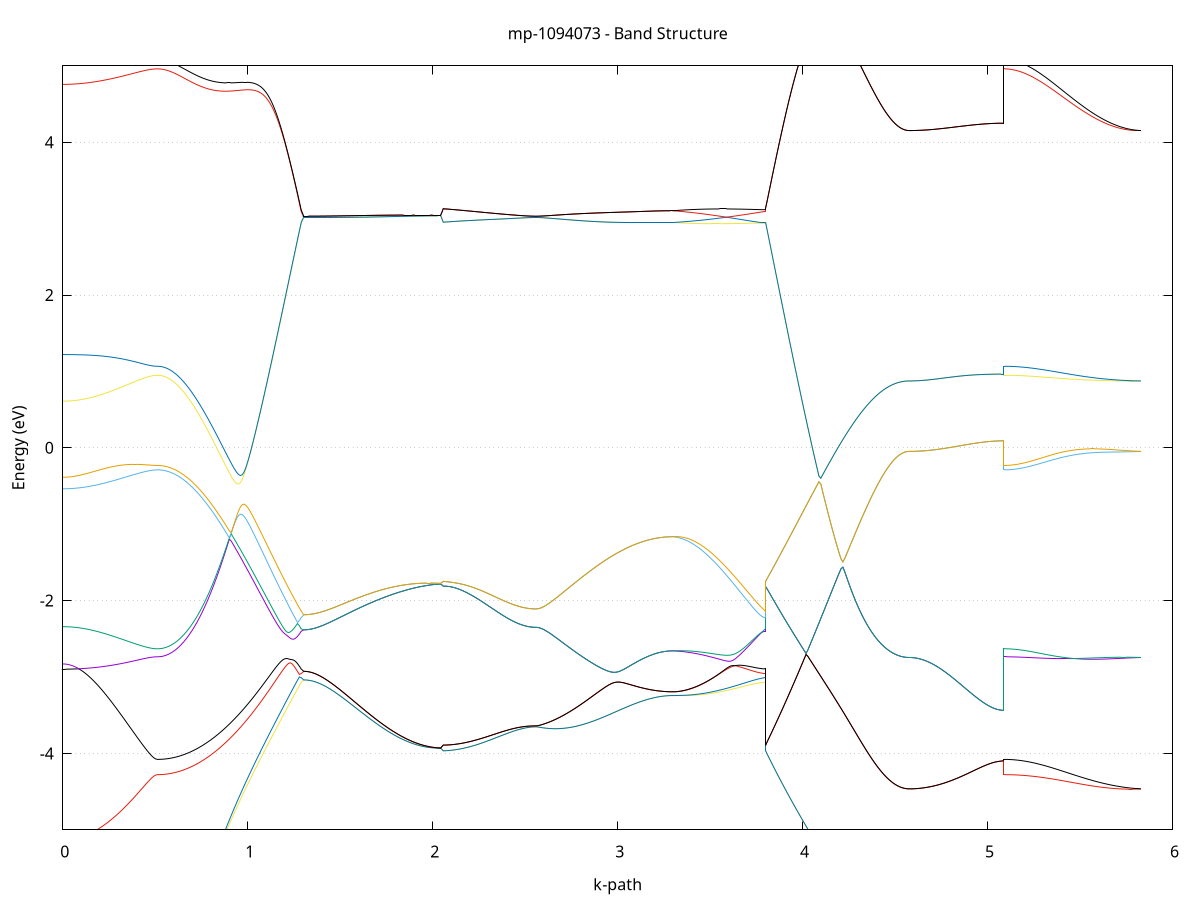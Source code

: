 set title 'mp-1094073 - Band Structure'
set xlabel 'k-path'
set ylabel 'Energy (eV)'
set grid y
set yrange [-5:5]
set terminal png size 800,600
set output 'mp-1094073_bands_gnuplot.png'
plot '-' using 1:2 with lines notitle, '-' using 1:2 with lines notitle, '-' using 1:2 with lines notitle, '-' using 1:2 with lines notitle, '-' using 1:2 with lines notitle, '-' using 1:2 with lines notitle, '-' using 1:2 with lines notitle, '-' using 1:2 with lines notitle, '-' using 1:2 with lines notitle, '-' using 1:2 with lines notitle, '-' using 1:2 with lines notitle, '-' using 1:2 with lines notitle, '-' using 1:2 with lines notitle, '-' using 1:2 with lines notitle, '-' using 1:2 with lines notitle, '-' using 1:2 with lines notitle, '-' using 1:2 with lines notitle, '-' using 1:2 with lines notitle, '-' using 1:2 with lines notitle, '-' using 1:2 with lines notitle, '-' using 1:2 with lines notitle, '-' using 1:2 with lines notitle, '-' using 1:2 with lines notitle, '-' using 1:2 with lines notitle, '-' using 1:2 with lines notitle, '-' using 1:2 with lines notitle, '-' using 1:2 with lines notitle, '-' using 1:2 with lines notitle, '-' using 1:2 with lines notitle, '-' using 1:2 with lines notitle, '-' using 1:2 with lines notitle, '-' using 1:2 with lines notitle, '-' using 1:2 with lines notitle, '-' using 1:2 with lines notitle, '-' using 1:2 with lines notitle, '-' using 1:2 with lines notitle, '-' using 1:2 with lines notitle, '-' using 1:2 with lines notitle, '-' using 1:2 with lines notitle, '-' using 1:2 with lines notitle, '-' using 1:2 with lines notitle, '-' using 1:2 with lines notitle, '-' using 1:2 with lines notitle, '-' using 1:2 with lines notitle, '-' using 1:2 with lines notitle, '-' using 1:2 with lines notitle, '-' using 1:2 with lines notitle, '-' using 1:2 with lines notitle, '-' using 1:2 with lines notitle, '-' using 1:2 with lines notitle, '-' using 1:2 with lines notitle, '-' using 1:2 with lines notitle, '-' using 1:2 with lines notitle, '-' using 1:2 with lines notitle, '-' using 1:2 with lines notitle, '-' using 1:2 with lines notitle, '-' using 1:2 with lines notitle, '-' using 1:2 with lines notitle, '-' using 1:2 with lines notitle, '-' using 1:2 with lines notitle, '-' using 1:2 with lines notitle, '-' using 1:2 with lines notitle, '-' using 1:2 with lines notitle, '-' using 1:2 with lines notitle
0.000000 -15.907627
0.009856 -15.907527
0.019713 -15.907227
0.029569 -15.906827
0.039426 -15.906127
0.049282 -15.905327
0.059139 -15.904427
0.068995 -15.903227
0.078852 -15.901927
0.088708 -15.900427
0.098564 -15.898727
0.108421 -15.896927
0.118277 -15.894927
0.128134 -15.892727
0.137990 -15.890427
0.147847 -15.887927
0.157703 -15.885227
0.167560 -15.882427
0.177416 -15.879427
0.187273 -15.876327
0.197129 -15.873027
0.206985 -15.869627
0.216842 -15.866027
0.226698 -15.862327
0.236555 -15.858427
0.246411 -15.854527
0.256268 -15.850327
0.266124 -15.846127
0.275981 -15.841827
0.285837 -15.837327
0.295693 -15.832727
0.305550 -15.828127
0.315406 -15.823327
0.325263 -15.818427
0.335119 -15.813527
0.344976 -15.808527
0.354832 -15.803527
0.364689 -15.798427
0.374545 -15.793227
0.384402 -15.788127
0.394258 -15.783027
0.404114 -15.777827
0.413971 -15.772827
0.423827 -15.767827
0.433684 -15.763027
0.443540 -15.758427
0.453397 -15.754027
0.463253 -15.750027
0.473110 -15.746527
0.482966 -15.743527
0.492822 -15.741227
0.502679 -15.739827
0.512535 -15.739327
0.512535 -15.739327
0.522489 -15.739027
0.532442 -15.738027
0.542395 -15.736327
0.552349 -15.734027
0.562302 -15.730927
0.572255 -15.727227
0.582209 -15.722927
0.592162 -15.717827
0.602115 -15.712127
0.612068 -15.705727
0.622022 -15.698727
0.631975 -15.691027
0.641928 -15.682627
0.651882 -15.673527
0.661835 -15.663827
0.671788 -15.653327
0.681742 -15.642327
0.691695 -15.630527
0.701648 -15.618127
0.711601 -15.605027
0.721555 -15.591327
0.731508 -15.576827
0.741461 -15.561727
0.751415 -15.546027
0.761368 -15.529627
0.771321 -15.512527
0.781275 -15.494727
0.791228 -15.476327
0.801181 -15.457227
0.811135 -15.437427
0.821088 -15.417027
0.831041 -15.395927
0.840994 -15.374127
0.850948 -15.351727
0.860901 -15.328727
0.870854 -15.304927
0.880808 -15.280527
0.890761 -15.255427
0.900714 -15.229727
0.910668 -15.203327
0.920621 -15.176327
0.930574 -15.148627
0.940528 -15.120227
0.950481 -15.091227
0.960434 -15.061527
0.970387 -15.031227
0.980341 -15.000227
0.990294 -14.968627
1.000247 -14.936327
1.010201 -14.903327
1.020154 -14.869827
1.030107 -14.835527
1.040061 -14.800627
1.050014 -14.765127
1.059967 -14.728927
1.069921 -14.692027
1.079874 -14.654627
1.089827 -14.616427
1.099780 -14.577727
1.109734 -14.538327
1.119687 -14.498227
1.129640 -14.457527
1.139594 -14.416227
1.149547 -14.374227
1.159500 -14.331627
1.169454 -14.288427
1.179407 -14.244527
1.189360 -14.200027
1.199314 -14.154927
1.209267 -14.109127
1.219220 -14.062727
1.229173 -14.015727
1.239127 -13.968127
1.249080 -13.919827
1.259033 -13.870927
1.268987 -13.821427
1.278940 -13.771327
1.288893 -13.720627
1.288893 -13.720627
1.295745 -13.701827
1.302596 -13.683327
1.302596 -13.683327
1.312472 -13.683227
1.322349 -13.683127
1.332225 -13.682927
1.342101 -13.682627
1.351977 -13.682327
1.361854 -13.681827
1.371730 -13.681327
1.381606 -13.680727
1.391482 -13.680027
1.401358 -13.679227
1.411235 -13.678427
1.421111 -13.677527
1.430987 -13.676527
1.440863 -13.675427
1.450740 -13.674327
1.460616 -13.673127
1.470492 -13.671827
1.480368 -13.670527
1.490245 -13.669127
1.500121 -13.667627
1.509997 -13.666127
1.519873 -13.664527
1.529750 -13.662827
1.539626 -13.661127
1.549502 -13.659427
1.559378 -13.657627
1.569254 -13.655727
1.579131 -13.653827
1.589007 -13.651927
1.598883 -13.649927
1.608759 -13.647927
1.618636 -13.645927
1.628512 -13.643827
1.638388 -13.641727
1.648264 -13.639627
1.658141 -13.637427
1.668017 -13.635227
1.677893 -13.633027
1.687769 -13.630827
1.697646 -13.628627
1.707522 -13.626427
1.717398 -13.624227
1.727274 -13.621927
1.737151 -13.619727
1.747027 -13.617527
1.756903 -13.615327
1.766779 -13.613127
1.776655 -13.610927
1.786532 -13.608727
1.796408 -13.606627
1.806284 -13.604427
1.816160 -13.602327
1.826037 -13.600227
1.835913 -13.598227
1.845789 -13.596227
1.855665 -13.594227
1.865542 -13.592327
1.875418 -13.590427
1.885294 -13.588527
1.895170 -13.586727
1.905047 -13.584927
1.914923 -13.583227
1.924799 -13.581527
1.934675 -13.579927
1.944551 -13.578427
1.954428 -13.576927
1.964304 -13.575527
1.974180 -13.574127
1.984056 -13.572827
1.993933 -13.571627
2.003809 -13.570427
2.013685 -13.569327
2.023561 -13.568427
2.033438 -13.567627
2.043314 -13.567227
2.043314 -13.567227
2.050165 -13.585027
2.057017 -13.603827
2.057017 -13.603827
2.066841 -13.603127
2.076665 -13.602427
2.086490 -13.601727
2.096314 -13.601127
2.106139 -13.600427
2.115963 -13.599827
2.125787 -13.599227
2.135612 -13.598627
2.145436 -13.598027
2.155261 -13.597527
2.165085 -13.597027
2.174909 -13.596527
2.184734 -13.596027
2.194558 -13.595527
2.204383 -13.595127
2.214207 -13.594727
2.224031 -13.594327
2.233856 -13.594027
2.243680 -13.593627
2.253505 -13.593327
2.263329 -13.593027
2.273153 -13.592727
2.282978 -13.592527
2.292802 -13.592227
2.302627 -13.592027
2.312451 -13.591827
2.322275 -13.591627
2.332100 -13.591527
2.341924 -13.591327
2.351749 -13.591227
2.361573 -13.591127
2.371397 -13.591027
2.381222 -13.590927
2.391046 -13.590827
2.400871 -13.590827
2.410695 -13.590727
2.420519 -13.590727
2.430344 -13.590627
2.440168 -13.590627
2.449992 -13.590627
2.459817 -13.590627
2.469641 -13.590627
2.479466 -13.590527
2.489290 -13.590527
2.499114 -13.590527
2.508939 -13.590527
2.518763 -13.590527
2.528588 -13.590527
2.538412 -13.590527
2.548236 -13.590527
2.558061 -13.590527
2.558061 -13.590527
2.567937 -13.591027
2.577813 -13.592427
2.587690 -13.594527
2.597566 -13.597327
2.607442 -13.600527
2.617318 -13.604127
2.627194 -13.608027
2.637071 -13.612127
2.646947 -13.616327
2.656823 -13.620727
2.666699 -13.625327
2.676576 -13.629827
2.686452 -13.634527
2.696328 -13.639227
2.706204 -13.644027
2.716081 -13.648827
2.725957 -13.653727
2.735833 -13.658627
2.745709 -13.663527
2.755586 -13.668427
2.765462 -13.673327
2.775338 -13.678327
2.785214 -13.683227
2.795091 -13.688127
2.804967 -13.693027
2.814843 -13.697927
2.824719 -13.702827
2.834595 -13.707627
2.844472 -13.712427
2.854348 -13.717227
2.864224 -13.721927
2.874100 -13.726627
2.883977 -13.731327
2.893853 -13.735927
2.903729 -13.740427
2.913605 -13.744927
2.923482 -13.749327
2.933358 -13.753727
2.943234 -13.758027
2.953110 -13.762227
2.962987 -13.766327
2.972863 -13.770427
2.982739 -13.774427
2.992615 -13.778327
3.002491 -13.782127
3.012368 -13.785827
3.022244 -13.789427
3.032120 -13.792927
3.041996 -13.796327
3.051873 -13.799627
3.061749 -13.802827
3.071625 -13.805927
3.081501 -13.808927
3.091378 -13.811827
3.101254 -13.814527
3.111130 -13.817127
3.121006 -13.819627
3.130883 -13.822027
3.140759 -13.824327
3.150635 -13.826427
3.160511 -13.828427
3.170387 -13.830327
3.180264 -13.832027
3.190140 -13.833627
3.200016 -13.835127
3.209892 -13.836427
3.219769 -13.837627
3.229645 -13.838727
3.239521 -13.839627
3.249397 -13.840427
3.259274 -13.841027
3.269150 -13.841527
3.279026 -13.841827
3.288902 -13.842127
3.298779 -13.842127
3.298779 -13.842127
3.308603 -13.842627
3.318427 -13.842927
3.328252 -13.843027
3.338076 -13.843027
3.347901 -13.842727
3.357725 -13.842427
3.367549 -13.841827
3.377374 -13.841127
3.387198 -13.840327
3.397022 -13.839327
3.406847 -13.838127
3.416671 -13.836727
3.426496 -13.835227
3.436320 -13.833627
3.446144 -13.831827
3.455969 -13.829827
3.465793 -13.827727
3.475618 -13.825527
3.485442 -13.823127
3.495266 -13.820627
3.505091 -13.817927
3.514915 -13.815127
3.524740 -13.812227
3.534564 -13.809227
3.544388 -13.806027
3.554213 -13.802727
3.564037 -13.799327
3.573862 -13.795827
3.583686 -13.792227
3.593510 -13.788627
3.603335 -13.784827
3.613159 -13.780927
3.622984 -13.777027
3.632808 -13.773027
3.642632 -13.769027
3.652457 -13.764927
3.662281 -13.760827
3.672106 -13.756727
3.681930 -13.752527
3.691754 -13.748527
3.701579 -13.744427
3.711403 -13.740527
3.721228 -13.736727
3.731052 -13.733127
3.740876 -13.729727
3.750701 -13.726727
3.760525 -13.724127
3.770350 -13.722127
3.780174 -13.720827
3.789998 -13.720327
3.799823 -13.720627
3.799823 -13.603827
3.809776 -13.654127
3.819729 -13.703727
3.829683 -13.752827
3.839636 -13.801227
3.849589 -13.849127
3.859543 -13.896327
3.869496 -13.942927
3.879449 -13.989027
3.889402 -14.034327
3.899356 -14.079127
3.909309 -14.123327
3.919262 -14.166827
3.929216 -14.209727
3.939169 -14.252027
3.949122 -14.293727
3.959076 -14.334727
3.969029 -14.375127
3.978982 -14.414927
3.988936 -14.454027
3.998889 -14.492527
4.008842 -14.530427
4.018795 -14.567627
4.028749 -14.604227
4.038702 -14.640227
4.048655 -14.675527
4.058609 -14.710127
4.068562 -14.744227
4.078515 -14.777627
4.088469 -14.810327
4.098422 -14.842427
4.108375 -14.873827
4.118329 -14.904627
4.128282 -14.934827
4.138235 -14.964327
4.148188 -14.993127
4.158142 -15.021327
4.168095 -15.048927
4.178048 -15.075827
4.188002 -15.102027
4.197955 -15.127627
4.207908 -15.152527
4.217862 -15.176827
4.227815 -15.200427
4.237768 -15.223327
4.247722 -15.245627
4.257675 -15.267327
4.267628 -15.288327
4.277581 -15.308627
4.287535 -15.328227
4.297488 -15.347227
4.307441 -15.365627
4.317395 -15.383227
4.327348 -15.400227
4.337301 -15.416627
4.347255 -15.432327
4.357208 -15.447327
4.367161 -15.461627
4.377115 -15.475327
4.387068 -15.488327
4.397021 -15.500727
4.406974 -15.512427
4.416928 -15.523427
4.426881 -15.533827
4.436834 -15.543427
4.446788 -15.552527
4.456741 -15.560827
4.466694 -15.568527
4.476648 -15.575527
4.486601 -15.581927
4.496554 -15.587627
4.506508 -15.592627
4.516461 -15.596927
4.526414 -15.600627
4.536367 -15.603627
4.546321 -15.606027
4.556274 -15.607627
4.566227 -15.608627
4.576181 -15.609027
4.576181 -15.609027
4.586037 -15.609027
4.595894 -15.609027
4.605750 -15.609027
4.615606 -15.609027
4.625463 -15.609027
4.635319 -15.609127
4.645176 -15.609127
4.655032 -15.609127
4.664889 -15.609227
4.674745 -15.609227
4.684602 -15.609327
4.694458 -15.609327
4.704315 -15.609427
4.714171 -15.609527
4.724027 -15.609527
4.733884 -15.609627
4.743740 -15.609727
4.753597 -15.609827
4.763453 -15.609927
4.773310 -15.609927
4.783166 -15.610027
4.793023 -15.610127
4.802879 -15.610227
4.812735 -15.610327
4.822592 -15.610427
4.832448 -15.610527
4.842305 -15.610627
4.852161 -15.610627
4.862018 -15.610727
4.871874 -15.610827
4.881731 -15.610927
4.891587 -15.611027
4.901444 -15.611127
4.911300 -15.611227
4.921156 -15.611227
4.931013 -15.611327
4.940869 -15.611427
4.950726 -15.611527
4.960582 -15.611527
4.970439 -15.611627
4.980295 -15.611627
4.990152 -15.611727
5.000008 -15.611827
5.009864 -15.611827
5.019721 -15.611827
5.029577 -15.611927
5.039434 -15.611927
5.049290 -15.611927
5.059147 -15.611927
5.069003 -15.612027
5.078860 -15.612027
5.088716 -15.612027
5.088716 -15.739327
5.098592 -15.739327
5.108469 -15.739127
5.118345 -15.738927
5.128221 -15.738627
5.138097 -15.738227
5.147973 -15.737727
5.157850 -15.737127
5.167726 -15.736427
5.177602 -15.735627
5.187478 -15.734827
5.197355 -15.733827
5.207231 -15.732827
5.217107 -15.731727
5.226983 -15.730527
5.236860 -15.729227
5.246736 -15.727927
5.256612 -15.726427
5.266488 -15.724927
5.276365 -15.723327
5.286241 -15.721727
5.296117 -15.720027
5.305993 -15.718227
5.315869 -15.716327
5.325746 -15.714427
5.335622 -15.712527
5.345498 -15.710427
5.355374 -15.708427
5.365251 -15.706227
5.375127 -15.704127
5.385003 -15.701927
5.394879 -15.699627
5.404756 -15.697327
5.414632 -15.695027
5.424508 -15.692627
5.434384 -15.690227
5.444261 -15.687827
5.454137 -15.685427
5.464013 -15.682927
5.473889 -15.680427
5.483765 -15.678027
5.493642 -15.675527
5.503518 -15.673027
5.513394 -15.670527
5.523270 -15.668027
5.533147 -15.665527
5.543023 -15.663027
5.552899 -15.660627
5.562775 -15.658127
5.572652 -15.655727
5.582528 -15.653327
5.592404 -15.650927
5.602280 -15.648627
5.612157 -15.646227
5.622033 -15.644027
5.631909 -15.641727
5.641785 -15.639527
5.651661 -15.637427
5.661538 -15.635227
5.671414 -15.633227
5.681290 -15.631227
5.691166 -15.629227
5.701043 -15.627427
5.710919 -15.625527
5.720795 -15.623827
5.730671 -15.622127
5.740548 -15.620427
5.750424 -15.618927
5.760300 -15.617427
5.770176 -15.615927
5.780053 -15.614627
5.789929 -15.613327
5.799805 -15.612127
5.809681 -15.611027
5.819558 -15.609927
5.829434 -15.609027
e
0.000000 -15.468427
0.009856 -15.468527
0.019713 -15.468827
0.029569 -15.469427
0.039426 -15.470127
0.049282 -15.471027
0.059139 -15.472227
0.068995 -15.473527
0.078852 -15.475127
0.088708 -15.476927
0.098564 -15.478827
0.108421 -15.481027
0.118277 -15.483327
0.128134 -15.485927
0.137990 -15.488627
0.147847 -15.491527
0.157703 -15.494627
0.167560 -15.497927
0.177416 -15.501327
0.187273 -15.504927
0.197129 -15.508727
0.206985 -15.512627
0.216842 -15.516727
0.226698 -15.520927
0.236555 -15.525327
0.246411 -15.529827
0.256268 -15.534527
0.266124 -15.539227
0.275981 -15.544127
0.285837 -15.549127
0.295693 -15.554227
0.305550 -15.559427
0.315406 -15.564627
0.325263 -15.570027
0.335119 -15.575427
0.344976 -15.580827
0.354832 -15.586327
0.364689 -15.591827
0.374545 -15.597427
0.384402 -15.602927
0.394258 -15.608427
0.404114 -15.613927
0.413971 -15.619227
0.423827 -15.624527
0.433684 -15.629527
0.443540 -15.634427
0.453397 -15.639027
0.463253 -15.643127
0.473110 -15.646827
0.482966 -15.649927
0.492822 -15.652327
0.502679 -15.653727
0.512535 -15.654227
0.512535 -15.654227
0.522489 -15.653927
0.532442 -15.652927
0.542395 -15.651227
0.552349 -15.648927
0.562302 -15.645827
0.572255 -15.642227
0.582209 -15.637827
0.592162 -15.632827
0.602115 -15.627127
0.612068 -15.620727
0.622022 -15.613627
0.631975 -15.605927
0.641928 -15.597627
0.651882 -15.588527
0.661835 -15.578827
0.671788 -15.568427
0.681742 -15.557327
0.691695 -15.545627
0.701648 -15.533227
0.711601 -15.520227
0.721555 -15.506427
0.731508 -15.492027
0.741461 -15.477027
0.751415 -15.461227
0.761368 -15.444827
0.771321 -15.427827
0.781275 -15.410027
0.791228 -15.391627
0.801181 -15.372627
0.811135 -15.352827
0.821088 -15.332527
0.831041 -15.311427
0.840994 -15.289727
0.850948 -15.267327
0.860901 -15.244327
0.870854 -15.220627
0.880808 -15.196227
0.890761 -15.171227
0.900714 -15.145527
0.910668 -15.119227
0.920621 -15.092227
0.930574 -15.064527
0.940528 -15.036227
0.950481 -15.007327
0.960434 -14.977727
0.970387 -14.947427
0.980341 -14.916527
0.990294 -14.884927
1.000247 -14.852727
1.010201 -14.819827
1.020154 -14.786327
1.030107 -14.752127
1.040061 -14.717327
1.050014 -14.681827
1.059967 -14.645727
1.069921 -14.608927
1.079874 -14.571527
1.089827 -14.533527
1.099780 -14.494827
1.109734 -14.455527
1.119687 -14.415527
1.129640 -14.374927
1.139594 -14.333627
1.149547 -14.291827
1.159500 -14.249327
1.169454 -14.206127
1.179407 -14.162427
1.189360 -14.118027
1.199314 -14.072927
1.209267 -14.027327
1.219220 -13.981027
1.229173 -13.934127
1.239127 -13.886627
1.249080 -13.838427
1.259033 -13.789727
1.268987 -13.740327
1.278940 -13.690327
1.288893 -13.646827
1.288893 -13.646827
1.295745 -13.665027
1.302596 -13.683327
1.302596 -13.683327
1.312472 -13.683227
1.322349 -13.683127
1.332225 -13.682927
1.342101 -13.682627
1.351977 -13.682327
1.361854 -13.681827
1.371730 -13.681327
1.381606 -13.680727
1.391482 -13.680027
1.401358 -13.679227
1.411235 -13.678427
1.421111 -13.677527
1.430987 -13.676527
1.440863 -13.675427
1.450740 -13.674327
1.460616 -13.673127
1.470492 -13.671827
1.480368 -13.670527
1.490245 -13.669127
1.500121 -13.667627
1.509997 -13.666127
1.519873 -13.664527
1.529750 -13.662827
1.539626 -13.661127
1.549502 -13.659427
1.559378 -13.657627
1.569254 -13.655727
1.579131 -13.653827
1.589007 -13.651927
1.598883 -13.649927
1.608759 -13.647927
1.618636 -13.645927
1.628512 -13.643827
1.638388 -13.641727
1.648264 -13.639627
1.658141 -13.637427
1.668017 -13.635227
1.677893 -13.633027
1.687769 -13.630827
1.697646 -13.628627
1.707522 -13.626427
1.717398 -13.624227
1.727274 -13.621927
1.737151 -13.619727
1.747027 -13.617527
1.756903 -13.615327
1.766779 -13.613127
1.776655 -13.610927
1.786532 -13.608727
1.796408 -13.606627
1.806284 -13.604427
1.816160 -13.602327
1.826037 -13.600227
1.835913 -13.598227
1.845789 -13.596227
1.855665 -13.594227
1.865542 -13.592327
1.875418 -13.590427
1.885294 -13.588527
1.895170 -13.586727
1.905047 -13.584927
1.914923 -13.583227
1.924799 -13.581527
1.934675 -13.579927
1.944551 -13.578427
1.954428 -13.576927
1.964304 -13.575527
1.974180 -13.574127
1.984056 -13.572827
1.993933 -13.571627
2.003809 -13.570427
2.013685 -13.569327
2.023561 -13.568427
2.033438 -13.567627
2.043314 -13.567227
2.043314 -13.567227
2.050165 -13.585027
2.057017 -13.603827
2.057017 -13.603827
2.066841 -13.603127
2.076665 -13.602427
2.086490 -13.601727
2.096314 -13.601127
2.106139 -13.600427
2.115963 -13.599827
2.125787 -13.599227
2.135612 -13.598627
2.145436 -13.598027
2.155261 -13.597527
2.165085 -13.597027
2.174909 -13.596527
2.184734 -13.596027
2.194558 -13.595527
2.204383 -13.595127
2.214207 -13.594727
2.224031 -13.594327
2.233856 -13.594027
2.243680 -13.593627
2.253505 -13.593327
2.263329 -13.593027
2.273153 -13.592727
2.282978 -13.592527
2.292802 -13.592227
2.302627 -13.592027
2.312451 -13.591827
2.322275 -13.591627
2.332100 -13.591527
2.341924 -13.591327
2.351749 -13.591227
2.361573 -13.591127
2.371397 -13.591027
2.381222 -13.590927
2.391046 -13.590827
2.400871 -13.590827
2.410695 -13.590727
2.420519 -13.590727
2.430344 -13.590627
2.440168 -13.590627
2.449992 -13.590627
2.459817 -13.590627
2.469641 -13.590627
2.479466 -13.590527
2.489290 -13.590527
2.499114 -13.590527
2.508939 -13.590527
2.518763 -13.590527
2.528588 -13.590527
2.538412 -13.590527
2.548236 -13.590527
2.558061 -13.590527
2.558061 -13.590527
2.567937 -13.591027
2.577813 -13.592427
2.587690 -13.594527
2.597566 -13.597327
2.607442 -13.600527
2.617318 -13.604127
2.627194 -13.608027
2.637071 -13.612127
2.646947 -13.616327
2.656823 -13.620727
2.666699 -13.625327
2.676576 -13.629827
2.686452 -13.634527
2.696328 -13.639227
2.706204 -13.644027
2.716081 -13.648827
2.725957 -13.653727
2.735833 -13.658627
2.745709 -13.663527
2.755586 -13.668427
2.765462 -13.673327
2.775338 -13.678327
2.785214 -13.683227
2.795091 -13.688127
2.804967 -13.693027
2.814843 -13.697927
2.824719 -13.702827
2.834595 -13.707627
2.844472 -13.712427
2.854348 -13.717227
2.864224 -13.721927
2.874100 -13.726627
2.883977 -13.731327
2.893853 -13.735927
2.903729 -13.740427
2.913605 -13.744927
2.923482 -13.749327
2.933358 -13.753727
2.943234 -13.758027
2.953110 -13.762227
2.962987 -13.766327
2.972863 -13.770427
2.982739 -13.774427
2.992615 -13.778327
3.002491 -13.782127
3.012368 -13.785827
3.022244 -13.789427
3.032120 -13.792927
3.041996 -13.796327
3.051873 -13.799627
3.061749 -13.802827
3.071625 -13.805927
3.081501 -13.808927
3.091378 -13.811827
3.101254 -13.814527
3.111130 -13.817127
3.121006 -13.819627
3.130883 -13.822027
3.140759 -13.824327
3.150635 -13.826427
3.160511 -13.828427
3.170387 -13.830327
3.180264 -13.832027
3.190140 -13.833627
3.200016 -13.835127
3.209892 -13.836427
3.219769 -13.837627
3.229645 -13.838727
3.239521 -13.839627
3.249397 -13.840427
3.259274 -13.841027
3.269150 -13.841527
3.279026 -13.841827
3.288902 -13.842127
3.298779 -13.842127
3.298779 -13.842127
3.308603 -13.841527
3.318427 -13.840727
3.328252 -13.839727
3.338076 -13.838627
3.347901 -13.837327
3.357725 -13.835827
3.367549 -13.834227
3.377374 -13.832427
3.387198 -13.830427
3.397022 -13.828327
3.406847 -13.826027
3.416671 -13.823627
3.426496 -13.821027
3.436320 -13.818227
3.446144 -13.815327
3.455969 -13.812227
3.465793 -13.809027
3.475618 -13.805627
3.485442 -13.802127
3.495266 -13.798427
3.505091 -13.794627
3.514915 -13.790627
3.524740 -13.786527
3.534564 -13.782327
3.544388 -13.777927
3.554213 -13.773427
3.564037 -13.768827
3.573862 -13.764127
3.583686 -13.759327
3.593510 -13.754427
3.603335 -13.749327
3.613159 -13.744227
3.622984 -13.738927
3.632808 -13.733627
3.642632 -13.728227
3.652457 -13.722827
3.662281 -13.717327
3.672106 -13.711727
3.681930 -13.706127
3.691754 -13.700527
3.701579 -13.694927
3.711403 -13.689327
3.721228 -13.683827
3.731052 -13.678327
3.740876 -13.672927
3.750701 -13.667727
3.760525 -13.662827
3.770350 -13.658127
3.780174 -13.653827
3.789998 -13.650027
3.799823 -13.646827
3.799823 -13.603827
3.809776 -13.654127
3.819729 -13.703727
3.829683 -13.752827
3.839636 -13.801227
3.849589 -13.849127
3.859543 -13.896327
3.869496 -13.942927
3.879449 -13.989027
3.889402 -14.034327
3.899356 -14.079127
3.909309 -14.123327
3.919262 -14.166827
3.929216 -14.209727
3.939169 -14.252027
3.949122 -14.293727
3.959076 -14.334727
3.969029 -14.375127
3.978982 -14.414927
3.988936 -14.454027
3.998889 -14.492527
4.008842 -14.530427
4.018795 -14.567627
4.028749 -14.604227
4.038702 -14.640227
4.048655 -14.675527
4.058609 -14.710127
4.068562 -14.744227
4.078515 -14.777627
4.088469 -14.810327
4.098422 -14.842427
4.108375 -14.873827
4.118329 -14.904627
4.128282 -14.934827
4.138235 -14.964327
4.148188 -14.993127
4.158142 -15.021327
4.168095 -15.048927
4.178048 -15.075827
4.188002 -15.102027
4.197955 -15.127627
4.207908 -15.152527
4.217862 -15.176827
4.227815 -15.200427
4.237768 -15.223327
4.247722 -15.245627
4.257675 -15.267327
4.267628 -15.288327
4.277581 -15.308627
4.287535 -15.328227
4.297488 -15.347227
4.307441 -15.365627
4.317395 -15.383227
4.327348 -15.400227
4.337301 -15.416627
4.347255 -15.432327
4.357208 -15.447327
4.367161 -15.461627
4.377115 -15.475327
4.387068 -15.488327
4.397021 -15.500727
4.406974 -15.512427
4.416928 -15.523427
4.426881 -15.533827
4.436834 -15.543427
4.446788 -15.552527
4.456741 -15.560827
4.466694 -15.568527
4.476648 -15.575527
4.486601 -15.581927
4.496554 -15.587627
4.506508 -15.592627
4.516461 -15.596927
4.526414 -15.600627
4.536367 -15.603627
4.546321 -15.606027
4.556274 -15.607627
4.566227 -15.608627
4.576181 -15.609027
4.576181 -15.609027
4.586037 -15.609027
4.595894 -15.609027
4.605750 -15.609027
4.615606 -15.609027
4.625463 -15.609027
4.635319 -15.609127
4.645176 -15.609127
4.655032 -15.609127
4.664889 -15.609227
4.674745 -15.609227
4.684602 -15.609327
4.694458 -15.609327
4.704315 -15.609427
4.714171 -15.609527
4.724027 -15.609527
4.733884 -15.609627
4.743740 -15.609727
4.753597 -15.609827
4.763453 -15.609927
4.773310 -15.609927
4.783166 -15.610027
4.793023 -15.610127
4.802879 -15.610227
4.812735 -15.610327
4.822592 -15.610427
4.832448 -15.610527
4.842305 -15.610627
4.852161 -15.610627
4.862018 -15.610727
4.871874 -15.610827
4.881731 -15.610927
4.891587 -15.611027
4.901444 -15.611127
4.911300 -15.611227
4.921156 -15.611227
4.931013 -15.611327
4.940869 -15.611427
4.950726 -15.611527
4.960582 -15.611527
4.970439 -15.611627
4.980295 -15.611627
4.990152 -15.611727
5.000008 -15.611827
5.009864 -15.611827
5.019721 -15.611827
5.029577 -15.611927
5.039434 -15.611927
5.049290 -15.611927
5.059147 -15.611927
5.069003 -15.612027
5.078860 -15.612027
5.088716 -15.612027
5.088716 -15.654227
5.098592 -15.654227
5.108469 -15.654127
5.118345 -15.654027
5.128221 -15.653827
5.138097 -15.653527
5.147973 -15.653227
5.157850 -15.652827
5.167726 -15.652427
5.177602 -15.651927
5.187478 -15.651427
5.197355 -15.650827
5.207231 -15.650227
5.217107 -15.649527
5.226983 -15.648827
5.236860 -15.648027
5.246736 -15.647227
5.256612 -15.646327
5.266488 -15.645427
5.276365 -15.644427
5.286241 -15.643527
5.296117 -15.642427
5.305993 -15.641427
5.315869 -15.640327
5.325746 -15.639227
5.335622 -15.638127
5.345498 -15.636927
5.355374 -15.635727
5.365251 -15.634527
5.375127 -15.633327
5.385003 -15.632127
5.394879 -15.630827
5.404756 -15.629627
5.414632 -15.628427
5.424508 -15.627127
5.434384 -15.625927
5.444261 -15.624627
5.454137 -15.623427
5.464013 -15.622227
5.473889 -15.621027
5.483765 -15.619827
5.493642 -15.618627
5.503518 -15.617527
5.513394 -15.616327
5.523270 -15.615227
5.533147 -15.614227
5.543023 -15.613127
5.552899 -15.612227
5.562775 -15.611227
5.572652 -15.610327
5.582528 -15.609427
5.592404 -15.608627
5.602280 -15.607927
5.612157 -15.607227
5.622033 -15.606527
5.631909 -15.605927
5.641785 -15.605427
5.651661 -15.604927
5.661538 -15.604527
5.671414 -15.604227
5.681290 -15.603927
5.691166 -15.603727
5.701043 -15.603627
5.710919 -15.603527
5.720795 -15.603627
5.730671 -15.603727
5.740548 -15.603827
5.750424 -15.604127
5.760300 -15.604427
5.770176 -15.604827
5.780053 -15.605327
5.789929 -15.605927
5.799805 -15.606527
5.809681 -15.607327
5.819558 -15.608127
5.829434 -15.609027
e
0.000000 -8.625927
0.009856 -8.625827
0.019713 -8.625727
0.029569 -8.625527
0.039426 -8.625327
0.049282 -8.625027
0.059139 -8.624627
0.068995 -8.624127
0.078852 -8.623627
0.088708 -8.623027
0.098564 -8.622327
0.108421 -8.621627
0.118277 -8.620827
0.128134 -8.619927
0.137990 -8.619027
0.147847 -8.618027
0.157703 -8.616927
0.167560 -8.615827
0.177416 -8.614727
0.187273 -8.613427
0.197129 -8.612227
0.206985 -8.610827
0.216842 -8.609427
0.226698 -8.608027
0.236555 -8.606527
0.246411 -8.605027
0.256268 -8.603527
0.266124 -8.601927
0.275981 -8.600227
0.285837 -8.598627
0.295693 -8.596927
0.305550 -8.595227
0.315406 -8.593527
0.325263 -8.591727
0.335119 -8.589927
0.344976 -8.588227
0.354832 -8.586427
0.364689 -8.584727
0.374545 -8.582927
0.384402 -8.581227
0.394258 -8.579527
0.404114 -8.577827
0.413971 -8.576227
0.423827 -8.574727
0.433684 -8.573227
0.443540 -8.571827
0.453397 -8.570627
0.463253 -8.569527
0.473110 -8.568527
0.482966 -8.567827
0.492822 -8.567227
0.502679 -8.566927
0.512535 -8.566727
0.512535 -8.566727
0.522489 -8.572527
0.532442 -8.589527
0.542395 -8.616927
0.552349 -8.653527
0.562302 -8.698027
0.572255 -8.749027
0.582209 -8.805427
0.592162 -8.866127
0.602115 -8.930427
0.612068 -8.997627
0.622022 -9.067027
0.631975 -9.138227
0.641928 -9.211027
0.651882 -9.284927
0.661835 -9.359827
0.671788 -9.435427
0.681742 -9.511627
0.691695 -9.588327
0.701648 -9.665327
0.711601 -9.742527
0.721555 -9.819927
0.731508 -9.897327
0.741461 -9.974827
0.751415 -10.052327
0.761368 -10.129627
0.771321 -10.206927
0.781275 -10.283927
0.791228 -10.360827
0.801181 -10.437527
0.811135 -10.513927
0.821088 -10.590027
0.831041 -10.665927
0.840994 -10.741427
0.850948 -10.816627
0.860901 -10.891427
0.870854 -10.965927
0.880808 -11.040027
0.890761 -11.113627
0.900714 -11.186927
0.910668 -11.259827
0.920621 -11.332227
0.930574 -11.404227
0.940528 -11.475727
0.950481 -11.546727
0.960434 -11.617327
0.970387 -11.687527
0.980341 -11.757127
0.990294 -11.826227
1.000247 -11.894927
1.010201 -11.963027
1.020154 -12.030627
1.030107 -12.097727
1.040061 -12.164327
1.050014 -12.230427
1.059967 -12.295927
1.069921 -12.360927
1.079874 -12.425327
1.089827 -12.489227
1.099780 -12.552627
1.109734 -12.615427
1.119687 -12.677627
1.129640 -12.739327
1.139594 -12.800427
1.149547 -12.860927
1.159500 -12.920927
1.169454 -12.980227
1.179407 -13.039027
1.189360 -13.097327
1.199314 -13.154927
1.209267 -13.211927
1.219220 -13.268427
1.229173 -13.324327
1.239127 -13.379527
1.249080 -13.434227
1.259033 -13.488327
1.268987 -13.541727
1.278940 -13.594627
1.288893 -13.639727
1.288893 -13.639727
1.295745 -13.620627
1.302596 -13.601127
1.302596 -13.601127
1.312472 -13.601127
1.322349 -13.601027
1.332225 -13.600927
1.342101 -13.600727
1.351977 -13.600527
1.361854 -13.600227
1.371730 -13.599927
1.381606 -13.599527
1.391482 -13.599127
1.401358 -13.598727
1.411235 -13.598227
1.421111 -13.597727
1.430987 -13.597127
1.440863 -13.596527
1.450740 -13.595827
1.460616 -13.595227
1.470492 -13.594427
1.480368 -13.593727
1.490245 -13.592927
1.500121 -13.592127
1.509997 -13.591227
1.519873 -13.590427
1.529750 -13.589527
1.539626 -13.588527
1.549502 -13.587627
1.559378 -13.586627
1.569254 -13.585727
1.579131 -13.584727
1.589007 -13.583727
1.598883 -13.582727
1.608759 -13.581627
1.618636 -13.580627
1.628512 -13.579627
1.638388 -13.578627
1.648264 -13.577527
1.658141 -13.576527
1.668017 -13.575527
1.677893 -13.574527
1.687769 -13.573527
1.697646 -13.572627
1.707522 -13.571627
1.717398 -13.570727
1.727274 -13.569827
1.737151 -13.568927
1.747027 -13.568127
1.756903 -13.567327
1.766779 -13.566527
1.776655 -13.565727
1.786532 -13.565027
1.796408 -13.564427
1.806284 -13.563827
1.816160 -13.563227
1.826037 -13.562627
1.835913 -13.562227
1.845789 -13.561727
1.855665 -13.561427
1.865542 -13.561027
1.875418 -13.560827
1.885294 -13.560627
1.895170 -13.560427
1.905047 -13.560327
1.914923 -13.560327
1.924799 -13.560327
1.934675 -13.560427
1.944551 -13.560627
1.954428 -13.560827
1.964304 -13.561127
1.974180 -13.561527
1.984056 -13.561927
1.993933 -13.562427
2.003809 -13.563027
2.013685 -13.563627
2.023561 -13.564227
2.033438 -13.564827
2.043314 -13.565127
2.043314 -13.565127
2.050165 -13.547227
2.057017 -13.528127
2.057017 -13.528127
2.066841 -13.528927
2.076665 -13.529627
2.086490 -13.530327
2.096314 -13.531127
2.106139 -13.531827
2.115963 -13.532527
2.125787 -13.533127
2.135612 -13.533827
2.145436 -13.534427
2.155261 -13.535127
2.165085 -13.535727
2.174909 -13.536327
2.184734 -13.536927
2.194558 -13.537527
2.204383 -13.538027
2.214207 -13.538627
2.224031 -13.539127
2.233856 -13.539627
2.243680 -13.540127
2.253505 -13.540527
2.263329 -13.541027
2.273153 -13.541427
2.282978 -13.541827
2.292802 -13.542227
2.302627 -13.542527
2.312451 -13.542927
2.322275 -13.543227
2.332100 -13.543527
2.341924 -13.543827
2.351749 -13.544127
2.361573 -13.544327
2.371397 -13.544627
2.381222 -13.544827
2.391046 -13.545027
2.400871 -13.545227
2.410695 -13.545327
2.420519 -13.545527
2.430344 -13.545627
2.440168 -13.545827
2.449992 -13.545927
2.459817 -13.546027
2.469641 -13.546127
2.479466 -13.546227
2.489290 -13.546227
2.499114 -13.546327
2.508939 -13.546427
2.518763 -13.546427
2.528588 -13.546427
2.538412 -13.546427
2.548236 -13.546527
2.558061 -13.546527
2.558061 -13.546527
2.567937 -13.546027
2.577813 -13.544827
2.587690 -13.543027
2.597566 -13.540627
2.607442 -13.537927
2.617318 -13.535027
2.627194 -13.531827
2.637071 -13.528627
2.646947 -13.525327
2.656823 -13.522027
2.666699 -13.518727
2.676576 -13.515427
2.686452 -13.512127
2.696328 -13.508927
2.706204 -13.505727
2.716081 -13.502627
2.725957 -13.499527
2.735833 -13.496527
2.745709 -13.493527
2.755586 -13.490627
2.765462 -13.487827
2.775338 -13.485127
2.785214 -13.482427
2.795091 -13.479827
2.804967 -13.477327
2.814843 -13.474827
2.824719 -13.472427
2.834595 -13.470127
2.844472 -13.467927
2.854348 -13.465727
2.864224 -13.463627
2.874100 -13.461627
2.883977 -13.459727
2.893853 -13.457827
2.903729 -13.456027
2.913605 -13.454327
2.923482 -13.452627
2.933358 -13.451027
2.943234 -13.449427
2.953110 -13.448027
2.962987 -13.446627
2.972863 -13.445227
2.982739 -13.443927
2.992615 -13.442727
3.002491 -13.441527
3.012368 -13.440427
3.022244 -13.439327
3.032120 -13.438327
3.041996 -13.437427
3.051873 -13.436527
3.061749 -13.435627
3.071625 -13.434827
3.081501 -13.434027
3.091378 -13.433327
3.101254 -13.432627
3.111130 -13.432027
3.121006 -13.431427
3.130883 -13.430827
3.140759 -13.430327
3.150635 -13.429827
3.160511 -13.429427
3.170387 -13.429027
3.180264 -13.428627
3.190140 -13.428327
3.200016 -13.427927
3.209892 -13.427727
3.219769 -13.427427
3.229645 -13.427227
3.239521 -13.427027
3.249397 -13.426927
3.259274 -13.426727
3.269150 -13.426627
3.279026 -13.426627
3.288902 -13.426527
3.298779 -13.426527
3.298779 -13.426527
3.308603 -13.427627
3.318427 -13.428927
3.328252 -13.430327
3.338076 -13.432027
3.347901 -13.433927
3.357725 -13.435927
3.367549 -13.438227
3.377374 -13.440627
3.387198 -13.443227
3.397022 -13.446027
3.406847 -13.449027
3.416671 -13.452227
3.426496 -13.455527
3.436320 -13.459027
3.446144 -13.462727
3.455969 -13.466627
3.465793 -13.470627
3.475618 -13.474727
3.485442 -13.479027
3.495266 -13.483527
3.505091 -13.488127
3.514915 -13.492927
3.524740 -13.497727
3.534564 -13.502827
3.544388 -13.507927
3.554213 -13.513127
3.564037 -13.518527
3.573862 -13.523927
3.583686 -13.529527
3.593510 -13.535127
3.603335 -13.540827
3.613159 -13.546627
3.622984 -13.552427
3.632808 -13.558327
3.642632 -13.564227
3.652457 -13.570227
3.662281 -13.576227
3.672106 -13.582127
3.681930 -13.588027
3.691754 -13.593927
3.701579 -13.599727
3.711403 -13.605427
3.721228 -13.610927
3.731052 -13.616227
3.740876 -13.621227
3.750701 -13.625827
3.760525 -13.630027
3.770350 -13.633627
3.780174 -13.636527
3.789998 -13.638627
3.799823 -13.639727
3.799823 -13.528127
3.809776 -13.476427
3.819729 -13.424127
3.829683 -13.371227
3.839636 -13.317627
3.849589 -13.263527
3.859543 -13.208927
3.869496 -13.153627
3.879449 -13.097827
3.889402 -13.041427
3.899356 -12.984427
3.909309 -12.926927
3.919262 -12.868827
3.929216 -12.810227
3.939169 -12.751027
3.949122 -12.691227
3.959076 -12.630927
3.969029 -12.570127
3.978982 -12.508827
3.988936 -12.446927
3.998889 -12.384527
4.008842 -12.321627
4.018795 -12.258227
4.028749 -12.194227
4.038702 -12.129827
4.048655 -12.064927
4.058609 -11.999527
4.068562 -11.933627
4.078515 -11.867227
4.088469 -11.800427
4.098422 -11.733227
4.108375 -11.665527
4.118329 -11.597327
4.128282 -11.528827
4.138235 -11.459827
4.148188 -11.390527
4.158142 -11.320727
4.168095 -11.250627
4.178048 -11.180227
4.188002 -11.109327
4.197955 -11.038227
4.207908 -10.966827
4.217862 -10.895027
4.227815 -10.823027
4.237768 -10.750827
4.247722 -10.678327
4.257675 -10.605627
4.267628 -10.532827
4.277581 -10.459827
4.287535 -10.386727
4.297488 -10.313627
4.307441 -10.240427
4.317395 -10.167227
4.327348 -10.094227
4.337301 -10.021227
4.347255 -9.948427
4.357208 -9.875827
4.367161 -9.803627
4.377115 -9.731827
4.387068 -9.660527
4.397021 -9.589927
4.406974 -9.520027
4.416928 -9.451027
4.426881 -9.383027
4.436834 -9.316427
4.446788 -9.251227
4.456741 -9.187727
4.466694 -9.126427
4.476648 -9.067427
4.486601 -9.011427
4.496554 -8.958627
4.506508 -8.909727
4.516461 -8.865227
4.526414 -8.825927
4.536367 -8.792527
4.546321 -8.765527
4.556274 -8.745827
4.566227 -8.733727
4.576181 -8.729627
4.576181 -8.729627
4.586037 -8.729627
4.595894 -8.729527
4.605750 -8.729327
4.615606 -8.729127
4.625463 -8.728927
4.635319 -8.728627
4.645176 -8.728227
4.655032 -8.727827
4.664889 -8.727327
4.674745 -8.726827
4.684602 -8.726327
4.694458 -8.725727
4.704315 -8.725027
4.714171 -8.724427
4.724027 -8.723627
4.733884 -8.722927
4.743740 -8.722127
4.753597 -8.721327
4.763453 -8.720427
4.773310 -8.719627
4.783166 -8.718727
4.793023 -8.717827
4.802879 -8.716827
4.812735 -8.715927
4.822592 -8.715027
4.832448 -8.714027
4.842305 -8.713127
4.852161 -8.712227
4.862018 -8.711227
4.871874 -8.710327
4.881731 -8.709427
4.891587 -8.708527
4.901444 -8.707627
4.911300 -8.706827
4.921156 -8.706027
4.931013 -8.705227
4.940869 -8.704427
4.950726 -8.703727
4.960582 -8.703027
4.970439 -8.702327
4.980295 -8.701727
4.990152 -8.701227
5.000008 -8.700727
5.009864 -8.700227
5.019721 -8.699827
5.029577 -8.699427
5.039434 -8.699127
5.049290 -8.698927
5.059147 -8.698727
5.069003 -8.698527
5.078860 -8.698427
5.088716 -8.698427
5.088716 -8.566727
5.098592 -8.566827
5.108469 -8.567027
5.118345 -8.567327
5.128221 -8.567827
5.138097 -8.568427
5.147973 -8.569127
5.157850 -8.570027
5.167726 -8.571027
5.177602 -8.572127
5.187478 -8.573327
5.197355 -8.574727
5.207231 -8.576127
5.217107 -8.577727
5.226983 -8.579527
5.236860 -8.581327
5.246736 -8.583327
5.256612 -8.585327
5.266488 -8.587527
5.276365 -8.589827
5.286241 -8.592227
5.296117 -8.594627
5.305993 -8.597227
5.315869 -8.599927
5.325746 -8.602727
5.335622 -8.605527
5.345498 -8.608427
5.355374 -8.611427
5.365251 -8.614527
5.375127 -8.617627
5.385003 -8.620827
5.394879 -8.624027
5.404756 -8.627327
5.414632 -8.630727
5.424508 -8.634127
5.434384 -8.637527
5.444261 -8.640927
5.454137 -8.644427
5.464013 -8.647927
5.473889 -8.651427
5.483765 -8.654927
5.493642 -8.658327
5.503518 -8.661827
5.513394 -8.665327
5.523270 -8.668727
5.533147 -8.672127
5.543023 -8.675527
5.552899 -8.678827
5.562775 -8.682127
5.572652 -8.685327
5.582528 -8.688427
5.592404 -8.691527
5.602280 -8.694527
5.612157 -8.697527
5.622033 -8.700327
5.631909 -8.703027
5.641785 -8.705627
5.651661 -8.708227
5.661538 -8.710627
5.671414 -8.712927
5.681290 -8.715027
5.691166 -8.717127
5.701043 -8.719027
5.710919 -8.720727
5.720795 -8.722327
5.730671 -8.723827
5.740548 -8.725127
5.750424 -8.726327
5.760300 -8.727327
5.770176 -8.728127
5.780053 -8.728827
5.789929 -8.729327
5.799805 -8.729627
5.809681 -8.729827
5.819558 -8.729827
5.829434 -8.729627
e
0.000000 -8.476327
0.009856 -8.476327
0.019713 -8.476427
0.029569 -8.476527
0.039426 -8.476727
0.049282 -8.476927
0.059139 -8.477227
0.068995 -8.477527
0.078852 -8.477927
0.088708 -8.478327
0.098564 -8.478827
0.108421 -8.479427
0.118277 -8.479927
0.128134 -8.480627
0.137990 -8.481227
0.147847 -8.482027
0.157703 -8.482727
0.167560 -8.483627
0.177416 -8.484427
0.187273 -8.485427
0.197129 -8.486327
0.206985 -8.487327
0.216842 -8.488427
0.226698 -8.489527
0.236555 -8.490627
0.246411 -8.491827
0.256268 -8.493027
0.266124 -8.494327
0.275981 -8.495627
0.285837 -8.496927
0.295693 -8.498227
0.305550 -8.499627
0.315406 -8.501027
0.325263 -8.502527
0.335119 -8.503927
0.344976 -8.505427
0.354832 -8.506927
0.364689 -8.508427
0.374545 -8.509827
0.384402 -8.511327
0.394258 -8.512827
0.404114 -8.514227
0.413971 -8.515627
0.423827 -8.517027
0.433684 -8.518327
0.443540 -8.519527
0.453397 -8.520627
0.463253 -8.521627
0.473110 -8.522527
0.482966 -8.523227
0.492822 -8.523727
0.502679 -8.524027
0.512535 -8.524127
0.512535 -8.524127
0.522489 -8.529727
0.532442 -8.546027
0.542395 -8.572327
0.552349 -8.607627
0.562302 -8.650627
0.572255 -8.700027
0.582209 -8.754927
0.592162 -8.814127
0.602115 -8.876927
0.612068 -8.942627
0.622022 -9.010727
0.631975 -9.080727
0.641928 -9.152227
0.651882 -9.224927
0.661835 -9.298727
0.671788 -9.373327
0.681742 -9.448527
0.691695 -9.524227
0.701648 -9.600327
0.711601 -9.676727
0.721555 -9.753327
0.731508 -9.829927
0.741461 -9.906727
0.751415 -9.983427
0.761368 -10.060127
0.771321 -10.136727
0.781275 -10.213127
0.791228 -10.289427
0.801181 -10.365527
0.811135 -10.441427
0.821088 -10.517027
0.831041 -10.592327
0.840994 -10.667327
0.850948 -10.742027
0.860901 -10.816427
0.870854 -10.890427
0.880808 -10.964127
0.890761 -11.037327
0.900714 -11.110227
0.910668 -11.182727
0.920621 -11.254727
0.930574 -11.326327
0.940528 -11.397527
0.950481 -11.468227
0.960434 -11.538527
0.970387 -11.608327
0.980341 -11.677627
0.990294 -11.746427
1.000247 -11.814827
1.010201 -11.882627
1.020154 -11.950027
1.030107 -12.016827
1.040061 -12.083127
1.050014 -12.148927
1.059967 -12.214227
1.069921 -12.279027
1.079874 -12.343227
1.089827 -12.406827
1.099780 -12.470027
1.109734 -12.532527
1.119687 -12.594527
1.129640 -12.656027
1.139594 -12.716927
1.149547 -12.777227
1.159500 -12.837027
1.169454 -12.896227
1.179407 -12.954827
1.189360 -13.012927
1.199314 -13.070327
1.209267 -13.127227
1.219220 -13.183527
1.229173 -13.239227
1.239127 -13.294327
1.249080 -13.348827
1.259033 -13.402727
1.268987 -13.456127
1.278940 -13.508827
1.288893 -13.560927
1.288893 -13.560927
1.295745 -13.581227
1.302596 -13.601127
1.302596 -13.601127
1.312472 -13.601127
1.322349 -13.601027
1.332225 -13.600927
1.342101 -13.600727
1.351977 -13.600527
1.361854 -13.600227
1.371730 -13.599927
1.381606 -13.599527
1.391482 -13.599127
1.401358 -13.598727
1.411235 -13.598227
1.421111 -13.597727
1.430987 -13.597127
1.440863 -13.596527
1.450740 -13.595827
1.460616 -13.595227
1.470492 -13.594427
1.480368 -13.593727
1.490245 -13.592927
1.500121 -13.592127
1.509997 -13.591227
1.519873 -13.590427
1.529750 -13.589527
1.539626 -13.588527
1.549502 -13.587627
1.559378 -13.586627
1.569254 -13.585727
1.579131 -13.584727
1.589007 -13.583727
1.598883 -13.582727
1.608759 -13.581627
1.618636 -13.580627
1.628512 -13.579627
1.638388 -13.578627
1.648264 -13.577527
1.658141 -13.576527
1.668017 -13.575527
1.677893 -13.574527
1.687769 -13.573527
1.697646 -13.572627
1.707522 -13.571627
1.717398 -13.570727
1.727274 -13.569827
1.737151 -13.568927
1.747027 -13.568127
1.756903 -13.567327
1.766779 -13.566527
1.776655 -13.565727
1.786532 -13.565027
1.796408 -13.564427
1.806284 -13.563827
1.816160 -13.563227
1.826037 -13.562627
1.835913 -13.562227
1.845789 -13.561727
1.855665 -13.561427
1.865542 -13.561027
1.875418 -13.560827
1.885294 -13.560627
1.895170 -13.560427
1.905047 -13.560327
1.914923 -13.560327
1.924799 -13.560327
1.934675 -13.560427
1.944551 -13.560627
1.954428 -13.560827
1.964304 -13.561127
1.974180 -13.561527
1.984056 -13.561927
1.993933 -13.562427
2.003809 -13.563027
2.013685 -13.563627
2.023561 -13.564227
2.033438 -13.564827
2.043314 -13.565127
2.043314 -13.565127
2.050165 -13.547227
2.057017 -13.528127
2.057017 -13.528127
2.066841 -13.528927
2.076665 -13.529627
2.086490 -13.530327
2.096314 -13.531127
2.106139 -13.531827
2.115963 -13.532527
2.125787 -13.533127
2.135612 -13.533827
2.145436 -13.534427
2.155261 -13.535127
2.165085 -13.535727
2.174909 -13.536327
2.184734 -13.536927
2.194558 -13.537527
2.204383 -13.538027
2.214207 -13.538627
2.224031 -13.539127
2.233856 -13.539627
2.243680 -13.540127
2.253505 -13.540527
2.263329 -13.541027
2.273153 -13.541427
2.282978 -13.541827
2.292802 -13.542227
2.302627 -13.542527
2.312451 -13.542927
2.322275 -13.543227
2.332100 -13.543527
2.341924 -13.543827
2.351749 -13.544127
2.361573 -13.544327
2.371397 -13.544627
2.381222 -13.544827
2.391046 -13.545027
2.400871 -13.545227
2.410695 -13.545327
2.420519 -13.545527
2.430344 -13.545627
2.440168 -13.545827
2.449992 -13.545927
2.459817 -13.546027
2.469641 -13.546127
2.479466 -13.546227
2.489290 -13.546227
2.499114 -13.546327
2.508939 -13.546427
2.518763 -13.546427
2.528588 -13.546427
2.538412 -13.546427
2.548236 -13.546527
2.558061 -13.546527
2.558061 -13.546527
2.567937 -13.546027
2.577813 -13.544827
2.587690 -13.543027
2.597566 -13.540627
2.607442 -13.537927
2.617318 -13.535027
2.627194 -13.531827
2.637071 -13.528627
2.646947 -13.525327
2.656823 -13.522027
2.666699 -13.518727
2.676576 -13.515427
2.686452 -13.512127
2.696328 -13.508927
2.706204 -13.505727
2.716081 -13.502627
2.725957 -13.499527
2.735833 -13.496527
2.745709 -13.493527
2.755586 -13.490627
2.765462 -13.487827
2.775338 -13.485127
2.785214 -13.482427
2.795091 -13.479827
2.804967 -13.477327
2.814843 -13.474827
2.824719 -13.472427
2.834595 -13.470127
2.844472 -13.467927
2.854348 -13.465727
2.864224 -13.463627
2.874100 -13.461627
2.883977 -13.459727
2.893853 -13.457827
2.903729 -13.456027
2.913605 -13.454327
2.923482 -13.452627
2.933358 -13.451027
2.943234 -13.449427
2.953110 -13.448027
2.962987 -13.446627
2.972863 -13.445227
2.982739 -13.443927
2.992615 -13.442727
3.002491 -13.441527
3.012368 -13.440427
3.022244 -13.439327
3.032120 -13.438327
3.041996 -13.437427
3.051873 -13.436527
3.061749 -13.435627
3.071625 -13.434827
3.081501 -13.434027
3.091378 -13.433327
3.101254 -13.432627
3.111130 -13.432027
3.121006 -13.431427
3.130883 -13.430827
3.140759 -13.430327
3.150635 -13.429827
3.160511 -13.429427
3.170387 -13.429027
3.180264 -13.428627
3.190140 -13.428327
3.200016 -13.427927
3.209892 -13.427727
3.219769 -13.427427
3.229645 -13.427227
3.239521 -13.427027
3.249397 -13.426927
3.259274 -13.426727
3.269150 -13.426627
3.279026 -13.426627
3.288902 -13.426527
3.298779 -13.426527
3.298779 -13.426527
3.308603 -13.425627
3.318427 -13.424927
3.328252 -13.424427
3.338076 -13.424127
3.347901 -13.424027
3.357725 -13.424127
3.367549 -13.424427
3.377374 -13.424927
3.387198 -13.425527
3.397022 -13.426427
3.406847 -13.427427
3.416671 -13.428727
3.426496 -13.430127
3.436320 -13.431727
3.446144 -13.433427
3.455969 -13.435427
3.465793 -13.437527
3.475618 -13.439827
3.485442 -13.442227
3.495266 -13.444827
3.505091 -13.447627
3.514915 -13.450527
3.524740 -13.453527
3.534564 -13.456727
3.544388 -13.460027
3.554213 -13.463527
3.564037 -13.467127
3.573862 -13.470727
3.583686 -13.474627
3.593510 -13.478527
3.603335 -13.482527
3.613159 -13.486627
3.622984 -13.490727
3.632808 -13.495027
3.642632 -13.499327
3.652457 -13.503727
3.662281 -13.508127
3.672106 -13.512527
3.681930 -13.517027
3.691754 -13.521427
3.701579 -13.525927
3.711403 -13.530327
3.721228 -13.534627
3.731052 -13.538827
3.740876 -13.542927
3.750701 -13.546827
3.760525 -13.550527
3.770350 -13.553827
3.780174 -13.556727
3.789998 -13.559127
3.799823 -13.560927
3.799823 -13.528127
3.809776 -13.476427
3.819729 -13.424127
3.829683 -13.371227
3.839636 -13.317627
3.849589 -13.263527
3.859543 -13.208927
3.869496 -13.153627
3.879449 -13.097827
3.889402 -13.041427
3.899356 -12.984427
3.909309 -12.926927
3.919262 -12.868827
3.929216 -12.810227
3.939169 -12.751027
3.949122 -12.691227
3.959076 -12.630927
3.969029 -12.570127
3.978982 -12.508827
3.988936 -12.446927
3.998889 -12.384527
4.008842 -12.321627
4.018795 -12.258227
4.028749 -12.194227
4.038702 -12.129827
4.048655 -12.064927
4.058609 -11.999527
4.068562 -11.933627
4.078515 -11.867227
4.088469 -11.800427
4.098422 -11.733227
4.108375 -11.665527
4.118329 -11.597327
4.128282 -11.528827
4.138235 -11.459827
4.148188 -11.390527
4.158142 -11.320727
4.168095 -11.250627
4.178048 -11.180227
4.188002 -11.109327
4.197955 -11.038227
4.207908 -10.966827
4.217862 -10.895027
4.227815 -10.823027
4.237768 -10.750827
4.247722 -10.678327
4.257675 -10.605627
4.267628 -10.532827
4.277581 -10.459827
4.287535 -10.386727
4.297488 -10.313627
4.307441 -10.240427
4.317395 -10.167227
4.327348 -10.094227
4.337301 -10.021227
4.347255 -9.948427
4.357208 -9.875827
4.367161 -9.803627
4.377115 -9.731827
4.387068 -9.660527
4.397021 -9.589927
4.406974 -9.520027
4.416928 -9.451027
4.426881 -9.383027
4.436834 -9.316427
4.446788 -9.251227
4.456741 -9.187727
4.466694 -9.126427
4.476648 -9.067427
4.486601 -9.011427
4.496554 -8.958627
4.506508 -8.909727
4.516461 -8.865227
4.526414 -8.825927
4.536367 -8.792527
4.546321 -8.765527
4.556274 -8.745827
4.566227 -8.733727
4.576181 -8.729627
4.576181 -8.729627
4.586037 -8.729627
4.595894 -8.729527
4.605750 -8.729327
4.615606 -8.729127
4.625463 -8.728927
4.635319 -8.728627
4.645176 -8.728227
4.655032 -8.727827
4.664889 -8.727327
4.674745 -8.726827
4.684602 -8.726327
4.694458 -8.725727
4.704315 -8.725027
4.714171 -8.724427
4.724027 -8.723627
4.733884 -8.722927
4.743740 -8.722127
4.753597 -8.721327
4.763453 -8.720427
4.773310 -8.719627
4.783166 -8.718727
4.793023 -8.717827
4.802879 -8.716827
4.812735 -8.715927
4.822592 -8.715027
4.832448 -8.714027
4.842305 -8.713127
4.852161 -8.712227
4.862018 -8.711227
4.871874 -8.710327
4.881731 -8.709427
4.891587 -8.708527
4.901444 -8.707627
4.911300 -8.706827
4.921156 -8.706027
4.931013 -8.705227
4.940869 -8.704427
4.950726 -8.703727
4.960582 -8.703027
4.970439 -8.702327
4.980295 -8.701727
4.990152 -8.701227
5.000008 -8.700727
5.009864 -8.700227
5.019721 -8.699827
5.029577 -8.699427
5.039434 -8.699127
5.049290 -8.698927
5.059147 -8.698727
5.069003 -8.698527
5.078860 -8.698427
5.088716 -8.698427
5.088716 -8.524127
5.098592 -8.524227
5.108469 -8.524527
5.118345 -8.524927
5.128221 -8.525427
5.138097 -8.526227
5.147973 -8.527127
5.157850 -8.528227
5.167726 -8.529427
5.177602 -8.530827
5.187478 -8.532327
5.197355 -8.534027
5.207231 -8.535827
5.217107 -8.537827
5.226983 -8.540027
5.236860 -8.542327
5.246736 -8.544727
5.256612 -8.547227
5.266488 -8.549927
5.276365 -8.552827
5.286241 -8.555727
5.296117 -8.558827
5.305993 -8.561927
5.315869 -8.565227
5.325746 -8.568627
5.335622 -8.572127
5.345498 -8.575727
5.355374 -8.579427
5.365251 -8.583227
5.375127 -8.587027
5.385003 -8.590927
5.394879 -8.594927
5.404756 -8.598927
5.414632 -8.603027
5.424508 -8.607127
5.434384 -8.611327
5.444261 -8.615527
5.454137 -8.619727
5.464013 -8.624027
5.473889 -8.628227
5.483765 -8.632527
5.493642 -8.636727
5.503518 -8.640927
5.513394 -8.645127
5.523270 -8.649327
5.533147 -8.653527
5.543023 -8.657627
5.552899 -8.661627
5.562775 -8.665627
5.572652 -8.669527
5.582528 -8.673427
5.592404 -8.677227
5.602280 -8.680927
5.612157 -8.684527
5.622033 -8.688027
5.631909 -8.691427
5.641785 -8.694727
5.651661 -8.697827
5.661538 -8.700927
5.671414 -8.703827
5.681290 -8.706627
5.691166 -8.709227
5.701043 -8.711727
5.710919 -8.714127
5.720795 -8.716227
5.730671 -8.718327
5.740548 -8.720227
5.750424 -8.721927
5.760300 -8.723527
5.770176 -8.724827
5.780053 -8.726127
5.789929 -8.727127
5.799805 -8.728027
5.809681 -8.728727
5.819558 -8.729227
5.829434 -8.729627
e
0.000000 -7.370727
0.009856 -7.370627
0.019713 -7.370527
0.029569 -7.370227
0.039426 -7.369927
0.049282 -7.369527
0.059139 -7.369027
0.068995 -7.368427
0.078852 -7.367727
0.088708 -7.366927
0.098564 -7.366027
0.108421 -7.365027
0.118277 -7.363927
0.128134 -7.362727
0.137990 -7.361527
0.147847 -7.360227
0.157703 -7.358727
0.167560 -7.357227
0.177416 -7.355627
0.187273 -7.353927
0.197129 -7.352227
0.206985 -7.350327
0.216842 -7.348427
0.226698 -7.346427
0.236555 -7.344327
0.246411 -7.342227
0.256268 -7.340027
0.266124 -7.337727
0.275981 -7.335327
0.285837 -7.332927
0.295693 -7.330427
0.305550 -7.327927
0.315406 -7.325327
0.325263 -7.322727
0.335119 -7.320027
0.344976 -7.317327
0.354832 -7.314627
0.364689 -7.311827
0.374545 -7.309127
0.384402 -7.306327
0.394258 -7.303627
0.404114 -7.300927
0.413971 -7.298227
0.423827 -7.295627
0.433684 -7.293127
0.443540 -7.290727
0.453397 -7.288527
0.463253 -7.286427
0.473110 -7.284727
0.482966 -7.283227
0.492822 -7.282127
0.502679 -7.281527
0.512535 -7.281227
0.512535 -7.281227
0.522489 -7.275527
0.532442 -7.258727
0.542395 -7.231627
0.552349 -7.195427
0.562302 -7.151427
0.572255 -7.101027
0.582209 -7.045427
0.592162 -6.985527
0.602115 -6.922227
0.612068 -6.856327
0.622022 -6.788327
0.631975 -6.718727
0.641928 -6.647827
0.651882 -6.576027
0.661835 -6.503627
0.671788 -6.430727
0.681742 -6.357627
0.691695 -6.284427
0.701648 -6.211327
0.711601 -6.138427
0.721555 -6.065927
0.731508 -5.993927
0.741461 -5.922927
0.751415 -5.853227
0.761368 -5.784927
0.771321 -5.717827
0.781275 -5.651727
0.791228 -5.586427
0.801181 -5.522027
0.811135 -5.458427
0.821088 -5.395727
0.831041 -5.333827
0.840994 -5.272927
0.850948 -5.212827
0.860901 -5.153527
0.870854 -5.095127
0.880808 -5.037527
0.890761 -4.980727
0.900714 -4.924827
0.910668 -4.869627
0.920621 -4.815127
0.930574 -4.761327
0.940528 -4.708327
0.950481 -4.655927
0.960434 -4.604127
0.970387 -4.552827
0.980341 -4.502227
0.990294 -4.452027
1.000247 -4.402427
1.010201 -4.353227
1.020154 -4.304427
1.030107 -4.256027
1.040061 -4.208027
1.050014 -4.160327
1.059967 -4.112927
1.069921 -4.065727
1.079874 -4.018927
1.089827 -3.972227
1.099780 -3.925827
1.109734 -3.879527
1.119687 -3.833427
1.129640 -3.787527
1.139594 -3.741727
1.149547 -3.696027
1.159500 -3.650427
1.169454 -3.604927
1.179407 -3.559627
1.189360 -3.514327
1.199314 -3.469127
1.209267 -3.423927
1.219220 -3.378927
1.229173 -3.334127
1.239127 -3.289327
1.249080 -3.244827
1.259033 -3.200527
1.268987 -3.156527
1.278940 -3.112927
1.288893 -3.069927
1.288893 -3.069927
1.295745 -3.053827
1.302596 -3.038227
1.302596 -3.038227
1.312472 -3.038827
1.322349 -3.040827
1.332225 -3.044027
1.342101 -3.048427
1.351977 -3.054127
1.361854 -3.060927
1.371730 -3.068927
1.381606 -3.077927
1.391482 -3.088027
1.401358 -3.099027
1.411235 -3.110827
1.421111 -3.123627
1.430987 -3.137027
1.440863 -3.151227
1.450740 -3.166027
1.460616 -3.181427
1.470492 -3.197427
1.480368 -3.213827
1.490245 -3.230627
1.500121 -3.247927
1.509997 -3.265427
1.519873 -3.283327
1.529750 -3.301327
1.539626 -3.319627
1.549502 -3.338027
1.559378 -3.356627
1.569254 -3.375327
1.579131 -3.394027
1.589007 -3.412727
1.598883 -3.431427
1.608759 -3.450127
1.618636 -3.468727
1.628512 -3.487227
1.638388 -3.505627
1.648264 -3.523927
1.658141 -3.542027
1.668017 -3.559827
1.677893 -3.577527
1.687769 -3.594927
1.697646 -3.612127
1.707522 -3.629027
1.717398 -3.645527
1.727274 -3.661827
1.737151 -3.677727
1.747027 -3.693227
1.756903 -3.708427
1.766779 -3.723227
1.776655 -3.737627
1.786532 -3.751527
1.796408 -3.765027
1.806284 -3.778127
1.816160 -3.790727
1.826037 -3.802827
1.835913 -3.814427
1.845789 -3.825527
1.855665 -3.836127
1.865542 -3.846227
1.875418 -3.855827
1.885294 -3.864827
1.895170 -3.873227
1.905047 -3.881127
1.914923 -3.888427
1.924799 -3.895227
1.934675 -3.901327
1.944551 -3.906927
1.954428 -3.911927
1.964304 -3.916327
1.974180 -3.920127
1.984056 -3.923327
1.993933 -3.925827
2.003809 -3.927827
2.013685 -3.929227
2.023561 -3.929927
2.033438 -3.930127
2.043314 -3.930127
2.043314 -3.930127
2.050165 -3.947927
2.057017 -3.966327
2.057017 -3.966327
2.066841 -3.965327
2.076665 -3.964027
2.086490 -3.962327
2.096314 -3.960127
2.106139 -3.957627
2.115963 -3.954627
2.125787 -3.951327
2.135612 -3.947527
2.145436 -3.943327
2.155261 -3.938827
2.165085 -3.933927
2.174909 -3.928627
2.184734 -3.923027
2.194558 -3.917027
2.204383 -3.910727
2.214207 -3.904127
2.224031 -3.897127
2.233856 -3.889827
2.243680 -3.882327
2.253505 -3.874527
2.263329 -3.866427
2.273153 -3.858127
2.282978 -3.849627
2.292802 -3.840927
2.302627 -3.832027
2.312451 -3.823027
2.322275 -3.813927
2.332100 -3.804727
2.341924 -3.795427
2.351749 -3.786127
2.361573 -3.776827
2.371397 -3.767527
2.381222 -3.758427
2.391046 -3.749327
2.400871 -3.740327
2.410695 -3.731627
2.420519 -3.723027
2.430344 -3.714827
2.440168 -3.706827
2.449992 -3.699227
2.459817 -3.692027
2.469641 -3.685227
2.479466 -3.679027
2.489290 -3.673227
2.499114 -3.668027
2.508939 -3.663427
2.518763 -3.659627
2.528588 -3.656427
2.538412 -3.654127
2.548236 -3.652627
2.558061 -3.652127
2.558061 -3.652127
2.567937 -3.654227
2.577813 -3.658027
2.587690 -3.661927
2.597566 -3.665527
2.607442 -3.668727
2.617318 -3.671327
2.627194 -3.673527
2.637071 -3.675127
2.646947 -3.676227
2.656823 -3.676827
2.666699 -3.676927
2.676576 -3.676427
2.686452 -3.675427
2.696328 -3.674027
2.706204 -3.672027
2.716081 -3.669527
2.725957 -3.666627
2.735833 -3.663227
2.745709 -3.659327
2.755586 -3.654927
2.765462 -3.650127
2.775338 -3.644927
2.785214 -3.639327
2.795091 -3.633227
2.804967 -3.626827
2.814843 -3.619927
2.824719 -3.612727
2.834595 -3.605227
2.844472 -3.597327
2.854348 -3.589127
2.864224 -3.580627
2.874100 -3.571927
2.883977 -3.562827
2.893853 -3.553627
2.903729 -3.544127
2.913605 -3.534427
2.923482 -3.524527
2.933358 -3.514527
2.943234 -3.504327
2.953110 -3.494027
2.962987 -3.483627
2.972863 -3.473227
2.982739 -3.462727
2.992615 -3.452227
3.002491 -3.441727
3.012368 -3.431227
3.022244 -3.420827
3.032120 -3.410527
3.041996 -3.400227
3.051873 -3.390127
3.061749 -3.380127
3.071625 -3.370427
3.081501 -3.360827
3.091378 -3.351427
3.101254 -3.342327
3.111130 -3.333527
3.121006 -3.324927
3.130883 -3.316727
3.140759 -3.308827
3.150635 -3.301327
3.160511 -3.294227
3.170387 -3.287427
3.180264 -3.281127
3.190140 -3.275227
3.200016 -3.269727
3.209892 -3.264827
3.219769 -3.260327
3.229645 -3.256327
3.239521 -3.252827
3.249397 -3.249827
3.259274 -3.247327
3.269150 -3.245427
3.279026 -3.244027
3.288902 -3.243227
3.298779 -3.242927
3.298779 -3.242927
3.308603 -3.243227
3.318427 -3.243527
3.328252 -3.243727
3.338076 -3.243927
3.347901 -3.243927
3.357725 -3.243827
3.367549 -3.243527
3.377374 -3.243027
3.387198 -3.242327
3.397022 -3.241427
3.406847 -3.240227
3.416671 -3.238827
3.426496 -3.237127
3.436320 -3.235227
3.446144 -3.233127
3.455969 -3.230727
3.465793 -3.228027
3.475618 -3.225227
3.485442 -3.222127
3.495266 -3.218727
3.505091 -3.215227
3.514915 -3.211427
3.524740 -3.207427
3.534564 -3.203327
3.544388 -3.198927
3.554213 -3.194327
3.564037 -3.189627
3.573862 -3.184727
3.583686 -3.179627
3.593510 -3.174427
3.603335 -3.169127
3.613159 -3.163627
3.622984 -3.157927
3.632808 -3.152227
3.642632 -3.146427
3.652457 -3.140527
3.662281 -3.134627
3.672106 -3.128627
3.681930 -3.122527
3.691754 -3.116527
3.701579 -3.110627
3.711403 -3.104727
3.721228 -3.099027
3.731052 -3.093527
3.740876 -3.088327
3.750701 -3.083427
3.760525 -3.079127
3.770350 -3.075427
3.780174 -3.072527
3.789998 -3.070627
3.799823 -3.069927
3.799823 -3.966327
3.809776 -4.015227
3.819729 -4.063827
3.829683 -4.111927
3.839636 -4.159627
3.849589 -4.206927
3.859543 -4.253827
3.869496 -4.300327
3.879449 -4.346427
3.889402 -4.392127
3.899356 -4.437427
3.909309 -4.482327
3.919262 -4.526827
3.929216 -4.570927
3.939169 -4.614727
3.949122 -4.658027
3.959076 -4.701027
3.969029 -4.743727
3.978982 -4.786027
3.988936 -4.827927
3.998889 -4.869527
4.008842 -4.910827
4.018795 -4.951827
4.028749 -4.992527
4.038702 -5.033027
4.048655 -5.073127
4.058609 -5.113127
4.068562 -5.152827
4.078515 -5.192227
4.088469 -5.231527
4.098422 -5.270727
4.108375 -5.309727
4.118329 -5.348627
4.128282 -5.387327
4.138235 -5.426127
4.148188 -5.464827
4.158142 -5.503527
4.168095 -5.542227
4.178048 -5.581027
4.188002 -5.620027
4.197955 -5.659027
4.207908 -5.698327
4.217862 -5.737827
4.227815 -5.777527
4.237768 -5.817627
4.247722 -5.858027
4.257675 -5.898827
4.267628 -5.940127
4.277581 -5.981827
4.287535 -6.024027
4.297488 -6.066827
4.307441 -6.110227
4.317395 -6.154227
4.327348 -6.198927
4.337301 -6.244127
4.347255 -6.290027
4.357208 -6.336627
4.367161 -6.383827
4.377115 -6.431527
4.387068 -6.479827
4.397021 -6.528627
4.406974 -6.577727
4.416928 -6.627127
4.426881 -6.676527
4.436834 -6.725927
4.446788 -6.775027
4.456741 -6.823627
4.466694 -6.871327
4.476648 -6.917827
4.486601 -6.962727
4.496554 -7.005527
4.506508 -7.045627
4.516461 -7.082427
4.526414 -7.115327
4.536367 -7.143627
4.546321 -7.166427
4.556274 -7.183327
4.566227 -7.193727
4.576181 -7.197227
4.576181 -7.197227
4.586037 -7.197227
4.595894 -7.197227
4.605750 -7.197227
4.615606 -7.197227
4.625463 -7.197227
4.635319 -7.197227
4.645176 -7.197227
4.655032 -7.197227
4.664889 -7.197227
4.674745 -7.197327
4.684602 -7.197327
4.694458 -7.197327
4.704315 -7.197327
4.714171 -7.197427
4.724027 -7.197427
4.733884 -7.197427
4.743740 -7.197427
4.753597 -7.197527
4.763453 -7.197527
4.773310 -7.197527
4.783166 -7.197627
4.793023 -7.197627
4.802879 -7.197627
4.812735 -7.197727
4.822592 -7.197727
4.832448 -7.197727
4.842305 -7.197827
4.852161 -7.197827
4.862018 -7.197827
4.871874 -7.197927
4.881731 -7.197927
4.891587 -7.197927
4.901444 -7.198027
4.911300 -7.198027
4.921156 -7.198027
4.931013 -7.198127
4.940869 -7.198127
4.950726 -7.198127
4.960582 -7.198127
4.970439 -7.198227
4.980295 -7.198227
4.990152 -7.198227
5.000008 -7.198227
5.009864 -7.198327
5.019721 -7.198327
5.029577 -7.198327
5.039434 -7.198327
5.049290 -7.198327
5.059147 -7.198327
5.069003 -7.198327
5.078860 -7.198327
5.088716 -7.198327
5.088716 -7.281227
5.098592 -7.281227
5.108469 -7.281127
5.118345 -7.281027
5.128221 -7.280827
5.138097 -7.280527
5.147973 -7.280227
5.157850 -7.279827
5.167726 -7.279427
5.177602 -7.278927
5.187478 -7.278327
5.197355 -7.277727
5.207231 -7.277027
5.217107 -7.276327
5.226983 -7.275527
5.236860 -7.274727
5.246736 -7.273827
5.256612 -7.272927
5.266488 -7.271927
5.276365 -7.270927
5.286241 -7.269927
5.296117 -7.268827
5.305993 -7.267627
5.315869 -7.266427
5.325746 -7.265227
5.335622 -7.263927
5.345498 -7.262627
5.355374 -7.261327
5.365251 -7.259927
5.375127 -7.258527
5.385003 -7.257127
5.394879 -7.255627
5.404756 -7.254227
5.414632 -7.252727
5.424508 -7.251227
5.434384 -7.249627
5.444261 -7.248127
5.454137 -7.246527
5.464013 -7.244927
5.473889 -7.243327
5.483765 -7.241727
5.493642 -7.240227
5.503518 -7.238627
5.513394 -7.237027
5.523270 -7.235427
5.533147 -7.233827
5.543023 -7.232227
5.552899 -7.230627
5.562775 -7.229027
5.572652 -7.227527
5.582528 -7.225927
5.592404 -7.224427
5.602280 -7.222927
5.612157 -7.221427
5.622033 -7.219927
5.631909 -7.218527
5.641785 -7.217127
5.651661 -7.215727
5.661538 -7.214327
5.671414 -7.213027
5.681290 -7.211727
5.691166 -7.210427
5.701043 -7.209227
5.710919 -7.208027
5.720795 -7.206927
5.730671 -7.205827
5.740548 -7.204727
5.750424 -7.203727
5.760300 -7.202727
5.770176 -7.201827
5.780053 -7.200927
5.789929 -7.200127
5.799805 -7.199327
5.809681 -7.198527
5.819558 -7.197827
5.829434 -7.197227
e
0.000000 -7.118427
0.009856 -7.118527
0.019713 -7.118727
0.029569 -7.119027
0.039426 -7.119427
0.049282 -7.119927
0.059139 -7.120627
0.068995 -7.121427
0.078852 -7.122327
0.088708 -7.123327
0.098564 -7.124427
0.108421 -7.125727
0.118277 -7.127027
0.128134 -7.128527
0.137990 -7.130127
0.147847 -7.131827
0.157703 -7.133627
0.167560 -7.135427
0.177416 -7.137427
0.187273 -7.139527
0.197129 -7.141727
0.206985 -7.144027
0.216842 -7.146327
0.226698 -7.148827
0.236555 -7.151327
0.246411 -7.153927
0.256268 -7.156627
0.266124 -7.159327
0.275981 -7.162127
0.285837 -7.165027
0.295693 -7.167927
0.305550 -7.170827
0.315406 -7.173827
0.325263 -7.176927
0.335119 -7.179927
0.344976 -7.183027
0.354832 -7.186127
0.364689 -7.189227
0.374545 -7.192427
0.384402 -7.195427
0.394258 -7.198527
0.404114 -7.201527
0.413971 -7.204427
0.423827 -7.207327
0.433684 -7.210027
0.443540 -7.212627
0.453397 -7.215027
0.463253 -7.217127
0.473110 -7.219027
0.482966 -7.220627
0.492822 -7.221727
0.502679 -7.222427
0.512535 -7.222627
0.512535 -7.222627
0.522489 -7.217227
0.532442 -7.201227
0.542395 -7.175427
0.552349 -7.140827
0.562302 -7.098827
0.572255 -7.050527
0.582209 -6.997127
0.592162 -6.939627
0.602115 -6.878827
0.612068 -6.815427
0.622022 -6.750027
0.631975 -6.683027
0.641928 -6.614827
0.651882 -6.545727
0.661835 -6.476127
0.671788 -6.406027
0.681742 -6.335827
0.691695 -6.265527
0.701648 -6.195327
0.711601 -6.125327
0.721555 -6.055627
0.731508 -5.986027
0.741461 -5.916627
0.751415 -5.846927
0.761368 -5.777127
0.771321 -5.707427
0.781275 -5.638227
0.791228 -5.569727
0.801181 -5.501927
0.811135 -5.434927
0.821088 -5.368827
0.831041 -5.303527
0.840994 -5.239027
0.850948 -5.175527
0.860901 -5.112827
0.870854 -5.051027
0.880808 -4.990127
0.890761 -4.930027
0.900714 -4.870827
0.910668 -4.812527
0.920621 -4.754927
0.930574 -4.698127
0.940528 -4.642127
0.950481 -4.586927
0.960434 -4.532327
0.970387 -4.478527
0.980341 -4.425227
0.990294 -4.372627
1.000247 -4.320627
1.010201 -4.269127
1.020154 -4.218227
1.030107 -4.167727
1.040061 -4.117727
1.050014 -4.068127
1.059967 -4.018927
1.069921 -3.970027
1.079874 -3.921527
1.089827 -3.873327
1.099780 -3.825427
1.109734 -3.777827
1.119687 -3.730427
1.129640 -3.683227
1.139594 -3.636227
1.149547 -3.589527
1.159500 -3.542927
1.169454 -3.496427
1.179407 -3.450227
1.189360 -3.404127
1.199314 -3.358127
1.209267 -3.312327
1.219220 -3.266727
1.229173 -3.221327
1.239127 -3.176127
1.249080 -3.131227
1.259033 -3.086627
1.268987 -3.042427
1.278940 -2.998827
1.288893 -3.008227
1.288893 -3.008227
1.295745 -3.023027
1.302596 -3.038227
1.302596 -3.038227
1.312472 -3.038827
1.322349 -3.040827
1.332225 -3.044027
1.342101 -3.048427
1.351977 -3.054127
1.361854 -3.060927
1.371730 -3.068927
1.381606 -3.077927
1.391482 -3.088027
1.401358 -3.099027
1.411235 -3.110827
1.421111 -3.123627
1.430987 -3.137027
1.440863 -3.151227
1.450740 -3.166027
1.460616 -3.181427
1.470492 -3.197427
1.480368 -3.213827
1.490245 -3.230627
1.500121 -3.247927
1.509997 -3.265427
1.519873 -3.283327
1.529750 -3.301327
1.539626 -3.319627
1.549502 -3.338027
1.559378 -3.356627
1.569254 -3.375327
1.579131 -3.394027
1.589007 -3.412727
1.598883 -3.431427
1.608759 -3.450127
1.618636 -3.468727
1.628512 -3.487227
1.638388 -3.505627
1.648264 -3.523927
1.658141 -3.542027
1.668017 -3.559827
1.677893 -3.577527
1.687769 -3.594927
1.697646 -3.612127
1.707522 -3.629027
1.717398 -3.645527
1.727274 -3.661827
1.737151 -3.677727
1.747027 -3.693227
1.756903 -3.708427
1.766779 -3.723227
1.776655 -3.737627
1.786532 -3.751527
1.796408 -3.765027
1.806284 -3.778127
1.816160 -3.790727
1.826037 -3.802827
1.835913 -3.814427
1.845789 -3.825527
1.855665 -3.836127
1.865542 -3.846227
1.875418 -3.855827
1.885294 -3.864827
1.895170 -3.873227
1.905047 -3.881127
1.914923 -3.888427
1.924799 -3.895227
1.934675 -3.901327
1.944551 -3.906927
1.954428 -3.911927
1.964304 -3.916327
1.974180 -3.920127
1.984056 -3.923327
1.993933 -3.925827
2.003809 -3.927827
2.013685 -3.929227
2.023561 -3.929927
2.033438 -3.930127
2.043314 -3.930127
2.043314 -3.930127
2.050165 -3.947927
2.057017 -3.966327
2.057017 -3.966327
2.066841 -3.965327
2.076665 -3.964027
2.086490 -3.962327
2.096314 -3.960127
2.106139 -3.957627
2.115963 -3.954627
2.125787 -3.951327
2.135612 -3.947527
2.145436 -3.943327
2.155261 -3.938827
2.165085 -3.933927
2.174909 -3.928627
2.184734 -3.923027
2.194558 -3.917027
2.204383 -3.910727
2.214207 -3.904127
2.224031 -3.897127
2.233856 -3.889827
2.243680 -3.882327
2.253505 -3.874527
2.263329 -3.866427
2.273153 -3.858127
2.282978 -3.849627
2.292802 -3.840927
2.302627 -3.832027
2.312451 -3.823027
2.322275 -3.813927
2.332100 -3.804727
2.341924 -3.795427
2.351749 -3.786127
2.361573 -3.776827
2.371397 -3.767527
2.381222 -3.758427
2.391046 -3.749327
2.400871 -3.740327
2.410695 -3.731627
2.420519 -3.723027
2.430344 -3.714827
2.440168 -3.706827
2.449992 -3.699227
2.459817 -3.692027
2.469641 -3.685227
2.479466 -3.679027
2.489290 -3.673227
2.499114 -3.668027
2.508939 -3.663427
2.518763 -3.659627
2.528588 -3.656427
2.538412 -3.654127
2.548236 -3.652627
2.558061 -3.652127
2.558061 -3.652127
2.567937 -3.654227
2.577813 -3.658027
2.587690 -3.661927
2.597566 -3.665527
2.607442 -3.668727
2.617318 -3.671327
2.627194 -3.673527
2.637071 -3.675127
2.646947 -3.676227
2.656823 -3.676827
2.666699 -3.676927
2.676576 -3.676427
2.686452 -3.675427
2.696328 -3.674027
2.706204 -3.672027
2.716081 -3.669527
2.725957 -3.666627
2.735833 -3.663227
2.745709 -3.659327
2.755586 -3.654927
2.765462 -3.650127
2.775338 -3.644927
2.785214 -3.639327
2.795091 -3.633227
2.804967 -3.626827
2.814843 -3.619927
2.824719 -3.612727
2.834595 -3.605227
2.844472 -3.597327
2.854348 -3.589127
2.864224 -3.580627
2.874100 -3.571927
2.883977 -3.562827
2.893853 -3.553627
2.903729 -3.544127
2.913605 -3.534427
2.923482 -3.524527
2.933358 -3.514527
2.943234 -3.504327
2.953110 -3.494027
2.962987 -3.483627
2.972863 -3.473227
2.982739 -3.462727
2.992615 -3.452227
3.002491 -3.441727
3.012368 -3.431227
3.022244 -3.420827
3.032120 -3.410527
3.041996 -3.400227
3.051873 -3.390127
3.061749 -3.380127
3.071625 -3.370427
3.081501 -3.360827
3.091378 -3.351427
3.101254 -3.342327
3.111130 -3.333527
3.121006 -3.324927
3.130883 -3.316727
3.140759 -3.308827
3.150635 -3.301327
3.160511 -3.294227
3.170387 -3.287427
3.180264 -3.281127
3.190140 -3.275227
3.200016 -3.269727
3.209892 -3.264827
3.219769 -3.260327
3.229645 -3.256327
3.239521 -3.252827
3.249397 -3.249827
3.259274 -3.247327
3.269150 -3.245427
3.279026 -3.244027
3.288902 -3.243227
3.298779 -3.242927
3.298779 -3.242927
3.308603 -3.242627
3.318427 -3.242227
3.328252 -3.241827
3.338076 -3.241227
3.347901 -3.240527
3.357725 -3.239727
3.367549 -3.238627
3.377374 -3.237327
3.387198 -3.235827
3.397022 -3.234027
3.406847 -3.231927
3.416671 -3.229627
3.426496 -3.227027
3.436320 -3.224227
3.446144 -3.221027
3.455969 -3.217627
3.465793 -3.214027
3.475618 -3.210127
3.485442 -3.205927
3.495266 -3.201627
3.505091 -3.196927
3.514915 -3.192127
3.524740 -3.187027
3.534564 -3.181727
3.544388 -3.176227
3.554213 -3.170527
3.564037 -3.164627
3.573862 -3.158527
3.583686 -3.152327
3.593510 -3.145827
3.603335 -3.139227
3.613159 -3.132527
3.622984 -3.125627
3.632808 -3.118627
3.642632 -3.111527
3.652457 -3.104327
3.662281 -3.097027
3.672106 -3.089627
3.681930 -3.082227
3.691754 -3.074827
3.701579 -3.067327
3.711403 -3.060027
3.721228 -3.052727
3.731052 -3.045627
3.740876 -3.038627
3.750701 -3.032027
3.760525 -3.025827
3.770350 -3.020227
3.780174 -3.015327
3.789998 -3.011227
3.799823 -3.008227
3.799823 -3.966327
3.809776 -4.015227
3.819729 -4.063827
3.829683 -4.111927
3.839636 -4.159627
3.849589 -4.206927
3.859543 -4.253827
3.869496 -4.300327
3.879449 -4.346427
3.889402 -4.392127
3.899356 -4.437427
3.909309 -4.482327
3.919262 -4.526827
3.929216 -4.570927
3.939169 -4.614727
3.949122 -4.658027
3.959076 -4.701027
3.969029 -4.743727
3.978982 -4.786027
3.988936 -4.827927
3.998889 -4.869527
4.008842 -4.910827
4.018795 -4.951827
4.028749 -4.992527
4.038702 -5.033027
4.048655 -5.073127
4.058609 -5.113127
4.068562 -5.152827
4.078515 -5.192227
4.088469 -5.231527
4.098422 -5.270727
4.108375 -5.309727
4.118329 -5.348627
4.128282 -5.387327
4.138235 -5.426127
4.148188 -5.464827
4.158142 -5.503527
4.168095 -5.542227
4.178048 -5.581027
4.188002 -5.620027
4.197955 -5.659027
4.207908 -5.698327
4.217862 -5.737827
4.227815 -5.777527
4.237768 -5.817627
4.247722 -5.858027
4.257675 -5.898827
4.267628 -5.940127
4.277581 -5.981827
4.287535 -6.024027
4.297488 -6.066827
4.307441 -6.110227
4.317395 -6.154227
4.327348 -6.198927
4.337301 -6.244127
4.347255 -6.290027
4.357208 -6.336627
4.367161 -6.383827
4.377115 -6.431527
4.387068 -6.479827
4.397021 -6.528627
4.406974 -6.577727
4.416928 -6.627127
4.426881 -6.676527
4.436834 -6.725927
4.446788 -6.775027
4.456741 -6.823627
4.466694 -6.871327
4.476648 -6.917827
4.486601 -6.962727
4.496554 -7.005527
4.506508 -7.045627
4.516461 -7.082427
4.526414 -7.115327
4.536367 -7.143627
4.546321 -7.166427
4.556274 -7.183327
4.566227 -7.193727
4.576181 -7.197227
4.576181 -7.197227
4.586037 -7.197227
4.595894 -7.197227
4.605750 -7.197227
4.615606 -7.197227
4.625463 -7.197227
4.635319 -7.197227
4.645176 -7.197227
4.655032 -7.197227
4.664889 -7.197227
4.674745 -7.197327
4.684602 -7.197327
4.694458 -7.197327
4.704315 -7.197327
4.714171 -7.197427
4.724027 -7.197427
4.733884 -7.197427
4.743740 -7.197427
4.753597 -7.197527
4.763453 -7.197527
4.773310 -7.197527
4.783166 -7.197627
4.793023 -7.197627
4.802879 -7.197627
4.812735 -7.197727
4.822592 -7.197727
4.832448 -7.197727
4.842305 -7.197827
4.852161 -7.197827
4.862018 -7.197827
4.871874 -7.197927
4.881731 -7.197927
4.891587 -7.197927
4.901444 -7.198027
4.911300 -7.198027
4.921156 -7.198027
4.931013 -7.198127
4.940869 -7.198127
4.950726 -7.198127
4.960582 -7.198127
4.970439 -7.198227
4.980295 -7.198227
4.990152 -7.198227
5.000008 -7.198227
5.009864 -7.198327
5.019721 -7.198327
5.029577 -7.198327
5.039434 -7.198327
5.049290 -7.198327
5.059147 -7.198327
5.069003 -7.198327
5.078860 -7.198327
5.088716 -7.198327
5.088716 -7.222627
5.098592 -7.222627
5.108469 -7.222627
5.118345 -7.222527
5.128221 -7.222427
5.138097 -7.222227
5.147973 -7.222027
5.157850 -7.221827
5.167726 -7.221627
5.177602 -7.221327
5.187478 -7.220927
5.197355 -7.220627
5.207231 -7.220227
5.217107 -7.219827
5.226983 -7.219327
5.236860 -7.218927
5.246736 -7.218427
5.256612 -7.217927
5.266488 -7.217327
5.276365 -7.216727
5.286241 -7.216127
5.296117 -7.215527
5.305993 -7.214927
5.315869 -7.214227
5.325746 -7.213627
5.335622 -7.212927
5.345498 -7.212227
5.355374 -7.211527
5.365251 -7.210827
5.375127 -7.210127
5.385003 -7.209327
5.394879 -7.208627
5.404756 -7.207927
5.414632 -7.207127
5.424508 -7.206427
5.434384 -7.205627
5.444261 -7.204927
5.454137 -7.204227
5.464013 -7.203527
5.473889 -7.202727
5.483765 -7.202127
5.493642 -7.201427
5.503518 -7.200727
5.513394 -7.200027
5.523270 -7.199427
5.533147 -7.198827
5.543023 -7.198227
5.552899 -7.197627
5.562775 -7.197127
5.572652 -7.196627
5.582528 -7.196127
5.592404 -7.195727
5.602280 -7.195227
5.612157 -7.194927
5.622033 -7.194527
5.631909 -7.194227
5.641785 -7.193927
5.651661 -7.193727
5.661538 -7.193527
5.671414 -7.193327
5.681290 -7.193227
5.691166 -7.193127
5.701043 -7.193127
5.710919 -7.193127
5.720795 -7.193227
5.730671 -7.193327
5.740548 -7.193527
5.750424 -7.193727
5.760300 -7.194027
5.770176 -7.194327
5.780053 -7.194627
5.789929 -7.195127
5.799805 -7.195527
5.809681 -7.196027
5.819558 -7.196627
5.829434 -7.197227
e
0.000000 -5.135627
0.009856 -5.135227
0.019713 -5.134027
0.029569 -5.132127
0.039426 -5.129327
0.049282 -5.125827
0.059139 -5.121527
0.068995 -5.116427
0.078852 -5.110627
0.088708 -5.103927
0.098564 -5.096527
0.108421 -5.088427
0.118277 -5.079427
0.128134 -5.069827
0.137990 -5.059327
0.147847 -5.048127
0.157703 -5.036227
0.167560 -5.023627
0.177416 -5.010227
0.187273 -4.996127
0.197129 -4.981327
0.206985 -4.965827
0.216842 -4.949627
0.226698 -4.932827
0.236555 -4.915227
0.246411 -4.897027
0.256268 -4.878127
0.266124 -4.858627
0.275981 -4.838527
0.285837 -4.817727
0.295693 -4.796327
0.305550 -4.774427
0.315406 -4.751827
0.325263 -4.728727
0.335119 -4.705127
0.344976 -4.680927
0.354832 -4.656327
0.364689 -4.631127
0.374545 -4.605527
0.384402 -4.579527
0.394258 -4.553227
0.404114 -4.526427
0.413971 -4.499527
0.423827 -4.472327
0.433684 -4.445027
0.443540 -4.417827
0.453397 -4.390927
0.463253 -4.364627
0.473110 -4.339427
0.482966 -4.316427
0.492822 -4.296927
0.502679 -4.283327
0.512535 -4.278427
0.512535 -4.278427
0.522489 -4.278127
0.532442 -4.277127
0.542395 -4.275627
0.552349 -4.273427
0.562302 -4.270627
0.572255 -4.267227
0.582209 -4.263227
0.592162 -4.258627
0.602115 -4.253327
0.612068 -4.247427
0.622022 -4.240927
0.631975 -4.233827
0.641928 -4.226127
0.651882 -4.217827
0.661835 -4.208827
0.671788 -4.199227
0.681742 -4.189027
0.691695 -4.178227
0.701648 -4.166827
0.711601 -4.154827
0.721555 -4.142227
0.731508 -4.128927
0.741461 -4.115027
0.751415 -4.100627
0.761368 -4.085527
0.771321 -4.069827
0.781275 -4.053527
0.791228 -4.036727
0.801181 -4.019227
0.811135 -4.001127
0.821088 -3.982427
0.831041 -3.963127
0.840994 -3.943227
0.850948 -3.922727
0.860901 -3.901727
0.870854 -3.880027
0.880808 -3.857727
0.890761 -3.834927
0.900714 -3.811527
0.910668 -3.787527
0.920621 -3.762927
0.930574 -3.737727
0.940528 -3.712027
0.950481 -3.685727
0.960434 -3.658827
0.970387 -3.631427
0.980341 -3.603427
0.990294 -3.574927
1.000247 -3.545827
1.010201 -3.516227
1.020154 -3.486027
1.030107 -3.455327
1.040061 -3.424127
1.050014 -3.392327
1.059967 -3.360127
1.069921 -3.327427
1.079874 -3.294227
1.089827 -3.260627
1.099780 -3.226527
1.109734 -3.192027
1.119687 -3.157227
1.129640 -3.122127
1.139594 -3.086727
1.149547 -3.051127
1.159500 -3.015527
1.169454 -2.980027
1.179407 -2.944927
1.189360 -2.910727
1.199314 -2.878127
1.209267 -2.848327
1.219220 -2.824427
1.229173 -2.813927
1.239127 -2.826527
1.249080 -2.854327
1.259033 -2.888827
1.268987 -2.926727
1.278940 -2.966827
1.288893 -2.956027
1.288893 -2.956027
1.295745 -2.940827
1.302596 -2.925527
1.302596 -2.925527
1.312472 -2.926427
1.322349 -2.928927
1.332225 -2.933027
1.342101 -2.938627
1.351977 -2.945827
1.361854 -2.954327
1.371730 -2.964227
1.381606 -2.975227
1.391482 -2.987427
1.401358 -3.000627
1.411235 -3.014627
1.421111 -3.029527
1.430987 -3.045127
1.440863 -3.061427
1.450740 -3.078327
1.460616 -3.095727
1.470492 -3.113527
1.480368 -3.131827
1.490245 -3.150427
1.500121 -3.169327
1.509997 -3.188527
1.519873 -3.208027
1.529750 -3.227627
1.539626 -3.247327
1.549502 -3.267227
1.559378 -3.287227
1.569254 -3.307227
1.579131 -3.327227
1.589007 -3.347327
1.598883 -3.367327
1.608759 -3.387227
1.618636 -3.407127
1.628512 -3.426927
1.638388 -3.446527
1.648264 -3.466027
1.658141 -3.485327
1.668017 -3.504427
1.677893 -3.523327
1.687769 -3.542027
1.697646 -3.560427
1.707522 -3.578527
1.717398 -3.596427
1.727274 -3.613927
1.737151 -3.631127
1.747027 -3.647927
1.756903 -3.664427
1.766779 -3.680527
1.776655 -3.696227
1.786532 -3.711627
1.796408 -3.726427
1.806284 -3.740927
1.816160 -3.754927
1.826037 -3.768427
1.835913 -3.781527
1.845789 -3.794027
1.855665 -3.806127
1.865542 -3.817727
1.875418 -3.828727
1.885294 -3.839227
1.895170 -3.849227
1.905047 -3.858627
1.914923 -3.867527
1.924799 -3.875827
1.934675 -3.883527
1.944551 -3.890727
1.954428 -3.897327
1.964304 -3.903227
1.974180 -3.908627
1.984056 -3.913427
1.993933 -3.917627
2.003809 -3.921127
2.013685 -3.924127
2.023561 -3.926427
2.033438 -3.928027
2.043314 -3.928727
2.043314 -3.928727
2.050165 -3.910627
2.057017 -3.891727
2.057017 -3.891727
2.066841 -3.891227
2.076665 -3.890427
2.086490 -3.889127
2.096314 -3.887427
2.106139 -3.885327
2.115963 -3.882827
2.125787 -3.879927
2.135612 -3.876627
2.145436 -3.873027
2.155261 -3.869027
2.165085 -3.864627
2.174909 -3.859927
2.184734 -3.854827
2.194558 -3.849527
2.204383 -3.843827
2.214207 -3.837827
2.224031 -3.831627
2.233856 -3.825127
2.243680 -3.818427
2.253505 -3.811527
2.263329 -3.804327
2.273153 -3.797027
2.282978 -3.789627
2.292802 -3.782027
2.302627 -3.774327
2.312451 -3.766527
2.322275 -3.758727
2.332100 -3.750927
2.341924 -3.743127
2.351749 -3.735327
2.361573 -3.727627
2.371397 -3.720027
2.381222 -3.712627
2.391046 -3.705327
2.400871 -3.698327
2.410695 -3.691527
2.420519 -3.685027
2.430344 -3.678827
2.440168 -3.673127
2.449992 -3.667727
2.459817 -3.662727
2.469641 -3.658227
2.479466 -3.654227
2.489290 -3.650627
2.499114 -3.647727
2.508939 -3.645227
2.518763 -3.643327
2.528588 -3.641927
2.538412 -3.640927
2.548236 -3.640427
2.558061 -3.640227
2.558061 -3.640227
2.567937 -3.637627
2.577813 -3.632227
2.587690 -3.625627
2.597566 -3.618327
2.607442 -3.610327
2.617318 -3.601827
2.627194 -3.592727
2.637071 -3.583127
2.646947 -3.573127
2.656823 -3.562527
2.666699 -3.551427
2.676576 -3.539927
2.686452 -3.527927
2.696328 -3.515427
2.706204 -3.502527
2.716081 -3.489227
2.725957 -3.475527
2.735833 -3.461427
2.745709 -3.446927
2.755586 -3.432127
2.765462 -3.416927
2.775338 -3.401427
2.785214 -3.385527
2.795091 -3.369427
2.804967 -3.353127
2.814843 -3.336527
2.824719 -3.319627
2.834595 -3.302627
2.844472 -3.285527
2.854348 -3.268227
2.864224 -3.250827
2.874100 -3.233427
2.883977 -3.216127
2.893853 -3.198827
2.903729 -3.181627
2.913605 -3.164727
2.923482 -3.148227
2.933358 -3.132227
2.943234 -3.117027
2.953110 -3.102927
2.962987 -3.090327
2.972863 -3.079827
2.982739 -3.072127
2.992615 -3.067527
3.002491 -3.066227
3.012368 -3.067627
3.022244 -3.071127
3.032120 -3.076127
3.041996 -3.082027
3.051873 -3.088527
3.061749 -3.095327
3.071625 -3.102327
3.081501 -3.109227
3.091378 -3.116127
3.101254 -3.122827
3.111130 -3.129327
3.121006 -3.135627
3.130883 -3.141627
3.140759 -3.147327
3.150635 -3.152827
3.160511 -3.157927
3.170387 -3.162727
3.180264 -3.167227
3.190140 -3.171427
3.200016 -3.175227
3.209892 -3.178727
3.219769 -3.181827
3.229645 -3.184627
3.239521 -3.187027
3.249397 -3.189027
3.259274 -3.190727
3.269150 -3.192027
3.279026 -3.193027
3.288902 -3.193527
3.298779 -3.193727
3.298779 -3.193727
3.308603 -3.193527
3.318427 -3.192427
3.328252 -3.190327
3.338076 -3.187427
3.347901 -3.183727
3.357725 -3.179127
3.367549 -3.173827
3.377374 -3.167827
3.387198 -3.161027
3.397022 -3.153527
3.406847 -3.145427
3.416671 -3.136527
3.426496 -3.127027
3.436320 -3.116927
3.446144 -3.106127
3.455969 -3.094727
3.465793 -3.082627
3.475618 -3.069927
3.485442 -3.056627
3.495266 -3.042727
3.505091 -3.028327
3.514915 -3.013227
3.524740 -2.998127
3.534564 -2.983127
3.544388 -2.967927
3.554213 -2.952627
3.564037 -2.937227
3.573862 -2.922127
3.583686 -2.907327
3.593510 -2.893227
3.603335 -2.880327
3.613159 -2.869027
3.622984 -2.859727
3.632808 -2.852727
3.642632 -2.855927
3.652457 -2.861927
3.662281 -2.868727
3.672106 -2.875927
3.681930 -2.883427
3.691754 -2.891027
3.701579 -2.898627
3.711403 -2.906227
3.721228 -2.913627
3.731052 -2.920927
3.740876 -2.927827
3.750701 -2.934427
3.760525 -2.940427
3.770350 -2.945727
3.780174 -2.950227
3.789998 -2.953727
3.799823 -2.956027
3.799823 -3.891727
3.809776 -3.841727
3.819729 -3.791327
3.829683 -3.740527
3.839636 -3.689327
3.849589 -3.637727
3.859543 -3.585727
3.869496 -3.533327
3.879449 -3.480527
3.889402 -3.427327
3.899356 -3.373727
3.909309 -3.319827
3.919262 -3.265527
3.929216 -3.210827
3.939169 -3.155727
3.949122 -3.100327
3.959076 -3.044627
3.969029 -2.988527
3.978982 -2.932127
3.988936 -2.875427
3.998889 -2.818427
4.008842 -2.761127
4.018795 -2.704427
4.028749 -2.730227
4.038702 -2.767827
4.048655 -2.805327
4.058609 -2.842827
4.068562 -2.880227
4.078515 -2.917627
4.088469 -2.954927
4.098422 -2.992327
4.108375 -3.029727
4.118329 -3.067227
4.128282 -3.104827
4.138235 -3.142527
4.148188 -3.180427
4.158142 -3.218427
4.168095 -3.256627
4.178048 -3.295027
4.188002 -3.333727
4.197955 -3.372627
4.207908 -3.411727
4.217862 -3.451127
4.227815 -3.490827
4.237768 -3.530727
4.247722 -3.570727
4.257675 -3.611027
4.267628 -3.651427
4.277581 -3.691827
4.287535 -3.732227
4.297488 -3.772627
4.307441 -3.812827
4.317395 -3.852727
4.327348 -3.892227
4.337301 -3.931327
4.347255 -3.969727
4.357208 -4.007527
4.367161 -4.044327
4.377115 -4.080227
4.387068 -4.115127
4.397021 -4.148727
4.406974 -4.181027
4.416928 -4.211927
4.426881 -4.241427
4.436834 -4.269227
4.446788 -4.295427
4.456741 -4.319927
4.466694 -4.342627
4.476648 -4.363427
4.486601 -4.382427
4.496554 -4.399527
4.506508 -4.414627
4.516461 -4.427727
4.526414 -4.438927
4.536367 -4.448027
4.546321 -4.455127
4.556274 -4.460227
4.566227 -4.463327
4.576181 -4.464327
4.576181 -4.464327
4.586037 -4.464127
4.595894 -4.463527
4.605750 -4.462427
4.615606 -4.461027
4.625463 -4.459127
4.635319 -4.456827
4.645176 -4.454127
4.655032 -4.451027
4.664889 -4.447427
4.674745 -4.443527
4.684602 -4.439127
4.694458 -4.434427
4.704315 -4.429227
4.714171 -4.423727
4.724027 -4.417827
4.733884 -4.411427
4.743740 -4.404727
4.753597 -4.397627
4.763453 -4.390227
4.773310 -4.382427
4.783166 -4.374227
4.793023 -4.365727
4.802879 -4.356827
4.812735 -4.347727
4.822592 -4.338227
4.832448 -4.328427
4.842305 -4.318427
4.852161 -4.308127
4.862018 -4.297627
4.871874 -4.286827
4.881731 -4.275927
4.891587 -4.264827
4.901444 -4.253627
4.911300 -4.242327
4.921156 -4.231027
4.931013 -4.219627
4.940869 -4.208427
4.950726 -4.197227
4.960582 -4.186227
4.970439 -4.175527
4.980295 -4.165127
4.990152 -4.155127
5.000008 -4.145627
5.009864 -4.136727
5.019721 -4.128527
5.029577 -4.121227
5.039434 -4.114727
5.049290 -4.109327
5.059147 -4.105027
5.069003 -4.101827
5.078860 -4.099927
5.088716 -4.099227
5.088716 -4.278427
5.098592 -4.278527
5.108469 -4.278727
5.118345 -4.279127
5.128221 -4.279727
5.138097 -4.280527
5.147973 -4.281427
5.157850 -4.282527
5.167726 -4.283827
5.177602 -4.285327
5.187478 -4.286927
5.197355 -4.288627
5.207231 -4.290627
5.217107 -4.292727
5.226983 -4.294927
5.236860 -4.297327
5.246736 -4.299827
5.256612 -4.302527
5.266488 -4.305427
5.276365 -4.308427
5.286241 -4.311527
5.296117 -4.314727
5.305993 -4.318127
5.315869 -4.321627
5.325746 -4.325227
5.335622 -4.328927
5.345498 -4.332727
5.355374 -4.336727
5.365251 -4.340627
5.375127 -4.344727
5.385003 -4.348927
5.394879 -4.353127
5.404756 -4.357327
5.414632 -4.361627
5.424508 -4.365927
5.434384 -4.370327
5.444261 -4.374627
5.454137 -4.379027
5.464013 -4.383427
5.473889 -4.387727
5.483765 -4.392027
5.493642 -4.396327
5.503518 -4.400527
5.513394 -4.404727
5.523270 -4.408827
5.533147 -4.412927
5.543023 -4.416827
5.552899 -4.420727
5.562775 -4.424527
5.572652 -4.428127
5.582528 -4.431627
5.592404 -4.435127
5.602280 -4.438327
5.612157 -4.441527
5.622033 -4.444527
5.631909 -4.447327
5.641785 -4.450027
5.651661 -4.452527
5.661538 -4.454827
5.671414 -4.457027
5.681290 -4.459027
5.691166 -4.460727
5.701043 -4.462327
5.710919 -4.463827
5.720795 -4.465027
5.730671 -4.466027
5.740548 -4.466827
5.750424 -4.467427
5.760300 -4.467727
5.770176 -4.467927
5.780053 -4.467927
5.789929 -4.467627
5.799805 -4.467127
5.809681 -4.466427
5.819558 -4.465527
5.829434 -4.464327
e
0.000000 -2.897727
0.009856 -2.897727
0.019713 -2.897527
0.029569 -2.897127
0.039426 -2.896627
0.049282 -2.896027
0.059139 -2.895327
0.068995 -2.894427
0.078852 -2.893427
0.088708 -2.895427
0.098564 -2.910527
0.108421 -2.927027
0.118277 -2.944927
0.128134 -2.964027
0.137990 -2.984327
0.147847 -3.005827
0.157703 -3.028527
0.167560 -3.052227
0.177416 -3.076827
0.187273 -3.102527
0.197129 -3.128927
0.206985 -3.156227
0.216842 -3.184327
0.226698 -3.213127
0.236555 -3.242527
0.246411 -3.272527
0.256268 -3.303127
0.266124 -3.334227
0.275981 -3.365727
0.285837 -3.397627
0.295693 -3.429927
0.305550 -3.462527
0.315406 -3.495427
0.325263 -3.528427
0.335119 -3.561727
0.344976 -3.595127
0.354832 -3.628627
0.364689 -3.662127
0.374545 -3.695627
0.384402 -3.729027
0.394258 -3.762427
0.404114 -3.795627
0.413971 -3.828527
0.423827 -3.861127
0.433684 -3.893227
0.443540 -3.924827
0.453397 -3.955427
0.463253 -3.985027
0.473110 -4.012727
0.482966 -4.037827
0.492822 -4.058827
0.502679 -4.073227
0.512535 -4.078527
0.512535 -4.078527
0.522489 -4.078127
0.532442 -4.077227
0.542395 -4.075727
0.552349 -4.073527
0.562302 -4.070827
0.572255 -4.067427
0.582209 -4.063427
0.592162 -4.058827
0.602115 -4.053627
0.612068 -4.047827
0.622022 -4.041327
0.631975 -4.034327
0.641928 -4.026627
0.651882 -4.018327
0.661835 -4.009527
0.671788 -4.000027
0.681742 -3.989927
0.691695 -3.979227
0.701648 -3.967927
0.711601 -3.955927
0.721555 -3.943427
0.731508 -3.930327
0.741461 -3.916627
0.751415 -3.902227
0.761368 -3.887327
0.771321 -3.871827
0.781275 -3.855627
0.791228 -3.838927
0.801181 -3.821627
0.811135 -3.803727
0.821088 -3.785227
0.831041 -3.766127
0.840994 -3.746427
0.850948 -3.726227
0.860901 -3.705327
0.870854 -3.683927
0.880808 -3.661927
0.890761 -3.639427
0.900714 -3.616227
0.910668 -3.592527
0.920621 -3.568227
0.930574 -3.543427
0.940528 -3.518027
0.950481 -3.492127
0.960434 -3.465627
0.970387 -3.438627
0.980341 -3.411127
0.990294 -3.383027
1.000247 -3.354427
1.010201 -3.325427
1.020154 -3.295827
1.030107 -3.265827
1.040061 -3.235227
1.050014 -3.204327
1.059967 -3.172927
1.069921 -3.141227
1.079874 -3.109127
1.089827 -3.076727
1.099780 -3.044127
1.109734 -3.011327
1.119687 -2.978527
1.129640 -2.945827
1.139594 -2.913527
1.149547 -2.881827
1.159500 -2.851327
1.169454 -2.822627
1.179407 -2.797027
1.189360 -2.776227
1.199314 -2.762327
1.209267 -2.757527
1.219220 -2.761927
1.229173 -2.769827
1.239127 -2.773027
1.249080 -2.779927
1.259033 -2.797427
1.268987 -2.824327
1.278940 -2.857627
1.288893 -2.895027
1.288893 -2.895027
1.295745 -2.910227
1.302596 -2.925527
1.302596 -2.925527
1.312472 -2.926427
1.322349 -2.928927
1.332225 -2.933027
1.342101 -2.938627
1.351977 -2.945827
1.361854 -2.954327
1.371730 -2.964227
1.381606 -2.975227
1.391482 -2.987427
1.401358 -3.000627
1.411235 -3.014627
1.421111 -3.029527
1.430987 -3.045127
1.440863 -3.061427
1.450740 -3.078327
1.460616 -3.095727
1.470492 -3.113527
1.480368 -3.131827
1.490245 -3.150427
1.500121 -3.169327
1.509997 -3.188527
1.519873 -3.208027
1.529750 -3.227627
1.539626 -3.247327
1.549502 -3.267227
1.559378 -3.287227
1.569254 -3.307227
1.579131 -3.327227
1.589007 -3.347327
1.598883 -3.367327
1.608759 -3.387227
1.618636 -3.407127
1.628512 -3.426927
1.638388 -3.446527
1.648264 -3.466027
1.658141 -3.485327
1.668017 -3.504427
1.677893 -3.523327
1.687769 -3.542027
1.697646 -3.560427
1.707522 -3.578527
1.717398 -3.596427
1.727274 -3.613927
1.737151 -3.631127
1.747027 -3.647927
1.756903 -3.664427
1.766779 -3.680527
1.776655 -3.696227
1.786532 -3.711627
1.796408 -3.726427
1.806284 -3.740927
1.816160 -3.754927
1.826037 -3.768427
1.835913 -3.781527
1.845789 -3.794027
1.855665 -3.806127
1.865542 -3.817727
1.875418 -3.828727
1.885294 -3.839227
1.895170 -3.849227
1.905047 -3.858627
1.914923 -3.867527
1.924799 -3.875827
1.934675 -3.883527
1.944551 -3.890727
1.954428 -3.897327
1.964304 -3.903227
1.974180 -3.908627
1.984056 -3.913427
1.993933 -3.917627
2.003809 -3.921127
2.013685 -3.924127
2.023561 -3.926427
2.033438 -3.928027
2.043314 -3.928727
2.043314 -3.928727
2.050165 -3.910627
2.057017 -3.891727
2.057017 -3.891727
2.066841 -3.891227
2.076665 -3.890427
2.086490 -3.889127
2.096314 -3.887427
2.106139 -3.885327
2.115963 -3.882827
2.125787 -3.879927
2.135612 -3.876627
2.145436 -3.873027
2.155261 -3.869027
2.165085 -3.864627
2.174909 -3.859927
2.184734 -3.854827
2.194558 -3.849527
2.204383 -3.843827
2.214207 -3.837827
2.224031 -3.831627
2.233856 -3.825127
2.243680 -3.818427
2.253505 -3.811527
2.263329 -3.804327
2.273153 -3.797027
2.282978 -3.789627
2.292802 -3.782027
2.302627 -3.774327
2.312451 -3.766527
2.322275 -3.758727
2.332100 -3.750927
2.341924 -3.743127
2.351749 -3.735327
2.361573 -3.727627
2.371397 -3.720027
2.381222 -3.712627
2.391046 -3.705327
2.400871 -3.698327
2.410695 -3.691527
2.420519 -3.685027
2.430344 -3.678827
2.440168 -3.673127
2.449992 -3.667727
2.459817 -3.662727
2.469641 -3.658227
2.479466 -3.654227
2.489290 -3.650627
2.499114 -3.647727
2.508939 -3.645227
2.518763 -3.643327
2.528588 -3.641927
2.538412 -3.640927
2.548236 -3.640427
2.558061 -3.640227
2.558061 -3.640227
2.567937 -3.637627
2.577813 -3.632227
2.587690 -3.625627
2.597566 -3.618327
2.607442 -3.610327
2.617318 -3.601827
2.627194 -3.592727
2.637071 -3.583127
2.646947 -3.573127
2.656823 -3.562527
2.666699 -3.551427
2.676576 -3.539927
2.686452 -3.527927
2.696328 -3.515427
2.706204 -3.502527
2.716081 -3.489227
2.725957 -3.475527
2.735833 -3.461427
2.745709 -3.446927
2.755586 -3.432127
2.765462 -3.416927
2.775338 -3.401427
2.785214 -3.385527
2.795091 -3.369427
2.804967 -3.353127
2.814843 -3.336527
2.824719 -3.319627
2.834595 -3.302627
2.844472 -3.285527
2.854348 -3.268227
2.864224 -3.250827
2.874100 -3.233427
2.883977 -3.216127
2.893853 -3.198827
2.903729 -3.181627
2.913605 -3.164727
2.923482 -3.148227
2.933358 -3.132227
2.943234 -3.117027
2.953110 -3.102927
2.962987 -3.090327
2.972863 -3.079827
2.982739 -3.072127
2.992615 -3.067527
3.002491 -3.066227
3.012368 -3.067627
3.022244 -3.071127
3.032120 -3.076127
3.041996 -3.082027
3.051873 -3.088527
3.061749 -3.095327
3.071625 -3.102327
3.081501 -3.109227
3.091378 -3.116127
3.101254 -3.122827
3.111130 -3.129327
3.121006 -3.135627
3.130883 -3.141627
3.140759 -3.147327
3.150635 -3.152827
3.160511 -3.157927
3.170387 -3.162727
3.180264 -3.167227
3.190140 -3.171427
3.200016 -3.175227
3.209892 -3.178727
3.219769 -3.181827
3.229645 -3.184627
3.239521 -3.187027
3.249397 -3.189027
3.259274 -3.190727
3.269150 -3.192027
3.279026 -3.193027
3.288902 -3.193527
3.298779 -3.193727
3.298779 -3.193727
3.308603 -3.193027
3.318427 -3.191427
3.328252 -3.188927
3.338076 -3.185527
3.347901 -3.181427
3.357725 -3.176527
3.367549 -3.170927
3.377374 -3.164627
3.387198 -3.157627
3.397022 -3.149927
3.406847 -3.141627
3.416671 -3.132727
3.426496 -3.123227
3.436320 -3.113127
3.446144 -3.102427
3.455969 -3.091227
3.465793 -3.079427
3.475618 -3.067027
3.485442 -3.054127
3.495266 -3.040827
3.505091 -3.027027
3.514915 -3.012727
3.524740 -2.997627
3.534564 -2.981527
3.544388 -2.964927
3.554213 -2.947927
3.564037 -2.930527
3.573862 -2.913027
3.583686 -2.895627
3.593510 -2.879027
3.603335 -2.864427
3.613159 -2.854127
3.622984 -2.850127
3.632808 -2.851527
3.642632 -2.848327
3.652457 -2.846127
3.662281 -2.845827
3.672106 -2.847127
3.681930 -2.849527
3.691754 -2.852927
3.701579 -2.856827
3.711403 -2.861227
3.721228 -2.865927
3.731052 -2.870627
3.740876 -2.875427
3.750701 -2.880027
3.760525 -2.884327
3.770350 -2.888227
3.780174 -2.891327
3.789998 -2.893727
3.799823 -2.895027
3.799823 -3.891727
3.809776 -3.841727
3.819729 -3.791327
3.829683 -3.740527
3.839636 -3.689327
3.849589 -3.637727
3.859543 -3.585727
3.869496 -3.533327
3.879449 -3.480527
3.889402 -3.427327
3.899356 -3.373727
3.909309 -3.319827
3.919262 -3.265527
3.929216 -3.210827
3.939169 -3.155727
3.949122 -3.100327
3.959076 -3.044627
3.969029 -2.988527
3.978982 -2.932127
3.988936 -2.875427
3.998889 -2.818427
4.008842 -2.761127
4.018795 -2.704427
4.028749 -2.730227
4.038702 -2.767827
4.048655 -2.805327
4.058609 -2.842827
4.068562 -2.880227
4.078515 -2.917627
4.088469 -2.954927
4.098422 -2.992327
4.108375 -3.029727
4.118329 -3.067227
4.128282 -3.104827
4.138235 -3.142527
4.148188 -3.180427
4.158142 -3.218427
4.168095 -3.256627
4.178048 -3.295027
4.188002 -3.333727
4.197955 -3.372627
4.207908 -3.411727
4.217862 -3.451127
4.227815 -3.490827
4.237768 -3.530727
4.247722 -3.570727
4.257675 -3.611027
4.267628 -3.651427
4.277581 -3.691827
4.287535 -3.732227
4.297488 -3.772627
4.307441 -3.812827
4.317395 -3.852727
4.327348 -3.892227
4.337301 -3.931327
4.347255 -3.969727
4.357208 -4.007527
4.367161 -4.044327
4.377115 -4.080227
4.387068 -4.115127
4.397021 -4.148727
4.406974 -4.181027
4.416928 -4.211927
4.426881 -4.241427
4.436834 -4.269227
4.446788 -4.295427
4.456741 -4.319927
4.466694 -4.342627
4.476648 -4.363427
4.486601 -4.382427
4.496554 -4.399527
4.506508 -4.414627
4.516461 -4.427727
4.526414 -4.438927
4.536367 -4.448027
4.546321 -4.455127
4.556274 -4.460227
4.566227 -4.463327
4.576181 -4.464327
4.576181 -4.464327
4.586037 -4.464127
4.595894 -4.463527
4.605750 -4.462427
4.615606 -4.461027
4.625463 -4.459127
4.635319 -4.456827
4.645176 -4.454127
4.655032 -4.451027
4.664889 -4.447427
4.674745 -4.443527
4.684602 -4.439127
4.694458 -4.434427
4.704315 -4.429227
4.714171 -4.423727
4.724027 -4.417827
4.733884 -4.411427
4.743740 -4.404727
4.753597 -4.397627
4.763453 -4.390227
4.773310 -4.382427
4.783166 -4.374227
4.793023 -4.365727
4.802879 -4.356827
4.812735 -4.347727
4.822592 -4.338227
4.832448 -4.328427
4.842305 -4.318427
4.852161 -4.308127
4.862018 -4.297627
4.871874 -4.286827
4.881731 -4.275927
4.891587 -4.264827
4.901444 -4.253627
4.911300 -4.242327
4.921156 -4.231027
4.931013 -4.219627
4.940869 -4.208427
4.950726 -4.197227
4.960582 -4.186227
4.970439 -4.175527
4.980295 -4.165127
4.990152 -4.155127
5.000008 -4.145627
5.009864 -4.136727
5.019721 -4.128527
5.029577 -4.121227
5.039434 -4.114727
5.049290 -4.109327
5.059147 -4.105027
5.069003 -4.101827
5.078860 -4.099927
5.088716 -4.099227
5.088716 -4.078527
5.098592 -4.078627
5.108469 -4.079227
5.118345 -4.080127
5.128221 -4.081327
5.138097 -4.082927
5.147973 -4.084927
5.157850 -4.087227
5.167726 -4.089827
5.177602 -4.092827
5.187478 -4.096127
5.197355 -4.099827
5.207231 -4.103727
5.217107 -4.108027
5.226983 -4.112527
5.236860 -4.117327
5.246736 -4.122527
5.256612 -4.127827
5.266488 -4.133527
5.276365 -4.139427
5.286241 -4.145527
5.296117 -4.151827
5.305993 -4.158327
5.315869 -4.165027
5.325746 -4.171927
5.335622 -4.178927
5.345498 -4.186127
5.355374 -4.193427
5.365251 -4.200927
5.375127 -4.208427
5.385003 -4.216027
5.394879 -4.223727
5.404756 -4.231427
5.414632 -4.239227
5.424508 -4.247027
5.434384 -4.254827
5.444261 -4.262627
5.454137 -4.270427
5.464013 -4.278127
5.473889 -4.285927
5.483765 -4.293527
5.493642 -4.301127
5.503518 -4.308627
5.513394 -4.316127
5.523270 -4.323427
5.533147 -4.330627
5.543023 -4.337727
5.552899 -4.344727
5.562775 -4.351527
5.572652 -4.358227
5.582528 -4.364727
5.592404 -4.371127
5.602280 -4.377327
5.612157 -4.383327
5.622033 -4.389227
5.631909 -4.394927
5.641785 -4.400327
5.651661 -4.405627
5.661538 -4.410727
5.671414 -4.415627
5.681290 -4.420327
5.691166 -4.424727
5.701043 -4.429027
5.710919 -4.433027
5.720795 -4.436927
5.730671 -4.440527
5.740548 -4.443927
5.750424 -4.447027
5.760300 -4.450027
5.770176 -4.452727
5.780053 -4.455227
5.789929 -4.457527
5.799805 -4.459527
5.809681 -4.461327
5.819558 -4.462927
5.829434 -4.464327
e
0.000000 -2.829027
0.009856 -2.829827
0.019713 -2.832327
0.029569 -2.836527
0.039426 -2.842427
0.049282 -2.849827
0.059139 -2.858927
0.068995 -2.869627
0.078852 -2.881727
0.088708 -2.892227
0.098564 -2.890927
0.108421 -2.889427
0.118277 -2.887827
0.128134 -2.886127
0.137990 -2.884227
0.147847 -2.882227
0.157703 -2.880027
0.167560 -2.877727
0.177416 -2.875227
0.187273 -2.872627
0.197129 -2.869827
0.206985 -2.866927
0.216842 -2.863827
0.226698 -2.860627
0.236555 -2.857227
0.246411 -2.853627
0.256268 -2.849927
0.266124 -2.846127
0.275981 -2.842127
0.285837 -2.838027
0.295693 -2.833727
0.305550 -2.829227
0.315406 -2.824727
0.325263 -2.820027
0.335119 -2.815127
0.344976 -2.810227
0.354832 -2.805127
0.364689 -2.799927
0.374545 -2.794627
0.384402 -2.789327
0.394258 -2.783927
0.404114 -2.778427
0.413971 -2.773027
0.423827 -2.767627
0.433684 -2.762327
0.443540 -2.757227
0.453397 -2.752327
0.463253 -2.747827
0.473110 -2.743727
0.482966 -2.740327
0.492822 -2.737727
0.502679 -2.736027
0.512535 -2.735527
0.512535 -2.735527
0.522489 -2.734527
0.532442 -2.731727
0.542395 -2.726927
0.552349 -2.720227
0.562302 -2.711627
0.572255 -2.701027
0.582209 -2.688527
0.592162 -2.674127
0.602115 -2.657627
0.612068 -2.639227
0.622022 -2.618827
0.631975 -2.596427
0.641928 -2.571927
0.651882 -2.545427
0.661835 -2.516827
0.671788 -2.486127
0.681742 -2.453327
0.691695 -2.418327
0.701648 -2.381327
0.711601 -2.342027
0.721555 -2.300627
0.731508 -2.257027
0.741461 -2.211127
0.751415 -2.163127
0.761368 -2.112927
0.771321 -2.060527
0.781275 -2.005927
0.791228 -1.949127
0.801181 -1.890227
0.811135 -1.829227
0.821088 -1.766027
0.831041 -1.700927
0.840994 -1.633727
0.850948 -1.564627
0.860901 -1.493727
0.870854 -1.421127
0.880808 -1.346927
0.890761 -1.271327
0.900714 -1.194827
0.910668 -1.220327
0.920621 -1.261427
0.930574 -1.303127
0.940528 -1.345227
0.950481 -1.387727
0.960434 -1.430527
0.970387 -1.473827
0.980341 -1.517327
0.990294 -1.561227
1.000247 -1.605327
1.010201 -1.649627
1.020154 -1.694127
1.030107 -1.738827
1.040061 -1.783627
1.050014 -1.828527
1.059967 -1.873527
1.069921 -1.918427
1.079874 -1.963327
1.089827 -2.008127
1.099780 -2.052727
1.109734 -2.097027
1.119687 -2.140927
1.129640 -2.184227
1.139594 -2.226827
1.149547 -2.268227
1.159500 -2.308127
1.169454 -2.345627
1.179407 -2.379927
1.189360 -2.409427
1.199314 -2.432827
1.209267 -2.451327
1.219220 -2.470927
1.229173 -2.491227
1.239127 -2.504227
1.249080 -2.504627
1.259033 -2.491827
1.268987 -2.468427
1.278940 -2.437927
1.288893 -2.402827
1.288893 -2.402827
1.295745 -2.391527
1.302596 -2.382627
1.302596 -2.382627
1.312472 -2.381927
1.322349 -2.380127
1.332225 -2.377127
1.342101 -2.372927
1.351977 -2.367627
1.361854 -2.361427
1.371730 -2.354327
1.381606 -2.346427
1.391482 -2.337827
1.401358 -2.328627
1.411235 -2.318927
1.421111 -2.308727
1.430987 -2.298127
1.440863 -2.287227
1.450740 -2.276127
1.460616 -2.264727
1.470492 -2.253227
1.480368 -2.241627
1.490245 -2.229827
1.500121 -2.218127
1.509997 -2.206327
1.519873 -2.194427
1.529750 -2.182627
1.539626 -2.170927
1.549502 -2.159227
1.559378 -2.147527
1.569254 -2.135927
1.579131 -2.124527
1.589007 -2.113127
1.598883 -2.101827
1.608759 -2.090627
1.618636 -2.079627
1.628512 -2.068727
1.638388 -2.057927
1.648264 -2.047227
1.658141 -2.036727
1.668017 -2.026427
1.677893 -2.016227
1.687769 -2.006127
1.697646 -1.996327
1.707522 -1.986527
1.717398 -1.977027
1.727274 -1.967627
1.737151 -1.958427
1.747027 -1.949427
1.756903 -1.940627
1.766779 -1.931927
1.776655 -1.923527
1.786532 -1.915227
1.796408 -1.907227
1.806284 -1.899327
1.816160 -1.891627
1.826037 -1.884227
1.835913 -1.876927
1.845789 -1.869927
1.855665 -1.863127
1.865542 -1.856527
1.875418 -1.850227
1.885294 -1.844027
1.895170 -1.838127
1.905047 -1.832527
1.914923 -1.827127
1.924799 -1.821927
1.934675 -1.817027
1.944551 -1.812327
1.954428 -1.808027
1.964304 -1.803827
1.974180 -1.800027
1.984056 -1.796427
1.993933 -1.793227
2.003809 -1.790327
2.013685 -1.787827
2.023561 -1.785827
2.033438 -1.784427
2.043314 -1.783927
2.043314 -1.783927
2.050165 -1.795127
2.057017 -1.810527
2.057017 -1.810527
2.066841 -1.810827
2.076665 -1.812227
2.086490 -1.814827
2.096314 -1.818627
2.106139 -1.823527
2.115963 -1.829527
2.125787 -1.836527
2.135612 -1.844527
2.145436 -1.853327
2.155261 -1.862927
2.165085 -1.873427
2.174909 -1.884527
2.184734 -1.896227
2.194558 -1.908627
2.204383 -1.921527
2.214207 -1.934927
2.224031 -1.948827
2.233856 -1.963027
2.243680 -1.977727
2.253505 -1.992727
2.263329 -2.007927
2.273153 -2.023427
2.282978 -2.039127
2.292802 -2.054927
2.302627 -2.070827
2.312451 -2.086827
2.322275 -2.102827
2.332100 -2.118727
2.341924 -2.134527
2.351749 -2.150227
2.361573 -2.165727
2.371397 -2.180927
2.381222 -2.195827
2.391046 -2.210327
2.400871 -2.224527
2.410695 -2.238127
2.420519 -2.251227
2.430344 -2.263727
2.440168 -2.275627
2.449992 -2.286727
2.459817 -2.297127
2.469641 -2.306727
2.479466 -2.315527
2.489290 -2.323327
2.499114 -2.330227
2.508939 -2.336127
2.518763 -2.340927
2.528588 -2.344727
2.538412 -2.347527
2.548236 -2.349127
2.558061 -2.349727
2.558061 -2.349727
2.567937 -2.351527
2.577813 -2.356727
2.587690 -2.364927
2.597566 -2.375627
2.607442 -2.388227
2.617318 -2.402327
2.627194 -2.417527
2.637071 -2.433527
2.646947 -2.450227
2.656823 -2.467227
2.666699 -2.484627
2.676576 -2.502127
2.686452 -2.519827
2.696328 -2.537627
2.706204 -2.555427
2.716081 -2.573127
2.725957 -2.590827
2.735833 -2.608427
2.745709 -2.625927
2.755586 -2.643327
2.765462 -2.660527
2.775338 -2.677527
2.785214 -2.694327
2.795091 -2.711027
2.804967 -2.727427
2.814843 -2.743527
2.824719 -2.759427
2.834595 -2.775027
2.844472 -2.790327
2.854348 -2.805327
2.864224 -2.819927
2.874100 -2.834227
2.883977 -2.848027
2.893853 -2.861427
2.903729 -2.874327
2.913605 -2.886627
2.923482 -2.898227
2.933358 -2.908927
2.943234 -2.918627
2.953110 -2.927027
2.962987 -2.933527
2.972863 -2.937727
2.982739 -2.939127
2.992615 -2.937027
3.002491 -2.931727
3.012368 -2.923427
3.022244 -2.912927
3.032120 -2.901027
3.041996 -2.888027
3.051873 -2.874427
3.061749 -2.860627
3.071625 -2.846627
3.081501 -2.832727
3.091378 -2.819027
3.101254 -2.805627
3.111130 -2.792527
3.121006 -2.779727
3.130883 -2.767527
3.140759 -2.755727
3.150635 -2.744527
3.160511 -2.733827
3.170387 -2.723727
3.180264 -2.714327
3.190140 -2.705527
3.200016 -2.697427
3.209892 -2.690027
3.219769 -2.683427
3.229645 -2.677527
3.239521 -2.672327
3.249397 -2.667927
3.259274 -2.664327
3.269150 -2.661527
3.279026 -2.659427
3.288902 -2.658227
3.298779 -2.657827
3.298779 -2.657827
3.308603 -2.659027
3.318427 -2.660527
3.328252 -2.662227
3.338076 -2.664227
3.347901 -2.666527
3.357725 -2.669127
3.367549 -2.671927
3.377374 -2.675127
3.387198 -2.678427
3.397022 -2.682127
3.406847 -2.686027
3.416671 -2.690127
3.426496 -2.694527
3.436320 -2.699227
3.446144 -2.704027
3.455969 -2.709127
3.465793 -2.714427
3.475618 -2.720027
3.485442 -2.725727
3.495266 -2.731627
3.505091 -2.737727
3.514915 -2.743927
3.524740 -2.750327
3.534564 -2.756727
3.544388 -2.763227
3.554213 -2.769827
3.564037 -2.776227
3.573862 -2.782427
3.583686 -2.788027
3.593510 -2.792527
3.603335 -2.794527
3.613159 -2.791827
3.622984 -2.782427
3.632808 -2.767227
3.642632 -2.748527
3.652457 -2.727927
3.662281 -2.706027
3.672106 -2.683327
3.681930 -2.659927
3.691754 -2.636027
3.701579 -2.611627
3.711403 -2.586927
3.721228 -2.561927
3.731052 -2.536627
3.740876 -2.511327
3.750701 -2.486027
3.760525 -2.460827
3.770350 -2.436127
3.780174 -2.414327
3.789998 -2.404627
3.799823 -2.402827
3.799823 -1.810527
3.809776 -1.852727
3.819729 -1.895027
3.829683 -1.937127
3.839636 -1.979027
3.849589 -2.020627
3.859543 -2.062027
3.869496 -2.103227
3.879449 -2.144127
3.889402 -2.184727
3.899356 -2.225127
3.909309 -2.265227
3.919262 -2.305127
3.929216 -2.344827
3.939169 -2.384227
3.949122 -2.423427
3.959076 -2.462427
3.969029 -2.501227
3.978982 -2.539727
3.988936 -2.578127
3.998889 -2.616327
4.008842 -2.654327
4.018795 -2.691327
4.028749 -2.645327
4.038702 -2.587227
4.048655 -2.528927
4.058609 -2.470227
4.068562 -2.411427
4.078515 -2.352427
4.088469 -2.293127
4.098422 -2.233727
4.108375 -2.174227
4.118329 -2.114527
4.128282 -2.054727
4.138235 -1.994927
4.148188 -1.935027
4.158142 -1.875227
4.168095 -1.815327
4.178048 -1.755727
4.188002 -1.696427
4.197955 -1.637827
4.207908 -1.582527
4.217862 -1.562127
4.227815 -1.621927
4.237768 -1.691427
4.247722 -1.760027
4.257675 -1.826427
4.267628 -1.890427
4.277581 -1.951827
4.287535 -2.010627
4.297488 -2.066727
4.307441 -2.120227
4.317395 -2.171127
4.327348 -2.219427
4.337301 -2.265227
4.347255 -2.308427
4.357208 -2.349127
4.367161 -2.387527
4.377115 -2.423527
4.387068 -2.457227
4.397021 -2.488827
4.406974 -2.518227
4.416928 -2.545527
4.426881 -2.570927
4.436834 -2.594327
4.446788 -2.615827
4.456741 -2.635527
4.466694 -2.653427
4.476648 -2.669627
4.486601 -2.684127
4.496554 -2.697027
4.506508 -2.708227
4.516461 -2.717927
4.526414 -2.726127
4.536367 -2.732827
4.546321 -2.737927
4.556274 -2.741627
4.566227 -2.743827
4.576181 -2.744527
4.576181 -2.744527
4.586037 -2.745127
4.595894 -2.746727
4.605750 -2.749327
4.615606 -2.753127
4.625463 -2.757927
4.635319 -2.763727
4.645176 -2.770527
4.655032 -2.778327
4.664889 -2.787127
4.674745 -2.796927
4.684602 -2.807527
4.694458 -2.819127
4.704315 -2.831427
4.714171 -2.844627
4.724027 -2.858627
4.733884 -2.873327
4.743740 -2.888727
4.753597 -2.904827
4.763453 -2.921427
4.773310 -2.938627
4.783166 -2.956427
4.793023 -2.974627
4.802879 -2.993227
4.812735 -3.012327
4.822592 -3.031627
4.832448 -3.051227
4.842305 -3.071127
4.852161 -3.091127
4.862018 -3.111227
4.871874 -3.131427
4.881731 -3.151527
4.891587 -3.171627
4.901444 -3.191627
4.911300 -3.211427
4.921156 -3.231027
4.931013 -3.250227
4.940869 -3.269027
4.950726 -3.287327
4.960582 -3.305027
4.970439 -3.322127
4.980295 -3.338427
4.990152 -3.353827
5.000008 -3.368227
5.009864 -3.381627
5.019721 -3.393827
5.029577 -3.404627
5.039434 -3.414027
5.049290 -3.421927
5.059147 -3.428127
5.069003 -3.432627
5.078860 -3.435427
5.088716 -3.436327
5.088716 -2.735527
5.098592 -2.735527
5.108469 -2.735727
5.118345 -2.736027
5.128221 -2.736427
5.138097 -2.736927
5.147973 -2.737627
5.157850 -2.738327
5.167726 -2.739127
5.177602 -2.740027
5.187478 -2.741027
5.197355 -2.742027
5.207231 -2.743027
5.217107 -2.744227
5.226983 -2.745327
5.236860 -2.746427
5.246736 -2.747627
5.256612 -2.748727
5.266488 -2.749927
5.276365 -2.751027
5.286241 -2.752027
5.296117 -2.753027
5.305993 -2.754027
5.315869 -2.754927
5.325746 -2.755727
5.335622 -2.756527
5.345498 -2.757227
5.355374 -2.757727
5.365251 -2.758227
5.375127 -2.758627
5.385003 -2.759027
5.394879 -2.759227
5.404756 -2.759327
5.414632 -2.759327
5.424508 -2.759327
5.434384 -2.759127
5.444261 -2.758927
5.454137 -2.758627
5.464013 -2.758227
5.473889 -2.759327
5.483765 -2.761127
5.493642 -2.762627
5.503518 -2.763927
5.513394 -2.765127
5.523270 -2.766027
5.533147 -2.766727
5.543023 -2.767327
5.552899 -2.767627
5.562775 -2.767827
5.572652 -2.767927
5.582528 -2.767827
5.592404 -2.767527
5.602280 -2.767127
5.612157 -2.766627
5.622033 -2.766027
5.631909 -2.765327
5.641785 -2.764527
5.651661 -2.763627
5.661538 -2.762627
5.671414 -2.761627
5.681290 -2.760527
5.691166 -2.759427
5.701043 -2.758227
5.710919 -2.757027
5.720795 -2.755927
5.730671 -2.754727
5.740548 -2.753527
5.750424 -2.752327
5.760300 -2.751227
5.770176 -2.750127
5.780053 -2.749027
5.789929 -2.748027
5.799805 -2.747127
5.809681 -2.746127
5.819558 -2.745327
5.829434 -2.744527
e
0.000000 -2.341227
0.009856 -2.341427
0.019713 -2.342027
0.029569 -2.342927
0.039426 -2.344227
0.049282 -2.345927
0.059139 -2.348027
0.068995 -2.350427
0.078852 -2.353127
0.088708 -2.356227
0.098564 -2.359727
0.108421 -2.363527
0.118277 -2.367627
0.128134 -2.372027
0.137990 -2.376827
0.147847 -2.381827
0.157703 -2.387127
0.167560 -2.392827
0.177416 -2.398627
0.187273 -2.404827
0.197129 -2.411127
0.206985 -2.417727
0.216842 -2.424527
0.226698 -2.431527
0.236555 -2.438727
0.246411 -2.446127
0.256268 -2.453727
0.266124 -2.461327
0.275981 -2.469127
0.285837 -2.477127
0.295693 -2.485127
0.305550 -2.493227
0.315406 -2.501327
0.325263 -2.509627
0.335119 -2.517827
0.344976 -2.526127
0.354832 -2.534327
0.364689 -2.542527
0.374545 -2.550727
0.384402 -2.558827
0.394258 -2.566827
0.404114 -2.574627
0.413971 -2.582227
0.423827 -2.589727
0.433684 -2.596827
0.443540 -2.603627
0.453397 -2.609927
0.463253 -2.615627
0.473110 -2.620727
0.482966 -2.624927
0.492822 -2.628127
0.502679 -2.630027
0.512535 -2.630727
0.512535 -2.630727
0.522489 -2.629827
0.532442 -2.627127
0.542395 -2.622727
0.552349 -2.616427
0.562302 -2.608427
0.572255 -2.598527
0.582209 -2.586827
0.592162 -2.573327
0.602115 -2.558027
0.612068 -2.540827
0.622022 -2.521727
0.631975 -2.500727
0.641928 -2.477827
0.651882 -2.453027
0.661835 -2.426227
0.671788 -2.397527
0.681742 -2.366727
0.691695 -2.334027
0.701648 -2.299227
0.711601 -2.262327
0.721555 -2.223427
0.731508 -2.182427
0.741461 -2.139427
0.751415 -2.094227
0.761368 -2.046927
0.771321 -1.997527
0.781275 -1.946027
0.791228 -1.892427
0.801181 -1.836727
0.811135 -1.779027
0.821088 -1.719227
0.831041 -1.657527
0.840994 -1.593927
0.850948 -1.528527
0.860901 -1.461427
0.870854 -1.392827
0.880808 -1.322927
0.890761 -1.252127
0.900714 -1.181027
0.910668 -1.127127
0.920621 -1.167227
0.930574 -1.207927
0.940528 -1.249027
0.950481 -1.290627
0.960434 -1.332627
0.970387 -1.375027
0.980341 -1.417727
0.990294 -1.460827
1.000247 -1.504227
1.010201 -1.547927
1.020154 -1.591927
1.030107 -1.636127
1.040061 -1.680527
1.050014 -1.725027
1.059967 -1.769827
1.069921 -1.814627
1.079874 -1.859627
1.089827 -1.904527
1.099780 -1.949627
1.109734 -1.994627
1.119687 -2.039527
1.129640 -2.084227
1.139594 -2.128827
1.149547 -2.173027
1.159500 -2.216827
1.169454 -2.259827
1.179407 -2.301727
1.189360 -2.341827
1.199314 -2.378427
1.209267 -2.407127
1.219220 -2.418527
1.229173 -2.411327
1.239127 -2.392127
1.249080 -2.365427
1.259033 -2.333927
1.268987 -2.299027
1.278940 -2.328427
1.288893 -2.370027
1.288893 -2.370027
1.295745 -2.375527
1.302596 -2.382627
1.302596 -2.382627
1.312472 -2.381927
1.322349 -2.380127
1.332225 -2.377127
1.342101 -2.372927
1.351977 -2.367627
1.361854 -2.361427
1.371730 -2.354327
1.381606 -2.346427
1.391482 -2.337827
1.401358 -2.328627
1.411235 -2.318927
1.421111 -2.308727
1.430987 -2.298127
1.440863 -2.287227
1.450740 -2.276127
1.460616 -2.264727
1.470492 -2.253227
1.480368 -2.241627
1.490245 -2.229827
1.500121 -2.218127
1.509997 -2.206327
1.519873 -2.194427
1.529750 -2.182627
1.539626 -2.170927
1.549502 -2.159227
1.559378 -2.147527
1.569254 -2.135927
1.579131 -2.124527
1.589007 -2.113127
1.598883 -2.101827
1.608759 -2.090627
1.618636 -2.079627
1.628512 -2.068727
1.638388 -2.057927
1.648264 -2.047227
1.658141 -2.036727
1.668017 -2.026427
1.677893 -2.016227
1.687769 -2.006127
1.697646 -1.996327
1.707522 -1.986527
1.717398 -1.977027
1.727274 -1.967627
1.737151 -1.958427
1.747027 -1.949427
1.756903 -1.940627
1.766779 -1.931927
1.776655 -1.923527
1.786532 -1.915227
1.796408 -1.907227
1.806284 -1.899327
1.816160 -1.891627
1.826037 -1.884227
1.835913 -1.876927
1.845789 -1.869927
1.855665 -1.863127
1.865542 -1.856527
1.875418 -1.850227
1.885294 -1.844027
1.895170 -1.838127
1.905047 -1.832527
1.914923 -1.827127
1.924799 -1.821927
1.934675 -1.817027
1.944551 -1.812327
1.954428 -1.808027
1.964304 -1.803827
1.974180 -1.800027
1.984056 -1.796427
1.993933 -1.793227
2.003809 -1.790327
2.013685 -1.787827
2.023561 -1.785827
2.033438 -1.784427
2.043314 -1.783927
2.043314 -1.783927
2.050165 -1.795127
2.057017 -1.810527
2.057017 -1.810527
2.066841 -1.810827
2.076665 -1.812227
2.086490 -1.814827
2.096314 -1.818627
2.106139 -1.823527
2.115963 -1.829527
2.125787 -1.836527
2.135612 -1.844527
2.145436 -1.853327
2.155261 -1.862927
2.165085 -1.873427
2.174909 -1.884527
2.184734 -1.896227
2.194558 -1.908627
2.204383 -1.921527
2.214207 -1.934927
2.224031 -1.948827
2.233856 -1.963027
2.243680 -1.977727
2.253505 -1.992727
2.263329 -2.007927
2.273153 -2.023427
2.282978 -2.039127
2.292802 -2.054927
2.302627 -2.070827
2.312451 -2.086827
2.322275 -2.102827
2.332100 -2.118727
2.341924 -2.134527
2.351749 -2.150227
2.361573 -2.165727
2.371397 -2.180927
2.381222 -2.195827
2.391046 -2.210327
2.400871 -2.224527
2.410695 -2.238127
2.420519 -2.251227
2.430344 -2.263727
2.440168 -2.275627
2.449992 -2.286727
2.459817 -2.297127
2.469641 -2.306727
2.479466 -2.315527
2.489290 -2.323327
2.499114 -2.330227
2.508939 -2.336127
2.518763 -2.340927
2.528588 -2.344727
2.538412 -2.347527
2.548236 -2.349127
2.558061 -2.349727
2.558061 -2.349727
2.567937 -2.351527
2.577813 -2.356727
2.587690 -2.364927
2.597566 -2.375627
2.607442 -2.388227
2.617318 -2.402327
2.627194 -2.417527
2.637071 -2.433527
2.646947 -2.450227
2.656823 -2.467227
2.666699 -2.484627
2.676576 -2.502127
2.686452 -2.519827
2.696328 -2.537627
2.706204 -2.555427
2.716081 -2.573127
2.725957 -2.590827
2.735833 -2.608427
2.745709 -2.625927
2.755586 -2.643327
2.765462 -2.660527
2.775338 -2.677527
2.785214 -2.694327
2.795091 -2.711027
2.804967 -2.727427
2.814843 -2.743527
2.824719 -2.759427
2.834595 -2.775027
2.844472 -2.790327
2.854348 -2.805327
2.864224 -2.819927
2.874100 -2.834227
2.883977 -2.848027
2.893853 -2.861427
2.903729 -2.874327
2.913605 -2.886627
2.923482 -2.898227
2.933358 -2.908927
2.943234 -2.918627
2.953110 -2.927027
2.962987 -2.933527
2.972863 -2.937727
2.982739 -2.939127
2.992615 -2.937027
3.002491 -2.931727
3.012368 -2.923427
3.022244 -2.912927
3.032120 -2.901027
3.041996 -2.888027
3.051873 -2.874427
3.061749 -2.860627
3.071625 -2.846627
3.081501 -2.832727
3.091378 -2.819027
3.101254 -2.805627
3.111130 -2.792527
3.121006 -2.779727
3.130883 -2.767527
3.140759 -2.755727
3.150635 -2.744527
3.160511 -2.733827
3.170387 -2.723727
3.180264 -2.714327
3.190140 -2.705527
3.200016 -2.697427
3.209892 -2.690027
3.219769 -2.683427
3.229645 -2.677527
3.239521 -2.672327
3.249397 -2.667927
3.259274 -2.664327
3.269150 -2.661527
3.279026 -2.659427
3.288902 -2.658227
3.298779 -2.657827
3.298779 -2.657827
3.308603 -2.656927
3.318427 -2.656327
3.328252 -2.655927
3.338076 -2.655827
3.347901 -2.656027
3.357725 -2.656527
3.367549 -2.657227
3.377374 -2.658227
3.387198 -2.659527
3.397022 -2.661027
3.406847 -2.662827
3.416671 -2.664727
3.426496 -2.667027
3.436320 -2.669427
3.446144 -2.672127
3.455969 -2.674927
3.465793 -2.677927
3.475618 -2.681127
3.485442 -2.684527
3.495266 -2.687927
3.505091 -2.691427
3.514915 -2.695027
3.524740 -2.698627
3.534564 -2.702227
3.544388 -2.705627
3.554213 -2.708827
3.564037 -2.711627
3.573862 -2.713927
3.583686 -2.715427
3.593510 -2.715827
3.603335 -2.714827
3.613159 -2.711727
3.622984 -2.706327
3.632808 -2.698227
3.642632 -2.687327
3.652457 -2.673827
3.662281 -2.658027
3.672106 -2.640327
3.681930 -2.621227
3.691754 -2.600927
3.701579 -2.579827
3.711403 -2.558027
3.721228 -2.535727
3.731052 -2.513327
3.740876 -2.491027
3.750701 -2.469227
3.760525 -2.448427
3.770350 -2.429627
3.780174 -2.412327
3.789998 -2.389927
3.799823 -2.370027
3.799823 -1.810527
3.809776 -1.852727
3.819729 -1.895027
3.829683 -1.937127
3.839636 -1.979027
3.849589 -2.020627
3.859543 -2.062027
3.869496 -2.103227
3.879449 -2.144127
3.889402 -2.184727
3.899356 -2.225127
3.909309 -2.265227
3.919262 -2.305127
3.929216 -2.344827
3.939169 -2.384227
3.949122 -2.423427
3.959076 -2.462427
3.969029 -2.501227
3.978982 -2.539727
3.988936 -2.578127
3.998889 -2.616327
4.008842 -2.654327
4.018795 -2.691327
4.028749 -2.645327
4.038702 -2.587227
4.048655 -2.528927
4.058609 -2.470227
4.068562 -2.411427
4.078515 -2.352427
4.088469 -2.293127
4.098422 -2.233727
4.108375 -2.174227
4.118329 -2.114527
4.128282 -2.054727
4.138235 -1.994927
4.148188 -1.935027
4.158142 -1.875227
4.168095 -1.815327
4.178048 -1.755727
4.188002 -1.696427
4.197955 -1.637827
4.207908 -1.582527
4.217862 -1.562127
4.227815 -1.621927
4.237768 -1.691427
4.247722 -1.760027
4.257675 -1.826427
4.267628 -1.890427
4.277581 -1.951827
4.287535 -2.010627
4.297488 -2.066727
4.307441 -2.120227
4.317395 -2.171127
4.327348 -2.219427
4.337301 -2.265227
4.347255 -2.308427
4.357208 -2.349127
4.367161 -2.387527
4.377115 -2.423527
4.387068 -2.457227
4.397021 -2.488827
4.406974 -2.518227
4.416928 -2.545527
4.426881 -2.570927
4.436834 -2.594327
4.446788 -2.615827
4.456741 -2.635527
4.466694 -2.653427
4.476648 -2.669627
4.486601 -2.684127
4.496554 -2.697027
4.506508 -2.708227
4.516461 -2.717927
4.526414 -2.726127
4.536367 -2.732827
4.546321 -2.737927
4.556274 -2.741627
4.566227 -2.743827
4.576181 -2.744527
4.576181 -2.744527
4.586037 -2.745127
4.595894 -2.746727
4.605750 -2.749327
4.615606 -2.753127
4.625463 -2.757927
4.635319 -2.763727
4.645176 -2.770527
4.655032 -2.778327
4.664889 -2.787127
4.674745 -2.796927
4.684602 -2.807527
4.694458 -2.819127
4.704315 -2.831427
4.714171 -2.844627
4.724027 -2.858627
4.733884 -2.873327
4.743740 -2.888727
4.753597 -2.904827
4.763453 -2.921427
4.773310 -2.938627
4.783166 -2.956427
4.793023 -2.974627
4.802879 -2.993227
4.812735 -3.012327
4.822592 -3.031627
4.832448 -3.051227
4.842305 -3.071127
4.852161 -3.091127
4.862018 -3.111227
4.871874 -3.131427
4.881731 -3.151527
4.891587 -3.171627
4.901444 -3.191627
4.911300 -3.211427
4.921156 -3.231027
4.931013 -3.250227
4.940869 -3.269027
4.950726 -3.287327
4.960582 -3.305027
4.970439 -3.322127
4.980295 -3.338427
4.990152 -3.353827
5.000008 -3.368227
5.009864 -3.381627
5.019721 -3.393827
5.029577 -3.404627
5.039434 -3.414027
5.049290 -3.421927
5.059147 -3.428127
5.069003 -3.432627
5.078860 -3.435427
5.088716 -3.436327
5.088716 -2.630727
5.098592 -2.630927
5.108469 -2.631527
5.118345 -2.632427
5.128221 -2.633727
5.138097 -2.635427
5.147973 -2.637427
5.157850 -2.639827
5.167726 -2.642427
5.177602 -2.645427
5.187478 -2.648727
5.197355 -2.652127
5.207231 -2.655927
5.217107 -2.659827
5.226983 -2.663927
5.236860 -2.668227
5.246736 -2.672627
5.256612 -2.677127
5.266488 -2.681727
5.276365 -2.686327
5.286241 -2.691027
5.296117 -2.695627
5.305993 -2.700327
5.315869 -2.704927
5.325746 -2.709427
5.335622 -2.713827
5.345498 -2.718227
5.355374 -2.722427
5.365251 -2.726527
5.375127 -2.730427
5.385003 -2.734227
5.394879 -2.737827
5.404756 -2.741227
5.414632 -2.744427
5.424508 -2.747427
5.434384 -2.750227
5.444261 -2.752827
5.454137 -2.755227
5.464013 -2.757427
5.473889 -2.757727
5.483765 -2.757227
5.493642 -2.756627
5.503518 -2.756027
5.513394 -2.755327
5.523270 -2.754527
5.533147 -2.753827
5.543023 -2.753027
5.552899 -2.752127
5.562775 -2.751327
5.572652 -2.750427
5.582528 -2.749627
5.592404 -2.748727
5.602280 -2.747927
5.612157 -2.747127
5.622033 -2.746327
5.631909 -2.745627
5.641785 -2.744927
5.651661 -2.744227
5.661538 -2.743627
5.671414 -2.743027
5.681290 -2.742527
5.691166 -2.742127
5.701043 -2.741727
5.710919 -2.741527
5.720795 -2.741327
5.730671 -2.741127
5.740548 -2.741127
5.750424 -2.741227
5.760300 -2.741327
5.770176 -2.741527
5.780053 -2.741827
5.789929 -2.742227
5.799805 -2.742627
5.809681 -2.743227
5.819558 -2.743827
5.829434 -2.744527
e
0.000000 -0.536127
0.009856 -0.536027
0.019713 -0.535527
0.029569 -0.534827
0.039426 -0.533727
0.049282 -0.532327
0.059139 -0.530727
0.068995 -0.528727
0.078852 -0.526427
0.088708 -0.523927
0.098564 -0.521127
0.108421 -0.518027
0.118277 -0.514627
0.128134 -0.510927
0.137990 -0.507027
0.147847 -0.502827
0.157703 -0.498327
0.167560 -0.493627
0.177416 -0.488727
0.187273 -0.483627
0.197129 -0.478227
0.206985 -0.472627
0.216842 -0.466827
0.226698 -0.460827
0.236555 -0.454727
0.246411 -0.448427
0.256268 -0.441927
0.266124 -0.435327
0.275981 -0.428627
0.285837 -0.421727
0.295693 -0.414827
0.305550 -0.407727
0.315406 -0.400727
0.325263 -0.393527
0.335119 -0.386327
0.344976 -0.379227
0.354832 -0.372027
0.364689 -0.364827
0.374545 -0.357827
0.384402 -0.350827
0.394258 -0.343827
0.404114 -0.337127
0.413971 -0.330527
0.423827 -0.324127
0.433684 -0.317927
0.443540 -0.312127
0.453397 -0.306727
0.463253 -0.301727
0.473110 -0.297327
0.482966 -0.293727
0.492822 -0.290927
0.502679 -0.289127
0.512535 -0.288527
0.512535 -0.288527
0.522489 -0.289227
0.532442 -0.291227
0.542395 -0.294427
0.552349 -0.299027
0.562302 -0.304927
0.572255 -0.312127
0.582209 -0.320627
0.592162 -0.330427
0.602115 -0.341427
0.612068 -0.353727
0.622022 -0.367327
0.631975 -0.382127
0.641928 -0.398227
0.651882 -0.415427
0.661835 -0.433927
0.671788 -0.453627
0.681742 -0.474427
0.691695 -0.496427
0.701648 -0.519527
0.711601 -0.543727
0.721555 -0.569027
0.731508 -0.595427
0.741461 -0.622727
0.751415 -0.651227
0.761368 -0.680627
0.771321 -0.710927
0.781275 -0.742227
0.791228 -0.774427
0.801181 -0.807527
0.811135 -0.841427
0.821088 -0.876127
0.831041 -0.911627
0.840994 -0.947927
0.850948 -0.984927
0.860901 -1.022627
0.870854 -1.060927
0.880808 -1.099927
0.890761 -1.139427
0.900714 -1.179627
0.910668 -1.117627
0.920621 -1.042627
0.930574 -0.978127
0.940528 -0.923227
0.950481 -0.884427
0.960434 -0.867927
0.970387 -0.874327
0.980341 -0.897827
0.990294 -0.932027
1.000247 -0.972527
1.010201 -1.017027
1.020154 -1.063827
1.030107 -1.112127
1.040061 -1.161527
1.050014 -1.211527
1.059967 -1.261927
1.069921 -1.312627
1.079874 -1.363527
1.089827 -1.414427
1.099780 -1.465327
1.109734 -1.516127
1.119687 -1.566727
1.129640 -1.617227
1.139594 -1.667527
1.149547 -1.717527
1.159500 -1.767227
1.169454 -1.816627
1.179407 -1.865727
1.189360 -1.914427
1.199314 -1.962727
1.209267 -2.010527
1.219220 -2.057927
1.229173 -2.104727
1.239127 -2.151027
1.249080 -2.196527
1.259033 -2.241427
1.268987 -2.285427
1.278940 -2.261727
1.288893 -2.222527
1.288893 -2.222527
1.295745 -2.205327
1.302596 -2.185027
1.302596 -2.185027
1.312472 -2.184527
1.322349 -2.183327
1.332225 -2.181227
1.342101 -2.178327
1.351977 -2.174627
1.361854 -2.170227
1.371730 -2.165127
1.381606 -2.159427
1.391482 -2.153127
1.401358 -2.146227
1.411235 -2.138827
1.421111 -2.131027
1.430987 -2.122827
1.440863 -2.114227
1.450740 -2.105427
1.460616 -2.096327
1.470492 -2.087027
1.480368 -2.077627
1.490245 -2.068027
1.500121 -2.058327
1.509997 -2.048527
1.519873 -2.038727
1.529750 -2.028927
1.539626 -2.019227
1.549502 -2.009427
1.559378 -1.999727
1.569254 -1.990127
1.579131 -1.980627
1.589007 -1.971227
1.598883 -1.961927
1.608759 -1.952827
1.618636 -1.943827
1.628512 -1.934927
1.638388 -1.926327
1.648264 -1.917827
1.658141 -1.909527
1.668017 -1.901427
1.677893 -1.893427
1.687769 -1.885727
1.697646 -1.878327
1.707522 -1.871027
1.717398 -1.864027
1.727274 -1.857127
1.737151 -1.850627
1.747027 -1.844227
1.756903 -1.838227
1.766779 -1.832327
1.776655 -1.826727
1.786532 -1.821427
1.796408 -1.816327
1.806284 -1.811527
1.816160 -1.806927
1.826037 -1.802627
1.835913 -1.798627
1.845789 -1.794827
1.855665 -1.791327
1.865542 -1.788127
1.875418 -1.785227
1.885294 -1.782527
1.895170 -1.780127
1.905047 -1.778027
1.914923 -1.776127
1.924799 -1.774627
1.934675 -1.773327
1.944551 -1.772227
1.954428 -1.771527
1.964304 -1.771027
1.974180 -1.770827
1.984056 -1.770827
1.993933 -1.771027
2.003809 -1.771527
2.013685 -1.772127
2.023561 -1.772727
2.033438 -1.773327
2.043314 -1.773527
2.043314 -1.773527
2.050165 -1.762527
2.057017 -1.747827
2.057017 -1.747827
2.066841 -1.749927
2.076665 -1.752427
2.086490 -1.755127
2.096314 -1.758227
2.106139 -1.761527
2.115963 -1.765127
2.125787 -1.769027
2.135612 -1.773327
2.145436 -1.778027
2.155261 -1.783227
2.165085 -1.788827
2.174909 -1.794827
2.184734 -1.801427
2.194558 -1.808427
2.204383 -1.815927
2.214207 -1.823827
2.224031 -1.832127
2.233856 -1.840827
2.243680 -1.850027
2.253505 -1.859427
2.263329 -1.869227
2.273153 -1.879327
2.282978 -1.889627
2.292802 -1.900127
2.302627 -1.910927
2.312451 -1.921727
2.322275 -1.932727
2.332100 -1.943727
2.341924 -1.954727
2.351749 -1.965627
2.361573 -1.976527
2.371397 -1.987327
2.381222 -1.997927
2.391046 -2.008327
2.400871 -2.018427
2.410695 -2.028227
2.420519 -2.037627
2.430344 -2.046627
2.440168 -2.055227
2.449992 -2.063327
2.459817 -2.070827
2.469641 -2.077727
2.479466 -2.084027
2.489290 -2.089727
2.499114 -2.094727
2.508939 -2.099027
2.518763 -2.102527
2.528588 -2.105227
2.538412 -2.107227
2.548236 -2.108427
2.558061 -2.108827
2.558061 -2.108827
2.567937 -2.107027
2.577813 -2.101627
2.587690 -2.093127
2.597566 -2.082027
2.607442 -2.068927
2.617318 -2.054227
2.627194 -2.038227
2.637071 -2.021427
2.646947 -2.003827
2.656823 -1.985727
2.666699 -1.967227
2.676576 -1.948427
2.686452 -1.929327
2.696328 -1.910127
2.706204 -1.890827
2.716081 -1.871327
2.725957 -1.851927
2.735833 -1.832427
2.745709 -1.813027
2.755586 -1.793627
2.765462 -1.774327
2.775338 -1.755127
2.785214 -1.736027
2.795091 -1.717027
2.804967 -1.698227
2.814843 -1.679527
2.824719 -1.660927
2.834595 -1.642627
2.844472 -1.624527
2.854348 -1.606627
2.864224 -1.588927
2.874100 -1.571427
2.883977 -1.554227
2.893853 -1.537327
2.903729 -1.520627
2.913605 -1.504227
2.923482 -1.488127
2.933358 -1.472227
2.943234 -1.456727
2.953110 -1.441527
2.962987 -1.426727
2.972863 -1.412227
2.982739 -1.398027
2.992615 -1.384227
3.002491 -1.370727
3.012368 -1.357627
3.022244 -1.344927
3.032120 -1.332627
3.041996 -1.320727
3.051873 -1.309127
3.061749 -1.298027
3.071625 -1.287327
3.081501 -1.276927
3.091378 -1.267127
3.101254 -1.257627
3.111130 -1.248627
3.121006 -1.240027
3.130883 -1.231827
3.140759 -1.224127
3.150635 -1.216827
3.160511 -1.210027
3.170387 -1.203727
3.180264 -1.197827
3.190140 -1.192327
3.200016 -1.187427
3.209892 -1.182927
3.219769 -1.178827
3.229645 -1.175327
3.239521 -1.172227
3.249397 -1.169527
3.259274 -1.167427
3.269150 -1.165727
3.279026 -1.164527
3.288902 -1.163827
3.298779 -1.163627
3.298779 -1.163627
3.308603 -1.166227
3.318427 -1.170127
3.328252 -1.175227
3.338076 -1.181427
3.347901 -1.188927
3.357725 -1.197527
3.367549 -1.207227
3.377374 -1.218127
3.387198 -1.230127
3.397022 -1.243127
3.406847 -1.257327
3.416671 -1.272427
3.426496 -1.288527
3.436320 -1.305627
3.446144 -1.323727
3.455969 -1.342627
3.465793 -1.362427
3.475618 -1.383127
3.485442 -1.404527
3.495266 -1.426727
3.505091 -1.449727
3.514915 -1.473327
3.524740 -1.497627
3.534564 -1.522527
3.544388 -1.547927
3.554213 -1.573927
3.564037 -1.600427
3.573862 -1.627427
3.583686 -1.654727
3.593510 -1.682527
3.603335 -1.710627
3.613159 -1.739027
3.622984 -1.767727
3.632808 -1.796627
3.642632 -1.825827
3.652457 -1.855027
3.662281 -1.884427
3.672106 -1.913827
3.681930 -1.943227
3.691754 -1.972527
3.701579 -2.001727
3.711403 -2.030727
3.721228 -2.059427
3.731052 -2.087527
3.740876 -2.115027
3.750701 -2.141427
3.760525 -2.166127
3.770350 -2.188427
3.780174 -2.206627
3.789998 -2.218827
3.799823 -2.222527
3.799823 -1.747827
3.809776 -1.704927
3.819729 -1.661627
3.829683 -1.618027
3.839636 -1.574127
3.849589 -1.530127
3.859543 -1.485827
3.869496 -1.441427
3.879449 -1.396727
3.889402 -1.351927
3.899356 -1.307027
3.909309 -1.261927
3.919262 -1.216727
3.929216 -1.171327
3.939169 -1.125927
3.949122 -1.080327
3.959076 -1.034727
3.969029 -0.989027
3.978982 -0.943327
3.988936 -0.897627
3.998889 -0.851827
4.008842 -0.806127
4.018795 -0.760427
4.028749 -0.714827
4.038702 -0.669227
4.048655 -0.623727
4.058609 -0.578427
4.068562 -0.533227
4.078515 -0.488327
4.088469 -0.443827
4.098422 -0.472827
4.108375 -0.571927
4.118329 -0.669627
4.128282 -0.765627
4.138235 -0.859827
4.148188 -0.952127
4.158142 -1.042427
4.168095 -1.130627
4.178048 -1.216627
4.188002 -1.300127
4.197955 -1.380627
4.207908 -1.455727
4.217862 -1.493527
4.227815 -1.448927
4.237768 -1.392327
4.247722 -1.334327
4.257675 -1.276127
4.267628 -1.218127
4.277581 -1.160427
4.287535 -1.103127
4.297488 -1.046327
4.307441 -0.990127
4.317395 -0.934527
4.327348 -0.879727
4.337301 -0.825627
4.347255 -0.772427
4.357208 -0.720227
4.367161 -0.669027
4.377115 -0.619027
4.387068 -0.570327
4.397021 -0.522927
4.406974 -0.477027
4.416928 -0.432827
4.426881 -0.390227
4.436834 -0.349527
4.446788 -0.310727
4.456741 -0.274127
4.466694 -0.239827
4.476648 -0.207827
4.486601 -0.178427
4.496554 -0.151627
4.506508 -0.127627
4.516461 -0.106527
4.526414 -0.088527
4.536367 -0.073527
4.546321 -0.061827
4.556274 -0.053427
4.566227 -0.048427
4.576181 -0.046727
4.576181 -0.046727
4.586037 -0.046627
4.595894 -0.046227
4.605750 -0.045627
4.615606 -0.044827
4.625463 -0.043827
4.635319 -0.042527
4.645176 -0.041127
4.655032 -0.039427
4.664889 -0.037527
4.674745 -0.035427
4.684602 -0.033127
4.694458 -0.030627
4.704315 -0.027927
4.714171 -0.025127
4.724027 -0.022027
4.733884 -0.018927
4.743740 -0.015527
4.753597 -0.012127
4.763453 -0.008527
4.773310 -0.004827
4.783166 -0.001027
4.793023 0.002873
4.802879 0.006873
4.812735 0.010973
4.822592 0.015073
4.832448 0.019173
4.842305 0.023373
4.852161 0.027473
4.862018 0.031673
4.871874 0.035773
4.881731 0.039873
4.891587 0.043973
4.901444 0.047873
4.911300 0.051773
4.921156 0.055573
4.931013 0.059273
4.940869 0.062773
4.950726 0.066173
4.960582 0.069473
4.970439 0.072473
4.980295 0.075373
4.990152 0.078073
5.000008 0.080473
5.009864 0.082773
5.019721 0.084773
5.029577 0.086473
5.039434 0.087973
5.049290 0.089173
5.059147 0.090173
5.069003 0.090873
5.078860 0.091273
5.088716 0.091373
5.088716 -0.288527
5.098592 -0.288327
5.108469 -0.287527
5.118345 -0.286227
5.128221 -0.284527
5.138097 -0.282227
5.147973 -0.279527
5.157850 -0.276327
5.167726 -0.272627
5.177602 -0.268627
5.187478 -0.264127
5.197355 -0.259327
5.207231 -0.254127
5.217107 -0.248627
5.226983 -0.242827
5.236860 -0.236727
5.246736 -0.230527
5.256612 -0.224027
5.266488 -0.217427
5.276365 -0.210627
5.286241 -0.203727
5.296117 -0.196827
5.305993 -0.189827
5.315869 -0.182927
5.325746 -0.175927
5.335622 -0.169027
5.345498 -0.162227
5.355374 -0.155527
5.365251 -0.148927
5.375127 -0.142527
5.385003 -0.136227
5.394879 -0.130227
5.404756 -0.124327
5.414632 -0.118727
5.424508 -0.113327
5.434384 -0.108227
5.444261 -0.103327
5.454137 -0.098727
5.464013 -0.094327
5.473889 -0.090227
5.483765 -0.086427
5.493642 -0.082927
5.503518 -0.079627
5.513394 -0.076627
5.523270 -0.073827
5.533147 -0.071327
5.543023 -0.069027
5.552899 -0.066927
5.562775 -0.065127
5.572652 -0.063527
5.582528 -0.062027
5.592404 -0.060727
5.602280 -0.059627
5.612157 -0.058727
5.622033 -0.057927
5.631909 -0.057127
5.641785 -0.056527
5.651661 -0.056027
5.661538 -0.055627
5.671414 -0.055227
5.681290 -0.054827
5.691166 -0.054527
5.701043 -0.054227
5.710919 -0.053927
5.720795 -0.053527
5.730671 -0.053227
5.740548 -0.052827
5.750424 -0.052427
5.760300 -0.051927
5.770176 -0.051427
5.780053 -0.050827
5.789929 -0.050127
5.799805 -0.049427
5.809681 -0.048627
5.819558 -0.047727
5.829434 -0.046727
e
0.000000 -0.385027
0.009856 -0.384727
0.019713 -0.383827
0.029569 -0.382227
0.039426 -0.380027
0.049282 -0.377127
0.059139 -0.373827
0.068995 -0.369927
0.078852 -0.365527
0.088708 -0.360627
0.098564 -0.355327
0.108421 -0.349727
0.118277 -0.343727
0.128134 -0.337527
0.137990 -0.331027
0.147847 -0.324427
0.157703 -0.317627
0.167560 -0.310827
0.177416 -0.303927
0.187273 -0.297127
0.197129 -0.290327
0.206985 -0.283627
0.216842 -0.277127
0.226698 -0.270827
0.236555 -0.264727
0.246411 -0.258927
0.256268 -0.253427
0.266124 -0.248227
0.275981 -0.243327
0.285837 -0.238827
0.295693 -0.234627
0.305550 -0.230927
0.315406 -0.227627
0.325263 -0.224627
0.335119 -0.222227
0.344976 -0.220127
0.354832 -0.218527
0.364689 -0.217227
0.374545 -0.216427
0.384402 -0.216127
0.394258 -0.216127
0.404114 -0.216527
0.413971 -0.217227
0.423827 -0.218327
0.433684 -0.219627
0.443540 -0.221227
0.453397 -0.222927
0.463253 -0.224827
0.473110 -0.226627
0.482966 -0.228227
0.492822 -0.229627
0.502679 -0.230527
0.512535 -0.230827
0.512535 -0.230827
0.522489 -0.231427
0.532442 -0.233327
0.542395 -0.236427
0.552349 -0.240827
0.562302 -0.246427
0.572255 -0.253227
0.582209 -0.261227
0.592162 -0.270527
0.602115 -0.281027
0.612068 -0.292727
0.622022 -0.305627
0.631975 -0.319727
0.641928 -0.335027
0.651882 -0.351427
0.661835 -0.369027
0.671788 -0.387827
0.681742 -0.407627
0.691695 -0.428627
0.701648 -0.450727
0.711601 -0.473827
0.721555 -0.498027
0.731508 -0.523327
0.741461 -0.549527
0.751415 -0.576827
0.761368 -0.605027
0.771321 -0.634227
0.781275 -0.664327
0.791228 -0.695227
0.801181 -0.727127
0.811135 -0.759827
0.821088 -0.793327
0.831041 -0.827627
0.840994 -0.862727
0.850948 -0.898527
0.860901 -0.935027
0.870854 -0.972227
0.880808 -1.010027
0.890761 -1.048427
0.900714 -1.087527
0.910668 -1.110327
0.920621 -1.039627
0.930574 -0.964227
0.940528 -0.891627
0.950481 -0.825827
0.960434 -0.773327
0.970387 -0.742327
0.980341 -0.737127
0.990294 -0.753227
1.000247 -0.782927
1.010201 -0.820627
1.020154 -0.862827
1.030107 -0.907727
1.040061 -0.954427
1.050014 -1.002227
1.059967 -1.050727
1.069921 -1.099727
1.079874 -1.149027
1.089827 -1.198427
1.099780 -1.248027
1.109734 -1.297427
1.119687 -1.346827
1.129640 -1.396127
1.139594 -1.445227
1.149547 -1.494127
1.159500 -1.542827
1.169454 -1.591127
1.179407 -1.639227
1.189360 -1.686927
1.199314 -1.734327
1.209267 -1.781227
1.219220 -1.827727
1.229173 -1.873727
1.239127 -1.919327
1.249080 -1.964227
1.259033 -2.008527
1.268987 -2.052227
1.278940 -2.095027
1.288893 -2.136927
1.288893 -2.136927
1.295745 -2.162027
1.302596 -2.185027
1.302596 -2.185027
1.312472 -2.184527
1.322349 -2.183327
1.332225 -2.181227
1.342101 -2.178327
1.351977 -2.174627
1.361854 -2.170227
1.371730 -2.165127
1.381606 -2.159427
1.391482 -2.153127
1.401358 -2.146227
1.411235 -2.138827
1.421111 -2.131027
1.430987 -2.122827
1.440863 -2.114227
1.450740 -2.105427
1.460616 -2.096327
1.470492 -2.087027
1.480368 -2.077627
1.490245 -2.068027
1.500121 -2.058327
1.509997 -2.048527
1.519873 -2.038727
1.529750 -2.028927
1.539626 -2.019227
1.549502 -2.009427
1.559378 -1.999727
1.569254 -1.990127
1.579131 -1.980627
1.589007 -1.971227
1.598883 -1.961927
1.608759 -1.952827
1.618636 -1.943827
1.628512 -1.934927
1.638388 -1.926327
1.648264 -1.917827
1.658141 -1.909527
1.668017 -1.901427
1.677893 -1.893427
1.687769 -1.885727
1.697646 -1.878327
1.707522 -1.871027
1.717398 -1.864027
1.727274 -1.857127
1.737151 -1.850627
1.747027 -1.844227
1.756903 -1.838227
1.766779 -1.832327
1.776655 -1.826727
1.786532 -1.821427
1.796408 -1.816327
1.806284 -1.811527
1.816160 -1.806927
1.826037 -1.802627
1.835913 -1.798627
1.845789 -1.794827
1.855665 -1.791327
1.865542 -1.788127
1.875418 -1.785227
1.885294 -1.782527
1.895170 -1.780127
1.905047 -1.778027
1.914923 -1.776127
1.924799 -1.774627
1.934675 -1.773327
1.944551 -1.772227
1.954428 -1.771527
1.964304 -1.771027
1.974180 -1.770827
1.984056 -1.770827
1.993933 -1.771027
2.003809 -1.771527
2.013685 -1.772127
2.023561 -1.772727
2.033438 -1.773327
2.043314 -1.773527
2.043314 -1.773527
2.050165 -1.762527
2.057017 -1.747827
2.057017 -1.747827
2.066841 -1.749927
2.076665 -1.752427
2.086490 -1.755127
2.096314 -1.758227
2.106139 -1.761527
2.115963 -1.765127
2.125787 -1.769027
2.135612 -1.773327
2.145436 -1.778027
2.155261 -1.783227
2.165085 -1.788827
2.174909 -1.794827
2.184734 -1.801427
2.194558 -1.808427
2.204383 -1.815927
2.214207 -1.823827
2.224031 -1.832127
2.233856 -1.840827
2.243680 -1.850027
2.253505 -1.859427
2.263329 -1.869227
2.273153 -1.879327
2.282978 -1.889627
2.292802 -1.900127
2.302627 -1.910927
2.312451 -1.921727
2.322275 -1.932727
2.332100 -1.943727
2.341924 -1.954727
2.351749 -1.965627
2.361573 -1.976527
2.371397 -1.987327
2.381222 -1.997927
2.391046 -2.008327
2.400871 -2.018427
2.410695 -2.028227
2.420519 -2.037627
2.430344 -2.046627
2.440168 -2.055227
2.449992 -2.063327
2.459817 -2.070827
2.469641 -2.077727
2.479466 -2.084027
2.489290 -2.089727
2.499114 -2.094727
2.508939 -2.099027
2.518763 -2.102527
2.528588 -2.105227
2.538412 -2.107227
2.548236 -2.108427
2.558061 -2.108827
2.558061 -2.108827
2.567937 -2.107027
2.577813 -2.101627
2.587690 -2.093127
2.597566 -2.082027
2.607442 -2.068927
2.617318 -2.054227
2.627194 -2.038227
2.637071 -2.021427
2.646947 -2.003827
2.656823 -1.985727
2.666699 -1.967227
2.676576 -1.948427
2.686452 -1.929327
2.696328 -1.910127
2.706204 -1.890827
2.716081 -1.871327
2.725957 -1.851927
2.735833 -1.832427
2.745709 -1.813027
2.755586 -1.793627
2.765462 -1.774327
2.775338 -1.755127
2.785214 -1.736027
2.795091 -1.717027
2.804967 -1.698227
2.814843 -1.679527
2.824719 -1.660927
2.834595 -1.642627
2.844472 -1.624527
2.854348 -1.606627
2.864224 -1.588927
2.874100 -1.571427
2.883977 -1.554227
2.893853 -1.537327
2.903729 -1.520627
2.913605 -1.504227
2.923482 -1.488127
2.933358 -1.472227
2.943234 -1.456727
2.953110 -1.441527
2.962987 -1.426727
2.972863 -1.412227
2.982739 -1.398027
2.992615 -1.384227
3.002491 -1.370727
3.012368 -1.357627
3.022244 -1.344927
3.032120 -1.332627
3.041996 -1.320727
3.051873 -1.309127
3.061749 -1.298027
3.071625 -1.287327
3.081501 -1.276927
3.091378 -1.267127
3.101254 -1.257627
3.111130 -1.248627
3.121006 -1.240027
3.130883 -1.231827
3.140759 -1.224127
3.150635 -1.216827
3.160511 -1.210027
3.170387 -1.203727
3.180264 -1.197827
3.190140 -1.192327
3.200016 -1.187427
3.209892 -1.182927
3.219769 -1.178827
3.229645 -1.175327
3.239521 -1.172227
3.249397 -1.169527
3.259274 -1.167427
3.269150 -1.165727
3.279026 -1.164527
3.288902 -1.163827
3.298779 -1.163627
3.298779 -1.163627
3.308603 -1.162127
3.318427 -1.161927
3.328252 -1.162927
3.338076 -1.165027
3.347901 -1.168427
3.357725 -1.173027
3.367549 -1.178827
3.377374 -1.185727
3.387198 -1.193827
3.397022 -1.203027
3.406847 -1.213327
3.416671 -1.224727
3.426496 -1.237227
3.436320 -1.250727
3.446144 -1.265227
3.455969 -1.280727
3.465793 -1.297127
3.475618 -1.314427
3.485442 -1.332627
3.495266 -1.351627
3.505091 -1.371527
3.514915 -1.392127
3.524740 -1.413527
3.534564 -1.435527
3.544388 -1.458327
3.554213 -1.481627
3.564037 -1.505527
3.573862 -1.530027
3.583686 -1.554927
3.593510 -1.580427
3.603335 -1.606327
3.613159 -1.632527
3.622984 -1.659227
3.632808 -1.686127
3.642632 -1.713327
3.652457 -1.740827
3.662281 -1.768527
3.672106 -1.796327
3.681930 -1.824327
3.691754 -1.852327
3.701579 -1.880327
3.711403 -1.908327
3.721228 -1.936227
3.731052 -1.963927
3.740876 -1.991427
3.750701 -2.018427
3.760525 -2.044927
3.770350 -2.070527
3.780174 -2.094927
3.789998 -2.117427
3.799823 -2.136927
3.799823 -1.747827
3.809776 -1.704927
3.819729 -1.661627
3.829683 -1.618027
3.839636 -1.574127
3.849589 -1.530127
3.859543 -1.485827
3.869496 -1.441427
3.879449 -1.396727
3.889402 -1.351927
3.899356 -1.307027
3.909309 -1.261927
3.919262 -1.216727
3.929216 -1.171327
3.939169 -1.125927
3.949122 -1.080327
3.959076 -1.034727
3.969029 -0.989027
3.978982 -0.943327
3.988936 -0.897627
3.998889 -0.851827
4.008842 -0.806127
4.018795 -0.760427
4.028749 -0.714827
4.038702 -0.669227
4.048655 -0.623727
4.058609 -0.578427
4.068562 -0.533227
4.078515 -0.488327
4.088469 -0.443827
4.098422 -0.472827
4.108375 -0.571927
4.118329 -0.669627
4.128282 -0.765627
4.138235 -0.859827
4.148188 -0.952127
4.158142 -1.042427
4.168095 -1.130627
4.178048 -1.216627
4.188002 -1.300127
4.197955 -1.380627
4.207908 -1.455727
4.217862 -1.493527
4.227815 -1.448927
4.237768 -1.392327
4.247722 -1.334327
4.257675 -1.276127
4.267628 -1.218127
4.277581 -1.160427
4.287535 -1.103127
4.297488 -1.046327
4.307441 -0.990127
4.317395 -0.934527
4.327348 -0.879727
4.337301 -0.825627
4.347255 -0.772427
4.357208 -0.720227
4.367161 -0.669027
4.377115 -0.619027
4.387068 -0.570327
4.397021 -0.522927
4.406974 -0.477027
4.416928 -0.432827
4.426881 -0.390227
4.436834 -0.349527
4.446788 -0.310727
4.456741 -0.274127
4.466694 -0.239827
4.476648 -0.207827
4.486601 -0.178427
4.496554 -0.151627
4.506508 -0.127627
4.516461 -0.106527
4.526414 -0.088527
4.536367 -0.073527
4.546321 -0.061827
4.556274 -0.053427
4.566227 -0.048427
4.576181 -0.046727
4.576181 -0.046727
4.586037 -0.046627
4.595894 -0.046227
4.605750 -0.045627
4.615606 -0.044827
4.625463 -0.043827
4.635319 -0.042527
4.645176 -0.041127
4.655032 -0.039427
4.664889 -0.037527
4.674745 -0.035427
4.684602 -0.033127
4.694458 -0.030627
4.704315 -0.027927
4.714171 -0.025127
4.724027 -0.022027
4.733884 -0.018927
4.743740 -0.015527
4.753597 -0.012127
4.763453 -0.008527
4.773310 -0.004827
4.783166 -0.001027
4.793023 0.002873
4.802879 0.006873
4.812735 0.010973
4.822592 0.015073
4.832448 0.019173
4.842305 0.023373
4.852161 0.027473
4.862018 0.031673
4.871874 0.035773
4.881731 0.039873
4.891587 0.043973
4.901444 0.047873
4.911300 0.051773
4.921156 0.055573
4.931013 0.059273
4.940869 0.062773
4.950726 0.066173
4.960582 0.069473
4.970439 0.072473
4.980295 0.075373
4.990152 0.078073
5.000008 0.080473
5.009864 0.082773
5.019721 0.084773
5.029577 0.086473
5.039434 0.087973
5.049290 0.089173
5.059147 0.090173
5.069003 0.090873
5.078860 0.091273
5.088716 0.091373
5.088716 -0.230827
5.098592 -0.230527
5.108469 -0.229627
5.118345 -0.228227
5.128221 -0.226227
5.138097 -0.223627
5.147973 -0.220527
5.157850 -0.216927
5.167726 -0.212827
5.177602 -0.208327
5.187478 -0.203327
5.197355 -0.197927
5.207231 -0.192127
5.217107 -0.186027
5.226983 -0.179627
5.236860 -0.172927
5.246736 -0.166027
5.256612 -0.159027
5.266488 -0.151827
5.276365 -0.144427
5.286241 -0.137127
5.296117 -0.129727
5.305993 -0.122327
5.315869 -0.114927
5.325746 -0.107727
5.335622 -0.100627
5.345498 -0.093627
5.355374 -0.086827
5.365251 -0.080227
5.375127 -0.073927
5.385003 -0.067827
5.394879 -0.062027
5.404756 -0.056427
5.414632 -0.051227
5.424508 -0.046327
5.434384 -0.041827
5.444261 -0.037627
5.454137 -0.033727
5.464013 -0.030227
5.473889 -0.027127
5.483765 -0.024327
5.493642 -0.021827
5.503518 -0.019727
5.513394 -0.017927
5.523270 -0.016427
5.533147 -0.015327
5.543023 -0.014427
5.552899 -0.013827
5.562775 -0.013527
5.572652 -0.013527
5.582528 -0.013727
5.592404 -0.014127
5.602280 -0.014727
5.612157 -0.015427
5.622033 -0.016427
5.631909 -0.017527
5.641785 -0.018727
5.651661 -0.020027
5.661538 -0.021527
5.671414 -0.023027
5.681290 -0.024627
5.691166 -0.026227
5.701043 -0.027827
5.710919 -0.029527
5.720795 -0.031127
5.730671 -0.032827
5.740548 -0.034427
5.750424 -0.036027
5.760300 -0.037627
5.770176 -0.039127
5.780053 -0.040527
5.789929 -0.041927
5.799805 -0.043227
5.809681 -0.044527
5.819558 -0.045627
5.829434 -0.046727
e
0.000000 0.610773
0.009856 0.610973
0.019713 0.611573
0.029569 0.612573
0.039426 0.613973
0.049282 0.615873
0.059139 0.618073
0.068995 0.620773
0.078852 0.623773
0.088708 0.627173
0.098564 0.630973
0.108421 0.635173
0.118277 0.639673
0.128134 0.644573
0.137990 0.649873
0.147847 0.655473
0.157703 0.661473
0.167560 0.667673
0.177416 0.674273
0.187273 0.681173
0.197129 0.688373
0.206985 0.695873
0.216842 0.703573
0.226698 0.711673
0.236555 0.719873
0.246411 0.728373
0.256268 0.737073
0.266124 0.745873
0.275981 0.754973
0.285837 0.764173
0.295693 0.773573
0.305550 0.783073
0.315406 0.792773
0.325263 0.802473
0.335119 0.812173
0.344976 0.822073
0.354832 0.831873
0.364689 0.841773
0.374545 0.851573
0.384402 0.861373
0.394258 0.870973
0.404114 0.880473
0.413971 0.889873
0.423827 0.898873
0.433684 0.907673
0.443540 0.916073
0.453397 0.923873
0.463253 0.931073
0.473110 0.937373
0.482966 0.942673
0.492822 0.946673
0.502679 0.949273
0.512535 0.950073
0.512535 0.950073
0.522489 0.948973
0.532442 0.945573
0.542395 0.939873
0.552349 0.931873
0.562302 0.921773
0.572255 0.909373
0.582209 0.894873
0.592162 0.878173
0.602115 0.859473
0.612068 0.838673
0.622022 0.815973
0.631975 0.791273
0.641928 0.764873
0.651882 0.736573
0.661835 0.706573
0.671788 0.674973
0.681742 0.641773
0.691695 0.607073
0.701648 0.570873
0.711601 0.533373
0.721555 0.494573
0.731508 0.454573
0.741461 0.413473
0.751415 0.371273
0.761368 0.328173
0.771321 0.284073
0.781275 0.239173
0.791228 0.193473
0.801181 0.147073
0.811135 0.100173
0.821088 0.052673
0.831041 0.004773
0.840994 -0.043427
0.850948 -0.091727
0.860901 -0.140127
0.870854 -0.188427
0.880808 -0.236227
0.890761 -0.283227
0.900714 -0.329027
0.910668 -0.372427
0.920621 -0.412227
0.930574 -0.445627
0.940528 -0.468227
0.950481 -0.473127
0.960434 -0.454027
0.970387 -0.410527
0.980341 -0.348327
0.990294 -0.273827
1.000247 -0.191427
1.010201 -0.103727
1.020154 -0.012127
1.030107 0.082473
1.040061 0.179673
1.050014 0.278873
1.059967 0.379973
1.069921 0.482573
1.079874 0.586573
1.089827 0.691973
1.099780 0.798473
1.109734 0.906173
1.119687 1.014773
1.129640 1.124273
1.139594 1.234673
1.149547 1.345773
1.159500 1.457573
1.169454 1.570073
1.179407 1.682973
1.189360 1.796373
1.199314 1.910073
1.209267 2.024173
1.219220 2.138373
1.229173 2.252773
1.239127 2.367173
1.249080 2.481373
1.259033 2.595473
1.268987 2.709173
1.278940 2.822373
1.288893 2.934973
1.288893 2.934973
1.295745 2.975473
1.302596 3.015673
1.302596 3.015673
1.312472 3.015773
1.322349 3.015773
1.332225 3.015773
1.342101 3.015773
1.351977 3.015773
1.361854 3.015773
1.371730 3.015773
1.381606 3.015773
1.391482 3.015773
1.401358 3.015873
1.411235 3.015873
1.421111 3.015873
1.430987 3.015973
1.440863 3.016073
1.450740 3.016073
1.460616 3.016173
1.470492 3.016273
1.480368 3.016373
1.490245 3.016473
1.500121 3.016673
1.509997 3.016773
1.519873 3.016973
1.529750 3.017073
1.539626 3.017273
1.549502 3.017573
1.559378 3.017773
1.569254 3.017973
1.579131 3.018273
1.589007 3.018573
1.598883 3.018873
1.608759 3.019173
1.618636 3.019573
1.628512 3.019873
1.638388 3.020273
1.648264 3.020673
1.658141 3.021073
1.668017 3.021473
1.677893 3.021973
1.687769 3.022373
1.697646 3.022873
1.707522 3.023373
1.717398 3.023773
1.727274 3.024273
1.737151 3.024773
1.747027 3.025373
1.756903 3.025873
1.766779 3.026373
1.776655 3.026873
1.786532 3.027473
1.796408 3.027973
1.806284 3.028473
1.816160 3.029073
1.826037 3.029573
1.835913 3.030073
1.845789 3.030673
1.855665 3.031173
1.865542 3.031673
1.875418 3.032173
1.885294 3.032673
1.895170 3.033173
1.905047 3.033673
1.914923 3.034073
1.924799 3.034573
1.934675 3.034973
1.944551 3.035373
1.954428 3.035673
1.964304 3.036073
1.974180 3.036373
1.984056 3.036673
1.993933 3.036873
2.003809 3.037073
2.013685 3.037273
2.023561 3.037373
2.033438 3.037473
2.043314 3.037473
2.043314 3.037473
2.050165 2.997573
2.057017 2.953473
2.057017 2.953473
2.066841 2.955273
2.076665 2.957073
2.086490 2.958673
2.096314 2.960373
2.106139 2.961973
2.115963 2.963573
2.125787 2.965073
2.135612 2.966573
2.145436 2.968073
2.155261 2.969473
2.165085 2.970873
2.174909 2.972173
2.184734 2.973473
2.194558 2.974773
2.204383 2.976073
2.214207 2.977373
2.224031 2.978573
2.233856 2.979773
2.243680 2.980973
2.253505 2.982173
2.263329 2.983273
2.273153 2.984473
2.282978 2.985573
2.292802 2.986773
2.302627 2.987873
2.312451 2.988973
2.322275 2.990173
2.332100 2.991273
2.341924 2.992373
2.351749 2.993573
2.361573 2.994673
2.371397 2.995773
2.381222 2.996973
2.391046 2.998173
2.400871 2.999273
2.410695 3.000473
2.420519 3.001673
2.430344 3.002873
2.440168 3.004073
2.449992 3.005273
2.459817 3.006473
2.469641 3.007673
2.479466 3.008873
2.489290 3.009973
2.499114 3.011073
2.508939 3.012173
2.518763 3.013073
2.528588 3.013973
2.538412 3.014573
2.548236 3.014973
2.558061 3.015173
2.558061 3.015173
2.567937 3.014873
2.577813 3.014173
2.587690 3.013073
2.597566 3.011773
2.607442 3.010173
2.617318 3.008473
2.627194 3.006673
2.637071 3.004873
2.646947 3.002973
2.656823 3.000973
2.666699 2.999073
2.676576 2.997073
2.686452 2.995173
2.696328 2.993173
2.706204 2.991173
2.716081 2.989273
2.725957 2.987373
2.735833 2.985373
2.745709 2.983473
2.755586 2.981673
2.765462 2.979873
2.775338 2.978073
2.785214 2.976273
2.795091 2.974573
2.804967 2.972873
2.814843 2.971273
2.824719 2.969673
2.834595 2.968073
2.844472 2.966673
2.854348 2.965173
2.864224 2.963873
2.874100 2.962573
2.883977 2.961273
2.893853 2.960073
2.903729 2.958973
2.913605 2.957873
2.923482 2.956873
2.933358 2.955973
2.943234 2.955073
2.953110 2.954273
2.962987 2.953573
2.972863 2.952873
2.982739 2.952273
2.992615 2.951773
3.002491 2.951273
3.012368 2.950773
3.022244 2.950373
3.032120 2.950073
3.041996 2.949773
3.051873 2.949573
3.061749 2.949373
3.071625 2.949173
3.081501 2.949073
3.091378 2.948973
3.101254 2.948973
3.111130 2.948873
3.121006 2.948873
3.130883 2.948873
3.140759 2.948873
3.150635 2.948973
3.160511 2.948973
3.170387 2.949073
3.180264 2.949073
3.190140 2.949173
3.200016 2.949273
3.209892 2.949273
3.219769 2.949373
3.229645 2.949373
3.239521 2.949473
3.249397 2.949473
3.259274 2.949473
3.269150 2.949573
3.279026 2.949573
3.288902 2.949573
3.298779 2.949573
3.298779 2.949573
3.308603 2.948173
3.318427 2.946873
3.328252 2.945573
3.338076 2.944373
3.347901 2.943273
3.357725 2.942273
3.367549 2.941273
3.377374 2.940373
3.387198 2.939473
3.397022 2.938673
3.406847 2.937973
3.416671 2.937373
3.426496 2.936773
3.436320 2.936173
3.446144 2.935673
3.455969 2.935273
3.465793 2.934873
3.475618 2.934573
3.485442 2.934373
3.495266 2.934173
3.505091 2.933973
3.514915 2.933873
3.524740 2.933873
3.534564 2.933873
3.544388 2.933873
3.554213 2.933973
3.564037 2.934173
3.573862 2.934273
3.583686 2.934573
3.593510 2.934773
3.603335 2.935073
3.613159 2.935373
3.622984 2.935773
3.632808 2.936173
3.642632 2.936573
3.652457 2.936973
3.662281 2.937473
3.672106 2.937973
3.681930 2.938473
3.691754 2.938973
3.701579 2.939573
3.711403 2.940073
3.721228 2.940573
3.731052 2.941073
3.740876 2.941573
3.750701 2.941973
3.760525 2.942173
3.770350 2.941873
3.780174 2.940573
3.789998 2.938173
3.799823 2.934973
3.799823 2.953473
3.809776 2.834173
3.819729 2.714473
3.829683 2.594673
3.839636 2.474673
3.849589 2.354773
3.859543 2.234873
3.869496 2.115073
3.879449 1.995473
3.889402 1.876073
3.899356 1.757073
3.909309 1.638373
3.919262 1.520173
3.929216 1.402373
3.939169 1.285173
3.949122 1.168573
3.959076 1.052573
3.969029 0.937373
3.978982 0.822773
3.988936 0.709073
3.998889 0.596173
4.008842 0.484273
4.018795 0.373273
4.028749 0.263273
4.038702 0.154473
4.048655 0.046773
4.058609 -0.059727
4.068562 -0.164927
4.078515 -0.268727
4.088469 -0.370827
4.098422 -0.398127
4.108375 -0.354127
4.118329 -0.310127
4.128282 -0.266327
4.138235 -0.222927
4.148188 -0.179827
4.158142 -0.137227
4.168095 -0.094927
4.178048 -0.053127
4.188002 -0.011927
4.197955 0.028873
4.207908 0.069073
4.217862 0.108673
4.227815 0.147573
4.237768 0.185873
4.247722 0.223473
4.257675 0.260273
4.267628 0.296373
4.277581 0.331573
4.287535 0.365973
4.297488 0.399473
4.307441 0.431973
4.317395 0.463573
4.327348 0.494173
4.337301 0.523773
4.347255 0.552373
4.357208 0.579773
4.367161 0.606073
4.377115 0.631273
4.387068 0.655273
4.397021 0.678073
4.406974 0.699673
4.416928 0.720073
4.426881 0.739173
4.436834 0.757073
4.446788 0.773673
4.456741 0.788973
4.466694 0.802973
4.476648 0.815773
4.486601 0.827173
4.496554 0.837473
4.506508 0.846473
4.516461 0.854173
4.526414 0.860673
4.536367 0.865973
4.546321 0.870173
4.556274 0.873073
4.566227 0.874773
4.576181 0.875373
4.576181 0.875373
4.586037 0.875573
4.595894 0.875973
4.605750 0.876573
4.615606 0.877573
4.625463 0.878673
4.635319 0.880173
4.645176 0.881773
4.655032 0.883673
4.664889 0.885673
4.674745 0.887973
4.684602 0.890373
4.694458 0.892973
4.704315 0.895673
4.714171 0.898473
4.724027 0.901473
4.733884 0.904373
4.743740 0.907473
4.753597 0.910573
4.763453 0.913573
4.773310 0.916673
4.783166 0.919773
4.793023 0.922773
4.802879 0.925773
4.812735 0.928673
4.822592 0.931473
4.832448 0.934273
4.842305 0.936873
4.852161 0.939373
4.862018 0.941773
4.871874 0.944073
4.881731 0.946273
4.891587 0.948273
4.901444 0.950173
4.911300 0.951973
4.921156 0.953573
4.931013 0.955073
4.940869 0.956473
4.950726 0.957773
4.960582 0.958873
4.970439 0.959873
4.980295 0.960873
4.990152 0.961673
5.000008 0.962373
5.009864 0.962973
5.019721 0.963473
5.029577 0.963973
5.039434 0.964373
5.049290 0.964673
5.059147 0.964873
5.069003 0.965073
5.078860 0.965173
5.088716 0.965173
5.088716 0.950073
5.098592 0.950073
5.108469 0.949873
5.118345 0.949573
5.128221 0.949173
5.138097 0.948573
5.147973 0.947973
5.157850 0.947173
5.167726 0.946273
5.177602 0.945273
5.187478 0.944173
5.197355 0.942973
5.207231 0.941773
5.217107 0.940373
5.226983 0.938973
5.236860 0.937373
5.246736 0.935873
5.256612 0.934173
5.266488 0.932473
5.276365 0.930773
5.286241 0.928973
5.296117 0.927173
5.305993 0.925373
5.315869 0.923473
5.325746 0.921673
5.335622 0.919773
5.345498 0.917873
5.355374 0.916073
5.365251 0.914273
5.375127 0.912473
5.385003 0.910673
5.394879 0.908973
5.404756 0.907273
5.414632 0.905573
5.424508 0.903973
5.434384 0.902373
5.444261 0.900873
5.454137 0.899373
5.464013 0.897973
5.473889 0.896573
5.483765 0.895273
5.493642 0.894073
5.503518 0.892773
5.513394 0.891673
5.523270 0.890473
5.533147 0.889373
5.543023 0.888373
5.552899 0.887373
5.562775 0.886373
5.572652 0.885473
5.582528 0.884573
5.592404 0.883773
5.602280 0.882873
5.612157 0.882073
5.622033 0.881373
5.631909 0.880673
5.641785 0.879973
5.651661 0.879273
5.661538 0.878673
5.671414 0.878073
5.681290 0.877573
5.691166 0.876973
5.701043 0.876573
5.710919 0.876073
5.720795 0.875673
5.730671 0.875373
5.740548 0.875073
5.750424 0.874873
5.760300 0.874673
5.770176 0.874573
5.780053 0.874573
5.789929 0.874573
5.799805 0.874673
5.809681 0.874873
5.819558 0.875073
5.829434 0.875373
e
0.000000 1.220773
0.009856 1.220673
0.019713 1.220573
0.029569 1.220473
0.039426 1.220273
0.049282 1.220073
0.059139 1.219673
0.068995 1.219273
0.078852 1.218873
0.088708 1.218273
0.098564 1.217673
0.108421 1.216973
0.118277 1.216173
0.128134 1.215273
0.137990 1.214173
0.147847 1.213073
0.157703 1.211773
0.167560 1.210273
0.177416 1.208673
0.187273 1.206973
0.197129 1.205073
0.206985 1.202973
0.216842 1.200773
0.226698 1.198273
0.236555 1.195673
0.246411 1.192773
0.256268 1.189773
0.266124 1.186473
0.275981 1.182973
0.285837 1.179273
0.295693 1.175373
0.305550 1.171173
0.315406 1.166773
0.325263 1.162173
0.335119 1.157373
0.344976 1.152273
0.354832 1.147073
0.364689 1.141573
0.374545 1.135973
0.384402 1.130173
0.394258 1.124273
0.404114 1.118173
0.413971 1.112073
0.423827 1.105873
0.433684 1.099773
0.443540 1.093773
0.453397 1.088073
0.463253 1.082573
0.473110 1.077673
0.482966 1.073473
0.492822 1.070273
0.502679 1.068273
0.512535 1.067573
0.512535 1.067573
0.522489 1.066473
0.532442 1.063273
0.542395 1.058073
0.552349 1.050673
0.562302 1.041273
0.572255 1.029773
0.582209 1.016273
0.592162 1.000773
0.602115 0.983273
0.612068 0.963973
0.622022 0.942773
0.631975 0.919773
0.641928 0.895073
0.651882 0.868573
0.661835 0.840473
0.671788 0.810773
0.681742 0.779573
0.691695 0.746973
0.701648 0.712873
0.711601 0.677473
0.721555 0.640873
0.731508 0.602973
0.741461 0.563973
0.751415 0.523973
0.761368 0.482873
0.771321 0.440873
0.781275 0.398073
0.791228 0.354373
0.801181 0.309973
0.811135 0.264873
0.821088 0.219273
0.831041 0.173073
0.840994 0.126473
0.850948 0.079473
0.860901 0.032373
0.870854 -0.014927
0.880808 -0.062227
0.890761 -0.109127
0.900714 -0.155527
0.910668 -0.201027
0.920621 -0.244727
0.930574 -0.285727
0.940528 -0.321927
0.950481 -0.349527
0.960434 -0.362427
0.970387 -0.352327
0.980341 -0.314927
0.990294 -0.254627
1.000247 -0.179327
1.010201 -0.094627
1.020154 -0.004127
1.030107 0.090473
1.040061 0.188073
1.050014 0.288073
1.059967 0.389973
1.069921 0.493473
1.079874 0.598473
1.089827 0.704773
1.099780 0.812273
1.109734 0.920773
1.119687 1.030173
1.129640 1.140473
1.139594 1.251473
1.149547 1.363173
1.159500 1.475473
1.169454 1.588273
1.179407 1.701473
1.189360 1.814973
1.199314 1.928873
1.209267 2.042873
1.219220 2.156873
1.229173 2.270973
1.239127 2.384873
1.249080 2.498473
1.259033 2.611773
1.268987 2.724573
1.278940 2.836673
1.288893 2.947973
1.288893 2.947973
1.295745 2.990073
1.302596 3.015673
1.302596 3.015673
1.312472 3.015773
1.322349 3.015773
1.332225 3.015773
1.342101 3.015773
1.351977 3.015773
1.361854 3.015773
1.371730 3.015773
1.381606 3.015773
1.391482 3.015773
1.401358 3.015873
1.411235 3.015873
1.421111 3.015873
1.430987 3.015973
1.440863 3.016073
1.450740 3.016073
1.460616 3.016173
1.470492 3.016273
1.480368 3.016373
1.490245 3.016473
1.500121 3.016673
1.509997 3.016773
1.519873 3.016973
1.529750 3.017073
1.539626 3.017273
1.549502 3.017573
1.559378 3.017773
1.569254 3.017973
1.579131 3.018273
1.589007 3.018573
1.598883 3.018873
1.608759 3.019173
1.618636 3.019573
1.628512 3.019873
1.638388 3.020273
1.648264 3.020673
1.658141 3.021073
1.668017 3.021473
1.677893 3.021973
1.687769 3.022373
1.697646 3.022873
1.707522 3.023373
1.717398 3.023773
1.727274 3.024273
1.737151 3.024773
1.747027 3.025373
1.756903 3.025873
1.766779 3.026373
1.776655 3.026873
1.786532 3.027473
1.796408 3.027973
1.806284 3.028473
1.816160 3.029073
1.826037 3.029573
1.835913 3.030073
1.845789 3.030673
1.855665 3.031173
1.865542 3.031673
1.875418 3.032173
1.885294 3.032673
1.895170 3.033173
1.905047 3.033673
1.914923 3.034073
1.924799 3.034573
1.934675 3.034973
1.944551 3.035373
1.954428 3.035673
1.964304 3.036073
1.974180 3.036373
1.984056 3.036673
1.993933 3.036873
2.003809 3.037073
2.013685 3.037273
2.023561 3.037373
2.033438 3.037473
2.043314 3.037473
2.043314 3.037473
2.050165 2.997573
2.057017 2.953473
2.057017 2.953473
2.066841 2.955273
2.076665 2.957073
2.086490 2.958673
2.096314 2.960373
2.106139 2.961973
2.115963 2.963573
2.125787 2.965073
2.135612 2.966573
2.145436 2.968073
2.155261 2.969473
2.165085 2.970873
2.174909 2.972173
2.184734 2.973473
2.194558 2.974773
2.204383 2.976073
2.214207 2.977373
2.224031 2.978573
2.233856 2.979773
2.243680 2.980973
2.253505 2.982173
2.263329 2.983273
2.273153 2.984473
2.282978 2.985573
2.292802 2.986773
2.302627 2.987873
2.312451 2.988973
2.322275 2.990173
2.332100 2.991273
2.341924 2.992373
2.351749 2.993573
2.361573 2.994673
2.371397 2.995773
2.381222 2.996973
2.391046 2.998173
2.400871 2.999273
2.410695 3.000473
2.420519 3.001673
2.430344 3.002873
2.440168 3.004073
2.449992 3.005273
2.459817 3.006473
2.469641 3.007673
2.479466 3.008873
2.489290 3.009973
2.499114 3.011073
2.508939 3.012173
2.518763 3.013073
2.528588 3.013973
2.538412 3.014573
2.548236 3.014973
2.558061 3.015173
2.558061 3.015173
2.567937 3.014873
2.577813 3.014173
2.587690 3.013073
2.597566 3.011773
2.607442 3.010173
2.617318 3.008473
2.627194 3.006673
2.637071 3.004873
2.646947 3.002973
2.656823 3.000973
2.666699 2.999073
2.676576 2.997073
2.686452 2.995173
2.696328 2.993173
2.706204 2.991173
2.716081 2.989273
2.725957 2.987373
2.735833 2.985373
2.745709 2.983473
2.755586 2.981673
2.765462 2.979873
2.775338 2.978073
2.785214 2.976273
2.795091 2.974573
2.804967 2.972873
2.814843 2.971273
2.824719 2.969673
2.834595 2.968073
2.844472 2.966673
2.854348 2.965173
2.864224 2.963873
2.874100 2.962573
2.883977 2.961273
2.893853 2.960073
2.903729 2.958973
2.913605 2.957873
2.923482 2.956873
2.933358 2.955973
2.943234 2.955073
2.953110 2.954273
2.962987 2.953573
2.972863 2.952873
2.982739 2.952273
2.992615 2.951773
3.002491 2.951273
3.012368 2.950773
3.022244 2.950373
3.032120 2.950073
3.041996 2.949773
3.051873 2.949573
3.061749 2.949373
3.071625 2.949173
3.081501 2.949073
3.091378 2.948973
3.101254 2.948973
3.111130 2.948873
3.121006 2.948873
3.130883 2.948873
3.140759 2.948873
3.150635 2.948973
3.160511 2.948973
3.170387 2.949073
3.180264 2.949073
3.190140 2.949173
3.200016 2.949273
3.209892 2.949273
3.219769 2.949373
3.229645 2.949373
3.239521 2.949473
3.249397 2.949473
3.259274 2.949473
3.269150 2.949573
3.279026 2.949573
3.288902 2.949573
3.298779 2.949573
3.298779 2.949573
3.308603 2.950973
3.318427 2.952573
3.328252 2.954173
3.338076 2.955773
3.347901 2.957473
3.357725 2.959273
3.367549 2.961173
3.377374 2.963073
3.387198 2.965073
3.397022 2.967073
3.406847 2.969273
3.416671 2.971373
3.426496 2.973673
3.436320 2.975973
3.446144 2.978373
3.455969 2.980773
3.465793 2.983273
3.475618 2.985773
3.485442 2.988373
3.495266 2.991073
3.505091 2.993773
3.514915 2.996573
3.524740 2.999373
3.534564 3.002273
3.544388 3.005273
3.554213 3.008173
3.564037 3.011273
3.573862 3.014373
3.583686 3.017473
3.593510 3.017373
3.603335 3.013673
3.613159 3.009973
3.622984 3.006173
3.632808 3.002473
3.642632 2.998673
3.652457 2.994873
3.662281 2.991073
3.672106 2.987173
3.681930 2.983373
3.691754 2.979573
3.701579 2.975673
3.711403 2.971873
3.721228 2.968073
3.731052 2.964273
3.740876 2.960573
3.750701 2.956973
3.760525 2.953573
3.770350 2.950573
3.780174 2.948673
3.789998 2.947973
3.799823 2.947973
3.799823 2.953473
3.809776 2.834173
3.819729 2.714473
3.829683 2.594673
3.839636 2.474673
3.849589 2.354773
3.859543 2.234873
3.869496 2.115073
3.879449 1.995473
3.889402 1.876073
3.899356 1.757073
3.909309 1.638373
3.919262 1.520173
3.929216 1.402373
3.939169 1.285173
3.949122 1.168573
3.959076 1.052573
3.969029 0.937373
3.978982 0.822773
3.988936 0.709073
3.998889 0.596173
4.008842 0.484273
4.018795 0.373273
4.028749 0.263273
4.038702 0.154473
4.048655 0.046773
4.058609 -0.059727
4.068562 -0.164927
4.078515 -0.268727
4.088469 -0.370827
4.098422 -0.398127
4.108375 -0.354127
4.118329 -0.310127
4.128282 -0.266327
4.138235 -0.222927
4.148188 -0.179827
4.158142 -0.137227
4.168095 -0.094927
4.178048 -0.053127
4.188002 -0.011927
4.197955 0.028873
4.207908 0.069073
4.217862 0.108673
4.227815 0.147573
4.237768 0.185873
4.247722 0.223473
4.257675 0.260273
4.267628 0.296373
4.277581 0.331573
4.287535 0.365973
4.297488 0.399473
4.307441 0.431973
4.317395 0.463573
4.327348 0.494173
4.337301 0.523773
4.347255 0.552373
4.357208 0.579773
4.367161 0.606073
4.377115 0.631273
4.387068 0.655273
4.397021 0.678073
4.406974 0.699673
4.416928 0.720073
4.426881 0.739173
4.436834 0.757073
4.446788 0.773673
4.456741 0.788973
4.466694 0.802973
4.476648 0.815773
4.486601 0.827173
4.496554 0.837473
4.506508 0.846473
4.516461 0.854173
4.526414 0.860673
4.536367 0.865973
4.546321 0.870173
4.556274 0.873073
4.566227 0.874773
4.576181 0.875373
4.576181 0.875373
4.586037 0.875573
4.595894 0.875973
4.605750 0.876573
4.615606 0.877573
4.625463 0.878673
4.635319 0.880173
4.645176 0.881773
4.655032 0.883673
4.664889 0.885673
4.674745 0.887973
4.684602 0.890373
4.694458 0.892973
4.704315 0.895673
4.714171 0.898473
4.724027 0.901473
4.733884 0.904373
4.743740 0.907473
4.753597 0.910573
4.763453 0.913573
4.773310 0.916673
4.783166 0.919773
4.793023 0.922773
4.802879 0.925773
4.812735 0.928673
4.822592 0.931473
4.832448 0.934273
4.842305 0.936873
4.852161 0.939373
4.862018 0.941773
4.871874 0.944073
4.881731 0.946273
4.891587 0.948273
4.901444 0.950173
4.911300 0.951973
4.921156 0.953573
4.931013 0.955073
4.940869 0.956473
4.950726 0.957773
4.960582 0.958873
4.970439 0.959873
4.980295 0.960873
4.990152 0.961673
5.000008 0.962373
5.009864 0.962973
5.019721 0.963473
5.029577 0.963973
5.039434 0.964373
5.049290 0.964673
5.059147 0.964873
5.069003 0.965073
5.078860 0.965173
5.088716 0.965173
5.088716 1.067573
5.098592 1.067473
5.108469 1.067073
5.118345 1.066573
5.128221 1.065773
5.138097 1.064773
5.147973 1.063673
5.157850 1.062273
5.167726 1.060673
5.177602 1.058873
5.187478 1.056873
5.197355 1.054673
5.207231 1.052373
5.217107 1.049773
5.226983 1.047073
5.236860 1.044273
5.246736 1.041273
5.256612 1.038073
5.266488 1.034773
5.276365 1.031373
5.286241 1.027873
5.296117 1.024273
5.305993 1.020573
5.315869 1.016773
5.325746 1.012873
5.335622 1.008873
5.345498 1.004873
5.355374 1.000873
5.365251 0.996773
5.375127 0.992673
5.385003 0.988573
5.394879 0.984473
5.404756 0.980373
5.414632 0.976273
5.424508 0.972173
5.434384 0.968173
5.444261 0.964173
5.454137 0.960173
5.464013 0.956273
5.473889 0.952373
5.483765 0.948673
5.493642 0.944873
5.503518 0.941273
5.513394 0.937673
5.523270 0.934173
5.533147 0.930773
5.543023 0.927473
5.552899 0.924273
5.562775 0.921073
5.572652 0.918073
5.582528 0.915173
5.592404 0.912273
5.602280 0.909573
5.612157 0.906973
5.622033 0.904473
5.631909 0.901973
5.641785 0.899673
5.651661 0.897473
5.661538 0.895373
5.671414 0.893373
5.681290 0.891473
5.691166 0.889673
5.701043 0.888073
5.710919 0.886473
5.720795 0.884973
5.730671 0.883673
5.740548 0.882373
5.750424 0.881173
5.760300 0.880173
5.770176 0.879173
5.780053 0.878273
5.789929 0.877573
5.799805 0.876873
5.809681 0.876273
5.819558 0.875773
5.829434 0.875373
e
0.000000 4.757873
0.009856 4.758073
0.019713 4.758373
0.029569 4.758973
0.039426 4.759673
0.049282 4.760673
0.059139 4.761973
0.068995 4.763373
0.078852 4.765073
0.088708 4.766873
0.098564 4.768973
0.108421 4.771273
0.118277 4.773773
0.128134 4.776473
0.137990 4.779373
0.147847 4.782473
0.157703 4.785773
0.167560 4.789273
0.177416 4.792973
0.187273 4.796773
0.197129 4.800873
0.206985 4.805073
0.216842 4.809373
0.226698 4.813973
0.236555 4.818673
0.246411 4.823473
0.256268 4.828573
0.266124 4.833673
0.275981 4.838973
0.285837 4.844373
0.295693 4.849973
0.305550 4.855673
0.315406 4.861373
0.325263 4.867273
0.335119 4.873273
0.344976 4.879273
0.354832 4.885373
0.364689 4.891573
0.374545 4.897773
0.384402 4.903873
0.394258 4.910073
0.404114 4.916173
0.413971 4.922173
0.423827 4.928073
0.433684 4.933773
0.443540 4.939173
0.453397 4.944273
0.463253 4.948873
0.473110 4.952873
0.482966 4.956173
0.492822 4.958773
0.502679 4.960273
0.512535 4.960873
0.512535 4.960873
0.522489 4.960073
0.532442 4.957873
0.542395 4.954173
0.552349 4.949173
0.562302 4.942773
0.572255 4.935173
0.582209 4.926473
0.592162 4.916773
0.602115 4.906273
0.612068 4.894973
0.622022 4.883173
0.631975 4.870773
0.641928 4.858173
0.651882 4.845273
0.661835 4.832273
0.671788 4.819373
0.681742 4.806573
0.691695 4.793973
0.701648 4.781673
0.711601 4.769873
0.721555 4.758373
0.731508 4.747573
0.741461 4.737273
0.751415 4.727573
0.761368 4.718573
0.771321 4.710273
0.781275 4.702673
0.791228 4.695873
0.801181 4.689773
0.811135 4.684473
0.821088 4.679973
0.831041 4.676273
0.840994 4.673273
0.850948 4.670973
0.860901 4.669373
0.870854 4.668473
0.880808 4.668273
0.890761 4.668573
0.900714 4.669473
0.910668 4.670773
0.920621 4.672473
0.930574 4.674573
0.940528 4.676773
0.950481 4.679173
0.960434 4.681473
0.970387 4.683673
0.980341 4.685473
0.990294 4.686873
1.000247 4.687373
1.010201 4.686973
1.020154 4.685373
1.030107 4.682173
1.040061 4.676973
1.050014 4.669473
1.059967 4.659273
1.069921 4.645873
1.079874 4.628673
1.089827 4.607373
1.099780 4.581373
1.109734 4.550173
1.119687 4.513473
1.129640 4.470873
1.139594 4.422273
1.149547 4.367473
1.159500 4.306573
1.169454 4.239673
1.179407 4.167073
1.189360 4.089073
1.199314 4.005973
1.209267 3.918073
1.219220 3.825773
1.229173 3.729373
1.239127 3.629473
1.249080 3.526673
1.259033 3.421573
1.268987 3.314473
1.278940 3.205773
1.288893 3.095673
1.288893 3.095673
1.295745 3.055773
1.302596 3.032173
1.302596 3.032173
1.312472 3.032173
1.322349 3.032173
1.332225 3.032273
1.342101 3.032373
1.351977 3.032473
1.361854 3.032573
1.371730 3.032673
1.381606 3.032873
1.391482 3.033073
1.401358 3.033273
1.411235 3.033473
1.421111 3.033773
1.430987 3.033973
1.440863 3.034273
1.450740 3.034573
1.460616 3.034873
1.470492 3.035173
1.480368 3.035573
1.490245 3.035873
1.500121 3.036273
1.509997 3.036573
1.519873 3.036973
1.529750 3.037373
1.539626 3.037773
1.549502 3.038073
1.559378 3.038473
1.569254 3.038873
1.579131 3.039273
1.589007 3.039673
1.598883 3.040073
1.608759 3.040473
1.618636 3.040873
1.628512 3.041273
1.638388 3.041573
1.648264 3.041973
1.658141 3.042373
1.668017 3.042673
1.677893 3.043073
1.687769 3.043373
1.697646 3.043673
1.707522 3.043973
1.717398 3.044273
1.727274 3.044573
1.737151 3.044773
1.747027 3.045073
1.756903 3.045273
1.766779 3.045473
1.776655 3.045673
1.786532 3.045873
1.796408 3.046073
1.806284 3.046173
1.816160 3.046373
1.826037 3.046473
1.835913 3.046573
1.845789 3.046673
1.855665 3.046673
1.865542 3.046773
1.875418 3.046773
1.885294 3.046773
1.895170 3.046873
1.905047 3.046773
1.914923 3.046773
1.924799 3.046773
1.934675 3.046673
1.944551 3.046673
1.954428 3.046573
1.964304 3.046573
1.974180 3.046473
1.984056 3.046473
1.993933 3.046373
2.003809 3.046273
2.013685 3.046273
2.023561 3.046273
2.033438 3.046173
2.043314 3.046173
2.043314 3.046173
2.050165 3.086073
2.057017 3.129873
2.057017 3.129873
2.066841 3.127973
2.076665 3.126073
2.086490 3.124073
2.096314 3.122073
2.106139 3.120073
2.115963 3.117973
2.125787 3.115973
2.135612 3.113873
2.145436 3.111673
2.155261 3.109573
2.165085 3.107373
2.174909 3.105173
2.184734 3.102973
2.194558 3.100773
2.204383 3.098573
2.214207 3.096273
2.224031 3.094073
2.233856 3.091773
2.243680 3.089573
2.253505 3.087273
2.263329 3.085073
2.273153 3.082773
2.282978 3.080573
2.292802 3.078273
2.302627 3.076073
2.312451 3.073873
2.322275 3.071673
2.332100 3.069473
2.341924 3.067273
2.351749 3.065173
2.361573 3.063073
2.371397 3.060973
2.381222 3.058873
2.391046 3.056773
2.400871 3.054773
2.410695 3.052773
2.420519 3.050873
2.430344 3.048973
2.440168 3.047073
2.449992 3.045273
2.459817 3.043473
2.469641 3.041773
2.479466 3.040073
2.489290 3.038473
2.499114 3.036973
2.508939 3.035673
2.518763 3.034473
2.528588 3.033373
2.538412 3.032673
2.548236 3.032073
2.558061 3.031973
2.558061 3.031973
2.567937 3.032173
2.577813 3.032873
2.587690 3.033873
2.597566 3.035073
2.607442 3.036473
2.617318 3.037973
2.627194 3.039573
2.637071 3.041173
2.646947 3.042773
2.656823 3.044373
2.666699 3.045973
2.676576 3.047573
2.686452 3.049173
2.696328 3.050773
2.706204 3.052273
2.716081 3.053773
2.725957 3.055273
2.735833 3.056673
2.745709 3.058173
2.755586 3.059473
2.765462 3.060873
2.775338 3.062173
2.785214 3.063373
2.795091 3.064673
2.804967 3.065873
2.814843 3.066973
2.824719 3.068073
2.834595 3.069173
2.844472 3.070273
2.854348 3.071273
2.864224 3.072273
2.874100 3.073273
2.883977 3.074173
2.893853 3.075073
2.903729 3.075973
2.913605 3.076873
2.923482 3.077673
2.933358 3.078573
2.943234 3.079373
2.953110 3.080173
2.962987 3.080873
2.972863 3.081673
2.982739 3.082473
2.992615 3.083273
3.002491 3.083973
3.012368 3.084773
3.022244 3.085573
3.032120 3.086273
3.041996 3.087073
3.051873 3.087873
3.061749 3.088673
3.071625 3.089473
3.081501 3.090273
3.091378 3.091073
3.101254 3.091973
3.111130 3.092773
3.121006 3.093573
3.130883 3.094473
3.140759 3.095273
3.150635 3.096073
3.160511 3.096873
3.170387 3.097673
3.180264 3.098473
3.190140 3.099173
3.200016 3.099873
3.209892 3.100573
3.219769 3.101173
3.229645 3.101773
3.239521 3.102273
3.249397 3.102673
3.259274 3.103073
3.269150 3.103273
3.279026 3.103473
3.288902 3.103673
3.298779 3.103673
3.298779 3.103673
3.308603 3.101773
3.318427 3.099773
3.328252 3.097773
3.338076 3.095673
3.347901 3.093473
3.357725 3.091173
3.367549 3.088773
3.377374 3.086373
3.387198 3.083873
3.397022 3.081273
3.406847 3.078673
3.416671 3.075973
3.426496 3.073173
3.436320 3.070373
3.446144 3.067473
3.455969 3.064473
3.465793 3.061473
3.475618 3.058373
3.485442 3.055173
3.495266 3.051973
3.505091 3.048773
3.514915 3.045473
3.524740 3.042073
3.534564 3.038673
3.544388 3.035273
3.554213 3.031773
3.564037 3.028173
3.573862 3.024573
3.583686 3.020973
3.593510 3.020673
3.603335 3.023873
3.613159 3.027173
3.622984 3.030473
3.632808 3.033773
3.642632 3.037173
3.652457 3.040673
3.662281 3.044173
3.672106 3.047673
3.681930 3.051173
3.691754 3.054773
3.701579 3.058373
3.711403 3.061973
3.721228 3.065673
3.731052 3.069373
3.740876 3.073073
3.750701 3.076873
3.760525 3.080573
3.770350 3.084373
3.780174 3.088173
3.789998 3.091873
3.799823 3.095673
3.799823 3.129873
3.809776 3.248173
3.819729 3.365873
3.829683 3.482873
3.839636 3.598973
3.849589 3.714073
3.859543 3.827973
3.869496 3.940473
3.879449 4.051573
3.889402 4.160873
3.899356 4.268173
3.909309 4.373273
3.919262 4.475973
3.929216 4.575873
3.939169 4.672673
3.949122 4.766173
3.959076 4.855973
3.969029 4.941773
3.978982 5.023073
3.988936 5.099773
3.998889 5.171273
4.008842 5.237473
4.018795 5.298073
4.028749 5.352773
4.038702 5.401473
4.048655 5.444273
4.058609 5.480973
4.068562 5.511773
4.078515 5.536873
4.088469 5.556573
4.098422 5.571073
4.108375 5.580773
4.118329 5.586073
4.128282 5.586973
4.138235 5.583873
4.148188 5.576873
4.158142 5.566073
4.168095 5.551473
4.178048 5.533073
4.188002 5.510873
4.197955 5.484973
4.207908 5.455573
4.217862 5.422773
4.227815 5.386973
4.237768 5.348373
4.247722 5.307573
4.257675 5.264673
4.267628 5.220273
4.277581 5.174473
4.287535 5.127573
4.297488 5.079973
4.307441 5.031773
4.317395 4.983273
4.327348 4.934573
4.337301 4.885973
4.347255 4.837673
4.357208 4.789773
4.367161 4.742373
4.377115 4.695873
4.387068 4.650173
4.397021 4.605573
4.406974 4.562273
4.416928 4.520273
4.426881 4.479873
4.436834 4.441173
4.446788 4.404273
4.456741 4.369373
4.466694 4.336673
4.476648 4.306173
4.486601 4.278173
4.496554 4.252673
4.506508 4.229873
4.516461 4.209873
4.526414 4.192773
4.536367 4.178673
4.546321 4.167573
4.556274 4.159573
4.566227 4.154773
4.576181 4.153173
4.576181 4.153173
4.586037 4.153273
4.595894 4.153573
4.605750 4.154073
4.615606 4.154673
4.625463 4.155473
4.635319 4.156473
4.645176 4.157673
4.655032 4.158973
4.664889 4.160473
4.674745 4.162073
4.684602 4.163873
4.694458 4.165773
4.704315 4.167773
4.714171 4.169973
4.724027 4.172273
4.733884 4.174673
4.743740 4.177173
4.753597 4.179673
4.763453 4.182373
4.773310 4.185073
4.783166 4.187773
4.793023 4.190573
4.802879 4.193473
4.812735 4.196273
4.822592 4.199173
4.832448 4.202073
4.842305 4.204973
4.852161 4.207873
4.862018 4.210673
4.871874 4.213473
4.881731 4.216273
4.891587 4.218973
4.901444 4.221573
4.911300 4.224173
4.921156 4.226673
4.931013 4.229073
4.940869 4.231373
4.950726 4.233573
4.960582 4.235673
4.970439 4.237673
4.980295 4.239473
4.990152 4.241173
5.000008 4.242773
5.009864 4.244173
5.019721 4.245373
5.029577 4.246473
5.039434 4.247473
5.049290 4.248273
5.059147 4.248873
5.069003 4.249273
5.078860 4.249573
5.088716 4.249673
5.088716 4.960873
5.098592 4.960373
5.108469 4.958973
5.118345 4.956673
5.128221 4.953473
5.138097 4.949373
5.147973 4.944373
5.157850 4.938473
5.167726 4.931773
5.177602 4.924173
5.187478 4.915873
5.197355 4.906773
5.207231 4.896873
5.217107 4.886373
5.226983 4.875073
5.236860 4.863173
5.246736 4.850673
5.256612 4.837673
5.266488 4.824073
5.276365 4.809973
5.286241 4.795373
5.296117 4.780373
5.305993 4.764973
5.315869 4.749273
5.325746 4.733173
5.335622 4.716873
5.345498 4.700373
5.355374 4.683573
5.365251 4.666673
5.375127 4.649673
5.385003 4.632473
5.394879 4.615273
5.404756 4.598073
5.414632 4.580773
5.424508 4.563573
5.434384 4.546473
5.444261 4.529373
5.454137 4.512473
5.464013 4.495673
5.473889 4.479073
5.483765 4.462673
5.493642 4.446473
5.503518 4.430473
5.513394 4.414773
5.523270 4.399373
5.533147 4.384373
5.543023 4.369573
5.552899 4.355173
5.562775 4.341173
5.572652 4.327573
5.582528 4.314373
5.592404 4.301573
5.602280 4.289173
5.612157 4.277273
5.622033 4.265873
5.631909 4.254873
5.641785 4.244473
5.651661 4.234473
5.661538 4.225073
5.671414 4.216273
5.681290 4.207873
5.691166 4.200073
5.701043 4.192873
5.710919 4.186273
5.720795 4.180173
5.730671 4.174673
5.740548 4.169773
5.750424 4.165473
5.760300 4.161773
5.770176 4.158673
5.780053 4.156273
5.789929 4.154373
5.799805 4.153173
5.809681 4.152573
5.819558 4.152573
5.829434 4.153173
e
0.000000 5.304273
0.009856 5.304173
0.019713 5.303773
0.029569 5.303173
0.039426 5.302373
0.049282 5.301273
0.059139 5.299973
0.068995 5.298473
0.078852 5.296673
0.088708 5.294573
0.098564 5.292373
0.108421 5.289873
0.118277 5.287173
0.128134 5.284173
0.137990 5.280973
0.147847 5.277573
0.157703 5.273973
0.167560 5.270073
0.177416 5.265973
0.187273 5.261773
0.197129 5.257273
0.206985 5.252573
0.216842 5.247673
0.226698 5.242573
0.236555 5.237273
0.246411 5.231873
0.256268 5.226273
0.266124 5.220473
0.275981 5.214573
0.285837 5.208473
0.295693 5.202273
0.305550 5.195973
0.315406 5.189473
0.325263 5.182973
0.335119 5.176373
0.344976 5.169673
0.354832 5.162973
0.364689 5.156173
0.374545 5.149373
0.384402 5.142673
0.394258 5.135973
0.404114 5.129373
0.413971 5.122873
0.423827 5.116573
0.433684 5.110573
0.443540 5.104773
0.453397 5.099373
0.463253 5.094573
0.473110 5.090273
0.482966 5.086773
0.492822 5.084073
0.502679 5.082473
0.512535 5.081973
0.512535 5.081973
0.522489 5.081173
0.532442 5.078973
0.542395 5.075373
0.552349 5.070373
0.562302 5.064073
0.572255 5.056573
0.582209 5.047973
0.592162 5.038273
0.602115 5.027873
0.612068 5.016573
0.622022 5.004673
0.631975 4.992373
0.641928 4.979673
0.651882 4.966673
0.661835 4.953573
0.671788 4.940473
0.681742 4.927373
0.691695 4.914573
0.701648 4.901973
0.711601 4.889673
0.721555 4.877873
0.731508 4.866573
0.741461 4.855773
0.751415 4.845573
0.761368 4.836073
0.771321 4.827173
0.781275 4.818973
0.791228 4.811473
0.801181 4.804773
0.811135 4.798873
0.821088 4.793673
0.831041 4.789173
0.840994 4.785473
0.850948 4.782473
0.860901 4.780073
0.870854 4.778473
0.880808 4.777473
0.890761 4.776973
0.900714 4.776973
0.910668 4.777473
0.920621 4.778373
0.930574 4.779573
0.940528 4.780873
0.950481 4.782273
0.960434 4.783673
0.970387 4.784773
0.980341 4.785473
0.990294 4.785473
1.000247 4.784673
1.010201 4.782773
1.020154 4.779473
1.030107 4.774273
1.040061 4.766973
1.050014 4.756973
1.059967 4.743873
1.069921 4.727273
1.079874 4.706473
1.089827 4.680973
1.099780 4.650373
1.109734 4.614273
1.119687 4.572173
1.129640 4.523873
1.139594 4.469373
1.149547 4.408573
1.159500 4.341873
1.169454 4.269373
1.179407 4.191573
1.189360 4.108973
1.199314 4.022073
1.209267 3.931373
1.219220 3.837473
1.229173 3.740973
1.239127 3.641973
1.249080 3.540673
1.259033 3.437173
1.268987 3.331773
1.278940 3.224673
1.288893 3.116073
1.288893 3.116073
1.295745 3.074173
1.302596 3.032173
1.302596 3.032173
1.312472 3.032173
1.322349 3.032173
1.332225 3.032273
1.342101 3.032373
1.351977 3.032473
1.361854 3.032573
1.371730 3.032673
1.381606 3.032873
1.391482 3.033073
1.401358 3.033273
1.411235 3.033473
1.421111 3.033773
1.430987 3.033973
1.440863 3.034273
1.450740 3.034573
1.460616 3.034873
1.470492 3.035173
1.480368 3.035573
1.490245 3.035873
1.500121 3.036273
1.509997 3.036573
1.519873 3.036973
1.529750 3.037373
1.539626 3.037773
1.549502 3.038073
1.559378 3.038473
1.569254 3.038873
1.579131 3.039273
1.589007 3.039673
1.598883 3.040073
1.608759 3.040473
1.618636 3.040873
1.628512 3.041273
1.638388 3.041573
1.648264 3.041973
1.658141 3.042373
1.668017 3.042673
1.677893 3.043073
1.687769 3.043373
1.697646 3.043673
1.707522 3.043973
1.717398 3.044273
1.727274 3.044573
1.737151 3.044773
1.747027 3.045073
1.756903 3.045273
1.766779 3.045473
1.776655 3.045673
1.786532 3.045873
1.796408 3.046073
1.806284 3.046173
1.816160 3.046373
1.826037 3.046473
1.835913 3.046573
1.845789 3.046673
1.855665 3.046673
1.865542 3.046773
1.875418 3.046773
1.885294 3.046773
1.895170 3.046873
1.905047 3.046773
1.914923 3.046773
1.924799 3.046773
1.934675 3.046673
1.944551 3.046673
1.954428 3.046573
1.964304 3.046573
1.974180 3.046473
1.984056 3.046473
1.993933 3.046373
2.003809 3.046273
2.013685 3.046273
2.023561 3.046273
2.033438 3.046173
2.043314 3.046173
2.043314 3.046173
2.050165 3.086073
2.057017 3.129873
2.057017 3.129873
2.066841 3.127973
2.076665 3.126073
2.086490 3.124073
2.096314 3.122073
2.106139 3.120073
2.115963 3.117973
2.125787 3.115973
2.135612 3.113873
2.145436 3.111673
2.155261 3.109573
2.165085 3.107373
2.174909 3.105173
2.184734 3.102973
2.194558 3.100773
2.204383 3.098573
2.214207 3.096273
2.224031 3.094073
2.233856 3.091773
2.243680 3.089573
2.253505 3.087273
2.263329 3.085073
2.273153 3.082773
2.282978 3.080573
2.292802 3.078273
2.302627 3.076073
2.312451 3.073873
2.322275 3.071673
2.332100 3.069473
2.341924 3.067273
2.351749 3.065173
2.361573 3.063073
2.371397 3.060973
2.381222 3.058873
2.391046 3.056773
2.400871 3.054773
2.410695 3.052773
2.420519 3.050873
2.430344 3.048973
2.440168 3.047073
2.449992 3.045273
2.459817 3.043473
2.469641 3.041773
2.479466 3.040073
2.489290 3.038473
2.499114 3.036973
2.508939 3.035673
2.518763 3.034473
2.528588 3.033373
2.538412 3.032673
2.548236 3.032073
2.558061 3.031973
2.558061 3.031973
2.567937 3.032173
2.577813 3.032873
2.587690 3.033873
2.597566 3.035073
2.607442 3.036473
2.617318 3.037973
2.627194 3.039573
2.637071 3.041173
2.646947 3.042773
2.656823 3.044373
2.666699 3.045973
2.676576 3.047573
2.686452 3.049173
2.696328 3.050773
2.706204 3.052273
2.716081 3.053773
2.725957 3.055273
2.735833 3.056673
2.745709 3.058173
2.755586 3.059473
2.765462 3.060873
2.775338 3.062173
2.785214 3.063373
2.795091 3.064673
2.804967 3.065873
2.814843 3.066973
2.824719 3.068073
2.834595 3.069173
2.844472 3.070273
2.854348 3.071273
2.864224 3.072273
2.874100 3.073273
2.883977 3.074173
2.893853 3.075073
2.903729 3.075973
2.913605 3.076873
2.923482 3.077673
2.933358 3.078573
2.943234 3.079373
2.953110 3.080173
2.962987 3.080873
2.972863 3.081673
2.982739 3.082473
2.992615 3.083273
3.002491 3.083973
3.012368 3.084773
3.022244 3.085573
3.032120 3.086273
3.041996 3.087073
3.051873 3.087873
3.061749 3.088673
3.071625 3.089473
3.081501 3.090273
3.091378 3.091073
3.101254 3.091973
3.111130 3.092773
3.121006 3.093573
3.130883 3.094473
3.140759 3.095273
3.150635 3.096073
3.160511 3.096873
3.170387 3.097673
3.180264 3.098473
3.190140 3.099173
3.200016 3.099873
3.209892 3.100573
3.219769 3.101173
3.229645 3.101773
3.239521 3.102273
3.249397 3.102673
3.259274 3.103073
3.269150 3.103273
3.279026 3.103473
3.288902 3.103673
3.298779 3.103673
3.298779 3.103673
3.308603 3.105473
3.318427 3.107273
3.328252 3.108873
3.338076 3.110473
3.347901 3.111973
3.357725 3.113473
3.367549 3.114773
3.377374 3.116073
3.387198 3.117273
3.397022 3.118473
3.406847 3.119473
3.416671 3.120473
3.426496 3.121373
3.436320 3.122273
3.446144 3.122973
3.455969 3.123673
3.465793 3.124373
3.475618 3.124873
3.485442 3.125373
3.495266 3.125873
3.505091 3.126173
3.514915 3.126473
3.524740 3.126773
3.534564 3.126973
3.544388 3.127073
3.554213 3.127173
3.564037 3.127173
3.573862 3.127073
3.583686 3.127073
3.593510 3.126873
3.603335 3.126673
3.613159 3.126473
3.622984 3.126173
3.632808 3.125873
3.642632 3.125473
3.652457 3.125173
3.662281 3.124673
3.672106 3.124273
3.681930 3.123773
3.691754 3.123173
3.701579 3.122673
3.711403 3.122073
3.721228 3.121473
3.731052 3.120773
3.740876 3.120173
3.750701 3.119473
3.760525 3.118773
3.770350 3.118073
3.780174 3.117373
3.789998 3.116673
3.799823 3.116073
3.799823 3.129873
3.809776 3.248173
3.819729 3.365873
3.829683 3.482873
3.839636 3.598973
3.849589 3.714073
3.859543 3.827973
3.869496 3.940473
3.879449 4.051573
3.889402 4.160873
3.899356 4.268173
3.909309 4.373273
3.919262 4.475973
3.929216 4.575873
3.939169 4.672673
3.949122 4.766173
3.959076 4.855973
3.969029 4.941773
3.978982 5.023073
3.988936 5.099773
3.998889 5.171273
4.008842 5.237473
4.018795 5.298073
4.028749 5.352773
4.038702 5.401473
4.048655 5.444273
4.058609 5.480973
4.068562 5.511773
4.078515 5.536873
4.088469 5.556573
4.098422 5.571073
4.108375 5.580773
4.118329 5.586073
4.128282 5.586973
4.138235 5.583873
4.148188 5.576873
4.158142 5.566073
4.168095 5.551473
4.178048 5.533073
4.188002 5.510873
4.197955 5.484973
4.207908 5.455573
4.217862 5.422773
4.227815 5.386973
4.237768 5.348373
4.247722 5.307573
4.257675 5.264673
4.267628 5.220273
4.277581 5.174473
4.287535 5.127573
4.297488 5.079973
4.307441 5.031773
4.317395 4.983273
4.327348 4.934573
4.337301 4.885973
4.347255 4.837673
4.357208 4.789773
4.367161 4.742373
4.377115 4.695873
4.387068 4.650173
4.397021 4.605573
4.406974 4.562273
4.416928 4.520273
4.426881 4.479873
4.436834 4.441173
4.446788 4.404273
4.456741 4.369373
4.466694 4.336673
4.476648 4.306173
4.486601 4.278173
4.496554 4.252673
4.506508 4.229873
4.516461 4.209873
4.526414 4.192773
4.536367 4.178673
4.546321 4.167573
4.556274 4.159573
4.566227 4.154773
4.576181 4.153173
4.576181 4.153173
4.586037 4.153273
4.595894 4.153573
4.605750 4.154073
4.615606 4.154673
4.625463 4.155473
4.635319 4.156473
4.645176 4.157673
4.655032 4.158973
4.664889 4.160473
4.674745 4.162073
4.684602 4.163873
4.694458 4.165773
4.704315 4.167773
4.714171 4.169973
4.724027 4.172273
4.733884 4.174673
4.743740 4.177173
4.753597 4.179673
4.763453 4.182373
4.773310 4.185073
4.783166 4.187773
4.793023 4.190573
4.802879 4.193473
4.812735 4.196273
4.822592 4.199173
4.832448 4.202073
4.842305 4.204973
4.852161 4.207873
4.862018 4.210673
4.871874 4.213473
4.881731 4.216273
4.891587 4.218973
4.901444 4.221573
4.911300 4.224173
4.921156 4.226673
4.931013 4.229073
4.940869 4.231373
4.950726 4.233573
4.960582 4.235673
4.970439 4.237673
4.980295 4.239473
4.990152 4.241173
5.000008 4.242773
5.009864 4.244173
5.019721 4.245373
5.029577 4.246473
5.039434 4.247473
5.049290 4.248273
5.059147 4.248873
5.069003 4.249273
5.078860 4.249573
5.088716 4.249673
5.088716 5.081973
5.098592 5.081373
5.108469 5.079873
5.118345 5.077273
5.128221 5.073673
5.138097 5.069073
5.147973 5.063573
5.157850 5.056973
5.167726 5.049473
5.177602 5.041073
5.187478 5.031873
5.197355 5.021673
5.207231 5.010773
5.217107 4.998973
5.226983 4.986573
5.236860 4.973373
5.246736 4.959473
5.256612 4.944973
5.266488 4.929973
5.276365 4.914373
5.286241 4.898173
5.296117 4.881673
5.305993 4.864673
5.315869 4.847273
5.325746 4.829473
5.335622 4.811473
5.345498 4.793173
5.355374 4.774673
5.365251 4.755973
5.375127 4.737173
5.385003 4.718173
5.394879 4.699173
5.404756 4.680073
5.414632 4.661073
5.424508 4.641973
5.434384 4.622973
5.444261 4.603973
5.454137 4.585173
5.464013 4.566473
5.473889 4.547973
5.483765 4.529673
5.493642 4.511573
5.503518 4.493673
5.513394 4.476073
5.523270 4.458773
5.533147 4.441773
5.543023 4.425173
5.552899 4.408773
5.562775 4.392873
5.572652 4.377273
5.582528 4.362173
5.592404 4.347473
5.602280 4.333173
5.612157 4.319373
5.622033 4.305973
5.631909 4.293073
5.641785 4.280773
5.651661 4.268873
5.661538 4.257573
5.671414 4.246773
5.681290 4.236473
5.691166 4.226773
5.701043 4.217673
5.710919 4.209073
5.720795 4.201073
5.730671 4.193673
5.740548 4.186873
5.750424 4.180673
5.760300 4.175173
5.770176 4.170173
5.780053 4.165773
5.789929 4.161973
5.799805 4.158873
5.809681 4.156373
5.819558 4.154473
5.829434 4.153173
e
0.000000 5.578673
0.009856 5.579373
0.019713 5.581473
0.029569 5.585073
0.039426 5.589973
0.049282 5.596373
0.059139 5.604173
0.068995 5.613373
0.078852 5.624073
0.088708 5.636073
0.098564 5.649673
0.108421 5.664573
0.118277 5.680973
0.128134 5.698873
0.137990 5.718173
0.147847 5.738973
0.157703 5.761173
0.167560 5.784873
0.177416 5.810073
0.187273 5.836673
0.197129 5.864873
0.206985 5.894373
0.216842 5.925473
0.226698 5.957973
0.236555 5.991973
0.246411 6.027473
0.256268 6.064373
0.266124 6.102673
0.275981 6.142473
0.285837 6.183573
0.295693 6.226173
0.305550 6.270173
0.315406 6.315373
0.325263 6.361973
0.335119 6.409873
0.344976 6.458973
0.354832 6.509273
0.364689 6.560673
0.374545 6.613173
0.384402 6.666473
0.394258 6.720573
0.404114 6.775273
0.413971 6.830073
0.423827 6.884573
0.433684 6.937873
0.443540 6.988473
0.453397 7.034573
0.463253 7.075273
0.473110 7.110673
0.482966 7.141073
0.492822 7.165473
0.502679 7.181873
0.512535 7.187773
0.512535 7.187773
0.522489 7.189573
0.532442 7.194873
0.542395 7.203673
0.552349 7.215873
0.562302 7.231373
0.572255 7.249873
0.582209 7.271173
0.592162 7.294773
0.602115 7.319973
0.612068 7.344973
0.622022 7.366673
0.631975 7.382573
0.641928 7.393873
0.651882 7.402873
0.661835 7.410973
0.671788 7.418773
0.681742 7.426473
0.691695 7.434173
0.701648 7.442073
0.711601 7.449873
0.721555 7.457773
0.731508 7.465773
0.741461 7.473573
0.751415 7.481373
0.761368 7.488873
0.771321 7.496173
0.781275 7.502973
0.791228 7.509373
0.801181 7.514973
0.811135 7.519873
0.821088 7.523673
0.831041 7.526273
0.840994 7.527473
0.850948 7.526973
0.860901 7.524373
0.870854 7.519673
0.880808 7.512273
0.890761 7.501973
0.900714 7.488373
0.910668 7.471173
0.920621 7.450273
0.930574 7.425173
0.940528 7.395773
0.950481 7.362073
0.960434 7.323973
0.970387 7.281573
0.980341 7.235073
0.990294 7.184673
1.000247 7.130873
1.010201 7.073873
1.020154 7.013973
1.030107 6.950673
1.040061 6.884073
1.050014 6.816973
1.059967 6.750873
1.069921 6.686873
1.079874 6.625773
1.089827 6.568273
1.099780 6.515073
1.109734 6.466873
1.119687 6.423973
1.129640 6.386873
1.139594 6.355773
1.149547 6.330573
1.159500 6.311173
1.169454 6.296373
1.179407 6.285973
1.189360 6.280173
1.199314 6.279273
1.209267 6.283173
1.219220 6.291373
1.229173 6.303573
1.239127 6.319573
1.249080 6.338973
1.259033 6.361473
1.268987 6.386873
1.278940 6.414973
1.288893 6.445473
1.288893 6.445473
1.295745 6.458073
1.302596 6.470273
1.302596 6.470273
1.312472 6.471173
1.322349 6.473873
1.332225 6.478373
1.342101 6.484673
1.351977 6.492773
1.361854 6.502573
1.371730 6.514173
1.381606 6.527573
1.391482 6.542673
1.401358 6.559473
1.411235 6.577873
1.421111 6.597973
1.430987 6.619773
1.440863 6.643073
1.450740 6.667873
1.460616 6.694273
1.470492 6.721973
1.480368 6.751173
1.490245 6.781673
1.500121 6.813373
1.509997 6.846373
1.519873 6.880373
1.529750 6.915373
1.539626 6.951273
1.549502 6.987873
1.559378 7.025073
1.569254 7.062673
1.579131 7.100373
1.589007 7.138173
1.598883 7.175573
1.608759 7.212273
1.618636 7.247873
1.628512 7.282073
1.638388 7.314273
1.648264 7.343973
1.658141 7.370673
1.668017 7.393773
1.677893 7.412973
1.687769 7.427973
1.697646 7.438673
1.707522 7.445173
1.717398 7.447773
1.727274 7.446873
1.737151 7.442873
1.747027 7.436273
1.756903 7.427673
1.766779 7.417473
1.776655 7.405973
1.786532 7.393573
1.796408 7.380673
1.806284 7.367373
1.816160 7.353973
1.826037 7.340573
1.835913 7.327273
1.845789 7.314373
1.855665 7.301873
1.865542 7.289773
1.875418 7.278373
1.885294 7.267473
1.895170 7.257273
1.905047 7.247773
1.914923 7.238973
1.924799 7.230973
1.934675 7.223673
1.944551 7.217273
1.954428 7.211573
1.964304 7.206673
1.974180 7.202573
1.984056 7.199173
1.993933 7.196473
2.003809 7.194373
2.013685 7.192873
2.023561 7.191873
2.033438 7.191273
2.043314 7.191173
2.043314 7.191173
2.050165 7.185073
2.057017 7.171773
2.057017 7.171773
2.066841 7.172973
2.076665 7.175773
2.086490 7.180173
2.096314 7.186173
2.106139 7.193773
2.115963 7.202973
2.125787 7.213773
2.135612 7.226273
2.145436 7.240273
2.155261 7.255873
2.165085 7.273173
2.174909 7.291873
2.184734 7.312273
2.194558 7.334073
2.204383 7.357473
2.214207 7.382273
2.224031 7.408573
2.233856 7.436273
2.243680 7.465373
2.253505 7.495673
2.263329 7.527373
2.273153 7.560373
2.282978 7.594473
2.292802 7.629773
2.302627 7.666173
2.312451 7.703573
2.322275 7.741973
2.332100 7.781373
2.341924 7.821673
2.351749 7.862673
2.361573 7.904473
2.371397 7.946873
2.381222 7.989873
2.391046 8.033373
2.400871 8.077273
2.410695 8.121473
2.420519 8.165873
2.430344 8.210273
2.440168 8.254573
2.449992 8.298473
2.459817 8.341973
2.469641 8.384573
2.479466 8.426073
2.489290 8.465873
2.499114 8.503473
2.508939 8.538073
2.518763 8.568673
2.528588 8.594373
2.538412 8.613673
2.548236 8.625873
2.558061 8.629973
2.558061 8.629973
2.567937 8.627473
2.577813 8.619973
2.587690 8.607373
2.597566 8.589673
2.607442 8.566773
2.617318 8.538873
2.627194 8.505973
2.637071 8.468673
2.646947 8.427373
2.656823 8.382373
2.666699 8.334373
2.676576 8.283573
2.686452 8.230573
2.696328 8.175673
2.706204 8.119073
2.716081 8.060973
2.725957 8.001773
2.735833 7.941473
2.745709 7.880373
2.755586 7.818573
2.765462 7.756173
2.775338 7.693373
2.785214 7.630173
2.795091 7.566673
2.804967 7.503073
2.814843 7.439373
2.824719 7.375673
2.834595 7.312073
2.844472 7.248573
2.854348 7.185373
2.864224 7.122373
2.874100 7.059673
2.883977 6.997473
2.893853 6.935673
2.903729 6.874373
2.913605 6.813773
2.923482 6.753673
2.933358 6.694273
2.943234 6.635673
2.953110 6.577773
2.962987 6.520773
2.972863 6.464673
2.982739 6.409473
2.992615 6.355273
3.002491 6.302173
3.012368 6.250073
3.022244 6.199173
3.032120 6.149473
3.041996 6.100973
3.051873 6.053873
3.061749 6.007973
3.071625 5.963573
3.081501 5.920473
3.091378 5.878973
3.101254 5.838973
3.111130 5.800573
3.121006 5.763773
3.130883 5.728673
3.140759 5.695273
3.150635 5.663673
3.160511 5.633873
3.170387 5.605873
3.180264 5.579773
3.190140 5.555673
3.200016 5.533473
3.209892 5.513273
3.219769 5.495073
3.229645 5.478973
3.239521 5.464973
3.249397 5.453073
3.259274 5.443373
3.269150 5.435773
3.279026 5.430273
3.288902 5.427073
3.298779 5.425973
3.298779 5.425973
3.308603 5.425373
3.318427 5.426473
3.328252 5.429173
3.338076 5.433573
3.347901 5.439573
3.357725 5.447173
3.367549 5.456373
3.377374 5.467173
3.387198 5.479473
3.397022 5.493273
3.406847 5.508573
3.416671 5.525373
3.426496 5.543473
3.436320 5.562973
3.446144 5.583773
3.455969 5.605873
3.465793 5.629073
3.475618 5.653373
3.485442 5.678773
3.495266 5.705173
3.505091 5.732473
3.514915 5.760673
3.524740 5.789573
3.534564 5.819173
3.544388 5.849373
3.554213 5.880173
3.564037 5.911273
3.573862 5.942673
3.583686 5.974373
3.593510 6.006173
3.603335 6.037973
3.613159 6.069673
3.622984 6.101173
3.632808 6.132373
3.642632 6.163073
3.652457 6.193273
3.662281 6.222873
3.672106 6.251573
3.681930 6.279473
3.691754 6.306273
3.701579 6.331873
3.711403 6.353873
3.721228 6.371073
3.731052 6.386473
3.740876 6.400373
3.750701 6.412473
3.760525 6.422773
3.770350 6.431373
3.780174 6.438073
3.789998 6.442773
3.799823 6.445473
3.799823 7.171773
3.809776 7.127373
3.819729 7.080773
3.829683 7.034273
3.839636 6.988373
3.849589 6.943173
3.859543 6.898973
3.869496 6.855573
3.879449 6.813073
3.889402 6.771573
3.899356 6.731073
3.909309 6.691473
3.919262 6.652873
3.929216 6.615373
3.939169 6.578873
3.949122 6.543373
3.959076 6.508873
3.969029 6.475473
3.978982 6.442973
3.988936 6.411573
3.998889 6.381173
4.008842 6.351673
4.018795 6.323073
4.028749 6.295373
4.038702 6.268273
4.048655 6.241773
4.058609 6.215773
4.068562 6.190173
4.078515 6.164673
4.088469 6.139273
4.098422 6.113773
4.108375 6.088173
4.118329 6.062573
4.128282 6.036873
4.138235 6.011273
4.148188 5.985973
4.158142 5.961473
4.168095 5.937873
4.178048 5.915673
4.188002 5.895173
4.197955 5.876773
4.207908 5.860373
4.217862 5.846273
4.227815 5.834373
4.237768 5.824473
4.247722 5.816673
4.257675 5.810673
4.267628 5.806473
4.277581 5.803773
4.287535 5.802573
4.297488 5.802873
4.307441 5.804473
4.317395 5.807273
4.327348 5.811173
4.337301 5.816273
4.347255 5.822373
4.357208 5.829473
4.367161 5.837473
4.377115 5.846173
4.387068 5.855773
4.397021 5.865873
4.406974 5.876673
4.416928 5.887773
4.426881 5.899373
4.436834 5.911073
4.446788 5.922973
4.456741 5.934773
4.466694 5.946473
4.476648 5.957773
4.486601 5.968673
4.496554 5.978873
4.506508 5.988373
4.516461 5.996973
4.526414 6.004473
4.536367 6.010873
4.546321 6.015873
4.556274 6.019573
4.566227 6.021773
4.576181 6.022573
4.576181 6.022573
4.586037 6.023273
4.595894 6.025573
4.605750 6.029273
4.615606 6.034473
4.625463 6.041173
4.635319 6.049273
4.645176 6.058973
4.655032 6.070073
4.664889 6.082773
4.674745 6.096873
4.684602 6.112373
4.694458 6.129473
4.704315 6.147973
4.714171 6.167973
4.724027 6.189373
4.733884 6.212273
4.743740 6.236573
4.753597 6.262373
4.763453 6.289473
4.773310 6.318073
4.783166 6.347973
4.793023 6.379273
4.802879 6.411973
4.812735 6.445873
4.822592 6.481073
4.832448 6.517573
4.842305 6.555273
4.852161 6.594073
4.862018 6.634073
4.871874 6.675173
4.881731 6.717173
4.891587 6.760173
4.901444 6.804073
4.911300 6.848873
4.921156 6.894273
4.931013 6.940273
4.940869 6.986773
4.950726 7.033573
4.960582 7.080573
4.970439 7.127573
4.980295 7.174273
4.990152 7.220373
5.000008 7.265573
5.009864 7.309373
5.019721 7.351273
5.029577 7.390673
5.039434 7.426573
5.049290 7.458273
5.059147 7.484473
5.069003 7.504273
5.078860 7.516673
5.088716 7.520873
5.088716 7.187773
5.098592 7.187973
5.108469 7.188773
5.118345 7.190073
5.128221 7.191673
5.138097 7.193473
5.147973 7.195073
5.157850 7.196173
5.167726 7.195873
5.177602 7.193073
5.187478 7.186373
5.197355 7.175173
5.207231 7.159473
5.217107 7.140073
5.226983 7.117973
5.236860 7.093773
5.246736 7.068073
5.256612 7.041173
5.266488 7.013273
5.276365 6.984773
5.286241 6.955673
5.296117 6.926173
5.305993 6.896473
5.315869 6.866573
5.325746 6.836573
5.335622 6.806673
5.345498 6.776773
5.355374 6.747073
5.365251 6.717573
5.375127 6.688373
5.385003 6.659473
5.394879 6.630973
5.404756 6.602873
5.414632 6.575173
5.424508 6.547973
5.434384 6.521273
5.444261 6.495173
5.454137 6.469573
5.464013 6.444573
5.473889 6.420173
5.483765 6.396373
5.493642 6.373273
5.503518 6.350773
5.513394 6.328973
5.523270 6.307873
5.533147 6.287473
5.543023 6.267773
5.552899 6.248773
5.562775 6.230473
5.572652 6.212873
5.582528 6.196073
5.592404 6.179973
5.602280 6.164573
5.612157 6.149973
5.622033 6.136173
5.631909 6.123073
5.641785 6.110773
5.651661 6.099173
5.661538 6.088373
5.671414 6.078273
5.681290 6.068973
5.691166 6.060473
5.701043 6.052773
5.710919 6.045773
5.720795 6.039573
5.730671 6.034073
5.740548 6.029473
5.750424 6.025573
5.760300 6.022473
5.770176 6.020073
5.780053 6.018573
5.789929 6.017773
5.799805 6.017773
5.809681 6.018573
5.819558 6.020173
5.829434 6.022573
e
0.000000 6.272773
0.009856 6.273173
0.019713 6.274273
0.029569 6.276173
0.039426 6.278773
0.049282 6.282073
0.059139 6.286173
0.068995 6.290973
0.078852 6.296573
0.088708 6.302873
0.098564 6.309973
0.108421 6.317773
0.118277 6.326373
0.128134 6.335773
0.137990 6.345873
0.147847 6.356773
0.157703 6.368473
0.167560 6.380873
0.177416 6.394073
0.187273 6.408073
0.197129 6.422873
0.206985 6.438473
0.216842 6.454873
0.226698 6.471973
0.236555 6.489973
0.246411 6.508673
0.256268 6.528173
0.266124 6.548573
0.275981 6.569673
0.285837 6.591573
0.295693 6.614273
0.305550 6.637873
0.315406 6.662173
0.325263 6.687273
0.335119 6.713173
0.344976 6.739873
0.354832 6.767373
0.364689 6.795673
0.374545 6.824873
0.384402 6.854773
0.394258 6.885573
0.404114 6.917273
0.413971 6.950073
0.423827 6.984273
0.433684 7.020173
0.443540 7.058973
0.453397 7.101573
0.463253 7.148073
0.473110 7.196573
0.482966 7.244673
0.492822 7.290473
0.502679 7.332773
0.512535 7.369473
0.512535 7.369473
0.522489 7.369773
0.532442 7.370573
0.542395 7.371973
0.552349 7.374073
0.562302 7.376673
0.572255 7.380073
0.582209 7.384273
0.592162 7.389673
0.602115 7.396773
0.612068 7.407073
0.622022 7.423573
0.631975 7.448573
0.641928 7.480773
0.651882 7.517273
0.661835 7.556773
0.671788 7.598373
0.681742 7.637573
0.691695 7.663073
0.701648 7.689473
0.711601 7.716473
0.721555 7.744073
0.731508 7.772273
0.741461 7.800873
0.751415 7.829873
0.761368 7.858973
0.771321 7.871773
0.781275 7.871873
0.791228 7.870173
0.801181 7.866473
0.811135 7.860773
0.821088 7.852773
0.831041 7.842473
0.840994 7.829473
0.850948 7.813673
0.860901 7.794873
0.870854 7.772773
0.880808 7.747273
0.890761 7.718173
0.900714 7.685273
0.910668 7.648573
0.920621 7.608073
0.930574 7.563673
0.940528 7.515573
0.950481 7.463773
0.960434 7.408573
0.970387 7.350273
0.980341 7.289073
0.990294 7.225473
1.000247 7.159973
1.010201 7.092973
1.020154 7.025573
1.030107 6.959173
1.040061 6.895073
1.050014 6.831873
1.059967 6.769273
1.069921 6.707873
1.079874 6.648373
1.089827 6.591373
1.099780 6.537673
1.109734 6.487973
1.119687 6.442973
1.129640 6.402973
1.139594 6.368573
1.149547 6.340073
1.159500 6.317773
1.169454 6.302473
1.179407 6.294173
1.189360 6.291773
1.199314 6.294573
1.209267 6.301973
1.219220 6.313673
1.229173 6.329173
1.239127 6.348173
1.249080 6.370273
1.259033 6.395373
1.268987 6.423173
1.278940 6.453373
1.288893 6.485773
1.288893 6.485773
1.295745 6.481973
1.302596 6.470273
1.302596 6.470273
1.312472 6.471173
1.322349 6.473873
1.332225 6.478373
1.342101 6.484673
1.351977 6.492773
1.361854 6.502573
1.371730 6.514173
1.381606 6.527573
1.391482 6.542673
1.401358 6.559473
1.411235 6.577873
1.421111 6.597973
1.430987 6.619773
1.440863 6.643073
1.450740 6.667873
1.460616 6.694273
1.470492 6.721973
1.480368 6.751173
1.490245 6.781673
1.500121 6.813373
1.509997 6.846373
1.519873 6.880373
1.529750 6.915373
1.539626 6.951273
1.549502 6.987873
1.559378 7.025073
1.569254 7.062673
1.579131 7.100373
1.589007 7.138173
1.598883 7.175573
1.608759 7.212273
1.618636 7.247873
1.628512 7.282073
1.638388 7.314273
1.648264 7.343973
1.658141 7.370673
1.668017 7.393773
1.677893 7.412973
1.687769 7.427973
1.697646 7.438673
1.707522 7.445173
1.717398 7.447773
1.727274 7.446873
1.737151 7.442873
1.747027 7.436273
1.756903 7.427673
1.766779 7.417473
1.776655 7.405973
1.786532 7.393573
1.796408 7.380673
1.806284 7.367373
1.816160 7.353973
1.826037 7.340573
1.835913 7.327273
1.845789 7.314373
1.855665 7.301873
1.865542 7.289773
1.875418 7.278373
1.885294 7.267473
1.895170 7.257273
1.905047 7.247773
1.914923 7.238973
1.924799 7.230973
1.934675 7.223673
1.944551 7.217273
1.954428 7.211573
1.964304 7.206673
1.974180 7.202573
1.984056 7.199173
1.993933 7.196473
2.003809 7.194373
2.013685 7.192873
2.023561 7.191873
2.033438 7.191273
2.043314 7.191173
2.043314 7.191173
2.050165 7.185073
2.057017 7.171773
2.057017 7.171773
2.066841 7.172973
2.076665 7.175773
2.086490 7.180173
2.096314 7.186173
2.106139 7.193773
2.115963 7.202973
2.125787 7.213773
2.135612 7.226273
2.145436 7.240273
2.155261 7.255873
2.165085 7.273173
2.174909 7.291873
2.184734 7.312273
2.194558 7.334073
2.204383 7.357473
2.214207 7.382273
2.224031 7.408573
2.233856 7.436273
2.243680 7.465373
2.253505 7.495673
2.263329 7.527373
2.273153 7.560373
2.282978 7.594473
2.292802 7.629773
2.302627 7.666173
2.312451 7.703573
2.322275 7.741973
2.332100 7.781373
2.341924 7.821673
2.351749 7.862673
2.361573 7.904473
2.371397 7.946873
2.381222 7.989873
2.391046 8.033373
2.400871 8.077273
2.410695 8.121473
2.420519 8.165873
2.430344 8.210273
2.440168 8.254573
2.449992 8.298473
2.459817 8.341973
2.469641 8.384573
2.479466 8.426073
2.489290 8.465873
2.499114 8.503473
2.508939 8.538073
2.518763 8.568673
2.528588 8.594373
2.538412 8.613673
2.548236 8.625873
2.558061 8.629973
2.558061 8.629973
2.567937 8.627473
2.577813 8.619973
2.587690 8.607373
2.597566 8.589673
2.607442 8.566773
2.617318 8.538873
2.627194 8.505973
2.637071 8.468673
2.646947 8.427373
2.656823 8.382373
2.666699 8.334373
2.676576 8.283573
2.686452 8.230573
2.696328 8.175673
2.706204 8.119073
2.716081 8.060973
2.725957 8.001773
2.735833 7.941473
2.745709 7.880373
2.755586 7.818573
2.765462 7.756173
2.775338 7.693373
2.785214 7.630173
2.795091 7.566673
2.804967 7.503073
2.814843 7.439373
2.824719 7.375673
2.834595 7.312073
2.844472 7.248573
2.854348 7.185373
2.864224 7.122373
2.874100 7.059673
2.883977 6.997473
2.893853 6.935673
2.903729 6.874373
2.913605 6.813773
2.923482 6.753673
2.933358 6.694273
2.943234 6.635673
2.953110 6.577773
2.962987 6.520773
2.972863 6.464673
2.982739 6.409473
2.992615 6.355273
3.002491 6.302173
3.012368 6.250073
3.022244 6.199173
3.032120 6.149473
3.041996 6.100973
3.051873 6.053873
3.061749 6.007973
3.071625 5.963573
3.081501 5.920473
3.091378 5.878973
3.101254 5.838973
3.111130 5.800573
3.121006 5.763773
3.130883 5.728673
3.140759 5.695273
3.150635 5.663673
3.160511 5.633873
3.170387 5.605873
3.180264 5.579773
3.190140 5.555673
3.200016 5.533473
3.209892 5.513273
3.219769 5.495073
3.229645 5.478973
3.239521 5.464973
3.249397 5.453073
3.259274 5.443373
3.269150 5.435773
3.279026 5.430273
3.288902 5.427073
3.298779 5.425973
3.298779 5.425973
3.308603 5.428173
3.318427 5.432073
3.328252 5.437573
3.338076 5.444673
3.347901 5.453273
3.357725 5.463573
3.367549 5.475373
3.377374 5.488673
3.387198 5.503473
3.397022 5.519773
3.406847 5.537373
3.416671 5.556273
3.426496 5.576573
3.436320 5.598073
3.446144 5.620673
3.455969 5.644473
3.465793 5.669273
3.475618 5.695073
3.485442 5.721773
3.495266 5.749273
3.505091 5.777473
3.514915 5.806373
3.524740 5.835773
3.534564 5.865673
3.544388 5.895973
3.554213 5.926473
3.564037 5.957073
3.573862 5.987773
3.583686 6.018373
3.593510 6.048773
3.603335 6.078873
3.613159 6.108473
3.622984 6.137573
3.632808 6.165973
3.642632 6.193573
3.652457 6.220173
3.662281 6.245673
3.672106 6.270073
3.681930 6.293173
3.691754 6.314873
3.701579 6.335173
3.711403 6.356273
3.721228 6.379273
3.731052 6.400773
3.740876 6.420573
3.750701 6.438473
3.760525 6.454473
3.770350 6.468073
3.780174 6.479273
3.789998 6.487673
3.799823 6.485773
3.799823 7.171773
3.809776 7.127373
3.819729 7.080773
3.829683 7.034273
3.839636 6.988373
3.849589 6.943173
3.859543 6.898973
3.869496 6.855573
3.879449 6.813073
3.889402 6.771573
3.899356 6.731073
3.909309 6.691473
3.919262 6.652873
3.929216 6.615373
3.939169 6.578873
3.949122 6.543373
3.959076 6.508873
3.969029 6.475473
3.978982 6.442973
3.988936 6.411573
3.998889 6.381173
4.008842 6.351673
4.018795 6.323073
4.028749 6.295373
4.038702 6.268273
4.048655 6.241773
4.058609 6.215773
4.068562 6.190173
4.078515 6.164673
4.088469 6.139273
4.098422 6.113773
4.108375 6.088173
4.118329 6.062573
4.128282 6.036873
4.138235 6.011273
4.148188 5.985973
4.158142 5.961473
4.168095 5.937873
4.178048 5.915673
4.188002 5.895173
4.197955 5.876773
4.207908 5.860373
4.217862 5.846273
4.227815 5.834373
4.237768 5.824473
4.247722 5.816673
4.257675 5.810673
4.267628 5.806473
4.277581 5.803773
4.287535 5.802573
4.297488 5.802873
4.307441 5.804473
4.317395 5.807273
4.327348 5.811173
4.337301 5.816273
4.347255 5.822373
4.357208 5.829473
4.367161 5.837473
4.377115 5.846173
4.387068 5.855773
4.397021 5.865873
4.406974 5.876673
4.416928 5.887773
4.426881 5.899373
4.436834 5.911073
4.446788 5.922973
4.456741 5.934773
4.466694 5.946473
4.476648 5.957773
4.486601 5.968673
4.496554 5.978873
4.506508 5.988373
4.516461 5.996973
4.526414 6.004473
4.536367 6.010873
4.546321 6.015873
4.556274 6.019573
4.566227 6.021773
4.576181 6.022573
4.576181 6.022573
4.586037 6.023273
4.595894 6.025573
4.605750 6.029273
4.615606 6.034473
4.625463 6.041173
4.635319 6.049273
4.645176 6.058973
4.655032 6.070073
4.664889 6.082773
4.674745 6.096873
4.684602 6.112373
4.694458 6.129473
4.704315 6.147973
4.714171 6.167973
4.724027 6.189373
4.733884 6.212273
4.743740 6.236573
4.753597 6.262373
4.763453 6.289473
4.773310 6.318073
4.783166 6.347973
4.793023 6.379273
4.802879 6.411973
4.812735 6.445873
4.822592 6.481073
4.832448 6.517573
4.842305 6.555273
4.852161 6.594073
4.862018 6.634073
4.871874 6.675173
4.881731 6.717173
4.891587 6.760173
4.901444 6.804073
4.911300 6.848873
4.921156 6.894273
4.931013 6.940273
4.940869 6.986773
4.950726 7.033573
4.960582 7.080573
4.970439 7.127573
4.980295 7.174273
4.990152 7.220373
5.000008 7.265573
5.009864 7.309373
5.019721 7.351273
5.029577 7.390673
5.039434 7.426573
5.049290 7.458273
5.059147 7.484473
5.069003 7.504273
5.078860 7.516673
5.088716 7.520873
5.088716 7.369473
5.098592 7.368273
5.108469 7.364873
5.118345 7.359273
5.128221 7.351873
5.138097 7.342773
5.147973 7.332473
5.157850 7.321673
5.167726 7.311173
5.177602 7.302273
5.187478 7.296573
5.197355 7.294873
5.207231 7.297173
5.217107 7.302873
5.226983 7.311173
5.236860 7.321473
5.246736 7.333573
5.256612 7.346973
5.266488 7.361573
5.276365 7.375973
5.286241 7.338473
5.296117 7.300373
5.305993 7.261773
5.315869 7.223073
5.325746 7.184373
5.335622 7.145673
5.345498 7.107173
5.355374 7.068973
5.365251 7.030973
5.375127 6.993373
5.385003 6.956273
5.394879 6.919473
5.404756 6.883273
5.414632 6.847573
5.424508 6.812473
5.434384 6.777973
5.444261 6.743973
5.454137 6.710773
5.464013 6.678173
5.473889 6.646173
5.483765 6.614973
5.493642 6.584473
5.503518 6.554773
5.513394 6.525673
5.523270 6.497473
5.533147 6.469973
5.543023 6.443273
5.552899 6.417373
5.562775 6.392273
5.572652 6.367973
5.582528 6.344473
5.592404 6.321773
5.602280 6.299873
5.612157 6.278773
5.622033 6.258573
5.631909 6.239173
5.641785 6.220573
5.651661 6.202773
5.661538 6.185873
5.671414 6.169673
5.681290 6.154373
5.691166 6.139973
5.701043 6.126273
5.710919 6.113473
5.720795 6.101373
5.730671 6.090173
5.740548 6.079873
5.750424 6.070273
5.760300 6.061473
5.770176 6.053473
5.780053 6.046373
5.789929 6.039973
5.799805 6.034473
5.809681 6.029673
5.819558 6.025773
5.829434 6.022573
e
0.000000 6.617173
0.009856 6.617473
0.019713 6.618473
0.029569 6.620173
0.039426 6.622573
0.049282 6.625573
0.059139 6.629373
0.068995 6.633673
0.078852 6.638773
0.088708 6.644473
0.098564 6.650873
0.108421 6.657973
0.118277 6.665673
0.128134 6.674073
0.137990 6.683173
0.147847 6.692873
0.157703 6.703273
0.167560 6.714273
0.177416 6.725973
0.187273 6.738273
0.197129 6.751273
0.206985 6.764873
0.216842 6.779173
0.226698 6.794073
0.236555 6.809673
0.246411 6.825773
0.256268 6.842673
0.266124 6.860073
0.275981 6.878173
0.285837 6.896873
0.295693 6.916173
0.305550 6.936073
0.315406 6.956573
0.325263 6.977773
0.335119 6.999473
0.344976 7.021673
0.354832 7.044573
0.364689 7.067873
0.374545 7.091773
0.384402 7.116173
0.394258 7.141073
0.404114 7.166273
0.413971 7.191873
0.423827 7.217773
0.433684 7.243773
0.443540 7.269773
0.453397 7.295473
0.463253 7.320573
0.473110 7.344373
0.482966 7.365873
0.492822 7.383773
0.502679 7.395973
0.512535 7.374873
0.512535 7.374873
0.522489 7.376573
0.532442 7.381673
0.542395 7.390173
0.552349 7.401873
0.562302 7.416773
0.572255 7.432773
0.582209 7.444173
0.592162 7.457373
0.602115 7.471973
0.612068 7.488173
0.622022 7.505873
0.631975 7.524873
0.641928 7.545073
0.651882 7.566573
0.661835 7.589273
0.671788 7.612973
0.681742 7.641473
0.691695 7.685973
0.701648 7.731273
0.711601 7.777373
0.721555 7.823873
0.731508 7.847773
0.741461 7.860073
0.751415 7.865973
0.761368 7.869773
0.771321 7.888173
0.781275 7.916873
0.791228 7.943773
0.801181 7.965873
0.811135 7.984873
0.821088 8.002773
0.831041 8.020073
0.840994 8.036773
0.850948 8.052673
0.860901 8.067673
0.870854 8.081373
0.880808 8.093473
0.890761 8.103473
0.900714 8.110973
0.910668 8.115273
0.920621 8.115673
0.930574 8.111573
0.940528 8.102273
0.950481 8.087273
0.960434 8.066273
0.970387 8.039373
0.980341 8.006873
0.990294 7.969273
1.000247 7.927373
1.010201 7.881873
1.020154 7.833473
1.030107 7.782773
1.040061 7.730273
1.050014 7.676573
1.059967 7.621973
1.069921 7.566873
1.079874 7.511373
1.089827 7.455873
1.099780 7.400373
1.109734 7.345173
1.119687 7.290273
1.129640 7.235873
1.139594 7.181973
1.149547 7.128773
1.159500 7.076373
1.169454 7.024673
1.179407 6.973973
1.189360 6.924073
1.199314 6.875273
1.209267 6.827573
1.219220 6.780873
1.229173 6.735473
1.239127 6.691373
1.249080 6.648673
1.259033 6.607373
1.268987 6.567673
1.278940 6.529573
1.288893 6.493173
1.288893 6.493173
1.295745 6.496973
1.302596 6.507973
1.302596 6.507973
1.312472 6.508973
1.322349 6.511873
1.332225 6.516573
1.342101 6.523273
1.351977 6.531873
1.361854 6.542373
1.371730 6.554673
1.381606 6.568873
1.391482 6.584873
1.401358 6.602673
1.411235 6.622273
1.421111 6.643673
1.430987 6.666773
1.440863 6.691673
1.450740 6.718173
1.460616 6.746273
1.470492 6.775973
1.480368 6.807273
1.490245 6.839973
1.500121 6.874173
1.509997 6.909673
1.519873 6.946573
1.529750 6.984673
1.539626 7.023973
1.549502 7.064273
1.559378 7.105573
1.569254 7.147673
1.579131 7.190373
1.589007 7.233673
1.598883 7.277273
1.608759 7.320873
1.618636 7.364373
1.628512 7.407173
1.638388 7.448973
1.648264 7.489173
1.658141 7.527273
1.668017 7.562373
1.677893 7.593773
1.687769 7.620473
1.697646 7.641973
1.707522 7.657573
1.717398 7.667173
1.727274 7.670873
1.737151 7.669173
1.747027 7.662773
1.756903 7.652573
1.766779 7.639273
1.776655 7.623673
1.786532 7.606173
1.796408 7.587573
1.806284 7.568073
1.816160 7.548073
1.826037 7.527873
1.835913 7.507573
1.845789 7.487473
1.855665 7.467673
1.865542 7.448373
1.875418 7.429473
1.885294 7.411173
1.895170 7.393673
1.905047 7.376773
1.914923 7.360773
1.924799 7.345573
1.934675 7.331273
1.944551 7.317873
1.954428 7.305473
1.964304 7.294073
1.974180 7.283773
1.984056 7.274673
1.993933 7.266673
2.003809 7.259973
2.013685 7.254673
2.023561 7.250773
2.033438 7.248373
2.043314 7.247573
2.043314 7.247573
2.050165 7.254373
2.057017 7.269873
2.057017 7.269873
2.066841 7.274373
2.076665 7.280873
2.086490 7.289073
2.096314 7.299173
2.106139 7.311173
2.115963 7.324773
2.125787 7.340173
2.135612 7.357273
2.145436 7.375973
2.155261 7.396373
2.165085 7.418273
2.174909 7.441673
2.184734 7.466673
2.194558 7.492973
2.204383 7.520773
2.214207 7.549973
2.224031 7.580373
2.233856 7.612073
2.243680 7.644973
2.253505 7.679073
2.263329 7.714273
2.273153 7.750473
2.282978 7.787673
2.292802 7.825773
2.302627 7.864773
2.312451 7.904573
2.322275 7.945073
2.332100 7.986273
2.341924 8.028073
2.351749 8.070373
2.361573 8.113073
2.371397 8.156073
2.381222 8.199373
2.391046 8.242873
2.400871 8.286373
2.410695 8.329873
2.420519 8.373173
2.430344 8.416173
2.440168 8.458873
2.449992 8.500973
2.459817 8.542373
2.469641 8.583073
2.479466 8.622873
2.489290 8.661773
2.499114 8.699773
2.508939 8.736773
2.518763 8.773073
2.528588 8.808973
2.538412 8.844773
2.548236 8.880673
2.558061 8.915473
2.558061 8.915473
2.567937 8.898973
2.577813 8.878673
2.587690 8.856573
2.597566 8.833273
2.607442 8.809373
2.617318 8.785373
2.627194 8.761473
2.637071 8.737873
2.646947 8.714273
2.656823 8.690473
2.666699 8.665973
2.676576 8.640373
2.686452 8.612873
2.696328 8.582873
2.706204 8.549773
2.716081 8.512973
2.725957 8.472473
2.735833 8.428173
2.745709 8.380473
2.755586 8.329873
2.765462 8.276873
2.775338 8.221873
2.785214 8.165073
2.795091 8.107073
2.804967 8.047973
2.814843 7.988073
2.824719 7.927473
2.834595 7.866573
2.844472 7.805373
2.854348 7.743973
2.864224 7.682773
2.874100 7.621573
2.883977 7.560673
2.893853 7.500173
2.903729 7.440073
2.913605 7.380573
2.923482 7.321673
2.933358 7.263473
2.943234 7.205973
2.953110 7.149473
2.962987 7.093773
2.972863 7.039073
2.982739 6.985373
2.992615 6.932873
3.002491 6.881373
3.012368 6.831173
3.022244 6.782173
3.032120 6.734473
3.041996 6.688173
3.051873 6.643173
3.061749 6.599673
3.071625 6.557573
3.081501 6.516973
3.091378 6.477973
3.101254 6.440573
3.111130 6.404673
3.121006 6.370473
3.130883 6.337973
3.140759 6.307173
3.150635 6.278073
3.160511 6.250673
3.170387 6.225173
3.180264 6.201373
3.190140 6.179473
3.200016 6.159373
3.209892 6.141073
3.219769 6.124773
3.229645 6.110273
3.239521 6.097673
3.249397 6.087073
3.259274 6.078373
3.269150 6.071573
3.279026 6.066673
3.288902 6.063773
3.298779 6.062773
3.298779 6.062773
3.308603 6.062973
3.318427 6.063773
3.328252 6.065273
3.338076 6.067273
3.347901 6.069873
3.357725 6.073173
3.367549 6.077073
3.377374 6.081473
3.387198 6.086573
3.397022 6.092173
3.406847 6.098473
3.416671 6.105273
3.426496 6.112573
3.436320 6.120473
3.446144 6.128973
3.455969 6.137973
3.465793 6.147473
3.475618 6.157473
3.485442 6.167973
3.495266 6.178873
3.505091 6.190273
3.514915 6.202073
3.524740 6.214273
3.534564 6.226873
3.544388 6.239673
3.554213 6.252873
3.564037 6.266273
3.573862 6.279973
3.583686 6.293473
3.593510 6.306973
3.603335 6.320573
3.613159 6.334173
3.622984 6.347773
3.632808 6.361173
3.642632 6.374373
3.652457 6.387373
3.662281 6.400073
3.672106 6.412273
3.681930 6.423873
3.691754 6.434973
3.701579 6.445273
3.711403 6.454773
3.721228 6.463273
3.731052 6.470773
3.740876 6.476973
3.750701 6.481973
3.760525 6.485573
3.770350 6.487673
3.780174 6.488373
3.789998 6.487673
3.799823 6.493173
3.799823 7.269873
3.809776 7.316373
3.819729 7.366873
3.829683 7.419073
3.839636 7.472373
3.849589 7.526573
3.859543 7.581773
3.869496 7.637773
3.879449 7.694673
3.889402 7.752273
3.899356 7.810773
3.909309 7.869973
3.919262 7.930073
3.929216 7.990873
3.939169 8.052373
3.949122 8.114673
3.959076 8.177673
3.969029 8.241373
3.978982 8.305773
3.988936 8.370873
3.998889 8.436673
4.008842 8.503073
4.018795 8.570173
4.028749 8.637973
4.038702 8.706273
4.048655 8.775273
4.058609 8.844773
4.068562 8.914773
4.078515 8.985273
4.088469 9.056073
4.098422 9.126873
4.108375 9.196873
4.118329 9.262373
4.128282 9.318173
4.138235 9.368173
4.148188 9.415173
4.158142 9.458973
4.168095 9.498273
4.178048 9.531673
4.188002 9.557773
4.197955 9.575373
4.207908 9.583673
4.217862 9.582473
4.227815 9.571873
4.237768 9.552473
4.247722 9.525273
4.257675 9.491173
4.267628 9.451373
4.277581 9.406873
4.287535 9.358673
4.297488 9.307373
4.307441 9.253873
4.317395 9.198673
4.327348 9.142373
4.337301 9.085373
4.347255 9.027973
4.357208 8.970673
4.367161 8.913573
4.377115 8.857173
4.387068 8.801573
4.397021 8.746973
4.406974 8.693773
4.416928 8.641973
4.426881 8.591973
4.436834 8.543873
4.446788 8.497873
4.456741 8.454173
4.466694 8.413073
4.476648 8.374573
4.486601 8.339073
4.496554 8.306673
4.506508 8.277573
4.516461 8.251973
4.526414 8.229973
4.536367 8.211773
4.546321 8.197373
4.556274 8.187073
4.566227 8.180873
4.576181 8.178873
4.576181 8.178873
4.586037 8.178473
4.595894 8.177273
4.605750 8.175373
4.615606 8.172673
4.625463 8.169273
4.635319 8.165173
4.645176 8.160273
4.655032 8.154773
4.664889 8.148473
4.674745 8.141673
4.684602 8.134173
4.694458 8.126173
4.704315 8.117573
4.714171 8.108473
4.724027 8.098873
4.733884 8.088773
4.743740 8.078373
4.753597 8.067573
4.763453 8.056473
4.773310 8.045173
4.783166 8.033573
4.793023 8.021773
4.802879 8.009773
4.812735 7.997773
4.822592 7.985673
4.832448 7.973673
4.842305 7.961573
4.852161 7.949573
4.862018 7.937773
4.871874 7.926073
4.881731 7.914573
4.891587 7.903273
4.901444 7.892373
4.911300 7.881673
4.921156 7.871373
4.931013 7.861473
4.940869 7.851973
4.950726 7.842973
4.960582 7.834373
4.970439 7.826373
4.980295 7.818873
4.990152 7.811873
5.000008 7.805473
5.009864 7.799773
5.019721 7.794673
5.029577 7.790173
5.039434 7.786273
5.049290 7.783073
5.059147 7.780573
5.069003 7.778773
5.078860 7.777673
5.088716 7.777373
5.088716 7.374873
5.098592 7.375273
5.108469 7.376573
5.118345 7.378673
5.128221 7.381773
5.138097 7.385573
5.147973 7.390373
5.157850 7.395973
5.167726 7.402473
5.177602 7.409873
5.187478 7.418073
5.197355 7.427173
5.207231 7.436873
5.217107 7.447073
5.226983 7.457273
5.236860 7.465573
5.246736 7.464773
5.256612 7.444273
5.266488 7.411973
5.276365 7.377273
5.286241 7.393973
5.296117 7.411473
5.305993 7.429673
5.315869 7.448473
5.325746 7.467873
5.335622 7.487673
5.345498 7.507773
5.355374 7.528073
5.365251 7.548473
5.375127 7.568873
5.385003 7.589373
5.394879 7.609673
5.404756 7.629773
5.414632 7.649773
5.424508 7.669473
5.434384 7.688873
5.444261 7.708073
5.454137 7.726973
5.464013 7.745673
5.473889 7.763973
5.483765 7.781973
5.493642 7.799673
5.503518 7.817073
5.513394 7.834173
5.523270 7.851073
5.533147 7.867473
5.543023 7.883673
5.552899 7.899573
5.562775 7.915073
5.572652 7.930273
5.582528 7.945073
5.592404 7.959573
5.602280 7.973773
5.612157 7.987473
5.622033 8.000873
5.631909 8.013873
5.641785 8.026473
5.651661 8.038773
5.661538 8.050573
5.671414 8.061873
5.681290 8.072873
5.691166 8.083373
5.701043 8.093373
5.710919 8.102973
5.720795 8.112073
5.730671 8.120773
5.740548 8.128873
5.750424 8.136473
5.760300 8.143673
5.770176 8.150273
5.780053 8.156373
5.789929 8.161973
5.799805 8.166973
5.809681 8.171473
5.819558 8.175473
5.829434 8.178873
e
0.000000 8.447973
0.009856 8.448373
0.019713 8.449673
0.029569 8.451773
0.039426 8.454773
0.049282 8.458673
0.059139 8.463373
0.068995 8.468973
0.078852 8.475473
0.088708 8.482873
0.098564 8.491073
0.108421 8.500273
0.118277 8.510373
0.128134 8.521473
0.137990 8.533373
0.147847 8.546273
0.157703 8.560073
0.167560 8.574773
0.177416 8.590373
0.187273 8.606573
0.197129 8.623173
0.206985 8.639173
0.216842 8.650973
0.226698 8.646573
0.236555 8.619473
0.246411 8.582973
0.256268 8.543573
0.266124 8.503073
0.275981 8.462073
0.285837 8.420773
0.295693 8.379473
0.305550 8.338173
0.315406 8.296973
0.325263 8.251373
0.335119 8.197573
0.344976 8.144373
0.354832 8.091773
0.364689 8.039973
0.374545 7.988873
0.384402 7.938473
0.394258 7.888873
0.404114 7.840073
0.413971 7.792073
0.423827 7.745073
0.433684 7.698973
0.443540 7.653873
0.453397 7.609873
0.463253 7.567073
0.473110 7.525673
0.482966 7.485773
0.492822 7.447273
0.502679 7.409773
0.512535 7.400373
0.512535 7.400373
0.522489 7.401273
0.532442 7.403973
0.542395 7.408473
0.552349 7.414873
0.562302 7.422973
0.572255 7.434673
0.582209 7.455473
0.592162 7.478873
0.602115 7.504873
0.612068 7.532973
0.622022 7.563073
0.631975 7.594673
0.641928 7.627473
0.651882 7.660873
0.661835 7.694173
0.671788 7.726573
0.681742 7.756873
0.691695 7.784073
0.701648 7.799873
0.711601 7.815373
0.721555 7.831373
0.731508 7.851773
0.741461 7.864473
0.751415 7.881673
0.761368 7.899173
0.771321 7.916973
0.781275 7.935473
0.791228 7.955873
0.801181 7.980973
0.811135 8.008873
0.821088 8.037173
0.831041 8.065073
0.840994 8.092273
0.850948 8.118373
0.860901 8.143173
0.870854 8.166073
0.880808 8.186573
0.890761 8.204073
0.900714 8.217673
0.910668 8.226473
0.920621 8.229473
0.930574 8.225573
0.940528 8.214273
0.950481 8.195073
0.960434 8.168273
0.970387 8.134673
0.980341 8.095173
0.990294 8.050873
1.000247 8.002973
1.010201 7.952173
1.020154 7.899173
1.030107 7.844773
1.040061 7.789173
1.050014 7.732973
1.059967 7.676173
1.069921 7.619273
1.079874 7.562273
1.089827 7.505473
1.099780 7.448973
1.109734 7.392773
1.119687 7.336973
1.129640 7.281773
1.139594 7.227273
1.149547 7.173373
1.159500 7.120273
1.169454 7.067973
1.179407 7.016573
1.189360 6.966173
1.199314 6.916773
1.209267 6.868373
1.219220 6.821173
1.229173 6.775173
1.239127 6.730473
1.249080 6.687173
1.259033 6.645273
1.268987 6.605073
1.278940 6.566473
1.288893 6.529673
1.288893 6.529673
1.295745 6.518973
1.302596 6.507973
1.302596 6.507973
1.312472 6.508973
1.322349 6.511873
1.332225 6.516573
1.342101 6.523273
1.351977 6.531873
1.361854 6.542373
1.371730 6.554673
1.381606 6.568873
1.391482 6.584873
1.401358 6.602673
1.411235 6.622273
1.421111 6.643673
1.430987 6.666773
1.440863 6.691673
1.450740 6.718173
1.460616 6.746273
1.470492 6.775973
1.480368 6.807273
1.490245 6.839973
1.500121 6.874173
1.509997 6.909673
1.519873 6.946573
1.529750 6.984673
1.539626 7.023973
1.549502 7.064273
1.559378 7.105573
1.569254 7.147673
1.579131 7.190373
1.589007 7.233673
1.598883 7.277273
1.608759 7.320873
1.618636 7.364373
1.628512 7.407173
1.638388 7.448973
1.648264 7.489173
1.658141 7.527273
1.668017 7.562373
1.677893 7.593773
1.687769 7.620473
1.697646 7.641973
1.707522 7.657573
1.717398 7.667173
1.727274 7.670873
1.737151 7.669173
1.747027 7.662773
1.756903 7.652573
1.766779 7.639273
1.776655 7.623673
1.786532 7.606173
1.796408 7.587573
1.806284 7.568073
1.816160 7.548073
1.826037 7.527873
1.835913 7.507573
1.845789 7.487473
1.855665 7.467673
1.865542 7.448373
1.875418 7.429473
1.885294 7.411173
1.895170 7.393673
1.905047 7.376773
1.914923 7.360773
1.924799 7.345573
1.934675 7.331273
1.944551 7.317873
1.954428 7.305473
1.964304 7.294073
1.974180 7.283773
1.984056 7.274673
1.993933 7.266673
2.003809 7.259973
2.013685 7.254673
2.023561 7.250773
2.033438 7.248373
2.043314 7.247573
2.043314 7.247573
2.050165 7.254373
2.057017 7.269873
2.057017 7.269873
2.066841 7.274373
2.076665 7.280873
2.086490 7.289073
2.096314 7.299173
2.106139 7.311173
2.115963 7.324773
2.125787 7.340173
2.135612 7.357273
2.145436 7.375973
2.155261 7.396373
2.165085 7.418273
2.174909 7.441673
2.184734 7.466673
2.194558 7.492973
2.204383 7.520773
2.214207 7.549973
2.224031 7.580373
2.233856 7.612073
2.243680 7.644973
2.253505 7.679073
2.263329 7.714273
2.273153 7.750473
2.282978 7.787673
2.292802 7.825773
2.302627 7.864773
2.312451 7.904573
2.322275 7.945073
2.332100 7.986273
2.341924 8.028073
2.351749 8.070373
2.361573 8.113073
2.371397 8.156073
2.381222 8.199373
2.391046 8.242873
2.400871 8.286373
2.410695 8.329873
2.420519 8.373173
2.430344 8.416173
2.440168 8.458873
2.449992 8.500973
2.459817 8.542373
2.469641 8.583073
2.479466 8.622873
2.489290 8.661773
2.499114 8.699773
2.508939 8.736773
2.518763 8.773073
2.528588 8.808973
2.538412 8.844773
2.548236 8.880673
2.558061 8.915473
2.558061 8.915473
2.567937 8.898973
2.577813 8.878673
2.587690 8.856573
2.597566 8.833273
2.607442 8.809373
2.617318 8.785373
2.627194 8.761473
2.637071 8.737873
2.646947 8.714273
2.656823 8.690473
2.666699 8.665973
2.676576 8.640373
2.686452 8.612873
2.696328 8.582873
2.706204 8.549773
2.716081 8.512973
2.725957 8.472473
2.735833 8.428173
2.745709 8.380473
2.755586 8.329873
2.765462 8.276873
2.775338 8.221873
2.785214 8.165073
2.795091 8.107073
2.804967 8.047973
2.814843 7.988073
2.824719 7.927473
2.834595 7.866573
2.844472 7.805373
2.854348 7.743973
2.864224 7.682773
2.874100 7.621573
2.883977 7.560673
2.893853 7.500173
2.903729 7.440073
2.913605 7.380573
2.923482 7.321673
2.933358 7.263473
2.943234 7.205973
2.953110 7.149473
2.962987 7.093773
2.972863 7.039073
2.982739 6.985373
2.992615 6.932873
3.002491 6.881373
3.012368 6.831173
3.022244 6.782173
3.032120 6.734473
3.041996 6.688173
3.051873 6.643173
3.061749 6.599673
3.071625 6.557573
3.081501 6.516973
3.091378 6.477973
3.101254 6.440573
3.111130 6.404673
3.121006 6.370473
3.130883 6.337973
3.140759 6.307173
3.150635 6.278073
3.160511 6.250673
3.170387 6.225173
3.180264 6.201373
3.190140 6.179473
3.200016 6.159373
3.209892 6.141073
3.219769 6.124773
3.229645 6.110273
3.239521 6.097673
3.249397 6.087073
3.259274 6.078373
3.269150 6.071573
3.279026 6.066673
3.288902 6.063773
3.298779 6.062773
3.298779 6.062773
3.308603 6.063173
3.318427 6.064273
3.328252 6.065873
3.338076 6.068073
3.347901 6.070973
3.357725 6.074373
3.367549 6.078473
3.377374 6.083073
3.387198 6.088273
3.397022 6.094073
3.406847 6.100373
3.416671 6.107273
3.426496 6.114773
3.436320 6.122673
3.446144 6.131173
3.455969 6.140173
3.465793 6.149673
3.475618 6.159673
3.485442 6.170073
3.495266 6.180873
3.505091 6.192173
3.514915 6.203773
3.524740 6.215773
3.534564 6.228073
3.544388 6.240673
3.554213 6.253573
3.564037 6.266673
3.573862 6.279973
3.583686 6.293773
3.593510 6.307673
3.603335 6.321673
3.613159 6.335773
3.622984 6.349773
3.632808 6.363773
3.642632 6.377573
3.652457 6.391073
3.662281 6.404373
3.672106 6.417373
3.681930 6.429873
3.691754 6.441873
3.701579 6.453273
3.711403 6.464073
3.721228 6.474173
3.731052 6.483573
3.740876 6.492173
3.750701 6.499973
3.760525 6.506973
3.770350 6.513373
3.780174 6.519173
3.789998 6.524673
3.799823 6.529673
3.799823 7.269873
3.809776 7.316373
3.819729 7.366873
3.829683 7.419073
3.839636 7.472373
3.849589 7.526573
3.859543 7.581773
3.869496 7.637773
3.879449 7.694673
3.889402 7.752273
3.899356 7.810773
3.909309 7.869973
3.919262 7.930073
3.929216 7.990873
3.939169 8.052373
3.949122 8.114673
3.959076 8.177673
3.969029 8.241373
3.978982 8.305773
3.988936 8.370873
3.998889 8.436673
4.008842 8.503073
4.018795 8.570173
4.028749 8.637973
4.038702 8.706273
4.048655 8.775273
4.058609 8.844773
4.068562 8.914773
4.078515 8.985273
4.088469 9.056073
4.098422 9.126873
4.108375 9.196873
4.118329 9.262373
4.128282 9.318173
4.138235 9.368173
4.148188 9.415173
4.158142 9.458973
4.168095 9.498273
4.178048 9.531673
4.188002 9.557773
4.197955 9.575373
4.207908 9.583673
4.217862 9.582473
4.227815 9.571873
4.237768 9.552473
4.247722 9.525273
4.257675 9.491173
4.267628 9.451373
4.277581 9.406873
4.287535 9.358673
4.297488 9.307373
4.307441 9.253873
4.317395 9.198673
4.327348 9.142373
4.337301 9.085373
4.347255 9.027973
4.357208 8.970673
4.367161 8.913573
4.377115 8.857173
4.387068 8.801573
4.397021 8.746973
4.406974 8.693773
4.416928 8.641973
4.426881 8.591973
4.436834 8.543873
4.446788 8.497873
4.456741 8.454173
4.466694 8.413073
4.476648 8.374573
4.486601 8.339073
4.496554 8.306673
4.506508 8.277573
4.516461 8.251973
4.526414 8.229973
4.536367 8.211773
4.546321 8.197373
4.556274 8.187073
4.566227 8.180873
4.576181 8.178873
4.576181 8.178873
4.586037 8.178473
4.595894 8.177273
4.605750 8.175373
4.615606 8.172673
4.625463 8.169273
4.635319 8.165173
4.645176 8.160273
4.655032 8.154773
4.664889 8.148473
4.674745 8.141673
4.684602 8.134173
4.694458 8.126173
4.704315 8.117573
4.714171 8.108473
4.724027 8.098873
4.733884 8.088773
4.743740 8.078373
4.753597 8.067573
4.763453 8.056473
4.773310 8.045173
4.783166 8.033573
4.793023 8.021773
4.802879 8.009773
4.812735 7.997773
4.822592 7.985673
4.832448 7.973673
4.842305 7.961573
4.852161 7.949573
4.862018 7.937773
4.871874 7.926073
4.881731 7.914573
4.891587 7.903273
4.901444 7.892373
4.911300 7.881673
4.921156 7.871373
4.931013 7.861473
4.940869 7.851973
4.950726 7.842973
4.960582 7.834373
4.970439 7.826373
4.980295 7.818873
4.990152 7.811873
5.000008 7.805473
5.009864 7.799773
5.019721 7.794673
5.029577 7.790173
5.039434 7.786273
5.049290 7.783073
5.059147 7.780573
5.069003 7.778773
5.078860 7.777673
5.088716 7.777373
5.088716 7.400373
5.098592 7.400973
5.108469 7.402773
5.118345 7.405673
5.128221 7.409773
5.138097 7.414773
5.147973 7.420873
5.157850 7.427973
5.167726 7.436073
5.177602 7.445173
5.187478 7.455173
5.197355 7.466173
5.207231 7.478173
5.217107 7.490973
5.226983 7.504773
5.236860 7.519473
5.246736 7.522673
5.256612 7.520973
5.266488 7.531373
5.276365 7.545973
5.286241 7.562473
5.296117 7.580273
5.305993 7.598973
5.315869 7.618573
5.325746 7.638673
5.335622 7.659273
5.345498 7.680273
5.355374 7.701473
5.365251 7.722673
5.375127 7.743873
5.385003 7.764873
5.394879 7.785673
5.404756 7.805973
5.414632 7.825873
5.424508 7.845273
5.434384 7.864173
5.444261 7.882473
5.454137 7.900173
5.464013 7.917373
5.473889 7.933973
5.483765 7.949973
5.493642 7.965573
5.503518 7.980473
5.513394 7.994973
5.523270 8.008873
5.533147 8.022273
5.543023 8.035173
5.552899 8.047573
5.562775 8.059473
5.572652 8.070873
5.582528 8.081773
5.592404 8.092073
5.602280 8.101973
5.612157 8.111273
5.622033 8.120173
5.631909 8.128473
5.641785 8.136273
5.651661 8.143473
5.661538 8.150173
5.671414 8.156373
5.681290 8.161973
5.691166 8.167073
5.701043 8.171573
5.710919 8.175573
5.720795 8.178873
5.730671 8.181773
5.740548 8.183973
5.750424 8.185673
5.760300 8.186873
5.770176 8.187373
5.780053 8.187373
5.789929 8.186773
5.799805 8.185673
5.809681 8.183973
5.819558 8.181673
5.829434 8.178873
e
0.000000 9.295373
0.009856 9.293773
0.019713 9.288973
0.029569 9.280973
0.039426 9.269973
0.049282 9.255973
0.059139 9.239173
0.068995 9.219673
0.078852 9.197673
0.088708 9.173273
0.098564 9.146773
0.108421 9.118273
0.118277 9.087973
0.128134 9.056073
0.137990 9.022673
0.147847 8.988073
0.157703 8.952273
0.167560 8.915573
0.177416 8.878273
0.187273 8.840373
0.197129 8.802673
0.206985 8.765973
0.216842 8.734073
0.226698 8.719073
0.236555 8.727573
0.246411 8.701673
0.256268 8.643773
0.266124 8.586273
0.275981 8.529173
0.285837 8.472573
0.295693 8.416373
0.305550 8.360873
0.315406 8.305773
0.325263 8.255973
0.335119 8.215073
0.344976 8.174573
0.354832 8.134373
0.364689 8.094573
0.374545 8.055173
0.384402 8.016173
0.394258 7.977873
0.404114 7.940073
0.413971 7.902973
0.423827 7.866573
0.433684 7.831173
0.443540 7.796873
0.453397 7.763973
0.463253 7.732773
0.473110 7.703973
0.482966 7.678473
0.492822 7.657773
0.502679 7.643973
0.512535 7.638973
0.512535 7.638973
0.522489 7.639473
0.532442 7.640973
0.542395 7.643473
0.552349 7.646873
0.562302 7.651373
0.572255 7.656673
0.582209 7.662973
0.592162 7.670173
0.602115 7.678273
0.612068 7.687173
0.622022 7.696873
0.631975 7.707373
0.641928 7.718573
0.651882 7.730573
0.661835 7.743173
0.671788 7.756473
0.681742 7.770373
0.691695 7.784873
0.701648 7.807273
0.711601 7.825973
0.721555 7.840573
0.731508 7.870673
0.741461 7.917373
0.751415 7.963873
0.761368 8.009873
0.771321 8.055073
0.781275 8.099373
0.791228 8.142473
0.801181 8.184073
0.811135 8.224073
0.821088 8.262273
0.831041 8.298473
0.840994 8.332473
0.850948 8.364173
0.860901 8.393673
0.870854 8.420773
0.880808 8.445573
0.890761 8.468373
0.900714 8.489173
0.910668 8.508273
0.920621 8.525973
0.930574 8.542773
0.940528 8.558873
0.950481 8.574673
0.960434 8.590473
0.970387 8.606673
0.980341 8.623473
0.990294 8.641173
1.000247 8.659773
1.010201 8.679473
1.020154 8.700473
1.030107 8.722573
1.040061 8.745973
1.050014 8.770573
1.059967 8.796373
1.069921 8.823373
1.079874 8.851473
1.089827 8.880573
1.099780 8.910673
1.109734 8.941673
1.119687 8.973473
1.129640 9.006073
1.139594 9.039373
1.149547 9.073173
1.159500 9.107473
1.169454 9.142173
1.179407 9.176973
1.189360 9.211873
1.199314 9.246673
1.209267 9.280973
1.219220 9.314673
1.229173 9.347473
1.239127 9.378773
1.249080 9.408273
1.259033 9.435273
1.268987 9.459173
1.278940 9.479173
1.288893 9.494573
1.288893 9.494573
1.295745 9.504673
1.302596 9.514473
1.302596 9.514473
1.312472 9.510173
1.322349 9.497273
1.332225 9.476873
1.342101 9.450073
1.351977 9.417973
1.361854 9.381773
1.371730 9.342473
1.381606 9.300773
1.391482 9.257373
1.401358 9.212773
1.411235 9.167273
1.421111 9.121173
1.430987 9.074873
1.440863 9.028573
1.450740 8.982273
1.460616 8.936273
1.470492 8.890673
1.480368 8.845573
1.490245 8.801073
1.500121 8.757373
1.509997 8.714473
1.519873 8.672573
1.529750 8.631673
1.539626 8.591973
1.549502 8.553573
1.559378 8.516673
1.569254 8.481373
1.579131 8.447973
1.589007 8.416573
1.598883 8.387573
1.608759 8.361073
1.618636 8.337673
1.628512 8.317573
1.638388 8.301373
1.648264 8.289373
1.658141 8.282173
1.668017 8.280173
1.677893 8.283773
1.687769 8.293273
1.697646 8.308673
1.707522 8.329973
1.717398 8.356873
1.727274 8.388973
1.737151 8.426073
1.747027 8.467473
1.756903 8.512573
1.766779 8.560873
1.776655 8.611873
1.786532 8.665073
1.796408 8.719973
1.806284 8.776273
1.816160 8.833573
1.826037 8.891673
1.835913 8.950173
1.845789 9.008773
1.855665 9.067273
1.865542 9.125573
1.875418 9.183173
1.885294 9.239973
1.895170 9.295673
1.905047 9.350073
1.914923 9.402773
1.924799 9.453573
1.934675 9.502173
1.944551 9.548273
1.954428 9.591473
1.964304 9.631473
1.974180 9.667973
1.984056 9.700473
1.993933 9.728873
2.003809 9.752773
2.013685 9.771773
2.023561 9.785573
2.033438 9.794073
2.043314 9.796873
2.043314 9.796873
2.050165 9.780973
2.057017 9.760973
2.057017 9.760973
2.066841 9.761073
2.076665 9.760873
2.086490 9.760273
2.096314 9.759373
2.106139 9.758073
2.115963 9.756473
2.125787 9.754473
2.135612 9.752173
2.145436 9.749373
2.155261 9.746273
2.165085 9.742673
2.174909 9.738673
2.184734 9.734273
2.194558 9.729273
2.204383 9.723773
2.214207 9.717773
2.224031 9.711073
2.233856 9.703773
2.243680 9.695873
2.253505 9.687173
2.263329 9.677773
2.273153 9.667473
2.282978 9.656373
2.292802 9.644373
2.302627 9.631473
2.312451 9.617573
2.322275 9.602673
2.332100 9.586673
2.341924 9.569673
2.351749 9.551473
2.361573 9.532173
2.371397 9.511673
2.381222 9.490073
2.391046 9.467173
2.400871 9.443073
2.410695 9.417673
2.420519 9.391073
2.430344 9.363273
2.440168 9.334173
2.449992 9.303873
2.459817 9.272473
2.469641 9.239973
2.479466 9.206473
2.489290 9.171973
2.499114 9.136673
2.508939 9.100673
2.518763 9.064173
2.528588 9.027373
2.538412 8.990373
2.548236 8.953573
2.558061 8.918273
2.558061 8.918273
2.567937 8.931773
2.577813 8.942873
2.587690 8.949973
2.597566 8.952773
2.607442 8.951173
2.617318 8.945073
2.627194 8.934573
2.637071 8.919773
2.646947 8.901273
2.656823 8.879273
2.666699 8.854573
2.676576 8.827773
2.686452 8.799873
2.696328 8.771773
2.706204 8.744373
2.716081 8.718473
2.725957 8.694573
2.735833 8.672773
2.745709 8.653073
2.755586 8.635173
2.765462 8.618873
2.775338 8.604073
2.785214 8.590473
2.795091 8.577973
2.804967 8.566473
2.814843 8.555973
2.824719 8.546273
2.834595 8.537373
2.844472 8.529173
2.854348 8.521773
2.864224 8.515073
2.874100 8.508973
2.883977 8.503473
2.893853 8.498673
2.903729 8.494373
2.913605 8.490773
2.923482 8.487573
2.933358 8.484973
2.943234 8.482873
2.953110 8.481273
2.962987 8.480173
2.972863 8.479473
2.982739 8.479173
2.992615 8.479273
3.002491 8.479773
3.012368 8.480673
3.022244 8.481873
3.032120 8.483273
3.041996 8.485073
3.051873 8.487073
3.061749 8.489273
3.071625 8.491673
3.081501 8.494173
3.091378 8.496873
3.101254 8.499673
3.111130 8.502573
3.121006 8.505573
3.130883 8.508573
3.140759 8.511573
3.150635 8.514473
3.160511 8.517373
3.170387 8.520173
3.180264 8.522973
3.190140 8.525573
3.200016 8.527973
3.209892 8.530273
3.219769 8.532373
3.229645 8.534273
3.239521 8.535973
3.249397 8.537373
3.259274 8.538573
3.269150 8.539473
3.279026 8.540173
3.288902 8.540573
3.298779 8.540773
3.298779 8.540773
3.308603 8.540773
3.318427 8.542373
3.328252 8.545273
3.338076 8.549673
3.347901 8.555473
3.357725 8.562673
3.367549 8.571373
3.377374 8.581373
3.387198 8.592873
3.397022 8.605673
3.406847 8.619873
3.416671 8.635473
3.426496 8.652373
3.436320 8.670573
3.446144 8.690173
3.455969 8.710973
3.465793 8.733073
3.475618 8.756373
3.485442 8.780873
3.495266 8.806473
3.505091 8.833273
3.514915 8.861073
3.524740 8.889973
3.534564 8.919773
3.544388 8.950473
3.554213 8.981973
3.564037 9.014073
3.573862 9.046873
3.583686 9.080073
3.593510 9.113473
3.603335 9.146873
3.613159 9.180073
3.622984 9.212773
3.632808 9.244473
3.642632 9.274873
3.652457 9.303373
3.662281 9.329573
3.672106 9.352973
3.681930 9.373373
3.691754 9.390673
3.701579 9.405073
3.711403 9.417073
3.721228 9.427173
3.731052 9.436073
3.740876 9.444273
3.750701 9.452073
3.760525 9.460073
3.770350 9.468273
3.780174 9.476773
3.789998 9.485573
3.799823 9.494573
3.799823 9.760973
3.809776 9.707473
3.819729 9.654373
3.829683 9.602073
3.839636 9.550573
3.849589 9.500073
3.859543 9.450773
3.869496 9.402773
3.879449 9.356273
3.889402 9.311573
3.899356 9.268673
3.909309 9.227973
3.919262 9.189573
3.929216 9.153773
3.939169 9.120773
3.949122 9.091073
3.959076 9.064673
3.969029 9.042173
3.978982 9.023673
3.988936 9.009473
3.998889 8.999973
4.008842 8.995473
4.018795 8.996073
4.028749 9.002073
4.038702 9.013473
4.048655 9.030373
4.058609 9.052773
4.068562 9.080273
4.078515 9.112873
4.088469 9.150073
4.098422 9.191673
4.108375 9.237773
4.118329 9.290973
4.128282 9.355573
4.138235 9.426473
4.148188 9.499373
4.158142 9.572973
4.168095 9.646873
4.178048 9.720773
4.188002 9.794473
4.197955 9.867373
4.207908 9.939073
4.217862 10.008873
4.227815 10.075673
4.237768 10.137973
4.247722 10.193673
4.257675 10.240473
4.267628 10.276573
4.277581 10.301373
4.287535 10.316373
4.297488 10.323673
4.307441 10.325473
4.317395 10.323573
4.327348 10.319173
4.337301 10.313173
4.347255 10.306073
4.357208 10.298373
4.367161 10.290373
4.377115 10.282173
4.387068 10.273873
4.397021 10.265773
4.406974 10.257873
4.416928 10.250173
4.426881 10.242873
4.436834 10.235873
4.446788 10.229173
4.456741 10.222973
4.466694 10.217173
4.476648 10.211873
4.486601 10.206973
4.496554 10.202673
4.506508 10.198773
4.516461 10.195373
4.526414 10.192473
4.536367 10.190173
4.546321 10.188273
4.556274 10.186973
4.566227 10.186173
4.576181 10.185873
4.576181 10.185873
4.586037 10.185073
4.595894 10.182673
4.605750 10.178573
4.615606 10.172873
4.625463 10.165473
4.635319 10.156473
4.645176 10.145673
4.655032 10.133273
4.664889 10.119073
4.674745 10.103173
4.684602 10.085473
4.694458 10.065973
4.704315 10.044673
4.714171 10.021573
4.724027 9.996673
4.733884 9.969873
4.743740 9.941273
4.753597 9.910873
4.763453 9.878573
4.773310 9.844473
4.783166 9.808673
4.793023 9.771073
4.802879 9.731773
4.812735 9.690873
4.822592 9.648373
4.832448 9.604273
4.842305 9.558673
4.852161 9.511773
4.862018 9.463573
4.871874 9.414073
4.881731 9.363573
4.891587 9.312073
4.901444 9.259673
4.911300 9.206573
4.921156 9.152873
4.931013 9.098673
4.940869 9.044273
4.950726 8.989773
4.960582 8.935473
4.970439 8.881473
4.980295 8.828173
4.990152 8.775973
5.000008 8.725073
5.009864 8.676173
5.019721 8.629573
5.029577 8.586273
5.039434 8.546873
5.049290 8.512373
5.059147 8.483873
5.069003 8.462573
5.078860 8.449273
5.088716 8.444673
5.088716 7.638973
5.098592 7.639473
5.108469 7.640873
5.118345 7.643273
5.128221 7.646573
5.138097 7.650873
5.147973 7.655873
5.157850 7.661773
5.167726 7.668173
5.177602 7.674773
5.187478 7.678373
5.197355 7.665773
5.207231 7.638173
5.217107 7.606973
5.226983 7.574773
5.236860 7.544173
5.246736 7.535073
5.256612 7.551573
5.266488 7.569073
5.276365 7.587473
5.286241 7.606973
5.296117 7.627473
5.305993 7.649073
5.315869 7.671873
5.325746 7.695873
5.335622 7.721173
5.345498 7.747873
5.355374 7.775973
5.365251 7.805673
5.375127 7.836973
5.385003 7.869773
5.394879 7.904373
5.404756 7.940573
5.414632 7.978573
5.424508 8.018273
5.434384 8.059573
5.444261 8.102673
5.454137 8.147373
5.464013 8.193673
5.473889 8.241573
5.483765 8.291073
5.493642 8.342073
5.503518 8.394573
5.513394 8.448473
5.523270 8.503773
5.533147 8.560373
5.543023 8.618273
5.552899 8.677373
5.562775 8.737573
5.572652 8.798773
5.582528 8.860973
5.592404 8.924173
5.602280 8.988073
5.612157 9.052673
5.622033 9.117873
5.631909 9.183473
5.641785 9.249373
5.651661 9.315473
5.661538 9.381473
5.671414 9.447273
5.681290 9.512673
5.691166 9.577373
5.701043 9.641073
5.710919 9.703473
5.720795 9.764173
5.730671 9.822873
5.740548 9.879173
5.750424 9.932473
5.760300 9.982173
5.770176 10.027973
5.780053 10.069073
5.789929 10.104973
5.799805 10.135173
5.809681 10.158973
5.819558 10.175973
5.829434 10.185873
e
0.000000 9.900073
0.009856 9.895773
0.019713 9.882973
0.029569 9.862373
0.039426 9.834673
0.049282 9.800973
0.059139 9.761973
0.068995 9.718773
0.078852 9.672073
0.088708 9.622473
0.098564 9.570573
0.108421 9.516873
0.118277 9.461673
0.128134 9.405273
0.137990 9.348073
0.147847 9.290073
0.157703 9.231673
0.167560 9.172873
0.177416 9.113773
0.187273 9.054673
0.197129 8.995473
0.206985 8.936273
0.216842 8.877273
0.226698 8.818473
0.236555 8.759873
0.246411 8.746473
0.256268 8.769273
0.266124 8.794173
0.275981 8.820673
0.285837 8.848673
0.295693 8.877973
0.305550 8.908573
0.315406 8.940473
0.325263 8.973573
0.335119 9.007873
0.344976 8.999473
0.354832 8.912973
0.364689 8.827373
0.374545 8.742773
0.384402 8.659273
0.394258 8.577073
0.404114 8.496273
0.413971 8.417073
0.423827 8.339673
0.433684 8.264373
0.443540 8.191773
0.453397 8.122373
0.463253 8.057173
0.473110 7.997673
0.482966 7.945773
0.492822 7.904573
0.502679 7.877573
0.512535 7.868073
0.512535 7.868073
0.522489 7.868273
0.532442 7.868973
0.542395 7.870073
0.552349 7.871673
0.562302 7.873773
0.572255 7.876273
0.582209 7.879373
0.592162 7.882973
0.602115 7.887073
0.612068 7.891873
0.622022 7.897373
0.631975 7.903773
0.641928 7.911173
0.651882 7.919973
0.661835 7.930573
0.671788 7.943673
0.681742 7.960073
0.691695 7.980573
0.701648 8.005973
0.711601 8.036173
0.721555 8.070673
0.731508 8.108673
0.741461 8.149073
0.751415 8.191273
0.761368 8.234473
0.771321 8.278373
0.781275 8.322373
0.791228 8.366273
0.801181 8.409773
0.811135 8.452673
0.821088 8.494873
0.831041 8.536073
0.840994 8.576373
0.850948 8.615573
0.860901 8.653573
0.870854 8.690473
0.880808 8.726273
0.890761 8.760973
0.900714 8.794773
0.910668 8.827573
0.920621 8.859673
0.930574 8.891173
0.940528 8.906373
0.950481 8.883573
0.960434 8.867473
0.970387 8.857673
0.980341 8.853773
0.990294 8.855273
1.000247 8.861573
1.010201 8.872073
1.020154 8.886373
1.030107 8.903673
1.040061 8.923773
1.050014 8.946073
1.059967 8.970273
1.069921 8.996173
1.079874 9.023473
1.089827 9.051973
1.099780 9.081473
1.109734 9.111773
1.119687 9.142773
1.129640 9.174273
1.139594 9.206173
1.149547 9.238273
1.159500 9.270473
1.169454 9.302373
1.179407 9.333973
1.189360 9.364873
1.199314 9.394773
1.209267 9.423373
1.219220 9.450073
1.229173 9.474373
1.239127 9.495573
1.249080 9.513073
1.259033 9.526173
1.268987 9.533973
1.278940 9.536173
1.288893 9.532473
1.288893 9.532473
1.295745 9.523873
1.302596 9.514473
1.302596 9.514473
1.312472 9.510173
1.322349 9.497273
1.332225 9.476873
1.342101 9.450073
1.351977 9.417973
1.361854 9.381773
1.371730 9.342473
1.381606 9.300773
1.391482 9.257373
1.401358 9.212773
1.411235 9.167273
1.421111 9.121173
1.430987 9.074873
1.440863 9.028573
1.450740 8.982273
1.460616 8.936273
1.470492 8.890673
1.480368 8.845573
1.490245 8.801073
1.500121 8.757373
1.509997 8.714473
1.519873 8.672573
1.529750 8.631673
1.539626 8.591973
1.549502 8.553573
1.559378 8.516673
1.569254 8.481373
1.579131 8.447973
1.589007 8.416573
1.598883 8.387573
1.608759 8.361073
1.618636 8.337673
1.628512 8.317573
1.638388 8.301373
1.648264 8.289373
1.658141 8.282173
1.668017 8.280173
1.677893 8.283773
1.687769 8.293273
1.697646 8.308673
1.707522 8.329973
1.717398 8.356873
1.727274 8.388973
1.737151 8.426073
1.747027 8.467473
1.756903 8.512573
1.766779 8.560873
1.776655 8.611873
1.786532 8.665073
1.796408 8.719973
1.806284 8.776273
1.816160 8.833573
1.826037 8.891673
1.835913 8.950173
1.845789 9.008773
1.855665 9.067273
1.865542 9.125573
1.875418 9.183173
1.885294 9.239973
1.895170 9.295673
1.905047 9.350073
1.914923 9.402773
1.924799 9.453573
1.934675 9.502173
1.944551 9.548273
1.954428 9.591473
1.964304 9.631473
1.974180 9.667973
1.984056 9.700473
1.993933 9.728873
2.003809 9.752773
2.013685 9.771773
2.023561 9.785573
2.033438 9.794073
2.043314 9.796873
2.043314 9.796873
2.050165 9.780973
2.057017 9.760973
2.057017 9.760973
2.066841 9.761073
2.076665 9.760873
2.086490 9.760273
2.096314 9.759373
2.106139 9.758073
2.115963 9.756473
2.125787 9.754473
2.135612 9.752173
2.145436 9.749373
2.155261 9.746273
2.165085 9.742673
2.174909 9.738673
2.184734 9.734273
2.194558 9.729273
2.204383 9.723773
2.214207 9.717773
2.224031 9.711073
2.233856 9.703773
2.243680 9.695873
2.253505 9.687173
2.263329 9.677773
2.273153 9.667473
2.282978 9.656373
2.292802 9.644373
2.302627 9.631473
2.312451 9.617573
2.322275 9.602673
2.332100 9.586673
2.341924 9.569673
2.351749 9.551473
2.361573 9.532173
2.371397 9.511673
2.381222 9.490073
2.391046 9.467173
2.400871 9.443073
2.410695 9.417673
2.420519 9.391073
2.430344 9.363273
2.440168 9.334173
2.449992 9.303873
2.459817 9.272473
2.469641 9.239973
2.479466 9.206473
2.489290 9.171973
2.499114 9.136673
2.508939 9.100673
2.518763 9.064173
2.528588 9.027373
2.538412 8.990373
2.548236 8.953573
2.558061 8.918273
2.558061 8.918273
2.567937 8.931773
2.577813 8.942873
2.587690 8.949973
2.597566 8.952773
2.607442 8.951173
2.617318 8.945073
2.627194 8.934573
2.637071 8.919773
2.646947 8.901273
2.656823 8.879273
2.666699 8.854573
2.676576 8.827773
2.686452 8.799873
2.696328 8.771773
2.706204 8.744373
2.716081 8.718473
2.725957 8.694573
2.735833 8.672773
2.745709 8.653073
2.755586 8.635173
2.765462 8.618873
2.775338 8.604073
2.785214 8.590473
2.795091 8.577973
2.804967 8.566473
2.814843 8.555973
2.824719 8.546273
2.834595 8.537373
2.844472 8.529173
2.854348 8.521773
2.864224 8.515073
2.874100 8.508973
2.883977 8.503473
2.893853 8.498673
2.903729 8.494373
2.913605 8.490773
2.923482 8.487573
2.933358 8.484973
2.943234 8.482873
2.953110 8.481273
2.962987 8.480173
2.972863 8.479473
2.982739 8.479173
2.992615 8.479273
3.002491 8.479773
3.012368 8.480673
3.022244 8.481873
3.032120 8.483273
3.041996 8.485073
3.051873 8.487073
3.061749 8.489273
3.071625 8.491673
3.081501 8.494173
3.091378 8.496873
3.101254 8.499673
3.111130 8.502573
3.121006 8.505573
3.130883 8.508573
3.140759 8.511573
3.150635 8.514473
3.160511 8.517373
3.170387 8.520173
3.180264 8.522973
3.190140 8.525573
3.200016 8.527973
3.209892 8.530273
3.219769 8.532373
3.229645 8.534273
3.239521 8.535973
3.249397 8.537373
3.259274 8.538573
3.269150 8.539473
3.279026 8.540173
3.288902 8.540573
3.298779 8.540773
3.298779 8.540773
3.308603 8.542073
3.318427 8.544973
3.328252 8.549173
3.338076 8.554873
3.347901 8.561973
3.357725 8.570473
3.367549 8.580473
3.377374 8.591873
3.387198 8.604573
3.397022 8.618773
3.406847 8.634373
3.416671 8.651273
3.426496 8.669573
3.436320 8.689173
3.446144 8.710173
3.455969 8.732473
3.465793 8.755973
3.475618 8.780773
3.485442 8.806873
3.495266 8.834173
3.505091 8.862673
3.514915 8.892273
3.524740 8.923073
3.534564 8.954873
3.544388 8.987673
3.554213 9.021473
3.564037 9.056273
3.573862 9.091773
3.583686 9.128073
3.593510 9.165073
3.603335 9.202473
3.613159 9.240173
3.622984 9.277973
3.632808 9.315573
3.642632 9.352573
3.652457 9.388573
3.662281 9.422973
3.672106 9.455073
3.681930 9.483873
3.691754 9.508773
3.701579 9.528973
3.711403 9.544173
3.721228 9.554573
3.731052 9.560573
3.740876 9.563073
3.750701 9.562673
3.760525 9.559973
3.770350 9.555373
3.780174 9.549073
3.789998 9.541373
3.799823 9.532473
3.799823 9.760973
3.809776 9.707473
3.819729 9.654373
3.829683 9.602073
3.839636 9.550573
3.849589 9.500073
3.859543 9.450773
3.869496 9.402773
3.879449 9.356273
3.889402 9.311573
3.899356 9.268673
3.909309 9.227973
3.919262 9.189573
3.929216 9.153773
3.939169 9.120773
3.949122 9.091073
3.959076 9.064673
3.969029 9.042173
3.978982 9.023673
3.988936 9.009473
3.998889 8.999973
4.008842 8.995473
4.018795 8.996073
4.028749 9.002073
4.038702 9.013473
4.048655 9.030373
4.058609 9.052773
4.068562 9.080273
4.078515 9.112873
4.088469 9.150073
4.098422 9.191673
4.108375 9.237773
4.118329 9.290973
4.128282 9.355573
4.138235 9.426473
4.148188 9.499373
4.158142 9.572973
4.168095 9.646873
4.178048 9.720773
4.188002 9.794473
4.197955 9.867373
4.207908 9.939073
4.217862 10.008873
4.227815 10.075673
4.237768 10.137973
4.247722 10.193673
4.257675 10.240473
4.267628 10.276573
4.277581 10.301373
4.287535 10.316373
4.297488 10.323673
4.307441 10.325473
4.317395 10.323573
4.327348 10.319173
4.337301 10.313173
4.347255 10.306073
4.357208 10.298373
4.367161 10.290373
4.377115 10.282173
4.387068 10.273873
4.397021 10.265773
4.406974 10.257873
4.416928 10.250173
4.426881 10.242873
4.436834 10.235873
4.446788 10.229173
4.456741 10.222973
4.466694 10.217173
4.476648 10.211873
4.486601 10.206973
4.496554 10.202673
4.506508 10.198773
4.516461 10.195373
4.526414 10.192473
4.536367 10.190173
4.546321 10.188273
4.556274 10.186973
4.566227 10.186173
4.576181 10.185873
4.576181 10.185873
4.586037 10.185073
4.595894 10.182673
4.605750 10.178573
4.615606 10.172873
4.625463 10.165473
4.635319 10.156473
4.645176 10.145673
4.655032 10.133273
4.664889 10.119073
4.674745 10.103173
4.684602 10.085473
4.694458 10.065973
4.704315 10.044673
4.714171 10.021573
4.724027 9.996673
4.733884 9.969873
4.743740 9.941273
4.753597 9.910873
4.763453 9.878573
4.773310 9.844473
4.783166 9.808673
4.793023 9.771073
4.802879 9.731773
4.812735 9.690873
4.822592 9.648373
4.832448 9.604273
4.842305 9.558673
4.852161 9.511773
4.862018 9.463573
4.871874 9.414073
4.881731 9.363573
4.891587 9.312073
4.901444 9.259673
4.911300 9.206573
4.921156 9.152873
4.931013 9.098673
4.940869 9.044273
4.950726 8.989773
4.960582 8.935473
4.970439 8.881473
4.980295 8.828173
4.990152 8.775973
5.000008 8.725073
5.009864 8.676173
5.019721 8.629573
5.029577 8.586273
5.039434 8.546873
5.049290 8.512373
5.059147 8.483873
5.069003 8.462573
5.078860 8.449273
5.088716 8.444673
5.088716 7.868073
5.098592 7.866173
5.108469 7.860773
5.118345 7.851773
5.128221 7.839473
5.138097 7.823873
5.147973 7.805373
5.157850 7.784173
5.167726 7.760673
5.177602 7.735773
5.187478 7.712473
5.197355 7.704673
5.207231 7.711173
5.217107 7.721273
5.226983 7.732873
5.236860 7.745473
5.246736 7.758973
5.256612 7.773373
5.266488 7.788673
5.276365 7.804773
5.286241 7.821673
5.296117 7.839573
5.305993 7.858373
5.315869 7.878173
5.325746 7.899073
5.335622 7.921173
5.345498 7.944573
5.355374 7.969273
5.365251 7.995473
5.375127 8.023373
5.385003 8.052773
5.394879 8.084073
5.404756 8.117073
5.414632 8.152073
5.424508 8.188873
5.434384 8.227473
5.444261 8.268073
5.454137 8.310473
5.464013 8.354673
5.473889 8.400573
5.483765 8.448173
5.493642 8.497473
5.503518 8.548273
5.513394 8.600673
5.523270 8.654373
5.533147 8.709573
5.543023 8.765973
5.552899 8.823673
5.562775 8.882473
5.572652 8.942273
5.582528 9.003073
5.592404 9.064673
5.602280 9.126973
5.612157 9.189973
5.622033 9.253373
5.631909 9.317073
5.641785 9.380873
5.651661 9.444673
5.661538 9.508173
5.671414 9.571173
5.681290 9.633473
5.691166 9.694573
5.701043 9.754373
5.710919 9.812273
5.720795 9.868073
5.730671 9.921173
5.740548 9.971073
5.750424 10.017273
5.760300 10.059173
5.770176 10.096073
5.780053 10.127573
5.789929 10.153073
5.799805 10.171873
5.809681 10.183873
5.819558 10.188573
5.829434 10.185873
e
0.000000 10.997673
0.009856 11.001973
0.019713 11.004073
0.029569 11.005273
0.039426 11.006873
0.049282 11.008973
0.059139 11.011373
0.068995 11.014273
0.078852 11.017473
0.088708 11.021073
0.098564 11.024873
0.108421 11.028973
0.118277 11.033273
0.128134 10.978773
0.137990 10.894473
0.147847 10.808273
0.157703 10.720573
0.167560 10.631773
0.177416 10.541873
0.187273 10.451273
0.197129 10.360173
0.206985 10.268473
0.216842 10.176573
0.226698 10.084573
0.236555 9.992373
0.246411 9.900273
0.256268 9.808373
0.266124 9.716673
0.275981 9.625173
0.285837 9.534173
0.295693 9.443573
0.305550 9.353473
0.315406 9.263973
0.325263 9.175073
0.335119 9.086873
0.344976 9.043373
0.354832 9.080173
0.364689 9.118073
0.374545 9.157173
0.384402 9.197373
0.394258 9.238773
0.404114 9.281173
0.413971 9.324673
0.423827 9.369173
0.433684 9.414673
0.443540 9.460973
0.453397 9.507973
0.463253 9.555373
0.473110 9.602873
0.482966 9.649473
0.492822 9.693173
0.502679 9.728673
0.512535 9.743973
0.512535 9.743973
0.522489 9.745173
0.532442 9.748873
0.542395 9.754873
0.552349 9.763373
0.562302 9.774073
0.572255 9.787173
0.582209 9.802373
0.592162 9.819573
0.602115 9.838673
0.612068 9.859573
0.622022 9.881873
0.631975 9.905373
0.641928 9.929573
0.651882 9.953873
0.661835 9.977773
0.671788 10.000273
0.681742 10.020073
0.691695 10.035773
0.701648 10.045773
0.711601 10.048073
0.721555 10.041073
0.731508 10.023773
0.741461 9.996173
0.751415 9.959073
0.761368 9.913873
0.771321 9.862173
0.781275 9.805573
0.791228 9.745273
0.801181 9.682373
0.811135 9.617873
0.821088 9.552473
0.831041 9.486673
0.840994 9.421173
0.850948 9.356273
0.860901 9.292773
0.870854 9.230973
0.880808 9.171473
0.890761 9.115073
0.900714 9.062573
0.910668 9.014573
0.920621 8.972173
0.930574 8.935873
0.940528 8.922173
0.950481 8.952773
0.960434 8.963073
0.970387 8.960973
0.980341 8.966273
0.990294 8.978073
1.000247 8.995073
1.010201 9.016273
1.020154 9.040973
1.030107 9.068473
1.040061 9.098273
1.050014 9.129873
1.059967 9.163073
1.069921 9.197573
1.079874 9.233173
1.089827 9.269673
1.099780 9.307073
1.109734 9.345173
1.119687 9.383773
1.129640 9.422873
1.139594 9.462473
1.149547 9.502273
1.159500 9.542273
1.169454 9.582373
1.179407 9.622473
1.189360 9.662373
1.199314 9.701873
1.209267 9.740673
1.219220 9.778673
1.229173 9.815273
1.239127 9.850073
1.249080 9.882573
1.259033 9.911973
1.268987 9.937373
1.278940 9.958173
1.288893 9.973373
1.288893 9.973373
1.295745 9.973773
1.302596 9.974473
1.302596 9.974473
1.312472 9.969673
1.322349 9.955273
1.332225 9.932073
1.342101 9.901173
1.351977 9.864073
1.361854 9.822173
1.371730 9.776673
1.381606 9.728573
1.391482 9.678673
1.401358 9.627373
1.411235 9.575273
1.421111 9.522573
1.430987 9.469673
1.440863 9.416573
1.450740 9.363573
1.460616 9.310773
1.470492 9.258273
1.480368 9.206073
1.490245 9.154473
1.500121 9.103473
1.509997 9.053173
1.519873 9.003473
1.529750 8.954773
1.539626 8.906873
1.549502 8.859973
1.559378 8.814273
1.569254 8.769673
1.579131 8.726573
1.589007 8.684873
1.598883 8.644973
1.608759 8.606973
1.618636 8.571173
1.628512 8.537973
1.638388 8.507773
1.648264 8.481073
1.658141 8.458473
1.668017 8.440673
1.677893 8.428573
1.687769 8.422773
1.697646 8.424073
1.707522 8.432773
1.717398 8.448973
1.727274 8.472373
1.737151 8.502273
1.747027 8.537873
1.756903 8.578273
1.766779 8.622673
1.776655 8.670373
1.786532 8.720773
1.796408 8.773273
1.806284 8.827373
1.816160 8.882773
1.826037 8.939073
1.835913 8.995873
1.845789 9.052873
1.855665 9.109973
1.865542 9.166673
1.875418 9.222773
1.885294 9.278073
1.895170 9.332173
1.905047 9.384973
1.914923 9.435973
1.924799 9.485073
1.934675 9.531873
1.944551 9.575973
1.954428 9.617273
1.964304 9.655173
1.974180 9.689473
1.984056 9.719973
1.993933 9.746173
2.003809 9.767873
2.013685 9.784873
2.023561 9.797173
2.033438 9.804473
2.043314 9.806873
2.043314 9.806873
2.050165 9.822773
2.057017 9.842573
2.057017 9.842573
2.066841 9.841373
2.076665 9.839873
2.086490 9.837973
2.096314 9.835673
2.106139 9.833073
2.115963 9.830073
2.125787 9.826673
2.135612 9.823073
2.145436 9.818973
2.155261 9.814573
2.165085 9.809873
2.174909 9.804773
2.184734 9.799273
2.194558 9.793473
2.204383 9.787373
2.214207 9.780873
2.224031 9.774073
2.233856 9.766973
2.243680 9.759473
2.253505 9.751773
2.263329 9.743573
2.273153 9.735173
2.282978 9.726373
2.292802 9.717273
2.302627 9.707773
2.312451 9.697773
2.322275 9.687473
2.332100 9.676673
2.341924 9.665373
2.351749 9.653573
2.361573 9.641273
2.371397 9.628373
2.381222 9.614873
2.391046 9.600673
2.400871 9.585973
2.410695 9.570573
2.420519 9.554573
2.430344 9.537973
2.440168 9.520873
2.449992 9.503273
2.459817 9.485473
2.469641 9.467473
2.479466 9.449473
2.489290 9.431873
2.499114 9.415073
2.508939 9.399373
2.518763 9.385373
2.528588 9.373573
2.538412 9.364673
2.548236 9.359073
2.558061 9.357173
2.558061 9.357173
2.567937 9.358873
2.577813 9.363973
2.587690 9.372273
2.597566 9.383773
2.607442 9.398173
2.617318 9.415273
2.627194 9.434773
2.637071 9.456573
2.646947 9.480273
2.656823 9.505873
2.666699 9.533073
2.676576 9.561773
2.686452 9.591873
2.696328 9.623173
2.706204 9.655573
2.716081 9.689073
2.725957 9.723573
2.735833 9.758973
2.745709 9.795173
2.755586 9.832173
2.765462 9.870073
2.775338 9.908573
2.785214 9.947773
2.795091 9.987573
2.804967 10.027973
2.814843 10.068973
2.824719 10.110473
2.834595 10.152473
2.844472 10.194973
2.854348 10.237873
2.864224 10.281173
2.874100 10.324873
2.883977 10.368873
2.893853 10.413073
2.903729 10.457573
2.913605 10.502273
2.923482 10.547173
2.933358 10.592073
2.943234 10.636973
2.953110 10.681873
2.962987 10.726573
2.972863 10.770973
2.982739 10.815073
2.992615 10.858573
3.002491 10.901173
3.012368 10.942773
3.022244 10.982773
3.032120 11.020773
3.041996 11.055773
3.051873 11.086873
3.061749 11.113073
3.071625 11.133373
3.081501 11.147473
3.091378 11.156173
3.101254 11.160373
3.111130 11.161273
3.121006 11.159973
3.130883 11.157173
3.140759 11.153473
3.150635 11.149173
3.160511 11.144573
3.170387 11.139873
3.180264 11.135273
3.190140 11.130773
3.200016 11.126473
3.209892 11.122473
3.219769 11.118773
3.229645 11.115373
3.239521 11.112473
3.249397 11.109973
3.259274 11.107873
3.269150 11.106273
3.279026 11.105073
3.288902 11.104373
3.298779 11.104173
3.298779 11.104173
3.308603 11.094973
3.318427 11.081673
3.328252 11.064673
3.338076 11.043873
3.347901 11.019673
3.357725 10.992273
3.367549 10.961873
3.377374 10.928773
3.387198 10.893273
3.397022 10.855573
3.406847 10.815873
3.416671 10.774673
3.426496 10.731973
3.436320 10.688073
3.446144 10.643373
3.455969 10.597873
3.465793 10.551973
3.475618 10.505873
3.485442 10.459573
3.495266 10.413573
3.505091 10.367773
3.514915 10.322573
3.524740 10.278173
3.534564 10.234673
3.544388 10.192273
3.554213 10.151173
3.564037 10.111673
3.573862 10.073873
3.583686 10.038173
3.593510 10.004773
3.603335 9.973873
3.613159 9.945973
3.622984 9.921373
3.632808 9.900573
3.642632 9.883973
3.652457 9.871973
3.662281 9.865173
3.672106 9.863873
3.681930 9.868073
3.691754 9.877573
3.701579 9.891873
3.711403 9.909573
3.721228 9.929073
3.731052 9.948373
3.740876 9.964873
3.750701 9.976473
3.760525 9.982173
3.770350 9.982873
3.780174 9.980773
3.789998 9.978073
3.799823 9.973373
3.799823 9.842573
3.809776 9.897173
3.819729 9.951973
3.829683 10.006773
3.839636 10.061473
3.849589 10.115973
3.859543 10.169973
3.869496 10.223273
3.879449 10.275873
3.889402 10.327373
3.899356 10.377573
3.909309 10.426273
3.919262 10.473273
3.929216 10.518073
3.939169 10.560473
3.949122 10.600073
3.959076 10.636673
3.969029 10.669873
3.978982 10.699373
3.988936 10.725173
3.998889 10.746873
4.008842 10.764573
4.018795 10.778273
4.028749 10.788173
4.038702 10.794473
4.048655 10.797373
4.058609 10.797373
4.068562 10.794573
4.078515 10.789473
4.088469 10.782473
4.098422 10.773673
4.108375 10.763573
4.118329 10.752373
4.128282 10.740273
4.138235 10.727673
4.148188 10.714573
4.158142 10.701373
4.168095 10.688273
4.178048 10.675573
4.188002 10.663573
4.197955 10.652773
4.207908 10.643673
4.217862 10.637073
4.227815 10.634173
4.237768 10.636473
4.247722 10.646073
4.257675 10.665173
4.267628 10.695873
4.277581 10.738373
4.287535 10.791573
4.297488 10.853173
4.307441 10.920773
4.317395 10.992873
4.327348 11.067973
4.337301 11.145373
4.347255 11.224273
4.357208 11.304273
4.367161 11.385073
4.377115 11.466373
4.387068 11.547873
4.397021 11.629373
4.406974 11.710573
4.416928 11.791473
4.426881 11.871573
4.436834 11.950773
4.446788 12.028673
4.456741 12.104873
4.466694 12.178873
4.476648 12.250173
4.486601 12.317673
4.496554 12.379173
4.506508 12.425773
4.516461 12.441473
4.526414 12.442473
4.536367 12.440773
4.546321 12.438773
4.556274 12.437173
4.566227 12.436073
4.576181 12.435773
4.576181 12.435773
4.586037 12.433773
4.595894 12.427973
4.605750 12.419273
4.615606 12.408373
4.625463 12.396073
4.635319 12.383073
4.645176 12.369673
4.655032 12.356273
4.664889 12.343073
4.674745 12.330173
4.684602 12.317673
4.694458 12.305473
4.704315 12.293573
4.714171 12.281873
4.724027 12.270273
4.733884 12.258473
4.743740 12.246173
4.753597 12.233273
4.763453 12.219473
4.773310 12.204573
4.783166 12.188073
4.793023 12.170173
4.802879 12.150473
4.812735 12.129273
4.822592 12.106573
4.832448 12.082573
4.842305 12.057573
4.852161 12.031873
4.862018 12.005873
4.871874 11.979773
4.881731 11.953873
4.891587 11.928273
4.901444 11.903373
4.911300 11.879273
4.921156 11.856073
4.931013 11.833873
4.940869 11.812873
4.950726 11.792973
4.960582 11.774373
4.970439 11.756973
4.980295 11.740973
4.990152 11.726273
5.000008 11.712973
5.009864 11.701073
5.019721 11.690573
5.029577 11.681373
5.039434 11.673673
5.049290 11.667373
5.059147 11.662373
5.069003 11.658873
5.078860 11.656773
5.088716 11.656073
5.088716 9.743973
5.098592 9.745773
5.108469 9.751373
5.118345 9.760473
5.128221 9.773173
5.138097 9.789373
5.147973 9.808973
5.157850 9.831773
5.167726 9.857673
5.177602 9.886473
5.187478 9.918073
5.197355 9.952373
5.207231 9.988973
5.217107 10.027973
5.226983 10.069073
5.236860 10.112173
5.246736 10.157173
5.256612 10.203773
5.266488 10.252073
5.276365 10.301773
5.286241 10.352773
5.296117 10.404973
5.305993 10.458273
5.315869 10.512573
5.325746 10.567773
5.335622 10.623873
5.345498 10.680673
5.355374 10.738073
5.365251 10.796073
5.375127 10.854473
5.385003 10.913373
5.394879 10.972573
5.404756 11.031973
5.414632 11.091673
5.424508 11.151373
5.434384 11.211173
5.444261 11.270973
5.454137 11.330573
5.464013 11.389973
5.473889 11.449073
5.483765 11.507873
5.493642 11.566073
5.503518 11.623773
5.513394 11.680773
5.523270 11.736973
5.533147 11.792173
5.543023 11.846173
5.552899 11.898973
5.562775 11.950273
5.572652 11.999873
5.582528 12.047473
5.592404 12.092873
5.602280 12.135873
5.612157 12.176073
5.622033 12.213373
5.631909 12.247373
5.641785 12.278073
5.651661 12.305273
5.661538 12.329073
5.671414 12.349473
5.681290 12.366873
5.691166 12.381373
5.701043 12.393473
5.710919 12.403273
5.720795 12.411373
5.730671 12.417773
5.740548 12.422973
5.750424 12.426973
5.760300 12.429973
5.770176 12.432173
5.780053 12.433473
5.789929 12.434273
5.799805 12.434573
5.809681 12.434673
5.819558 12.434873
5.829434 12.435773
e
0.000000 11.003073
0.009856 11.003373
0.019713 11.014773
0.029569 11.035373
0.039426 11.063073
0.049282 11.096973
0.059139 11.135973
0.068995 11.179373
0.078852 11.226273
0.088708 11.274473
0.098564 11.217073
0.108421 11.140573
0.118277 11.060973
0.128134 11.037573
0.137990 11.041973
0.147847 11.046273
0.157703 11.050473
0.167560 11.054273
0.177416 11.057773
0.187273 11.060573
0.197129 11.062573
0.206985 11.063573
0.216842 11.063173
0.226698 11.061173
0.236555 11.057273
0.246411 11.050873
0.256268 11.041773
0.266124 11.029373
0.275981 11.013473
0.285837 10.993473
0.295693 10.969273
0.305550 10.940773
0.315406 10.907773
0.325263 10.870673
0.335119 10.829673
0.344976 10.785173
0.354832 10.737573
0.364689 10.687373
0.374545 10.635073
0.384402 10.580973
0.394258 10.525573
0.404114 10.469273
0.413971 10.412373
0.423827 10.355073
0.433684 10.297673
0.443540 10.240573
0.453397 10.183873
0.463253 10.128173
0.473110 10.073773
0.482966 10.021673
0.492822 9.973973
0.502679 9.936073
0.512535 9.919973
0.512535 9.919973
0.522489 9.920873
0.532442 9.923673
0.542395 9.928173
0.552349 9.934473
0.562302 9.942573
0.572255 9.952373
0.582209 9.963773
0.592162 9.976673
0.602115 9.991073
0.612068 10.006673
0.622022 10.023473
0.631975 10.040973
0.641928 10.059073
0.651882 10.077173
0.661835 10.094673
0.671788 10.110973
0.681742 10.124873
0.691695 10.135173
0.701648 10.140373
0.711601 10.138673
0.721555 10.128673
0.731508 10.109273
0.741461 10.080273
0.751415 10.042173
0.761368 9.996273
0.771321 9.944073
0.781275 9.887073
0.791228 9.826473
0.801181 9.763473
0.811135 9.698873
0.821088 9.633373
0.831041 9.567673
0.840994 9.502273
0.850948 9.437673
0.860901 9.374373
0.870854 9.312873
0.880808 9.253673
0.890761 9.197673
0.900714 9.145273
0.910668 9.097673
0.920621 9.055673
0.930574 9.020373
0.940528 8.992773
0.950481 8.973573
0.960434 8.983073
0.970387 9.013373
0.980341 9.043673
0.990294 9.073973
1.000247 9.104573
1.010201 9.135473
1.020154 9.166773
1.030107 9.198373
1.040061 9.230473
1.050014 9.263073
1.059967 9.296173
1.069921 9.329773
1.079874 9.363973
1.089827 9.398573
1.099780 9.433673
1.109734 9.469173
1.119687 9.505173
1.129640 9.541473
1.139594 9.578073
1.149547 9.614873
1.159500 9.651773
1.169454 9.688573
1.179407 9.725173
1.189360 9.761273
1.199314 9.796573
1.209267 9.830673
1.219220 9.862973
1.229173 9.892973
1.239127 9.919773
1.249080 9.942473
1.259033 9.959973
1.268987 9.971673
1.278940 9.977173
1.288893 9.976673
1.288893 9.976673
1.295745 9.975373
1.302596 9.974473
1.302596 9.974473
1.312472 9.969673
1.322349 9.955273
1.332225 9.932073
1.342101 9.901173
1.351977 9.864073
1.361854 9.822173
1.371730 9.776673
1.381606 9.728573
1.391482 9.678673
1.401358 9.627373
1.411235 9.575273
1.421111 9.522573
1.430987 9.469673
1.440863 9.416573
1.450740 9.363573
1.460616 9.310773
1.470492 9.258273
1.480368 9.206073
1.490245 9.154473
1.500121 9.103473
1.509997 9.053173
1.519873 9.003473
1.529750 8.954773
1.539626 8.906873
1.549502 8.859973
1.559378 8.814273
1.569254 8.769673
1.579131 8.726573
1.589007 8.684873
1.598883 8.644973
1.608759 8.606973
1.618636 8.571173
1.628512 8.537973
1.638388 8.507773
1.648264 8.481073
1.658141 8.458473
1.668017 8.440673
1.677893 8.428573
1.687769 8.422773
1.697646 8.424073
1.707522 8.432773
1.717398 8.448973
1.727274 8.472373
1.737151 8.502273
1.747027 8.537873
1.756903 8.578273
1.766779 8.622673
1.776655 8.670373
1.786532 8.720773
1.796408 8.773273
1.806284 8.827373
1.816160 8.882773
1.826037 8.939073
1.835913 8.995873
1.845789 9.052873
1.855665 9.109973
1.865542 9.166673
1.875418 9.222773
1.885294 9.278073
1.895170 9.332173
1.905047 9.384973
1.914923 9.435973
1.924799 9.485073
1.934675 9.531873
1.944551 9.575973
1.954428 9.617273
1.964304 9.655173
1.974180 9.689473
1.984056 9.719973
1.993933 9.746173
2.003809 9.767873
2.013685 9.784873
2.023561 9.797173
2.033438 9.804473
2.043314 9.806873
2.043314 9.806873
2.050165 9.822773
2.057017 9.842573
2.057017 9.842573
2.066841 9.841373
2.076665 9.839873
2.086490 9.837973
2.096314 9.835673
2.106139 9.833073
2.115963 9.830073
2.125787 9.826673
2.135612 9.823073
2.145436 9.818973
2.155261 9.814573
2.165085 9.809873
2.174909 9.804773
2.184734 9.799273
2.194558 9.793473
2.204383 9.787373
2.214207 9.780873
2.224031 9.774073
2.233856 9.766973
2.243680 9.759473
2.253505 9.751773
2.263329 9.743573
2.273153 9.735173
2.282978 9.726373
2.292802 9.717273
2.302627 9.707773
2.312451 9.697773
2.322275 9.687473
2.332100 9.676673
2.341924 9.665373
2.351749 9.653573
2.361573 9.641273
2.371397 9.628373
2.381222 9.614873
2.391046 9.600673
2.400871 9.585973
2.410695 9.570573
2.420519 9.554573
2.430344 9.537973
2.440168 9.520873
2.449992 9.503273
2.459817 9.485473
2.469641 9.467473
2.479466 9.449473
2.489290 9.431873
2.499114 9.415073
2.508939 9.399373
2.518763 9.385373
2.528588 9.373573
2.538412 9.364673
2.548236 9.359073
2.558061 9.357173
2.558061 9.357173
2.567937 9.358873
2.577813 9.363973
2.587690 9.372273
2.597566 9.383773
2.607442 9.398173
2.617318 9.415273
2.627194 9.434773
2.637071 9.456573
2.646947 9.480273
2.656823 9.505873
2.666699 9.533073
2.676576 9.561773
2.686452 9.591873
2.696328 9.623173
2.706204 9.655573
2.716081 9.689073
2.725957 9.723573
2.735833 9.758973
2.745709 9.795173
2.755586 9.832173
2.765462 9.870073
2.775338 9.908573
2.785214 9.947773
2.795091 9.987573
2.804967 10.027973
2.814843 10.068973
2.824719 10.110473
2.834595 10.152473
2.844472 10.194973
2.854348 10.237873
2.864224 10.281173
2.874100 10.324873
2.883977 10.368873
2.893853 10.413073
2.903729 10.457573
2.913605 10.502273
2.923482 10.547173
2.933358 10.592073
2.943234 10.636973
2.953110 10.681873
2.962987 10.726573
2.972863 10.770973
2.982739 10.815073
2.992615 10.858573
3.002491 10.901173
3.012368 10.942773
3.022244 10.982773
3.032120 11.020773
3.041996 11.055773
3.051873 11.086873
3.061749 11.113073
3.071625 11.133373
3.081501 11.147473
3.091378 11.156173
3.101254 11.160373
3.111130 11.161273
3.121006 11.159973
3.130883 11.157173
3.140759 11.153473
3.150635 11.149173
3.160511 11.144573
3.170387 11.139873
3.180264 11.135273
3.190140 11.130773
3.200016 11.126473
3.209892 11.122473
3.219769 11.118773
3.229645 11.115373
3.239521 11.112473
3.249397 11.109973
3.259274 11.107873
3.269150 11.106273
3.279026 11.105073
3.288902 11.104373
3.298779 11.104173
3.298779 11.104173
3.308603 11.109273
3.318427 11.110273
3.328252 11.107073
3.338076 11.099773
3.347901 11.088373
3.357725 11.073173
3.367549 11.054173
3.377374 11.031773
3.387198 11.005973
3.397022 10.977273
3.406847 10.945773
3.416671 10.911873
3.426496 10.875773
3.436320 10.837773
3.446144 10.798173
3.455969 10.757173
3.465793 10.715073
3.475618 10.672173
3.485442 10.628573
3.495266 10.584573
3.505091 10.540473
3.514915 10.496273
3.524740 10.452373
3.534564 10.408873
3.544388 10.366073
3.554213 10.323973
3.564037 10.282873
3.573862 10.242973
3.583686 10.204573
3.593510 10.167673
3.603335 10.132573
3.613159 10.099673
3.622984 10.069173
3.632808 10.041373
3.642632 10.016773
3.652457 9.995773
3.662281 9.979073
3.672106 9.967373
3.681930 9.961373
3.691754 9.961773
3.701579 9.969173
3.711403 9.983273
3.721228 10.003273
3.731052 10.026473
3.740876 10.045773
3.750701 10.046273
3.760525 10.030673
3.770350 10.012073
3.780174 9.995573
3.789998 9.982573
3.799823 9.976673
3.799823 9.842573
3.809776 9.897173
3.819729 9.951973
3.829683 10.006773
3.839636 10.061473
3.849589 10.115973
3.859543 10.169973
3.869496 10.223273
3.879449 10.275873
3.889402 10.327373
3.899356 10.377573
3.909309 10.426273
3.919262 10.473273
3.929216 10.518073
3.939169 10.560473
3.949122 10.600073
3.959076 10.636673
3.969029 10.669873
3.978982 10.699373
3.988936 10.725173
3.998889 10.746873
4.008842 10.764573
4.018795 10.778273
4.028749 10.788173
4.038702 10.794473
4.048655 10.797373
4.058609 10.797373
4.068562 10.794573
4.078515 10.789473
4.088469 10.782473
4.098422 10.773673
4.108375 10.763573
4.118329 10.752373
4.128282 10.740273
4.138235 10.727673
4.148188 10.714573
4.158142 10.701373
4.168095 10.688273
4.178048 10.675573
4.188002 10.663573
4.197955 10.652773
4.207908 10.643673
4.217862 10.637073
4.227815 10.634173
4.237768 10.636473
4.247722 10.646073
4.257675 10.665173
4.267628 10.695873
4.277581 10.738373
4.287535 10.791573
4.297488 10.853173
4.307441 10.920773
4.317395 10.992873
4.327348 11.067973
4.337301 11.145373
4.347255 11.224273
4.357208 11.304273
4.367161 11.385073
4.377115 11.466373
4.387068 11.547873
4.397021 11.629373
4.406974 11.710573
4.416928 11.791473
4.426881 11.871573
4.436834 11.950773
4.446788 12.028673
4.456741 12.104873
4.466694 12.178873
4.476648 12.250173
4.486601 12.317673
4.496554 12.379173
4.506508 12.425773
4.516461 12.441473
4.526414 12.442473
4.536367 12.440773
4.546321 12.438773
4.556274 12.437173
4.566227 12.436073
4.576181 12.435773
4.576181 12.435773
4.586037 12.433773
4.595894 12.427973
4.605750 12.419273
4.615606 12.408373
4.625463 12.396073
4.635319 12.383073
4.645176 12.369673
4.655032 12.356273
4.664889 12.343073
4.674745 12.330173
4.684602 12.317673
4.694458 12.305473
4.704315 12.293573
4.714171 12.281873
4.724027 12.270273
4.733884 12.258473
4.743740 12.246173
4.753597 12.233273
4.763453 12.219473
4.773310 12.204573
4.783166 12.188073
4.793023 12.170173
4.802879 12.150473
4.812735 12.129273
4.822592 12.106573
4.832448 12.082573
4.842305 12.057573
4.852161 12.031873
4.862018 12.005873
4.871874 11.979773
4.881731 11.953873
4.891587 11.928273
4.901444 11.903373
4.911300 11.879273
4.921156 11.856073
4.931013 11.833873
4.940869 11.812873
4.950726 11.792973
4.960582 11.774373
4.970439 11.756973
4.980295 11.740973
4.990152 11.726273
5.000008 11.712973
5.009864 11.701073
5.019721 11.690573
5.029577 11.681373
5.039434 11.673673
5.049290 11.667373
5.059147 11.662373
5.069003 11.658873
5.078860 11.656773
5.088716 11.656073
5.088716 9.919973
5.098592 9.922273
5.108469 9.929173
5.118345 9.940673
5.128221 9.956473
5.138097 9.976473
5.147973 10.000473
5.157850 10.028273
5.167726 10.059573
5.177602 10.094173
5.187478 10.131773
5.197355 10.172173
5.207231 10.215073
5.217107 10.260273
5.226983 10.307573
5.236860 10.356773
5.246736 10.407573
5.256612 10.459973
5.266488 10.513773
5.276365 10.568673
5.286241 10.624773
5.296117 10.681673
5.305993 10.739473
5.315869 10.797973
5.325746 10.857073
5.335622 10.916673
5.345498 10.976673
5.355374 11.036973
5.365251 11.097473
5.375127 11.158173
5.385003 11.218873
5.394879 11.279573
5.404756 11.340173
5.414632 11.400573
5.424508 11.460773
5.434384 11.520573
5.444261 11.579873
5.454137 11.638673
5.464013 11.696773
5.473889 11.754173
5.483765 11.810773
5.493642 11.866273
5.503518 11.920773
5.513394 11.973973
5.523270 12.025773
5.533147 12.075973
5.543023 12.124373
5.552899 12.170773
5.562775 12.214873
5.572652 12.256573
5.582528 12.295473
5.592404 12.331373
5.602280 12.363973
5.612157 12.393073
5.622033 12.418573
5.631909 12.440273
5.641785 12.458273
5.651661 12.472573
5.661538 12.483373
5.671414 12.491073
5.681290 12.495873
5.691166 12.498073
5.701043 12.498173
5.710919 12.496473
5.720795 12.493173
5.730671 12.488573
5.740548 12.483073
5.750424 12.476773
5.760300 12.470073
5.770176 12.463173
5.780053 12.456473
5.789929 12.450173
5.799805 12.444873
5.809681 12.440573
5.819558 12.437573
5.829434 12.435773
e
0.000000 11.656373
0.009856 11.651173
0.019713 11.635473
0.029569 11.609773
0.039426 11.574873
0.049282 11.531373
0.059139 11.480373
0.068995 11.422573
0.078852 11.359073
0.088708 11.291973
0.098564 11.328873
0.108421 11.382973
0.118277 11.438773
0.128134 11.495873
0.137990 11.554173
0.147847 11.613273
0.157703 11.673173
0.167560 11.733673
0.177416 11.794773
0.187273 11.856273
0.197129 11.918173
0.206985 11.980373
0.216842 12.042973
0.226698 12.056073
0.236555 12.063773
0.246411 12.066373
0.256268 12.059873
0.266124 12.041273
0.275981 12.013773
0.285837 11.983573
0.295693 11.954373
0.305550 11.928273
0.315406 11.906073
0.325263 11.888173
0.335119 11.874473
0.344976 11.864773
0.354832 11.858873
0.364689 11.856173
0.374545 11.856373
0.384402 11.858973
0.394258 11.863573
0.404114 11.869973
0.413971 11.877573
0.423827 11.886173
0.433684 11.895373
0.443540 11.904873
0.453397 11.914273
0.463253 11.923273
0.473110 11.931473
0.482966 11.938473
0.492822 11.943873
0.502679 11.947273
0.512535 11.948473
0.512535 11.948473
0.522489 11.942373
0.532442 11.924473
0.542395 11.895573
0.552349 11.856973
0.562302 11.810173
0.572255 11.756673
0.582209 11.697773
0.592162 11.634673
0.602115 11.568573
0.612068 11.500373
0.622022 11.430973
0.631975 11.361173
0.641928 11.291773
0.651882 11.223573
0.661835 11.157673
0.671788 11.095073
0.681742 11.037073
0.691695 10.985273
0.701648 10.941573
0.711601 10.907773
0.721555 10.885773
0.731508 10.876473
0.741461 10.880073
0.751415 10.895573
0.761368 10.921573
0.771321 10.956273
0.781275 10.997873
0.791228 11.044973
0.801181 11.096073
0.811135 11.149973
0.821088 11.205773
0.831041 11.263173
0.840994 11.321773
0.850948 11.380973
0.860901 11.439873
0.870854 11.497573
0.880808 11.552573
0.890761 11.603473
0.900714 11.648273
0.910668 11.685473
0.920621 11.713373
0.930574 11.730673
0.940528 11.736873
0.950481 11.732073
0.960434 11.716973
0.970387 11.692873
0.980341 11.661273
0.990294 11.623373
1.000247 11.580573
1.010201 11.530673
1.020154 11.478873
1.030107 11.426773
1.040061 11.374473
1.050014 11.321973
1.059967 11.268073
1.069921 11.211773
1.079874 11.155173
1.089827 11.098573
1.099780 11.042073
1.109734 10.985873
1.119687 10.930073
1.129640 10.874973
1.139594 10.820673
1.149547 10.767373
1.159500 10.715173
1.169454 10.664373
1.179407 10.615273
1.189360 10.567973
1.199314 10.522973
1.209267 10.480673
1.219220 10.441473
1.229173 10.406173
1.239127 10.375473
1.249080 10.350173
1.259033 10.330973
1.268987 10.318773
1.278940 10.313873
1.288893 10.316273
1.288893 10.316273
1.295745 10.334373
1.302596 10.348073
1.302596 10.348073
1.312472 10.351573
1.322349 10.362173
1.332225 10.380173
1.342101 10.405473
1.351977 10.437473
1.361854 10.474973
1.371730 10.517173
1.381606 10.563073
1.391482 10.611973
1.401358 10.663173
1.411235 10.716373
1.421111 10.771073
1.430987 10.827073
1.440863 10.884073
1.450740 10.941873
1.460616 11.000273
1.470492 11.059273
1.480368 11.118573
1.490245 11.178273
1.500121 11.238073
1.509997 11.298073
1.519873 11.357973
1.529750 11.417873
1.539626 11.477673
1.549502 11.537173
1.559378 11.596373
1.569254 11.655273
1.579131 11.713673
1.589007 11.771573
1.598883 11.828873
1.608759 11.885373
1.618636 11.941173
1.628512 11.995973
1.638388 12.049773
1.648264 12.102473
1.658141 12.153873
1.668017 12.203973
1.677893 12.252373
1.687769 12.299173
1.697646 12.343973
1.707522 12.386773
1.717398 12.427273
1.727274 12.465273
1.737151 12.500573
1.747027 12.532873
1.756903 12.562073
1.766779 12.587873
1.776655 12.610173
1.786532 12.628673
1.796408 12.643173
1.806284 12.653773
1.816160 12.660373
1.826037 12.662873
1.835913 12.661473
1.845789 12.656373
1.855665 12.647673
1.865542 12.635773
1.875418 12.620873
1.885294 12.603373
1.895170 12.583773
1.905047 12.562373
1.914923 12.539573
1.924799 12.515973
1.934675 12.491873
1.944551 12.467873
1.954428 12.444373
1.964304 12.421673
1.974180 12.400473
1.984056 12.380973
1.993933 12.363773
2.003809 12.349073
2.013685 12.337373
2.023561 12.328773
2.033438 12.323473
2.043314 12.321773
2.043314 12.321773
2.050165 12.319973
2.057017 12.314973
2.057017 12.314973
2.066841 12.312773
2.076665 12.308273
2.086490 12.301473
2.096314 12.292273
2.106139 12.280973
2.115963 12.267473
2.125787 12.251973
2.135612 12.234573
2.145436 12.215273
2.155261 12.194273
2.165085 12.171573
2.174909 12.147373
2.184734 12.121773
2.194558 12.094873
2.204383 12.066673
2.214207 12.037373
2.224031 12.007073
2.233856 11.975873
2.243680 11.943773
2.253505 11.911073
2.263329 11.877673
2.273153 11.843773
2.282978 11.809573
2.292802 11.775073
2.302627 11.740473
2.312451 11.705873
2.322275 11.671373
2.332100 11.637173
2.341924 11.603273
2.351749 11.569873
2.361573 11.537173
2.371397 11.505173
2.381222 11.474073
2.391046 11.443973
2.400871 11.414973
2.410695 11.387273
2.420519 11.360973
2.430344 11.336073
2.440168 11.312873
2.449992 11.291273
2.459817 11.271373
2.469641 11.253473
2.479466 11.237473
2.489290 11.223373
2.499114 11.211473
2.508939 11.201673
2.518763 11.194073
2.528588 11.188673
2.538412 11.185473
2.548236 11.184673
2.558061 11.185373
2.558061 11.185373
2.567937 11.173573
2.577813 11.164073
2.587690 11.157873
2.597566 11.155273
2.607442 11.156473
2.617318 11.161473
2.627194 11.170273
2.637071 11.182773
2.646947 11.198773
2.656823 11.217973
2.666699 11.239973
2.676576 11.264473
2.686452 11.290873
2.696328 11.318573
2.706204 11.346873
2.716081 11.374773
2.725957 11.401573
2.735833 11.426273
2.745709 11.448173
2.755586 11.467073
2.765462 11.482773
2.775338 11.495273
2.785214 11.504973
2.795091 11.511973
2.804967 11.516673
2.814843 11.519273
2.824719 11.519973
2.834595 11.518973
2.844472 11.516573
2.854348 11.512673
2.864224 11.507673
2.874100 11.501673
2.883977 11.494673
2.893853 11.486873
2.903729 11.478473
2.913605 11.469473
2.923482 11.460073
2.933358 11.450273
2.943234 11.440273
2.953110 11.430273
2.962987 11.420173
2.972863 11.410273
2.982739 11.400773
2.992615 11.391673
3.002491 11.383373
3.012368 11.376173
3.022244 11.370373
3.032120 11.366573
3.041996 11.365673
3.051873 11.368473
3.061749 11.376173
3.071625 11.389573
3.081501 11.408773
3.091378 11.433173
3.101254 11.461673
3.111130 11.492973
3.121006 11.526073
3.130883 11.559973
3.140759 11.594173
3.150635 11.627973
3.160511 11.661273
3.170387 11.693573
3.180264 11.724573
3.190140 11.754173
3.200016 11.782073
3.209892 11.807973
3.219769 11.831873
3.229645 11.853373
3.239521 11.872473
3.249397 11.888873
3.259274 11.902473
3.269150 11.913273
3.279026 11.921073
3.288902 11.925673
3.298779 11.927273
3.298779 11.927273
3.308603 11.921973
3.318427 11.913873
3.328252 11.902973
3.338076 11.889373
3.347901 11.873173
3.357725 11.854373
3.367549 11.833073
3.377374 11.809273
3.387198 11.782973
3.397022 11.754373
3.406847 11.723473
3.416671 11.690273
3.426496 11.654873
3.436320 11.617473
3.446144 11.578073
3.455969 11.536773
3.465793 11.493673
3.475618 11.448873
3.485442 11.402573
3.495266 11.354773
3.505091 11.305673
3.514915 11.255373
3.524740 11.204073
3.534564 11.151773
3.544388 11.098673
3.554213 11.044973
3.564037 10.990673
3.573862 10.936073
3.583686 10.881173
3.593510 10.826273
3.603335 10.771373
3.613159 10.716673
3.622984 10.662373
3.632808 10.608573
3.642632 10.555473
3.652457 10.503273
3.662281 10.452273
3.672106 10.402473
3.681930 10.354273
3.691754 10.307973
3.701579 10.263773
3.711403 10.222473
3.721228 10.184673
3.731052 10.152573
3.740876 10.132673
3.750701 10.138973
3.760525 10.167873
3.770350 10.205173
3.780174 10.244673
3.789998 10.282873
3.799823 10.316273
3.799823 12.314973
3.809776 12.294073
3.819729 12.268473
3.829683 12.241573
3.839636 12.214473
3.849589 12.187673
3.859543 12.161573
3.869496 12.136373
3.879449 12.112373
3.889402 12.089973
3.899356 12.069273
3.909309 12.050673
3.919262 12.034373
3.929216 12.020773
3.939169 12.010273
3.949122 12.003073
3.959076 11.999473
3.969029 11.999973
3.978982 12.004573
3.988936 12.013473
3.998889 12.026473
4.008842 12.042073
4.018795 12.040573
4.028749 11.988373
4.038702 11.926273
4.048655 11.862173
4.058609 11.797273
4.068562 11.732473
4.078515 11.668073
4.088469 11.604673
4.098422 11.542873
4.108375 11.483173
4.118329 11.426373
4.128282 11.373273
4.138235 11.324773
4.148188 11.281773
4.158142 11.245573
4.168095 11.217373
4.178048 11.198273
4.188002 11.189573
4.197955 11.192173
4.207908 11.206373
4.217862 11.232373
4.227815 11.269473
4.237768 11.316973
4.247722 11.373473
4.257675 11.437773
4.267628 11.508473
4.277581 11.584173
4.287535 11.663673
4.297488 11.745573
4.307441 11.828773
4.317395 11.912073
4.327348 11.994173
4.337301 12.073873
4.347255 12.149673
4.357208 12.220073
4.367161 12.283473
4.377115 12.338473
4.387068 12.384073
4.397021 12.419773
4.406974 12.446173
4.416928 12.464173
4.426881 12.475373
4.436834 12.481273
4.446788 12.483273
4.456741 12.482573
4.466694 12.480073
4.476648 12.476773
4.486601 12.473673
4.496554 12.472573
4.506508 12.482273
4.516461 12.517873
4.526414 12.562673
4.536367 12.603573
4.546321 12.637373
4.556274 12.662473
4.566227 12.677973
4.576181 12.683273
4.576181 12.683273
4.586037 12.686073
4.595894 12.694373
4.605750 12.707273
4.615606 12.724073
4.625463 12.743873
4.635319 12.765873
4.645176 12.789673
4.655032 12.814673
4.664889 12.840673
4.674745 12.867073
4.684602 12.893573
4.694458 12.919573
4.704315 12.943773
4.714171 12.963973
4.724027 12.974673
4.733884 12.968373
4.743740 12.945173
4.753597 12.913773
4.763453 12.880873
4.773310 12.849573
4.783166 12.821373
4.793023 12.796973
4.802879 12.776773
4.812735 12.760873
4.822592 12.749173
4.832448 12.741573
4.842305 12.737673
4.852161 12.737273
4.862018 12.739873
4.871874 12.745173
4.881731 12.752873
4.891587 12.762673
4.901444 12.774073
4.911300 12.786973
4.921156 12.801073
4.931013 12.815973
4.940869 12.831673
4.950726 12.847773
4.960582 12.864173
4.970439 12.880473
4.980295 12.896673
4.990152 12.912373
5.000008 12.927473
5.009864 12.941673
5.019721 12.954873
5.029577 12.966773
5.039434 12.977173
5.049290 12.986073
5.059147 12.993073
5.069003 12.998173
5.078860 13.001273
5.088716 13.002373
5.088716 11.948473
5.098592 11.949373
5.108469 11.952273
5.118345 11.957173
5.128221 11.963973
5.138097 11.972673
5.147973 11.983273
5.157850 11.995773
5.167726 12.010173
5.177602 12.026473
5.187478 12.044673
5.197355 12.064573
5.207231 12.086373
5.217107 12.109873
5.226983 12.135273
5.236860 12.162273
5.246736 12.190973
5.256612 12.221373
5.266488 12.253373
5.276365 12.286973
5.286241 12.322073
5.296117 12.358773
5.305993 12.396873
5.315869 12.436373
5.325746 12.477273
5.335622 12.519473
5.345498 12.562873
5.355374 12.607473
5.365251 12.653273
5.375127 12.700073
5.385003 12.747873
5.394879 12.796573
5.404756 12.846073
5.414632 12.896173
5.424508 12.946573
5.434384 12.996673
5.444261 13.043273
5.454137 13.066173
5.464013 13.055473
5.473889 13.038173
5.483765 13.020073
5.493642 13.002173
5.503518 12.984873
5.513394 12.968273
5.523270 12.952673
5.533147 12.937973
5.543023 12.924373
5.552899 12.911973
5.562775 12.900973
5.572652 12.891273
5.582528 12.883173
5.592404 12.876773
5.602280 12.871973
5.612157 12.869073
5.622033 12.867873
5.631909 12.868473
5.641785 12.870473
5.651661 12.873673
5.661538 12.877473
5.671414 12.881173
5.681290 12.883973
5.691166 12.884773
5.701043 12.882673
5.710919 12.876873
5.720795 12.866973
5.730671 12.852673
5.740548 12.834473
5.750424 12.813173
5.760300 12.790073
5.770176 12.766373
5.780053 12.743673
5.789929 12.723173
5.799805 12.706073
5.809681 12.693473
5.819558 12.685773
5.829434 12.683273
e
0.000000 11.686973
0.009856 11.688673
0.019713 11.693773
0.029569 11.702073
0.039426 11.713573
0.049282 11.728073
0.059139 11.745373
0.068995 11.765073
0.078852 11.786773
0.088708 11.810073
0.098564 11.834173
0.108421 11.858473
0.118277 11.882073
0.128134 11.904173
0.137990 11.924573
0.147847 11.943173
0.157703 11.960473
0.167560 11.976673
0.177416 11.991973
0.187273 12.006673
0.197129 12.020573
0.206985 12.033673
0.216842 12.045673
0.226698 12.105673
0.236555 12.168773
0.246411 12.203073
0.256268 12.178673
0.266124 12.165973
0.275981 12.163473
0.285837 12.166273
0.295693 12.171373
0.305550 12.176973
0.315406 12.182573
0.325263 12.187573
0.335119 12.191873
0.344976 12.195273
0.354832 12.197673
0.364689 12.199073
0.374545 12.199373
0.384402 12.198573
0.394258 12.196773
0.404114 12.194073
0.413971 12.190473
0.423827 12.186073
0.433684 12.180973
0.443540 12.175473
0.453397 12.169673
0.463253 12.163973
0.473110 12.158473
0.482966 12.153773
0.492822 12.149973
0.502679 12.147573
0.512535 12.146673
0.512535 12.146673
0.522489 12.138973
0.532442 12.116273
0.542395 12.080373
0.552349 12.033473
0.562302 11.977773
0.572255 11.915473
0.582209 11.848173
0.592162 11.777273
0.602115 11.704073
0.612068 11.629473
0.622022 11.554273
0.631975 11.479173
0.641928 11.404873
0.651882 11.332273
0.661835 11.262073
0.671788 11.195373
0.681742 11.133173
0.691695 11.077073
0.701648 11.028473
0.711601 10.989273
0.721555 10.960973
0.731508 10.944573
0.741461 10.940473
0.751415 10.947973
0.761368 10.966073
0.771321 10.993273
0.781275 11.028273
0.791228 11.069973
0.801181 11.117473
0.811135 11.170073
0.821088 11.226873
0.831041 11.287073
0.840994 11.349473
0.850948 11.413473
0.860901 11.478373
0.870854 11.543673
0.880808 11.608973
0.890761 11.673773
0.900714 11.737373
0.910668 11.798873
0.920621 11.857273
0.930574 11.911173
0.940528 11.884473
0.950481 11.834273
0.960434 11.784173
0.970387 11.734073
0.980341 11.683773
0.990294 11.633173
1.000247 11.582073
1.010201 11.533973
1.020154 11.484273
1.030107 11.432373
1.040061 11.378673
1.050014 11.323773
1.059967 11.269473
1.069921 11.216973
1.079874 11.164573
1.089827 11.112273
1.099780 11.060373
1.109734 11.008773
1.119687 10.957673
1.129640 10.907073
1.139594 10.857173
1.149547 10.808073
1.159500 10.759873
1.169454 10.712773
1.179407 10.667073
1.189360 10.622773
1.199314 10.580273
1.209267 10.540073
1.219220 10.502373
1.229173 10.467873
1.239127 10.437073
1.249080 10.410773
1.259033 10.389273
1.268987 10.372973
1.278940 10.361573
1.288893 10.354473
1.288893 10.354473
1.295745 10.355173
1.302596 10.348073
1.302596 10.348073
1.312472 10.351573
1.322349 10.362173
1.332225 10.380173
1.342101 10.405473
1.351977 10.437473
1.361854 10.474973
1.371730 10.517173
1.381606 10.563073
1.391482 10.611973
1.401358 10.663173
1.411235 10.716373
1.421111 10.771073
1.430987 10.827073
1.440863 10.884073
1.450740 10.941873
1.460616 11.000273
1.470492 11.059273
1.480368 11.118573
1.490245 11.178273
1.500121 11.238073
1.509997 11.298073
1.519873 11.357973
1.529750 11.417873
1.539626 11.477673
1.549502 11.537173
1.559378 11.596373
1.569254 11.655273
1.579131 11.713673
1.589007 11.771573
1.598883 11.828873
1.608759 11.885373
1.618636 11.941173
1.628512 11.995973
1.638388 12.049773
1.648264 12.102473
1.658141 12.153873
1.668017 12.203973
1.677893 12.252373
1.687769 12.299173
1.697646 12.343973
1.707522 12.386773
1.717398 12.427273
1.727274 12.465273
1.737151 12.500573
1.747027 12.532873
1.756903 12.562073
1.766779 12.587873
1.776655 12.610173
1.786532 12.628673
1.796408 12.643173
1.806284 12.653773
1.816160 12.660373
1.826037 12.662873
1.835913 12.661473
1.845789 12.656373
1.855665 12.647673
1.865542 12.635773
1.875418 12.620873
1.885294 12.603373
1.895170 12.583773
1.905047 12.562373
1.914923 12.539573
1.924799 12.515973
1.934675 12.491873
1.944551 12.467873
1.954428 12.444373
1.964304 12.421673
1.974180 12.400473
1.984056 12.380973
1.993933 12.363773
2.003809 12.349073
2.013685 12.337373
2.023561 12.328773
2.033438 12.323473
2.043314 12.321773
2.043314 12.321773
2.050165 12.319973
2.057017 12.314973
2.057017 12.314973
2.066841 12.312773
2.076665 12.308273
2.086490 12.301473
2.096314 12.292273
2.106139 12.280973
2.115963 12.267473
2.125787 12.251973
2.135612 12.234573
2.145436 12.215273
2.155261 12.194273
2.165085 12.171573
2.174909 12.147373
2.184734 12.121773
2.194558 12.094873
2.204383 12.066673
2.214207 12.037373
2.224031 12.007073
2.233856 11.975873
2.243680 11.943773
2.253505 11.911073
2.263329 11.877673
2.273153 11.843773
2.282978 11.809573
2.292802 11.775073
2.302627 11.740473
2.312451 11.705873
2.322275 11.671373
2.332100 11.637173
2.341924 11.603273
2.351749 11.569873
2.361573 11.537173
2.371397 11.505173
2.381222 11.474073
2.391046 11.443973
2.400871 11.414973
2.410695 11.387273
2.420519 11.360973
2.430344 11.336073
2.440168 11.312873
2.449992 11.291273
2.459817 11.271373
2.469641 11.253473
2.479466 11.237473
2.489290 11.223373
2.499114 11.211473
2.508939 11.201673
2.518763 11.194073
2.528588 11.188673
2.538412 11.185473
2.548236 11.184673
2.558061 11.185373
2.558061 11.185373
2.567937 11.173573
2.577813 11.164073
2.587690 11.157873
2.597566 11.155273
2.607442 11.156473
2.617318 11.161473
2.627194 11.170273
2.637071 11.182773
2.646947 11.198773
2.656823 11.217973
2.666699 11.239973
2.676576 11.264473
2.686452 11.290873
2.696328 11.318573
2.706204 11.346873
2.716081 11.374773
2.725957 11.401573
2.735833 11.426273
2.745709 11.448173
2.755586 11.467073
2.765462 11.482773
2.775338 11.495273
2.785214 11.504973
2.795091 11.511973
2.804967 11.516673
2.814843 11.519273
2.824719 11.519973
2.834595 11.518973
2.844472 11.516573
2.854348 11.512673
2.864224 11.507673
2.874100 11.501673
2.883977 11.494673
2.893853 11.486873
2.903729 11.478473
2.913605 11.469473
2.923482 11.460073
2.933358 11.450273
2.943234 11.440273
2.953110 11.430273
2.962987 11.420173
2.972863 11.410273
2.982739 11.400773
2.992615 11.391673
3.002491 11.383373
3.012368 11.376173
3.022244 11.370373
3.032120 11.366573
3.041996 11.365673
3.051873 11.368473
3.061749 11.376173
3.071625 11.389573
3.081501 11.408773
3.091378 11.433173
3.101254 11.461673
3.111130 11.492973
3.121006 11.526073
3.130883 11.559973
3.140759 11.594173
3.150635 11.627973
3.160511 11.661273
3.170387 11.693573
3.180264 11.724573
3.190140 11.754173
3.200016 11.782073
3.209892 11.807973
3.219769 11.831873
3.229645 11.853373
3.239521 11.872473
3.249397 11.888873
3.259274 11.902473
3.269150 11.913273
3.279026 11.921073
3.288902 11.925673
3.298779 11.927273
3.298779 11.927273
3.308603 11.929673
3.318427 11.929173
3.328252 11.925673
3.338076 11.919173
3.347901 11.909673
3.357725 11.896973
3.367549 11.881273
3.377374 11.862473
3.387198 11.840673
3.397022 11.815873
3.406847 11.788173
3.416671 11.757673
3.426496 11.724473
3.436320 11.688673
3.446144 11.650473
3.455969 11.609873
3.465793 11.567173
3.475618 11.522473
3.485442 11.475973
3.495266 11.427773
3.505091 11.378073
3.514915 11.327073
3.524740 11.274973
3.534564 11.221873
3.544388 11.167973
3.554213 11.113473
3.564037 11.058473
3.573862 11.003373
3.583686 10.948173
3.593510 10.893073
3.603335 10.838273
3.613159 10.783973
3.622984 10.730373
3.632808 10.677673
3.642632 10.626173
3.652457 10.576073
3.662281 10.527573
3.672106 10.481073
3.681930 10.436973
3.691754 10.395773
3.701579 10.358073
3.711403 10.324673
3.721228 10.296773
3.731052 10.275973
3.740876 10.264173
3.750701 10.262873
3.760525 10.272373
3.770350 10.290673
3.780174 10.314073
3.789998 10.337573
3.799823 10.354473
3.799823 12.314973
3.809776 12.294073
3.819729 12.268473
3.829683 12.241573
3.839636 12.214473
3.849589 12.187673
3.859543 12.161573
3.869496 12.136373
3.879449 12.112373
3.889402 12.089973
3.899356 12.069273
3.909309 12.050673
3.919262 12.034373
3.929216 12.020773
3.939169 12.010273
3.949122 12.003073
3.959076 11.999473
3.969029 11.999973
3.978982 12.004573
3.988936 12.013473
3.998889 12.026473
4.008842 12.042073
4.018795 12.040573
4.028749 11.988373
4.038702 11.926273
4.048655 11.862173
4.058609 11.797273
4.068562 11.732473
4.078515 11.668073
4.088469 11.604673
4.098422 11.542873
4.108375 11.483173
4.118329 11.426373
4.128282 11.373273
4.138235 11.324773
4.148188 11.281773
4.158142 11.245573
4.168095 11.217373
4.178048 11.198273
4.188002 11.189573
4.197955 11.192173
4.207908 11.206373
4.217862 11.232373
4.227815 11.269473
4.237768 11.316973
4.247722 11.373473
4.257675 11.437773
4.267628 11.508473
4.277581 11.584173
4.287535 11.663673
4.297488 11.745573
4.307441 11.828773
4.317395 11.912073
4.327348 11.994173
4.337301 12.073873
4.347255 12.149673
4.357208 12.220073
4.367161 12.283473
4.377115 12.338473
4.387068 12.384073
4.397021 12.419773
4.406974 12.446173
4.416928 12.464173
4.426881 12.475373
4.436834 12.481273
4.446788 12.483273
4.456741 12.482573
4.466694 12.480073
4.476648 12.476773
4.486601 12.473673
4.496554 12.472573
4.506508 12.482273
4.516461 12.517873
4.526414 12.562673
4.536367 12.603573
4.546321 12.637373
4.556274 12.662473
4.566227 12.677973
4.576181 12.683273
4.576181 12.683273
4.586037 12.686073
4.595894 12.694373
4.605750 12.707273
4.615606 12.724073
4.625463 12.743873
4.635319 12.765873
4.645176 12.789673
4.655032 12.814673
4.664889 12.840673
4.674745 12.867073
4.684602 12.893573
4.694458 12.919573
4.704315 12.943773
4.714171 12.963973
4.724027 12.974673
4.733884 12.968373
4.743740 12.945173
4.753597 12.913773
4.763453 12.880873
4.773310 12.849573
4.783166 12.821373
4.793023 12.796973
4.802879 12.776773
4.812735 12.760873
4.822592 12.749173
4.832448 12.741573
4.842305 12.737673
4.852161 12.737273
4.862018 12.739873
4.871874 12.745173
4.881731 12.752873
4.891587 12.762673
4.901444 12.774073
4.911300 12.786973
4.921156 12.801073
4.931013 12.815973
4.940869 12.831673
4.950726 12.847773
4.960582 12.864173
4.970439 12.880473
4.980295 12.896673
4.990152 12.912373
5.000008 12.927473
5.009864 12.941673
5.019721 12.954873
5.029577 12.966773
5.039434 12.977173
5.049290 12.986073
5.059147 12.993073
5.069003 12.998173
5.078860 13.001273
5.088716 13.002373
5.088716 12.146673
5.098592 12.147673
5.108469 12.150673
5.118345 12.155673
5.128221 12.162673
5.138097 12.171673
5.147973 12.182673
5.157850 12.195573
5.167726 12.210473
5.177602 12.227273
5.187478 12.245973
5.197355 12.266573
5.207231 12.289073
5.217107 12.313373
5.226983 12.339473
5.236860 12.367373
5.246736 12.396973
5.256612 12.428273
5.266488 12.461273
5.276365 12.495973
5.286241 12.532173
5.296117 12.569873
5.305993 12.609073
5.315869 12.649773
5.325746 12.691873
5.335622 12.735173
5.345498 12.779873
5.355374 12.825673
5.365251 12.872573
5.375127 12.920573
5.385003 12.969573
5.394879 13.019273
5.404756 13.069773
5.414632 13.120873
5.424508 13.150073
5.434384 13.130073
5.444261 13.114473
5.454137 13.123473
5.464013 13.166873
5.473889 13.217773
5.483765 13.270273
5.493642 13.288573
5.503518 13.265873
5.513394 13.243573
5.523270 13.221973
5.533147 13.201173
5.543023 13.181473
5.552899 13.162873
5.562775 13.145673
5.572652 13.129673
5.582528 13.115173
5.592404 13.102173
5.602280 13.090473
5.612157 13.080173
5.622033 13.070973
5.631909 13.062573
5.641785 13.054373
5.651661 13.045773
5.661538 13.035973
5.671414 13.024273
5.681290 13.009873
5.691166 12.992273
5.701043 12.971173
5.710919 12.946573
5.720795 12.919073
5.730671 12.889373
5.740548 12.858473
5.750424 12.827473
5.760300 12.797473
5.770176 12.769573
5.780053 12.744573
5.789929 12.723173
5.799805 12.706173
5.809681 12.693573
5.819558 12.685873
5.829434 12.683273
e
0.000000 11.892173
0.009856 11.892773
0.019713 11.894573
0.029569 11.897573
0.039426 11.901873
0.049282 11.907473
0.059139 11.914473
0.068995 11.922873
0.078852 11.932973
0.088708 11.944973
0.098564 11.959173
0.108421 11.976173
0.118277 11.996473
0.128134 12.020473
0.137990 12.048073
0.147847 12.078773
0.157703 12.111873
0.167560 12.146173
0.177416 12.180673
0.187273 12.213673
0.197129 12.242473
0.206985 12.262873
0.216842 12.269073
0.226698 12.257673
0.236555 12.232573
0.246411 12.231973
0.256268 12.295473
0.266124 12.359073
0.275981 12.422973
0.285837 12.486973
0.295693 12.551173
0.305550 12.615473
0.315406 12.680073
0.325263 12.744773
0.335119 12.809573
0.344976 12.874573
0.354832 12.939673
0.364689 13.004973
0.374545 13.070273
0.384402 13.128873
0.394258 13.159273
0.404114 13.187773
0.413971 13.214173
0.423827 13.238473
0.433684 13.260373
0.443540 13.279973
0.453397 13.297173
0.463253 13.311873
0.473110 13.323873
0.482966 13.333373
0.492822 13.340173
0.502679 13.344173
0.512535 13.345573
0.512535 13.345573
0.522489 13.353373
0.532442 13.376073
0.542395 13.412073
0.552349 13.458873
0.562302 13.514073
0.572255 13.575273
0.582209 13.640373
0.592162 13.707473
0.602115 13.751373
0.612068 13.726073
0.622022 13.698273
0.631975 13.668073
0.641928 13.635573
0.651882 13.600773
0.661835 13.563673
0.671788 13.524473
0.681742 13.482973
0.691695 13.439273
0.701648 13.393273
0.711601 13.345173
0.721555 13.294673
0.731508 13.241773
0.741461 13.186173
0.751415 13.127973
0.761368 13.066673
0.771321 13.002273
0.781275 12.934573
0.791228 12.863773
0.801181 12.790273
0.811135 12.714973
0.821088 12.638773
0.831041 12.562873
0.840994 12.488273
0.850948 12.415673
0.860901 12.345773
0.870854 12.278873
0.880808 12.215073
0.890761 12.154273
0.900714 12.096273
0.910668 12.040873
0.920621 11.987373
0.930574 11.935373
0.940528 11.958673
0.950481 11.998073
0.960434 12.027573
0.970387 12.045773
0.980341 12.051873
0.990294 12.013173
1.000247 11.967873
1.010201 11.920873
1.020154 11.872373
1.030107 11.822673
1.040061 11.771973
1.050014 11.720473
1.059967 11.668273
1.069921 11.615673
1.079874 11.562773
1.089827 11.509673
1.099780 11.456573
1.109734 11.403473
1.119687 11.350673
1.129640 11.297973
1.139594 11.245773
1.149547 11.194073
1.159500 11.142973
1.169454 11.092573
1.179407 11.043173
1.189360 10.994773
1.199314 10.947773
1.209267 10.902373
1.219220 10.858873
1.229173 10.817973
1.239127 10.780073
1.249080 10.745973
1.259033 10.716873
1.268987 10.693873
1.278940 10.678273
1.288893 10.671273
1.288893 10.671273
1.295745 10.662573
1.302596 10.664473
1.302596 10.664473
1.312472 10.670973
1.322349 10.689573
1.332225 10.718573
1.342101 10.755773
1.351977 10.799173
1.361854 10.847273
1.371730 10.898773
1.381606 10.952873
1.391482 11.008973
1.401358 11.066573
1.411235 11.125273
1.421111 11.184773
1.430987 11.244973
1.440863 11.305673
1.450740 11.366573
1.460616 11.427773
1.470492 11.488973
1.480368 11.550173
1.490245 11.611273
1.500121 11.672073
1.509997 11.732673
1.519873 11.792773
1.529750 11.852473
1.539626 11.911673
1.549502 11.970073
1.559378 12.027873
1.569254 12.084773
1.579131 12.140773
1.589007 12.195673
1.598883 12.249473
1.608759 12.301973
1.618636 12.353173
1.628512 12.402773
1.638388 12.450673
1.648264 12.496773
1.658141 12.540873
1.668017 12.582873
1.677893 12.622473
1.687769 12.659573
1.697646 12.693973
1.707522 12.725573
1.717398 12.753973
1.727274 12.779173
1.737151 12.800973
1.747027 12.819273
1.756903 12.833773
1.766779 12.844573
1.776655 12.851573
1.786532 12.854773
1.796408 12.854173
1.806284 12.849873
1.816160 12.842073
1.826037 12.830773
1.835913 12.816373
1.845789 12.799073
1.855665 12.779173
1.865542 12.756873
1.875418 12.732573
1.885294 12.706673
1.895170 12.679473
1.905047 12.651373
1.914923 12.622673
1.924799 12.593873
1.934675 12.565273
1.944551 12.537473
1.954428 12.510573
1.964304 12.485273
1.974180 12.461673
1.984056 12.440473
1.993933 12.421773
2.003809 12.405973
2.013685 12.393373
2.023561 12.384173
2.033438 12.378573
2.043314 12.376773
2.043314 12.376773
2.050165 12.377773
2.057017 12.380573
2.057017 12.380573
2.066841 12.376373
2.076665 12.370573
2.086490 12.363373
2.096314 12.354773
2.106139 12.344573
2.115963 12.332973
2.125787 12.319773
2.135612 12.305073
2.145436 12.288773
2.155261 12.270973
2.165085 12.251573
2.174909 12.230773
2.184734 12.208373
2.194558 12.184573
2.204383 12.159473
2.214207 12.132973
2.224031 12.105173
2.233856 12.076273
2.243680 12.046273
2.253505 12.015173
2.263329 11.983173
2.273153 11.950373
2.282978 11.916773
2.292802 11.882473
2.302627 11.847773
2.312451 11.812573
2.322275 11.777173
2.332100 11.741573
2.341924 11.705873
2.351749 11.670273
2.361573 11.634973
2.371397 11.599973
2.381222 11.565573
2.391046 11.531773
2.400871 11.498773
2.410695 11.466673
2.420519 11.435773
2.430344 11.406073
2.440168 11.377773
2.449992 11.350973
2.459817 11.325873
2.469641 11.302473
2.479466 11.280973
2.489290 11.261473
2.499114 11.244073
2.508939 11.228773
2.518763 11.215673
2.528588 11.204873
2.538412 11.196373
2.548236 11.190273
2.558061 11.187273
2.558061 11.187273
2.567937 11.201873
2.577813 11.219773
2.587690 11.239873
2.597566 11.261673
2.607442 11.284973
2.617318 11.309173
2.627194 11.334273
2.637071 11.359773
2.646947 11.385573
2.656823 11.411373
2.666699 11.437273
2.676576 11.463073
2.686452 11.488973
2.696328 11.515073
2.706204 11.541773
2.716081 11.569573
2.725957 11.599073
2.735833 11.630673
2.745709 11.664973
2.755586 11.702073
2.765462 11.741873
2.775338 11.784273
2.785214 11.828773
2.795091 11.874973
2.804967 11.922773
2.814843 11.971673
2.824719 12.021573
2.834595 12.072073
2.844472 12.123173
2.854348 12.174673
2.864224 12.226473
2.874100 12.278373
2.883977 12.330273
2.893853 12.382073
2.903729 12.433773
2.913605 12.485273
2.923482 12.536473
2.933358 12.587173
2.943234 12.637573
2.953110 12.687373
2.962987 12.736573
2.972863 12.785173
2.982739 12.833173
2.992615 12.880273
3.002491 12.926673
3.012368 12.972173
3.022244 13.016773
3.032120 13.060373
3.041996 13.102973
3.051873 13.144473
3.061749 13.184773
3.071625 13.223973
3.081501 13.261873
3.091378 13.298573
3.101254 13.333873
3.111130 13.367773
3.121006 13.400273
3.130883 13.431273
3.140759 13.460673
3.150635 13.488573
3.160511 13.514773
3.170387 13.539373
3.180264 13.562173
3.190140 13.583373
3.200016 13.602673
3.209892 13.620273
3.219769 13.635973
3.229645 13.649873
3.239521 13.661873
3.249397 13.672073
3.259274 13.680473
3.269150 13.686873
3.279026 13.691573
3.288902 13.694273
3.298779 13.695173
3.298779 13.695173
3.308603 13.675573
3.318427 13.646773
3.328252 13.610673
3.338076 13.569073
3.347901 13.523273
3.357725 13.474173
3.367549 13.422573
3.377374 13.368873
3.387198 13.313473
3.397022 13.256573
3.406847 13.198473
3.416671 13.139173
3.426496 13.078873
3.436320 13.017673
3.446144 12.955673
3.455969 12.892973
3.465793 12.829573
3.475618 12.765473
3.485442 12.700873
3.495266 12.635673
3.505091 12.570073
3.514915 12.503973
3.524740 12.437573
3.534564 12.370673
3.544388 12.303573
3.554213 12.236173
3.564037 12.168473
3.573862 12.100673
3.583686 12.032673
3.593510 11.964573
3.603335 11.896473
3.613159 11.828373
3.622984 11.760273
3.632808 11.692273
3.642632 11.624373
3.652457 11.556773
3.662281 11.489373
3.672106 11.422273
3.681930 11.355673
3.691754 11.289373
3.701579 11.223773
3.711403 11.158773
3.721228 11.094573
3.731052 11.031373
3.740876 10.969373
3.750701 10.908973
3.760525 10.850673
3.770350 10.795373
3.780174 10.744773
3.789998 10.701773
3.799823 10.671273
3.799823 12.380573
3.809776 12.399773
3.819729 12.422373
3.829683 12.444673
3.839636 12.465473
3.849589 12.483873
3.859543 12.499373
3.869496 12.511273
3.879449 12.518873
3.889402 12.521673
3.899356 12.519173
3.909309 12.510773
3.919262 12.496173
3.929216 12.475373
3.939169 12.448373
3.949122 12.415373
3.959076 12.376673
3.969029 12.332973
3.978982 12.284773
3.988936 12.232773
3.998889 12.177873
4.008842 12.122273
4.018795 12.086073
4.028749 12.103173
4.038702 12.133273
4.048655 12.168473
4.058609 12.207573
4.068562 12.250173
4.078515 12.295673
4.088469 12.343773
4.098422 12.394173
4.108375 12.446473
4.118329 12.500373
4.128282 12.555673
4.138235 12.611973
4.148188 12.669273
4.158142 12.727273
4.168095 12.785673
4.178048 12.844373
4.188002 12.903273
4.197955 12.962073
4.207908 13.020673
4.217862 13.078873
4.227815 13.136473
4.237768 13.193273
4.247722 13.248773
4.257675 13.301473
4.267628 13.342273
4.277581 13.334173
4.287535 13.302673
4.297488 13.270473
4.307441 13.240573
4.317395 13.213973
4.327348 13.191473
4.337301 13.173773
4.347255 13.161973
4.357208 13.156973
4.367161 13.159873
4.377115 13.171773
4.387068 13.193373
4.397021 13.224473
4.406974 13.264273
4.416928 13.311373
4.426881 13.363873
4.436834 13.419873
4.446788 13.477473
4.456741 13.535273
4.466694 13.591973
4.476648 13.646373
4.486601 13.697673
4.496554 13.744973
4.506508 13.787773
4.516461 13.825473
4.526414 13.857873
4.536367 13.884473
4.546321 13.905173
4.556274 13.919973
4.566227 13.928773
4.576181 13.931773
4.576181 13.931773
4.586037 13.912773
4.595894 13.867873
4.605750 13.811773
4.615606 13.750973
4.625463 13.688273
4.635319 13.624773
4.645176 13.561273
4.655032 13.498473
4.664889 13.436573
4.674745 13.376273
4.684602 13.317873
4.694458 13.262273
4.704315 13.210773
4.714171 13.165873
4.724027 13.133073
4.733884 13.120273
4.743740 13.127473
4.753597 13.146273
4.763453 13.170273
4.773310 13.196473
4.783166 13.223673
4.793023 13.251173
4.802879 13.278673
4.812735 13.305873
4.822592 13.332573
4.832448 13.358573
4.842305 13.383973
4.852161 13.408473
4.862018 13.431973
4.871874 13.454473
4.881731 13.475873
4.891587 13.496073
4.901444 13.515073
4.911300 13.532673
4.921156 13.549073
4.931013 13.564073
4.940869 13.577673
4.950726 13.589873
4.960582 13.600773
4.970439 13.610373
4.980295 13.618573
4.990152 13.625673
5.000008 13.631573
5.009864 13.636473
5.019721 13.640373
5.029577 13.643373
5.039434 13.645773
5.049290 13.647473
5.059147 13.648673
5.069003 13.649473
5.078860 13.649973
5.088716 13.650073
5.088716 13.345573
5.098592 13.346273
5.108469 13.348173
5.118345 13.351373
5.128221 13.355773
5.138097 13.361373
5.147973 13.368173
5.157850 13.375973
5.167726 13.384673
5.177602 13.394073
5.187478 13.404073
5.197355 13.414273
5.207231 13.424473
5.217107 13.434073
5.226983 13.442473
5.236860 13.449073
5.246736 13.453073
5.256612 13.453773
5.266488 13.450873
5.276365 13.444273
5.286241 13.434073
5.296117 13.420973
5.305993 13.405373
5.315869 13.387773
5.325746 13.368573
5.335622 13.348273
5.345498 13.327173
5.355374 13.305373
5.365251 13.283173
5.375127 13.260773
5.385003 13.238273
5.394879 13.215773
5.404756 13.193373
5.414632 13.171473
5.424508 13.172273
5.434384 13.223473
5.444261 13.273373
5.454137 13.317873
5.464013 13.340473
5.473889 13.331173
5.483765 13.310973
5.493642 13.323273
5.503518 13.376273
5.513394 13.429073
5.523270 13.481373
5.533147 13.533173
5.543023 13.584073
5.552899 13.633973
5.562775 13.682473
5.572652 13.729573
5.582528 13.774673
5.592404 13.817773
5.602280 13.858173
5.612157 13.895673
5.622033 13.929473
5.631909 13.958873
5.641785 13.982573
5.651661 13.998773
5.661538 14.004773
5.671414 13.997673
5.681290 13.977473
5.691166 13.948173
5.701043 13.916073
5.710919 13.885773
5.720795 13.860573
5.730671 13.841873
5.740548 13.830273
5.750424 13.825673
5.760300 13.827373
5.770176 13.834473
5.780053 13.845873
5.789929 13.860673
5.799805 13.877573
5.809681 13.895773
5.819558 13.914173
5.829434 13.931773
e
0.000000 12.989473
0.009856 12.989873
0.019713 12.990973
0.029569 12.992773
0.039426 12.995173
0.049282 12.998373
0.059139 13.002273
0.068995 13.006873
0.078852 13.012173
0.088708 13.018073
0.098564 13.024673
0.108421 13.031773
0.118277 13.039373
0.128134 13.043073
0.137990 12.988673
0.147847 12.922973
0.157703 12.857173
0.167560 12.792373
0.177416 12.729573
0.187273 12.670573
0.197129 12.618073
0.206985 12.576473
0.216842 12.552173
0.226698 12.549373
0.236555 12.565273
0.246411 12.593273
0.256268 12.627973
0.266124 12.666373
0.275981 12.706673
0.285837 12.747973
0.295693 12.789573
0.305550 12.830973
0.315406 12.871973
0.325263 12.912373
0.335119 12.951773
0.344976 12.989973
0.354832 13.026973
0.364689 13.062573
0.374545 13.096573
0.384402 13.135673
0.394258 13.201173
0.404114 13.266573
0.413971 13.331873
0.423827 13.396973
0.433684 13.461773
0.443540 13.482773
0.453397 13.490873
0.463253 13.497873
0.473110 13.503673
0.482966 13.508273
0.492822 13.511473
0.502679 13.513473
0.512535 13.514173
0.512535 13.514173
0.522489 13.520573
0.532442 13.539673
0.542395 13.570473
0.552349 13.611573
0.562302 13.661573
0.572255 13.718873
0.582209 13.781973
0.592162 13.774173
0.602115 13.774673
0.612068 13.840273
0.622022 13.902273
0.631975 13.958673
0.641928 14.002773
0.651882 13.969873
0.661835 13.934473
0.671788 13.896273
0.681742 13.855073
0.691695 13.810373
0.701648 13.761773
0.711601 13.708173
0.721555 13.648473
0.731508 13.581673
0.741461 13.507173
0.751415 13.425873
0.761368 13.339973
0.771321 13.251873
0.781275 13.163973
0.791228 13.078073
0.801181 12.995173
0.811135 12.915973
0.821088 12.840573
0.831041 12.768873
0.840994 12.700973
0.850948 12.636873
0.860901 12.576673
0.870854 12.520273
0.880808 12.467573
0.890761 12.418673
0.900714 12.373073
0.910668 12.330473
0.920621 12.290373
0.930574 12.251873
0.940528 12.214173
0.950481 12.176473
0.960434 12.138073
0.970387 12.098173
0.980341 12.056573
0.990294 12.046373
1.000247 12.030073
1.010201 12.004573
1.020154 11.971473
1.030107 11.932473
1.040061 11.888773
1.050014 11.841473
1.059967 11.791573
1.069921 11.739673
1.079874 11.686273
1.089827 11.631873
1.099780 11.576773
1.109734 11.521273
1.119687 11.465673
1.129640 11.410073
1.139594 11.354673
1.149547 11.299673
1.159500 11.245273
1.169454 11.191473
1.179407 11.138673
1.189360 11.086773
1.199314 11.036073
1.209267 10.986873
1.219220 10.939373
1.229173 10.893973
1.239127 10.850973
1.249080 10.810873
1.259033 10.774473
1.268987 10.742473
1.278940 10.715773
1.288893 10.695473
1.288893 10.695473
1.295745 10.676073
1.302596 10.664473
1.302596 10.664473
1.312472 10.670973
1.322349 10.689573
1.332225 10.718573
1.342101 10.755773
1.351977 10.799173
1.361854 10.847273
1.371730 10.898773
1.381606 10.952873
1.391482 11.008973
1.401358 11.066573
1.411235 11.125273
1.421111 11.184773
1.430987 11.244973
1.440863 11.305673
1.450740 11.366573
1.460616 11.427773
1.470492 11.488973
1.480368 11.550173
1.490245 11.611273
1.500121 11.672073
1.509997 11.732673
1.519873 11.792773
1.529750 11.852473
1.539626 11.911673
1.549502 11.970073
1.559378 12.027873
1.569254 12.084773
1.579131 12.140773
1.589007 12.195673
1.598883 12.249473
1.608759 12.301973
1.618636 12.353173
1.628512 12.402773
1.638388 12.450673
1.648264 12.496773
1.658141 12.540873
1.668017 12.582873
1.677893 12.622473
1.687769 12.659573
1.697646 12.693973
1.707522 12.725573
1.717398 12.753973
1.727274 12.779173
1.737151 12.800973
1.747027 12.819273
1.756903 12.833773
1.766779 12.844573
1.776655 12.851573
1.786532 12.854773
1.796408 12.854173
1.806284 12.849873
1.816160 12.842073
1.826037 12.830773
1.835913 12.816373
1.845789 12.799073
1.855665 12.779173
1.865542 12.756873
1.875418 12.732573
1.885294 12.706673
1.895170 12.679473
1.905047 12.651373
1.914923 12.622673
1.924799 12.593873
1.934675 12.565273
1.944551 12.537473
1.954428 12.510573
1.964304 12.485273
1.974180 12.461673
1.984056 12.440473
1.993933 12.421773
2.003809 12.405973
2.013685 12.393373
2.023561 12.384173
2.033438 12.378573
2.043314 12.376773
2.043314 12.376773
2.050165 12.377773
2.057017 12.380573
2.057017 12.380573
2.066841 12.376373
2.076665 12.370573
2.086490 12.363373
2.096314 12.354773
2.106139 12.344573
2.115963 12.332973
2.125787 12.319773
2.135612 12.305073
2.145436 12.288773
2.155261 12.270973
2.165085 12.251573
2.174909 12.230773
2.184734 12.208373
2.194558 12.184573
2.204383 12.159473
2.214207 12.132973
2.224031 12.105173
2.233856 12.076273
2.243680 12.046273
2.253505 12.015173
2.263329 11.983173
2.273153 11.950373
2.282978 11.916773
2.292802 11.882473
2.302627 11.847773
2.312451 11.812573
2.322275 11.777173
2.332100 11.741573
2.341924 11.705873
2.351749 11.670273
2.361573 11.634973
2.371397 11.599973
2.381222 11.565573
2.391046 11.531773
2.400871 11.498773
2.410695 11.466673
2.420519 11.435773
2.430344 11.406073
2.440168 11.377773
2.449992 11.350973
2.459817 11.325873
2.469641 11.302473
2.479466 11.280973
2.489290 11.261473
2.499114 11.244073
2.508939 11.228773
2.518763 11.215673
2.528588 11.204873
2.538412 11.196373
2.548236 11.190273
2.558061 11.187273
2.558061 11.187273
2.567937 11.201873
2.577813 11.219773
2.587690 11.239873
2.597566 11.261673
2.607442 11.284973
2.617318 11.309173
2.627194 11.334273
2.637071 11.359773
2.646947 11.385573
2.656823 11.411373
2.666699 11.437273
2.676576 11.463073
2.686452 11.488973
2.696328 11.515073
2.706204 11.541773
2.716081 11.569573
2.725957 11.599073
2.735833 11.630673
2.745709 11.664973
2.755586 11.702073
2.765462 11.741873
2.775338 11.784273
2.785214 11.828773
2.795091 11.874973
2.804967 11.922773
2.814843 11.971673
2.824719 12.021573
2.834595 12.072073
2.844472 12.123173
2.854348 12.174673
2.864224 12.226473
2.874100 12.278373
2.883977 12.330273
2.893853 12.382073
2.903729 12.433773
2.913605 12.485273
2.923482 12.536473
2.933358 12.587173
2.943234 12.637573
2.953110 12.687373
2.962987 12.736573
2.972863 12.785173
2.982739 12.833173
2.992615 12.880273
3.002491 12.926673
3.012368 12.972173
3.022244 13.016773
3.032120 13.060373
3.041996 13.102973
3.051873 13.144473
3.061749 13.184773
3.071625 13.223973
3.081501 13.261873
3.091378 13.298573
3.101254 13.333873
3.111130 13.367773
3.121006 13.400273
3.130883 13.431273
3.140759 13.460673
3.150635 13.488573
3.160511 13.514773
3.170387 13.539373
3.180264 13.562173
3.190140 13.583373
3.200016 13.602673
3.209892 13.620273
3.219769 13.635973
3.229645 13.649873
3.239521 13.661873
3.249397 13.672073
3.259274 13.680473
3.269150 13.686873
3.279026 13.691573
3.288902 13.694273
3.298779 13.695173
3.298779 13.695173
3.308603 13.703673
3.318427 13.700073
3.328252 13.684873
3.338076 13.659673
3.347901 13.626373
3.357725 13.586773
3.367549 13.542173
3.377374 13.493573
3.387198 13.441673
3.397022 13.387073
3.406847 13.329973
3.416671 13.270873
3.426496 13.209873
3.436320 13.147273
3.446144 13.083073
3.455969 13.017673
3.465793 12.951073
3.475618 12.883373
3.485442 12.814673
3.495266 12.745273
3.505091 12.675073
3.514915 12.604273
3.524740 12.532973
3.534564 12.461173
3.544388 12.389073
3.554213 12.316673
3.564037 12.244173
3.573862 12.171473
3.583686 12.098773
3.593510 12.026173
3.603335 11.953673
3.613159 11.881273
3.622984 11.809173
3.632808 11.737373
3.642632 11.666073
3.652457 11.595173
3.662281 11.524773
3.672106 11.455073
3.681930 11.385973
3.691754 11.317773
3.701579 11.250473
3.711403 11.184273
3.721228 11.119273
3.731052 11.055673
3.740876 10.993773
3.750701 10.933873
3.760525 10.876473
3.770350 10.822273
3.780174 10.772673
3.789998 10.729273
3.799823 10.695473
3.799823 12.380573
3.809776 12.399773
3.819729 12.422373
3.829683 12.444673
3.839636 12.465473
3.849589 12.483873
3.859543 12.499373
3.869496 12.511273
3.879449 12.518873
3.889402 12.521673
3.899356 12.519173
3.909309 12.510773
3.919262 12.496173
3.929216 12.475373
3.939169 12.448373
3.949122 12.415373
3.959076 12.376673
3.969029 12.332973
3.978982 12.284773
3.988936 12.232773
3.998889 12.177873
4.008842 12.122273
4.018795 12.086073
4.028749 12.103173
4.038702 12.133273
4.048655 12.168473
4.058609 12.207573
4.068562 12.250173
4.078515 12.295673
4.088469 12.343773
4.098422 12.394173
4.108375 12.446473
4.118329 12.500373
4.128282 12.555673
4.138235 12.611973
4.148188 12.669273
4.158142 12.727273
4.168095 12.785673
4.178048 12.844373
4.188002 12.903273
4.197955 12.962073
4.207908 13.020673
4.217862 13.078873
4.227815 13.136473
4.237768 13.193273
4.247722 13.248773
4.257675 13.301473
4.267628 13.342273
4.277581 13.334173
4.287535 13.302673
4.297488 13.270473
4.307441 13.240573
4.317395 13.213973
4.327348 13.191473
4.337301 13.173773
4.347255 13.161973
4.357208 13.156973
4.367161 13.159873
4.377115 13.171773
4.387068 13.193373
4.397021 13.224473
4.406974 13.264273
4.416928 13.311373
4.426881 13.363873
4.436834 13.419873
4.446788 13.477473
4.456741 13.535273
4.466694 13.591973
4.476648 13.646373
4.486601 13.697673
4.496554 13.744973
4.506508 13.787773
4.516461 13.825473
4.526414 13.857873
4.536367 13.884473
4.546321 13.905173
4.556274 13.919973
4.566227 13.928773
4.576181 13.931773
4.576181 13.931773
4.586037 13.912773
4.595894 13.867873
4.605750 13.811773
4.615606 13.750973
4.625463 13.688273
4.635319 13.624773
4.645176 13.561273
4.655032 13.498473
4.664889 13.436573
4.674745 13.376273
4.684602 13.317873
4.694458 13.262273
4.704315 13.210773
4.714171 13.165873
4.724027 13.133073
4.733884 13.120273
4.743740 13.127473
4.753597 13.146273
4.763453 13.170273
4.773310 13.196473
4.783166 13.223673
4.793023 13.251173
4.802879 13.278673
4.812735 13.305873
4.822592 13.332573
4.832448 13.358573
4.842305 13.383973
4.852161 13.408473
4.862018 13.431973
4.871874 13.454473
4.881731 13.475873
4.891587 13.496073
4.901444 13.515073
4.911300 13.532673
4.921156 13.549073
4.931013 13.564073
4.940869 13.577673
4.950726 13.589873
4.960582 13.600773
4.970439 13.610373
4.980295 13.618573
4.990152 13.625673
5.000008 13.631573
5.009864 13.636473
5.019721 13.640373
5.029577 13.643373
5.039434 13.645773
5.049290 13.647473
5.059147 13.648673
5.069003 13.649473
5.078860 13.649973
5.088716 13.650073
5.088716 13.514173
5.098592 13.514873
5.108469 13.517173
5.118345 13.520873
5.128221 13.526073
5.138097 13.532773
5.147973 13.540873
5.157850 13.550473
5.167726 13.561473
5.177602 13.573773
5.187478 13.587473
5.197355 13.602573
5.207231 13.618773
5.217107 13.636273
5.226983 13.654873
5.236860 13.674373
5.246736 13.694773
5.256612 13.715573
5.266488 13.736473
5.276365 13.756473
5.286241 13.773573
5.296117 13.784273
5.305993 13.784273
5.315869 13.772973
5.325746 13.753973
5.335622 13.730973
5.345498 13.705573
5.355374 13.678973
5.365251 13.651573
5.375127 13.623773
5.385003 13.595673
5.394879 13.567673
5.404756 13.539673
5.414632 13.512073
5.424508 13.484973
5.434384 13.458773
5.444261 13.434673
5.454137 13.416773
5.464013 13.421473
5.473889 13.458673
5.483765 13.507173
5.493642 13.558473
5.503518 13.610373
5.513394 13.662073
5.523270 13.713273
5.533147 13.763573
5.543023 13.812573
5.552899 13.860173
5.562775 13.905973
5.572652 13.949773
5.582528 13.991073
5.592404 14.029773
5.602280 14.065373
5.612157 14.097673
5.622033 14.126273
5.631909 14.150773
5.641785 14.170773
5.651661 14.183773
5.661538 14.175573
5.671414 14.135373
5.681290 14.092373
5.691166 14.054873
5.701043 14.024173
5.710919 14.000573
5.720795 13.983673
5.730671 13.972973
5.740548 13.967273
5.750424 13.965673
5.760300 13.966773
5.770176 13.969073
5.780053 13.971073
5.789929 13.970973
5.799805 13.967373
5.809681 13.959373
5.819558 13.947173
5.829434 13.931773
e
0.000000 13.588973
0.009856 13.584873
0.019713 13.572873
0.029569 13.553073
0.039426 13.526073
0.049282 13.492273
0.059139 13.452273
0.068995 13.406773
0.078852 13.356473
0.088708 13.302073
0.098564 13.244273
0.108421 13.183573
0.118277 13.120973
0.128134 13.061173
0.137990 13.059173
0.147847 13.068473
0.157703 13.078773
0.167560 13.089673
0.177416 13.101273
0.187273 13.113373
0.197129 13.126073
0.206985 13.139173
0.216842 13.152773
0.226698 13.166873
0.236555 13.181273
0.246411 13.196173
0.256268 13.211373
0.266124 13.226773
0.275981 13.242473
0.285837 13.258373
0.295693 13.274373
0.305550 13.290473
0.315406 13.306673
0.325263 13.322673
0.335119 13.338673
0.344976 13.354373
0.354832 13.369873
0.364689 13.384973
0.374545 13.399673
0.384402 13.413773
0.394258 13.427273
0.404114 13.440173
0.413971 13.452173
0.423827 13.463373
0.433684 13.473573
0.443540 13.526073
0.453397 13.589373
0.463253 13.651273
0.473110 13.710673
0.482966 13.765973
0.492822 13.813873
0.502679 13.848573
0.512535 13.861573
0.512535 13.861573
0.522489 13.860273
0.532442 13.856073
0.542395 13.849173
0.552349 13.839573
0.562302 13.827173
0.572255 13.812173
0.582209 13.794473
0.592162 13.849373
0.602115 13.919673
0.612068 13.991673
0.622022 14.061073
0.631975 14.033173
0.641928 14.007273
0.651882 14.045973
0.661835 14.072773
0.671788 14.086373
0.681742 14.086473
0.691695 14.073473
0.701648 14.048873
0.711601 14.014373
0.721555 13.971873
0.731508 13.905373
0.741461 13.819373
0.751415 13.742373
0.761368 13.663573
0.771321 13.568673
0.781275 13.477573
0.791228 13.391373
0.801181 13.310273
0.811135 13.234173
0.821088 13.162973
0.831041 13.096473
0.840994 13.034473
0.850948 12.976673
0.860901 12.923073
0.870854 12.873473
0.880808 12.827973
0.890761 12.786673
0.900714 12.749573
0.910668 12.717173
0.920621 12.689673
0.930574 12.667573
0.940528 12.651473
0.950481 12.641973
0.960434 12.639573
0.970387 12.644673
0.980341 12.657573
0.990294 12.677973
1.000247 12.705873
1.010201 12.740673
1.020154 12.782073
1.030107 12.829573
1.040061 12.882773
1.050014 12.941073
1.059967 13.004073
1.069921 13.071373
1.079874 13.142773
1.089827 13.217773
1.099780 13.296073
1.109734 13.377473
1.119687 13.461773
1.129640 13.548573
1.139594 13.637673
1.149547 13.729073
1.159500 13.822473
1.169454 13.917673
1.179407 14.014473
1.189360 14.112873
1.199314 14.212573
1.209267 14.313473
1.219220 14.415473
1.229173 14.518373
1.239127 14.621873
1.249080 14.725873
1.259033 14.830173
1.268987 14.934373
1.278940 15.037973
1.288893 15.140573
1.288893 15.140573
1.295745 15.175873
1.302596 15.209973
1.302596 15.209973
1.312472 15.209373
1.322349 15.207373
1.332225 15.204173
1.342101 15.199773
1.351977 15.194073
1.361854 15.187073
1.371730 15.178973
1.381606 15.169573
1.391482 15.159073
1.401358 15.147373
1.411235 15.134573
1.421111 15.120673
1.430987 15.105673
1.440863 15.089673
1.450740 15.072773
1.460616 15.054773
1.470492 15.035973
1.480368 15.016273
1.490245 14.995673
1.500121 14.974373
1.509997 14.952173
1.519873 14.929373
1.529750 14.905873
1.539626 14.881673
1.549502 14.856873
1.559378 14.831573
1.569254 14.805773
1.579131 14.779473
1.589007 14.752773
1.598883 14.725773
1.608759 14.698473
1.618636 14.670973
1.628512 14.643273
1.638388 14.615473
1.648264 14.587773
1.658141 14.560173
1.668017 14.532773
1.677893 14.505673
1.687769 14.479073
1.697646 14.453073
1.707522 14.427873
1.717398 14.403573
1.727274 14.380373
1.737151 14.358473
1.747027 14.338073
1.756903 14.319473
1.766779 14.302773
1.776655 14.288273
1.786532 14.275973
1.796408 14.266273
1.806284 14.259073
1.816160 14.254573
1.826037 14.252673
1.835913 14.253373
1.845789 14.256673
1.855665 14.262173
1.865542 14.269873
1.875418 14.279473
1.885294 14.290573
1.895170 14.303073
1.905047 14.316573
1.914923 14.330773
1.924799 14.345373
1.934675 14.360173
1.944551 14.374673
1.954428 14.388773
1.964304 14.402273
1.974180 14.414773
1.984056 14.426073
1.993933 14.436073
2.003809 14.444473
2.013685 14.451273
2.023561 14.456173
2.033438 14.459173
2.043314 14.460173
2.043314 14.460173
2.050165 14.457773
2.057017 14.451173
2.057017 14.451173
2.066841 14.451073
2.076665 14.451973
2.086490 14.453773
2.096314 14.456473
2.106139 14.459973
2.115963 14.464473
2.125787 14.469773
2.135612 14.475973
2.145436 14.482873
2.155261 14.490573
2.165085 14.498973
2.174909 14.507973
2.184734 14.517673
2.194558 14.527873
2.204383 14.538573
2.214207 14.549773
2.224031 14.561373
2.233856 14.573373
2.243680 14.585673
2.253505 14.598173
2.263329 14.610973
2.273153 14.623873
2.282978 14.636873
2.292802 14.649973
2.302627 14.663073
2.312451 14.676073
2.322275 14.689073
2.332100 14.701973
2.341924 14.714573
2.351749 14.727073
2.361573 14.739273
2.371397 14.751173
2.381222 14.762773
2.391046 14.773973
2.400871 14.784673
2.410695 14.794973
2.420519 14.804873
2.430344 14.814173
2.440168 14.822873
2.449992 14.831073
2.459817 14.838573
2.469641 14.845473
2.479466 14.851673
2.489290 14.857273
2.499114 14.862173
2.508939 14.866273
2.518763 14.869673
2.528588 14.872373
2.538412 14.874273
2.548236 14.875373
2.558061 14.875773
2.558061 14.875773
2.567937 14.874473
2.577813 14.870773
2.587690 14.864973
2.597566 14.857473
2.607442 14.848773
2.617318 14.839573
2.627194 14.830273
2.637071 14.821173
2.646947 14.812873
2.656823 14.805573
2.666699 14.799573
2.676576 14.794973
2.686452 14.792073
2.696328 14.790873
2.706204 14.791473
2.716081 14.793973
2.725957 14.798373
2.735833 14.804673
2.745709 14.812773
2.755586 14.822773
2.765462 14.834473
2.775338 14.847773
2.785214 14.862673
2.795091 14.878973
2.804967 14.896573
2.814843 14.915173
2.824719 14.934773
2.834595 14.954973
2.844472 14.975673
2.854348 14.996373
2.864224 15.016673
2.874100 15.036073
2.883977 15.053873
2.893853 15.069073
2.903729 15.080473
2.913605 15.086773
2.923482 15.087073
2.933358 15.081073
2.943234 15.069173
2.953110 15.052373
2.962987 15.031573
2.972863 15.007773
2.982739 14.981673
2.992615 14.953873
3.002491 14.924573
3.012368 14.894273
3.022244 14.862973
3.032120 14.831073
3.041996 14.798473
3.051873 14.765473
3.061749 14.732173
3.071625 14.698573
3.081501 14.664873
3.091378 14.631273
3.101254 14.597673
3.111130 14.564373
3.121006 14.531473
3.130883 14.499073
3.140759 14.467273
3.150635 14.436273
3.160511 14.406173
3.170387 14.377273
3.180264 14.349573
3.190140 14.323273
3.200016 14.298673
3.209892 14.275673
3.219769 14.254673
3.229645 14.235673
3.239521 14.218973
3.249397 14.204573
3.259274 14.192573
3.269150 14.183173
3.279026 14.176373
3.288902 14.172273
3.298779 14.170973
3.298779 14.170973
3.308603 14.165673
3.318427 14.169973
3.328252 14.183473
3.338076 14.204173
3.347901 14.230273
3.357725 14.259773
3.367549 14.291373
3.377374 14.323973
3.387198 14.356873
3.397022 14.389673
3.406847 14.422073
3.416671 14.453773
3.426496 14.484773
3.436320 14.514973
3.446144 14.544273
3.455969 14.572873
3.465793 14.600773
3.475618 14.627873
3.485442 14.654273
3.495266 14.680073
3.505091 14.705173
3.514915 14.729673
3.524740 14.753773
3.534564 14.777273
3.544388 14.800273
3.554213 14.822873
3.564037 14.844973
3.573862 14.866773
3.583686 14.888173
3.593510 14.909273
3.603335 14.929973
3.613159 14.950473
3.622984 14.970573
3.632808 14.990473
3.642632 15.009073
3.652457 15.023573
3.662281 15.037573
3.672106 15.051273
3.681930 15.064473
3.691754 15.077073
3.701579 15.089173
3.711403 15.100473
3.721228 15.110973
3.731052 15.120573
3.740876 15.128873
3.750701 15.135873
3.760525 15.141073
3.770350 15.144373
3.780174 15.145373
3.789998 15.144173
3.799823 15.140573
3.799823 14.451173
3.809776 14.419673
3.819729 14.375973
3.829683 14.327073
3.839636 14.276673
3.849589 14.226873
3.859543 14.179273
3.869496 14.134673
3.879449 14.094073
3.889402 14.058273
3.899356 14.027973
3.909309 14.003673
3.919262 13.985673
3.929216 13.974173
3.939169 13.969373
3.949122 13.970773
3.959076 13.978273
3.969029 13.991273
3.978982 14.009173
3.988936 14.031473
3.998889 14.057473
4.008842 14.086473
4.018795 14.117973
4.028749 14.150973
4.038702 14.184573
4.048655 14.217373
4.058609 14.247373
4.068562 14.270873
4.078515 14.282673
4.088469 14.276973
4.098422 14.251973
4.108375 14.212173
4.118329 14.163273
4.128282 14.109573
4.138235 14.053473
4.148188 13.996373
4.158142 13.939173
4.168095 13.882473
4.178048 13.826473
4.188002 13.771473
4.197955 13.717773
4.207908 13.665373
4.217862 13.614573
4.227815 13.565473
4.237768 13.518473
4.247722 13.473773
4.257675 13.432973
4.267628 13.405273
4.277581 13.427673
4.287535 13.474773
4.297488 13.523973
4.307441 13.572673
4.317395 13.620073
4.327348 13.665873
4.337301 13.709973
4.347255 13.752273
4.357208 13.792573
4.367161 13.830773
4.377115 13.866973
4.387068 13.900873
4.397021 13.932673
4.406974 13.962273
4.416928 13.989573
4.426881 14.014673
4.436834 14.037573
4.446788 14.058073
4.456741 14.076473
4.466694 14.092573
4.476648 14.106473
4.486601 14.118073
4.496554 14.127573
4.506508 14.134773
4.516461 14.140073
4.526414 14.143473
4.536367 14.145373
4.546321 14.146073
4.556274 14.146073
4.566227 14.145973
4.576181 14.145873
4.576181 14.145873
4.586037 14.163773
4.595894 14.205573
4.605750 14.256173
4.615606 14.308473
4.625463 14.359273
4.635319 14.406373
4.645176 14.447973
4.655032 14.483073
4.664889 14.511173
4.674745 14.532773
4.684602 14.548873
4.694458 14.560573
4.704315 14.569173
4.714171 14.575273
4.724027 14.579673
4.733884 14.582773
4.743740 14.584873
4.753597 14.586373
4.763453 14.587273
4.773310 14.587773
4.783166 14.588073
4.793023 14.588073
4.802879 14.587873
4.812735 14.587673
4.822592 14.587273
4.832448 14.586873
4.842305 14.586373
4.852161 14.585873
4.862018 14.585273
4.871874 14.584773
4.881731 14.584273
4.891587 14.583673
4.901444 14.583173
4.911300 14.582573
4.921156 14.582073
4.931013 14.581573
4.940869 14.580973
4.950726 14.580473
4.960582 14.580073
4.970439 14.579573
4.980295 14.579073
4.990152 14.578673
5.000008 14.578273
5.009864 14.577873
5.019721 14.577573
5.029577 14.577273
5.039434 14.576973
5.049290 14.576773
5.059147 14.576573
5.069003 14.576473
5.078860 14.576373
5.088716 14.576373
5.088716 13.861573
5.098592 13.860873
5.108469 13.858473
5.118345 13.854673
5.128221 13.849373
5.138097 13.842773
5.147973 13.834873
5.157850 13.825873
5.167726 13.815973
5.177602 13.805473
5.187478 13.794473
5.197355 13.783373
5.207231 13.772673
5.217107 13.762973
5.226983 13.754773
5.236860 13.748873
5.246736 13.746173
5.256612 13.747273
5.266488 13.752673
5.276365 13.762573
5.286241 13.776573
5.296117 13.794373
5.305993 13.815373
5.315869 13.839173
5.325746 13.865373
5.335622 13.893473
5.345498 13.923373
5.355374 13.954673
5.365251 13.987173
5.375127 14.020773
5.385003 14.055373
5.394879 14.090673
5.404756 14.126573
5.414632 14.163073
5.424508 14.199973
5.434384 14.237173
5.444261 14.274573
5.454137 14.312073
5.464013 14.349473
5.473889 14.386773
5.483765 14.423673
5.493642 14.460273
5.503518 14.496273
5.513394 14.531673
5.523270 14.566073
5.533147 14.589873
5.543023 14.610173
5.552899 14.627373
5.562775 14.640573
5.572652 14.648073
5.582528 14.645473
5.592404 14.623873
5.602280 14.577873
5.612157 14.516773
5.622033 14.450473
5.631909 14.383573
5.641785 14.319273
5.651661 14.261173
5.661538 14.224773
5.671414 14.222273
5.681290 14.225373
5.691166 14.226473
5.701043 14.224973
5.710919 14.220773
5.720795 14.214073
5.730671 14.205373
5.740548 14.194873
5.750424 14.183173
5.760300 14.170873
5.770176 14.158773
5.780053 14.147973
5.789929 14.139673
5.799805 14.135173
5.809681 14.134973
5.819558 14.138873
5.829434 14.145873
e
0.000000 13.959573
0.009856 13.964873
0.019713 13.980573
0.029569 14.006373
0.039426 14.041373
0.049282 14.084973
0.059139 14.136173
0.068995 14.194073
0.078852 14.257673
0.088708 14.326173
0.098564 14.398773
0.108421 14.474873
0.118277 14.553673
0.128134 14.634773
0.137990 14.717473
0.147847 14.801273
0.157703 14.885873
0.167560 14.970573
0.177416 15.054773
0.187273 15.137873
0.197129 15.218973
0.206985 15.296573
0.216842 15.368573
0.226698 15.431973
0.236555 15.428773
0.246411 15.415673
0.256268 15.403873
0.266124 15.393473
0.275981 15.384573
0.285837 15.377373
0.295693 15.372073
0.305550 15.368573
0.315406 15.330473
0.325263 15.278973
0.335119 15.224873
0.344976 15.168573
0.354832 15.110373
0.364689 15.050673
0.374545 14.989673
0.384402 14.927673
0.394258 14.864773
0.404114 14.801173
0.413971 14.737173
0.423827 14.672973
0.433684 14.608773
0.443540 14.544873
0.453397 14.481673
0.463253 14.419873
0.473110 14.360373
0.482966 14.304973
0.492822 14.256973
0.502679 14.222273
0.512535 14.209173
0.512535 14.209173
0.522489 14.207973
0.532442 14.204273
0.542395 14.198073
0.552349 14.189473
0.562302 14.178373
0.572255 14.164873
0.582209 14.148873
0.592162 14.130573
0.602115 14.109773
0.612068 14.086673
0.622022 14.063973
0.631975 14.135073
0.641928 14.203173
0.651882 14.266373
0.661835 14.322373
0.671788 14.368673
0.681742 14.402773
0.691695 14.331573
0.701648 14.215373
0.711601 14.104573
0.721555 14.000673
0.731508 13.922973
0.741461 13.869073
0.751415 13.765973
0.761368 13.675373
0.771321 13.611073
0.781275 13.551773
0.791228 13.495173
0.801181 13.440673
0.811135 13.387573
0.821088 13.335773
0.831041 13.285173
0.840994 13.235773
0.850948 13.187873
0.860901 13.141073
0.870854 13.092373
0.880808 13.049073
0.890761 13.012573
0.900714 12.983273
0.910668 12.953473
0.920621 12.928973
0.930574 12.910673
0.940528 12.898973
0.950481 12.894473
0.960434 12.897273
0.970387 12.907573
0.980341 12.924973
0.990294 12.949473
1.000247 12.980573
1.010201 13.017873
1.020154 13.061173
1.030107 13.109773
1.040061 13.163573
1.050014 13.221973
1.059967 13.284673
1.069921 13.351473
1.079874 13.421873
1.089827 13.495773
1.099780 13.572773
1.109734 13.652773
1.119687 13.735373
1.129640 13.820373
1.139594 13.907673
1.149547 13.997073
1.159500 14.088373
1.169454 14.181373
1.179407 14.275973
1.189360 14.371873
1.199314 14.469073
1.209267 14.567173
1.219220 14.666073
1.229173 14.765573
1.239127 14.865373
1.249080 14.964973
1.259033 15.064073
1.268987 15.161873
1.278940 15.257373
1.288893 15.274173
1.288893 15.274173
1.295745 15.242773
1.302596 15.209973
1.302596 15.209973
1.312472 15.209373
1.322349 15.207373
1.332225 15.204173
1.342101 15.199773
1.351977 15.194073
1.361854 15.187073
1.371730 15.178973
1.381606 15.169573
1.391482 15.159073
1.401358 15.147373
1.411235 15.134573
1.421111 15.120673
1.430987 15.105673
1.440863 15.089673
1.450740 15.072773
1.460616 15.054773
1.470492 15.035973
1.480368 15.016273
1.490245 14.995673
1.500121 14.974373
1.509997 14.952173
1.519873 14.929373
1.529750 14.905873
1.539626 14.881673
1.549502 14.856873
1.559378 14.831573
1.569254 14.805773
1.579131 14.779473
1.589007 14.752773
1.598883 14.725773
1.608759 14.698473
1.618636 14.670973
1.628512 14.643273
1.638388 14.615473
1.648264 14.587773
1.658141 14.560173
1.668017 14.532773
1.677893 14.505673
1.687769 14.479073
1.697646 14.453073
1.707522 14.427873
1.717398 14.403573
1.727274 14.380373
1.737151 14.358473
1.747027 14.338073
1.756903 14.319473
1.766779 14.302773
1.776655 14.288273
1.786532 14.275973
1.796408 14.266273
1.806284 14.259073
1.816160 14.254573
1.826037 14.252673
1.835913 14.253373
1.845789 14.256673
1.855665 14.262173
1.865542 14.269873
1.875418 14.279473
1.885294 14.290573
1.895170 14.303073
1.905047 14.316573
1.914923 14.330773
1.924799 14.345373
1.934675 14.360173
1.944551 14.374673
1.954428 14.388773
1.964304 14.402273
1.974180 14.414773
1.984056 14.426073
1.993933 14.436073
2.003809 14.444473
2.013685 14.451273
2.023561 14.456173
2.033438 14.459173
2.043314 14.460173
2.043314 14.460173
2.050165 14.457773
2.057017 14.451173
2.057017 14.451173
2.066841 14.451073
2.076665 14.451973
2.086490 14.453773
2.096314 14.456473
2.106139 14.459973
2.115963 14.464473
2.125787 14.469773
2.135612 14.475973
2.145436 14.482873
2.155261 14.490573
2.165085 14.498973
2.174909 14.507973
2.184734 14.517673
2.194558 14.527873
2.204383 14.538573
2.214207 14.549773
2.224031 14.561373
2.233856 14.573373
2.243680 14.585673
2.253505 14.598173
2.263329 14.610973
2.273153 14.623873
2.282978 14.636873
2.292802 14.649973
2.302627 14.663073
2.312451 14.676073
2.322275 14.689073
2.332100 14.701973
2.341924 14.714573
2.351749 14.727073
2.361573 14.739273
2.371397 14.751173
2.381222 14.762773
2.391046 14.773973
2.400871 14.784673
2.410695 14.794973
2.420519 14.804873
2.430344 14.814173
2.440168 14.822873
2.449992 14.831073
2.459817 14.838573
2.469641 14.845473
2.479466 14.851673
2.489290 14.857273
2.499114 14.862173
2.508939 14.866273
2.518763 14.869673
2.528588 14.872373
2.538412 14.874273
2.548236 14.875373
2.558061 14.875773
2.558061 14.875773
2.567937 14.874473
2.577813 14.870773
2.587690 14.864973
2.597566 14.857473
2.607442 14.848773
2.617318 14.839573
2.627194 14.830273
2.637071 14.821173
2.646947 14.812873
2.656823 14.805573
2.666699 14.799573
2.676576 14.794973
2.686452 14.792073
2.696328 14.790873
2.706204 14.791473
2.716081 14.793973
2.725957 14.798373
2.735833 14.804673
2.745709 14.812773
2.755586 14.822773
2.765462 14.834473
2.775338 14.847773
2.785214 14.862673
2.795091 14.878973
2.804967 14.896573
2.814843 14.915173
2.824719 14.934773
2.834595 14.954973
2.844472 14.975673
2.854348 14.996373
2.864224 15.016673
2.874100 15.036073
2.883977 15.053873
2.893853 15.069073
2.903729 15.080473
2.913605 15.086773
2.923482 15.087073
2.933358 15.081073
2.943234 15.069173
2.953110 15.052373
2.962987 15.031573
2.972863 15.007773
2.982739 14.981673
2.992615 14.953873
3.002491 14.924573
3.012368 14.894273
3.022244 14.862973
3.032120 14.831073
3.041996 14.798473
3.051873 14.765473
3.061749 14.732173
3.071625 14.698573
3.081501 14.664873
3.091378 14.631273
3.101254 14.597673
3.111130 14.564373
3.121006 14.531473
3.130883 14.499073
3.140759 14.467273
3.150635 14.436273
3.160511 14.406173
3.170387 14.377273
3.180264 14.349573
3.190140 14.323273
3.200016 14.298673
3.209892 14.275673
3.219769 14.254673
3.229645 14.235673
3.239521 14.218973
3.249397 14.204573
3.259274 14.192573
3.269150 14.183173
3.279026 14.176373
3.288902 14.172273
3.298779 14.170973
3.298779 14.170973
3.308603 14.185073
3.318427 14.206173
3.328252 14.232473
3.338076 14.262273
3.347901 14.294273
3.357725 14.327473
3.367549 14.361273
3.377374 14.395073
3.387198 14.428673
3.397022 14.461773
3.406847 14.494073
3.416671 14.525373
3.426496 14.555773
3.436320 14.585073
3.446144 14.613273
3.455969 14.640373
3.465793 14.666373
3.475618 14.691473
3.485442 14.715473
3.495266 14.738573
3.505091 14.760773
3.514915 14.782173
3.524740 14.802873
3.534564 14.822873
3.544388 14.842273
3.554213 14.860973
3.564037 14.879173
3.573862 14.896873
3.583686 14.914173
3.593510 14.930973
3.603335 14.947373
3.613159 14.963373
3.622984 14.978973
3.632808 14.994173
3.642632 15.010073
3.652457 15.029373
3.662281 15.048473
3.672106 15.067273
3.681930 15.085873
3.691754 15.104173
3.701579 15.122173
3.711403 15.139873
3.721228 15.157273
3.731052 15.174173
3.740876 15.190773
3.750701 15.206773
3.760525 15.222173
3.770350 15.236873
3.780174 15.250573
3.789998 15.263173
3.799823 15.274173
3.799823 14.451173
3.809776 14.419673
3.819729 14.375973
3.829683 14.327073
3.839636 14.276673
3.849589 14.226873
3.859543 14.179273
3.869496 14.134673
3.879449 14.094073
3.889402 14.058273
3.899356 14.027973
3.909309 14.003673
3.919262 13.985673
3.929216 13.974173
3.939169 13.969373
3.949122 13.970773
3.959076 13.978273
3.969029 13.991273
3.978982 14.009173
3.988936 14.031473
3.998889 14.057473
4.008842 14.086473
4.018795 14.117973
4.028749 14.150973
4.038702 14.184573
4.048655 14.217373
4.058609 14.247373
4.068562 14.270873
4.078515 14.282673
4.088469 14.276973
4.098422 14.251973
4.108375 14.212173
4.118329 14.163273
4.128282 14.109573
4.138235 14.053473
4.148188 13.996373
4.158142 13.939173
4.168095 13.882473
4.178048 13.826473
4.188002 13.771473
4.197955 13.717773
4.207908 13.665373
4.217862 13.614573
4.227815 13.565473
4.237768 13.518473
4.247722 13.473773
4.257675 13.432973
4.267628 13.405273
4.277581 13.427673
4.287535 13.474773
4.297488 13.523973
4.307441 13.572673
4.317395 13.620073
4.327348 13.665873
4.337301 13.709973
4.347255 13.752273
4.357208 13.792573
4.367161 13.830773
4.377115 13.866973
4.387068 13.900873
4.397021 13.932673
4.406974 13.962273
4.416928 13.989573
4.426881 14.014673
4.436834 14.037573
4.446788 14.058073
4.456741 14.076473
4.466694 14.092573
4.476648 14.106473
4.486601 14.118073
4.496554 14.127573
4.506508 14.134773
4.516461 14.140073
4.526414 14.143473
4.536367 14.145373
4.546321 14.146073
4.556274 14.146073
4.566227 14.145973
4.576181 14.145873
4.576181 14.145873
4.586037 14.163773
4.595894 14.205573
4.605750 14.256173
4.615606 14.308473
4.625463 14.359273
4.635319 14.406373
4.645176 14.447973
4.655032 14.483073
4.664889 14.511173
4.674745 14.532773
4.684602 14.548873
4.694458 14.560573
4.704315 14.569173
4.714171 14.575273
4.724027 14.579673
4.733884 14.582773
4.743740 14.584873
4.753597 14.586373
4.763453 14.587273
4.773310 14.587773
4.783166 14.588073
4.793023 14.588073
4.802879 14.587873
4.812735 14.587673
4.822592 14.587273
4.832448 14.586873
4.842305 14.586373
4.852161 14.585873
4.862018 14.585273
4.871874 14.584773
4.881731 14.584273
4.891587 14.583673
4.901444 14.583173
4.911300 14.582573
4.921156 14.582073
4.931013 14.581573
4.940869 14.580973
4.950726 14.580473
4.960582 14.580073
4.970439 14.579573
4.980295 14.579073
4.990152 14.578673
5.000008 14.578273
5.009864 14.577873
5.019721 14.577573
5.029577 14.577273
5.039434 14.576973
5.049290 14.576773
5.059147 14.576573
5.069003 14.576473
5.078860 14.576373
5.088716 14.576373
5.088716 14.209173
5.098592 14.208273
5.108469 14.205573
5.118345 14.201073
5.128221 14.194673
5.138097 14.186673
5.147973 14.176973
5.157850 14.165573
5.167726 14.152673
5.177602 14.138273
5.187478 14.122473
5.197355 14.105273
5.207231 14.086973
5.217107 14.067573
5.226983 14.047173
5.236860 14.025973
5.246736 14.004273
5.256612 13.982373
5.266488 13.960773
5.276365 13.940473
5.286241 13.923373
5.296117 13.913173
5.305993 13.914073
5.315869 13.926773
5.325746 13.947573
5.335622 13.972973
5.345498 14.001173
5.355374 14.031173
5.365251 14.062373
5.375127 14.094473
5.385003 14.127273
5.394879 14.160573
5.404756 14.194173
5.414632 14.227873
5.424508 14.261773
5.434384 14.295473
5.444261 14.328873
5.454137 14.361973
5.464013 14.394473
5.473889 14.426273
5.483765 14.457073
5.493642 14.486873
5.503518 14.515273
5.513394 14.542073
5.523270 14.567073
5.533147 14.599473
5.543023 14.631573
5.552899 14.662073
5.562775 14.690573
5.572652 14.715973
5.582528 14.735773
5.592404 14.739973
5.602280 14.702273
5.612157 14.634273
5.622033 14.559973
5.631909 14.486373
5.641785 14.416673
5.651661 14.353773
5.661538 14.301473
5.671414 14.263173
5.681290 14.240173
5.691166 14.229273
5.701043 14.225173
5.710919 14.224073
5.720795 14.223573
5.730671 14.222373
5.740548 14.219873
5.750424 14.215773
5.760300 14.210173
5.770176 14.203073
5.780053 14.194773
5.789929 14.185373
5.799805 14.175273
5.809681 14.164873
5.819558 14.154873
5.829434 14.145873
e
0.000000 15.644473
0.009856 15.646173
0.019713 15.651073
0.029569 15.659273
0.039426 15.670673
0.049282 15.685273
0.059139 15.702973
0.068995 15.697073
0.078852 15.685673
0.088708 15.672973
0.098564 15.659173
0.108421 15.644473
0.118277 15.628873
0.128134 15.612573
0.137990 15.595773
0.147847 15.578473
0.157703 15.560873
0.167560 15.543173
0.177416 15.525473
0.187273 15.507973
0.197129 15.490873
0.206985 15.474173
0.216842 15.458173
0.226698 15.442973
0.236555 15.481873
0.246411 15.513473
0.256268 15.524173
0.266124 15.516273
0.275981 15.494173
0.285837 15.462173
0.295693 15.423073
0.305550 15.378773
0.315406 15.367173
0.325263 15.367873
0.335119 15.370773
0.344976 15.375873
0.354832 15.383373
0.364689 15.393173
0.374545 15.405373
0.384402 15.419973
0.394258 15.436773
0.404114 15.455973
0.413971 15.477373
0.423827 15.500773
0.433684 15.526173
0.443540 15.553273
0.453397 15.581673
0.463253 15.610873
0.473110 15.639973
0.482966 15.667573
0.492822 15.691473
0.502679 15.708273
0.512535 15.714473
0.512535 15.714473
0.522489 15.710273
0.532442 15.697773
0.542395 15.677573
0.552349 15.650673
0.562302 15.618173
0.572255 15.581373
0.582209 15.541573
0.592162 15.500273
0.602115 15.459073
0.612068 15.345773
0.622022 15.216573
0.631975 15.086973
0.641928 14.957573
0.651882 14.828873
0.661835 14.701273
0.671788 14.575473
0.681742 14.451973
0.691695 14.422973
0.701648 14.322873
0.711601 14.205273
0.721555 14.090473
0.731508 13.978673
0.741461 13.870373
0.751415 13.811573
0.761368 13.751373
0.771321 13.689173
0.781275 13.625873
0.791228 13.561873
0.801181 13.497773
0.811135 13.434173
0.821088 13.371473
0.831041 13.310173
0.840994 13.250873
0.850948 13.194273
0.860901 13.141673
0.870854 13.097573
0.880808 13.056073
0.890761 13.017773
0.900714 12.984273
0.910668 12.965773
0.920621 12.958373
0.930574 12.963073
0.940528 12.979973
0.950481 13.008473
0.960434 13.046473
0.970387 13.090873
0.980341 13.138673
0.990294 13.189973
1.000247 13.247273
1.010201 13.311973
1.020154 13.384173
1.030107 13.463173
1.040061 13.548073
1.050014 13.637873
1.059967 13.731773
1.069921 13.829273
1.079874 13.929673
1.089827 14.032673
1.099780 14.137773
1.109734 14.244773
1.119687 14.353173
1.129640 14.462773
1.139594 14.573273
1.149547 14.684373
1.159500 14.795673
1.169454 14.906773
1.179407 15.016973
1.189360 15.125573
1.199314 15.231273
1.209267 15.332373
1.219220 15.425873
1.229173 15.506673
1.239127 15.564873
1.249080 15.575173
1.259033 15.528073
1.268987 15.454573
1.278940 15.368073
1.288893 15.349073
1.288893 15.349073
1.295745 15.383673
1.302596 15.417873
1.302596 15.417873
1.312472 15.417273
1.322349 15.415473
1.332225 15.412373
1.342101 15.408173
1.351977 15.402673
1.361854 15.395973
1.371730 15.388173
1.381606 15.379173
1.391482 15.368973
1.401358 15.357773
1.411235 15.345373
1.421111 15.331973
1.430987 15.317473
1.440863 15.302073
1.450740 15.285673
1.460616 15.268273
1.470492 15.250073
1.480368 15.230973
1.490245 15.211073
1.500121 15.190373
1.509997 15.169073
1.519873 15.146973
1.529750 15.124373
1.539626 15.101173
1.549502 15.077473
1.559378 15.053373
1.569254 15.028873
1.579131 15.004073
1.589007 14.979173
1.598883 14.954073
1.608759 14.928873
1.618636 14.903773
1.628512 14.878873
1.638388 14.854273
1.648264 14.830073
1.658141 14.806373
1.668017 14.783373
1.677893 14.761173
1.687769 14.739973
1.697646 14.719973
1.707522 14.701173
1.717398 14.683873
1.727274 14.668173
1.737151 14.654173
1.747027 14.642073
1.756903 14.631873
1.766779 14.623773
1.776655 14.617673
1.786532 14.613673
1.796408 14.611673
1.806284 14.611573
1.816160 14.613373
1.826037 14.616773
1.835913 14.621573
1.845789 14.627773
1.855665 14.634973
1.865542 14.642973
1.875418 14.651673
1.885294 14.660773
1.895170 14.670073
1.905047 14.679473
1.914923 14.688573
1.924799 14.697473
1.934675 14.705873
1.944551 14.713773
1.954428 14.720973
1.964304 14.727473
1.974180 14.733273
1.984056 14.738273
1.993933 14.742473
2.003809 14.745873
2.013685 14.748473
2.023561 14.750273
2.033438 14.751373
2.043314 14.751773
2.043314 14.751773
2.050165 14.754573
2.057017 14.762673
2.057017 14.762673
2.066841 14.766273
2.076665 14.771073
2.086490 14.777073
2.096314 14.784173
2.106139 14.792473
2.115963 14.801773
2.125787 14.812173
2.135612 14.823673
2.145436 14.835973
2.155261 14.849273
2.165085 14.863473
2.174909 14.878473
2.184734 14.894173
2.194558 14.910573
2.204383 14.927573
2.214207 14.945173
2.224031 14.963273
2.233856 14.981773
2.243680 15.000573
2.253505 15.019673
2.263329 15.038873
2.273153 15.058273
2.282978 15.077573
2.292802 15.096773
2.302627 15.115773
2.312451 15.134473
2.322275 15.152773
2.332100 15.170673
2.341924 15.188073
2.351749 15.204773
2.361573 15.220773
2.371397 15.236073
2.381222 15.250573
2.391046 15.264173
2.400871 15.276973
2.410695 15.288873
2.420519 15.299873
2.430344 15.309873
2.440168 15.319073
2.449992 15.327373
2.459817 15.334873
2.469641 15.341473
2.479466 15.347373
2.489290 15.352373
2.499114 15.356773
2.508939 15.360373
2.518763 15.363273
2.528588 15.365573
2.538412 15.367173
2.548236 15.368073
2.558061 15.368373
2.558061 15.368373
2.567937 15.370873
2.577813 15.378273
2.587690 15.390073
2.597566 15.406073
2.607442 15.425473
2.617318 15.447873
2.627194 15.472573
2.637071 15.499273
2.646947 15.527373
2.656823 15.556373
2.666699 15.585973
2.676576 15.615573
2.686452 15.644473
2.696328 15.671773
2.706204 15.695773
2.716081 15.713873
2.725957 15.723073
2.735833 15.721973
2.745709 15.712573
2.755586 15.697773
2.765462 15.679573
2.775338 15.659373
2.785214 15.637973
2.795091 15.615573
2.804967 15.592673
2.814843 15.569473
2.824719 15.545973
2.834595 15.522573
2.844472 15.499473
2.854348 15.476773
2.864224 15.454873
2.874100 15.434273
2.883977 15.415673
2.893853 15.399873
2.903729 15.387973
2.913605 15.381073
2.923482 15.380073
2.933358 15.385373
2.943234 15.396273
2.953110 15.411773
2.962987 15.430873
2.972863 15.452473
2.982739 15.475873
2.992615 15.500473
3.002491 15.525673
3.012368 15.551073
3.022244 15.576273
3.032120 15.600173
3.041996 15.618373
3.051873 15.610773
3.061749 15.573173
3.071625 15.529273
3.081501 15.485073
3.091378 15.441973
3.101254 15.400273
3.111130 15.360173
3.121006 15.321773
3.130883 15.285173
3.140759 15.250473
3.150635 15.217673
3.160511 15.186773
3.170387 15.157873
3.180264 15.130873
3.190140 15.106073
3.200016 15.083273
3.209892 15.062473
3.219769 15.043873
3.229645 15.027373
3.239521 15.013073
3.249397 15.000973
3.259274 14.990973
3.269150 14.983173
3.279026 14.977673
3.288902 14.974373
3.298779 14.973273
3.298779 14.973273
3.308603 14.968073
3.318427 14.967173
3.328252 14.970773
3.338076 14.978873
3.347901 14.991573
3.357725 15.008673
3.367549 15.030173
3.377374 15.055773
3.387198 15.085173
3.397022 15.118173
3.406847 15.154173
3.416671 15.192773
3.426496 15.233173
3.436320 15.274873
3.446144 15.316973
3.455969 15.358873
3.465793 15.399573
3.475618 15.438273
3.485442 15.474273
3.495266 15.507073
3.505091 15.520673
3.514915 15.529573
3.524740 15.535473
3.534564 15.538773
3.544388 15.539873
3.554213 15.538973
3.564037 15.536373
3.573862 15.532273
3.583686 15.526973
3.593510 15.520573
3.603335 15.513273
3.613159 15.505173
3.622984 15.496473
3.632808 15.487073
3.642632 15.477173
3.652457 15.466973
3.662281 15.456373
3.672106 15.445673
3.681930 15.434673
3.691754 15.423773
3.701579 15.412873
3.711403 15.402173
3.721228 15.391873
3.731052 15.382073
3.740876 15.373073
3.750701 15.365073
3.760525 15.358373
3.770350 15.353273
3.780174 15.349873
3.789998 15.348473
3.799823 15.349073
3.799823 14.762673
3.809776 14.796373
3.819729 14.843973
3.829683 14.898873
3.839636 14.957473
3.849589 15.017873
3.859543 15.078773
3.869496 15.139673
3.879449 15.199773
3.889402 15.258573
3.899356 15.315073
3.909309 15.368373
3.919262 15.415773
3.929216 15.451473
3.939169 15.461173
3.949122 15.432973
3.959076 15.379273
3.969029 15.315173
3.978982 15.246773
3.988936 15.176673
3.998889 15.106073
4.008842 15.035573
4.018795 14.965773
4.028749 14.897373
4.038702 14.831173
4.048655 14.768173
4.058609 14.710473
4.068562 14.661373
4.078515 14.625973
4.088469 14.610073
4.098422 14.615073
4.108375 14.636473
4.118329 14.668473
4.128282 14.706673
4.138235 14.748273
4.148188 14.791773
4.158142 14.836273
4.168095 14.880873
4.178048 14.925073
4.188002 14.968373
4.197955 15.010473
4.207908 15.050673
4.217862 15.088873
4.227815 15.124573
4.237768 15.157473
4.247722 15.187373
4.257675 15.214173
4.267628 15.237673
4.277581 15.258073
4.287535 15.275373
4.297488 15.289773
4.307441 15.301473
4.317395 15.310973
4.327348 15.318373
4.337301 15.324073
4.347255 15.328273
4.357208 15.331273
4.367161 15.333373
4.377115 15.334573
4.387068 15.335273
4.397021 15.335473
4.406974 15.335173
4.416928 15.334573
4.426881 15.333373
4.436834 15.330573
4.446788 15.320373
4.456741 15.275773
4.466694 15.207873
4.476648 15.138273
4.486601 15.071073
4.496554 15.007673
4.506508 14.949273
4.516461 14.896773
4.526414 14.850973
4.536367 14.812573
4.546321 14.782273
4.556274 14.760373
4.566227 14.747173
4.576181 14.742773
4.576181 14.742773
4.586037 14.743673
4.595894 14.746573
4.605750 14.751673
4.615606 14.759673
4.625463 14.771073
4.635319 14.787073
4.645176 14.808573
4.655032 14.836373
4.664889 14.870573
4.674745 14.910473
4.684602 14.955073
4.694458 15.003073
4.704315 15.053173
4.714171 15.104573
4.724027 15.156673
4.733884 15.208773
4.743740 15.260673
4.753597 15.311973
4.763453 15.362673
4.773310 15.412473
4.783166 15.461173
4.793023 15.508773
4.802879 15.554973
4.812735 15.599573
4.822592 15.642373
4.832448 15.683173
4.842305 15.721673
4.852161 15.757773
4.862018 15.791073
4.871874 15.821673
4.881731 15.849173
4.891587 15.873673
4.901444 15.895073
4.911300 15.913373
4.921156 15.928773
4.931013 15.941273
4.940869 15.951073
4.950726 15.958373
4.960582 15.963473
4.970439 15.966573
4.980295 15.968073
4.990152 15.968173
5.000008 15.967173
5.009864 15.965473
5.019721 15.963373
5.029577 15.960973
5.039434 15.958573
5.049290 15.956373
5.059147 15.954573
5.069003 15.953073
5.078860 15.952273
5.088716 15.951973
5.088716 15.714473
5.098592 15.715273
5.108469 15.717773
5.118345 15.721773
5.128221 15.727273
5.138097 15.734273
5.147973 15.742773
5.157850 15.752473
5.167726 15.763473
5.177602 15.775473
5.187478 15.788473
5.197355 15.802373
5.207231 15.816873
5.217107 15.831873
5.226983 15.847073
5.236860 15.862473
5.246736 15.877573
5.256612 15.892273
5.266488 15.906073
5.276365 15.918673
5.286241 15.929373
5.296117 15.922073
5.305993 15.897673
5.315869 15.871273
5.325746 15.843273
5.335622 15.813673
5.345498 15.782673
5.355374 15.750573
5.365251 15.717473
5.375127 15.683573
5.385003 15.649073
5.394879 15.613973
5.404756 15.578573
5.414632 15.542773
5.424508 15.506873
5.434384 15.470773
5.444261 15.434573
5.454137 15.398273
5.464013 15.361873
5.473889 15.325173
5.483765 15.288073
5.493642 15.250273
5.503518 15.211373
5.513394 15.170773
5.523270 15.127673
5.533147 15.081373
5.543023 15.031173
5.552899 14.976673
5.562775 14.918673
5.572652 14.859273
5.582528 14.803773
5.592404 14.762473
5.602280 14.742073
5.612157 14.734673
5.622033 14.732073
5.631909 14.730973
5.641785 14.730273
5.651661 14.729773
5.661538 14.729173
5.671414 14.728773
5.681290 14.728273
5.691166 14.727973
5.701043 14.727673
5.710919 14.727373
5.720795 14.727173
5.730671 14.726973
5.740548 14.726873
5.750424 14.726973
5.760300 14.727273
5.770176 14.727973
5.780053 14.729073
5.789929 14.730573
5.799805 14.732673
5.809681 14.735473
5.819558 14.738773
5.829434 14.742773
e
0.000000 15.736573
0.009856 15.735773
0.019713 15.733273
0.029569 15.729073
0.039426 15.723373
0.049282 15.716073
0.059139 15.707273
0.068995 15.723773
0.078852 15.747573
0.088708 15.774273
0.098564 15.803573
0.108421 15.835273
0.118277 15.868873
0.128134 15.903573
0.137990 15.937973
0.147847 15.968473
0.157703 15.988273
0.167560 15.991673
0.177416 15.982973
0.187273 15.968573
0.197129 15.952073
0.206985 15.935773
0.216842 15.921973
0.226698 15.913873
0.236555 15.915873
0.246411 15.932873
0.256268 15.966973
0.266124 16.015873
0.275981 16.074373
0.285837 16.137373
0.295693 16.198773
0.305550 16.243073
0.315406 16.257673
0.325263 16.262673
0.335119 16.265573
0.344976 16.267773
0.354832 16.269573
0.364689 16.271273
0.374545 16.272873
0.384402 16.274373
0.394258 16.275873
0.404114 16.277373
0.413971 16.278873
0.423827 16.280373
0.433684 16.281873
0.443540 16.283373
0.453397 16.233173
0.463253 16.181473
0.473110 16.133873
0.482966 16.091873
0.492822 16.057673
0.502679 16.034673
0.512535 16.026373
0.512535 16.026373
0.522489 16.023073
0.532442 16.013273
0.542395 15.996973
0.552349 15.974773
0.562302 15.946973
0.572255 15.843173
0.582209 15.723773
0.592162 15.600273
0.602115 15.473873
0.612068 15.419673
0.622022 15.318773
0.631975 15.192173
0.641928 15.065373
0.651882 14.938873
0.661835 14.812973
0.671788 14.688173
0.681742 14.564573
0.691695 14.442673
0.701648 14.428173
0.711601 14.418973
0.721555 14.396873
0.731508 14.363773
0.741461 14.321873
0.751415 14.273173
0.761368 14.219273
0.771321 14.161373
0.781275 14.100473
0.791228 14.037573
0.801181 13.973173
0.811135 13.907873
0.821088 13.842173
0.831041 13.776373
0.840994 13.710973
0.850948 13.646373
0.860901 13.582973
0.870854 13.521173
0.880808 13.461473
0.890761 13.404673
0.900714 13.351473
0.910668 13.302873
0.920621 13.260073
0.930574 13.224873
0.940528 13.199073
0.950481 13.185273
0.960434 13.186273
0.970387 13.205473
0.980341 13.244773
0.990294 13.302473
1.000247 13.373773
1.010201 13.454573
1.020154 13.542173
1.030107 13.634973
1.040061 13.731873
1.050014 13.832073
1.059967 13.935173
1.069921 14.040673
1.079874 14.148173
1.089827 14.257473
1.099780 14.368073
1.109734 14.479873
1.119687 14.592573
1.129640 14.705773
1.139594 14.819273
1.149547 14.932373
1.159500 15.044673
1.169454 15.155273
1.179407 15.262873
1.189360 15.365673
1.199314 15.460673
1.209267 15.543073
1.219220 15.605973
1.229173 15.641573
1.239127 15.647573
1.249080 15.642773
1.259033 15.637573
1.268987 15.609073
1.278940 15.556073
1.288893 15.485273
1.288893 15.485273
1.295745 15.451773
1.302596 15.417873
1.302596 15.417873
1.312472 15.417273
1.322349 15.415473
1.332225 15.412373
1.342101 15.408173
1.351977 15.402673
1.361854 15.395973
1.371730 15.388173
1.381606 15.379173
1.391482 15.368973
1.401358 15.357773
1.411235 15.345373
1.421111 15.331973
1.430987 15.317473
1.440863 15.302073
1.450740 15.285673
1.460616 15.268273
1.470492 15.250073
1.480368 15.230973
1.490245 15.211073
1.500121 15.190373
1.509997 15.169073
1.519873 15.146973
1.529750 15.124373
1.539626 15.101173
1.549502 15.077473
1.559378 15.053373
1.569254 15.028873
1.579131 15.004073
1.589007 14.979173
1.598883 14.954073
1.608759 14.928873
1.618636 14.903773
1.628512 14.878873
1.638388 14.854273
1.648264 14.830073
1.658141 14.806373
1.668017 14.783373
1.677893 14.761173
1.687769 14.739973
1.697646 14.719973
1.707522 14.701173
1.717398 14.683873
1.727274 14.668173
1.737151 14.654173
1.747027 14.642073
1.756903 14.631873
1.766779 14.623773
1.776655 14.617673
1.786532 14.613673
1.796408 14.611673
1.806284 14.611573
1.816160 14.613373
1.826037 14.616773
1.835913 14.621573
1.845789 14.627773
1.855665 14.634973
1.865542 14.642973
1.875418 14.651673
1.885294 14.660773
1.895170 14.670073
1.905047 14.679473
1.914923 14.688573
1.924799 14.697473
1.934675 14.705873
1.944551 14.713773
1.954428 14.720973
1.964304 14.727473
1.974180 14.733273
1.984056 14.738273
1.993933 14.742473
2.003809 14.745873
2.013685 14.748473
2.023561 14.750273
2.033438 14.751373
2.043314 14.751773
2.043314 14.751773
2.050165 14.754573
2.057017 14.762673
2.057017 14.762673
2.066841 14.766273
2.076665 14.771073
2.086490 14.777073
2.096314 14.784173
2.106139 14.792473
2.115963 14.801773
2.125787 14.812173
2.135612 14.823673
2.145436 14.835973
2.155261 14.849273
2.165085 14.863473
2.174909 14.878473
2.184734 14.894173
2.194558 14.910573
2.204383 14.927573
2.214207 14.945173
2.224031 14.963273
2.233856 14.981773
2.243680 15.000573
2.253505 15.019673
2.263329 15.038873
2.273153 15.058273
2.282978 15.077573
2.292802 15.096773
2.302627 15.115773
2.312451 15.134473
2.322275 15.152773
2.332100 15.170673
2.341924 15.188073
2.351749 15.204773
2.361573 15.220773
2.371397 15.236073
2.381222 15.250573
2.391046 15.264173
2.400871 15.276973
2.410695 15.288873
2.420519 15.299873
2.430344 15.309873
2.440168 15.319073
2.449992 15.327373
2.459817 15.334873
2.469641 15.341473
2.479466 15.347373
2.489290 15.352373
2.499114 15.356773
2.508939 15.360373
2.518763 15.363273
2.528588 15.365573
2.538412 15.367173
2.548236 15.368073
2.558061 15.368373
2.558061 15.368373
2.567937 15.370873
2.577813 15.378273
2.587690 15.390073
2.597566 15.406073
2.607442 15.425473
2.617318 15.447873
2.627194 15.472573
2.637071 15.499273
2.646947 15.527373
2.656823 15.556373
2.666699 15.585973
2.676576 15.615573
2.686452 15.644473
2.696328 15.671773
2.706204 15.695773
2.716081 15.713873
2.725957 15.723073
2.735833 15.721973
2.745709 15.712573
2.755586 15.697773
2.765462 15.679573
2.775338 15.659373
2.785214 15.637973
2.795091 15.615573
2.804967 15.592673
2.814843 15.569473
2.824719 15.545973
2.834595 15.522573
2.844472 15.499473
2.854348 15.476773
2.864224 15.454873
2.874100 15.434273
2.883977 15.415673
2.893853 15.399873
2.903729 15.387973
2.913605 15.381073
2.923482 15.380073
2.933358 15.385373
2.943234 15.396273
2.953110 15.411773
2.962987 15.430873
2.972863 15.452473
2.982739 15.475873
2.992615 15.500473
3.002491 15.525673
3.012368 15.551073
3.022244 15.576273
3.032120 15.600173
3.041996 15.618373
3.051873 15.610773
3.061749 15.573173
3.071625 15.529273
3.081501 15.485073
3.091378 15.441973
3.101254 15.400273
3.111130 15.360173
3.121006 15.321773
3.130883 15.285173
3.140759 15.250473
3.150635 15.217673
3.160511 15.186773
3.170387 15.157873
3.180264 15.130873
3.190140 15.106073
3.200016 15.083273
3.209892 15.062473
3.219769 15.043873
3.229645 15.027373
3.239521 15.013073
3.249397 15.000973
3.259274 14.990973
3.269150 14.983173
3.279026 14.977673
3.288902 14.974373
3.298779 14.973273
3.298779 14.973273
3.308603 14.982573
3.318427 14.995973
3.328252 15.013173
3.338076 15.033873
3.347901 15.057873
3.357725 15.084973
3.367549 15.114673
3.377374 15.146773
3.387198 15.180673
3.397022 15.216073
3.406847 15.252373
3.416671 15.288973
3.426496 15.324973
3.436320 15.359773
3.446144 15.392673
3.455969 15.422773
3.465793 15.449773
3.475618 15.473073
3.485442 15.492673
3.495266 15.508473
3.505091 15.536073
3.514915 15.561173
3.524740 15.582273
3.534564 15.599573
3.544388 15.613373
3.554213 15.623873
3.564037 15.631573
3.573862 15.636773
3.583686 15.639773
3.593510 15.640773
3.603335 15.640173
3.613159 15.638173
3.622984 15.634873
3.632808 15.630373
3.642632 15.624973
3.652457 15.618773
3.662281 15.611773
3.672106 15.604073
3.681930 15.595873
3.691754 15.587173
3.701579 15.577973
3.711403 15.568473
3.721228 15.558773
3.731052 15.548773
3.740876 15.538773
3.750701 15.528773
3.760525 15.518973
3.770350 15.509473
3.780174 15.500473
3.789998 15.492273
3.799823 15.485273
3.799823 14.762673
3.809776 14.796373
3.819729 14.843973
3.829683 14.898873
3.839636 14.957473
3.849589 15.017873
3.859543 15.078773
3.869496 15.139673
3.879449 15.199773
3.889402 15.258573
3.899356 15.315073
3.909309 15.368373
3.919262 15.415773
3.929216 15.451473
3.939169 15.461173
3.949122 15.432973
3.959076 15.379273
3.969029 15.315173
3.978982 15.246773
3.988936 15.176673
3.998889 15.106073
4.008842 15.035573
4.018795 14.965773
4.028749 14.897373
4.038702 14.831173
4.048655 14.768173
4.058609 14.710473
4.068562 14.661373
4.078515 14.625973
4.088469 14.610073
4.098422 14.615073
4.108375 14.636473
4.118329 14.668473
4.128282 14.706673
4.138235 14.748273
4.148188 14.791773
4.158142 14.836273
4.168095 14.880873
4.178048 14.925073
4.188002 14.968373
4.197955 15.010473
4.207908 15.050673
4.217862 15.088873
4.227815 15.124573
4.237768 15.157473
4.247722 15.187373
4.257675 15.214173
4.267628 15.237673
4.277581 15.258073
4.287535 15.275373
4.297488 15.289773
4.307441 15.301473
4.317395 15.310973
4.327348 15.318373
4.337301 15.324073
4.347255 15.328273
4.357208 15.331273
4.367161 15.333373
4.377115 15.334573
4.387068 15.335273
4.397021 15.335473
4.406974 15.335173
4.416928 15.334573
4.426881 15.333373
4.436834 15.330573
4.446788 15.320373
4.456741 15.275773
4.466694 15.207873
4.476648 15.138273
4.486601 15.071073
4.496554 15.007673
4.506508 14.949273
4.516461 14.896773
4.526414 14.850973
4.536367 14.812573
4.546321 14.782273
4.556274 14.760373
4.566227 14.747173
4.576181 14.742773
4.576181 14.742773
4.586037 14.743673
4.595894 14.746573
4.605750 14.751673
4.615606 14.759673
4.625463 14.771073
4.635319 14.787073
4.645176 14.808573
4.655032 14.836373
4.664889 14.870573
4.674745 14.910473
4.684602 14.955073
4.694458 15.003073
4.704315 15.053173
4.714171 15.104573
4.724027 15.156673
4.733884 15.208773
4.743740 15.260673
4.753597 15.311973
4.763453 15.362673
4.773310 15.412473
4.783166 15.461173
4.793023 15.508773
4.802879 15.554973
4.812735 15.599573
4.822592 15.642373
4.832448 15.683173
4.842305 15.721673
4.852161 15.757773
4.862018 15.791073
4.871874 15.821673
4.881731 15.849173
4.891587 15.873673
4.901444 15.895073
4.911300 15.913373
4.921156 15.928773
4.931013 15.941273
4.940869 15.951073
4.950726 15.958373
4.960582 15.963473
4.970439 15.966573
4.980295 15.968073
4.990152 15.968173
5.000008 15.967173
5.009864 15.965473
5.019721 15.963373
5.029577 15.960973
5.039434 15.958573
5.049290 15.956373
5.059147 15.954573
5.069003 15.953073
5.078860 15.952273
5.088716 15.951973
5.088716 16.026373
5.098592 16.026573
5.108469 16.027073
5.118345 16.027973
5.128221 16.029073
5.138097 16.030373
5.147973 16.031773
5.157850 16.033173
5.167726 16.034373
5.177602 16.035273
5.187478 16.035573
5.197355 16.034973
5.207231 16.033273
5.217107 16.030173
5.226983 16.025173
5.236860 16.017973
5.246736 16.008473
5.256612 15.996373
5.266488 15.981573
5.276365 15.964173
5.286241 15.944273
5.296117 15.937673
5.305993 15.942873
5.315869 15.944273
5.325746 15.941373
5.335622 15.933873
5.345498 15.921673
5.355374 15.905073
5.365251 15.884673
5.375127 15.860973
5.385003 15.834373
5.394879 15.805473
5.404756 15.774473
5.414632 15.741773
5.424508 15.707573
5.434384 15.672173
5.444261 15.635573
5.454137 15.597973
5.464013 15.559273
5.473889 15.519573
5.483765 15.478673
5.493642 15.436173
5.503518 15.391873
5.513394 15.345073
5.523270 15.294873
5.533147 15.240673
5.543023 15.181573
5.552899 15.117373
5.562775 15.048673
5.572652 14.976873
5.582528 14.905273
5.592404 14.844973
5.602280 14.822973
5.612157 14.828473
5.622033 14.838473
5.631909 14.847073
5.641785 14.852873
5.651661 14.855373
5.661538 14.854973
5.671414 14.851973
5.681290 14.847073
5.691166 14.840673
5.701043 14.833373
5.710919 14.825573
5.720795 14.817473
5.730671 14.809273
5.740548 14.801173
5.750424 14.793273
5.760300 14.785573
5.770176 14.778173
5.780053 14.771073
5.789929 14.764473
5.799805 14.758173
5.809681 14.752473
5.819558 14.747273
5.829434 14.742773
e
0.000000 16.216673
0.009856 16.215973
0.019713 16.213873
0.029569 16.210373
0.039426 16.205473
0.049282 16.199173
0.059139 16.191573
0.068995 16.182673
0.078852 16.172673
0.088708 16.161673
0.098564 16.149773
0.108421 16.137173
0.118277 16.124173
0.128134 16.111373
0.137990 16.099973
0.147847 16.092873
0.157703 16.096173
0.167560 16.114373
0.177416 16.141673
0.187273 16.169773
0.197129 16.193973
0.206985 16.212673
0.216842 16.226473
0.226698 16.236573
0.236555 16.243973
0.246411 16.249673
0.256268 16.254273
0.266124 16.258273
0.275981 16.261973
0.285837 16.266273
0.295693 16.273573
0.305550 16.296373
0.315406 16.343073
0.325263 16.386773
0.335119 16.413473
0.344976 16.423173
0.354832 16.422873
0.364689 16.417973
0.374545 16.411173
0.384402 16.403673
0.394258 16.396173
0.404114 16.388773
0.413971 16.381673
0.423827 16.375173
0.433684 16.345873
0.443540 16.288173
0.453397 16.284773
0.463253 16.286073
0.473110 16.287273
0.482966 16.288273
0.492822 16.289073
0.502679 16.289573
0.512535 16.289773
0.512535 16.289773
0.522489 16.272873
0.532442 16.224973
0.542395 16.151973
0.552349 16.060673
0.562302 15.956373
0.572255 15.914273
0.582209 15.811073
0.592162 15.691773
0.602115 15.569273
0.612068 15.444673
0.622022 15.383873
0.631975 15.353773
0.641928 15.331573
0.651882 15.319573
0.661835 15.319773
0.671788 15.333573
0.681742 15.361473
0.691695 15.402973
0.701648 15.456773
0.711601 15.521373
0.721555 15.595073
0.731508 15.676373
0.741461 15.763873
0.751415 15.856573
0.761368 15.953573
0.771321 16.054073
0.781275 16.157473
0.791228 16.263373
0.801181 16.371373
0.811135 16.481073
0.821088 16.592273
0.831041 16.704773
0.840994 16.818173
0.850948 16.932473
0.860901 17.047473
0.870854 17.162973
0.880808 17.278773
0.890761 17.394773
0.900714 17.510773
0.910668 17.626473
0.920621 17.741773
0.930574 17.856173
0.940528 17.969173
0.950481 18.080273
0.960434 18.188373
0.970387 18.291873
0.980341 18.358373
0.990294 18.369073
1.000247 18.379573
1.010201 18.389473
1.020154 18.398673
1.030107 18.406773
1.040061 18.375773
1.050014 18.274773
1.059967 18.166873
1.069921 18.054873
1.079874 17.940673
1.089827 17.825173
1.099780 17.708973
1.109734 17.592673
1.119687 17.476673
1.129640 17.361273
1.139594 17.246873
1.149547 17.133973
1.159500 17.023073
1.169454 16.915073
1.179407 16.811073
1.189360 16.713073
1.199314 16.623973
1.209267 16.548273
1.219220 16.492673
1.229173 16.463773
1.239127 16.457973
1.249080 16.453273
1.259033 16.462473
1.268987 16.500573
1.278940 16.564573
1.288893 16.647173
1.288893 16.647173
1.295745 16.674673
1.302596 16.703573
1.302596 16.703573
1.312472 16.703573
1.322349 16.703573
1.332225 16.703473
1.342101 16.703273
1.351977 16.703173
1.361854 16.702973
1.371730 16.702673
1.381606 16.702373
1.391482 16.701973
1.401358 16.701573
1.411235 16.701073
1.421111 16.700473
1.430987 16.699873
1.440863 16.699073
1.450740 16.698273
1.460616 16.697273
1.470492 16.696173
1.480368 16.694973
1.490245 16.693573
1.500121 16.691973
1.509997 16.690273
1.519873 16.688373
1.529750 16.686273
1.539626 16.683973
1.549502 16.681373
1.559378 16.678573
1.569254 16.675573
1.579131 16.672273
1.589007 16.668673
1.598883 16.664873
1.608759 16.660673
1.618636 16.656273
1.628512 16.651473
1.638388 16.646473
1.648264 16.641073
1.658141 16.635473
1.668017 16.629473
1.677893 16.623273
1.687769 16.616673
1.697646 16.609873
1.707522 16.602873
1.717398 16.595573
1.727274 16.587973
1.737151 16.580273
1.747027 16.572373
1.756903 16.564373
1.766779 16.556173
1.776655 16.547973
1.786532 16.539773
1.796408 16.531573
1.806284 16.523473
1.816160 16.515373
1.826037 16.507573
1.835913 16.499873
1.845789 16.492473
1.855665 16.485273
1.865542 16.478473
1.875418 16.472073
1.885294 16.466073
1.895170 16.460573
1.905047 16.455473
1.914923 16.450973
1.924799 16.446873
1.934675 16.443373
1.944551 16.440373
1.954428 16.437773
1.964304 16.435773
1.974180 16.434173
1.984056 16.432873
1.993933 16.432073
2.003809 16.431473
2.013685 16.431073
2.023561 16.430873
2.033438 16.430673
2.043314 16.430673
2.043314 16.430673
2.050165 16.427573
2.057017 16.418873
2.057017 16.418873
2.066841 16.411773
2.076665 16.400673
2.086490 16.386773
2.096314 16.370773
2.106139 16.353173
2.115963 16.334673
2.125787 16.315373
2.135612 16.295673
2.145436 16.275673
2.155261 16.255673
2.165085 16.235673
2.174909 16.215973
2.184734 16.196573
2.194558 16.177673
2.204383 16.159273
2.214207 16.141473
2.224031 16.124473
2.233856 16.108273
2.243680 16.092973
2.253505 16.078573
2.263329 16.065173
2.273153 16.052773
2.282978 16.041573
2.292802 16.031473
2.302627 16.022473
2.312451 16.014673
2.322275 16.008073
2.332100 16.002673
2.341924 15.998473
2.351749 15.995473
2.361573 15.993573
2.371397 15.992773
2.381222 15.992973
2.391046 15.994173
2.400871 15.996273
2.410695 15.999073
2.420519 16.002573
2.430344 16.006673
2.440168 16.011173
2.449992 16.015873
2.459817 16.020773
2.469641 16.025673
2.479466 16.030573
2.489290 16.035073
2.499114 16.039273
2.508939 16.043073
2.518763 16.046273
2.528588 16.048773
2.538412 16.050673
2.548236 16.051873
2.558061 16.052273
2.558061 16.052273
2.567937 16.051073
2.577813 16.047673
2.587690 16.042073
2.597566 16.034473
2.607442 16.024973
2.617318 16.013873
2.627194 16.001273
2.637071 15.987373
2.646947 15.972473
2.656823 15.956873
2.666699 15.940773
2.676576 15.924573
2.686452 15.908873
2.696328 15.894673
2.706204 15.883373
2.716081 15.877573
2.725957 15.880373
2.735833 15.892973
2.745709 15.913473
2.755586 15.938973
2.765462 15.967273
2.775338 15.997173
2.785214 16.027873
2.795091 16.058973
2.804967 16.090173
2.814843 16.121273
2.824719 16.152073
2.834595 16.182373
2.844472 16.211773
2.854348 16.239973
2.864224 16.266173
2.874100 16.289573
2.883977 16.308273
2.893853 16.319873
2.903729 16.321073
2.913605 16.309473
2.923482 16.284773
2.933358 16.249473
2.943234 16.206673
2.953110 16.158873
2.962987 16.107973
2.972863 16.055173
2.982739 16.001473
2.992615 15.947373
3.002491 15.893573
3.012368 15.840373
3.022244 15.788373
3.032120 15.738773
3.041996 15.695673
3.051873 15.679573
3.061749 15.694473
3.071625 15.716773
3.081501 15.740273
3.091378 15.763873
3.101254 15.787073
3.111130 15.809773
3.121006 15.831673
3.130883 15.852873
3.140759 15.873173
3.150635 15.892573
3.160511 15.910973
3.170387 15.928273
3.180264 15.944573
3.190140 15.959673
3.200016 15.973673
3.209892 15.986373
3.219769 15.997873
3.229645 16.008173
3.239521 16.017073
3.249397 16.024673
3.259274 16.030873
3.269150 16.035773
3.279026 16.039273
3.288902 16.041373
3.298779 16.042073
3.298779 16.042073
3.308603 16.040573
3.318427 16.039573
3.328252 16.039073
3.338076 16.039073
3.347901 16.039773
3.357725 16.041273
3.367549 16.043773
3.377374 16.047573
3.387198 16.052773
3.397022 16.059773
3.406847 16.069073
3.416671 16.080873
3.426496 16.095773
3.436320 16.114173
3.446144 16.134073
3.455969 16.151773
3.465793 16.172573
3.475618 16.196973
3.485442 16.225173
3.495266 16.257373
3.505091 16.293373
3.514915 16.332873
3.524740 16.375173
3.534564 16.419473
3.544388 16.464473
3.554213 16.509273
3.564037 16.540973
3.573862 16.556373
3.583686 16.568473
3.593510 16.578173
3.603335 16.586373
3.613159 16.593573
3.622984 16.600273
3.632808 16.606673
3.642632 16.613173
3.652457 16.619773
3.662281 16.626673
3.672106 16.633973
3.681930 16.641573
3.691754 16.649573
3.701579 16.658073
3.711403 16.667073
3.721228 16.676473
3.731052 16.686273
3.740876 16.696473
3.750701 16.707173
3.760525 16.696273
3.770350 16.684073
3.780174 16.671673
3.789998 16.659373
3.799823 16.647173
3.799823 16.418873
3.809776 16.387373
3.819729 16.343673
3.829683 16.293473
3.839636 16.239273
3.849589 16.181773
3.859543 16.121773
3.869496 16.059673
3.879449 15.995873
3.889402 15.930873
3.899356 15.865373
3.909309 15.800473
3.919262 15.738573
3.929216 15.685573
3.939169 15.655473
3.949122 15.660373
3.959076 15.687473
3.969029 15.721973
3.978982 15.757573
3.988936 15.791673
3.998889 15.823373
4.008842 15.852173
4.018795 15.877773
4.028749 15.900073
4.038702 15.919173
4.048655 15.935273
4.058609 15.948473
4.068562 15.959073
4.078515 15.967273
4.088469 15.973373
4.098422 15.977673
4.108375 15.980473
4.118329 15.982073
4.128282 15.982873
4.138235 15.982973
4.148188 15.982773
4.158142 15.982573
4.168095 15.982673
4.178048 15.983273
4.188002 15.984773
4.197955 15.987373
4.207908 15.991273
4.217862 15.996673
4.227815 16.003773
4.237768 16.012473
4.247722 16.022773
4.257675 16.034373
4.267628 16.046573
4.277581 16.058673
4.287535 16.069573
4.297488 16.077973
4.307441 16.082173
4.317395 16.080373
4.327348 16.070973
4.337301 16.052373
4.347255 16.023573
4.357208 15.984673
4.367161 15.936073
4.377115 15.879073
4.387068 15.815373
4.397021 15.746373
4.406974 15.673673
4.416928 15.598673
4.426881 15.522773
4.436834 15.447773
4.446788 15.380773
4.456741 15.349173
4.466694 15.343073
4.476648 15.341473
4.486601 15.340973
4.496554 15.340973
4.506508 15.341273
4.516461 15.341773
4.526414 15.342373
4.536367 15.342973
4.546321 15.343473
4.556274 15.343873
4.566227 15.344173
4.576181 15.344273
4.576181 15.344273
4.586037 15.345573
4.595894 15.349673
4.605750 15.356573
4.615606 15.366073
4.625463 15.378173
4.635319 15.392873
4.645176 15.410073
4.655032 15.429773
4.664889 15.451773
4.674745 15.475973
4.684602 15.502373
4.694458 15.530773
4.704315 15.560973
4.714171 15.592873
4.724027 15.626373
4.733884 15.661273
4.743740 15.697373
4.753597 15.734473
4.763453 15.772573
4.773310 15.811373
4.783166 15.850973
4.793023 15.891173
4.802879 15.931873
4.812735 15.973273
4.822592 16.015273
4.832448 16.057973
4.842305 16.101273
4.852161 16.145373
4.862018 16.190173
4.871874 16.235473
4.881731 16.281073
4.891587 16.326573
4.901444 16.371273
4.911300 16.414073
4.921156 16.453773
4.931013 16.488573
4.940869 16.516873
4.950726 16.537873
4.960582 16.552273
4.970439 16.561773
4.980295 16.567873
4.990152 16.572073
5.000008 16.575073
5.009864 16.577473
5.019721 16.579473
5.029577 16.581273
5.039434 16.582873
5.049290 16.584173
5.059147 16.585273
5.069003 16.586073
5.078860 16.586573
5.088716 16.586773
5.088716 16.289773
5.098592 16.289473
5.108469 16.288573
5.118345 16.286973
5.128221 16.284873
5.138097 16.282273
5.147973 16.278973
5.157850 16.275273
5.167726 16.271073
5.177602 16.266573
5.187478 16.261773
5.197355 16.256873
5.207231 16.252073
5.217107 16.247573
5.226983 16.243673
5.236860 16.240473
5.246736 16.238173
5.256612 16.236873
5.266488 16.236673
5.276365 16.237173
5.286241 16.237573
5.296117 16.228573
5.305993 16.220673
5.315869 16.214273
5.325746 16.209973
5.335622 16.207673
5.345498 16.207173
5.355374 16.207973
5.365251 16.209173
5.375127 16.209973
5.385003 16.209273
5.394879 16.206073
5.404756 16.199273
5.414632 16.180673
5.424508 16.153273
5.434384 16.119373
5.444261 16.078373
5.454137 16.030673
5.464013 15.976773
5.473889 15.917673
5.483765 15.854373
5.493642 15.788473
5.503518 15.721373
5.513394 15.654673
5.523270 15.590173
5.533147 15.529473
5.543023 15.474273
5.552899 15.425973
5.562775 15.385273
5.572652 15.352173
5.582528 15.326373
5.592404 15.301273
5.602280 15.274773
5.612157 15.253173
5.622033 15.236373
5.631909 15.224373
5.641785 15.216973
5.651661 15.214073
5.661538 15.214973
5.671414 15.218973
5.681290 15.225473
5.691166 15.233773
5.701043 15.243173
5.710919 15.253373
5.720795 15.263673
5.730671 15.274073
5.740548 15.284173
5.750424 15.293773
5.760300 15.302873
5.770176 15.311173
5.780053 15.318873
5.789929 15.325673
5.799805 15.331673
5.809681 15.336773
5.819558 15.340973
5.829434 15.344273
e
0.000000 16.311173
0.009856 16.310973
0.019713 16.310673
0.029569 16.310073
0.039426 16.309473
0.049282 16.308873
0.059139 16.308473
0.068995 16.308173
0.078852 16.308273
0.088708 16.308673
0.098564 16.309573
0.108421 16.310973
0.118277 16.313073
0.128134 16.316073
0.137990 16.320273
0.147847 16.326173
0.157703 16.334473
0.167560 16.346373
0.177416 16.363473
0.187273 16.387973
0.197129 16.421073
0.206985 16.462773
0.216842 16.511473
0.226698 16.563973
0.236555 16.613073
0.246411 16.641073
0.256268 16.640173
0.266124 16.627173
0.275981 16.611273
0.285837 16.595573
0.295693 16.581873
0.305550 16.571973
0.315406 16.569273
0.325263 16.579773
0.335119 16.609673
0.344976 16.657273
0.354832 16.714873
0.364689 16.776673
0.374545 16.733173
0.384402 16.664673
0.394258 16.597573
0.404114 16.531973
0.413971 16.468073
0.423827 16.405973
0.433684 16.369073
0.443540 16.363573
0.453397 16.358673
0.463253 16.354373
0.473110 16.350773
0.482966 16.347873
0.492822 16.345673
0.502679 16.344373
0.512535 16.343973
0.512535 16.343973
0.522489 16.328773
0.532442 16.285173
0.542395 16.217873
0.552349 16.132373
0.562302 16.033673
0.572255 15.925673
0.582209 15.877473
0.592162 15.837473
0.602115 15.795173
0.612068 15.751873
0.622022 15.708673
0.631975 15.667173
0.641928 15.629173
0.651882 15.596473
0.661835 15.571573
0.671788 15.556973
0.681742 15.555273
0.691695 15.568273
0.701648 15.596973
0.711601 15.640873
0.721555 15.698373
0.731508 15.767573
0.741461 15.846173
0.751415 15.932373
0.761368 16.024673
0.771321 16.121673
0.781275 16.222573
0.791228 16.326573
0.801181 16.433173
0.811135 16.541973
0.821088 16.652473
0.831041 16.764473
0.840994 16.877673
0.850948 16.991973
0.860901 17.107173
0.870854 17.223073
0.880808 17.339473
0.890761 17.456273
0.900714 17.573373
0.910668 17.690673
0.920621 17.807873
0.930574 17.924873
0.940528 18.041573
0.950481 18.157773
0.960434 18.273073
0.970387 18.347573
0.980341 18.387773
0.990294 18.470773
1.000247 18.530773
1.010201 18.552873
1.020154 18.527873
1.030107 18.463773
1.040061 18.413373
1.050014 18.417973
1.059967 18.420073
1.069921 18.304873
1.079874 18.186573
1.089827 18.068173
1.099780 17.950073
1.109734 17.832273
1.119687 17.715073
1.129640 17.598473
1.139594 17.482773
1.149547 17.368073
1.159500 17.254773
1.169454 17.143273
1.179407 17.033873
1.189360 16.927673
1.199314 16.825573
1.209267 16.729573
1.219220 16.642773
1.229173 16.571373
1.239127 16.531073
1.249080 16.550273
1.259033 16.614973
1.268987 16.702273
1.278940 16.802473
1.288893 16.764973
1.288893 16.764973
1.295745 16.733773
1.302596 16.703573
1.302596 16.703573
1.312472 16.703573
1.322349 16.703573
1.332225 16.703473
1.342101 16.703273
1.351977 16.703173
1.361854 16.702973
1.371730 16.702673
1.381606 16.702373
1.391482 16.701973
1.401358 16.701573
1.411235 16.701073
1.421111 16.700473
1.430987 16.699873
1.440863 16.699073
1.450740 16.698273
1.460616 16.697273
1.470492 16.696173
1.480368 16.694973
1.490245 16.693573
1.500121 16.691973
1.509997 16.690273
1.519873 16.688373
1.529750 16.686273
1.539626 16.683973
1.549502 16.681373
1.559378 16.678573
1.569254 16.675573
1.579131 16.672273
1.589007 16.668673
1.598883 16.664873
1.608759 16.660673
1.618636 16.656273
1.628512 16.651473
1.638388 16.646473
1.648264 16.641073
1.658141 16.635473
1.668017 16.629473
1.677893 16.623273
1.687769 16.616673
1.697646 16.609873
1.707522 16.602873
1.717398 16.595573
1.727274 16.587973
1.737151 16.580273
1.747027 16.572373
1.756903 16.564373
1.766779 16.556173
1.776655 16.547973
1.786532 16.539773
1.796408 16.531573
1.806284 16.523473
1.816160 16.515373
1.826037 16.507573
1.835913 16.499873
1.845789 16.492473
1.855665 16.485273
1.865542 16.478473
1.875418 16.472073
1.885294 16.466073
1.895170 16.460573
1.905047 16.455473
1.914923 16.450973
1.924799 16.446873
1.934675 16.443373
1.944551 16.440373
1.954428 16.437773
1.964304 16.435773
1.974180 16.434173
1.984056 16.432873
1.993933 16.432073
2.003809 16.431473
2.013685 16.431073
2.023561 16.430873
2.033438 16.430673
2.043314 16.430673
2.043314 16.430673
2.050165 16.427573
2.057017 16.418873
2.057017 16.418873
2.066841 16.411773
2.076665 16.400673
2.086490 16.386773
2.096314 16.370773
2.106139 16.353173
2.115963 16.334673
2.125787 16.315373
2.135612 16.295673
2.145436 16.275673
2.155261 16.255673
2.165085 16.235673
2.174909 16.215973
2.184734 16.196573
2.194558 16.177673
2.204383 16.159273
2.214207 16.141473
2.224031 16.124473
2.233856 16.108273
2.243680 16.092973
2.253505 16.078573
2.263329 16.065173
2.273153 16.052773
2.282978 16.041573
2.292802 16.031473
2.302627 16.022473
2.312451 16.014673
2.322275 16.008073
2.332100 16.002673
2.341924 15.998473
2.351749 15.995473
2.361573 15.993573
2.371397 15.992773
2.381222 15.992973
2.391046 15.994173
2.400871 15.996273
2.410695 15.999073
2.420519 16.002573
2.430344 16.006673
2.440168 16.011173
2.449992 16.015873
2.459817 16.020773
2.469641 16.025673
2.479466 16.030573
2.489290 16.035073
2.499114 16.039273
2.508939 16.043073
2.518763 16.046273
2.528588 16.048773
2.538412 16.050673
2.548236 16.051873
2.558061 16.052273
2.558061 16.052273
2.567937 16.051073
2.577813 16.047673
2.587690 16.042073
2.597566 16.034473
2.607442 16.024973
2.617318 16.013873
2.627194 16.001273
2.637071 15.987373
2.646947 15.972473
2.656823 15.956873
2.666699 15.940773
2.676576 15.924573
2.686452 15.908873
2.696328 15.894673
2.706204 15.883373
2.716081 15.877573
2.725957 15.880373
2.735833 15.892973
2.745709 15.913473
2.755586 15.938973
2.765462 15.967273
2.775338 15.997173
2.785214 16.027873
2.795091 16.058973
2.804967 16.090173
2.814843 16.121273
2.824719 16.152073
2.834595 16.182373
2.844472 16.211773
2.854348 16.239973
2.864224 16.266173
2.874100 16.289573
2.883977 16.308273
2.893853 16.319873
2.903729 16.321073
2.913605 16.309473
2.923482 16.284773
2.933358 16.249473
2.943234 16.206673
2.953110 16.158873
2.962987 16.107973
2.972863 16.055173
2.982739 16.001473
2.992615 15.947373
3.002491 15.893573
3.012368 15.840373
3.022244 15.788373
3.032120 15.738773
3.041996 15.695673
3.051873 15.679573
3.061749 15.694473
3.071625 15.716773
3.081501 15.740273
3.091378 15.763873
3.101254 15.787073
3.111130 15.809773
3.121006 15.831673
3.130883 15.852873
3.140759 15.873173
3.150635 15.892573
3.160511 15.910973
3.170387 15.928273
3.180264 15.944573
3.190140 15.959673
3.200016 15.973673
3.209892 15.986373
3.219769 15.997873
3.229645 16.008173
3.239521 16.017073
3.249397 16.024673
3.259274 16.030873
3.269150 16.035773
3.279026 16.039273
3.288902 16.041373
3.298779 16.042073
3.298779 16.042073
3.308603 16.043873
3.318427 16.046073
3.328252 16.048573
3.338076 16.051473
3.347901 16.054673
3.357725 16.058473
3.367549 16.062673
3.377374 16.067473
3.387198 16.073073
3.397022 16.079573
3.406847 16.087173
3.416671 16.096073
3.426496 16.106673
3.436320 16.119173
3.446144 16.136573
3.455969 16.163073
3.465793 16.193873
3.475618 16.228673
3.485442 16.266973
3.495266 16.307773
3.505091 16.349773
3.514915 16.391273
3.524740 16.430573
3.534564 16.466073
3.544388 16.496473
3.554213 16.521273
3.564037 16.552273
3.573862 16.592573
3.583686 16.628973
3.593510 16.660773
3.603335 16.687673
3.613159 16.709773
3.622984 16.727573
3.632808 16.741873
3.642632 16.753573
3.652457 16.763473
3.662281 16.772373
3.672106 16.780673
3.681930 16.780873
3.691754 16.772673
3.701579 16.763573
3.711403 16.753673
3.721228 16.743073
3.731052 16.731873
3.740876 16.720273
3.750701 16.708373
3.760525 16.718073
3.770350 16.729473
3.780174 16.741073
3.789998 16.752873
3.799823 16.764973
3.799823 16.418873
3.809776 16.387373
3.819729 16.343673
3.829683 16.293473
3.839636 16.239273
3.849589 16.181773
3.859543 16.121773
3.869496 16.059673
3.879449 15.995873
3.889402 15.930873
3.899356 15.865373
3.909309 15.800473
3.919262 15.738573
3.929216 15.685573
3.939169 15.655473
3.949122 15.660373
3.959076 15.687473
3.969029 15.721973
3.978982 15.757573
3.988936 15.791673
3.998889 15.823373
4.008842 15.852173
4.018795 15.877773
4.028749 15.900073
4.038702 15.919173
4.048655 15.935273
4.058609 15.948473
4.068562 15.959073
4.078515 15.967273
4.088469 15.973373
4.098422 15.977673
4.108375 15.980473
4.118329 15.982073
4.128282 15.982873
4.138235 15.982973
4.148188 15.982773
4.158142 15.982573
4.168095 15.982673
4.178048 15.983273
4.188002 15.984773
4.197955 15.987373
4.207908 15.991273
4.217862 15.996673
4.227815 16.003773
4.237768 16.012473
4.247722 16.022773
4.257675 16.034373
4.267628 16.046573
4.277581 16.058673
4.287535 16.069573
4.297488 16.077973
4.307441 16.082173
4.317395 16.080373
4.327348 16.070973
4.337301 16.052373
4.347255 16.023573
4.357208 15.984673
4.367161 15.936073
4.377115 15.879073
4.387068 15.815373
4.397021 15.746373
4.406974 15.673673
4.416928 15.598673
4.426881 15.522773
4.436834 15.447773
4.446788 15.380773
4.456741 15.349173
4.466694 15.343073
4.476648 15.341473
4.486601 15.340973
4.496554 15.340973
4.506508 15.341273
4.516461 15.341773
4.526414 15.342373
4.536367 15.342973
4.546321 15.343473
4.556274 15.343873
4.566227 15.344173
4.576181 15.344273
4.576181 15.344273
4.586037 15.345573
4.595894 15.349673
4.605750 15.356573
4.615606 15.366073
4.625463 15.378173
4.635319 15.392873
4.645176 15.410073
4.655032 15.429773
4.664889 15.451773
4.674745 15.475973
4.684602 15.502373
4.694458 15.530773
4.704315 15.560973
4.714171 15.592873
4.724027 15.626373
4.733884 15.661273
4.743740 15.697373
4.753597 15.734473
4.763453 15.772573
4.773310 15.811373
4.783166 15.850973
4.793023 15.891173
4.802879 15.931873
4.812735 15.973273
4.822592 16.015273
4.832448 16.057973
4.842305 16.101273
4.852161 16.145373
4.862018 16.190173
4.871874 16.235473
4.881731 16.281073
4.891587 16.326573
4.901444 16.371273
4.911300 16.414073
4.921156 16.453773
4.931013 16.488573
4.940869 16.516873
4.950726 16.537873
4.960582 16.552273
4.970439 16.561773
4.980295 16.567873
4.990152 16.572073
5.000008 16.575073
5.009864 16.577473
5.019721 16.579473
5.029577 16.581273
5.039434 16.582873
5.049290 16.584173
5.059147 16.585273
5.069003 16.586073
5.078860 16.586573
5.088716 16.586773
5.088716 16.343973
5.098592 16.343773
5.108469 16.343073
5.118345 16.341873
5.128221 16.340273
5.138097 16.338173
5.147973 16.335473
5.157850 16.332273
5.167726 16.328573
5.177602 16.324273
5.187478 16.319373
5.197355 16.313773
5.207231 16.307573
5.217107 16.300673
5.226983 16.293073
5.236860 16.284873
5.246736 16.275973
5.256612 16.266673
5.266488 16.256973
5.276365 16.247173
5.286241 16.238473
5.296117 16.240273
5.305993 16.242373
5.315869 16.244373
5.325746 16.246073
5.335622 16.247173
5.345498 16.247273
5.355374 16.246073
5.365251 16.243173
5.375127 16.237873
5.385003 16.229773
5.394879 16.218073
5.404756 16.201973
5.414632 16.187373
5.424508 16.169373
5.434384 16.143973
5.444261 16.110673
5.454137 16.069273
5.464013 16.020173
5.473889 15.964573
5.483765 15.903573
5.493642 15.838673
5.503518 15.771573
5.513394 15.703873
5.523270 15.637173
5.533147 15.573273
5.543023 15.513773
5.552899 15.459773
5.562775 15.411673
5.572652 15.369373
5.582528 15.332773
5.592404 15.307173
5.602280 15.293573
5.612157 15.284873
5.622033 15.280073
5.631909 15.278573
5.641785 15.279673
5.651661 15.282673
5.661538 15.287173
5.671414 15.292573
5.681290 15.298673
5.691166 15.305073
5.701043 15.311573
5.710919 15.317873
5.720795 15.323873
5.730671 15.329373
5.740548 15.334373
5.750424 15.338673
5.760300 15.342273
5.770176 15.345173
5.780053 15.347173
5.789929 15.348373
5.799805 15.348673
5.809681 15.348073
5.819558 15.346673
5.829434 15.344273
e
0.000000 16.431873
0.009856 16.436873
0.019713 16.451673
0.029569 16.476173
0.039426 16.509773
0.049282 16.551973
0.059139 16.602273
0.068995 16.659973
0.078852 16.724473
0.088708 16.754373
0.098564 16.765273
0.108421 16.775673
0.118277 16.785373
0.128134 16.793873
0.137990 16.800473
0.147847 16.804973
0.157703 16.806773
0.167560 16.805473
0.177416 16.800973
0.187273 16.793173
0.197129 16.782373
0.206985 16.769173
0.216842 16.754673
0.226698 16.741173
0.236555 16.734773
0.246411 16.752873
0.256268 16.803173
0.266124 16.868773
0.275981 16.940373
0.285837 17.015273
0.295693 17.092173
0.305550 17.170073
0.315406 17.167373
0.325263 17.092773
0.335119 17.018873
0.344976 16.945873
0.354832 16.873873
0.364689 16.802973
0.374545 16.839673
0.384402 16.902573
0.394258 16.964573
0.404114 17.025073
0.413971 17.083873
0.423827 17.140773
0.433684 17.195473
0.443540 17.247973
0.453397 17.297973
0.463253 17.345173
0.473110 17.389273
0.482966 17.429573
0.492822 17.464373
0.502679 17.490173
0.512535 17.500273
0.512535 17.500273
0.522489 17.516473
0.532442 17.562473
0.542395 17.632473
0.552349 17.719573
0.562302 17.818073
0.572255 17.894473
0.582209 17.951173
0.592162 18.013973
0.602115 18.082173
0.612068 18.155073
0.622022 18.232073
0.631975 18.312573
0.641928 18.396173
0.651882 18.482473
0.661835 18.480173
0.671788 18.461373
0.681742 18.438473
0.691695 18.415473
0.701648 18.393673
0.711601 18.373273
0.721555 18.354673
0.731508 18.337673
0.741461 18.322473
0.751415 18.308973
0.761368 18.297073
0.771321 18.286973
0.781275 18.278373
0.791228 18.271373
0.801181 18.265873
0.811135 18.261873
0.821088 18.259273
0.831041 18.257973
0.840994 18.258073
0.850948 18.259373
0.860901 18.261873
0.870854 18.265473
0.880808 18.270173
0.890761 18.275773
0.900714 18.282373
0.910668 18.289873
0.920621 18.298073
0.930574 18.306973
0.940528 18.316573
0.950481 18.326573
0.960434 18.336973
0.970387 18.387273
0.980341 18.499973
0.990294 18.610373
1.000247 18.710973
1.010201 18.726373
1.020154 18.740973
1.030107 18.754673
1.040061 18.656173
1.050014 18.540473
1.059967 18.423073
1.069921 18.418873
1.079874 18.413473
1.089827 18.403073
1.099780 18.386473
1.109734 18.362573
1.119687 18.330273
1.129640 18.288873
1.139594 18.237573
1.149547 18.176473
1.159500 18.105873
1.169454 18.026473
1.179407 17.939373
1.189360 17.845573
1.199314 17.746373
1.209267 17.642773
1.219220 17.535673
1.229173 17.426073
1.239127 17.314773
1.249080 17.202573
1.259033 17.090373
1.268987 16.979173
1.278940 16.870173
1.288893 16.910673
1.288893 16.910673
1.295745 16.960473
1.302596 17.011073
1.302596 17.011073
1.312472 17.011073
1.322349 17.011273
1.332225 17.011473
1.342101 17.011773
1.351977 17.012173
1.361854 17.012673
1.371730 17.013173
1.381606 17.013773
1.391482 17.014373
1.401358 17.014973
1.411235 17.015473
1.421111 17.015973
1.430987 17.016473
1.440863 17.016773
1.450740 17.017073
1.460616 17.017173
1.470492 17.017173
1.480368 17.016873
1.490245 17.016473
1.500121 17.015773
1.509997 17.014873
1.519873 17.013673
1.529750 17.012173
1.539626 17.010373
1.549502 17.008273
1.559378 17.005773
1.569254 17.002873
1.579131 16.999673
1.589007 16.995973
1.598883 16.991873
1.608759 16.987373
1.618636 16.982373
1.628512 16.976873
1.638388 16.970973
1.648264 16.964473
1.658141 16.957573
1.668017 16.950173
1.677893 16.942273
1.687769 16.933873
1.697646 16.924973
1.707522 16.915473
1.717398 16.905673
1.727274 16.895273
1.737151 16.884473
1.747027 16.873173
1.756903 16.861573
1.766779 16.849473
1.776655 16.837073
1.786532 16.824373
1.796408 16.811373
1.806284 16.798173
1.816160 16.784773
1.826037 16.771173
1.835913 16.757573
1.845789 16.743873
1.855665 16.730173
1.865542 16.716573
1.875418 16.703073
1.885294 16.689773
1.895170 16.676773
1.905047 16.664073
1.914923 16.651773
1.924799 16.639873
1.934675 16.628573
1.944551 16.617873
1.954428 16.607773
1.964304 16.598373
1.974180 16.589873
1.984056 16.582173
1.993933 16.575573
2.003809 16.569973
2.013685 16.565473
2.023561 16.562273
2.033438 16.560273
2.043314 16.559573
2.043314 16.559573
2.050165 16.562073
2.057017 16.568873
2.057017 16.568873
2.066841 16.573573
2.076665 16.580473
2.086490 16.588773
2.096314 16.597473
2.106139 16.606173
2.115963 16.614573
2.125787 16.622273
2.135612 16.629273
2.145436 16.635273
2.155261 16.640473
2.165085 16.644673
2.174909 16.647873
2.184734 16.650273
2.194558 16.651773
2.204383 16.652373
2.214207 16.652273
2.224031 16.651573
2.233856 16.650173
2.243680 16.648273
2.253505 16.645873
2.263329 16.643173
2.273153 16.640173
2.282978 16.636973
2.292802 16.633573
2.302627 16.630073
2.312451 16.626573
2.322275 16.623073
2.332100 16.619673
2.341924 16.616373
2.351749 16.613173
2.361573 16.610173
2.371397 16.607373
2.381222 16.604673
2.391046 16.602273
2.400871 16.600073
2.410695 16.598073
2.420519 16.596273
2.430344 16.594673
2.440168 16.593273
2.449992 16.592073
2.459817 16.590973
2.469641 16.590073
2.479466 16.589373
2.489290 16.588773
2.499114 16.588173
2.508939 16.587773
2.518763 16.587473
2.528588 16.587273
2.538412 16.587073
2.548236 16.586973
2.558061 16.586973
2.558061 16.586973
2.567937 16.587973
2.577813 16.590973
2.587690 16.595873
2.597566 16.602573
2.607442 16.610973
2.617318 16.620673
2.627194 16.631573
2.637071 16.643473
2.646947 16.656173
2.656823 16.669473
2.666699 16.683173
2.676576 16.696973
2.686452 16.710873
2.696328 16.724673
2.706204 16.738073
2.716081 16.750873
2.725957 16.763073
2.735833 16.774273
2.745709 16.784373
2.755586 16.793073
2.765462 16.800073
2.775338 16.805173
2.785214 16.807873
2.795091 16.808073
2.804967 16.805173
2.814843 16.798973
2.824719 16.789173
2.834595 16.775473
2.844472 16.757873
2.854348 16.736673
2.864224 16.712373
2.874100 16.686273
2.883977 16.660473
2.893853 16.637873
2.903729 16.622173
2.913605 16.616773
2.923482 16.622173
2.933358 16.636673
2.943234 16.657573
2.953110 16.682873
2.962987 16.711073
2.972863 16.741173
2.982739 16.772673
2.992615 16.805273
3.002491 16.838473
3.012368 16.872373
3.022244 16.906573
3.032120 16.941073
3.041996 16.975773
3.051873 17.010473
3.061749 17.045173
3.071625 17.079773
3.081501 17.114073
3.091378 17.147973
3.101254 17.181273
3.111130 17.213673
3.121006 17.245073
3.130883 17.275073
3.140759 17.303173
3.150635 17.328673
3.160511 17.350973
3.170387 17.369273
3.180264 17.383073
3.190140 17.392473
3.200016 17.397973
3.209892 17.400673
3.219769 17.401373
3.229645 17.400873
3.239521 17.399673
3.249397 17.398073
3.259274 17.396573
3.269150 17.395273
3.279026 17.394173
3.288902 17.393473
3.298779 17.393273
3.298779 17.393273
3.308603 17.377673
3.318427 17.354173
3.328252 17.325373
3.338076 17.293373
3.347901 17.259473
3.357725 17.224773
3.367549 17.189873
3.377374 17.155473
3.387198 17.122073
3.397022 17.089873
3.406847 17.059173
3.416671 17.030373
3.426496 17.003573
3.436320 16.978873
3.446144 16.956773
3.455969 16.937173
3.465793 16.920673
3.475618 16.907373
3.485442 16.897873
3.495266 16.892673
3.505091 16.880573
3.514915 16.866973
3.524740 16.854973
3.534564 16.844373
3.544388 16.835273
3.554213 16.827573
3.564037 16.821173
3.573862 16.816173
3.583686 16.812273
3.593510 16.809573
3.603335 16.807673
3.613159 16.806273
3.622984 16.805173
3.632808 16.803673
3.642632 16.801473
3.652457 16.798173
3.662281 16.793673
3.672106 16.787873
3.681930 16.788773
3.691754 16.796973
3.701579 16.805373
3.711403 16.814073
3.721228 16.823173
3.731052 16.832673
3.740876 16.842573
3.750701 16.852873
3.760525 16.863673
3.770350 16.874873
3.780174 16.886373
3.789998 16.898373
3.799823 16.910673
3.799823 16.568873
3.809776 16.593573
3.819729 16.624673
3.829683 16.656573
3.839636 16.687273
3.849589 16.716173
3.859543 16.742973
3.869496 16.767673
3.879449 16.790373
3.889402 16.811373
3.899356 16.830773
3.909309 16.848773
3.919262 16.865773
3.929216 16.881873
3.939169 16.897173
3.949122 16.911873
3.959076 16.925973
3.969029 16.939173
3.978982 16.950873
3.988936 16.960573
3.998889 16.966773
4.008842 16.968373
4.018795 16.964073
4.028749 16.953173
4.038702 16.936173
4.048655 16.914073
4.058609 16.888273
4.068562 16.860073
4.078515 16.830673
4.088469 16.800773
4.098422 16.770873
4.108375 16.741673
4.118329 16.713273
4.128282 16.685973
4.138235 16.660073
4.148188 16.635673
4.158142 16.612773
4.168095 16.591773
4.178048 16.572473
4.188002 16.555173
4.197955 16.539873
4.207908 16.526773
4.217862 16.515873
4.227815 16.507273
4.237768 16.501273
4.247722 16.497773
4.257675 16.497173
4.267628 16.499573
4.277581 16.505173
4.287535 16.514273
4.297488 16.527173
4.307441 16.543973
4.317395 16.564673
4.327348 16.589373
4.337301 16.617673
4.347255 16.649273
4.357208 16.683473
4.367161 16.719673
4.377115 16.757273
4.387068 16.795773
4.397021 16.835073
4.406974 16.875173
4.416928 16.916673
4.426881 16.959873
4.436834 17.005073
4.446788 17.052073
4.456741 17.100273
4.466694 17.147873
4.476648 17.192573
4.486601 17.232073
4.496554 17.266573
4.506508 17.296573
4.516461 17.322573
4.526414 17.344773
4.536367 17.363073
4.546321 17.377473
4.556274 17.387773
4.566227 17.394073
4.576181 17.396073
4.576181 17.396073
4.586037 17.395473
4.595894 17.393373
4.605750 17.389973
4.615606 17.385173
4.625463 17.378973
4.635319 17.371373
4.645176 17.362273
4.655032 17.351673
4.664889 17.339573
4.674745 17.325973
4.684602 17.310873
4.694458 17.294173
4.704315 17.276173
4.714171 17.256673
4.724027 17.235773
4.733884 17.213573
4.743740 17.190273
4.753597 17.165773
4.763453 17.140373
4.773310 17.114073
4.783166 17.087173
4.793023 17.059773
4.802879 17.031973
4.812735 17.004173
4.822592 16.976473
4.832448 16.949273
4.842305 16.922673
4.852161 16.897073
4.862018 16.872873
4.871874 16.850473
4.881731 16.830373
4.891587 16.813073
4.901444 16.799573
4.911300 16.790873
4.921156 16.788273
4.931013 16.793573
4.940869 16.808173
4.950726 16.832673
4.960582 16.866173
4.970439 16.906873
4.980295 16.952573
4.990152 17.001673
5.000008 17.052873
5.009864 17.105273
5.019721 17.157973
5.029577 17.210473
5.039434 17.262073
5.049290 17.312073
5.059147 17.359173
5.069003 17.401373
5.078860 17.433873
5.088716 17.447073
5.088716 17.500273
5.098592 17.499873
5.108469 17.498573
5.118345 17.496373
5.128221 17.493273
5.138097 17.489273
5.147973 17.484273
5.157850 17.478273
5.167726 17.471173
5.177602 17.462973
5.187478 17.453473
5.197355 17.442773
5.207231 17.421173
5.217107 17.389673
5.226983 17.359073
5.236860 17.329873
5.246736 17.302173
5.256612 17.276173
5.266488 17.252073
5.276365 17.229973
5.286241 17.209873
5.296117 17.191873
5.305993 17.175873
5.315869 17.161773
5.325746 17.149573
5.335622 17.118073
5.345498 17.080573
5.355374 17.041173
5.365251 16.999973
5.375127 16.957573
5.385003 16.914273
5.394879 16.870873
5.404756 16.828273
5.414632 16.787573
5.424508 16.749873
5.434384 16.716473
5.444261 16.687973
5.454137 16.664973
5.464013 16.647073
5.473889 16.633873
5.483765 16.624573
5.493642 16.618173
5.503518 16.614273
5.513394 16.612173
5.523270 16.609073
5.533147 16.604473
5.543023 16.601573
5.552899 16.600173
5.562775 16.600473
5.572652 16.602473
5.582528 16.606273
5.592404 16.612173
5.602280 16.620373
5.612157 16.630973
5.622033 16.644173
5.631909 16.660273
5.641785 16.679473
5.651661 16.701873
5.661538 16.721073
5.671414 16.742373
5.681290 16.766473
5.691166 16.793373
5.701043 16.823173
5.710919 16.855873
5.720795 16.891473
5.730671 16.929973
5.740548 16.971173
5.750424 17.015073
5.760300 17.061273
5.770176 17.109573
5.780053 17.159573
5.789929 17.210673
5.799805 17.262073
5.809681 17.312273
5.819558 17.358573
5.829434 17.396073
e
0.000000 16.691673
0.009856 16.692673
0.019713 16.695473
0.029569 16.700073
0.039426 16.706373
0.049282 16.714073
0.059139 16.723073
0.068995 16.732873
0.078852 16.743473
0.088708 16.794973
0.098564 16.871073
0.108421 16.952073
0.118277 17.037473
0.128134 17.126773
0.137990 17.219373
0.147847 17.315073
0.157703 17.413173
0.167560 17.513173
0.177416 17.552473
0.187273 17.547473
0.197129 17.547673
0.206985 17.553173
0.216842 17.563673
0.226698 17.578773
0.236555 17.598073
0.246411 17.621273
0.256268 17.623973
0.266124 17.547773
0.275981 17.471273
0.285837 17.394773
0.295693 17.318573
0.305550 17.242673
0.315406 17.248273
0.325263 17.325973
0.335119 17.402073
0.344976 17.475273
0.354832 17.544073
0.364689 17.606673
0.374545 17.660873
0.384402 17.705073
0.394258 17.738373
0.404114 17.745973
0.413971 17.735873
0.423827 17.728273
0.433684 17.722973
0.443540 17.719873
0.453397 17.718473
0.463253 17.718473
0.473110 17.710873
0.482966 17.688573
0.492822 17.666573
0.502679 17.648273
0.512535 17.640673
0.512535 17.640673
0.522489 17.655673
0.532442 17.698773
0.542395 17.764973
0.552349 17.802473
0.562302 17.844673
0.572255 17.923473
0.582209 18.032173
0.592162 18.140473
0.602115 18.244073
0.612068 18.336673
0.622022 18.409973
0.631975 18.457473
0.641928 18.481073
0.651882 18.487373
0.661835 18.513873
0.671788 18.501673
0.681742 18.493173
0.691695 18.485873
0.701648 18.479073
0.711601 18.473173
0.721555 18.468073
0.731508 18.463973
0.741461 18.460873
0.751415 18.458873
0.761368 18.458073
0.771321 18.458373
0.781275 18.459773
0.791228 18.462373
0.801181 18.466073
0.811135 18.470773
0.821088 18.476673
0.831041 18.483473
0.840994 18.491273
0.850948 18.500173
0.860901 18.509873
0.870854 18.520473
0.880808 18.531873
0.890761 18.544073
0.900714 18.557073
0.910668 18.570673
0.920621 18.584973
0.930574 18.599673
0.940528 18.614973
0.950481 18.630673
0.960434 18.646573
0.970387 18.662773
0.980341 18.678973
0.990294 18.695073
1.000247 18.716873
1.010201 18.813373
1.020154 18.849673
1.030107 18.766673
1.040061 18.766973
1.050014 18.777373
1.059967 18.785373
1.069921 18.790273
1.079874 18.791273
1.089827 18.787373
1.099780 18.777273
1.109734 18.759873
1.119687 18.733673
1.129640 18.697573
1.139594 18.650573
1.149547 18.592273
1.159500 18.523073
1.169454 18.443673
1.179407 18.355173
1.189360 18.259073
1.199314 18.156673
1.209267 18.049173
1.219220 17.937673
1.229173 17.823173
1.239127 17.706473
1.249080 17.588273
1.259033 17.469173
1.268987 17.349973
1.278940 17.231273
1.288893 17.113873
1.288893 17.113873
1.295745 17.062173
1.302596 17.011073
1.302596 17.011073
1.312472 17.011073
1.322349 17.011273
1.332225 17.011473
1.342101 17.011773
1.351977 17.012173
1.361854 17.012673
1.371730 17.013173
1.381606 17.013773
1.391482 17.014373
1.401358 17.014973
1.411235 17.015473
1.421111 17.015973
1.430987 17.016473
1.440863 17.016773
1.450740 17.017073
1.460616 17.017173
1.470492 17.017173
1.480368 17.016873
1.490245 17.016473
1.500121 17.015773
1.509997 17.014873
1.519873 17.013673
1.529750 17.012173
1.539626 17.010373
1.549502 17.008273
1.559378 17.005773
1.569254 17.002873
1.579131 16.999673
1.589007 16.995973
1.598883 16.991873
1.608759 16.987373
1.618636 16.982373
1.628512 16.976873
1.638388 16.970973
1.648264 16.964473
1.658141 16.957573
1.668017 16.950173
1.677893 16.942273
1.687769 16.933873
1.697646 16.924973
1.707522 16.915473
1.717398 16.905673
1.727274 16.895273
1.737151 16.884473
1.747027 16.873173
1.756903 16.861573
1.766779 16.849473
1.776655 16.837073
1.786532 16.824373
1.796408 16.811373
1.806284 16.798173
1.816160 16.784773
1.826037 16.771173
1.835913 16.757573
1.845789 16.743873
1.855665 16.730173
1.865542 16.716573
1.875418 16.703073
1.885294 16.689773
1.895170 16.676773
1.905047 16.664073
1.914923 16.651773
1.924799 16.639873
1.934675 16.628573
1.944551 16.617873
1.954428 16.607773
1.964304 16.598373
1.974180 16.589873
1.984056 16.582173
1.993933 16.575573
2.003809 16.569973
2.013685 16.565473
2.023561 16.562273
2.033438 16.560273
2.043314 16.559573
2.043314 16.559573
2.050165 16.562073
2.057017 16.568873
2.057017 16.568873
2.066841 16.573573
2.076665 16.580473
2.086490 16.588773
2.096314 16.597473
2.106139 16.606173
2.115963 16.614573
2.125787 16.622273
2.135612 16.629273
2.145436 16.635273
2.155261 16.640473
2.165085 16.644673
2.174909 16.647873
2.184734 16.650273
2.194558 16.651773
2.204383 16.652373
2.214207 16.652273
2.224031 16.651573
2.233856 16.650173
2.243680 16.648273
2.253505 16.645873
2.263329 16.643173
2.273153 16.640173
2.282978 16.636973
2.292802 16.633573
2.302627 16.630073
2.312451 16.626573
2.322275 16.623073
2.332100 16.619673
2.341924 16.616373
2.351749 16.613173
2.361573 16.610173
2.371397 16.607373
2.381222 16.604673
2.391046 16.602273
2.400871 16.600073
2.410695 16.598073
2.420519 16.596273
2.430344 16.594673
2.440168 16.593273
2.449992 16.592073
2.459817 16.590973
2.469641 16.590073
2.479466 16.589373
2.489290 16.588773
2.499114 16.588173
2.508939 16.587773
2.518763 16.587473
2.528588 16.587273
2.538412 16.587073
2.548236 16.586973
2.558061 16.586973
2.558061 16.586973
2.567937 16.587973
2.577813 16.590973
2.587690 16.595873
2.597566 16.602573
2.607442 16.610973
2.617318 16.620673
2.627194 16.631573
2.637071 16.643473
2.646947 16.656173
2.656823 16.669473
2.666699 16.683173
2.676576 16.696973
2.686452 16.710873
2.696328 16.724673
2.706204 16.738073
2.716081 16.750873
2.725957 16.763073
2.735833 16.774273
2.745709 16.784373
2.755586 16.793073
2.765462 16.800073
2.775338 16.805173
2.785214 16.807873
2.795091 16.808073
2.804967 16.805173
2.814843 16.798973
2.824719 16.789173
2.834595 16.775473
2.844472 16.757873
2.854348 16.736673
2.864224 16.712373
2.874100 16.686273
2.883977 16.660473
2.893853 16.637873
2.903729 16.622173
2.913605 16.616773
2.923482 16.622173
2.933358 16.636673
2.943234 16.657573
2.953110 16.682873
2.962987 16.711073
2.972863 16.741173
2.982739 16.772673
2.992615 16.805273
3.002491 16.838473
3.012368 16.872373
3.022244 16.906573
3.032120 16.941073
3.041996 16.975773
3.051873 17.010473
3.061749 17.045173
3.071625 17.079773
3.081501 17.114073
3.091378 17.147973
3.101254 17.181273
3.111130 17.213673
3.121006 17.245073
3.130883 17.275073
3.140759 17.303173
3.150635 17.328673
3.160511 17.350973
3.170387 17.369273
3.180264 17.383073
3.190140 17.392473
3.200016 17.397973
3.209892 17.400673
3.219769 17.401373
3.229645 17.400873
3.239521 17.399673
3.249397 17.398073
3.259274 17.396573
3.269150 17.395273
3.279026 17.394173
3.288902 17.393473
3.298779 17.393273
3.298779 17.393273
3.308603 17.398173
3.318427 17.390373
3.328252 17.371173
3.338076 17.343573
3.347901 17.311173
3.357725 17.276473
3.367549 17.241073
3.377374 17.205873
3.387198 17.171473
3.397022 17.138373
3.406847 17.106573
3.416671 17.076373
3.426496 17.047873
3.436320 17.020973
3.446144 16.995873
3.455969 16.972473
3.465793 16.950773
3.475618 16.930773
3.485442 16.912373
3.495266 16.895673
3.505091 16.892473
3.514915 16.898373
3.524740 16.911073
3.534564 16.931373
3.544388 16.959373
3.554213 16.994173
3.564037 17.033973
3.573862 17.076373
3.583686 17.118673
3.593510 17.158173
3.603335 17.192673
3.613159 17.220673
3.622984 17.241773
3.632808 17.256173
3.642632 17.264673
3.652457 17.268273
3.662281 17.267773
3.672106 17.264073
3.681930 17.257973
3.691754 17.249873
3.701579 17.240373
3.711403 17.229673
3.721228 17.218073
3.731052 17.205873
3.740876 17.193173
3.750701 17.180173
3.760525 17.166973
3.770350 17.153673
3.780174 17.140273
3.789998 17.126973
3.799823 17.113873
3.799823 16.568873
3.809776 16.593573
3.819729 16.624673
3.829683 16.656573
3.839636 16.687273
3.849589 16.716173
3.859543 16.742973
3.869496 16.767673
3.879449 16.790373
3.889402 16.811373
3.899356 16.830773
3.909309 16.848773
3.919262 16.865773
3.929216 16.881873
3.939169 16.897173
3.949122 16.911873
3.959076 16.925973
3.969029 16.939173
3.978982 16.950873
3.988936 16.960573
3.998889 16.966773
4.008842 16.968373
4.018795 16.964073
4.028749 16.953173
4.038702 16.936173
4.048655 16.914073
4.058609 16.888273
4.068562 16.860073
4.078515 16.830673
4.088469 16.800773
4.098422 16.770873
4.108375 16.741673
4.118329 16.713273
4.128282 16.685973
4.138235 16.660073
4.148188 16.635673
4.158142 16.612773
4.168095 16.591773
4.178048 16.572473
4.188002 16.555173
4.197955 16.539873
4.207908 16.526773
4.217862 16.515873
4.227815 16.507273
4.237768 16.501273
4.247722 16.497773
4.257675 16.497173
4.267628 16.499573
4.277581 16.505173
4.287535 16.514273
4.297488 16.527173
4.307441 16.543973
4.317395 16.564673
4.327348 16.589373
4.337301 16.617673
4.347255 16.649273
4.357208 16.683473
4.367161 16.719673
4.377115 16.757273
4.387068 16.795773
4.397021 16.835073
4.406974 16.875173
4.416928 16.916673
4.426881 16.959873
4.436834 17.005073
4.446788 17.052073
4.456741 17.100273
4.466694 17.147873
4.476648 17.192573
4.486601 17.232073
4.496554 17.266573
4.506508 17.296573
4.516461 17.322573
4.526414 17.344773
4.536367 17.363073
4.546321 17.377473
4.556274 17.387773
4.566227 17.394073
4.576181 17.396073
4.576181 17.396073
4.586037 17.395473
4.595894 17.393373
4.605750 17.389973
4.615606 17.385173
4.625463 17.378973
4.635319 17.371373
4.645176 17.362273
4.655032 17.351673
4.664889 17.339573
4.674745 17.325973
4.684602 17.310873
4.694458 17.294173
4.704315 17.276173
4.714171 17.256673
4.724027 17.235773
4.733884 17.213573
4.743740 17.190273
4.753597 17.165773
4.763453 17.140373
4.773310 17.114073
4.783166 17.087173
4.793023 17.059773
4.802879 17.031973
4.812735 17.004173
4.822592 16.976473
4.832448 16.949273
4.842305 16.922673
4.852161 16.897073
4.862018 16.872873
4.871874 16.850473
4.881731 16.830373
4.891587 16.813073
4.901444 16.799573
4.911300 16.790873
4.921156 16.788273
4.931013 16.793573
4.940869 16.808173
4.950726 16.832673
4.960582 16.866173
4.970439 16.906873
4.980295 16.952573
4.990152 17.001673
5.000008 17.052873
5.009864 17.105273
5.019721 17.157973
5.029577 17.210473
5.039434 17.262073
5.049290 17.312073
5.059147 17.359173
5.069003 17.401373
5.078860 17.433873
5.088716 17.447073
5.088716 17.640673
5.098592 17.640173
5.108469 17.638673
5.118345 17.635573
5.128221 17.629873
5.138097 17.619373
5.147973 17.601773
5.157850 17.577373
5.167726 17.548773
5.177602 17.517873
5.187478 17.485873
5.197355 17.453373
5.207231 17.430673
5.217107 17.417173
5.226983 17.402073
5.236860 17.385473
5.246736 17.367073
5.256612 17.346973
5.266488 17.325073
5.276365 17.301273
5.286241 17.275673
5.296117 17.248173
5.305993 17.218673
5.315869 17.187173
5.325746 17.153673
5.335622 17.138573
5.345498 17.128173
5.355374 17.114873
5.365251 17.090273
5.375127 17.050173
5.385003 17.002873
5.394879 16.953773
5.404756 16.905073
5.414632 16.858273
5.424508 16.814573
5.434384 16.774973
5.444261 16.740073
5.454137 16.710273
5.464013 16.685173
5.473889 16.664673
5.483765 16.647973
5.493642 16.634573
5.503518 16.623873
5.513394 16.615473
5.523270 16.611473
5.533147 16.611873
5.543023 16.613173
5.552899 16.615373
5.562775 16.618473
5.572652 16.622373
5.582528 16.627273
5.592404 16.633273
5.602280 16.640473
5.612157 16.649173
5.622033 16.659473
5.631909 16.671673
5.641785 16.685873
5.651661 16.702273
5.661538 16.727673
5.671414 16.756973
5.681290 16.789773
5.691166 16.826173
5.701043 16.865973
5.710919 16.909173
5.720795 16.955473
5.730671 17.004873
5.740548 17.056873
5.750424 17.111173
5.760300 17.167173
5.770176 17.223973
5.780053 17.280273
5.789929 17.333773
5.799805 17.379873
5.809681 17.410473
5.819558 17.416273
5.829434 17.396073
e
0.000000 17.908873
0.009856 17.906673
0.019713 17.900273
0.029569 17.889773
0.039426 17.875473
0.049282 17.857573
0.059139 17.836473
0.068995 17.812673
0.078852 17.786673
0.088708 17.759073
0.098564 17.730373
0.108421 17.701373
0.118277 17.672773
0.128134 17.645273
0.137990 17.619773
0.147847 17.596973
0.157703 17.577773
0.167560 17.562673
0.177416 17.614173
0.187273 17.714573
0.197129 17.809873
0.206985 17.883173
0.216842 17.890673
0.226698 17.840373
0.236555 17.772473
0.246411 17.699273
0.256268 17.647773
0.266124 17.677273
0.275981 17.709473
0.285837 17.744173
0.295693 17.780873
0.305550 17.819673
0.315406 17.860173
0.325263 17.902273
0.335119 17.890973
0.344976 17.862373
0.354832 17.836373
0.364689 17.812873
0.374545 17.792173
0.384402 17.774073
0.394258 17.758673
0.404114 17.760573
0.413971 17.772773
0.423827 17.776273
0.433684 17.772673
0.443540 17.763273
0.453397 17.749173
0.463253 17.731373
0.473110 17.719573
0.482966 17.721073
0.492822 17.722673
0.502679 17.723773
0.512535 17.724173
0.512535 17.724173
0.522489 17.729173
0.532442 17.744173
0.542395 17.768773
0.552349 17.848673
0.562302 17.944973
0.572255 18.049873
0.582209 18.160773
0.592162 18.275473
0.602115 18.392673
0.612068 18.510573
0.622022 18.609373
0.631975 18.590973
0.641928 18.561873
0.651882 18.534773
0.661835 18.571073
0.671788 18.661473
0.681742 18.753673
0.691695 18.847073
0.701648 18.941673
0.711601 19.037073
0.721555 19.133173
0.731508 19.229573
0.741461 19.326173
0.751415 19.422573
0.761368 19.518673
0.771321 19.614073
0.781275 19.708373
0.791228 19.801273
0.801181 19.892073
0.811135 19.979973
0.821088 20.064073
0.831041 20.142773
0.840994 20.213273
0.850948 20.271173
0.860901 20.308773
0.870854 20.315973
0.880808 20.286973
0.890761 20.226573
0.900714 20.144973
0.910668 20.050473
0.920621 19.948173
0.930574 19.841273
0.940528 19.731873
0.950481 19.621473
0.960434 19.511473
0.970387 19.403473
0.980341 19.299773
0.990294 19.203273
1.000247 19.114773
1.010201 19.028973
1.020154 18.988473
1.030107 19.057573
1.040061 19.147573
1.050014 19.236873
1.059967 19.321773
1.069921 19.401173
1.079874 19.473773
1.089827 19.538973
1.099780 19.595873
1.109734 19.644273
1.119687 19.683873
1.129640 19.637373
1.139594 19.584973
1.149547 19.542473
1.159500 19.509773
1.169454 19.486473
1.179407 19.471473
1.189360 19.463873
1.199314 19.462573
1.209267 19.466573
1.219220 19.474973
1.229173 19.486973
1.239127 19.501873
1.249080 19.519173
1.259033 19.538373
1.268987 19.559073
1.278940 19.566773
1.288893 19.541873
1.288893 19.541873
1.295745 19.575873
1.302596 19.600773
1.302596 19.600773
1.312472 19.601273
1.322349 19.602573
1.332225 19.604773
1.342101 19.607773
1.351977 19.611673
1.361854 19.616473
1.371730 19.621973
1.381606 19.628173
1.391482 19.635173
1.401358 19.642873
1.411235 19.651173
1.421111 19.659973
1.430987 19.669373
1.440863 19.679173
1.450740 19.689273
1.460616 19.699573
1.470492 19.710073
1.480368 19.720573
1.490245 19.731073
1.500121 19.741173
1.509997 19.750973
1.519873 19.760273
1.529750 19.768673
1.539626 19.776273
1.549502 19.782573
1.559378 19.787573
1.569254 19.790873
1.579131 19.792273
1.589007 19.791573
1.598883 19.788373
1.608759 19.782473
1.618636 19.773773
1.628512 19.761873
1.638388 19.746873
1.648264 19.728473
1.658141 19.706773
1.668017 19.681873
1.677893 19.653873
1.687769 19.622973
1.697646 19.589673
1.707522 19.554073
1.717398 19.516773
1.727274 19.477873
1.737151 19.437973
1.747027 19.397273
1.756903 19.356073
1.766779 19.314773
1.776655 19.273473
1.786532 19.232373
1.796408 19.191873
1.806284 19.151873
1.816160 19.112773
1.826037 19.074473
1.835913 19.037273
1.845789 19.001173
1.855665 18.966373
1.865542 18.932673
1.875418 18.900473
1.885294 18.869573
1.895170 18.840073
1.905047 18.812073
1.914923 18.785673
1.924799 18.760773
1.934675 18.737473
1.944551 18.715873
1.954428 18.696073
1.964304 18.678173
1.974180 18.662073
1.984056 18.648073
1.993933 18.636073
2.003809 18.626173
2.013685 18.618473
2.023561 18.612973
2.033438 18.609573
2.043314 18.608473
2.043314 18.608473
2.050165 18.596973
2.057017 18.575873
2.057017 18.575873
2.066841 18.575373
2.076665 18.571473
2.086490 18.564073
2.096314 18.553173
2.106139 18.538673
2.115963 18.520873
2.125787 18.500273
2.135612 18.477273
2.145436 18.452573
2.155261 18.426573
2.165085 18.399673
2.174909 18.372073
2.184734 18.344073
2.194558 18.315773
2.204383 18.287273
2.214207 18.258673
2.224031 18.230173
2.233856 18.201873
2.243680 18.173773
2.253505 18.145973
2.263329 18.118573
2.273153 18.091673
2.282978 18.065273
2.292802 18.039473
2.302627 18.014273
2.312451 17.989873
2.322275 17.966073
2.332100 17.943173
2.341924 17.920973
2.351749 17.899773
2.361573 17.879373
2.371397 17.859973
2.381222 17.841473
2.391046 17.823973
2.400871 17.807473
2.410695 17.792073
2.420519 17.777573
2.430344 17.764173
2.440168 17.751873
2.449992 17.740573
2.459817 17.730273
2.469641 17.721073
2.479466 17.712873
2.489290 17.705773
2.499114 17.699573
2.508939 17.694373
2.518763 17.690173
2.528588 17.686873
2.538412 17.684573
2.548236 17.683173
2.558061 17.682673
2.558061 17.682673
2.567937 17.683873
2.577813 17.687373
2.587690 17.693273
2.597566 17.701573
2.607442 17.712173
2.617318 17.725173
2.627194 17.740473
2.637071 17.758073
2.646947 17.778073
2.656823 17.800273
2.666699 17.824673
2.676576 17.851173
2.686452 17.879673
2.696328 17.909973
2.706204 17.941873
2.716081 17.974973
2.725957 18.008473
2.735833 18.041373
2.745709 18.071373
2.755586 18.094373
2.765462 18.102973
2.775338 18.089373
2.785214 18.054173
2.795091 18.006073
2.804967 17.952873
2.814843 17.898973
2.824719 17.846973
2.834595 17.798373
2.844472 17.753973
2.854348 17.714473
2.864224 17.680073
2.874100 17.650873
2.883977 17.626373
2.893853 17.606473
2.903729 17.590673
2.913605 17.578273
2.923482 17.568873
2.933358 17.561873
2.943234 17.556873
2.953110 17.553573
2.962987 17.551373
2.972863 17.550173
2.982739 17.549573
2.992615 17.549373
3.002491 17.549473
3.012368 17.549573
3.022244 17.549673
3.032120 17.549473
3.041996 17.549073
3.051873 17.548273
3.061749 17.547173
3.071625 17.545573
3.081501 17.543673
3.091378 17.541473
3.101254 17.539073
3.111130 17.536673
3.121006 17.534373
3.130883 17.532573
3.140759 17.531773
3.150635 17.532373
3.160511 17.535173
3.170387 17.540773
3.180264 17.549773
3.190140 17.561973
3.200016 17.576573
3.209892 17.592673
3.219769 17.609173
3.229645 17.625273
3.239521 17.640373
3.249397 17.653773
3.259274 17.665273
3.269150 17.674473
3.279026 17.681273
3.288902 17.685373
3.298779 17.686673
3.298779 17.686673
3.308603 17.662873
3.318427 17.648573
3.328252 17.642673
3.338076 17.642173
3.347901 17.643673
3.357725 17.645073
3.367549 17.645273
3.377374 17.643773
3.387198 17.640473
3.397022 17.635673
3.406847 17.629373
3.416671 17.621973
3.426496 17.613873
3.436320 17.605173
3.446144 17.596173
3.455969 17.587173
3.465793 17.578573
3.475618 17.570573
3.485442 17.563573
3.495266 17.557773
3.505091 17.553773
3.514915 17.551973
3.524740 17.552873
3.534564 17.557273
3.544388 17.565773
3.554213 17.579173
3.564037 17.598173
3.573862 17.623873
3.583686 17.656573
3.593510 17.696973
3.603335 17.745273
3.613159 17.801173
3.622984 17.864373
3.632808 17.934273
3.642632 18.010173
3.652457 18.091373
3.662281 18.177173
3.672106 18.266773
3.681930 18.359573
3.691754 18.455173
3.701579 18.553073
3.711403 18.652573
3.721228 18.753573
3.731052 18.855473
3.740876 18.957873
3.750701 19.060473
3.760525 19.162473
3.770350 19.263373
3.780174 19.361873
3.789998 19.456073
3.799823 19.541873
3.799823 18.575873
3.809776 18.510973
3.819729 18.444373
3.829683 18.377173
3.839636 18.309873
3.849589 18.242673
3.859543 18.175973
3.869496 18.109873
3.879449 18.044573
3.889402 17.980373
3.899356 17.917373
3.909309 17.855773
3.919262 17.795873
3.929216 17.737773
3.939169 17.681873
3.949122 17.628473
3.959076 17.578073
3.969029 17.531273
3.978982 17.488973
3.988936 17.452173
3.998889 17.422373
4.008842 17.400973
4.018795 17.389473
4.028749 17.388473
4.038702 17.397373
4.048655 17.414973
4.058609 17.439773
4.068562 17.469973
4.078515 17.504373
4.088469 17.541473
4.098422 17.580173
4.108375 17.619573
4.118329 17.658373
4.128282 17.695573
4.138235 17.729573
4.148188 17.759073
4.158142 17.782073
4.168095 17.796673
4.178048 17.800873
4.188002 17.793273
4.197955 17.772973
4.207908 17.740473
4.217862 17.696873
4.227815 17.643973
4.237768 17.583673
4.247722 17.517973
4.257675 17.448573
4.267628 17.377073
4.277581 17.305173
4.287535 17.234073
4.297488 17.165673
4.307441 17.101473
4.317395 17.043273
4.327348 16.993073
4.337301 16.952573
4.347255 16.922973
4.357208 16.905073
4.367161 16.898673
4.377115 16.903073
4.387068 16.917273
4.397021 16.939673
4.406974 16.968573
4.416928 17.002173
4.426881 17.038973
4.436834 17.077773
4.446788 17.117773
4.456741 17.158973
4.466694 17.202273
4.476648 17.249473
4.486601 17.301973
4.496554 17.359273
4.506508 17.419973
4.516461 17.482773
4.526414 17.546573
4.536367 17.610073
4.546321 17.671073
4.556274 17.725473
4.566227 17.765973
4.576181 17.781573
4.576181 17.781573
4.586037 17.782273
4.595894 17.784173
4.605750 17.787373
4.615606 17.791973
4.625463 17.797873
4.635319 17.805173
4.645176 17.813973
4.655032 17.824173
4.664889 17.835873
4.674745 17.849173
4.684602 17.863873
4.694458 17.879973
4.704315 17.897373
4.714171 17.915973
4.724027 17.935373
4.733884 17.955073
4.743740 17.974673
4.753597 17.993073
4.763453 18.009473
4.773310 18.023073
4.783166 18.033173
4.793023 18.040073
4.802879 18.044173
4.812735 18.045873
4.822592 18.045773
4.832448 18.044173
4.842305 18.041373
4.852161 18.037573
4.862018 18.032873
4.871874 18.027273
4.881731 18.020873
4.891587 18.013673
4.901444 18.005573
4.911300 17.996573
4.921156 17.986573
4.931013 17.975473
4.940869 17.963173
4.950726 17.949573
4.960582 17.934473
4.970439 17.917873
4.980295 17.899473
4.990152 17.879173
5.000008 17.856873
5.009864 17.832473
5.019721 17.805973
5.029577 17.777173
5.039434 17.746473
5.049290 17.714173
5.059147 17.680973
5.069003 17.648973
5.078860 17.622573
5.088716 17.611373
5.088716 17.724173
5.098592 17.721373
5.108469 17.713173
5.118345 17.700473
5.128221 17.685073
5.138097 17.669773
5.147973 17.657773
5.157850 17.649173
5.167726 17.642073
5.177602 17.635173
5.187478 17.627773
5.197355 17.619173
5.207231 17.609273
5.217107 17.597573
5.226983 17.584073
5.236860 17.568273
5.246736 17.550173
5.256612 17.529573
5.266488 17.506273
5.276365 17.480073
5.286241 17.451073
5.296117 17.419173
5.305993 17.384273
5.315869 17.346773
5.325746 17.306673
5.335622 17.264573
5.345498 17.221573
5.355374 17.181273
5.365251 17.152473
5.375127 17.139973
5.385003 17.135973
5.394879 17.135873
5.404756 17.138273
5.414632 17.142773
5.424508 17.149173
5.434384 17.157173
5.444261 17.166773
5.454137 17.177973
5.464013 17.190673
5.473889 17.204873
5.483765 17.220573
5.493642 17.237773
5.503518 17.256373
5.513394 17.276473
5.523270 17.297973
5.533147 17.320973
5.543023 17.345373
5.552899 17.371073
5.562775 17.398173
5.572652 17.426573
5.582528 17.456173
5.592404 17.486973
5.602280 17.518873
5.612157 17.551773
5.622033 17.585473
5.631909 17.620073
5.641785 17.655273
5.651661 17.690873
5.661538 17.726873
5.671414 17.762873
5.681290 17.798773
5.691166 17.834373
5.701043 17.869173
5.710919 17.903073
5.720795 17.935373
5.730671 17.965473
5.740548 17.991273
5.750424 18.005373
5.760300 17.983473
5.770176 17.931573
5.780053 17.874673
5.789929 17.821373
5.799805 17.777373
5.809681 17.751273
5.819558 17.752273
5.829434 17.781573
e
0.000000 18.426173
0.009856 18.425973
0.019713 18.425473
0.029569 18.424673
0.039426 18.423573
0.049282 18.422173
0.059139 18.420573
0.068995 18.418573
0.078852 18.416373
0.088708 18.413873
0.098564 18.411173
0.108421 18.408173
0.118277 18.404873
0.128134 18.401373
0.137990 18.397673
0.147847 18.393673
0.157703 18.389373
0.167560 18.339573
0.177416 18.268773
0.187273 18.199273
0.197129 18.135273
0.206985 18.092873
0.216842 18.114473
0.226698 18.185373
0.236555 18.236373
0.246411 18.225973
0.256268 18.190373
0.266124 18.149573
0.275981 18.108073
0.285837 18.067473
0.295693 18.028273
0.305550 17.990773
0.315406 17.955273
0.325263 17.921973
0.335119 17.945773
0.344976 17.990573
0.354832 18.036373
0.364689 18.082973
0.374545 18.130473
0.384402 18.178673
0.394258 18.228073
0.404114 18.278573
0.413971 18.330373
0.423827 18.383273
0.433684 18.436973
0.443540 18.491373
0.453397 18.463973
0.463253 18.424573
0.473110 18.391173
0.482966 18.364373
0.492822 18.344673
0.502679 18.332673
0.512535 18.328673
0.512535 18.328673
0.522489 18.333373
0.532442 18.347473
0.542395 18.370673
0.552349 18.402373
0.562302 18.441973
0.572255 18.488873
0.582209 18.542273
0.592162 18.601473
0.602115 18.665673
0.612068 18.656173
0.622022 18.647673
0.631975 18.755673
0.641928 18.875473
0.651882 18.996073
0.661835 19.116873
0.671788 19.211873
0.681742 19.298473
0.691695 19.386173
0.701648 19.474773
0.711601 19.563873
0.721555 19.653273
0.731508 19.742773
0.741461 19.831973
0.751415 19.920573
0.761368 20.008173
0.771321 20.094473
0.781275 20.178873
0.791228 20.260773
0.801181 20.339273
0.811135 20.413073
0.821088 20.480573
0.831041 20.538873
0.840994 20.583873
0.850948 20.610073
0.860901 20.611373
0.870854 20.580973
0.880808 20.514573
0.890761 20.423973
0.900714 20.321673
0.910668 20.213573
0.920621 20.102273
0.930574 19.988873
0.940528 19.874073
0.950481 19.758473
0.960434 19.642573
0.970387 19.527073
0.980341 19.412973
0.990294 19.303673
1.000247 19.209473
1.010201 19.156373
1.020154 19.160673
1.030107 19.208573
1.040061 19.280873
1.050014 19.365073
1.059967 19.454173
1.069921 19.544273
1.079874 19.632973
1.089827 19.718673
1.099780 19.799973
1.109734 19.769873
1.119687 19.699273
1.129640 19.714773
1.139594 19.737373
1.149547 19.752373
1.159500 19.760373
1.169454 19.762173
1.179407 19.758673
1.189360 19.750573
1.199314 19.738573
1.209267 19.723273
1.219220 19.705373
1.229173 19.685273
1.239127 19.663573
1.249080 19.640473
1.259033 19.616373
1.268987 19.591773
1.278940 19.580873
1.288893 19.603573
1.288893 19.603573
1.295745 19.611673
1.302596 19.600773
1.302596 19.600773
1.312472 19.601273
1.322349 19.602573
1.332225 19.604773
1.342101 19.607773
1.351977 19.611673
1.361854 19.616473
1.371730 19.621973
1.381606 19.628173
1.391482 19.635173
1.401358 19.642873
1.411235 19.651173
1.421111 19.659973
1.430987 19.669373
1.440863 19.679173
1.450740 19.689273
1.460616 19.699573
1.470492 19.710073
1.480368 19.720573
1.490245 19.731073
1.500121 19.741173
1.509997 19.750973
1.519873 19.760273
1.529750 19.768673
1.539626 19.776273
1.549502 19.782573
1.559378 19.787573
1.569254 19.790873
1.579131 19.792273
1.589007 19.791573
1.598883 19.788373
1.608759 19.782473
1.618636 19.773773
1.628512 19.761873
1.638388 19.746873
1.648264 19.728473
1.658141 19.706773
1.668017 19.681873
1.677893 19.653873
1.687769 19.622973
1.697646 19.589673
1.707522 19.554073
1.717398 19.516773
1.727274 19.477873
1.737151 19.437973
1.747027 19.397273
1.756903 19.356073
1.766779 19.314773
1.776655 19.273473
1.786532 19.232373
1.796408 19.191873
1.806284 19.151873
1.816160 19.112773
1.826037 19.074473
1.835913 19.037273
1.845789 19.001173
1.855665 18.966373
1.865542 18.932673
1.875418 18.900473
1.885294 18.869573
1.895170 18.840073
1.905047 18.812073
1.914923 18.785673
1.924799 18.760773
1.934675 18.737473
1.944551 18.715873
1.954428 18.696073
1.964304 18.678173
1.974180 18.662073
1.984056 18.648073
1.993933 18.636073
2.003809 18.626173
2.013685 18.618473
2.023561 18.612973
2.033438 18.609573
2.043314 18.608473
2.043314 18.608473
2.050165 18.596973
2.057017 18.575873
2.057017 18.575873
2.066841 18.575373
2.076665 18.571473
2.086490 18.564073
2.096314 18.553173
2.106139 18.538673
2.115963 18.520873
2.125787 18.500273
2.135612 18.477273
2.145436 18.452573
2.155261 18.426573
2.165085 18.399673
2.174909 18.372073
2.184734 18.344073
2.194558 18.315773
2.204383 18.287273
2.214207 18.258673
2.224031 18.230173
2.233856 18.201873
2.243680 18.173773
2.253505 18.145973
2.263329 18.118573
2.273153 18.091673
2.282978 18.065273
2.292802 18.039473
2.302627 18.014273
2.312451 17.989873
2.322275 17.966073
2.332100 17.943173
2.341924 17.920973
2.351749 17.899773
2.361573 17.879373
2.371397 17.859973
2.381222 17.841473
2.391046 17.823973
2.400871 17.807473
2.410695 17.792073
2.420519 17.777573
2.430344 17.764173
2.440168 17.751873
2.449992 17.740573
2.459817 17.730273
2.469641 17.721073
2.479466 17.712873
2.489290 17.705773
2.499114 17.699573
2.508939 17.694373
2.518763 17.690173
2.528588 17.686873
2.538412 17.684573
2.548236 17.683173
2.558061 17.682673
2.558061 17.682673
2.567937 17.683873
2.577813 17.687373
2.587690 17.693273
2.597566 17.701573
2.607442 17.712173
2.617318 17.725173
2.627194 17.740473
2.637071 17.758073
2.646947 17.778073
2.656823 17.800273
2.666699 17.824673
2.676576 17.851173
2.686452 17.879673
2.696328 17.909973
2.706204 17.941873
2.716081 17.974973
2.725957 18.008473
2.735833 18.041373
2.745709 18.071373
2.755586 18.094373
2.765462 18.102973
2.775338 18.089373
2.785214 18.054173
2.795091 18.006073
2.804967 17.952873
2.814843 17.898973
2.824719 17.846973
2.834595 17.798373
2.844472 17.753973
2.854348 17.714473
2.864224 17.680073
2.874100 17.650873
2.883977 17.626373
2.893853 17.606473
2.903729 17.590673
2.913605 17.578273
2.923482 17.568873
2.933358 17.561873
2.943234 17.556873
2.953110 17.553573
2.962987 17.551373
2.972863 17.550173
2.982739 17.549573
2.992615 17.549373
3.002491 17.549473
3.012368 17.549573
3.022244 17.549673
3.032120 17.549473
3.041996 17.549073
3.051873 17.548273
3.061749 17.547173
3.071625 17.545573
3.081501 17.543673
3.091378 17.541473
3.101254 17.539073
3.111130 17.536673
3.121006 17.534373
3.130883 17.532573
3.140759 17.531773
3.150635 17.532373
3.160511 17.535173
3.170387 17.540773
3.180264 17.549773
3.190140 17.561973
3.200016 17.576573
3.209892 17.592673
3.219769 17.609173
3.229645 17.625273
3.239521 17.640373
3.249397 17.653773
3.259274 17.665273
3.269150 17.674473
3.279026 17.681273
3.288902 17.685373
3.298779 17.686673
3.298779 17.686673
3.308603 17.718073
3.318427 17.753773
3.328252 17.790273
3.338076 17.824573
3.347901 17.854073
3.357725 17.876873
3.367549 17.892573
3.377374 17.901773
3.387198 17.905773
3.397022 17.905773
3.406847 17.902873
3.416671 17.897773
3.426496 17.891073
3.436320 17.883273
3.446144 17.874673
3.455969 17.865473
3.465793 17.856073
3.475618 17.846473
3.485442 17.837073
3.495266 17.827973
3.505091 17.819573
3.514915 17.812073
3.524740 17.806073
3.534564 17.801773
3.544388 17.800073
3.554213 17.801773
3.564037 17.807773
3.573862 17.819273
3.583686 17.837873
3.593510 17.864873
3.603335 17.901473
3.613159 17.948173
3.622984 18.004973
3.632808 18.070973
3.642632 18.145073
3.652457 18.225973
3.662281 18.312473
3.672106 18.403273
3.681930 18.497673
3.691754 18.594873
3.701579 18.694173
3.711403 18.795073
3.721228 18.896873
3.731052 18.999273
3.740876 19.101573
3.750701 19.203173
3.760525 19.302873
3.770350 19.399073
3.780174 19.488273
3.789998 19.562373
3.799823 19.603573
3.799823 18.575873
3.809776 18.510973
3.819729 18.444373
3.829683 18.377173
3.839636 18.309873
3.849589 18.242673
3.859543 18.175973
3.869496 18.109873
3.879449 18.044573
3.889402 17.980373
3.899356 17.917373
3.909309 17.855773
3.919262 17.795873
3.929216 17.737773
3.939169 17.681873
3.949122 17.628473
3.959076 17.578073
3.969029 17.531273
3.978982 17.488973
3.988936 17.452173
3.998889 17.422373
4.008842 17.400973
4.018795 17.389473
4.028749 17.388473
4.038702 17.397373
4.048655 17.414973
4.058609 17.439773
4.068562 17.469973
4.078515 17.504373
4.088469 17.541473
4.098422 17.580173
4.108375 17.619573
4.118329 17.658373
4.128282 17.695573
4.138235 17.729573
4.148188 17.759073
4.158142 17.782073
4.168095 17.796673
4.178048 17.800873
4.188002 17.793273
4.197955 17.772973
4.207908 17.740473
4.217862 17.696873
4.227815 17.643973
4.237768 17.583673
4.247722 17.517973
4.257675 17.448573
4.267628 17.377073
4.277581 17.305173
4.287535 17.234073
4.297488 17.165673
4.307441 17.101473
4.317395 17.043273
4.327348 16.993073
4.337301 16.952573
4.347255 16.922973
4.357208 16.905073
4.367161 16.898673
4.377115 16.903073
4.387068 16.917273
4.397021 16.939673
4.406974 16.968573
4.416928 17.002173
4.426881 17.038973
4.436834 17.077773
4.446788 17.117773
4.456741 17.158973
4.466694 17.202273
4.476648 17.249473
4.486601 17.301973
4.496554 17.359273
4.506508 17.419973
4.516461 17.482773
4.526414 17.546573
4.536367 17.610073
4.546321 17.671073
4.556274 17.725473
4.566227 17.765973
4.576181 17.781573
4.576181 17.781573
4.586037 17.782273
4.595894 17.784173
4.605750 17.787373
4.615606 17.791973
4.625463 17.797873
4.635319 17.805173
4.645176 17.813973
4.655032 17.824173
4.664889 17.835873
4.674745 17.849173
4.684602 17.863873
4.694458 17.879973
4.704315 17.897373
4.714171 17.915973
4.724027 17.935373
4.733884 17.955073
4.743740 17.974673
4.753597 17.993073
4.763453 18.009473
4.773310 18.023073
4.783166 18.033173
4.793023 18.040073
4.802879 18.044173
4.812735 18.045873
4.822592 18.045773
4.832448 18.044173
4.842305 18.041373
4.852161 18.037573
4.862018 18.032873
4.871874 18.027273
4.881731 18.020873
4.891587 18.013673
4.901444 18.005573
4.911300 17.996573
4.921156 17.986573
4.931013 17.975473
4.940869 17.963173
4.950726 17.949573
4.960582 17.934473
4.970439 17.917873
4.980295 17.899473
4.990152 17.879173
5.000008 17.856873
5.009864 17.832473
5.019721 17.805973
5.029577 17.777173
5.039434 17.746473
5.049290 17.714173
5.059147 17.680973
5.069003 17.648973
5.078860 17.622573
5.088716 17.611373
5.088716 18.328673
5.098592 18.322873
5.108469 18.306173
5.118345 18.280073
5.128221 18.246473
5.138097 18.207373
5.147973 18.164273
5.157850 18.118673
5.167726 18.071273
5.177602 18.023073
5.187478 17.974673
5.197355 17.926373
5.207231 17.878773
5.217107 17.832073
5.226983 17.786673
5.236860 17.742673
5.246736 17.700273
5.256612 17.659673
5.266488 17.621073
5.276365 17.584473
5.286241 17.550073
5.296117 17.517873
5.305993 17.487873
5.315869 17.460273
5.325746 17.435073
5.335622 17.412373
5.345498 17.392273
5.355374 17.374673
5.365251 17.359773
5.375127 17.347373
5.385003 17.337473
5.394879 17.330073
5.404756 17.325073
5.414632 17.322373
5.424508 17.321873
5.434384 17.323473
5.444261 17.327073
5.454137 17.332673
5.464013 17.340073
5.473889 17.349273
5.483765 17.360273
5.493642 17.372973
5.503518 17.387273
5.513394 17.403173
5.523270 17.420573
5.533147 17.439573
5.543023 17.459973
5.552899 17.481873
5.562775 17.505073
5.572652 17.529573
5.582528 17.555373
5.592404 17.582273
5.602280 17.610373
5.612157 17.639373
5.622033 17.669173
5.631909 17.699873
5.641785 17.731073
5.651661 17.762673
5.661538 17.794573
5.671414 17.826573
5.681290 17.858273
5.691166 17.889673
5.701043 17.920273
5.710919 17.949973
5.720795 17.978173
5.730671 18.004673
5.740548 18.028673
5.750424 18.049373
5.760300 18.064873
5.770176 18.070673
5.780053 18.055873
5.789929 18.012373
5.799805 17.952573
5.809681 17.889573
5.819558 17.830473
5.829434 17.781573
e
0.000000 19.085373
0.009856 19.082273
0.019713 19.072773
0.029569 19.057073
0.039426 19.035273
0.049282 19.007673
0.059139 18.974373
0.068995 18.935873
0.078852 18.892273
0.088708 18.844073
0.098564 18.791573
0.108421 18.735173
0.118277 18.675273
0.128134 18.612473
0.137990 18.546973
0.147847 18.479373
0.157703 18.409973
0.167560 18.384873
0.177416 18.380173
0.187273 18.375173
0.197129 18.369873
0.206985 18.364473
0.216842 18.358873
0.226698 18.353073
0.236555 18.347073
0.246411 18.341073
0.256268 18.335073
0.266124 18.329173
0.275981 18.323573
0.285837 18.318273
0.295693 18.313673
0.305550 18.310073
0.315406 18.307873
0.325263 18.307773
0.335119 18.310673
0.344976 18.317673
0.354832 18.330273
0.364689 18.350273
0.374545 18.379573
0.384402 18.419573
0.394258 18.470873
0.404114 18.532973
0.413971 18.604673
0.423827 18.612973
0.433684 18.558673
0.443540 18.508873
0.453397 18.545873
0.463253 18.600173
0.473110 18.653373
0.482966 18.704173
0.492822 18.749573
0.502679 18.783773
0.512535 18.797273
0.512535 18.797273
0.522489 18.795373
0.532442 18.790073
0.542395 18.781473
0.552349 18.770173
0.562302 18.756673
0.572255 18.741273
0.582209 18.724173
0.592162 18.704773
0.602115 18.682073
0.612068 18.734473
0.622022 18.807073
0.631975 18.883073
0.641928 18.961873
0.651882 19.043273
0.661835 19.126673
0.671788 19.237473
0.681742 19.357573
0.691695 19.476873
0.701648 19.595073
0.711601 19.712073
0.721555 19.827573
0.731508 19.941573
0.741461 20.053973
0.751415 20.164473
0.761368 20.273073
0.771321 20.379573
0.781275 20.483773
0.791228 20.585373
0.801181 20.684073
0.811135 20.779373
0.821088 20.870673
0.831041 20.956973
0.840994 21.017773
0.850948 20.931273
0.860901 20.851673
0.870854 20.796273
0.880808 20.781073
0.890761 20.797273
0.900714 20.828373
0.910668 20.863873
0.920621 20.898973
0.930574 20.930973
0.940528 20.958973
0.950481 20.982673
0.960434 21.002073
0.970387 21.017873
0.980341 20.956873
0.990294 20.875173
1.000247 20.788173
1.010201 20.697073
1.020154 20.602773
1.030107 20.506173
1.040061 20.408173
1.050014 20.309873
1.059967 20.212073
1.069921 20.115873
1.079874 20.022373
1.089827 19.932673
1.099780 19.848073
1.109734 19.875673
1.119687 19.944873
1.129640 19.967973
1.139594 19.916573
1.149547 19.876173
1.159500 19.846373
1.169454 19.826473
1.179407 19.815273
1.189360 19.811573
1.199314 19.814073
1.209267 19.821773
1.219220 19.833673
1.229173 19.848873
1.239127 19.866773
1.249080 19.886773
1.259033 19.908273
1.268987 19.930973
1.278940 19.954273
1.288893 19.977973
1.288893 19.977973
1.295745 19.987373
1.302596 20.014773
1.302596 20.014773
1.312472 20.015073
1.322349 20.015973
1.332225 20.017473
1.342101 20.019573
1.351977 20.022273
1.361854 20.025473
1.371730 20.029073
1.381606 20.033173
1.391482 20.037673
1.401358 20.042573
1.411235 20.047673
1.421111 20.052873
1.430987 20.058173
1.440863 20.063473
1.450740 20.068673
1.460616 20.073473
1.470492 20.077973
1.480368 20.081873
1.490245 20.084973
1.500121 20.087173
1.509997 20.088173
1.519873 20.087873
1.529750 20.086073
1.539626 20.082473
1.549502 20.076873
1.559378 20.069073
1.569254 20.058973
1.579131 20.046273
1.589007 20.030973
1.598883 20.012873
1.608759 19.992073
1.618636 19.968473
1.628512 19.942173
1.638388 19.913373
1.648264 19.882073
1.658141 19.848473
1.668017 19.812873
1.677893 19.775373
1.687769 19.736173
1.697646 19.695573
1.707522 19.653573
1.717398 19.610573
1.727274 19.566573
1.737151 19.521973
1.747027 19.476973
1.756903 19.431673
1.766779 19.386373
1.776655 19.341273
1.786532 19.296473
1.796408 19.252273
1.806284 19.208673
1.816160 19.166073
1.826037 19.124373
1.835913 19.083873
1.845789 19.044573
1.855665 19.006673
1.865542 18.970273
1.875418 18.935373
1.885294 18.902173
1.895170 18.870773
1.905047 18.841273
1.914923 18.813573
1.924799 18.787873
1.934675 18.764273
1.944551 18.742673
1.954428 18.723073
1.964304 18.705573
1.974180 18.690073
1.984056 18.676773
1.993933 18.665373
2.003809 18.656073
2.013685 18.648873
2.023561 18.643773
2.033438 18.640673
2.043314 18.639573
2.043314 18.639573
2.050165 18.649573
2.057017 18.665873
2.057017 18.665873
2.066841 18.654273
2.076665 18.639973
2.086490 18.623673
2.096314 18.605873
2.106139 18.587373
2.115963 18.568673
2.125787 18.549873
2.135612 18.531173
2.145436 18.512473
2.155261 18.493873
2.165085 18.475473
2.174909 18.457373
2.184734 18.439673
2.194558 18.422573
2.204383 18.406073
2.214207 18.390173
2.224031 18.375073
2.233856 18.360773
2.243680 18.347073
2.253505 18.334173
2.263329 18.322073
2.273153 18.310573
2.282978 18.299773
2.292802 18.289673
2.302627 18.280073
2.312451 18.271173
2.322275 18.262773
2.332100 18.254873
2.341924 18.247473
2.351749 18.240573
2.361573 18.234073
2.371397 18.228073
2.381222 18.222373
2.391046 18.217173
2.400871 18.212273
2.410695 18.207773
2.420519 18.203673
2.430344 18.199873
2.440168 18.196373
2.449992 18.193173
2.459817 18.190373
2.469641 18.187773
2.479466 18.185573
2.489290 18.183573
2.499114 18.181873
2.508939 18.180473
2.518763 18.179273
2.528588 18.178373
2.538412 18.177773
2.548236 18.177373
2.558061 18.177273
2.558061 18.177273
2.567937 18.178973
2.577813 18.183873
2.587690 18.192173
2.597566 18.203773
2.607442 18.218673
2.617318 18.236773
2.627194 18.258173
2.637071 18.282773
2.646947 18.310473
2.656823 18.341373
2.666699 18.375173
2.676576 18.411973
2.686452 18.451473
2.696328 18.493473
2.706204 18.536873
2.716081 18.578173
2.725957 18.596273
2.735833 18.554273
2.745709 18.493573
2.755586 18.438573
2.765462 18.400073
2.775338 18.387073
2.785214 18.399373
2.795091 18.428673
2.804967 18.467773
2.814843 18.512273
2.824719 18.560173
2.834595 18.609973
2.844472 18.660873
2.854348 18.712373
2.864224 18.763773
2.874100 18.814573
2.883977 18.863973
2.893853 18.910873
2.903729 18.953373
2.913605 18.986873
2.923482 19.002773
2.933358 18.993573
2.943234 18.965173
2.953110 18.927673
2.962987 18.886373
2.972863 18.843973
2.982739 18.801373
2.992615 18.759273
3.002491 18.718173
3.012368 18.678273
3.022244 18.639773
3.032120 18.602873
3.041996 18.567573
3.051873 18.534073
3.061749 18.502373
3.071625 18.472673
3.081501 18.444873
3.091378 18.419073
3.101254 18.395173
3.111130 18.373273
3.121006 18.353273
3.130883 18.335173
3.140759 18.318773
3.150635 18.304173
3.160511 18.291073
3.170387 18.279573
3.180264 18.269573
3.190140 18.260773
3.200016 18.253273
3.209892 18.246773
3.219769 18.241373
3.229645 18.236873
3.239521 18.233273
3.249397 18.230273
3.259274 18.228073
3.269150 18.226373
3.279026 18.225173
3.288902 18.224573
3.298779 18.224273
3.298779 18.224273
3.308603 18.211673
3.318427 18.205973
3.328252 18.207873
3.338076 18.218573
3.347901 18.239473
3.357725 18.271173
3.367549 18.313673
3.377374 18.365773
3.387198 18.425873
3.397022 18.492473
3.406847 18.564173
3.416671 18.640173
3.426496 18.719873
3.436320 18.802573
3.446144 18.887973
3.455969 18.975773
3.465793 19.065673
3.475618 19.157573
3.485442 19.251173
3.495266 19.346473
3.505091 19.443273
3.514915 19.541373
3.524740 19.640673
3.534564 19.741173
3.544388 19.842573
3.554213 19.944873
3.564037 20.047973
3.573862 20.151573
3.583686 20.255473
3.593510 20.359473
3.603335 20.463073
3.613159 20.565373
3.622984 20.664773
3.632808 20.757273
3.642632 20.833773
3.652457 20.878573
3.662281 20.886573
3.672106 20.868173
3.681930 20.832573
3.691754 20.784473
3.701579 20.726473
3.711403 20.660573
3.721228 20.588073
3.731052 20.510173
3.740876 20.428073
3.750701 20.342873
3.760525 20.256173
3.770350 20.169773
3.780174 20.087473
3.789998 20.017573
3.799823 19.977973
3.799823 18.665873
3.809776 18.726373
3.819729 18.786673
3.829683 18.845373
3.839636 18.902173
3.849589 18.956973
3.859543 19.009573
3.869496 19.059973
3.879449 19.108173
3.889402 19.154173
3.899356 19.197873
3.909309 19.239273
3.919262 19.278373
3.929216 19.314873
3.939169 19.348473
3.949122 19.378773
3.959076 19.405473
3.969029 19.427673
3.978982 19.444973
3.988936 19.456673
3.998889 19.462073
4.008842 19.460973
4.018795 19.452973
4.028749 19.438073
4.038702 19.416573
4.048655 19.388573
4.058609 19.354773
4.068562 19.315673
4.078515 19.271773
4.088469 19.223973
4.098422 19.173073
4.108375 19.119873
4.118329 19.065573
4.128282 19.011173
4.138235 18.958273
4.148188 18.908473
4.158142 18.863573
4.168095 18.825873
4.178048 18.797373
4.188002 18.779773
4.197955 18.773773
4.207908 18.779473
4.217862 18.795773
4.227815 18.821073
4.237768 18.853673
4.247722 18.891973
4.257675 18.934473
4.267628 18.980073
4.277581 19.027773
4.287535 19.076573
4.297488 19.125773
4.307441 19.174773
4.317395 19.222573
4.327348 19.268573
4.337301 19.311673
4.347255 19.350573
4.357208 19.383573
4.367161 19.408273
4.377115 19.421873
4.387068 19.421073
4.397021 19.403473
4.406974 19.368673
4.416928 19.318573
4.426881 19.256473
4.436834 19.185573
4.446788 19.108773
4.456741 19.028073
4.466694 18.944873
4.476648 18.860273
4.486601 18.775073
4.496554 18.690073
4.506508 18.605773
4.516461 18.522773
4.526414 18.442073
4.536367 18.364873
4.546321 18.293273
4.556274 18.231273
4.566227 18.186273
4.576181 18.169073
4.576181 18.169073
4.586037 18.169073
4.595894 18.168873
4.605750 18.168573
4.615606 18.168173
4.625463 18.167673
4.635319 18.167173
4.645176 18.166573
4.655032 18.165973
4.664889 18.165473
4.674745 18.164973
4.684602 18.164673
4.694458 18.164773
4.704315 18.165273
4.714171 18.166473
4.724027 18.168673
4.733884 18.172473
4.743740 18.178373
4.753597 18.187273
4.763453 18.200073
4.773310 18.217673
4.783166 18.240373
4.793023 18.268073
4.802879 18.300173
4.812735 18.335973
4.822592 18.374973
4.832448 18.416373
4.842305 18.459773
4.852161 18.504673
4.862018 18.550573
4.871874 18.597073
4.881731 18.643573
4.891587 18.689773
4.901444 18.735073
4.911300 18.778973
4.921156 18.820973
4.931013 18.860673
4.940869 18.897573
4.950726 18.931473
4.960582 18.961973
4.970439 18.989073
4.980295 19.012873
4.990152 19.033273
5.000008 19.050473
5.009864 19.064573
5.019721 19.075673
5.029577 19.083573
5.039434 19.087673
5.049290 19.087173
5.059147 19.082773
5.069003 19.076873
5.078860 19.072373
5.088716 19.070773
5.088716 18.797273
5.098592 18.801373
5.108469 18.813573
5.118345 18.833473
5.128221 18.860373
5.138097 18.893373
5.147973 18.931873
5.157850 18.974873
5.167726 19.021873
5.177602 19.072073
5.187478 19.124973
5.197355 19.180173
5.207231 19.237073
5.217107 19.295273
5.226983 19.354473
5.236860 19.413973
5.246736 19.472673
5.256612 19.524773
5.266488 19.553673
5.276365 19.571973
5.286241 19.589673
5.296117 19.608373
5.305993 19.628373
5.315869 19.649573
5.325746 19.672173
5.335622 19.695973
5.345498 19.720873
5.355374 19.694973
5.365251 19.664973
5.375127 19.632373
5.385003 19.598373
5.394879 19.563973
5.404756 19.530073
5.414632 19.497473
5.424508 19.466873
5.434384 19.438773
5.444261 19.413473
5.454137 19.391273
5.464013 19.372373
5.473889 19.357073
5.483765 19.345273
5.493642 19.337073
5.503518 19.332573
5.513394 19.331573
5.523270 19.334073
5.533147 19.340073
5.543023 19.349373
5.552899 19.361873
5.562775 19.355073
5.572652 19.293573
5.582528 19.231273
5.592404 19.168173
5.602280 19.104173
5.612157 19.039373
5.622033 18.973773
5.631909 18.907373
5.641785 18.840273
5.651661 18.772473
5.661538 18.704073
5.671414 18.635273
5.681290 18.565973
5.691166 18.496473
5.701043 18.426873
5.710919 18.357473
5.720795 18.288573
5.730671 18.220973
5.740548 18.156573
5.750424 18.102973
5.760300 18.084573
5.770176 18.096073
5.780053 18.113173
5.789929 18.129673
5.799805 18.143973
5.809681 18.155373
5.819558 18.163773
5.829434 18.169073
e
0.000000 19.333573
0.009856 19.330073
0.019713 19.319773
0.029569 19.302973
0.039426 19.279873
0.049282 19.251273
0.059139 19.217573
0.068995 19.179573
0.078852 19.137773
0.088708 19.092873
0.098564 19.045373
0.108421 18.995873
0.118277 18.944773
0.128134 18.892473
0.137990 18.839273
0.147847 18.785673
0.157703 18.731673
0.167560 18.677773
0.177416 18.624273
0.187273 18.571373
0.197129 18.519573
0.206985 18.469673
0.216842 18.423573
0.226698 18.387973
0.236555 18.392073
0.246411 18.465273
0.256268 18.568373
0.266124 18.680173
0.275981 18.795673
0.285837 18.913273
0.295693 19.032073
0.305550 19.151773
0.315406 19.270973
0.325263 19.329473
0.335119 19.250773
0.344976 19.169873
0.354832 19.090773
0.364689 19.013973
0.374545 18.939573
0.384402 18.867873
0.394258 18.799173
0.404114 18.733573
0.413971 18.671373
0.423827 18.684373
0.433684 18.770373
0.443540 18.861073
0.453397 18.954673
0.463253 19.048573
0.473110 19.131873
0.482966 19.148473
0.492822 19.111973
0.502679 19.078773
0.512535 19.065473
0.512535 19.065473
0.522489 19.056873
0.532442 19.033473
0.542395 19.000373
0.552349 18.962273
0.562302 18.922573
0.572255 18.883773
0.582209 18.848373
0.592162 18.819873
0.602115 18.803373
0.612068 18.805373
0.622022 18.832873
0.631975 18.890073
0.641928 18.973073
0.651882 19.073073
0.661835 19.182473
0.671788 19.296673
0.681742 19.413473
0.691695 19.531373
0.701648 19.649573
0.711601 19.767773
0.721555 19.885473
0.731508 20.002473
0.741461 20.118673
0.751415 20.233773
0.761368 20.347673
0.771321 20.460273
0.781275 20.571373
0.791228 20.680873
0.801181 20.788473
0.811135 20.893973
0.821088 20.996873
0.831041 21.096673
0.840994 21.037273
0.850948 21.110073
0.860901 21.145573
0.870854 21.146273
0.880808 21.165473
0.890761 21.195573
0.900714 21.230673
0.910668 21.266773
0.920621 21.280373
0.930574 21.251473
0.940528 21.211173
0.950481 21.160573
0.960434 21.100673
0.970387 21.032373
0.980341 21.030373
0.990294 21.040373
1.000247 21.048573
1.010201 21.037573
1.020154 20.944873
1.030107 20.849173
1.040061 20.751373
1.050014 20.652473
1.059967 20.553573
1.069921 20.455673
1.079874 20.360073
1.089827 20.268173
1.099780 20.181473
1.109734 20.101473
1.119687 20.029873
1.129640 20.006773
1.139594 20.060673
1.149547 20.106173
1.159500 20.143273
1.169454 20.172073
1.179407 20.192973
1.189360 20.206673
1.199314 20.213873
1.209267 20.215373
1.219220 20.211973
1.229173 20.204373
1.239127 20.193173
1.249080 20.179073
1.259033 20.162573
1.268987 20.144273
1.278940 20.124373
1.288893 20.103373
1.288893 20.103373
1.295745 20.055173
1.302596 20.014773
1.302596 20.014773
1.312472 20.015073
1.322349 20.015973
1.332225 20.017473
1.342101 20.019573
1.351977 20.022273
1.361854 20.025473
1.371730 20.029073
1.381606 20.033173
1.391482 20.037673
1.401358 20.042573
1.411235 20.047673
1.421111 20.052873
1.430987 20.058173
1.440863 20.063473
1.450740 20.068673
1.460616 20.073473
1.470492 20.077973
1.480368 20.081873
1.490245 20.084973
1.500121 20.087173
1.509997 20.088173
1.519873 20.087873
1.529750 20.086073
1.539626 20.082473
1.549502 20.076873
1.559378 20.069073
1.569254 20.058973
1.579131 20.046273
1.589007 20.030973
1.598883 20.012873
1.608759 19.992073
1.618636 19.968473
1.628512 19.942173
1.638388 19.913373
1.648264 19.882073
1.658141 19.848473
1.668017 19.812873
1.677893 19.775373
1.687769 19.736173
1.697646 19.695573
1.707522 19.653573
1.717398 19.610573
1.727274 19.566573
1.737151 19.521973
1.747027 19.476973
1.756903 19.431673
1.766779 19.386373
1.776655 19.341273
1.786532 19.296473
1.796408 19.252273
1.806284 19.208673
1.816160 19.166073
1.826037 19.124373
1.835913 19.083873
1.845789 19.044573
1.855665 19.006673
1.865542 18.970273
1.875418 18.935373
1.885294 18.902173
1.895170 18.870773
1.905047 18.841273
1.914923 18.813573
1.924799 18.787873
1.934675 18.764273
1.944551 18.742673
1.954428 18.723073
1.964304 18.705573
1.974180 18.690073
1.984056 18.676773
1.993933 18.665373
2.003809 18.656073
2.013685 18.648873
2.023561 18.643773
2.033438 18.640673
2.043314 18.639573
2.043314 18.639573
2.050165 18.649573
2.057017 18.665873
2.057017 18.665873
2.066841 18.654273
2.076665 18.639973
2.086490 18.623673
2.096314 18.605873
2.106139 18.587373
2.115963 18.568673
2.125787 18.549873
2.135612 18.531173
2.145436 18.512473
2.155261 18.493873
2.165085 18.475473
2.174909 18.457373
2.184734 18.439673
2.194558 18.422573
2.204383 18.406073
2.214207 18.390173
2.224031 18.375073
2.233856 18.360773
2.243680 18.347073
2.253505 18.334173
2.263329 18.322073
2.273153 18.310573
2.282978 18.299773
2.292802 18.289673
2.302627 18.280073
2.312451 18.271173
2.322275 18.262773
2.332100 18.254873
2.341924 18.247473
2.351749 18.240573
2.361573 18.234073
2.371397 18.228073
2.381222 18.222373
2.391046 18.217173
2.400871 18.212273
2.410695 18.207773
2.420519 18.203673
2.430344 18.199873
2.440168 18.196373
2.449992 18.193173
2.459817 18.190373
2.469641 18.187773
2.479466 18.185573
2.489290 18.183573
2.499114 18.181873
2.508939 18.180473
2.518763 18.179273
2.528588 18.178373
2.538412 18.177773
2.548236 18.177373
2.558061 18.177273
2.558061 18.177273
2.567937 18.178973
2.577813 18.183873
2.587690 18.192173
2.597566 18.203773
2.607442 18.218673
2.617318 18.236773
2.627194 18.258173
2.637071 18.282773
2.646947 18.310473
2.656823 18.341373
2.666699 18.375173
2.676576 18.411973
2.686452 18.451473
2.696328 18.493473
2.706204 18.536873
2.716081 18.578173
2.725957 18.596273
2.735833 18.554273
2.745709 18.493573
2.755586 18.438573
2.765462 18.400073
2.775338 18.387073
2.785214 18.399373
2.795091 18.428673
2.804967 18.467773
2.814843 18.512273
2.824719 18.560173
2.834595 18.609973
2.844472 18.660873
2.854348 18.712373
2.864224 18.763773
2.874100 18.814573
2.883977 18.863973
2.893853 18.910873
2.903729 18.953373
2.913605 18.986873
2.923482 19.002773
2.933358 18.993573
2.943234 18.965173
2.953110 18.927673
2.962987 18.886373
2.972863 18.843973
2.982739 18.801373
2.992615 18.759273
3.002491 18.718173
3.012368 18.678273
3.022244 18.639773
3.032120 18.602873
3.041996 18.567573
3.051873 18.534073
3.061749 18.502373
3.071625 18.472673
3.081501 18.444873
3.091378 18.419073
3.101254 18.395173
3.111130 18.373273
3.121006 18.353273
3.130883 18.335173
3.140759 18.318773
3.150635 18.304173
3.160511 18.291073
3.170387 18.279573
3.180264 18.269573
3.190140 18.260773
3.200016 18.253273
3.209892 18.246773
3.219769 18.241373
3.229645 18.236873
3.239521 18.233273
3.249397 18.230273
3.259274 18.228073
3.269150 18.226373
3.279026 18.225173
3.288902 18.224573
3.298779 18.224273
3.298779 18.224273
3.308603 18.243473
3.318427 18.268973
3.328252 18.300873
3.338076 18.339173
3.347901 18.383773
3.357725 18.434173
3.367549 18.490173
3.377374 18.551173
3.387198 18.616773
3.397022 18.686573
3.406847 18.760173
3.416671 18.837073
3.426496 18.916973
3.436320 18.999673
3.446144 19.084873
3.455969 19.172373
3.465793 19.261973
3.475618 19.353473
3.485442 19.446773
3.495266 19.541673
3.505091 19.638173
3.514915 19.735973
3.524740 19.835173
3.534564 19.935473
3.544388 20.036873
3.554213 20.139173
3.564037 20.242373
3.573862 20.346273
3.583686 20.450573
3.593510 20.555173
3.603335 20.659273
3.613159 20.760973
3.622984 20.851773
3.632808 20.908973
3.642632 20.935873
3.652457 20.946773
3.662281 20.945273
3.672106 20.932173
3.681930 20.908373
3.691754 20.874573
3.701579 20.831473
3.711403 20.779973
3.721228 20.721073
3.731052 20.655673
3.740876 20.584573
3.750701 20.508873
3.760525 20.429273
3.770350 20.347073
3.780174 20.263473
3.789998 20.180873
3.799823 20.103373
3.799823 18.665873
3.809776 18.726373
3.819729 18.786673
3.829683 18.845373
3.839636 18.902173
3.849589 18.956973
3.859543 19.009573
3.869496 19.059973
3.879449 19.108173
3.889402 19.154173
3.899356 19.197873
3.909309 19.239273
3.919262 19.278373
3.929216 19.314873
3.939169 19.348473
3.949122 19.378773
3.959076 19.405473
3.969029 19.427673
3.978982 19.444973
3.988936 19.456673
3.998889 19.462073
4.008842 19.460973
4.018795 19.452973
4.028749 19.438073
4.038702 19.416573
4.048655 19.388573
4.058609 19.354773
4.068562 19.315673
4.078515 19.271773
4.088469 19.223973
4.098422 19.173073
4.108375 19.119873
4.118329 19.065573
4.128282 19.011173
4.138235 18.958273
4.148188 18.908473
4.158142 18.863573
4.168095 18.825873
4.178048 18.797373
4.188002 18.779773
4.197955 18.773773
4.207908 18.779473
4.217862 18.795773
4.227815 18.821073
4.237768 18.853673
4.247722 18.891973
4.257675 18.934473
4.267628 18.980073
4.277581 19.027773
4.287535 19.076573
4.297488 19.125773
4.307441 19.174773
4.317395 19.222573
4.327348 19.268573
4.337301 19.311673
4.347255 19.350573
4.357208 19.383573
4.367161 19.408273
4.377115 19.421873
4.387068 19.421073
4.397021 19.403473
4.406974 19.368673
4.416928 19.318573
4.426881 19.256473
4.436834 19.185573
4.446788 19.108773
4.456741 19.028073
4.466694 18.944873
4.476648 18.860273
4.486601 18.775073
4.496554 18.690073
4.506508 18.605773
4.516461 18.522773
4.526414 18.442073
4.536367 18.364873
4.546321 18.293273
4.556274 18.231273
4.566227 18.186273
4.576181 18.169073
4.576181 18.169073
4.586037 18.169073
4.595894 18.168873
4.605750 18.168573
4.615606 18.168173
4.625463 18.167673
4.635319 18.167173
4.645176 18.166573
4.655032 18.165973
4.664889 18.165473
4.674745 18.164973
4.684602 18.164673
4.694458 18.164773
4.704315 18.165273
4.714171 18.166473
4.724027 18.168673
4.733884 18.172473
4.743740 18.178373
4.753597 18.187273
4.763453 18.200073
4.773310 18.217673
4.783166 18.240373
4.793023 18.268073
4.802879 18.300173
4.812735 18.335973
4.822592 18.374973
4.832448 18.416373
4.842305 18.459773
4.852161 18.504673
4.862018 18.550573
4.871874 18.597073
4.881731 18.643573
4.891587 18.689773
4.901444 18.735073
4.911300 18.778973
4.921156 18.820973
4.931013 18.860673
4.940869 18.897573
4.950726 18.931473
4.960582 18.961973
4.970439 18.989073
4.980295 19.012873
4.990152 19.033273
5.000008 19.050473
5.009864 19.064573
5.019721 19.075673
5.029577 19.083573
5.039434 19.087673
5.049290 19.087173
5.059147 19.082773
5.069003 19.076873
5.078860 19.072373
5.088716 19.070773
5.088716 19.065473
5.098592 19.071773
5.108469 19.089973
5.118345 19.118573
5.128221 19.155573
5.138097 19.198973
5.147973 19.246973
5.157850 19.298073
5.167726 19.351173
5.177602 19.404873
5.187478 19.458073
5.197355 19.492373
5.207231 19.498873
5.217107 19.506573
5.226983 19.515473
5.236860 19.525973
5.246736 19.538973
5.256612 19.559973
5.266488 19.605173
5.276365 19.661673
5.286241 19.718773
5.296117 19.774273
5.305993 19.774973
5.315869 19.769873
5.325746 19.759173
5.335622 19.742873
5.345498 19.721273
5.355374 19.746573
5.365251 19.772873
5.375127 19.799273
5.385003 19.824973
5.394879 19.848473
5.404756 19.867373
5.414632 19.878073
5.424508 19.878573
5.434384 19.870873
5.444261 19.858873
5.454137 19.845473
5.464013 19.832073
5.473889 19.819673
5.483765 19.808573
5.493642 19.763873
5.503518 19.707973
5.513394 19.651073
5.523270 19.593273
5.533147 19.534873
5.543023 19.475673
5.552899 19.415773
5.562775 19.377373
5.572652 19.395673
5.582528 19.416473
5.592404 19.439373
5.602280 19.462573
5.612157 19.473973
5.622033 19.425773
5.631909 19.351073
5.641785 19.272373
5.651661 19.192273
5.661538 19.111473
5.671414 19.029973
5.681290 18.948173
5.691166 18.866173
5.701043 18.784073
5.710919 18.702173
5.720795 18.620473
5.730671 18.539473
5.740548 18.459573
5.750424 18.381573
5.760300 18.307273
5.770176 18.241173
5.780053 18.194273
5.789929 18.174973
5.799805 18.171473
5.809681 18.171773
5.819558 18.171573
5.829434 18.169073
e
0.000000 20.109973
0.009856 20.111973
0.019713 20.117973
0.029569 20.127673
0.039426 20.141173
0.049282 20.158073
0.059139 20.178173
0.068995 20.201273
0.078852 20.226873
0.088708 20.254873
0.098564 20.284973
0.108421 20.316773
0.118277 20.350173
0.128134 20.384873
0.137990 20.420873
0.147847 20.457873
0.157703 20.495773
0.167560 20.534473
0.177416 20.574073
0.187273 20.614473
0.197129 20.549573
0.206985 20.451473
0.216842 20.353573
0.226698 20.255973
0.236555 20.159073
0.246411 20.062873
0.256268 19.967573
0.266124 19.873373
0.275981 19.780273
0.285837 19.688573
0.295693 19.598373
0.305550 19.509873
0.315406 19.424273
0.325263 19.401573
0.335119 19.518373
0.344976 19.639473
0.354832 19.761073
0.364689 19.882473
0.374545 19.881873
0.384402 19.813573
0.394258 19.745673
0.404114 19.678273
0.413971 19.611473
0.423827 19.545473
0.433684 19.480373
0.443540 19.416573
0.453397 19.354873
0.463253 19.297073
0.473110 19.253273
0.482966 19.279073
0.492822 19.359273
0.502679 19.432873
0.512535 19.465873
0.512535 19.465873
0.522489 19.476473
0.532442 19.506173
0.542395 19.549673
0.552349 19.602573
0.562302 19.661873
0.572255 19.725673
0.582209 19.792773
0.592162 19.862373
0.602115 19.933973
0.612068 20.007073
0.622022 20.081473
0.631975 20.156873
0.641928 20.233073
0.651882 20.309873
0.661835 20.387073
0.671788 20.464573
0.681742 20.541973
0.691695 20.619273
0.701648 20.695973
0.711601 20.771873
0.721555 20.846473
0.731508 20.919473
0.741461 20.990373
0.751415 21.058673
0.761368 21.124173
0.771321 21.186473
0.781275 21.245473
0.791228 21.301173
0.801181 21.301373
0.811135 21.247073
0.821088 21.180073
0.831041 21.102473
0.840994 21.192373
0.850948 21.168673
0.860901 21.173573
0.870854 21.225773
0.880808 21.264873
0.890761 21.289873
0.900714 21.300473
0.910668 21.296973
0.920621 21.301573
0.930574 21.333473
0.940528 21.361773
0.950481 21.386073
0.960434 21.406173
0.970387 21.357173
0.980341 21.286973
0.990294 21.209573
1.000247 21.126073
1.010201 21.055673
1.020154 21.062473
1.030107 21.069873
1.040061 21.078573
1.050014 21.089573
1.059967 21.103773
1.069921 21.122173
1.079874 21.145573
1.089827 21.174973
1.099780 21.210973
1.109734 21.253973
1.119687 21.304173
1.129640 21.361473
1.139594 21.425473
1.149547 21.495573
1.159500 21.570873
1.169454 21.650573
1.179407 21.733773
1.189360 21.819573
1.199314 21.907273
1.209267 21.995973
1.219220 22.084973
1.229173 22.173573
1.239127 22.261173
1.249080 22.345673
1.259033 22.425173
1.268987 22.501873
1.278940 22.575973
1.288893 22.593973
1.288893 22.593973
1.295745 22.620773
1.302596 22.643073
1.302596 22.643073
1.312472 22.639073
1.322349 22.627173
1.332225 22.607573
1.342101 22.580573
1.351977 22.546673
1.361854 22.506873
1.371730 22.461873
1.381606 22.412573
1.391482 22.359673
1.401358 22.303773
1.411235 22.245573
1.421111 22.185473
1.430987 22.123773
1.440863 22.060973
1.450740 21.997173
1.460616 21.932773
1.470492 21.867873
1.480368 21.802773
1.490245 21.737573
1.500121 21.672473
1.509997 21.607573
1.519873 21.542973
1.529750 21.478873
1.539626 21.415473
1.549502 21.352673
1.559378 21.290673
1.569254 21.229673
1.579131 21.169573
1.589007 21.110673
1.598883 21.052973
1.608759 20.996473
1.618636 20.941373
1.628512 20.887573
1.638388 20.835273
1.648264 20.784373
1.658141 20.734973
1.668017 20.686873
1.677893 20.640073
1.687769 20.594573
1.697646 20.550173
1.707522 20.506673
1.717398 20.464273
1.727274 20.422573
1.737151 20.381773
1.747027 20.341773
1.756903 20.302473
1.766779 20.263973
1.776655 20.226273
1.786532 20.189573
1.796408 20.153773
1.806284 20.118973
1.816160 20.085373
1.826037 20.052973
1.835913 20.021973
1.845789 19.992273
1.855665 19.964073
1.865542 19.937373
1.875418 19.912273
1.885294 19.888873
1.895170 19.867173
1.905047 19.847173
1.914923 19.828973
1.924799 19.812573
1.934675 19.797973
1.944551 19.785173
1.954428 19.774073
1.964304 19.764773
1.974180 19.757173
1.984056 19.751173
1.993933 19.746673
2.003809 19.743473
2.013685 19.741473
2.023561 19.740273
2.033438 19.739773
2.043314 19.739573
2.043314 19.739573
2.050165 19.740873
2.057017 19.744773
2.057017 19.744773
2.066841 19.754673
2.076665 19.767773
2.086490 19.783873
2.096314 19.803173
2.106139 19.825373
2.115963 19.850673
2.125787 19.878673
2.135612 19.909173
2.145436 19.941673
2.155261 19.975773
2.165085 20.011173
2.174909 20.047273
2.184734 20.083573
2.194558 20.119673
2.204383 20.154973
2.214207 20.189073
2.224031 20.221473
2.233856 20.251473
2.243680 20.278773
2.253505 20.302873
2.263329 20.323073
2.273153 20.339073
2.282978 20.350373
2.292802 20.356773
2.302627 20.357873
2.312451 20.353573
2.322275 20.344173
2.332100 20.329673
2.341924 20.310773
2.351749 20.287973
2.361573 20.261973
2.371397 20.233273
2.381222 20.202773
2.391046 20.170873
2.400871 20.138173
2.410695 20.105273
2.420519 20.072473
2.430344 20.040273
2.440168 20.009073
2.449992 19.979173
2.459817 19.950873
2.469641 19.924373
2.479466 19.900073
2.489290 19.878073
2.499114 19.858673
2.508939 19.841873
2.518763 19.827973
2.528588 19.817073
2.538412 19.809173
2.548236 19.804373
2.558061 19.802773
2.558061 19.802773
2.567937 19.791473
2.577813 19.759973
2.587690 19.713573
2.597566 19.656873
2.607442 19.592973
2.617318 19.523773
2.627194 19.450773
2.637071 19.374773
2.646947 19.296473
2.656823 19.216673
2.666699 19.135773
2.676576 19.054273
2.686452 18.972773
2.696328 18.892173
2.706204 18.813673
2.716081 18.741473
2.725957 18.697573
2.735833 18.719973
2.745709 18.769773
2.755586 18.826673
2.765462 18.887373
2.775338 18.950573
2.785214 19.015773
2.795091 19.082073
2.804967 19.148473
2.814843 19.213273
2.824719 19.273473
2.834595 19.324173
2.844472 19.358373
2.854348 19.370373
2.864224 19.360773
2.874100 19.336073
2.883977 19.302573
2.893853 19.265373
2.903729 19.228573
2.913605 19.197673
2.923482 19.182173
2.933358 19.189773
2.943234 19.214873
2.953110 19.247473
2.962987 19.282073
2.972863 19.316273
2.982739 19.349073
2.992615 19.379573
3.002491 19.407573
3.012368 19.432773
3.022244 19.454973
3.032120 19.474073
3.041996 19.489973
3.051873 19.502673
3.061749 19.512173
3.071625 19.518673
3.081501 19.522073
3.091378 19.522673
3.101254 19.520573
3.111130 19.515873
3.121006 19.508873
3.130883 19.499773
3.140759 19.488773
3.150635 19.476273
3.160511 19.462473
3.170387 19.447573
3.180264 19.432073
3.190140 19.416173
3.200016 19.400173
3.209892 19.384373
3.219769 19.369173
3.229645 19.354773
3.239521 19.341673
3.249397 19.329973
3.259274 19.319973
3.269150 19.311973
3.279026 19.306173
3.288902 19.302573
3.298779 19.301373
3.298779 19.301373
3.308603 19.300873
3.318427 19.305473
3.328252 19.315273
3.338076 19.330073
3.347901 19.349673
3.357725 19.374073
3.367549 19.403073
3.377374 19.436373
3.387198 19.473873
3.397022 19.515373
3.406847 19.560673
3.416671 19.609473
3.426496 19.661573
3.436320 19.716873
3.446144 19.774973
3.455969 19.835773
3.465793 19.898873
3.475618 19.964073
3.485442 20.031173
3.495266 20.099773
3.505091 20.169473
3.514915 20.240073
3.524740 20.311173
3.534564 20.382073
3.544388 20.452573
3.554213 20.521873
3.564037 20.589473
3.573862 20.654573
3.583686 20.716473
3.593510 20.774273
3.603335 20.827573
3.613159 20.877173
3.622984 20.930073
3.632808 21.008173
3.642632 21.056873
3.652457 21.109373
3.662281 21.187273
3.672106 21.280473
3.681930 21.380673
3.691754 21.484173
3.701579 21.589073
3.711403 21.694473
3.721228 21.799973
3.731052 21.905073
3.740876 22.009373
3.750701 22.112573
3.760525 22.214173
3.770350 22.313773
3.780174 22.410773
3.789998 22.504473
3.799823 22.593973
3.799823 19.744773
3.809776 19.743573
3.819729 19.740673
3.829683 19.739373
3.839636 19.741073
3.849589 19.746273
3.859543 19.754873
3.869496 19.766573
3.879449 19.781073
3.889402 19.797973
3.899356 19.816873
3.909309 19.837273
3.919262 19.858873
3.929216 19.881373
3.939169 19.904573
3.949122 19.928373
3.959076 19.952773
3.969029 19.977973
3.978982 20.004273
3.988936 20.031973
3.998889 20.061373
4.008842 20.092873
4.018795 20.126473
4.028749 20.162373
4.038702 20.200373
4.048655 20.240273
4.058609 20.282073
4.068562 20.325473
4.078515 20.370073
4.088469 20.415773
4.098422 20.462373
4.108375 20.509473
4.118329 20.556973
4.128282 20.604673
4.138235 20.652273
4.148188 20.699573
4.158142 20.746373
4.168095 20.792273
4.178048 20.837273
4.188002 20.880773
4.197955 20.922673
4.207908 20.962273
4.217862 20.999173
4.227815 21.032373
4.237768 21.060073
4.247722 21.077973
4.257675 21.075673
4.267628 21.038073
4.277581 20.969873
4.287535 20.887673
4.297488 20.800173
4.307441 20.710773
4.317395 20.621273
4.327348 20.532773
4.337301 20.446373
4.347255 20.363373
4.357208 20.285573
4.367161 20.215073
4.377115 20.154673
4.387068 20.107673
4.397021 20.076373
4.406974 20.060973
4.416928 20.059573
4.426881 20.068773
4.436834 20.085373
4.446788 20.106273
4.456741 20.129473
4.466694 20.153573
4.476648 20.177473
4.486601 20.200273
4.496554 20.221573
4.506508 20.240873
4.516461 20.257973
4.526414 20.272573
4.536367 20.284673
4.546321 20.294073
4.556274 20.300773
4.566227 20.304873
4.576181 20.306173
4.576181 20.306173
4.586037 20.303473
4.595894 20.295473
4.605750 20.282573
4.615606 20.265073
4.625463 20.243573
4.635319 20.218773
4.645176 20.191373
4.655032 20.161773
4.664889 20.130773
4.674745 20.098673
4.684602 20.066073
4.694458 20.033373
4.704315 20.000873
4.714171 19.968973
4.724027 19.937773
4.733884 19.907773
4.743740 19.878873
4.753597 19.851473
4.763453 19.825473
4.773310 19.801173
4.783166 19.778673
4.793023 19.757873
4.802879 19.738873
4.812735 19.721773
4.822592 19.706573
4.832448 19.693073
4.842305 19.681473
4.852161 19.671473
4.862018 19.662973
4.871874 19.655573
4.881731 19.648473
4.891587 19.640673
4.901444 19.630373
4.911300 19.615273
4.921156 19.593373
4.931013 19.563773
4.940869 19.527773
4.950726 19.487473
4.960582 19.444773
4.970439 19.401473
4.980295 19.358673
4.990152 19.317473
5.000008 19.278673
5.009864 19.242773
5.019721 19.210773
5.029577 19.183273
5.039434 19.161573
5.049290 19.146873
5.059147 19.139173
5.069003 19.136173
5.078860 19.135273
5.088716 19.135073
5.088716 19.465873
5.098592 19.465973
5.108469 19.466473
5.118345 19.467373
5.128221 19.468573
5.138097 19.470273
5.147973 19.472373
5.157850 19.474973
5.167726 19.478273
5.177602 19.482173
5.187478 19.486873
5.197355 19.509773
5.207231 19.558573
5.217107 19.603273
5.226983 19.642873
5.236860 19.676873
5.246736 19.705273
5.256612 19.728373
5.266488 19.746673
5.276365 19.760473
5.286241 19.769973
5.296117 19.774873
5.305993 19.826973
5.315869 19.875473
5.325746 19.918373
5.335622 19.954073
5.345498 19.981173
5.355374 19.998973
5.365251 20.007573
5.375127 20.008473
5.385003 20.003873
5.394879 19.996573
5.404756 19.990073
5.414632 19.987973
5.424508 19.991073
5.434384 19.993373
5.444261 19.984773
5.454137 19.958973
5.464013 19.918973
5.473889 19.870873
5.483765 19.818773
5.493642 19.800073
5.503518 19.793373
5.513394 19.789173
5.523270 19.787473
5.533147 19.788373
5.543023 19.792073
5.552899 19.798373
5.562775 19.807373
5.572652 19.818973
5.582528 19.751073
5.592404 19.675473
5.602280 19.601373
5.612157 19.540573
5.622033 19.540773
5.631909 19.568873
5.641785 19.602173
5.651661 19.637873
5.661538 19.675273
5.671414 19.714173
5.681290 19.754173
5.691166 19.794973
5.701043 19.836473
5.710919 19.878273
5.720795 19.920273
5.730671 19.962173
5.740548 20.003773
5.750424 20.044573
5.760300 20.084573
5.770176 20.123173
5.780053 20.160273
5.789929 20.195273
5.799805 20.227973
5.809681 20.257673
5.819558 20.283973
5.829434 20.306173
e
0.000000 21.046173
0.009856 21.047273
0.019713 21.050473
0.029569 21.055973
0.039426 21.063573
0.049282 21.073373
0.059139 21.085073
0.068995 21.098573
0.078852 21.113573
0.088708 21.129473
0.098564 21.145073
0.108421 21.157873
0.118277 21.162073
0.128134 21.145073
0.137990 21.095673
0.147847 21.021073
0.157703 20.933773
0.167560 20.840773
0.177416 20.744873
0.187273 20.647573
0.197129 20.655573
0.206985 20.697473
0.216842 20.740273
0.226698 20.783873
0.236555 20.827373
0.246411 20.771173
0.256268 20.704773
0.266124 20.637673
0.275981 20.569973
0.285837 20.501773
0.295693 20.433373
0.305550 20.364573
0.315406 20.295573
0.325263 20.226473
0.335119 20.157373
0.344976 20.088273
0.354832 20.019273
0.364689 19.950473
0.374545 20.003673
0.384402 20.124373
0.394258 20.244373
0.404114 20.363273
0.413971 20.480973
0.423827 20.597073
0.433684 20.532373
0.443540 20.426073
0.453397 20.318873
0.463253 20.211673
0.473110 20.105473
0.482966 20.002173
0.492822 19.905773
0.502679 19.826873
0.512535 19.792473
0.512535 19.792473
0.522489 19.796773
0.532442 19.809473
0.542395 19.830373
0.552349 19.858873
0.562302 19.894273
0.572255 19.936073
0.582209 19.983473
0.592162 20.035973
0.602115 20.092773
0.612068 20.153473
0.622022 20.217573
0.631975 20.284473
0.641928 20.353673
0.651882 20.424673
0.661835 20.497173
0.671788 20.570573
0.681742 20.644473
0.691695 20.718573
0.701648 20.792573
0.711601 20.866173
0.721555 20.939073
0.731508 21.011273
0.741461 21.082573
0.751415 21.152873
0.761368 21.222073
0.771321 21.289973
0.781275 21.356373
0.791228 21.342973
0.801181 21.353673
0.811135 21.403273
0.821088 21.346373
0.831041 21.276373
0.840994 21.214573
0.850948 21.282273
0.860901 21.364073
0.870854 21.434573
0.880808 21.490673
0.890761 21.531073
0.900714 21.555973
0.910668 21.565973
0.920621 21.561773
0.930574 21.543973
0.940528 21.513573
0.950481 21.471573
0.960434 21.419073
0.970387 21.422473
0.980341 21.435273
0.990294 21.444973
1.000247 21.452073
1.010201 21.457173
1.020154 21.460773
1.030107 21.463373
1.040061 21.465573
1.050014 21.467873
1.059967 21.470973
1.069921 21.475473
1.079874 21.482073
1.089827 21.491573
1.099780 21.504873
1.109734 21.522573
1.119687 21.545573
1.129640 21.574673
1.139594 21.610173
1.149547 21.652573
1.159500 21.701673
1.169454 21.757373
1.179407 21.819173
1.189360 21.886073
1.199314 21.957473
1.209267 22.032373
1.219220 22.109773
1.229173 22.188873
1.239127 22.268773
1.249080 22.350073
1.259033 22.433573
1.268987 22.515773
1.278940 22.595473
1.288893 22.646873
1.288893 22.646873
1.295745 22.660373
1.302596 22.643073
1.302596 22.643073
1.312472 22.639073
1.322349 22.627173
1.332225 22.607573
1.342101 22.580573
1.351977 22.546673
1.361854 22.506873
1.371730 22.461873
1.381606 22.412573
1.391482 22.359673
1.401358 22.303773
1.411235 22.245573
1.421111 22.185473
1.430987 22.123773
1.440863 22.060973
1.450740 21.997173
1.460616 21.932773
1.470492 21.867873
1.480368 21.802773
1.490245 21.737573
1.500121 21.672473
1.509997 21.607573
1.519873 21.542973
1.529750 21.478873
1.539626 21.415473
1.549502 21.352673
1.559378 21.290673
1.569254 21.229673
1.579131 21.169573
1.589007 21.110673
1.598883 21.052973
1.608759 20.996473
1.618636 20.941373
1.628512 20.887573
1.638388 20.835273
1.648264 20.784373
1.658141 20.734973
1.668017 20.686873
1.677893 20.640073
1.687769 20.594573
1.697646 20.550173
1.707522 20.506673
1.717398 20.464273
1.727274 20.422573
1.737151 20.381773
1.747027 20.341773
1.756903 20.302473
1.766779 20.263973
1.776655 20.226273
1.786532 20.189573
1.796408 20.153773
1.806284 20.118973
1.816160 20.085373
1.826037 20.052973
1.835913 20.021973
1.845789 19.992273
1.855665 19.964073
1.865542 19.937373
1.875418 19.912273
1.885294 19.888873
1.895170 19.867173
1.905047 19.847173
1.914923 19.828973
1.924799 19.812573
1.934675 19.797973
1.944551 19.785173
1.954428 19.774073
1.964304 19.764773
1.974180 19.757173
1.984056 19.751173
1.993933 19.746673
2.003809 19.743473
2.013685 19.741473
2.023561 19.740273
2.033438 19.739773
2.043314 19.739573
2.043314 19.739573
2.050165 19.740873
2.057017 19.744773
2.057017 19.744773
2.066841 19.754673
2.076665 19.767773
2.086490 19.783873
2.096314 19.803173
2.106139 19.825373
2.115963 19.850673
2.125787 19.878673
2.135612 19.909173
2.145436 19.941673
2.155261 19.975773
2.165085 20.011173
2.174909 20.047273
2.184734 20.083573
2.194558 20.119673
2.204383 20.154973
2.214207 20.189073
2.224031 20.221473
2.233856 20.251473
2.243680 20.278773
2.253505 20.302873
2.263329 20.323073
2.273153 20.339073
2.282978 20.350373
2.292802 20.356773
2.302627 20.357873
2.312451 20.353573
2.322275 20.344173
2.332100 20.329673
2.341924 20.310773
2.351749 20.287973
2.361573 20.261973
2.371397 20.233273
2.381222 20.202773
2.391046 20.170873
2.400871 20.138173
2.410695 20.105273
2.420519 20.072473
2.430344 20.040273
2.440168 20.009073
2.449992 19.979173
2.459817 19.950873
2.469641 19.924373
2.479466 19.900073
2.489290 19.878073
2.499114 19.858673
2.508939 19.841873
2.518763 19.827973
2.528588 19.817073
2.538412 19.809173
2.548236 19.804373
2.558061 19.802773
2.558061 19.802773
2.567937 19.791473
2.577813 19.759973
2.587690 19.713573
2.597566 19.656873
2.607442 19.592973
2.617318 19.523773
2.627194 19.450773
2.637071 19.374773
2.646947 19.296473
2.656823 19.216673
2.666699 19.135773
2.676576 19.054273
2.686452 18.972773
2.696328 18.892173
2.706204 18.813673
2.716081 18.741473
2.725957 18.697573
2.735833 18.719973
2.745709 18.769773
2.755586 18.826673
2.765462 18.887373
2.775338 18.950573
2.785214 19.015773
2.795091 19.082073
2.804967 19.148473
2.814843 19.213273
2.824719 19.273473
2.834595 19.324173
2.844472 19.358373
2.854348 19.370373
2.864224 19.360773
2.874100 19.336073
2.883977 19.302573
2.893853 19.265373
2.903729 19.228573
2.913605 19.197673
2.923482 19.182173
2.933358 19.189773
2.943234 19.214873
2.953110 19.247473
2.962987 19.282073
2.972863 19.316273
2.982739 19.349073
2.992615 19.379573
3.002491 19.407573
3.012368 19.432773
3.022244 19.454973
3.032120 19.474073
3.041996 19.489973
3.051873 19.502673
3.061749 19.512173
3.071625 19.518673
3.081501 19.522073
3.091378 19.522673
3.101254 19.520573
3.111130 19.515873
3.121006 19.508873
3.130883 19.499773
3.140759 19.488773
3.150635 19.476273
3.160511 19.462473
3.170387 19.447573
3.180264 19.432073
3.190140 19.416173
3.200016 19.400173
3.209892 19.384373
3.219769 19.369173
3.229645 19.354773
3.239521 19.341673
3.249397 19.329973
3.259274 19.319973
3.269150 19.311973
3.279026 19.306173
3.288902 19.302573
3.298779 19.301373
3.298779 19.301373
3.308603 19.307073
3.318427 19.317873
3.328252 19.333973
3.338076 19.354973
3.347901 19.380873
3.357725 19.411573
3.367549 19.446773
3.377374 19.486373
3.387198 19.530173
3.397022 19.577773
3.406847 19.629073
3.416671 19.683773
3.426496 19.741573
3.436320 19.802373
3.446144 19.865773
3.455969 19.931473
3.465793 19.999373
3.475618 20.068973
3.485442 20.139973
3.495266 20.212173
3.505091 20.284973
3.514915 20.358173
3.524740 20.431173
3.534564 20.503473
3.544388 20.574373
3.554213 20.643373
3.564037 20.709473
3.573862 20.771873
3.583686 20.829473
3.593510 20.881473
3.603335 20.926873
3.613159 20.965173
3.622984 20.996773
3.632808 21.024473
3.642632 21.106873
3.652457 21.211173
3.662281 21.317173
3.672106 21.423573
3.681930 21.529973
3.691754 21.635873
3.701579 21.741173
3.711403 21.845373
3.721228 21.948173
3.731052 22.049173
3.740876 22.147973
3.750701 22.243773
3.760525 22.335873
3.770350 22.423373
3.780174 22.505073
3.789998 22.580073
3.799823 22.646873
3.799823 19.744773
3.809776 19.743573
3.819729 19.740673
3.829683 19.739373
3.839636 19.741073
3.849589 19.746273
3.859543 19.754873
3.869496 19.766573
3.879449 19.781073
3.889402 19.797973
3.899356 19.816873
3.909309 19.837273
3.919262 19.858873
3.929216 19.881373
3.939169 19.904573
3.949122 19.928373
3.959076 19.952773
3.969029 19.977973
3.978982 20.004273
3.988936 20.031973
3.998889 20.061373
4.008842 20.092873
4.018795 20.126473
4.028749 20.162373
4.038702 20.200373
4.048655 20.240273
4.058609 20.282073
4.068562 20.325473
4.078515 20.370073
4.088469 20.415773
4.098422 20.462373
4.108375 20.509473
4.118329 20.556973
4.128282 20.604673
4.138235 20.652273
4.148188 20.699573
4.158142 20.746373
4.168095 20.792273
4.178048 20.837273
4.188002 20.880773
4.197955 20.922673
4.207908 20.962273
4.217862 20.999173
4.227815 21.032373
4.237768 21.060073
4.247722 21.077973
4.257675 21.075673
4.267628 21.038073
4.277581 20.969873
4.287535 20.887673
4.297488 20.800173
4.307441 20.710773
4.317395 20.621273
4.327348 20.532773
4.337301 20.446373
4.347255 20.363373
4.357208 20.285573
4.367161 20.215073
4.377115 20.154673
4.387068 20.107673
4.397021 20.076373
4.406974 20.060973
4.416928 20.059573
4.426881 20.068773
4.436834 20.085373
4.446788 20.106273
4.456741 20.129473
4.466694 20.153573
4.476648 20.177473
4.486601 20.200273
4.496554 20.221573
4.506508 20.240873
4.516461 20.257973
4.526414 20.272573
4.536367 20.284673
4.546321 20.294073
4.556274 20.300773
4.566227 20.304873
4.576181 20.306173
4.576181 20.306173
4.586037 20.303473
4.595894 20.295473
4.605750 20.282573
4.615606 20.265073
4.625463 20.243573
4.635319 20.218773
4.645176 20.191373
4.655032 20.161773
4.664889 20.130773
4.674745 20.098673
4.684602 20.066073
4.694458 20.033373
4.704315 20.000873
4.714171 19.968973
4.724027 19.937773
4.733884 19.907773
4.743740 19.878873
4.753597 19.851473
4.763453 19.825473
4.773310 19.801173
4.783166 19.778673
4.793023 19.757873
4.802879 19.738873
4.812735 19.721773
4.822592 19.706573
4.832448 19.693073
4.842305 19.681473
4.852161 19.671473
4.862018 19.662973
4.871874 19.655573
4.881731 19.648473
4.891587 19.640673
4.901444 19.630373
4.911300 19.615273
4.921156 19.593373
4.931013 19.563773
4.940869 19.527773
4.950726 19.487473
4.960582 19.444773
4.970439 19.401473
4.980295 19.358673
4.990152 19.317473
5.000008 19.278673
5.009864 19.242773
5.019721 19.210773
5.029577 19.183273
5.039434 19.161573
5.049290 19.146873
5.059147 19.139173
5.069003 19.136173
5.078860 19.135273
5.088716 19.135073
5.088716 19.792473
5.098592 19.793073
5.108469 19.794873
5.118345 19.798073
5.128221 19.802473
5.138097 19.808373
5.147973 19.815773
5.157850 19.824873
5.167726 19.836073
5.177602 19.849573
5.187478 19.865873
5.197355 19.885673
5.207231 19.909573
5.217107 19.938373
5.226983 19.972473
5.236860 20.011773
5.246736 20.055573
5.256612 20.102473
5.266488 20.150773
5.276365 20.198373
5.286241 20.243073
5.296117 20.282173
5.305993 20.313473
5.315869 20.335673
5.325746 20.349873
5.335622 20.358773
5.345498 20.365573
5.355374 20.372873
5.365251 20.382173
5.375127 20.394173
5.385003 20.409073
5.394879 20.422073
5.404756 20.367073
5.414632 20.312873
5.424508 20.263073
5.434384 20.223073
5.444261 20.199773
5.454137 20.197373
5.464013 20.211373
5.473889 20.234873
5.483765 20.263473
5.493642 20.294773
5.503518 20.327573
5.513394 20.265273
5.523270 20.193873
5.533147 20.121773
5.543023 20.048973
5.552899 19.975473
5.562775 19.901273
5.572652 19.826373
5.582528 19.833073
5.592404 19.849673
5.602280 19.868573
5.612157 19.889673
5.622033 19.912873
5.631909 19.937873
5.641785 19.964573
5.651661 19.992773
5.661538 20.022173
5.671414 20.052473
5.681290 20.083573
5.691166 20.114973
5.701043 20.146473
5.710919 20.177573
5.720795 20.207773
5.730671 20.236673
5.740548 20.263573
5.750424 20.287873
5.760300 20.308673
5.770176 20.325273
5.780053 20.336773
5.789929 20.342573
5.799805 20.342373
5.809681 20.335973
5.819558 20.323773
5.829434 20.306173
e
0.000000 21.427273
0.009856 21.428073
0.019713 21.430573
0.029569 21.434573
0.039426 21.440173
0.049282 21.447173
0.059139 21.455273
0.068995 21.464373
0.078852 21.473673
0.088708 21.482273
0.098564 21.488173
0.108421 21.487573
0.118277 21.427773
0.128134 21.376673
0.137990 21.357873
0.147847 21.364873
0.157703 21.315773
0.167560 21.262673
0.177416 21.207073
0.187273 21.149173
0.197129 21.089473
0.206985 21.028273
0.216842 20.965673
0.226698 20.901973
0.236555 20.838173
0.246411 20.874273
0.256268 20.920973
0.266124 20.968773
0.275981 21.017873
0.285837 21.068173
0.295693 21.119673
0.305550 21.172373
0.315406 21.225973
0.325263 21.279173
0.335119 21.326473
0.344976 21.333773
0.354832 21.278973
0.364689 21.203973
0.374545 21.120673
0.384402 21.031773
0.394258 20.938173
0.404114 20.840873
0.413971 20.740373
0.423827 20.637373
0.433684 20.711273
0.443540 20.822973
0.453397 20.931773
0.463253 21.036873
0.473110 21.137273
0.482966 21.231173
0.492822 21.315073
0.502679 21.380573
0.512535 21.407873
0.512535 21.407873
0.522489 21.407973
0.532442 21.408373
0.542395 21.408873
0.552349 21.409673
0.562302 21.410673
0.572255 21.411873
0.582209 21.413173
0.592162 21.414773
0.602115 21.416473
0.612068 21.418273
0.622022 21.420273
0.631975 21.422273
0.641928 21.424273
0.651882 21.426273
0.661835 21.428273
0.671788 21.430073
0.681742 21.431673
0.691695 21.432873
0.701648 21.433573
0.711601 21.433673
0.721555 21.432773
0.731508 21.430473
0.741461 21.426473
0.751415 21.419873
0.761368 21.409873
0.771321 21.394973
0.781275 21.373473
0.791228 21.420973
0.801181 21.483473
0.811135 21.418173
0.821088 21.450273
0.831041 21.495473
0.840994 21.539973
0.850948 21.585273
0.860901 21.634173
0.870854 21.689373
0.880808 21.753173
0.890761 21.825273
0.900714 21.847273
0.910668 21.872973
0.920621 21.903573
0.930574 21.938873
0.940528 21.978673
0.950481 22.022673
0.960434 22.069973
0.970387 22.120173
0.980341 22.172173
0.990294 22.225373
1.000247 22.279073
1.010201 22.332673
1.020154 22.385673
1.030107 22.437573
1.040061 22.488373
1.050014 22.537773
1.059967 22.585773
1.069921 22.632273
1.079874 22.677373
1.089827 22.721173
1.099780 22.763673
1.109734 22.805073
1.119687 22.845473
1.129640 22.884973
1.139594 22.923673
1.149547 22.961673
1.159500 22.999073
1.169454 23.035873
1.179407 23.031473
1.189360 23.008973
1.199314 22.983073
1.209267 22.953773
1.219220 22.921073
1.229173 22.884973
1.239127 22.845273
1.249080 22.802173
1.259033 22.755473
1.268987 22.705173
1.278940 22.651273
1.288893 22.672173
1.288893 22.672173
1.295745 22.708973
1.302596 22.768973
1.302596 22.768973
1.312472 22.765873
1.322349 22.756973
1.332225 22.742673
1.342101 22.723773
1.351977 22.700773
1.361854 22.673873
1.371730 22.643473
1.381606 22.609773
1.391482 22.572673
1.401358 22.532573
1.411235 22.489673
1.421111 22.444073
1.430987 22.396173
1.440863 22.346173
1.450740 22.294473
1.460616 22.241173
1.470492 22.186673
1.480368 22.131273
1.490245 22.075273
1.500121 22.018773
1.509997 21.962173
1.519873 21.905773
1.529750 21.849673
1.539626 21.794173
1.549502 21.739473
1.559378 21.685673
1.569254 21.632973
1.579131 21.581373
1.589007 21.530973
1.598883 21.481773
1.608759 21.433573
1.618636 21.386373
1.628512 21.339873
1.638388 21.293873
1.648264 21.248273
1.658141 21.202773
1.668017 21.157173
1.677893 21.111373
1.687769 21.065173
1.697646 21.018573
1.707522 20.971573
1.717398 20.924273
1.727274 20.876573
1.737151 20.828673
1.747027 20.780773
1.756903 20.732773
1.766779 20.685073
1.776655 20.637573
1.786532 20.590573
1.796408 20.544073
1.806284 20.498273
1.816160 20.453173
1.826037 20.409073
1.835913 20.365873
1.845789 20.323773
1.855665 20.282873
1.865542 20.243173
1.875418 20.204773
1.885294 20.167873
1.895170 20.132373
1.905047 20.098473
1.914923 20.066073
1.924799 20.035373
1.934675 20.006473
1.944551 19.979273
1.954428 19.953973
1.964304 19.930673
1.974180 19.909473
1.984056 19.890373
1.993933 19.873573
2.003809 19.859273
2.013685 19.847773
2.023561 19.839173
2.033438 19.833873
2.043314 19.832073
2.043314 19.832073
2.050165 19.833673
2.057017 19.838173
2.057017 19.838173
2.066841 19.846373
2.076665 19.861373
2.086490 19.882573
2.096314 19.909073
2.106139 19.940173
2.115963 19.974873
2.125787 20.012373
2.135612 20.051973
2.145436 20.092973
2.155261 20.134973
2.165085 20.177173
2.174909 20.219073
2.184734 20.260073
2.194558 20.299773
2.204383 20.337373
2.214207 20.372573
2.224031 20.404673
2.233856 20.433373
2.243680 20.457973
2.253505 20.478473
2.263329 20.494473
2.273153 20.505973
2.282978 20.512973
2.292802 20.515973
2.302627 20.515073
2.312451 20.510773
2.322275 20.503573
2.332100 20.493773
2.341924 20.481773
2.351749 20.467773
2.361573 20.451973
2.371397 20.434673
2.381222 20.416173
2.391046 20.396773
2.400871 20.376673
2.410695 20.356173
2.420519 20.335573
2.430344 20.315173
2.440168 20.295173
2.449992 20.275873
2.459817 20.257573
2.469641 20.240273
2.479466 20.224373
2.489290 20.209873
2.499114 20.197073
2.508939 20.185973
2.518763 20.176773
2.528588 20.169573
2.538412 20.164273
2.548236 20.161173
2.558061 20.160073
2.558061 20.160073
2.567937 20.166973
2.577813 20.185173
2.587690 20.209373
2.597566 20.235273
2.607442 20.259673
2.617318 20.280973
2.627194 20.297873
2.637071 20.309873
2.646947 20.316573
2.656823 20.317873
2.666699 20.313773
2.676576 20.304473
2.686452 20.290073
2.696328 20.270973
2.706204 20.247473
2.716081 20.219973
2.725957 20.188773
2.735833 20.154373
2.745709 20.117173
2.755586 20.077773
2.765462 20.036373
2.775338 19.993873
2.785214 19.950673
2.795091 19.907773
2.804967 19.866373
2.814843 19.828273
2.824719 19.796673
2.834595 19.776673
2.844472 19.775473
2.854348 19.799073
2.864224 19.846873
2.874100 19.912973
2.883977 19.991273
2.893853 20.077773
2.903729 20.170173
2.913605 20.267073
2.923482 20.367573
2.933358 20.471073
2.943234 20.577273
2.953110 20.685773
2.962987 20.796473
2.972863 20.909073
2.982739 21.023373
2.992615 21.139173
3.002491 21.256473
3.012368 21.374873
3.022244 21.494273
3.032120 21.614373
3.041996 21.734973
3.051873 21.855573
3.061749 21.975873
3.071625 22.094973
3.081501 22.211873
3.091378 22.324973
3.101254 22.431573
3.111130 22.527173
3.121006 22.605173
3.130883 22.659273
3.140759 22.688073
3.150635 22.697073
3.160511 22.693673
3.170387 22.683273
3.180264 22.669373
3.190140 22.653973
3.200016 22.638173
3.209892 22.622873
3.219769 22.608473
3.229645 22.595373
3.239521 22.583573
3.249397 22.573473
3.259274 22.565073
3.269150 22.558473
3.279026 22.553673
3.288902 22.550873
3.298779 22.549873
3.298779 22.549873
3.308603 22.548873
3.318427 22.548873
3.328252 22.549973
3.338076 22.552173
3.347901 22.555373
3.357725 22.559773
3.367549 22.565073
3.377374 22.571473
3.387198 22.578773
3.397022 22.586973
3.406847 22.595873
3.416671 22.605473
3.426496 22.615573
3.436320 22.625773
3.446144 22.635873
3.455969 22.645173
3.465793 22.653173
3.475618 22.658573
3.485442 22.655873
3.495266 22.652173
3.505091 22.647573
3.514915 22.642273
3.524740 22.636473
3.534564 22.630373
3.544388 22.624173
3.554213 22.618073
3.564037 22.612573
3.573862 22.606573
3.583686 22.599473
3.593510 22.594773
3.603335 22.593473
3.613159 22.596473
3.622984 22.604673
3.632808 22.618873
3.642632 22.639473
3.652457 22.666173
3.662281 22.698373
3.672106 22.735073
3.681930 22.774673
3.691754 22.815473
3.701579 22.855473
3.711403 22.892473
3.721228 22.908273
3.731052 22.909373
3.740876 22.900473
3.750701 22.883273
3.760525 22.858073
3.770350 22.824773
3.780174 22.782773
3.789998 22.731873
3.799823 22.672173
3.799823 19.838173
3.809776 19.854573
3.819729 19.883773
3.829683 19.922373
3.839636 19.968473
3.849589 20.021173
3.859543 20.079873
3.869496 20.144173
3.879449 20.213573
3.889402 20.287673
3.899356 20.366073
3.909309 20.448373
3.919262 20.534073
3.929216 20.622873
3.939169 20.714273
3.949122 20.807973
3.959076 20.903573
3.969029 21.000773
3.978982 21.099173
3.988936 21.198473
3.998889 21.298273
4.008842 21.398073
4.018795 21.497573
4.028749 21.596073
4.038702 21.693073
4.048655 21.787673
4.058609 21.878873
4.068562 21.965073
4.078515 22.044073
4.088469 22.112873
4.098422 22.166973
4.108375 22.201273
4.118329 22.211873
4.128282 22.198273
4.138235 22.164173
4.148188 22.114573
4.158142 22.053773
4.168095 21.985073
4.178048 21.910673
4.188002 21.832073
4.197955 21.750373
4.207908 21.666373
4.217862 21.581073
4.227815 21.495473
4.237768 21.411573
4.247722 21.333373
4.257675 21.271673
4.267628 21.241273
4.277581 21.237773
4.287535 21.244473
4.297488 21.252773
4.307441 21.259473
4.317395 21.263373
4.327348 21.263873
4.337301 21.260673
4.347255 21.253673
4.357208 21.243173
4.367161 21.229173
4.377115 21.211973
4.387068 21.191973
4.397021 21.169473
4.406974 21.144973
4.416928 21.118973
4.426881 21.091873
4.436834 21.064173
4.446788 21.036473
4.456741 21.009173
4.466694 20.982673
4.476648 20.957573
4.486601 20.934173
4.496554 20.912773
4.506508 20.893773
4.516461 20.877273
4.526414 20.863373
4.536367 20.852173
4.546321 20.843573
4.556274 20.837473
4.566227 20.833873
4.576181 20.832773
4.576181 20.832773
4.586037 20.832573
4.595894 20.832073
4.605750 20.831073
4.615606 20.829373
4.625463 20.826573
4.635319 20.822473
4.645176 20.816773
4.655032 20.809373
4.664889 20.800073
4.674745 20.788673
4.684602 20.775073
4.694458 20.759273
4.704315 20.741173
4.714171 20.720773
4.724027 20.697873
4.733884 20.672573
4.743740 20.644673
4.753597 20.614273
4.763453 20.581173
4.773310 20.545373
4.783166 20.506973
4.793023 20.465773
4.802879 20.422073
4.812735 20.375973
4.822592 20.327673
4.832448 20.277673
4.842305 20.226473
4.852161 20.174573
4.862018 20.122673
4.871874 20.071673
4.881731 20.022673
4.891587 19.977473
4.901444 19.938273
4.911300 19.907773
4.921156 19.888673
4.931013 19.881873
4.940869 19.886073
4.950726 19.897873
4.960582 19.910273
4.970439 19.910073
4.980295 19.893973
4.990152 19.871873
5.000008 19.849073
5.009864 19.827373
5.019721 19.807473
5.029577 19.789673
5.039434 19.774473
5.049290 19.761773
5.059147 19.751773
5.069003 19.744673
5.078860 19.740273
5.088716 19.738873
5.088716 21.407873
5.098592 21.404373
5.108469 21.393973
5.118345 21.377173
5.128221 21.354373
5.138097 21.326373
5.147973 21.293873
5.157850 21.257673
5.167726 21.218373
5.177602 21.176773
5.187478 21.133373
5.197355 21.088673
5.207231 21.043173
5.217107 20.997273
5.226983 20.951373
5.236860 20.905873
5.246736 20.860973
5.256612 20.817173
5.266488 20.774773
5.276365 20.734373
5.286241 20.696273
5.296117 20.661273
5.305993 20.629973
5.315869 20.603373
5.325746 20.582473
5.335622 20.567673
5.345498 20.558573
5.355374 20.551973
5.365251 20.540573
5.375127 20.514973
5.385003 20.473473
5.394879 20.426673
5.404756 20.446573
5.414632 20.468573
5.424508 20.492173
5.434384 20.517173
5.444261 20.543073
5.454137 20.568973
5.464013 20.587673
5.473889 20.542273
5.483765 20.475073
5.493642 20.405873
5.503518 20.335873
5.513394 20.360973
5.523270 20.394673
5.533147 20.428073
5.543023 20.461173
5.552899 20.493573
5.562775 20.525173
5.572652 20.555773
5.582528 20.585073
5.592404 20.613173
5.602280 20.639773
5.612157 20.664773
5.622033 20.687973
5.631909 20.709273
5.641785 20.728673
5.651661 20.745873
5.661538 20.760973
5.671414 20.773673
5.681290 20.784073
5.691166 20.792173
5.701043 20.797773
5.710919 20.801273
5.720795 20.802673
5.730671 20.802273
5.740548 20.800573
5.750424 20.798073
5.760300 20.795573
5.770176 20.793873
5.780053 20.793673
5.789929 20.795973
5.799805 20.800973
5.809681 20.808973
5.819558 20.819673
5.829434 20.832773
e
0.000000 21.686873
0.009856 21.690173
0.019713 21.699973
0.029569 21.715473
0.039426 21.735073
0.049282 21.755573
0.059139 21.769273
0.068995 21.744073
0.078852 21.716473
0.088708 21.653773
0.098564 21.577573
0.108421 21.499373
0.118277 21.474973
0.128134 21.448273
0.137990 21.410373
0.147847 21.365473
0.157703 21.385073
0.167560 21.412073
0.177416 21.442673
0.187273 21.475673
0.197129 21.510173
0.206985 21.545673
0.216842 21.581873
0.226698 21.618373
0.236555 21.654973
0.246411 21.691373
0.256268 21.727273
0.266124 21.720773
0.275981 21.701673
0.285837 21.675973
0.295693 21.643573
0.305550 21.604373
0.315406 21.558673
0.325263 21.507773
0.335119 21.457573
0.344976 21.442573
0.354832 21.485173
0.364689 21.543973
0.374545 21.607673
0.384402 21.674173
0.394258 21.742773
0.404114 21.813273
0.413971 21.885273
0.423827 21.958573
0.433684 21.995973
0.443540 21.968373
0.453397 21.934073
0.463253 21.892973
0.473110 21.845573
0.482966 21.793373
0.492822 21.739473
0.502679 21.692073
0.512535 21.670773
0.512535 21.670773
0.522489 21.670973
0.532442 21.671273
0.542395 21.671973
0.552349 21.672773
0.562302 21.673873
0.572255 21.675273
0.582209 21.676773
0.592162 21.678573
0.602115 21.680473
0.612068 21.682573
0.622022 21.684773
0.631975 21.687073
0.641928 21.689373
0.651882 21.691673
0.661835 21.693873
0.671788 21.695973
0.681742 21.697673
0.691695 21.698873
0.701648 21.699473
0.711601 21.698973
0.721555 21.697073
0.731508 21.693073
0.741461 21.686073
0.751415 21.674773
0.761368 21.657273
0.771321 21.631473
0.781275 21.594773
0.791228 21.546173
0.801181 21.486273
0.811135 21.543573
0.821088 21.601073
0.831041 21.655873
0.840994 21.707973
0.850948 21.757573
0.860901 21.794373
0.870854 21.799773
0.880808 21.810573
0.890761 21.826473
0.900714 21.903373
0.910668 21.984773
0.920621 22.067173
0.930574 22.147873
0.940528 22.220373
0.950481 22.283673
0.960434 22.344373
0.970387 22.403273
0.980341 22.453473
0.990294 22.500573
1.000247 22.547573
1.010201 22.594273
1.020154 22.640173
1.030107 22.685273
1.040061 22.729373
1.050014 22.772173
1.059967 22.813773
1.069921 22.854073
1.079874 22.892973
1.089827 22.930673
1.099780 22.967073
1.109734 23.002273
1.119687 23.036373
1.129640 23.069373
1.139594 23.078073
1.149547 23.074873
1.159500 23.064973
1.169454 23.050273
1.179407 23.072273
1.189360 23.108173
1.199314 23.143573
1.209267 23.178573
1.219220 23.212873
1.229173 23.202773
1.239127 23.166273
1.249080 23.122073
1.259033 23.070973
1.268987 23.013573
1.278940 22.950173
1.288893 22.881473
1.288893 22.881473
1.295745 22.826573
1.302596 22.768973
1.302596 22.768973
1.312472 22.765873
1.322349 22.756973
1.332225 22.742673
1.342101 22.723773
1.351977 22.700773
1.361854 22.673873
1.371730 22.643473
1.381606 22.609773
1.391482 22.572673
1.401358 22.532573
1.411235 22.489673
1.421111 22.444073
1.430987 22.396173
1.440863 22.346173
1.450740 22.294473
1.460616 22.241173
1.470492 22.186673
1.480368 22.131273
1.490245 22.075273
1.500121 22.018773
1.509997 21.962173
1.519873 21.905773
1.529750 21.849673
1.539626 21.794173
1.549502 21.739473
1.559378 21.685673
1.569254 21.632973
1.579131 21.581373
1.589007 21.530973
1.598883 21.481773
1.608759 21.433573
1.618636 21.386373
1.628512 21.339873
1.638388 21.293873
1.648264 21.248273
1.658141 21.202773
1.668017 21.157173
1.677893 21.111373
1.687769 21.065173
1.697646 21.018573
1.707522 20.971573
1.717398 20.924273
1.727274 20.876573
1.737151 20.828673
1.747027 20.780773
1.756903 20.732773
1.766779 20.685073
1.776655 20.637573
1.786532 20.590573
1.796408 20.544073
1.806284 20.498273
1.816160 20.453173
1.826037 20.409073
1.835913 20.365873
1.845789 20.323773
1.855665 20.282873
1.865542 20.243173
1.875418 20.204773
1.885294 20.167873
1.895170 20.132373
1.905047 20.098473
1.914923 20.066073
1.924799 20.035373
1.934675 20.006473
1.944551 19.979273
1.954428 19.953973
1.964304 19.930673
1.974180 19.909473
1.984056 19.890373
1.993933 19.873573
2.003809 19.859273
2.013685 19.847773
2.023561 19.839173
2.033438 19.833873
2.043314 19.832073
2.043314 19.832073
2.050165 19.833673
2.057017 19.838173
2.057017 19.838173
2.066841 19.846373
2.076665 19.861373
2.086490 19.882573
2.096314 19.909073
2.106139 19.940173
2.115963 19.974873
2.125787 20.012373
2.135612 20.051973
2.145436 20.092973
2.155261 20.134973
2.165085 20.177173
2.174909 20.219073
2.184734 20.260073
2.194558 20.299773
2.204383 20.337373
2.214207 20.372573
2.224031 20.404673
2.233856 20.433373
2.243680 20.457973
2.253505 20.478473
2.263329 20.494473
2.273153 20.505973
2.282978 20.512973
2.292802 20.515973
2.302627 20.515073
2.312451 20.510773
2.322275 20.503573
2.332100 20.493773
2.341924 20.481773
2.351749 20.467773
2.361573 20.451973
2.371397 20.434673
2.381222 20.416173
2.391046 20.396773
2.400871 20.376673
2.410695 20.356173
2.420519 20.335573
2.430344 20.315173
2.440168 20.295173
2.449992 20.275873
2.459817 20.257573
2.469641 20.240273
2.479466 20.224373
2.489290 20.209873
2.499114 20.197073
2.508939 20.185973
2.518763 20.176773
2.528588 20.169573
2.538412 20.164273
2.548236 20.161173
2.558061 20.160073
2.558061 20.160073
2.567937 20.166973
2.577813 20.185173
2.587690 20.209373
2.597566 20.235273
2.607442 20.259673
2.617318 20.280973
2.627194 20.297873
2.637071 20.309873
2.646947 20.316573
2.656823 20.317873
2.666699 20.313773
2.676576 20.304473
2.686452 20.290073
2.696328 20.270973
2.706204 20.247473
2.716081 20.219973
2.725957 20.188773
2.735833 20.154373
2.745709 20.117173
2.755586 20.077773
2.765462 20.036373
2.775338 19.993873
2.785214 19.950673
2.795091 19.907773
2.804967 19.866373
2.814843 19.828273
2.824719 19.796673
2.834595 19.776673
2.844472 19.775473
2.854348 19.799073
2.864224 19.846873
2.874100 19.912973
2.883977 19.991273
2.893853 20.077773
2.903729 20.170173
2.913605 20.267073
2.923482 20.367573
2.933358 20.471073
2.943234 20.577273
2.953110 20.685773
2.962987 20.796473
2.972863 20.909073
2.982739 21.023373
2.992615 21.139173
3.002491 21.256473
3.012368 21.374873
3.022244 21.494273
3.032120 21.614373
3.041996 21.734973
3.051873 21.855573
3.061749 21.975873
3.071625 22.094973
3.081501 22.211873
3.091378 22.324973
3.101254 22.431573
3.111130 22.527173
3.121006 22.605173
3.130883 22.659273
3.140759 22.688073
3.150635 22.697073
3.160511 22.693673
3.170387 22.683273
3.180264 22.669373
3.190140 22.653973
3.200016 22.638173
3.209892 22.622873
3.219769 22.608473
3.229645 22.595373
3.239521 22.583573
3.249397 22.573473
3.259274 22.565073
3.269150 22.558473
3.279026 22.553673
3.288902 22.550873
3.298779 22.549873
3.298779 22.549873
3.308603 22.551973
3.318427 22.555173
3.328252 22.559373
3.338076 22.564573
3.347901 22.570673
3.357725 22.577673
3.367549 22.585573
3.377374 22.594073
3.387198 22.603273
3.397022 22.612873
3.406847 22.622673
3.416671 22.632473
3.426496 22.641673
3.436320 22.649573
3.446144 22.655473
3.455969 22.658773
3.465793 22.659673
3.475618 22.658873
3.485442 22.661973
3.495266 22.662173
3.505091 22.659773
3.514915 22.655373
3.524740 22.649173
3.534564 22.641573
3.544388 22.633073
3.554213 22.623973
3.564037 22.614973
3.573862 22.607873
3.583686 22.604673
3.593510 22.603473
3.603335 22.605073
3.613159 22.610173
3.622984 22.619673
3.632808 22.634273
3.642632 22.654373
3.652457 22.680373
3.662281 22.711973
3.672106 22.748573
3.681930 22.788573
3.691754 22.829373
3.701579 22.866673
3.711403 22.894473
3.721228 22.924473
3.731052 22.949873
3.740876 22.967573
3.750701 22.976673
3.760525 22.976973
3.770350 22.968073
3.780174 22.949573
3.789998 22.920773
3.799823 22.881473
3.799823 19.838173
3.809776 19.854573
3.819729 19.883773
3.829683 19.922373
3.839636 19.968473
3.849589 20.021173
3.859543 20.079873
3.869496 20.144173
3.879449 20.213573
3.889402 20.287673
3.899356 20.366073
3.909309 20.448373
3.919262 20.534073
3.929216 20.622873
3.939169 20.714273
3.949122 20.807973
3.959076 20.903573
3.969029 21.000773
3.978982 21.099173
3.988936 21.198473
3.998889 21.298273
4.008842 21.398073
4.018795 21.497573
4.028749 21.596073
4.038702 21.693073
4.048655 21.787673
4.058609 21.878873
4.068562 21.965073
4.078515 22.044073
4.088469 22.112873
4.098422 22.166973
4.108375 22.201273
4.118329 22.211873
4.128282 22.198273
4.138235 22.164173
4.148188 22.114573
4.158142 22.053773
4.168095 21.985073
4.178048 21.910673
4.188002 21.832073
4.197955 21.750373
4.207908 21.666373
4.217862 21.581073
4.227815 21.495473
4.237768 21.411573
4.247722 21.333373
4.257675 21.271673
4.267628 21.241273
4.277581 21.237773
4.287535 21.244473
4.297488 21.252773
4.307441 21.259473
4.317395 21.263373
4.327348 21.263873
4.337301 21.260673
4.347255 21.253673
4.357208 21.243173
4.367161 21.229173
4.377115 21.211973
4.387068 21.191973
4.397021 21.169473
4.406974 21.144973
4.416928 21.118973
4.426881 21.091873
4.436834 21.064173
4.446788 21.036473
4.456741 21.009173
4.466694 20.982673
4.476648 20.957573
4.486601 20.934173
4.496554 20.912773
4.506508 20.893773
4.516461 20.877273
4.526414 20.863373
4.536367 20.852173
4.546321 20.843573
4.556274 20.837473
4.566227 20.833873
4.576181 20.832773
4.576181 20.832773
4.586037 20.832573
4.595894 20.832073
4.605750 20.831073
4.615606 20.829373
4.625463 20.826573
4.635319 20.822473
4.645176 20.816773
4.655032 20.809373
4.664889 20.800073
4.674745 20.788673
4.684602 20.775073
4.694458 20.759273
4.704315 20.741173
4.714171 20.720773
4.724027 20.697873
4.733884 20.672573
4.743740 20.644673
4.753597 20.614273
4.763453 20.581173
4.773310 20.545373
4.783166 20.506973
4.793023 20.465773
4.802879 20.422073
4.812735 20.375973
4.822592 20.327673
4.832448 20.277673
4.842305 20.226473
4.852161 20.174573
4.862018 20.122673
4.871874 20.071673
4.881731 20.022673
4.891587 19.977473
4.901444 19.938273
4.911300 19.907773
4.921156 19.888673
4.931013 19.881873
4.940869 19.886073
4.950726 19.897873
4.960582 19.910273
4.970439 19.910073
4.980295 19.893973
4.990152 19.871873
5.000008 19.849073
5.009864 19.827373
5.019721 19.807473
5.029577 19.789673
5.039434 19.774473
5.049290 19.761773
5.059147 19.751773
5.069003 19.744673
5.078860 19.740273
5.088716 19.738873
5.088716 21.670773
5.098592 21.667373
5.108469 21.657173
5.118345 21.640373
5.128221 21.617373
5.138097 21.588473
5.147973 21.554073
5.157850 21.514873
5.167726 21.471173
5.177602 21.423773
5.187478 21.372973
5.197355 21.319573
5.207231 21.263973
5.217107 21.207073
5.226983 21.149373
5.236860 21.091773
5.246736 21.035373
5.256612 20.981273
5.266488 20.931073
5.276365 20.886873
5.286241 20.850973
5.296117 20.826573
5.305993 20.816373
5.315869 20.822473
5.325746 20.844173
5.335622 20.879173
5.345498 20.902173
5.355374 20.842173
5.365251 20.800473
5.375127 20.785673
5.385003 20.797973
5.394879 20.829673
5.404756 20.873573
5.414632 20.924973
5.424508 20.887873
5.434384 20.820773
5.444261 20.753473
5.454137 20.686573
5.464013 20.627173
5.473889 20.631873
5.483765 20.658373
5.493642 20.686173
5.503518 20.714073
5.513394 20.741673
5.523270 20.768873
5.533147 20.795273
5.543023 20.820773
5.552899 20.845073
5.562775 20.868273
5.572652 20.889973
5.582528 20.910173
5.592404 20.928673
5.602280 20.945373
5.612157 20.960273
5.622033 20.973173
5.631909 20.984073
5.641785 20.992873
5.651661 20.999673
5.661538 21.004373
5.671414 21.007073
5.681290 21.007673
5.691166 21.006273
5.701043 21.002773
5.710919 20.997473
5.720795 20.990273
5.730671 20.981173
5.740548 20.970473
5.750424 20.958173
5.760300 20.944373
5.770176 20.929473
5.780053 20.913573
5.789929 20.896973
5.799805 20.880173
5.809681 20.863573
5.819558 20.847573
5.829434 20.832773
e
0.000000 21.843473
0.009856 21.841273
0.019713 21.834873
0.029569 21.824373
0.039426 21.809773
0.049282 21.791273
0.059139 21.769273
0.068995 21.760873
0.078852 21.719273
0.088708 21.687373
0.098564 21.658973
0.108421 21.635173
0.118277 21.621273
0.128134 21.619573
0.137990 21.626973
0.147847 21.639373
0.157703 21.654273
0.167560 21.670073
0.177416 21.685973
0.187273 21.701073
0.197129 21.714773
0.206985 21.726573
0.216842 21.735673
0.226698 21.741573
0.236555 21.743673
0.246411 21.741273
0.256268 21.733873
0.266124 21.762473
0.275981 21.796773
0.285837 21.829973
0.295693 21.861773
0.305550 21.891873
0.315406 21.920173
0.325263 21.946273
0.335119 21.970073
0.344976 21.991073
0.354832 22.008973
0.364689 22.023573
0.374545 22.034373
0.384402 22.040973
0.394258 22.042973
0.404114 22.039973
0.413971 22.031373
0.423827 22.016873
0.433684 22.032673
0.443540 22.107173
0.453397 22.181073
0.463253 22.253273
0.473110 22.321973
0.482966 22.384173
0.492822 22.435573
0.502679 22.470373
0.512535 22.482873
0.512535 22.482873
0.522489 22.483773
0.532442 22.486373
0.542395 22.490673
0.552349 22.496873
0.562302 22.504773
0.572255 22.514473
0.582209 22.526073
0.592162 22.539573
0.602115 22.554973
0.612068 22.572473
0.622022 22.591973
0.631975 22.613673
0.641928 22.637573
0.651882 22.663673
0.661835 22.692173
0.671788 22.723073
0.681742 22.756373
0.691695 22.792173
0.701648 22.806273
0.711601 22.715473
0.721555 22.622873
0.731508 22.529573
0.741461 22.436473
0.751415 22.344273
0.761368 22.253873
0.771321 22.165773
0.781275 22.081973
0.791228 22.005673
0.801181 21.939873
0.811135 21.886873
0.821088 21.847073
0.831041 21.819773
0.840994 21.803073
0.850948 21.795173
0.860901 21.805173
0.870854 21.851773
0.880808 21.898573
0.890761 21.946873
0.900714 21.997973
0.910668 22.052273
0.920621 22.109873
0.930574 22.171373
0.940528 22.241673
0.950481 22.315673
0.960434 22.360573
0.970387 22.406673
0.980341 22.460473
0.990294 22.515673
1.000247 22.568773
1.010201 22.619873
1.020154 22.668873
1.030107 22.715873
1.040061 22.761073
1.050014 22.804573
1.059967 22.846373
1.069921 22.886573
1.079874 22.925173
1.089827 22.961973
1.099780 22.996573
1.109734 23.028073
1.119687 23.054273
1.129640 23.071773
1.139594 23.101573
1.149547 23.132773
1.159500 23.163273
1.169454 23.192973
1.179407 23.221973
1.189360 23.250373
1.199314 23.258673
1.209267 23.249673
1.219220 23.230873
1.229173 23.246273
1.239127 23.278573
1.249080 23.309273
1.259033 23.337473
1.268987 23.362373
1.278940 23.382773
1.288893 23.397273
1.288893 23.397273
1.295745 23.400373
1.302596 23.402673
1.302596 23.402673
1.312472 23.404873
1.322349 23.411473
1.332225 23.421673
1.342101 23.434773
1.351977 23.449873
1.361854 23.465973
1.371730 23.482373
1.381606 23.496773
1.391482 23.484573
1.401358 23.469373
1.411235 23.452473
1.421111 23.433773
1.430987 23.412873
1.440863 23.389573
1.450740 23.363573
1.460616 23.334673
1.470492 23.302773
1.480368 23.267573
1.490245 23.229373
1.500121 23.188073
1.509997 23.144073
1.519873 23.097673
1.529750 23.049173
1.539626 22.999173
1.549502 22.948173
1.559378 22.896773
1.569254 22.845473
1.579131 22.794873
1.589007 22.745473
1.598883 22.697973
1.608759 22.652873
1.618636 22.610573
1.628512 22.571673
1.638388 22.536473
1.648264 22.505373
1.658141 22.478573
1.668017 22.456473
1.677893 22.439073
1.687769 22.426473
1.697646 22.418773
1.707522 22.415873
1.717398 22.417673
1.727274 22.424173
1.737151 22.434973
1.747027 22.450173
1.756903 22.469373
1.766779 22.492373
1.776655 22.518973
1.786532 22.548973
1.796408 22.582073
1.806284 22.618073
1.816160 22.656573
1.826037 22.697473
1.835913 22.740473
1.845789 22.785273
1.855665 22.831573
1.865542 22.879273
1.875418 22.927873
1.885294 22.977173
1.895170 23.026773
1.905047 23.076573
1.914923 23.125973
1.924799 23.174673
1.934675 23.222373
1.944551 23.268473
1.954428 23.312573
1.964304 23.354273
1.974180 23.392873
1.984056 23.427973
1.993933 23.458973
2.003809 23.485273
2.013685 23.506373
2.023561 23.521873
2.033438 23.531273
2.043314 23.534473
2.043314 23.534473
2.050165 23.533473
2.057017 23.530473
2.057017 23.530473
2.066841 23.519173
2.076665 23.500073
2.086490 23.473873
2.096314 23.441473
2.106139 23.403973
2.115963 23.362173
2.125787 23.317173
2.135612 23.269773
2.145436 23.220973
2.155261 23.171473
2.165085 23.122173
2.174909 23.073873
2.184734 23.027273
2.194558 22.983073
2.204383 22.941973
2.214207 22.904773
2.224031 22.871973
2.233856 22.844173
2.243680 22.821873
2.253505 22.805173
2.263329 22.794273
2.273153 22.789173
2.282978 22.789373
2.292802 22.794773
2.302627 22.805173
2.312451 22.820573
2.322275 22.840973
2.332100 22.866273
2.341924 22.896473
2.351749 22.931273
2.361573 22.970273
2.371397 23.013273
2.381222 23.059673
2.391046 23.108973
2.400871 23.160873
2.410695 23.214573
2.420519 23.269773
2.430344 23.325673
2.440168 23.381873
2.449992 23.437673
2.459817 23.492473
2.469641 23.545473
2.479466 23.596073
2.489290 23.643473
2.499114 23.686773
2.508939 23.725373
2.518763 23.758273
2.528588 23.784773
2.538412 23.804273
2.548236 23.816173
2.558061 23.820273
2.558061 23.820273
2.567937 23.820973
2.577813 23.823373
2.587690 23.827773
2.597566 23.835073
2.607442 23.845773
2.617318 23.860573
2.627194 23.880073
2.637071 23.904573
2.646947 23.934373
2.656823 23.969473
2.666699 24.009873
2.676576 24.055373
2.686452 24.105673
2.696328 24.160573
2.706204 24.219473
2.716081 24.282073
2.725957 24.347673
2.735833 24.415773
2.745709 24.485473
2.755586 24.555673
2.765462 24.623873
2.775338 24.682973
2.785214 24.708173
2.795091 24.679273
2.804967 24.625573
2.814843 24.564873
2.824719 24.501873
2.834595 24.438173
2.844472 24.374373
2.854348 24.310773
2.864224 24.247773
2.874100 24.185273
2.883977 24.123673
2.893853 24.062873
2.903729 24.003073
2.913605 23.944173
2.923482 23.886473
2.933358 23.829873
2.943234 23.774473
2.953110 23.720273
2.962987 23.667373
2.972863 23.615673
2.982739 23.565273
2.992615 23.516073
3.002491 23.468273
3.012368 23.421773
3.022244 23.376673
3.032120 23.333073
3.041996 23.290973
3.051873 23.250873
3.061749 23.212873
3.071625 23.177673
3.081501 23.145873
3.091378 23.118573
3.101254 23.095173
3.111130 23.068473
3.121006 23.036973
3.130883 23.005173
3.140759 22.974473
3.150635 22.945273
3.160511 22.917573
3.170387 22.891573
3.180264 22.867173
3.190140 22.844573
3.200016 22.823773
3.209892 22.804873
3.219769 22.787773
3.229645 22.772573
3.239521 22.759373
3.249397 22.748073
3.259274 22.738773
3.269150 22.731573
3.279026 22.726473
3.288902 22.723273
3.298779 22.722273
3.298779 22.722273
3.308603 22.721173
3.318427 22.719973
3.328252 22.718773
3.338076 22.717573
3.347901 22.716373
3.357725 22.715173
3.367549 22.713973
3.377374 22.712773
3.387198 22.711773
3.397022 22.710873
3.406847 22.710173
3.416671 22.710173
3.426496 22.710973
3.436320 22.713373
3.446144 22.717973
3.455969 22.725173
3.465793 22.734873
3.475618 22.746373
3.485442 22.756273
3.495266 22.767373
3.505091 22.780673
3.514915 22.795673
3.524740 22.811973
3.534564 22.829173
3.544388 22.845873
3.554213 22.860273
3.564037 22.874373
3.573862 22.888073
3.583686 22.901373
3.593510 22.914073
3.603335 22.926273
3.613159 22.937673
3.622984 22.948373
3.632808 22.958373
3.642632 22.967473
3.652457 22.975873
3.662281 22.983573
3.672106 22.990873
3.681930 22.998273
3.691754 23.007373
3.701579 23.020873
3.711403 23.043273
3.721228 23.076873
3.731052 23.118873
3.740876 23.164473
3.750701 23.210573
3.760525 23.255473
3.770350 23.298673
3.780174 23.339673
3.789998 23.372973
3.799823 23.397273
3.799823 23.530473
3.809776 23.529073
3.819729 23.522973
3.829683 23.512773
3.839636 23.498873
3.849589 23.482173
3.859543 23.463273
3.869496 23.442873
3.879449 23.421373
3.889402 23.399373
3.899356 23.377173
3.909309 23.355073
3.919262 23.333273
3.929216 23.311973
3.939169 23.291073
3.949122 23.270573
3.959076 23.250173
3.969029 23.229673
3.978982 23.208473
3.988936 23.186173
3.998889 23.162073
4.008842 23.135973
4.018795 23.107273
4.028749 23.075973
4.038702 23.042073
4.048655 23.005773
4.058609 22.967773
4.068562 22.929273
4.078515 22.892073
4.088469 22.859073
4.098422 22.834273
4.108375 22.822673
4.118329 22.827573
4.128282 22.848773
4.138235 22.881273
4.148188 22.916873
4.158142 22.944973
4.168095 22.955273
4.178048 22.949573
4.188002 22.936273
4.197955 22.919973
4.207908 22.902673
4.217862 22.885173
4.227815 22.867873
4.237768 22.850973
4.247722 22.834373
4.257675 22.818273
4.267628 22.802373
4.277581 22.786573
4.287535 22.770773
4.297488 22.754673
4.307441 22.737973
4.317395 22.720373
4.327348 22.701273
4.337301 22.679973
4.347255 22.655473
4.357208 22.625773
4.367161 22.588273
4.377115 22.539573
4.387068 22.477373
4.397021 22.402873
4.406974 22.319873
4.416928 22.232373
4.426881 22.143373
4.436834 22.054873
4.446788 21.968173
4.456741 21.884373
4.466694 21.804173
4.476648 21.728273
4.486601 21.657373
4.496554 21.591873
4.506508 21.532473
4.516461 21.479573
4.526414 21.433673
4.536367 21.395273
4.546321 21.364873
4.556274 21.342873
4.566227 21.329573
4.576181 21.325073
4.576181 21.325073
4.586037 21.323573
4.595894 21.318873
4.605750 21.311173
4.615606 21.300473
4.625463 21.286573
4.635319 21.269773
4.645176 21.249973
4.655032 21.227273
4.664889 21.201673
4.674745 21.173373
4.684602 21.142473
4.694458 21.108973
4.704315 21.073173
4.714171 21.035173
4.724027 20.995173
4.733884 20.953473
4.743740 20.910273
4.753597 20.865873
4.763453 20.820573
4.773310 20.774573
4.783166 20.728273
4.793023 20.681973
4.802879 20.635773
4.812735 20.589973
4.822592 20.544673
4.832448 20.499773
4.842305 20.455473
4.852161 20.411673
4.862018 20.368373
4.871874 20.325673
4.881731 20.283673
4.891587 20.242373
4.901444 20.201973
4.911300 20.162673
4.921156 20.124673
4.931013 20.088373
4.940869 20.054673
4.950726 20.025373
4.960582 20.005873
4.970439 20.008373
4.980295 20.034873
4.990152 20.074973
5.000008 20.122673
5.009864 20.175573
5.019721 20.232473
5.029577 20.292373
5.039434 20.354273
5.049290 20.417473
5.059147 20.480373
5.069003 20.540273
5.078860 20.590173
5.088716 20.612173
5.088716 22.482873
5.098592 22.482773
5.108469 22.481973
5.118345 22.479473
5.128221 22.473473
5.138097 22.462173
5.147973 22.443173
5.157850 22.414773
5.167726 22.375673
5.177602 22.325773
5.187478 22.265673
5.197355 22.196573
5.207231 22.120173
5.217107 22.037873
5.226983 21.951273
5.236860 21.861573
5.246736 21.769773
5.256612 21.676873
5.266488 21.583673
5.276365 21.490773
5.286241 21.398673
5.296117 21.308073
5.305993 21.219573
5.315869 21.133573
5.325746 21.051073
5.335622 20.973273
5.345498 20.923973
5.355374 20.974973
5.365251 21.028373
5.375127 21.077773
5.385003 21.102373
5.394879 21.074273
5.404756 21.017873
5.414632 20.954073
5.424508 20.981173
5.434384 21.040773
5.444261 21.102573
5.454137 21.165873
5.464013 21.230073
5.473889 21.294873
5.483765 21.359773
5.493642 21.424573
5.503518 21.488973
5.513394 21.552673
5.523270 21.615273
5.533147 21.676473
5.543023 21.735573
5.552899 21.792173
5.562775 21.845173
5.572652 21.893573
5.582528 21.935573
5.592404 21.969073
5.602280 21.991473
5.612157 22.000373
5.622033 21.994573
5.631909 21.975073
5.641785 21.944373
5.651661 21.905573
5.661538 21.861673
5.671414 21.814773
5.681290 21.766673
5.691166 21.718473
5.701043 21.668873
5.710919 21.620673
5.720795 21.574873
5.730671 21.532173
5.740548 21.492773
5.750424 21.456973
5.760300 21.425173
5.770176 21.397473
5.780053 21.374173
5.789929 21.355273
5.799805 21.340873
5.809681 21.331073
5.819558 21.325873
5.829434 21.325073
e
0.000000 22.246873
0.009856 22.237973
0.019713 22.212573
0.029569 22.173473
0.039426 22.124373
0.049282 22.070773
0.059139 22.022173
0.068995 21.995073
0.078852 22.001973
0.088708 22.034573
0.098564 22.081073
0.108421 22.135573
0.118277 22.195073
0.128134 22.258073
0.137990 22.323673
0.147847 22.391273
0.157703 22.460073
0.167560 22.529773
0.177416 22.599973
0.187273 22.670173
0.197129 22.740073
0.206985 22.809373
0.216842 22.877573
0.226698 22.944373
0.236555 23.009473
0.246411 23.072573
0.256268 23.133173
0.266124 23.191073
0.275981 23.245773
0.285837 23.297173
0.295693 23.344873
0.305550 23.388673
0.315406 23.428373
0.325263 23.463773
0.335119 23.494973
0.344976 23.521873
0.354832 23.544673
0.364689 23.563373
0.374545 23.578273
0.384402 23.589573
0.394258 23.597473
0.404114 23.602273
0.413971 23.604173
0.423827 23.603573
0.433684 23.600673
0.443540 23.596073
0.453397 23.570073
0.463253 23.481573
0.473110 23.399073
0.482966 23.325873
0.492822 23.266373
0.502679 23.226673
0.512535 23.212573
0.512535 23.212573
0.522489 23.213173
0.532442 23.214873
0.542395 23.217773
0.552349 23.221873
0.562302 23.227073
0.572255 23.233373
0.582209 23.240973
0.592162 23.249573
0.602115 23.259473
0.612068 23.270473
0.622022 23.282573
0.631975 23.295873
0.641928 23.265573
0.651882 23.203373
0.661835 23.134373
0.671788 23.059473
0.681742 22.979173
0.691695 22.894473
0.701648 22.830373
0.711601 22.827973
0.721555 22.717173
0.731508 22.607973
0.741461 22.501673
0.751415 22.400173
0.761368 22.306173
0.771321 22.223273
0.781275 22.154673
0.791228 22.101573
0.801181 22.063673
0.811135 22.039073
0.821088 22.025273
0.831041 22.019973
0.840994 22.021173
0.850948 22.027973
0.860901 22.039473
0.870854 22.055273
0.880808 22.075173
0.890761 22.099173
0.900714 22.126973
0.910668 22.158473
0.920621 22.193473
0.930574 22.231673
0.940528 22.272573
0.950481 22.320073
0.960434 22.399073
0.970387 22.476673
0.980341 22.552373
0.990294 22.625873
1.000247 22.696873
1.010201 22.765373
1.020154 22.831073
1.030107 22.893773
1.040061 22.953273
1.050014 23.008573
1.059967 23.057573
1.069921 23.094573
1.079874 23.115773
1.089827 23.127273
1.099780 23.134573
1.109734 23.140173
1.119687 23.146373
1.129640 23.156573
1.139594 23.173173
1.149547 23.193973
1.159500 23.215373
1.169454 23.234673
1.179407 23.249573
1.189360 23.258273
1.199314 23.278173
1.209267 23.305373
1.219220 23.331973
1.229173 23.357973
1.239127 23.383473
1.249080 23.408573
1.259033 23.433673
1.268987 23.440573
1.278940 23.421373
1.288893 23.397873
1.288893 23.397873
1.295745 23.402773
1.302596 23.402673
1.302596 23.402673
1.312472 23.404873
1.322349 23.411473
1.332225 23.421673
1.342101 23.434773
1.351977 23.449873
1.361854 23.465973
1.371730 23.482373
1.381606 23.496773
1.391482 23.484573
1.401358 23.469373
1.411235 23.452473
1.421111 23.433773
1.430987 23.412873
1.440863 23.389573
1.450740 23.363573
1.460616 23.334673
1.470492 23.302773
1.480368 23.267573
1.490245 23.229373
1.500121 23.188073
1.509997 23.144073
1.519873 23.097673
1.529750 23.049173
1.539626 22.999173
1.549502 22.948173
1.559378 22.896773
1.569254 22.845473
1.579131 22.794873
1.589007 22.745473
1.598883 22.697973
1.608759 22.652873
1.618636 22.610573
1.628512 22.571673
1.638388 22.536473
1.648264 22.505373
1.658141 22.478573
1.668017 22.456473
1.677893 22.439073
1.687769 22.426473
1.697646 22.418773
1.707522 22.415873
1.717398 22.417673
1.727274 22.424173
1.737151 22.434973
1.747027 22.450173
1.756903 22.469373
1.766779 22.492373
1.776655 22.518973
1.786532 22.548973
1.796408 22.582073
1.806284 22.618073
1.816160 22.656573
1.826037 22.697473
1.835913 22.740473
1.845789 22.785273
1.855665 22.831573
1.865542 22.879273
1.875418 22.927873
1.885294 22.977173
1.895170 23.026773
1.905047 23.076573
1.914923 23.125973
1.924799 23.174673
1.934675 23.222373
1.944551 23.268473
1.954428 23.312573
1.964304 23.354273
1.974180 23.392873
1.984056 23.427973
1.993933 23.458973
2.003809 23.485273
2.013685 23.506373
2.023561 23.521873
2.033438 23.531273
2.043314 23.534473
2.043314 23.534473
2.050165 23.533473
2.057017 23.530473
2.057017 23.530473
2.066841 23.519173
2.076665 23.500073
2.086490 23.473873
2.096314 23.441473
2.106139 23.403973
2.115963 23.362173
2.125787 23.317173
2.135612 23.269773
2.145436 23.220973
2.155261 23.171473
2.165085 23.122173
2.174909 23.073873
2.184734 23.027273
2.194558 22.983073
2.204383 22.941973
2.214207 22.904773
2.224031 22.871973
2.233856 22.844173
2.243680 22.821873
2.253505 22.805173
2.263329 22.794273
2.273153 22.789173
2.282978 22.789373
2.292802 22.794773
2.302627 22.805173
2.312451 22.820573
2.322275 22.840973
2.332100 22.866273
2.341924 22.896473
2.351749 22.931273
2.361573 22.970273
2.371397 23.013273
2.381222 23.059673
2.391046 23.108973
2.400871 23.160873
2.410695 23.214573
2.420519 23.269773
2.430344 23.325673
2.440168 23.381873
2.449992 23.437673
2.459817 23.492473
2.469641 23.545473
2.479466 23.596073
2.489290 23.643473
2.499114 23.686773
2.508939 23.725373
2.518763 23.758273
2.528588 23.784773
2.538412 23.804273
2.548236 23.816173
2.558061 23.820273
2.558061 23.820273
2.567937 23.820973
2.577813 23.823373
2.587690 23.827773
2.597566 23.835073
2.607442 23.845773
2.617318 23.860573
2.627194 23.880073
2.637071 23.904573
2.646947 23.934373
2.656823 23.969473
2.666699 24.009873
2.676576 24.055373
2.686452 24.105673
2.696328 24.160573
2.706204 24.219473
2.716081 24.282073
2.725957 24.347673
2.735833 24.415773
2.745709 24.485473
2.755586 24.555673
2.765462 24.623873
2.775338 24.682973
2.785214 24.708173
2.795091 24.679273
2.804967 24.625573
2.814843 24.564873
2.824719 24.501873
2.834595 24.438173
2.844472 24.374373
2.854348 24.310773
2.864224 24.247773
2.874100 24.185273
2.883977 24.123673
2.893853 24.062873
2.903729 24.003073
2.913605 23.944173
2.923482 23.886473
2.933358 23.829873
2.943234 23.774473
2.953110 23.720273
2.962987 23.667373
2.972863 23.615673
2.982739 23.565273
2.992615 23.516073
3.002491 23.468273
3.012368 23.421773
3.022244 23.376673
3.032120 23.333073
3.041996 23.290973
3.051873 23.250873
3.061749 23.212873
3.071625 23.177673
3.081501 23.145873
3.091378 23.118573
3.101254 23.095173
3.111130 23.068473
3.121006 23.036973
3.130883 23.005173
3.140759 22.974473
3.150635 22.945273
3.160511 22.917573
3.170387 22.891573
3.180264 22.867173
3.190140 22.844573
3.200016 22.823773
3.209892 22.804873
3.219769 22.787773
3.229645 22.772573
3.239521 22.759373
3.249397 22.748073
3.259274 22.738773
3.269150 22.731573
3.279026 22.726473
3.288902 22.723273
3.298779 22.722273
3.298779 22.722273
3.308603 22.723373
3.318427 22.724473
3.328252 22.725573
3.338076 22.726673
3.347901 22.727673
3.357725 22.728573
3.367549 22.729373
3.377374 22.730173
3.387198 22.730873
3.397022 22.731573
3.406847 22.732173
3.416671 22.732673
3.426496 22.733373
3.436320 22.734273
3.446144 22.735673
3.455969 22.737973
3.465793 22.741773
3.475618 22.747773
3.485442 22.759273
3.495266 22.772973
3.505091 22.787273
3.514915 22.801773
3.524740 22.816473
3.534564 22.831273
3.544388 22.847173
3.554213 22.865673
3.564037 22.884573
3.573862 22.903573
3.583686 22.922773
3.593510 22.942073
3.603335 22.961173
3.613159 22.980273
3.622984 22.999173
3.632808 23.017773
3.642632 23.036273
3.652457 23.054473
3.662281 23.072573
3.672106 23.090573
3.681930 23.108673
3.691754 23.127073
3.701579 23.146273
3.711403 23.166673
3.721228 23.188673
3.731052 23.212573
3.740876 23.238073
3.750701 23.264873
3.760525 23.292273
3.770350 23.319773
3.780174 23.346773
3.789998 23.376373
3.799823 23.397873
3.799823 23.530473
3.809776 23.529073
3.819729 23.522973
3.829683 23.512773
3.839636 23.498873
3.849589 23.482173
3.859543 23.463273
3.869496 23.442873
3.879449 23.421373
3.889402 23.399373
3.899356 23.377173
3.909309 23.355073
3.919262 23.333273
3.929216 23.311973
3.939169 23.291073
3.949122 23.270573
3.959076 23.250173
3.969029 23.229673
3.978982 23.208473
3.988936 23.186173
3.998889 23.162073
4.008842 23.135973
4.018795 23.107273
4.028749 23.075973
4.038702 23.042073
4.048655 23.005773
4.058609 22.967773
4.068562 22.929273
4.078515 22.892073
4.088469 22.859073
4.098422 22.834273
4.108375 22.822673
4.118329 22.827573
4.128282 22.848773
4.138235 22.881273
4.148188 22.916873
4.158142 22.944973
4.168095 22.955273
4.178048 22.949573
4.188002 22.936273
4.197955 22.919973
4.207908 22.902673
4.217862 22.885173
4.227815 22.867873
4.237768 22.850973
4.247722 22.834373
4.257675 22.818273
4.267628 22.802373
4.277581 22.786573
4.287535 22.770773
4.297488 22.754673
4.307441 22.737973
4.317395 22.720373
4.327348 22.701273
4.337301 22.679973
4.347255 22.655473
4.357208 22.625773
4.367161 22.588273
4.377115 22.539573
4.387068 22.477373
4.397021 22.402873
4.406974 22.319873
4.416928 22.232373
4.426881 22.143373
4.436834 22.054873
4.446788 21.968173
4.456741 21.884373
4.466694 21.804173
4.476648 21.728273
4.486601 21.657373
4.496554 21.591873
4.506508 21.532473
4.516461 21.479573
4.526414 21.433673
4.536367 21.395273
4.546321 21.364873
4.556274 21.342873
4.566227 21.329573
4.576181 21.325073
4.576181 21.325073
4.586037 21.323573
4.595894 21.318873
4.605750 21.311173
4.615606 21.300473
4.625463 21.286573
4.635319 21.269773
4.645176 21.249973
4.655032 21.227273
4.664889 21.201673
4.674745 21.173373
4.684602 21.142473
4.694458 21.108973
4.704315 21.073173
4.714171 21.035173
4.724027 20.995173
4.733884 20.953473
4.743740 20.910273
4.753597 20.865873
4.763453 20.820573
4.773310 20.774573
4.783166 20.728273
4.793023 20.681973
4.802879 20.635773
4.812735 20.589973
4.822592 20.544673
4.832448 20.499773
4.842305 20.455473
4.852161 20.411673
4.862018 20.368373
4.871874 20.325673
4.881731 20.283673
4.891587 20.242373
4.901444 20.201973
4.911300 20.162673
4.921156 20.124673
4.931013 20.088373
4.940869 20.054673
4.950726 20.025373
4.960582 20.005873
4.970439 20.008373
4.980295 20.034873
4.990152 20.074973
5.000008 20.122673
5.009864 20.175573
5.019721 20.232473
5.029577 20.292373
5.039434 20.354273
5.049290 20.417473
5.059147 20.480373
5.069003 20.540273
5.078860 20.590173
5.088716 20.612173
5.088716 23.212573
5.098592 23.210273
5.108469 23.202873
5.118345 23.189073
5.128221 23.167073
5.138097 23.134873
5.147973 23.091273
5.157850 23.036173
5.167726 22.970673
5.177602 22.896773
5.187478 22.816673
5.197355 22.732273
5.207231 22.645173
5.217107 22.556473
5.226983 22.467173
5.236860 22.377873
5.246736 22.289173
5.256612 22.201473
5.266488 22.114873
5.276365 22.029773
5.286241 21.946073
5.296117 21.863973
5.305993 21.783473
5.315869 21.704673
5.325746 21.627473
5.335622 21.551973
5.345498 21.478373
5.355374 21.407173
5.365251 21.339473
5.375127 21.280373
5.385003 21.249173
5.394879 21.272973
5.404756 21.326473
5.414632 21.388573
5.424508 21.453573
5.434384 21.519573
5.444261 21.585873
5.454137 21.651773
5.464013 21.716973
5.473889 21.781073
5.483765 21.843673
5.493642 21.904173
5.503518 21.962273
5.513394 22.017073
5.523270 22.067673
5.533147 22.113073
5.543023 22.151773
5.552899 22.181973
5.562775 22.201973
5.572652 22.210173
5.582528 22.205673
5.592404 22.188973
5.602280 22.161573
5.612157 22.125473
5.622033 22.082673
5.631909 22.035173
5.641785 21.984473
5.651661 21.931873
5.661538 21.878273
5.671414 21.824573
5.681290 21.771373
5.691166 21.719273
5.701043 21.671173
5.710919 21.625473
5.720795 21.581973
5.730671 21.541073
5.740548 21.503073
5.750424 21.468373
5.760300 21.436973
5.770176 21.409273
5.780053 21.385173
5.789929 21.365073
5.799805 21.348773
5.809681 21.336673
5.819558 21.328673
5.829434 21.325073
e
0.000000 22.323373
0.009856 22.327473
0.019713 22.339373
0.029569 22.358473
0.039426 22.384573
0.049282 22.417373
0.059139 22.456373
0.068995 22.501373
0.078852 22.551773
0.088708 22.607073
0.098564 22.666873
0.108421 22.730773
0.118277 22.798173
0.128134 22.868773
0.137990 22.942073
0.147847 23.017773
0.157703 23.095373
0.167560 23.174573
0.177416 23.254973
0.187273 23.336373
0.197129 23.418373
0.206985 23.500573
0.216842 23.582573
0.226698 23.664173
0.236555 23.744873
0.246411 23.824173
0.256268 23.901573
0.266124 23.976673
0.275981 24.048773
0.285837 24.117473
0.295693 24.182173
0.305550 24.242573
0.315406 24.277273
0.325263 24.261773
0.335119 24.246573
0.344976 24.231773
0.354832 24.217173
0.364689 24.201273
0.374545 24.180373
0.384402 24.147973
0.394258 24.096473
0.404114 24.025473
0.413971 23.941273
0.423827 23.850273
0.433684 23.756473
0.443540 23.662373
0.453397 23.590173
0.463253 23.583473
0.473110 23.576773
0.482966 23.570673
0.492822 23.565773
0.502679 23.562673
0.512535 23.561573
0.512535 23.561573
0.522489 23.560373
0.532442 23.556873
0.542395 23.550973
0.552349 23.542373
0.562302 23.530773
0.572255 23.515673
0.582209 23.496773
0.592162 23.473273
0.602115 23.444573
0.612068 23.409973
0.622022 23.368873
0.631975 23.320773
0.641928 23.310173
0.651882 23.325673
0.661835 23.342173
0.671788 23.273273
0.681742 23.162973
0.691695 23.051573
0.701648 22.939673
0.711601 22.870973
0.721555 22.913873
0.731508 22.958873
0.741461 23.005773
0.751415 23.054173
0.761368 23.103673
0.771321 23.153473
0.781275 23.202573
0.791228 23.249873
0.801181 23.293373
0.811135 23.330273
0.821088 23.356773
0.831041 23.368773
0.840994 23.364273
0.850948 23.345273
0.860901 23.316273
0.870854 23.281173
0.880808 23.243373
0.890761 23.205273
0.900714 23.168673
0.910668 23.135073
0.920621 23.105773
0.930574 23.081373
0.940528 23.062373
0.950481 23.048873
0.960434 23.040573
0.970387 23.037273
0.980341 23.038373
0.990294 23.043073
1.000247 23.050773
1.010201 23.060773
1.020154 23.072373
1.030107 23.085073
1.040061 23.098473
1.050014 23.112673
1.059967 23.129573
1.069921 23.154173
1.079874 23.190273
1.089827 23.231073
1.099780 23.271473
1.109734 23.309273
1.119687 23.343673
1.129640 23.374073
1.139594 23.399673
1.149547 23.420273
1.159500 23.435673
1.169454 23.446273
1.179407 23.452873
1.189360 23.456973
1.199314 23.460073
1.209267 23.463073
1.219220 23.465973
1.229173 23.467873
1.239127 23.467373
1.249080 23.463173
1.259033 23.454373
1.268987 23.459073
1.278940 23.485273
1.288893 23.512273
1.288893 23.512273
1.295745 23.528973
1.302596 23.555873
1.302596 23.555873
1.312472 23.554873
1.322349 23.551773
1.332225 23.546873
1.342101 23.540273
1.351977 23.531973
1.361854 23.522173
1.371730 23.511073
1.381606 23.500373
1.391482 23.513873
1.401358 23.527573
1.411235 23.539173
1.421111 23.548273
1.430987 23.554173
1.440863 23.556073
1.450740 23.553373
1.460616 23.545373
1.470492 23.531373
1.480368 23.510773
1.490245 23.483473
1.500121 23.449573
1.509997 23.409573
1.519873 23.364173
1.529750 23.314373
1.539626 23.261273
1.549502 23.205973
1.559378 23.149573
1.569254 23.093073
1.579131 23.037173
1.589007 22.982973
1.598883 22.930873
1.608759 22.881773
1.618636 22.836173
1.628512 22.794373
1.638388 22.757073
1.648264 22.724473
1.658141 22.696773
1.668017 22.674373
1.677893 22.657273
1.687769 22.645473
1.697646 22.638973
1.707522 22.637673
1.717398 22.641473
1.727274 22.649973
1.737151 22.663073
1.747027 22.680473
1.756903 22.701773
1.766779 22.726673
1.776655 22.754973
1.786532 22.786273
1.796408 22.820273
1.806284 22.856673
1.816160 22.895173
1.826037 22.935573
1.835913 22.977573
1.845789 23.020773
1.855665 23.065073
1.865542 23.109973
1.875418 23.155373
1.885294 23.200873
1.895170 23.246273
1.905047 23.291073
1.914923 23.335073
1.924799 23.377873
1.934675 23.419073
1.944551 23.458373
1.954428 23.495373
1.964304 23.529773
1.974180 23.560973
1.984056 23.588873
1.993933 23.612973
2.003809 23.633073
2.013685 23.648873
2.023561 23.660273
2.033438 23.667173
2.043314 23.669473
2.043314 23.669473
2.050165 23.667373
2.057017 23.661073
2.057017 23.661073
2.066841 23.645973
2.076665 23.623873
2.086490 23.595473
2.096314 23.561273
2.106139 23.522073
2.115963 23.478973
2.125787 23.432573
2.135612 23.383973
2.145436 23.333973
2.155261 23.283273
2.165085 23.232773
2.174909 23.183173
2.184734 23.134973
2.194558 23.088973
2.204383 23.045773
2.214207 23.005873
2.224031 22.969873
2.233856 22.938473
2.243680 22.912273
2.253505 22.891973
2.263329 22.878173
2.273153 22.871573
2.282978 22.872873
2.292802 22.882473
2.302627 22.900473
2.312451 22.926373
2.322275 22.959873
2.332100 23.000173
2.341924 23.046573
2.351749 23.098473
2.361573 23.155173
2.371397 23.215873
2.381222 23.280173
2.391046 23.347373
2.400871 23.416973
2.410695 23.488273
2.420519 23.560873
2.430344 23.634073
2.440168 23.707373
2.449992 23.780073
2.459817 23.851473
2.469641 23.920873
2.479466 23.987373
2.489290 24.050173
2.499114 24.108073
2.508939 24.159973
2.518763 24.204773
2.528588 24.241273
2.538412 24.268273
2.548236 24.284873
2.558061 24.290473
2.558061 24.290473
2.567937 24.295073
2.577813 24.308873
2.587690 24.331273
2.597566 24.361573
2.607442 24.398873
2.617318 24.442373
2.627194 24.491273
2.637071 24.544973
2.646947 24.602873
2.656823 24.664273
2.666699 24.728873
2.676576 24.796173
2.686452 24.865773
2.696328 24.936973
2.706204 25.009073
2.716081 25.079773
2.725957 25.134573
2.735833 25.111673
2.745709 25.053973
2.755586 24.993173
2.765462 24.934373
2.775338 24.885173
2.785214 24.869973
2.795091 24.908173
2.804967 24.871373
2.814843 24.801273
2.824719 24.730973
2.834595 24.660773
2.844472 24.590773
2.854348 24.521173
2.864224 24.451873
2.874100 24.383073
2.883977 24.314873
2.893853 24.247373
2.903729 24.180673
2.913605 24.114673
2.923482 24.049673
2.933358 23.985573
2.943234 23.922573
2.953110 23.860673
2.962987 23.799973
2.972863 23.740573
2.982739 23.682473
2.992615 23.625773
3.002491 23.570673
3.012368 23.517073
3.022244 23.465173
3.032120 23.414973
3.041996 23.366473
3.051873 23.319873
3.061749 23.275173
3.071625 23.232373
3.081501 23.191673
3.091378 23.153773
3.101254 23.121673
3.111130 23.106973
3.121006 23.117573
3.130883 23.155173
3.140759 23.219473
3.150635 23.304573
3.160511 23.402673
3.170387 23.507673
3.180264 23.615773
3.190140 23.724373
3.200016 23.831673
3.209892 23.935973
3.219769 24.035873
3.229645 24.129973
3.239521 24.216473
3.249397 24.293973
3.259274 24.360673
3.269150 24.414773
3.279026 24.454773
3.288902 24.479373
3.298779 24.487673
3.298779 24.487673
3.308603 24.480273
3.318427 24.472773
3.328252 24.465273
3.338076 24.457473
3.347901 24.449573
3.357725 24.441273
3.367549 24.432573
3.377374 24.423473
3.387198 24.413773
3.397022 24.403373
3.406847 24.392073
3.416671 24.379973
3.426496 24.366773
3.436320 24.352473
3.446144 24.336873
3.455969 24.319973
3.465793 24.301573
3.475618 24.281773
3.485442 24.260573
3.495266 24.237973
3.505091 24.214173
3.514915 24.189373
3.524740 24.163773
3.534564 24.137673
3.544388 24.111573
3.554213 24.085773
3.564037 24.060773
3.573862 24.037073
3.583686 24.015073
3.593510 23.995173
3.603335 23.977873
3.613159 23.963373
3.622984 23.952173
3.632808 23.944473
3.642632 23.940573
3.652457 23.940773
3.662281 23.945273
3.672106 23.954473
3.681930 23.968373
3.691754 23.983373
3.701579 23.963573
3.711403 23.941573
3.721228 23.911773
3.731052 23.869173
3.740876 23.814373
3.750701 23.752773
3.760525 23.689873
3.770350 23.629573
3.780174 23.575273
3.789998 23.531873
3.799823 23.512273
3.799823 23.661073
3.809776 23.656873
3.819729 23.652973
3.829683 23.649173
3.839636 23.644973
3.849589 23.640073
3.859543 23.633873
3.869496 23.626373
3.879449 23.617473
3.889402 23.606973
3.899356 23.595073
3.909309 23.581773
3.919262 23.567473
3.929216 23.552273
3.939169 23.536473
3.949122 23.520173
3.959076 23.503773
3.969029 23.487273
3.978982 23.470873
3.988936 23.454473
3.998889 23.437673
4.008842 23.420173
4.018795 23.401273
4.028749 23.380573
4.038702 23.357773
4.048655 23.332973
4.058609 23.306573
4.068562 23.278873
4.078515 23.250673
4.088469 23.222473
4.098422 23.194773
4.108375 23.167873
4.118329 23.142273
4.128282 23.118673
4.138235 23.098273
4.148188 23.083773
4.158142 23.081373
4.168095 23.097673
4.178048 23.128573
4.188002 23.164273
4.197955 23.198973
4.207908 23.230173
4.217862 23.256773
4.227815 23.278573
4.237768 23.295573
4.247722 23.308073
4.257675 23.316573
4.267628 23.321273
4.277581 23.322873
4.287535 23.321273
4.297488 23.316273
4.307441 23.306473
4.317395 23.286373
4.327348 23.241873
4.337301 23.167673
4.347255 23.080473
4.357208 22.992273
4.367161 22.909573
4.377115 22.837373
4.387068 22.778973
4.397021 22.734173
4.406974 22.699673
4.416928 22.672273
4.426881 22.649573
4.436834 22.630173
4.446788 22.613173
4.456741 22.598073
4.466694 22.584673
4.476648 22.572773
4.486601 22.562173
4.496554 22.552773
4.506508 22.544673
4.516461 22.537673
4.526414 22.531773
4.536367 22.526973
4.546321 22.523273
4.556274 22.520673
4.566227 22.519073
4.576181 22.518573
4.576181 22.518573
4.586037 22.522073
4.595894 22.532473
4.605750 22.549573
4.615606 22.573173
4.625463 22.602773
4.635319 22.637973
4.645176 22.677973
4.655032 22.722173
4.664889 22.769373
4.674745 22.818373
4.684602 22.866973
4.694458 22.911973
4.704315 22.948273
4.714171 22.970073
4.724027 22.974273
4.733884 22.962773
4.743740 22.939673
4.753597 22.908173
4.763453 22.870273
4.773310 22.827673
4.783166 22.781073
4.793023 22.731473
4.802879 22.679273
4.812735 22.624973
4.822592 22.569073
4.832448 22.511573
4.842305 22.452973
4.852161 22.393073
4.862018 22.332273
4.871874 22.270373
4.881731 22.207673
4.891587 22.144073
4.901444 22.079573
4.911300 22.014173
4.921156 21.947973
4.931013 21.880973
4.940869 21.813073
4.950726 21.744473
4.960582 21.675173
4.970439 21.605073
4.980295 21.534473
4.990152 21.463273
5.000008 21.391673
5.009864 21.319673
5.019721 21.247573
5.029577 21.175573
5.039434 21.104073
5.049290 21.033573
5.059147 20.965173
5.069003 20.901473
5.078860 20.849473
5.088716 20.826773
5.088716 23.561573
5.098592 23.556073
5.108469 23.540773
5.118345 23.517873
5.128221 23.490873
5.138097 23.463673
5.147973 23.439773
5.157850 23.422273
5.167726 23.413073
5.177602 23.413173
5.187478 23.422273
5.197355 23.439173
5.207231 23.462673
5.217107 23.491273
5.226983 23.523473
5.236860 23.558073
5.246736 23.593673
5.256612 23.629573
5.266488 23.664573
5.276365 23.698073
5.286241 23.729173
5.296117 23.757173
5.305993 23.781573
5.315869 23.801773
5.325746 23.815173
5.335622 23.795773
5.345498 23.772973
5.355374 23.747073
5.365251 23.718473
5.375127 23.687173
5.385003 23.653573
5.394879 23.617873
5.404756 23.580373
5.414632 23.541373
5.424508 23.500973
5.434384 23.459473
5.444261 23.417073
5.454137 23.373773
5.464013 23.329873
5.473889 23.285473
5.483765 23.240573
5.493642 23.195373
5.503518 23.150073
5.513394 23.105173
5.523270 23.058873
5.533147 22.991173
5.543023 22.924873
5.552899 22.860573
5.562775 22.799273
5.572652 22.741973
5.582528 22.690473
5.592404 22.646773
5.602280 22.613573
5.612157 22.592973
5.622033 22.585873
5.631909 22.590973
5.641785 22.604673
5.651661 22.621673
5.661538 22.635773
5.671414 22.640373
5.681290 22.633473
5.691166 22.618173
5.701043 22.598973
5.710919 22.578473
5.720795 22.558473
5.730671 22.539873
5.740548 22.523473
5.750424 22.509573
5.760300 22.498673
5.770176 22.491073
5.780053 22.486873
5.789929 22.486173
5.799805 22.489073
5.809681 22.495573
5.819558 22.505473
5.829434 22.518573
e
0.000000 23.521073
0.009856 23.529373
0.019713 23.553573
0.029569 23.591673
0.039426 23.641173
0.049282 23.699273
0.059139 23.763773
0.068995 23.832573
0.078852 23.903973
0.088708 23.976673
0.098564 24.049573
0.108421 24.121673
0.118277 24.192073
0.128134 24.259773
0.137990 24.323373
0.147847 24.333573
0.157703 24.337973
0.167560 24.341973
0.177416 24.345573
0.187273 24.348673
0.197129 24.351073
0.206985 24.352873
0.216842 24.353673
0.226698 24.353473
0.236555 24.352073
0.246411 24.349173
0.256268 24.344673
0.266124 24.338173
0.275981 24.329673
0.285837 24.319073
0.295693 24.306573
0.305550 24.292373
0.315406 24.298473
0.325263 24.349973
0.335119 24.397373
0.344976 24.441073
0.354832 24.481373
0.364689 24.443373
0.374545 24.395373
0.384402 24.349373
0.394258 24.314873
0.404114 24.295273
0.413971 24.286373
0.423827 24.283773
0.433684 24.284773
0.443540 24.287773
0.453397 24.256673
0.463253 24.215973
0.473110 24.182873
0.482966 24.157273
0.492822 24.139173
0.502679 24.128473
0.512535 24.124873
0.512535 24.124873
0.522489 24.123373
0.532442 24.118873
0.542395 24.110873
0.552349 24.098673
0.562302 24.081173
0.572255 24.056773
0.582209 24.023673
0.592162 23.979673
0.602115 23.923473
0.612068 23.854873
0.622022 23.774973
0.631975 23.685773
0.641928 23.589273
0.651882 23.487473
0.661835 23.381773
0.671788 23.359673
0.681742 23.377973
0.691695 23.397173
0.701648 23.416973
0.711601 23.437273
0.721555 23.457773
0.731508 23.478173
0.741461 23.497973
0.751415 23.516673
0.761368 23.533573
0.771321 23.547973
0.781275 23.559073
0.791228 23.566273
0.801181 23.569273
0.811135 23.569173
0.821088 23.568073
0.831041 23.568973
0.840994 23.573373
0.850948 23.579273
0.860901 23.583073
0.870854 23.582573
0.880808 23.577073
0.890761 23.567273
0.900714 23.554673
0.910668 23.540873
0.920621 23.527373
0.930574 23.515273
0.940528 23.505673
0.950481 23.498973
0.960434 23.495573
0.970387 23.495373
0.980341 23.498273
0.990294 23.503773
1.000247 23.511573
1.010201 23.521273
1.020154 23.532273
1.030107 23.544173
1.040061 23.556573
1.050014 23.568973
1.059967 23.581073
1.069921 23.592673
1.079874 23.603473
1.089827 23.613373
1.099780 23.622273
1.109734 23.630273
1.119687 23.637473
1.129640 23.644173
1.139594 23.650573
1.149547 23.657073
1.159500 23.663973
1.169454 23.671073
1.179407 23.678273
1.189360 23.684673
1.199314 23.689873
1.209267 23.693073
1.219220 23.693773
1.229173 23.691673
1.239127 23.686773
1.249080 23.678973
1.259033 23.668673
1.268987 23.656173
1.278940 23.642073
1.288893 23.626473
1.288893 23.626473
1.295745 23.589073
1.302596 23.555873
1.302596 23.555873
1.312472 23.554873
1.322349 23.551773
1.332225 23.546873
1.342101 23.540273
1.351977 23.531973
1.361854 23.522173
1.371730 23.511073
1.381606 23.500373
1.391482 23.513873
1.401358 23.527573
1.411235 23.539173
1.421111 23.548273
1.430987 23.554173
1.440863 23.556073
1.450740 23.553373
1.460616 23.545373
1.470492 23.531373
1.480368 23.510773
1.490245 23.483473
1.500121 23.449573
1.509997 23.409573
1.519873 23.364173
1.529750 23.314373
1.539626 23.261273
1.549502 23.205973
1.559378 23.149573
1.569254 23.093073
1.579131 23.037173
1.589007 22.982973
1.598883 22.930873
1.608759 22.881773
1.618636 22.836173
1.628512 22.794373
1.638388 22.757073
1.648264 22.724473
1.658141 22.696773
1.668017 22.674373
1.677893 22.657273
1.687769 22.645473
1.697646 22.638973
1.707522 22.637673
1.717398 22.641473
1.727274 22.649973
1.737151 22.663073
1.747027 22.680473
1.756903 22.701773
1.766779 22.726673
1.776655 22.754973
1.786532 22.786273
1.796408 22.820273
1.806284 22.856673
1.816160 22.895173
1.826037 22.935573
1.835913 22.977573
1.845789 23.020773
1.855665 23.065073
1.865542 23.109973
1.875418 23.155373
1.885294 23.200873
1.895170 23.246273
1.905047 23.291073
1.914923 23.335073
1.924799 23.377873
1.934675 23.419073
1.944551 23.458373
1.954428 23.495373
1.964304 23.529773
1.974180 23.560973
1.984056 23.588873
1.993933 23.612973
2.003809 23.633073
2.013685 23.648873
2.023561 23.660273
2.033438 23.667173
2.043314 23.669473
2.043314 23.669473
2.050165 23.667373
2.057017 23.661073
2.057017 23.661073
2.066841 23.645973
2.076665 23.623873
2.086490 23.595473
2.096314 23.561273
2.106139 23.522073
2.115963 23.478973
2.125787 23.432573
2.135612 23.383973
2.145436 23.333973
2.155261 23.283273
2.165085 23.232773
2.174909 23.183173
2.184734 23.134973
2.194558 23.088973
2.204383 23.045773
2.214207 23.005873
2.224031 22.969873
2.233856 22.938473
2.243680 22.912273
2.253505 22.891973
2.263329 22.878173
2.273153 22.871573
2.282978 22.872873
2.292802 22.882473
2.302627 22.900473
2.312451 22.926373
2.322275 22.959873
2.332100 23.000173
2.341924 23.046573
2.351749 23.098473
2.361573 23.155173
2.371397 23.215873
2.381222 23.280173
2.391046 23.347373
2.400871 23.416973
2.410695 23.488273
2.420519 23.560873
2.430344 23.634073
2.440168 23.707373
2.449992 23.780073
2.459817 23.851473
2.469641 23.920873
2.479466 23.987373
2.489290 24.050173
2.499114 24.108073
2.508939 24.159973
2.518763 24.204773
2.528588 24.241273
2.538412 24.268273
2.548236 24.284873
2.558061 24.290473
2.558061 24.290473
2.567937 24.295073
2.577813 24.308873
2.587690 24.331273
2.597566 24.361573
2.607442 24.398873
2.617318 24.442373
2.627194 24.491273
2.637071 24.544973
2.646947 24.602873
2.656823 24.664273
2.666699 24.728873
2.676576 24.796173
2.686452 24.865773
2.696328 24.936973
2.706204 25.009073
2.716081 25.079773
2.725957 25.134573
2.735833 25.111673
2.745709 25.053973
2.755586 24.993173
2.765462 24.934373
2.775338 24.885173
2.785214 24.869973
2.795091 24.908173
2.804967 24.871373
2.814843 24.801273
2.824719 24.730973
2.834595 24.660773
2.844472 24.590773
2.854348 24.521173
2.864224 24.451873
2.874100 24.383073
2.883977 24.314873
2.893853 24.247373
2.903729 24.180673
2.913605 24.114673
2.923482 24.049673
2.933358 23.985573
2.943234 23.922573
2.953110 23.860673
2.962987 23.799973
2.972863 23.740573
2.982739 23.682473
2.992615 23.625773
3.002491 23.570673
3.012368 23.517073
3.022244 23.465173
3.032120 23.414973
3.041996 23.366473
3.051873 23.319873
3.061749 23.275173
3.071625 23.232373
3.081501 23.191673
3.091378 23.153773
3.101254 23.121673
3.111130 23.106973
3.121006 23.117573
3.130883 23.155173
3.140759 23.219473
3.150635 23.304573
3.160511 23.402673
3.170387 23.507673
3.180264 23.615773
3.190140 23.724373
3.200016 23.831673
3.209892 23.935973
3.219769 24.035873
3.229645 24.129973
3.239521 24.216473
3.249397 24.293973
3.259274 24.360673
3.269150 24.414773
3.279026 24.454773
3.288902 24.479373
3.298779 24.487673
3.298779 24.487673
3.308603 24.494973
3.318427 24.502373
3.328252 24.509873
3.338076 24.517373
3.347901 24.524973
3.357725 24.532673
3.367549 24.540373
3.377374 24.548173
3.387198 24.556073
3.397022 24.563873
3.406847 24.571573
3.416671 24.579073
3.426496 24.586273
3.436320 24.592873
3.446144 24.598773
3.455969 24.603573
3.465793 24.606873
3.475618 24.608273
3.485442 24.607173
3.495266 24.602873
3.505091 24.594673
3.514915 24.581873
3.524740 24.563973
3.534564 24.540673
3.544388 24.512273
3.554213 24.479073
3.564037 24.441973
3.573862 24.402073
3.583686 24.360173
3.593510 24.317473
3.603335 24.274673
3.613159 24.232673
3.622984 24.192173
3.632808 24.153573
3.642632 24.117573
3.652457 24.084473
3.662281 24.054473
3.672106 24.027773
3.681930 24.004273
3.691754 23.987373
3.701579 24.011073
3.711403 24.038573
3.721228 24.065873
3.731052 24.078573
3.740876 24.047573
3.750701 23.981873
3.760525 23.906073
3.770350 23.829673
3.780174 23.755973
3.789998 23.687473
3.799823 23.626473
3.799823 23.661073
3.809776 23.656873
3.819729 23.652973
3.829683 23.649173
3.839636 23.644973
3.849589 23.640073
3.859543 23.633873
3.869496 23.626373
3.879449 23.617473
3.889402 23.606973
3.899356 23.595073
3.909309 23.581773
3.919262 23.567473
3.929216 23.552273
3.939169 23.536473
3.949122 23.520173
3.959076 23.503773
3.969029 23.487273
3.978982 23.470873
3.988936 23.454473
3.998889 23.437673
4.008842 23.420173
4.018795 23.401273
4.028749 23.380573
4.038702 23.357773
4.048655 23.332973
4.058609 23.306573
4.068562 23.278873
4.078515 23.250673
4.088469 23.222473
4.098422 23.194773
4.108375 23.167873
4.118329 23.142273
4.128282 23.118673
4.138235 23.098273
4.148188 23.083773
4.158142 23.081373
4.168095 23.097673
4.178048 23.128573
4.188002 23.164273
4.197955 23.198973
4.207908 23.230173
4.217862 23.256773
4.227815 23.278573
4.237768 23.295573
4.247722 23.308073
4.257675 23.316573
4.267628 23.321273
4.277581 23.322873
4.287535 23.321273
4.297488 23.316273
4.307441 23.306473
4.317395 23.286373
4.327348 23.241873
4.337301 23.167673
4.347255 23.080473
4.357208 22.992273
4.367161 22.909573
4.377115 22.837373
4.387068 22.778973
4.397021 22.734173
4.406974 22.699673
4.416928 22.672273
4.426881 22.649573
4.436834 22.630173
4.446788 22.613173
4.456741 22.598073
4.466694 22.584673
4.476648 22.572773
4.486601 22.562173
4.496554 22.552773
4.506508 22.544673
4.516461 22.537673
4.526414 22.531773
4.536367 22.526973
4.546321 22.523273
4.556274 22.520673
4.566227 22.519073
4.576181 22.518573
4.576181 22.518573
4.586037 22.522073
4.595894 22.532473
4.605750 22.549573
4.615606 22.573173
4.625463 22.602773
4.635319 22.637973
4.645176 22.677973
4.655032 22.722173
4.664889 22.769373
4.674745 22.818373
4.684602 22.866973
4.694458 22.911973
4.704315 22.948273
4.714171 22.970073
4.724027 22.974273
4.733884 22.962773
4.743740 22.939673
4.753597 22.908173
4.763453 22.870273
4.773310 22.827673
4.783166 22.781073
4.793023 22.731473
4.802879 22.679273
4.812735 22.624973
4.822592 22.569073
4.832448 22.511573
4.842305 22.452973
4.852161 22.393073
4.862018 22.332273
4.871874 22.270373
4.881731 22.207673
4.891587 22.144073
4.901444 22.079573
4.911300 22.014173
4.921156 21.947973
4.931013 21.880973
4.940869 21.813073
4.950726 21.744473
4.960582 21.675173
4.970439 21.605073
4.980295 21.534473
4.990152 21.463273
5.000008 21.391673
5.009864 21.319673
5.019721 21.247573
5.029577 21.175573
5.039434 21.104073
5.049290 21.033573
5.059147 20.965173
5.069003 20.901473
5.078860 20.849473
5.088716 20.826773
5.088716 24.124873
5.098592 24.093373
5.108469 24.031573
5.118345 23.966773
5.128221 23.907673
5.138097 23.858673
5.147973 23.821573
5.157850 23.797073
5.167726 23.783773
5.177602 23.779673
5.187478 23.782573
5.197355 23.790073
5.207231 23.800573
5.217107 23.812373
5.226983 23.824473
5.236860 23.835773
5.246736 23.845473
5.256612 23.852873
5.266488 23.857673
5.276365 23.859373
5.286241 23.857773
5.296117 23.852573
5.305993 23.843673
5.315869 23.831273
5.325746 23.817473
5.335622 23.828173
5.345498 23.833773
5.355374 23.834073
5.365251 23.829173
5.375127 23.819173
5.385003 23.804273
5.394879 23.784673
5.404756 23.760473
5.414632 23.731673
5.424508 23.697373
5.434384 23.654673
5.444261 23.600173
5.454137 23.537573
5.464013 23.471373
5.473889 23.403573
5.483765 23.334873
5.493642 23.265773
5.503518 23.196473
5.513394 23.127373
5.523270 23.061273
5.533147 23.019373
5.543023 22.980773
5.552899 22.947073
5.562775 22.920073
5.572652 22.900773
5.582528 22.889573
5.592404 22.885073
5.602280 22.885073
5.612157 22.886573
5.622033 22.887073
5.631909 22.885273
5.641785 22.858473
5.651661 22.835673
5.661538 22.822373
5.671414 22.822973
5.681290 22.838373
5.691166 22.826473
5.701043 22.809573
5.710919 22.790573
5.720795 22.769773
5.730671 22.747173
5.740548 22.723273
5.750424 22.698273
5.760300 22.672673
5.770176 22.647073
5.780053 22.621773
5.789929 22.597473
5.799805 22.574573
5.809681 22.553473
5.819558 22.534673
5.829434 22.518573
e
0.000000 24.269573
0.009856 24.270373
0.019713 24.272573
0.029569 24.276273
0.039426 24.281473
0.049282 24.288173
0.059139 24.292573
0.068995 24.296373
0.078852 24.300573
0.088708 24.304973
0.098564 24.309673
0.108421 24.314473
0.118277 24.319373
0.128134 24.324273
0.137990 24.328973
0.147847 24.380473
0.157703 24.427173
0.167560 24.463173
0.177416 24.493873
0.187273 24.523073
0.197129 24.552173
0.206985 24.581773
0.216842 24.611973
0.226698 24.642673
0.236555 24.672573
0.246411 24.685873
0.256268 24.701573
0.266124 24.720373
0.275981 24.743073
0.285837 24.766673
0.295693 24.714173
0.305550 24.668773
0.315406 24.629073
0.325263 24.593373
0.335119 24.559573
0.344976 24.525073
0.354832 24.486973
0.364689 24.518473
0.374545 24.551773
0.384402 24.578273
0.394258 24.583073
0.404114 24.542873
0.413971 24.481673
0.423827 24.418573
0.433684 24.358873
0.443540 24.304473
0.453397 24.291773
0.463253 24.296173
0.473110 24.300373
0.482966 24.303973
0.492822 24.306873
0.502679 24.308573
0.512535 24.309173
0.512535 24.309173
0.522489 24.309173
0.532442 24.308973
0.542395 24.308673
0.552349 24.308273
0.562302 24.307673
0.572255 24.306973
0.582209 24.306073
0.592162 24.304873
0.602115 24.303573
0.612068 24.301873
0.622022 24.299873
0.631975 24.268873
0.641928 24.226673
0.651882 24.189373
0.661835 24.156973
0.671788 24.129273
0.681742 24.105873
0.691695 24.086373
0.701648 24.070173
0.711601 24.056973
0.721555 24.046173
0.731508 24.037473
0.741461 24.030573
0.751415 24.025173
0.761368 24.020973
0.771321 24.018073
0.781275 24.016073
0.791228 24.015073
0.801181 24.014873
0.811135 24.015473
0.821088 24.016973
0.831041 24.019373
0.840994 24.022573
0.850948 24.026673
0.860901 24.031773
0.870854 24.037973
0.880808 24.045273
0.890761 24.053673
0.900714 24.063273
0.910668 24.073973
0.920621 24.085973
0.930574 24.099073
0.940528 24.113373
0.950481 24.128873
0.960434 24.145473
0.970387 24.163473
0.980341 24.182973
0.990294 24.204073
1.000247 24.227173
1.010201 24.252273
1.020154 24.279573
1.030107 24.308973
1.040061 24.340373
1.050014 24.373473
1.059967 24.407973
1.069921 24.443373
1.079874 24.478973
1.089827 24.513973
1.099780 24.547373
1.109734 24.578173
1.119687 24.605073
1.129640 24.626773
1.139594 24.642273
1.149547 24.650473
1.159500 24.651373
1.169454 24.645073
1.179407 24.632473
1.189360 24.614873
1.199314 24.593473
1.209267 24.569573
1.219220 24.544473
1.229173 24.519173
1.239127 24.494873
1.249080 24.472473
1.259033 24.452873
1.268987 24.437173
1.278940 24.426073
1.288893 24.420473
1.288893 24.420473
1.295745 24.451173
1.302596 24.475573
1.302596 24.475573
1.312472 24.477573
1.322349 24.483473
1.332225 24.492973
1.342101 24.505773
1.351977 24.521173
1.361854 24.538473
1.371730 24.556673
1.381606 24.574973
1.391482 24.592073
1.401358 24.606773
1.411235 24.617873
1.421111 24.624373
1.430987 24.625573
1.440863 24.620973
1.450740 24.611273
1.460616 24.597573
1.470492 24.582073
1.480368 24.566773
1.490245 24.553873
1.500121 24.544873
1.509997 24.540673
1.519873 24.541673
1.529750 24.547773
1.539626 24.558673
1.549502 24.573773
1.559378 24.592573
1.569254 24.614673
1.579131 24.639373
1.589007 24.666273
1.598883 24.694973
1.608759 24.724973
1.618636 24.756073
1.628512 24.787873
1.638388 24.820073
1.648264 24.852473
1.658141 24.884773
1.668017 24.916673
1.677893 24.948073
1.687769 24.978773
1.697646 25.008473
1.707522 25.037073
1.717398 25.064573
1.727274 25.090573
1.737151 25.115273
1.747027 25.138373
1.756903 25.159873
1.766779 25.179873
1.776655 25.198273
1.786532 25.215173
1.796408 25.230473
1.806284 25.244273
1.816160 25.256773
1.826037 25.267873
1.835913 25.277773
1.845789 25.286373
1.855665 25.293873
1.865542 25.300173
1.875418 25.305373
1.885294 25.309473
1.895170 25.312273
1.905047 25.313973
1.914923 25.314473
1.924799 25.313773
1.934675 25.311973
1.944551 25.309273
1.954428 25.305873
1.964304 25.301873
1.974180 25.297573
1.984056 25.293173
1.993933 25.288973
2.003809 25.285173
2.013685 25.281973
2.023561 25.279573
2.033438 25.278073
2.043314 25.277573
2.043314 25.277573
2.050165 25.276873
2.057017 25.274573
2.057017 25.274573
2.066841 25.277273
2.076665 25.284973
2.086490 25.297073
2.096314 25.312973
2.106139 25.331773
2.115963 25.352473
2.125787 25.374173
2.135612 25.396273
2.145436 25.418073
2.155261 25.439473
2.165085 25.460173
2.174909 25.480473
2.184734 25.500573
2.194558 25.520573
2.204383 25.540873
2.214207 25.561573
2.224031 25.582873
2.233856 25.605073
2.243680 25.628073
2.253505 25.652073
2.263329 25.677073
2.273153 25.703073
2.282978 25.729973
2.292802 25.757773
2.302627 25.786373
2.312451 25.815673
2.322275 25.845273
2.332100 25.875273
2.341924 25.905073
2.351749 25.934573
2.361573 25.963173
2.371397 25.990373
2.381222 26.015673
2.391046 26.038373
2.400871 26.057673
2.410695 26.072773
2.420519 26.082973
2.430344 26.087773
2.440168 26.086873
2.449992 26.080373
2.459817 26.068673
2.469641 26.052773
2.479466 26.033773
2.489290 26.013073
2.499114 25.991973
2.508939 25.971773
2.518763 25.953773
2.528588 25.938873
2.538412 25.927873
2.548236 25.921073
2.558061 25.918773
2.558061 25.918773
2.567937 25.915073
2.577813 25.903873
2.587690 25.885573
2.597566 25.860773
2.607442 25.829973
2.617318 25.793773
2.627194 25.752973
2.637071 25.707973
2.646947 25.659373
2.656823 25.607673
2.666699 25.553373
2.676576 25.496873
2.686452 25.438473
2.696328 25.378873
2.706204 25.318673
2.716081 25.259573
2.725957 25.215073
2.735833 25.240373
2.745709 25.256373
2.755586 25.210573
2.765462 25.147473
2.775338 25.080373
2.785214 25.011673
2.795091 24.942873
2.804967 24.973173
2.814843 25.042673
2.824719 25.113573
2.834595 25.183673
2.844472 25.251473
2.854348 25.315573
2.864224 25.374173
2.874100 25.423773
2.883977 25.458973
2.893853 25.473073
2.903729 25.464373
2.913605 25.439373
2.923482 25.405873
2.933358 25.369273
2.943234 25.332473
2.953110 25.296873
2.962987 25.263473
2.972863 25.232973
2.982739 25.205773
2.992615 25.182073
3.002491 25.162373
3.012368 25.146573
3.022244 25.134973
3.032120 25.127673
3.041996 25.124773
3.051873 25.126073
3.061749 25.131773
3.071625 25.141573
3.081501 25.155573
3.091378 25.173473
3.101254 25.195073
3.111130 25.220173
3.121006 25.248573
3.130883 25.279873
3.140759 25.313873
3.150635 25.350273
3.160511 25.388573
3.170387 25.428673
3.180264 25.470073
3.190140 25.512673
3.200016 25.556073
3.209892 25.600073
3.219769 25.644373
3.229645 25.688873
3.239521 25.733073
3.249397 25.776573
3.259274 25.818473
3.269150 25.856973
3.279026 25.889373
3.288902 25.911573
3.298779 25.919573
3.298779 25.919573
3.308603 25.915073
3.318427 25.907073
3.328252 25.895673
3.338076 25.881273
3.347901 25.863873
3.357725 25.843873
3.367549 25.821573
3.377374 25.797273
3.387198 25.771073
3.397022 25.743373
3.406847 25.710573
3.416671 25.671173
3.426496 25.629573
3.436320 25.586173
3.446144 25.541573
3.455969 25.496273
3.465793 25.450873
3.475618 25.406073
3.485442 25.362873
3.495266 25.321973
3.505091 25.284473
3.514915 25.251273
3.524740 25.222873
3.534564 25.199573
3.544388 25.181073
3.554213 25.166273
3.564037 25.153073
3.573862 25.138473
3.583686 25.117973
3.593510 25.086673
3.603335 25.041973
3.613159 24.984973
3.622984 24.918573
3.632808 24.845773
3.642632 24.768573
3.652457 24.688573
3.662281 24.606973
3.672106 24.524773
3.681930 24.443173
3.691754 24.363973
3.701579 24.289773
3.711403 24.225073
3.721228 24.176773
3.731052 24.151573
3.740876 24.150173
3.750701 24.168373
3.760525 24.201873
3.770350 24.247073
3.780174 24.301073
3.789998 24.360473
3.799823 24.420473
3.799823 25.274573
3.809776 25.267073
3.819729 25.260173
3.829683 25.253273
3.839636 25.244573
3.849589 25.231473
3.859543 25.209673
3.869496 25.174473
3.879449 25.123473
3.889402 25.058873
3.899356 24.985373
3.909309 24.907173
3.919262 24.827173
3.929216 24.747473
3.939169 24.669473
3.949122 24.594273
3.959076 24.522973
3.969029 24.456573
3.978982 24.396173
3.988936 24.342773
3.998889 24.297773
4.008842 24.262373
4.018795 24.237673
4.028749 24.224773
4.038702 24.223973
4.048655 24.235373
4.058609 24.258473
4.068562 24.292473
4.078515 24.336373
4.088469 24.389173
4.098422 24.449573
4.108375 24.516573
4.118329 24.588873
4.128282 24.664773
4.138235 24.741573
4.148188 24.811073
4.158142 24.825073
4.168095 24.766673
4.178048 24.693073
4.188002 24.613173
4.197955 24.529273
4.207908 24.442873
4.217862 24.354573
4.227815 24.264873
4.237768 24.174173
4.247722 24.082573
4.257675 23.990073
4.267628 23.896673
4.277581 23.802373
4.287535 23.707673
4.297488 23.613073
4.307441 23.520773
4.317395 23.436873
4.327348 23.376373
4.337301 23.345673
4.347255 23.329773
4.357208 23.319073
4.367161 23.310573
4.377115 23.303173
4.387068 23.296673
4.397021 23.290873
4.406974 23.285673
4.416928 23.281173
4.426881 23.277473
4.436834 23.274373
4.446788 23.271973
4.456741 23.270373
4.466694 23.269273
4.476648 23.268873
4.486601 23.268873
4.496554 23.269373
4.506508 23.270173
4.516461 23.271173
4.526414 23.272273
4.536367 23.273273
4.546321 23.274273
4.556274 23.275073
4.566227 23.275473
4.576181 23.275673
4.576181 23.275673
4.586037 23.275073
4.595894 23.273373
4.605750 23.270473
4.615606 23.266473
4.625463 23.261473
4.635319 23.255473
4.645176 23.248673
4.655032 23.241173
4.664889 23.233273
4.674745 23.225773
4.684602 23.219673
4.694458 23.217573
4.704315 23.223273
4.714171 23.241573
4.724027 23.273973
4.733884 23.316873
4.743740 23.363573
4.753597 23.407973
4.763453 23.444373
4.773310 23.470273
4.783166 23.486673
4.793023 23.496573
4.802879 23.503073
4.812735 23.508173
4.822592 23.512873
4.832448 23.517873
4.842305 23.523473
4.852161 23.529673
4.862018 23.536573
4.871874 23.544073
4.881731 23.552173
4.891587 23.560673
4.901444 23.569573
4.911300 23.578873
4.921156 23.588273
4.931013 23.597773
4.940869 23.607273
4.950726 23.616673
4.960582 23.625873
4.970439 23.634773
4.980295 23.643373
4.990152 23.651473
5.000008 23.659173
5.009864 23.666173
5.019721 23.672573
5.029577 23.678173
5.039434 23.683073
5.049290 23.687073
5.059147 23.690273
5.069003 23.692573
5.078860 23.693973
5.088716 23.694473
5.088716 24.309173
5.098592 24.343373
5.108469 24.413473
5.118345 24.493373
5.128221 24.575573
5.138097 24.657173
5.147973 24.735673
5.157850 24.799373
5.167726 24.808473
5.177602 24.796173
5.187478 24.779673
5.197355 24.760573
5.207231 24.739273
5.217107 24.715973
5.226983 24.690673
5.236860 24.663373
5.246736 24.634173
5.256612 24.602973
5.266488 24.569873
5.276365 24.534873
5.286241 24.498073
5.296117 24.459373
5.305993 24.418873
5.315869 24.376573
5.325746 24.332573
5.335622 24.286873
5.345498 24.239573
5.355374 24.184373
5.365251 24.126773
5.375127 24.067773
5.385003 24.007373
5.394879 23.945973
5.404756 23.883773
5.414632 23.821273
5.424508 23.759973
5.434384 23.703273
5.444261 23.654973
5.454137 23.612073
5.464013 23.570473
5.473889 23.528673
5.483765 23.481373
5.493642 23.430073
5.503518 23.381173
5.513394 23.335273
5.523270 23.292773
5.533147 23.253873
5.543023 23.218973
5.552899 23.187573
5.562775 23.146373
5.572652 23.105773
5.582528 23.066173
5.592404 23.027473
5.602280 22.989873
5.612157 22.953673
5.622033 22.919173
5.631909 22.887073
5.641785 22.880973
5.651661 22.874173
5.661538 22.865273
5.671414 22.854373
5.681290 22.841373
5.691166 22.864473
5.701043 22.896273
5.710919 22.930873
5.720795 22.966273
5.730671 23.001673
5.740548 23.036373
5.750424 23.069873
5.760300 23.101973
5.770176 23.132573
5.780053 23.161373
5.789929 23.188273
5.799805 23.213273
5.809681 23.236173
5.819558 23.256973
5.829434 23.275673
e
0.000000 24.280973
0.009856 24.281273
0.019713 24.282373
0.029569 24.283973
0.039426 24.286273
0.049282 24.289173
0.059139 24.296373
0.068995 24.306073
0.078852 24.317373
0.088708 24.330173
0.098564 24.344673
0.108421 24.360873
0.118277 24.378873
0.128134 24.398973
0.137990 24.421873
0.147847 24.449273
0.157703 24.484073
0.167560 24.525273
0.177416 24.565173
0.187273 24.597773
0.197129 24.621073
0.206985 24.637273
0.216842 24.649673
0.226698 24.660873
0.236555 24.673673
0.246411 24.704973
0.256268 24.736273
0.266124 24.767273
0.275981 24.797973
0.285837 24.769873
0.295693 24.800773
0.305550 24.834973
0.315406 24.869373
0.325263 24.899373
0.335119 24.922373
0.344976 24.934073
0.354832 24.909673
0.364689 24.847873
0.374545 24.787473
0.384402 24.730873
0.394258 24.686073
0.404114 24.682573
0.413971 24.663873
0.423827 24.649573
0.433684 24.638273
0.443540 24.629173
0.453397 24.621773
0.463253 24.615773
0.473110 24.611073
0.482966 24.607373
0.492822 24.604773
0.502679 24.603273
0.512535 24.602673
0.512535 24.602673
0.522489 24.602573
0.532442 24.602273
0.542395 24.601773
0.552349 24.601073
0.562302 24.600073
0.572255 24.598773
0.582209 24.553773
0.592162 24.487173
0.602115 24.424873
0.612068 24.367773
0.622022 24.315873
0.631975 24.297373
0.641928 24.294573
0.651882 24.291273
0.661835 24.287373
0.671788 24.282773
0.681742 24.277673
0.691695 24.271673
0.701648 24.264973
0.711601 24.257573
0.721555 24.249273
0.731508 24.240473
0.741461 24.231173
0.751415 24.221873
0.761368 24.212873
0.771321 24.205073
0.781275 24.199373
0.791228 24.196773
0.801181 24.198273
0.811135 24.204773
0.821088 24.216673
0.831041 24.234073
0.840994 24.256573
0.850948 24.283473
0.860901 24.287373
0.870854 24.282773
0.880808 24.279073
0.890761 24.276573
0.900714 24.275673
0.910668 24.276673
0.920621 24.280173
0.930574 24.286373
0.940528 24.295673
0.950481 24.308573
0.960434 24.324973
0.970387 24.345273
0.980341 24.369273
0.990294 24.396873
1.000247 24.427973
1.010201 24.462073
1.020154 24.499073
1.030107 24.538573
1.040061 24.580273
1.050014 24.623773
1.059967 24.668973
1.069921 24.715373
1.079874 24.762673
1.089827 24.810573
1.099780 24.858573
1.109734 24.906273
1.119687 24.931773
1.129640 24.926773
1.139594 24.901173
1.149547 24.869873
1.159500 24.835673
1.169454 24.799073
1.179407 24.760873
1.189360 24.721673
1.199314 24.682573
1.209267 24.644573
1.219220 24.608673
1.229173 24.576073
1.239127 24.547873
1.249080 24.525073
1.259033 24.508273
1.268987 24.497973
1.278940 24.494273
1.288893 24.496773
1.288893 24.496773
1.295745 24.491373
1.302596 24.475573
1.302596 24.475573
1.312472 24.477573
1.322349 24.483473
1.332225 24.492973
1.342101 24.505773
1.351977 24.521173
1.361854 24.538473
1.371730 24.556673
1.381606 24.574973
1.391482 24.592073
1.401358 24.606773
1.411235 24.617873
1.421111 24.624373
1.430987 24.625573
1.440863 24.620973
1.450740 24.611273
1.460616 24.597573
1.470492 24.582073
1.480368 24.566773
1.490245 24.553873
1.500121 24.544873
1.509997 24.540673
1.519873 24.541673
1.529750 24.547773
1.539626 24.558673
1.549502 24.573773
1.559378 24.592573
1.569254 24.614673
1.579131 24.639373
1.589007 24.666273
1.598883 24.694973
1.608759 24.724973
1.618636 24.756073
1.628512 24.787873
1.638388 24.820073
1.648264 24.852473
1.658141 24.884773
1.668017 24.916673
1.677893 24.948073
1.687769 24.978773
1.697646 25.008473
1.707522 25.037073
1.717398 25.064573
1.727274 25.090573
1.737151 25.115273
1.747027 25.138373
1.756903 25.159873
1.766779 25.179873
1.776655 25.198273
1.786532 25.215173
1.796408 25.230473
1.806284 25.244273
1.816160 25.256773
1.826037 25.267873
1.835913 25.277773
1.845789 25.286373
1.855665 25.293873
1.865542 25.300173
1.875418 25.305373
1.885294 25.309473
1.895170 25.312273
1.905047 25.313973
1.914923 25.314473
1.924799 25.313773
1.934675 25.311973
1.944551 25.309273
1.954428 25.305873
1.964304 25.301873
1.974180 25.297573
1.984056 25.293173
1.993933 25.288973
2.003809 25.285173
2.013685 25.281973
2.023561 25.279573
2.033438 25.278073
2.043314 25.277573
2.043314 25.277573
2.050165 25.276873
2.057017 25.274573
2.057017 25.274573
2.066841 25.277273
2.076665 25.284973
2.086490 25.297073
2.096314 25.312973
2.106139 25.331773
2.115963 25.352473
2.125787 25.374173
2.135612 25.396273
2.145436 25.418073
2.155261 25.439473
2.165085 25.460173
2.174909 25.480473
2.184734 25.500573
2.194558 25.520573
2.204383 25.540873
2.214207 25.561573
2.224031 25.582873
2.233856 25.605073
2.243680 25.628073
2.253505 25.652073
2.263329 25.677073
2.273153 25.703073
2.282978 25.729973
2.292802 25.757773
2.302627 25.786373
2.312451 25.815673
2.322275 25.845273
2.332100 25.875273
2.341924 25.905073
2.351749 25.934573
2.361573 25.963173
2.371397 25.990373
2.381222 26.015673
2.391046 26.038373
2.400871 26.057673
2.410695 26.072773
2.420519 26.082973
2.430344 26.087773
2.440168 26.086873
2.449992 26.080373
2.459817 26.068673
2.469641 26.052773
2.479466 26.033773
2.489290 26.013073
2.499114 25.991973
2.508939 25.971773
2.518763 25.953773
2.528588 25.938873
2.538412 25.927873
2.548236 25.921073
2.558061 25.918773
2.558061 25.918773
2.567937 25.915073
2.577813 25.903873
2.587690 25.885573
2.597566 25.860773
2.607442 25.829973
2.617318 25.793773
2.627194 25.752973
2.637071 25.707973
2.646947 25.659373
2.656823 25.607673
2.666699 25.553373
2.676576 25.496873
2.686452 25.438473
2.696328 25.378873
2.706204 25.318673
2.716081 25.259573
2.725957 25.215073
2.735833 25.240373
2.745709 25.256373
2.755586 25.210573
2.765462 25.147473
2.775338 25.080373
2.785214 25.011673
2.795091 24.942873
2.804967 24.973173
2.814843 25.042673
2.824719 25.113573
2.834595 25.183673
2.844472 25.251473
2.854348 25.315573
2.864224 25.374173
2.874100 25.423773
2.883977 25.458973
2.893853 25.473073
2.903729 25.464373
2.913605 25.439373
2.923482 25.405873
2.933358 25.369273
2.943234 25.332473
2.953110 25.296873
2.962987 25.263473
2.972863 25.232973
2.982739 25.205773
2.992615 25.182073
3.002491 25.162373
3.012368 25.146573
3.022244 25.134973
3.032120 25.127673
3.041996 25.124773
3.051873 25.126073
3.061749 25.131773
3.071625 25.141573
3.081501 25.155573
3.091378 25.173473
3.101254 25.195073
3.111130 25.220173
3.121006 25.248573
3.130883 25.279873
3.140759 25.313873
3.150635 25.350273
3.160511 25.388573
3.170387 25.428673
3.180264 25.470073
3.190140 25.512673
3.200016 25.556073
3.209892 25.600073
3.219769 25.644373
3.229645 25.688873
3.239521 25.733073
3.249397 25.776573
3.259274 25.818473
3.269150 25.856973
3.279026 25.889373
3.288902 25.911573
3.298779 25.919573
3.298779 25.919573
3.308603 25.920173
3.318427 25.916873
3.328252 25.909473
3.338076 25.897973
3.347901 25.882373
3.357725 25.862673
3.367549 25.839173
3.377374 25.811973
3.387198 25.781273
3.397022 25.747373
3.406847 25.714373
3.416671 25.684473
3.426496 25.653973
3.436320 25.623073
3.446144 25.592173
3.455969 25.561473
3.465793 25.531473
3.475618 25.502273
3.485442 25.474273
3.495266 25.447473
3.505091 25.422273
3.514915 25.398473
3.524740 25.376073
3.534564 25.354973
3.544388 25.334673
3.554213 25.314573
3.564037 25.293973
3.573862 25.271573
3.583686 25.245873
3.593510 25.215173
3.603335 25.177773
3.613159 25.132473
3.622984 25.078973
3.632808 25.017873
3.642632 24.950073
3.652457 24.876873
3.662281 24.799373
3.672106 24.718673
3.681930 24.635473
3.691754 24.550973
3.701579 24.466173
3.711403 24.382973
3.721228 24.305973
3.731052 24.250273
3.740876 24.245173
3.750701 24.281673
3.760525 24.334073
3.770350 24.391073
3.780174 24.444673
3.789998 24.484073
3.799823 24.496773
3.799823 25.274573
3.809776 25.267073
3.819729 25.260173
3.829683 25.253273
3.839636 25.244573
3.849589 25.231473
3.859543 25.209673
3.869496 25.174473
3.879449 25.123473
3.889402 25.058873
3.899356 24.985373
3.909309 24.907173
3.919262 24.827173
3.929216 24.747473
3.939169 24.669473
3.949122 24.594273
3.959076 24.522973
3.969029 24.456573
3.978982 24.396173
3.988936 24.342773
3.998889 24.297773
4.008842 24.262373
4.018795 24.237673
4.028749 24.224773
4.038702 24.223973
4.048655 24.235373
4.058609 24.258473
4.068562 24.292473
4.078515 24.336373
4.088469 24.389173
4.098422 24.449573
4.108375 24.516573
4.118329 24.588873
4.128282 24.664773
4.138235 24.741573
4.148188 24.811073
4.158142 24.825073
4.168095 24.766673
4.178048 24.693073
4.188002 24.613173
4.197955 24.529273
4.207908 24.442873
4.217862 24.354573
4.227815 24.264873
4.237768 24.174173
4.247722 24.082573
4.257675 23.990073
4.267628 23.896673
4.277581 23.802373
4.287535 23.707673
4.297488 23.613073
4.307441 23.520773
4.317395 23.436873
4.327348 23.376373
4.337301 23.345673
4.347255 23.329773
4.357208 23.319073
4.367161 23.310573
4.377115 23.303173
4.387068 23.296673
4.397021 23.290873
4.406974 23.285673
4.416928 23.281173
4.426881 23.277473
4.436834 23.274373
4.446788 23.271973
4.456741 23.270373
4.466694 23.269273
4.476648 23.268873
4.486601 23.268873
4.496554 23.269373
4.506508 23.270173
4.516461 23.271173
4.526414 23.272273
4.536367 23.273273
4.546321 23.274273
4.556274 23.275073
4.566227 23.275473
4.576181 23.275673
4.576181 23.275673
4.586037 23.275073
4.595894 23.273373
4.605750 23.270473
4.615606 23.266473
4.625463 23.261473
4.635319 23.255473
4.645176 23.248673
4.655032 23.241173
4.664889 23.233273
4.674745 23.225773
4.684602 23.219673
4.694458 23.217573
4.704315 23.223273
4.714171 23.241573
4.724027 23.273973
4.733884 23.316873
4.743740 23.363573
4.753597 23.407973
4.763453 23.444373
4.773310 23.470273
4.783166 23.486673
4.793023 23.496573
4.802879 23.503073
4.812735 23.508173
4.822592 23.512873
4.832448 23.517873
4.842305 23.523473
4.852161 23.529673
4.862018 23.536573
4.871874 23.544073
4.881731 23.552173
4.891587 23.560673
4.901444 23.569573
4.911300 23.578873
4.921156 23.588273
4.931013 23.597773
4.940869 23.607273
4.950726 23.616673
4.960582 23.625873
4.970439 23.634773
4.980295 23.643373
4.990152 23.651473
5.000008 23.659173
5.009864 23.666173
5.019721 23.672573
5.029577 23.678173
5.039434 23.683073
5.049290 23.687073
5.059147 23.690273
5.069003 23.692573
5.078860 23.693973
5.088716 23.694473
5.088716 24.602673
5.098592 24.608873
5.108469 24.626573
5.118345 24.654173
5.128221 24.689273
5.138097 24.729373
5.147973 24.771973
5.157850 24.813973
5.167726 24.849473
5.177602 24.866073
5.187478 24.859873
5.197355 24.842473
5.207231 24.819673
5.217107 24.793373
5.226983 24.764273
5.236860 24.732573
5.246736 24.698473
5.256612 24.662073
5.266488 24.623473
5.276365 24.582673
5.286241 24.539673
5.296117 24.494673
5.305993 24.447573
5.315869 24.398573
5.325746 24.347673
5.335622 24.294873
5.345498 24.240473
5.355374 24.190773
5.365251 24.140473
5.375127 24.088873
5.385003 24.036073
5.394879 23.982173
5.404756 23.927273
5.414632 23.871573
5.424508 23.815273
5.434384 23.758673
5.444261 23.701973
5.454137 23.645473
5.464013 23.589573
5.473889 23.534773
5.483765 23.486373
5.493642 23.443673
5.503518 23.400773
5.513394 23.357673
5.523270 23.314673
5.533147 23.271873
5.543023 23.229473
5.552899 23.188073
5.562775 23.161473
5.572652 23.139573
5.582528 23.122873
5.592404 23.111873
5.602280 23.107673
5.612157 23.110773
5.622033 23.121173
5.631909 23.137873
5.641785 23.159373
5.651661 23.183673
5.661538 23.209073
5.671414 23.234073
5.681290 23.257573
5.691166 23.278873
5.701043 23.297373
5.710919 23.312773
5.720795 23.324873
5.730671 23.333773
5.740548 23.339573
5.750424 23.342473
5.760300 23.342673
5.770176 23.340273
5.780053 23.335373
5.789929 23.327973
5.799805 23.318373
5.809681 23.306373
5.819558 23.292173
5.829434 23.275673
e
0.000000 24.713673
0.009856 24.713573
0.019713 24.713073
0.029569 24.712273
0.039426 24.711173
0.049282 24.709873
0.059139 24.708373
0.068995 24.706673
0.078852 24.704773
0.088708 24.702873
0.098564 24.700973
0.108421 24.699273
0.118277 24.697873
0.128134 24.696973
0.137990 24.696873
0.147847 24.698073
0.157703 24.701373
0.167560 24.708173
0.177416 24.720273
0.187273 24.740173
0.197129 24.768373
0.206985 24.802373
0.216842 24.838673
0.226698 24.875173
0.236555 24.910273
0.246411 24.943273
0.256268 24.970273
0.266124 24.894673
0.275981 24.826773
0.285837 24.828173
0.295693 24.857973
0.305550 24.888473
0.315406 24.922073
0.325263 24.961373
0.335119 24.994973
0.344976 24.980873
0.354832 24.923073
0.364689 24.855973
0.374545 24.793473
0.384402 24.741473
0.394258 24.707573
0.404114 24.685073
0.413971 24.705673
0.423827 24.730273
0.433684 24.755073
0.443540 24.778873
0.453397 24.801173
0.463253 24.821473
0.473110 24.839573
0.482966 24.854773
0.492822 24.866673
0.502679 24.874273
0.512535 24.876973
0.512535 24.876973
0.522489 24.868473
0.532442 24.843473
0.542395 24.803673
0.552349 24.751273
0.562302 24.689473
0.572255 24.622373
0.582209 24.597173
0.592162 24.595273
0.602115 24.561273
0.612068 24.516073
0.622022 24.478873
0.631975 24.449273
0.641928 24.426473
0.651882 24.408973
0.661835 24.395473
0.671788 24.385073
0.681742 24.376873
0.691695 24.370273
0.701648 24.364773
0.711601 24.360073
0.721555 24.355873
0.731508 24.351873
0.741461 24.348073
0.751415 24.344173
0.761368 24.340073
0.771321 24.335873
0.781275 24.331273
0.791228 24.326373
0.801181 24.321173
0.811135 24.315673
0.821088 24.309973
0.831041 24.304173
0.840994 24.298373
0.850948 24.292673
0.860901 24.314173
0.870854 24.347673
0.880808 24.383373
0.890761 24.420573
0.900714 24.458673
0.910668 24.496973
0.920621 24.535273
0.930574 24.572873
0.940528 24.609673
0.950481 24.645173
0.960434 24.679373
0.970387 24.711773
0.980341 24.742473
0.990294 24.771173
1.000247 24.797873
1.010201 24.822473
1.020154 24.844673
1.030107 24.864673
1.040061 24.882173
1.050014 24.897273
1.059967 24.909773
1.069921 24.919773
1.079874 24.927073
1.089827 24.931873
1.099780 24.934173
1.109734 24.934073
1.119687 24.952973
1.129640 24.930073
1.139594 24.922173
1.149547 24.915273
1.159500 24.907773
1.169454 24.899973
1.179407 24.892673
1.189360 24.886273
1.199314 24.881273
1.209267 24.878273
1.219220 24.877573
1.229173 24.879473
1.239127 24.884273
1.249080 24.891873
1.259033 24.902273
1.268987 24.915273
1.278940 24.930473
1.288893 24.947773
1.288893 24.947773
1.295745 24.968773
1.302596 25.003273
1.302596 25.003273
1.312472 25.003973
1.322349 25.006173
1.332225 25.009273
1.342101 25.012873
1.351977 25.016173
1.361854 25.018073
1.371730 25.017573
1.381606 25.013673
1.391482 25.005573
1.401358 24.992573
1.411235 24.974973
1.421111 24.953273
1.430987 24.929073
1.440863 24.904173
1.450740 24.880273
1.460616 24.858773
1.470492 24.840673
1.480368 24.826273
1.490245 24.815573
1.500121 24.808773
1.509997 24.805873
1.519873 24.806773
1.529750 24.811273
1.539626 24.819473
1.549502 24.831173
1.559378 24.846073
1.569254 24.863973
1.579131 24.884673
1.589007 24.907873
1.598883 24.933273
1.608759 24.960673
1.618636 24.989673
1.628512 25.020073
1.638388 25.051573
1.648264 25.083773
1.658141 25.116473
1.668017 25.149173
1.677893 25.181773
1.687769 25.213873
1.697646 25.244973
1.707522 25.274973
1.717398 25.303473
1.727274 25.330173
1.737151 25.354773
1.747027 25.377173
1.756903 25.397073
1.766779 25.414473
1.776655 25.429373
1.786532 25.441773
1.796408 25.451673
1.806284 25.459373
1.816160 25.464973
1.826037 25.468773
1.835913 25.470873
1.845789 25.471673
1.855665 25.471473
1.865542 25.470573
1.875418 25.469173
1.885294 25.467773
1.895170 25.466373
1.905047 25.465573
1.914923 25.465373
1.924799 25.465973
1.934675 25.467473
1.944551 25.469873
1.954428 25.473073
1.964304 25.476973
1.974180 25.481273
1.984056 25.485673
1.993933 25.490073
2.003809 25.494173
2.013685 25.497673
2.023561 25.500373
2.033438 25.501973
2.043314 25.502573
2.043314 25.502573
2.050165 25.505573
2.057017 25.514573
2.057017 25.514573
2.066841 25.529073
2.076665 25.546773
2.086490 25.566873
2.096314 25.588973
2.106139 25.612973
2.115963 25.638773
2.125787 25.666673
2.135612 25.696773
2.145436 25.729373
2.155261 25.764373
2.165085 25.801673
2.174909 25.841173
2.184734 25.882373
2.194558 25.924973
2.204383 25.968673
2.214207 26.013073
2.224031 26.057873
2.233856 26.102773
2.243680 26.147473
2.253505 26.191673
2.263329 26.235173
2.273153 26.277573
2.282978 26.318673
2.292802 26.358073
2.302627 26.395573
2.312451 26.430673
2.322275 26.463173
2.332100 26.492573
2.341924 26.518473
2.351749 26.540473
2.361573 26.558173
2.371397 26.571073
2.381222 26.578873
2.391046 26.581073
2.400871 26.577473
2.410695 26.567773
2.420519 26.551973
2.430344 26.530173
2.440168 26.502873
2.449992 26.470373
2.459817 26.433673
2.469641 26.393573
2.479466 26.351373
2.489290 26.308373
2.499114 26.266073
2.508939 26.225973
2.518763 26.189773
2.528588 26.159173
2.538412 26.135773
2.548236 26.121173
2.558061 26.116073
2.558061 26.116073
2.567937 26.113273
2.577813 26.104873
2.587690 26.090873
2.597566 26.071273
2.607442 26.046173
2.617318 26.015873
2.627194 25.980473
2.637071 25.940473
2.646947 25.896173
2.656823 25.848073
2.666699 25.796473
2.676576 25.741973
2.686452 25.684873
2.696328 25.625573
2.706204 25.564673
2.716081 25.502973
2.725957 25.441873
2.735833 25.388373
2.745709 25.378973
2.755586 25.435673
2.765462 25.510673
2.775338 25.590173
2.785214 25.671373
2.795091 25.753173
2.804967 25.834673
2.814843 25.914273
2.824719 25.985073
2.834595 26.004273
2.844472 25.959773
2.854348 25.905773
2.864224 25.854773
2.874100 25.811573
2.883977 25.782373
2.893853 25.773873
2.903729 25.787973
2.913605 25.818373
2.923482 25.857273
2.933358 25.899673
2.943234 25.942673
2.953110 25.985173
2.962987 26.026473
2.972863 26.066073
2.982739 26.103873
2.992615 26.139873
3.002491 26.173973
3.012368 26.206273
3.022244 26.236873
3.032120 26.265773
3.041996 26.293073
3.051873 26.318873
3.061749 26.343173
3.071625 26.366173
3.081501 26.387873
3.091378 26.408273
3.101254 26.427473
3.111130 26.445573
3.121006 26.462573
3.130883 26.478373
3.140759 26.493273
3.150635 26.506973
3.160511 26.519773
3.170387 26.531573
3.180264 26.542273
3.190140 26.551973
3.200016 26.560673
3.209892 26.568373
3.219769 26.574873
3.229645 26.580173
3.239521 26.583973
3.249397 26.585773
3.259274 26.584173
3.269150 26.575273
3.279026 26.555073
3.288902 26.532373
3.298779 26.522873
3.298779 26.522873
3.308603 26.510073
3.318427 26.495873
3.328252 26.480373
3.338076 26.463673
3.347901 26.445573
3.357725 26.426173
3.367549 26.405173
3.377374 26.382373
3.387198 26.357773
3.397022 26.331073
3.406847 26.302273
3.416671 26.271273
3.426496 26.237773
3.436320 26.201873
3.446144 26.163573
3.455969 26.122573
3.465793 26.079073
3.475618 26.033073
3.485442 25.984473
3.495266 25.933373
3.505091 25.880073
3.514915 25.824573
3.524740 25.767173
3.534564 25.708273
3.544388 25.648673
3.554213 25.589173
3.564037 25.531573
3.573862 25.478573
3.583686 25.433973
3.593510 25.402073
3.603335 25.385173
3.613159 25.381973
3.622984 25.389073
3.632808 25.403373
3.642632 25.422773
3.652457 25.445673
3.662281 25.470873
3.672106 25.497273
3.681930 25.524073
3.691754 25.549773
3.701579 25.538473
3.711403 25.506873
3.721228 25.457373
3.731052 25.391573
3.740876 25.314273
3.750701 25.231173
3.760525 25.147373
3.770350 25.068373
3.780174 25.001173
3.789998 24.956673
3.799823 24.947773
3.799823 25.514573
3.809776 25.525573
3.819729 25.534873
3.829683 25.540573
3.839636 25.539473
3.849589 25.528073
3.859543 25.507173
3.869496 25.484573
3.879449 25.469073
3.889402 25.463773
3.899356 25.467373
3.909309 25.477473
3.919262 25.491773
3.929216 25.508773
3.939169 25.527373
3.949122 25.546273
3.959076 25.564573
3.969029 25.580973
3.978982 25.594173
3.988936 25.602373
3.998889 25.603873
4.008842 25.596473
4.018795 25.578373
4.028749 25.549173
4.038702 25.509673
4.048655 25.462273
4.058609 25.409573
4.068562 25.353773
4.078515 25.296773
4.088469 25.239773
4.098422 25.183673
4.108375 25.128973
4.118329 25.075573
4.128282 25.023173
4.138235 24.970673
4.148188 24.920273
4.158142 24.909473
4.168095 24.940973
4.178048 24.955073
4.188002 24.958373
4.197955 24.960973
4.207908 24.966673
4.217862 24.976173
4.227815 24.988973
4.237768 25.003173
4.247722 25.011873
4.257675 24.978073
4.267628 24.894073
4.277581 24.805773
4.287535 24.722773
4.297488 24.647573
4.307441 24.581173
4.317395 24.524173
4.327348 24.477073
4.337301 24.439873
4.347255 24.412673
4.357208 24.395173
4.367161 24.386973
4.377115 24.387573
4.387068 24.396273
4.397021 24.412473
4.406974 24.435573
4.416928 24.464773
4.426881 24.499273
4.436834 24.538573
4.446788 24.581773
4.456741 24.628273
4.466694 24.677373
4.476648 24.728173
4.486601 24.779873
4.496554 24.789973
4.506508 24.765973
4.516461 24.744073
4.526414 24.724873
4.536367 24.708773
4.546321 24.695873
4.556274 24.686573
4.566227 24.680873
4.576181 24.678973
4.576181 24.678973
4.586037 24.660673
4.595894 24.613473
4.605750 24.550373
4.615606 24.479973
4.625463 24.406773
4.635319 24.333073
4.645176 24.260373
4.655032 24.189573
4.664889 24.121473
4.674745 24.056773
4.684602 23.996073
4.694458 23.940273
4.704315 23.889973
4.714171 23.846373
4.724027 23.810473
4.733884 23.783873
4.743740 23.768773
4.753597 23.767973
4.763453 23.784573
4.773310 23.819473
4.783166 23.870373
4.793023 23.932973
4.802879 24.003573
4.812735 24.079173
4.822592 24.158073
4.832448 24.239073
4.842305 24.321373
4.852161 24.404373
4.862018 24.487473
4.871874 24.570373
4.881731 24.652773
4.891587 24.734273
4.901444 24.814573
4.911300 24.893373
4.921156 24.970373
4.931013 25.045373
4.940869 25.117873
4.950726 25.187673
4.960582 25.254473
4.970439 25.317773
4.980295 25.377273
4.990152 25.432773
5.000008 25.483673
5.009864 25.529873
5.019721 25.571073
5.029577 25.606873
5.039434 25.637373
5.049290 25.662273
5.059147 25.681573
5.069003 25.695373
5.078860 25.703673
5.088716 25.706373
5.088716 24.876973
5.098592 24.876073
5.108469 24.873473
5.118345 24.869073
5.128221 24.863073
5.138097 24.855773
5.147973 24.848373
5.157850 24.851773
5.167726 24.905273
5.177602 24.955773
5.187478 24.986673
5.197355 25.025173
5.207231 25.064973
5.217107 25.103973
5.226983 25.141473
5.236860 25.177173
5.246736 25.210873
5.256612 25.242573
5.266488 25.271973
5.276365 25.299073
5.286241 25.323673
5.296117 25.345573
5.305993 25.364373
5.315869 25.379973
5.325746 25.391973
5.335622 25.400173
5.345498 25.404373
5.355374 25.404473
5.365251 25.400673
5.375127 25.392773
5.385003 25.381073
5.394879 25.365473
5.404756 25.346173
5.414632 25.323173
5.424508 25.296573
5.434384 25.266573
5.444261 25.233473
5.454137 25.197473
5.464013 25.158973
5.473889 25.118073
5.483765 25.075473
5.493642 25.031373
5.503518 24.986173
5.513394 24.940373
5.523270 24.894373
5.533147 24.848573
5.543023 24.803373
5.552899 24.759173
5.562775 24.716373
5.572652 24.675273
5.582528 24.636373
5.592404 24.599973
5.602280 24.566473
5.612157 24.525373
5.622033 24.476873
5.631909 24.431973
5.641785 24.391273
5.651661 24.355473
5.661538 24.325173
5.671414 24.301073
5.681290 24.283773
5.691166 24.273673
5.701043 24.270973
5.710919 24.275873
5.720795 24.287973
5.730671 24.306873
5.740548 24.331973
5.750424 24.362673
5.760300 24.398073
5.770176 24.437373
5.780053 24.479573
5.789929 24.523673
5.799805 24.568173
5.809681 24.611073
5.819558 24.649473
5.829434 24.678973
e
0.000000 25.950673
0.009856 25.952273
0.019713 25.957073
0.029569 25.965173
0.039426 25.976273
0.049282 25.990373
0.059139 26.007473
0.068995 26.027273
0.078852 26.049573
0.088708 26.074173
0.098564 26.100773
0.108421 26.128773
0.118277 26.157173
0.128134 26.182873
0.137990 26.188273
0.147847 26.119273
0.157703 26.010273
0.167560 25.895073
0.177416 25.779373
0.187273 25.664973
0.197129 25.552873
0.206985 25.443873
0.216842 25.338673
0.226698 25.237973
0.236555 25.142573
0.246411 25.053173
0.256268 24.973573
0.266124 25.000773
0.275981 25.024173
0.285837 25.042873
0.295693 25.055973
0.305550 25.061873
0.315406 25.059273
0.325263 25.047773
0.335119 25.039873
0.344976 25.010773
0.354832 24.974173
0.364689 24.983473
0.374545 24.993473
0.384402 25.001973
0.394258 25.008673
0.404114 25.013473
0.413971 25.016673
0.423827 25.018173
0.433684 25.018173
0.443540 25.016773
0.453397 25.014173
0.463253 25.010573
0.473110 25.006273
0.482966 25.001673
0.492822 24.997473
0.502679 24.994473
0.512535 24.993273
0.512535 24.993273
0.522489 24.982673
0.532442 24.952473
0.542395 24.907373
0.552349 24.852573
0.562302 24.792773
0.572255 24.731373
0.582209 24.670773
0.592162 24.613373
0.602115 24.592873
0.612068 24.590173
0.622022 24.586873
0.631975 24.582973
0.641928 24.578473
0.651882 24.573173
0.661835 24.567073
0.671788 24.560073
0.681742 24.552073
0.691695 24.542973
0.701648 24.532773
0.711601 24.521273
0.721555 24.508473
0.731508 24.494473
0.741461 24.479173
0.751415 24.462773
0.761368 24.445373
0.771321 24.427373
0.781275 24.409073
0.791228 24.390973
0.801181 24.373973
0.811135 24.358973
0.821088 24.347073
0.831041 24.339573
0.840994 24.338173
0.850948 24.343873
0.860901 24.357473
0.870854 24.379173
0.880808 24.408173
0.890761 24.443373
0.900714 24.483173
0.910668 24.526173
0.920621 24.571173
0.930574 24.616773
0.940528 24.662173
0.950481 24.706473
0.960434 24.749173
0.970387 24.789773
0.980341 24.827773
0.990294 24.862773
1.000247 24.894673
1.010201 24.922973
1.020154 24.947573
1.030107 24.968273
1.040061 24.984773
1.050014 24.996973
1.059967 25.004673
1.069921 25.007673
1.079874 25.006073
1.089827 24.999773
1.099780 24.988773
1.109734 24.973173
1.119687 24.953273
1.129640 24.997973
1.139594 25.040473
1.149547 25.079373
1.159500 25.113773
1.169454 25.143173
1.179407 25.167173
1.189360 25.185673
1.199314 25.198573
1.209267 25.205673
1.219220 25.207073
1.229173 25.202973
1.239127 25.193873
1.249080 25.180473
1.259033 25.163673
1.268987 25.144273
1.278940 25.122973
1.288893 25.100673
1.288893 25.100673
1.295745 25.048273
1.302596 25.003273
1.302596 25.003273
1.312472 25.003973
1.322349 25.006173
1.332225 25.009273
1.342101 25.012873
1.351977 25.016173
1.361854 25.018073
1.371730 25.017573
1.381606 25.013673
1.391482 25.005573
1.401358 24.992573
1.411235 24.974973
1.421111 24.953273
1.430987 24.929073
1.440863 24.904173
1.450740 24.880273
1.460616 24.858773
1.470492 24.840673
1.480368 24.826273
1.490245 24.815573
1.500121 24.808773
1.509997 24.805873
1.519873 24.806773
1.529750 24.811273
1.539626 24.819473
1.549502 24.831173
1.559378 24.846073
1.569254 24.863973
1.579131 24.884673
1.589007 24.907873
1.598883 24.933273
1.608759 24.960673
1.618636 24.989673
1.628512 25.020073
1.638388 25.051573
1.648264 25.083773
1.658141 25.116473
1.668017 25.149173
1.677893 25.181773
1.687769 25.213873
1.697646 25.244973
1.707522 25.274973
1.717398 25.303473
1.727274 25.330173
1.737151 25.354773
1.747027 25.377173
1.756903 25.397073
1.766779 25.414473
1.776655 25.429373
1.786532 25.441773
1.796408 25.451673
1.806284 25.459373
1.816160 25.464973
1.826037 25.468773
1.835913 25.470873
1.845789 25.471673
1.855665 25.471473
1.865542 25.470573
1.875418 25.469173
1.885294 25.467773
1.895170 25.466373
1.905047 25.465573
1.914923 25.465373
1.924799 25.465973
1.934675 25.467473
1.944551 25.469873
1.954428 25.473073
1.964304 25.476973
1.974180 25.481273
1.984056 25.485673
1.993933 25.490073
2.003809 25.494173
2.013685 25.497673
2.023561 25.500373
2.033438 25.501973
2.043314 25.502573
2.043314 25.502573
2.050165 25.505573
2.057017 25.514573
2.057017 25.514573
2.066841 25.529073
2.076665 25.546773
2.086490 25.566873
2.096314 25.588973
2.106139 25.612973
2.115963 25.638773
2.125787 25.666673
2.135612 25.696773
2.145436 25.729373
2.155261 25.764373
2.165085 25.801673
2.174909 25.841173
2.184734 25.882373
2.194558 25.924973
2.204383 25.968673
2.214207 26.013073
2.224031 26.057873
2.233856 26.102773
2.243680 26.147473
2.253505 26.191673
2.263329 26.235173
2.273153 26.277573
2.282978 26.318673
2.292802 26.358073
2.302627 26.395573
2.312451 26.430673
2.322275 26.463173
2.332100 26.492573
2.341924 26.518473
2.351749 26.540473
2.361573 26.558173
2.371397 26.571073
2.381222 26.578873
2.391046 26.581073
2.400871 26.577473
2.410695 26.567773
2.420519 26.551973
2.430344 26.530173
2.440168 26.502873
2.449992 26.470373
2.459817 26.433673
2.469641 26.393573
2.479466 26.351373
2.489290 26.308373
2.499114 26.266073
2.508939 26.225973
2.518763 26.189773
2.528588 26.159173
2.538412 26.135773
2.548236 26.121173
2.558061 26.116073
2.558061 26.116173
2.567937 26.113273
2.577813 26.104873
2.587690 26.090873
2.597566 26.071273
2.607442 26.046173
2.617318 26.015873
2.627194 25.980473
2.637071 25.940473
2.646947 25.896173
2.656823 25.848073
2.666699 25.796473
2.676576 25.741973
2.686452 25.684873
2.696328 25.625573
2.706204 25.564673
2.716081 25.502973
2.725957 25.441873
2.735833 25.388373
2.745709 25.378973
2.755586 25.435673
2.765462 25.510673
2.775338 25.590173
2.785214 25.671373
2.795091 25.753173
2.804967 25.834673
2.814843 25.914273
2.824719 25.985073
2.834595 26.004273
2.844472 25.959773
2.854348 25.905773
2.864224 25.854773
2.874100 25.811573
2.883977 25.782373
2.893853 25.773873
2.903729 25.787973
2.913605 25.818373
2.923482 25.857273
2.933358 25.899673
2.943234 25.942673
2.953110 25.985173
2.962987 26.026473
2.972863 26.066073
2.982739 26.103873
2.992615 26.139873
3.002491 26.173973
3.012368 26.206273
3.022244 26.236873
3.032120 26.265773
3.041996 26.293073
3.051873 26.318873
3.061749 26.343173
3.071625 26.366173
3.081501 26.387873
3.091378 26.408273
3.101254 26.427473
3.111130 26.445573
3.121006 26.462573
3.130883 26.478373
3.140759 26.493273
3.150635 26.506973
3.160511 26.519773
3.170387 26.531573
3.180264 26.542273
3.190140 26.551973
3.200016 26.560673
3.209892 26.568373
3.219769 26.574873
3.229645 26.580173
3.239521 26.583973
3.249397 26.585773
3.259274 26.584173
3.269150 26.575273
3.279026 26.555073
3.288902 26.532373
3.298779 26.522873
3.298779 26.522873
3.308603 26.534073
3.318427 26.542973
3.328252 26.548973
3.338076 26.551673
3.347901 26.550873
3.357725 26.546673
3.367549 26.539373
3.377374 26.529273
3.387198 26.516373
3.397022 26.500973
3.406847 26.482773
3.416671 26.461973
3.426496 26.438373
3.436320 26.411873
3.446144 26.382573
3.455969 26.350373
3.465793 26.315173
3.475618 26.277073
3.485442 26.236073
3.495266 26.192273
3.505091 26.145773
3.514915 26.096873
3.524740 26.045873
3.534564 25.992973
3.544388 25.938873
3.554213 25.884273
3.564037 25.830073
3.573862 25.777573
3.583686 25.728173
3.593510 25.683773
3.603335 25.646073
3.613159 25.616073
3.622984 25.594073
3.632808 25.579373
3.642632 25.570773
3.652457 25.566773
3.662281 25.565473
3.672106 25.564973
3.681930 25.562773
3.691754 25.555473
3.701579 25.572673
3.711403 25.590173
3.721228 25.598173
3.731052 25.590973
3.740876 25.563073
3.750701 25.512473
3.760525 25.443073
3.770350 25.361273
3.780174 25.273273
3.789998 25.184473
3.799823 25.100673
3.799823 25.514573
3.809776 25.525573
3.819729 25.534873
3.829683 25.540573
3.839636 25.539473
3.849589 25.528073
3.859543 25.507173
3.869496 25.484573
3.879449 25.469073
3.889402 25.463773
3.899356 25.467373
3.909309 25.477473
3.919262 25.491773
3.929216 25.508773
3.939169 25.527373
3.949122 25.546273
3.959076 25.564573
3.969029 25.580973
3.978982 25.594173
3.988936 25.602373
3.998889 25.603873
4.008842 25.596473
4.018795 25.578373
4.028749 25.549173
4.038702 25.509673
4.048655 25.462273
4.058609 25.409573
4.068562 25.353773
4.078515 25.296773
4.088469 25.239773
4.098422 25.183673
4.108375 25.128973
4.118329 25.075573
4.128282 25.023173
4.138235 24.970673
4.148188 24.920273
4.158142 24.909473
4.168095 24.940973
4.178048 24.955073
4.188002 24.958373
4.197955 24.960973
4.207908 24.966673
4.217862 24.976173
4.227815 24.988973
4.237768 25.003173
4.247722 25.011873
4.257675 24.978073
4.267628 24.894073
4.277581 24.805773
4.287535 24.722773
4.297488 24.647573
4.307441 24.581173
4.317395 24.524173
4.327348 24.477073
4.337301 24.439873
4.347255 24.412673
4.357208 24.395173
4.367161 24.386973
4.377115 24.387573
4.387068 24.396273
4.397021 24.412473
4.406974 24.435573
4.416928 24.464773
4.426881 24.499273
4.436834 24.538573
4.446788 24.581773
4.456741 24.628273
4.466694 24.677373
4.476648 24.728173
4.486601 24.779873
4.496554 24.789973
4.506508 24.765973
4.516461 24.744073
4.526414 24.724873
4.536367 24.708773
4.546321 24.695873
4.556274 24.686573
4.566227 24.680873
4.576181 24.678973
4.576181 24.678973
4.586037 24.660673
4.595894 24.613473
4.605750 24.550373
4.615606 24.479973
4.625463 24.406773
4.635319 24.333073
4.645176 24.260373
4.655032 24.189573
4.664889 24.121473
4.674745 24.056773
4.684602 23.996073
4.694458 23.940273
4.704315 23.889973
4.714171 23.846373
4.724027 23.810473
4.733884 23.783873
4.743740 23.768773
4.753597 23.767973
4.763453 23.784573
4.773310 23.819473
4.783166 23.870373
4.793023 23.932973
4.802879 24.003573
4.812735 24.079173
4.822592 24.158073
4.832448 24.239073
4.842305 24.321373
4.852161 24.404373
4.862018 24.487473
4.871874 24.570373
4.881731 24.652773
4.891587 24.734273
4.901444 24.814573
4.911300 24.893373
4.921156 24.970373
4.931013 25.045373
4.940869 25.117873
4.950726 25.187673
4.960582 25.254473
4.970439 25.317773
4.980295 25.377273
4.990152 25.432773
5.000008 25.483673
5.009864 25.529873
5.019721 25.571073
5.029577 25.606873
5.039434 25.637373
5.049290 25.662273
5.059147 25.681573
5.069003 25.695373
5.078860 25.703673
5.088716 25.706373
5.088716 24.993273
5.098592 24.992273
5.108469 24.989173
5.118345 24.984173
5.128221 24.977173
5.138097 24.968573
5.147973 24.958773
5.157850 24.949173
5.167726 24.944273
5.177602 24.975173
5.187478 25.044273
5.197355 25.110473
5.207231 25.173373
5.217107 25.232773
5.226983 25.288373
5.236860 25.340373
5.246736 25.388373
5.256612 25.432473
5.266488 25.472373
5.276365 25.507973
5.286241 25.539173
5.296117 25.565573
5.305993 25.587373
5.315869 25.604473
5.325746 25.616773
5.335622 25.624573
5.345498 25.627873
5.355374 25.626773
5.365251 25.621373
5.375127 25.611773
5.385003 25.597973
5.394879 25.579973
5.404756 25.557973
5.414632 25.531873
5.424508 25.501873
5.434384 25.468173
5.444261 25.430873
5.454137 25.390173
5.464013 25.346273
5.473889 25.299573
5.483765 25.250173
5.493642 25.198573
5.503518 25.144973
5.513394 25.089773
5.523270 25.033173
5.533147 24.975673
5.543023 24.917573
5.552899 24.859073
5.562775 24.800773
5.572652 24.742973
5.582528 24.685973
5.592404 24.630473
5.602280 24.576673
5.612157 24.536073
5.622033 24.509173
5.631909 24.486073
5.641785 24.466973
5.651661 24.451973
5.661538 24.441473
5.671414 24.435373
5.681290 24.433873
5.691166 24.436873
5.701043 24.444273
5.710919 24.456073
5.720795 24.471973
5.730671 24.491773
5.740548 24.515073
5.750424 24.541373
5.760300 24.569973
5.770176 24.600073
5.780053 24.630173
5.789929 24.658473
5.799805 24.681673
5.809681 24.695373
5.819558 24.695173
5.829434 24.678973
e
0.000000 26.760773
0.009856 26.762073
0.019713 26.766173
0.029569 26.772973
0.039426 26.782273
0.049282 26.793973
0.059139 26.807173
0.068995 26.820473
0.078852 26.832973
0.088708 26.843973
0.098564 26.735073
0.108421 26.622873
0.118277 26.509273
0.128134 26.397773
0.137990 26.306273
0.147847 26.289173
0.157703 26.311873
0.167560 26.340273
0.177416 26.367173
0.187273 26.388373
0.197129 26.398273
0.206985 26.388873
0.216842 26.352573
0.226698 26.288473
0.236555 26.203273
0.246411 26.104673
0.256268 25.998273
0.266124 25.887473
0.275981 25.774273
0.285837 25.660073
0.295693 25.545773
0.305550 25.432373
0.315406 25.320773
0.325263 25.212173
0.335119 25.108073
0.344976 25.081073
0.354832 25.141073
0.364689 25.206273
0.374545 25.274473
0.384402 25.344473
0.394258 25.415373
0.404114 25.486773
0.413971 25.557873
0.423827 25.628273
0.433684 25.697373
0.443540 25.764573
0.453397 25.829273
0.463253 25.890473
0.473110 25.947073
0.482966 25.997273
0.492822 26.038373
0.502679 26.066373
0.512535 26.076473
0.512535 26.076473
0.522489 26.089173
0.532442 26.125773
0.542395 26.182173
0.552349 26.253773
0.562302 26.336373
0.572255 26.426473
0.582209 26.521573
0.592162 26.619173
0.602115 26.716573
0.612068 26.807673
0.622022 26.871073
0.631975 26.867773
0.641928 26.822973
0.651882 26.766573
0.661835 26.706473
0.671788 26.645173
0.681742 26.583573
0.691695 26.522573
0.701648 26.462473
0.711601 26.403673
0.721555 26.346573
0.731508 26.291373
0.741461 26.238373
0.751415 26.187773
0.761368 26.139973
0.771321 26.094973
0.781275 26.053073
0.791228 26.014373
0.801181 25.979073
0.811135 25.947273
0.821088 25.919073
0.831041 25.886773
0.840994 25.856973
0.850948 25.830573
0.860901 25.807373
0.870854 25.787073
0.880808 25.769673
0.890761 25.755373
0.900714 25.744573
0.910668 25.737473
0.920621 25.734273
0.930574 25.735173
0.940528 25.740173
0.950481 25.749073
0.960434 25.761873
0.970387 25.778373
0.980341 25.798373
0.990294 25.821673
1.000247 25.808973
1.010201 25.784273
1.020154 25.755673
1.030107 25.723973
1.040061 25.690073
1.050014 25.654773
1.059967 25.618673
1.069921 25.582673
1.079874 25.547573
1.089827 25.514273
1.099780 25.483873
1.109734 25.457673
1.119687 25.436973
1.129640 25.423573
1.139594 25.418673
1.149547 25.423773
1.159500 25.439273
1.169454 25.464773
1.179407 25.499073
1.189360 25.540373
1.199314 25.587173
1.209267 25.637873
1.219220 25.691473
1.229173 25.747273
1.239127 25.804673
1.249080 25.863273
1.259033 25.922873
1.268987 25.983373
1.278940 26.044473
1.288893 26.106073
1.288893 26.106073
1.295745 26.108073
1.302596 26.109273
1.302596 26.109273
1.312472 26.103773
1.322349 26.087573
1.332225 26.061473
1.342101 26.026973
1.351977 25.985773
1.361854 25.940173
1.371730 25.892673
1.381606 25.845773
1.391482 25.801873
1.401358 25.763373
1.411235 25.732073
1.421111 25.709373
1.430987 25.696173
1.440863 25.692573
1.450740 25.698173
1.460616 25.712073
1.470492 25.733273
1.480368 25.760673
1.490245 25.792973
1.500121 25.829073
1.509997 25.867973
1.519873 25.908773
1.529750 25.950473
1.539626 25.992473
1.549502 26.034073
1.559378 26.074873
1.569254 26.114273
1.579131 26.151873
1.589007 26.187373
1.598883 26.220673
1.608759 26.251573
1.618636 26.279973
1.628512 26.306073
1.638388 26.329773
1.648264 26.351473
1.658141 26.371273
1.668017 26.389573
1.677893 26.406673
1.687769 26.422873
1.697646 26.438473
1.707522 26.453973
1.717398 26.469673
1.727274 26.485673
1.737151 26.502473
1.747027 26.519973
1.756903 26.538473
1.766779 26.557773
1.776655 26.577673
1.786532 26.597873
1.796408 26.617973
1.806284 26.637273
1.816160 26.654873
1.826037 26.669873
1.835913 26.681073
1.845789 26.687473
1.855665 26.688173
1.865542 26.682973
1.875418 26.671773
1.885294 26.654873
1.895170 26.632973
1.905047 26.606773
1.914923 26.577173
1.924799 26.545073
1.934675 26.511673
1.944551 26.477873
1.954428 26.444673
1.964304 26.413273
1.974180 26.384573
1.984056 26.359473
1.993933 26.338873
2.003809 26.323273
2.013685 26.313373
2.023561 26.309473
2.033438 26.311673
2.043314 26.318273
2.043314 26.318273
2.050165 26.278173
2.057017 26.238473
2.057017 26.238473
2.066841 26.241973
2.076665 26.253173
2.086490 26.272473
2.096314 26.299573
2.106139 26.334273
2.115963 26.375873
2.125787 26.423473
2.135612 26.475973
2.145436 26.532573
2.155261 26.592173
2.165085 26.653773
2.174909 26.716473
2.184734 26.779573
2.194558 26.842273
2.204383 26.904173
2.214207 26.964373
2.224031 27.022373
2.233856 27.076873
2.243680 27.126373
2.253505 27.168573
2.263329 27.201773
2.273153 27.225973
2.282978 27.242373
2.292802 27.252173
2.302627 27.256273
2.312451 27.255473
2.322275 27.250173
2.332100 27.240973
2.341924 27.228473
2.351749 27.213173
2.361573 27.195873
2.371397 27.177273
2.381222 27.158273
2.391046 27.139973
2.400871 27.123573
2.410695 27.110273
2.420519 27.101173
2.430344 27.097373
2.440168 27.099573
2.449992 27.108273
2.459817 27.123573
2.469641 27.144873
2.479466 27.171673
2.489290 27.202973
2.499114 27.237573
2.508939 27.274073
2.518763 27.310473
2.528588 27.344373
2.538412 27.372773
2.548236 27.392073
2.558061 27.398873
2.558061 27.398873
2.567937 27.398573
2.577813 27.397673
2.587690 27.396073
2.597566 27.393373
2.607442 27.388973
2.617318 27.381973
2.627194 27.370573
2.637071 27.352573
2.646947 27.325173
2.656823 27.286973
2.666699 27.238473
2.676576 27.181573
2.686452 27.118573
2.696328 27.051173
2.706204 26.980873
2.716081 26.908473
2.725957 26.834773
2.735833 26.760273
2.745709 26.685273
2.755586 26.610373
2.765462 26.535673
2.775338 26.461573
2.785214 26.388373
2.795091 26.316573
2.804967 26.246773
2.814843 26.180573
2.824719 26.125173
2.834595 26.123473
2.844472 26.188173
2.854348 26.265873
2.864224 26.345973
2.874100 26.426273
2.883977 26.506373
2.893853 26.586073
2.903729 26.665073
2.913605 26.743473
2.923482 26.821173
2.933358 26.898273
2.943234 26.974573
2.953110 27.050273
2.962987 27.125173
2.972863 27.199373
2.982739 27.272773
2.992615 27.345373
3.002491 27.416973
3.012368 27.487673
3.022244 27.557173
3.032120 27.625373
3.041996 27.692173
3.051873 27.757173
3.061749 27.819973
3.071625 27.879773
3.081501 27.934673
3.091378 27.978873
3.101254 27.996373
3.111130 27.971273
3.121006 27.919173
3.130883 27.854573
3.140759 27.782573
3.150635 27.705073
3.160511 27.623173
3.170387 27.537373
3.180264 27.448573
3.190140 27.357273
3.200016 27.264373
3.209892 27.170673
3.219769 27.077173
3.229645 26.985273
3.239521 26.896473
3.249397 26.813273
3.259274 26.739273
3.269150 26.681373
3.279026 26.647873
3.288902 26.634973
3.298779 26.631973
3.298779 26.631973
3.308603 26.632173
3.318427 26.633773
3.328252 26.637273
3.338076 26.641173
3.347901 26.645773
3.357725 26.651273
3.367549 26.657773
3.377374 26.665273
3.387198 26.673673
3.397022 26.683073
3.406847 26.693273
3.416671 26.704273
3.426496 26.716073
3.436320 26.728373
3.446144 26.741373
3.455969 26.754873
3.465793 26.768773
3.475618 26.783073
3.485442 26.797673
3.495266 26.812473
3.505091 26.827373
3.514915 26.842273
3.524740 26.856773
3.534564 26.863473
3.544388 26.866573
3.554213 26.866573
3.564037 26.862673
3.573862 26.853573
3.583686 26.838173
3.593510 26.815073
3.603335 26.782973
3.613159 26.740773
3.622984 26.688073
3.632808 26.624973
3.642632 26.552573
3.652457 26.472473
3.662281 26.387073
3.672106 26.299173
3.681930 26.212073
3.691754 26.130273
3.701579 26.059073
3.711403 26.004273
3.721228 25.969673
3.731052 25.954773
3.740876 25.955673
3.750701 25.967873
3.760525 25.988073
3.770350 26.013873
3.780174 26.043873
3.789998 26.077073
3.799823 26.106073
3.799823 26.238473
3.809776 26.139573
3.819729 26.045873
3.829683 25.960673
3.839636 25.889373
3.849589 25.838073
3.859543 25.810573
3.869496 25.803673
3.879449 25.810673
3.889402 25.825673
3.899356 25.845173
3.909309 25.866673
3.919262 25.888573
3.929216 25.909373
3.939169 25.927773
3.949122 25.942073
3.959076 25.950973
3.969029 25.952773
3.978982 25.946473
3.988936 25.931773
3.998889 25.909773
4.008842 25.882473
4.018795 25.851973
4.028749 25.819973
4.038702 25.786273
4.048655 25.749573
4.058609 25.708273
4.068562 25.661473
4.078515 25.608873
4.088469 25.550773
4.098422 25.488373
4.108375 25.422873
4.118329 25.356573
4.128282 25.292173
4.138235 25.234073
4.148188 25.188973
4.158142 25.167873
4.168095 25.185573
4.178048 25.244273
4.188002 25.328673
4.197955 25.425773
4.207908 25.528373
4.217862 25.455873
4.227815 25.339973
4.237768 25.228873
4.247722 25.129573
4.257675 25.079073
4.267628 25.084973
4.277581 25.100973
4.287535 25.117573
4.297488 25.132273
4.307441 25.144073
4.317395 25.152273
4.327348 25.156573
4.337301 25.156573
4.347255 25.152373
4.357208 25.143973
4.367161 25.131673
4.377115 25.115573
4.387068 25.096173
4.397021 25.073873
4.406974 25.049073
4.416928 25.022173
4.426881 24.993773
4.436834 24.964273
4.446788 24.934073
4.456741 24.903873
4.466694 24.873973
4.476648 24.844773
4.486601 24.817073
4.496554 24.832773
4.506508 24.883873
4.516461 24.933073
4.526414 24.979073
4.536367 25.020173
4.546321 25.054873
4.556274 25.081273
4.566227 25.097873
4.576181 25.103473
4.576181 25.103473
4.586037 25.123273
4.595894 25.174673
4.605750 25.244673
4.615606 25.324573
4.625463 25.409773
4.635319 25.497773
4.645176 25.586673
4.655032 25.675273
4.664889 25.761973
4.674745 25.845573
4.684602 25.924473
4.694458 25.996873
4.704315 26.061673
4.714171 26.117673
4.724027 26.164973
4.733884 26.203873
4.743740 26.235473
4.753597 26.260973
4.763453 26.281273
4.773310 26.297273
4.783166 26.309673
4.793023 26.318973
4.802879 26.325573
4.812735 26.329873
4.822592 26.331973
4.832448 26.332073
4.842305 26.330473
4.852161 26.327373
4.862018 26.322973
4.871874 26.317373
4.881731 26.310773
4.891587 26.303473
4.901444 26.295673
4.911300 26.287473
4.921156 26.279273
4.931013 26.271073
4.940869 26.263173
4.950726 26.255673
4.960582 26.248773
4.970439 26.242473
4.980295 26.236973
4.990152 26.232273
5.000008 26.228373
5.009864 26.225273
5.019721 26.222973
5.029577 26.221373
5.039434 26.220473
5.049290 26.219973
5.059147 26.219773
5.069003 26.219873
5.078860 26.219873
5.088716 26.219973
5.088716 26.076473
5.098592 26.076073
5.108469 26.074973
5.118345 26.073173
5.128221 26.070773
5.138097 26.067873
5.147973 26.064473
5.157850 26.060973
5.167726 26.057473
5.177602 26.054073
5.187478 26.051173
5.197355 26.048973
5.207231 26.047873
5.217107 26.048173
5.226983 26.050073
5.236860 26.054273
5.246736 26.035773
5.256612 26.012273
5.266488 25.990673
5.276365 25.971773
5.286241 25.956073
5.296117 25.944373
5.305993 25.937073
5.315869 25.934973
5.325746 25.938473
5.335622 25.947873
5.345498 25.963273
5.355374 25.984373
5.365251 26.011173
5.375127 26.042873
5.385003 26.079073
5.394879 26.119073
5.404756 26.162173
5.414632 26.207573
5.424508 26.254573
5.434384 26.302373
5.444261 26.349873
5.454137 26.396373
5.464013 26.440673
5.473889 26.481873
5.483765 26.519073
5.493642 26.551373
5.503518 26.578173
5.513394 26.598773
5.523270 26.612873
5.533147 26.620273
5.543023 26.620573
5.552899 26.613773
5.562775 26.599773
5.572652 26.578473
5.582528 26.535673
5.592404 26.484873
5.602280 26.431973
5.612157 26.377073
5.622033 26.320273
5.631909 26.261573
5.641785 26.201273
5.651661 26.139473
5.661538 26.076473
5.671414 26.012473
5.681290 25.947673
5.691166 25.882273
5.701043 25.816573
5.710919 25.747073
5.720795 25.671773
5.730671 25.596873
5.740548 25.523073
5.750424 25.450773
5.760300 25.380573
5.770176 25.313473
5.780053 25.250673
5.789929 25.194173
5.799805 25.147073
5.809681 25.113673
5.819558 25.098573
5.829434 25.103473
e
0.000000 26.799373
0.009856 26.800073
0.019713 26.802073
0.029569 26.805573
0.039426 26.810573
0.049282 26.817473
0.059139 26.827073
0.068995 26.840873
0.078852 26.859873
0.088708 26.845473
0.098564 26.858773
0.108421 26.873273
0.118277 26.889173
0.128134 26.906573
0.137990 26.925673
0.147847 26.946473
0.157703 26.969173
0.167560 26.993773
0.177416 27.020473
0.187273 27.041473
0.197129 26.955473
0.206985 26.889373
0.216842 26.850473
0.226698 26.839773
0.236555 26.850673
0.246411 26.853473
0.256268 26.739773
0.266124 26.628973
0.275981 26.522173
0.285837 26.420973
0.295693 26.327273
0.305550 26.243273
0.315406 26.171273
0.325263 26.113573
0.335119 26.071773
0.344976 26.046673
0.354832 26.037373
0.364689 26.042073
0.374545 26.058373
0.384402 26.083573
0.394258 26.115273
0.404114 26.151173
0.413971 26.188973
0.423827 26.226673
0.433684 26.262073
0.443540 26.292973
0.453397 26.317473
0.463253 26.333973
0.473110 26.341973
0.482966 26.342073
0.492822 26.336773
0.502679 26.330173
0.512535 26.327173
0.512535 26.327173
0.522489 26.335873
0.532442 26.361373
0.542395 26.402173
0.552349 26.456073
0.562302 26.520573
0.572255 26.593673
0.582209 26.673373
0.592162 26.758073
0.602115 26.846473
0.612068 26.937173
0.622022 27.027773
0.631975 27.087373
0.641928 27.129973
0.651882 27.049773
0.661835 26.968673
0.671788 26.887173
0.681742 26.805773
0.691695 26.724973
0.701648 26.645173
0.711601 26.566873
0.721555 26.490573
0.731508 26.416673
0.741461 26.345673
0.751415 26.277873
0.761368 26.213873
0.771321 26.153873
0.781275 26.098173
0.791228 26.046973
0.801181 26.000273
0.811135 25.958073
0.821088 25.920373
0.831041 25.894373
0.840994 25.873473
0.850948 25.856073
0.860901 25.842373
0.870854 25.832073
0.880808 25.825173
0.890761 25.821473
0.900714 25.820773
0.910668 25.822673
0.920621 25.826773
0.930574 25.832473
0.940528 25.839073
0.950481 25.845073
0.960434 25.848973
0.970387 25.848573
0.980341 25.841973
0.990294 25.828573
1.000247 25.848173
1.010201 25.877773
1.020154 25.910273
1.030107 25.945573
1.040061 25.983673
1.050014 26.024473
1.059967 26.067773
1.069921 26.083373
1.079874 26.080673
1.089827 26.074473
1.099780 26.064973
1.109734 26.052673
1.119687 26.038373
1.129640 26.022573
1.139594 26.006173
1.149547 25.990173
1.159500 25.975573
1.169454 25.963273
1.179407 25.954573
1.189360 25.950573
1.199314 25.952073
1.209267 25.959873
1.219220 25.974473
1.229173 25.995773
1.239127 26.023473
1.249080 26.056973
1.259033 26.095573
1.268987 26.138573
1.278940 26.175973
1.288893 26.112773
1.288893 26.112773
1.295745 26.110673
1.302596 26.109273
1.302596 26.109273
1.312472 26.103773
1.322349 26.087573
1.332225 26.061473
1.342101 26.026973
1.351977 25.985773
1.361854 25.940173
1.371730 25.892673
1.381606 25.845773
1.391482 25.801873
1.401358 25.763373
1.411235 25.732073
1.421111 25.709373
1.430987 25.696173
1.440863 25.692573
1.450740 25.698173
1.460616 25.712073
1.470492 25.733273
1.480368 25.760673
1.490245 25.792973
1.500121 25.829073
1.509997 25.867973
1.519873 25.908773
1.529750 25.950473
1.539626 25.992473
1.549502 26.034073
1.559378 26.074873
1.569254 26.114273
1.579131 26.151873
1.589007 26.187373
1.598883 26.220673
1.608759 26.251573
1.618636 26.279973
1.628512 26.306073
1.638388 26.329773
1.648264 26.351473
1.658141 26.371273
1.668017 26.389573
1.677893 26.406673
1.687769 26.422873
1.697646 26.438473
1.707522 26.453973
1.717398 26.469673
1.727274 26.485673
1.737151 26.502473
1.747027 26.519973
1.756903 26.538473
1.766779 26.557773
1.776655 26.577673
1.786532 26.597873
1.796408 26.617973
1.806284 26.637273
1.816160 26.654873
1.826037 26.669873
1.835913 26.681073
1.845789 26.687473
1.855665 26.688173
1.865542 26.682973
1.875418 26.671773
1.885294 26.654873
1.895170 26.632973
1.905047 26.606773
1.914923 26.577173
1.924799 26.545073
1.934675 26.511673
1.944551 26.477873
1.954428 26.444673
1.964304 26.413273
1.974180 26.384573
1.984056 26.359473
1.993933 26.338873
2.003809 26.323273
2.013685 26.313373
2.023561 26.309473
2.033438 26.311673
2.043314 26.318273
2.043314 26.318273
2.050165 26.278173
2.057017 26.238473
2.057017 26.238473
2.066841 26.241973
2.076665 26.253173
2.086490 26.272473
2.096314 26.299573
2.106139 26.334273
2.115963 26.375873
2.125787 26.423473
2.135612 26.475973
2.145436 26.532573
2.155261 26.592173
2.165085 26.653773
2.174909 26.716473
2.184734 26.779573
2.194558 26.842273
2.204383 26.904173
2.214207 26.964373
2.224031 27.022373
2.233856 27.076873
2.243680 27.126373
2.253505 27.168573
2.263329 27.201773
2.273153 27.225973
2.282978 27.242373
2.292802 27.252173
2.302627 27.256273
2.312451 27.255473
2.322275 27.250173
2.332100 27.240973
2.341924 27.228473
2.351749 27.213173
2.361573 27.195873
2.371397 27.177273
2.381222 27.158273
2.391046 27.139973
2.400871 27.123573
2.410695 27.110273
2.420519 27.101173
2.430344 27.097373
2.440168 27.099573
2.449992 27.108273
2.459817 27.123573
2.469641 27.144873
2.479466 27.171673
2.489290 27.202973
2.499114 27.237573
2.508939 27.274073
2.518763 27.310473
2.528588 27.344373
2.538412 27.372773
2.548236 27.392073
2.558061 27.398873
2.558061 27.398873
2.567937 27.398573
2.577813 27.397673
2.587690 27.396073
2.597566 27.393373
2.607442 27.388973
2.617318 27.381973
2.627194 27.370573
2.637071 27.352573
2.646947 27.325173
2.656823 27.286973
2.666699 27.238473
2.676576 27.181573
2.686452 27.118573
2.696328 27.051173
2.706204 26.980873
2.716081 26.908473
2.725957 26.834773
2.735833 26.760273
2.745709 26.685273
2.755586 26.610373
2.765462 26.535673
2.775338 26.461573
2.785214 26.388373
2.795091 26.316573
2.804967 26.246773
2.814843 26.180573
2.824719 26.125173
2.834595 26.123473
2.844472 26.188173
2.854348 26.265873
2.864224 26.345973
2.874100 26.426273
2.883977 26.506373
2.893853 26.586073
2.903729 26.665073
2.913605 26.743473
2.923482 26.821173
2.933358 26.898273
2.943234 26.974573
2.953110 27.050273
2.962987 27.125173
2.972863 27.199373
2.982739 27.272773
2.992615 27.345373
3.002491 27.416973
3.012368 27.487673
3.022244 27.557173
3.032120 27.625373
3.041996 27.692173
3.051873 27.757173
3.061749 27.819973
3.071625 27.879773
3.081501 27.934673
3.091378 27.978873
3.101254 27.996373
3.111130 27.971273
3.121006 27.919173
3.130883 27.854573
3.140759 27.782573
3.150635 27.705073
3.160511 27.623173
3.170387 27.537373
3.180264 27.448573
3.190140 27.357273
3.200016 27.264373
3.209892 27.170673
3.219769 27.077173
3.229645 26.985273
3.239521 26.896473
3.249397 26.813273
3.259274 26.739273
3.269150 26.681373
3.279026 26.647873
3.288902 26.634973
3.298779 26.631973
3.298779 26.631973
3.308603 26.632973
3.318427 26.634873
3.328252 26.637573
3.338076 26.643073
3.347901 26.650973
3.357725 26.660673
3.367549 26.671673
3.377374 26.683573
3.387198 26.696073
3.397022 26.708773
3.406847 26.721773
3.416671 26.734773
3.426496 26.747773
3.436320 26.760673
3.446144 26.773473
3.455969 26.785973
3.465793 26.798173
3.475618 26.810073
3.485442 26.821373
3.495266 26.832073
3.505091 26.841873
3.514915 26.850673
3.524740 26.857973
3.534564 26.870873
3.544388 26.883973
3.554213 26.895573
3.564037 26.904873
3.573862 26.910473
3.583686 26.910673
3.593510 26.903273
3.603335 26.886673
3.613159 26.860473
3.622984 26.825573
3.632808 26.783673
3.642632 26.735973
3.652457 26.683273
3.662281 26.625773
3.672106 26.563573
3.681930 26.496173
3.691754 26.424173
3.701579 26.348673
3.711403 26.272973
3.721228 26.202273
3.731052 26.143773
3.740876 26.104473
3.750701 26.087373
3.760525 26.089873
3.770350 26.105673
3.780174 26.126473
3.789998 26.132173
3.799823 26.112773
3.799823 26.238473
3.809776 26.139573
3.819729 26.045873
3.829683 25.960673
3.839636 25.889373
3.849589 25.838073
3.859543 25.810573
3.869496 25.803673
3.879449 25.810673
3.889402 25.825673
3.899356 25.845173
3.909309 25.866673
3.919262 25.888573
3.929216 25.909373
3.939169 25.927773
3.949122 25.942073
3.959076 25.950973
3.969029 25.952773
3.978982 25.946473
3.988936 25.931773
3.998889 25.909773
4.008842 25.882473
4.018795 25.851973
4.028749 25.819973
4.038702 25.786273
4.048655 25.749573
4.058609 25.708273
4.068562 25.661473
4.078515 25.608873
4.088469 25.550773
4.098422 25.488373
4.108375 25.422873
4.118329 25.356573
4.128282 25.292173
4.138235 25.234073
4.148188 25.188973
4.158142 25.167873
4.168095 25.185573
4.178048 25.244273
4.188002 25.328673
4.197955 25.425773
4.207908 25.528373
4.217862 25.455873
4.227815 25.339973
4.237768 25.228873
4.247722 25.129573
4.257675 25.079073
4.267628 25.084973
4.277581 25.100973
4.287535 25.117573
4.297488 25.132273
4.307441 25.144073
4.317395 25.152273
4.327348 25.156573
4.337301 25.156573
4.347255 25.152373
4.357208 25.143973
4.367161 25.131673
4.377115 25.115573
4.387068 25.096173
4.397021 25.073873
4.406974 25.049073
4.416928 25.022173
4.426881 24.993773
4.436834 24.964273
4.446788 24.934073
4.456741 24.903873
4.466694 24.873973
4.476648 24.844773
4.486601 24.817073
4.496554 24.832773
4.506508 24.883873
4.516461 24.933073
4.526414 24.979073
4.536367 25.020173
4.546321 25.054873
4.556274 25.081273
4.566227 25.097873
4.576181 25.103473
4.576181 25.103473
4.586037 25.123273
4.595894 25.174673
4.605750 25.244673
4.615606 25.324573
4.625463 25.409773
4.635319 25.497773
4.645176 25.586673
4.655032 25.675273
4.664889 25.761973
4.674745 25.845573
4.684602 25.924473
4.694458 25.996873
4.704315 26.061673
4.714171 26.117673
4.724027 26.164973
4.733884 26.203873
4.743740 26.235473
4.753597 26.260973
4.763453 26.281273
4.773310 26.297273
4.783166 26.309673
4.793023 26.318973
4.802879 26.325573
4.812735 26.329873
4.822592 26.331973
4.832448 26.332073
4.842305 26.330473
4.852161 26.327373
4.862018 26.322973
4.871874 26.317373
4.881731 26.310773
4.891587 26.303473
4.901444 26.295673
4.911300 26.287473
4.921156 26.279273
4.931013 26.271073
4.940869 26.263173
4.950726 26.255673
4.960582 26.248773
4.970439 26.242473
4.980295 26.236973
4.990152 26.232273
5.000008 26.228373
5.009864 26.225273
5.019721 26.222973
5.029577 26.221373
5.039434 26.220473
5.049290 26.219973
5.059147 26.219773
5.069003 26.219873
5.078860 26.219873
5.088716 26.219973
5.088716 26.327173
5.098592 26.325573
5.108469 26.321073
5.118345 26.313573
5.128221 26.303173
5.138097 26.290073
5.147973 26.274273
5.157850 26.256173
5.167726 26.235973
5.177602 26.213773
5.187478 26.190073
5.197355 26.165173
5.207231 26.139273
5.217107 26.113073
5.226983 26.086673
5.236860 26.060773
5.246736 26.060973
5.256612 26.070573
5.266488 26.083673
5.276365 26.100473
5.286241 26.121373
5.296117 26.146673
5.305993 26.176273
5.315869 26.210173
5.325746 26.248073
5.335622 26.289773
5.345498 26.334673
5.355374 26.382373
5.365251 26.432273
5.375127 26.483873
5.385003 26.536373
5.394879 26.589173
5.404756 26.641373
5.414632 26.691873
5.424508 26.739573
5.434384 26.782673
5.444261 26.819673
5.454137 26.848473
5.464013 26.867673
5.473889 26.876373
5.483765 26.874673
5.493642 26.863473
5.503518 26.844473
5.513394 26.819073
5.523270 26.788473
5.533147 26.753773
5.543023 26.715573
5.552899 26.674373
5.562775 26.630473
5.572652 26.584273
5.582528 26.550073
5.592404 26.514773
5.602280 26.472873
5.612157 26.424973
5.622033 26.371573
5.631909 26.313373
5.641785 26.250973
5.651661 26.184973
5.661538 26.116073
5.671414 26.044873
5.681290 25.971873
5.691166 25.897573
5.701043 25.822473
5.710919 25.750873
5.720795 25.685373
5.730671 25.620273
5.740548 25.555873
5.750424 25.492373
5.760300 25.430273
5.770176 25.369973
5.780053 25.311873
5.789929 25.256973
5.799805 25.206273
5.809681 25.161773
5.819558 25.126073
5.829434 25.103473
e
0.000000 27.422673
0.009856 27.413873
0.019713 27.387773
0.029569 27.345473
0.039426 27.288373
0.049282 27.218273
0.059139 27.136973
0.068995 27.046473
0.078852 26.948273
0.088708 26.883373
0.098564 26.910573
0.108421 26.941073
0.118277 26.974773
0.128134 27.011273
0.137990 27.050473
0.147847 27.091973
0.157703 27.135273
0.167560 27.179873
0.177416 27.139373
0.187273 27.049273
0.197129 27.080273
0.206985 27.113373
0.216842 27.145973
0.226698 27.083073
0.236555 26.968573
0.246411 26.875173
0.256268 26.907873
0.266124 26.945573
0.275981 26.986273
0.285837 27.028973
0.295693 27.072773
0.305550 27.117173
0.315406 27.161973
0.325263 27.206773
0.335119 27.251373
0.344976 27.295573
0.354832 27.339373
0.364689 27.382473
0.374545 27.394973
0.384402 27.370073
0.394258 27.345273
0.404114 27.321273
0.413971 27.299273
0.423827 27.280373
0.433684 27.266173
0.443540 27.258273
0.453397 27.258373
0.463253 27.267673
0.473110 27.286873
0.482966 27.314973
0.492822 27.349073
0.502679 27.381973
0.512535 27.397273
0.512535 27.397273
0.522489 27.392773
0.532442 27.379573
0.542395 27.358073
0.552349 27.329173
0.562302 27.293573
0.572255 27.252373
0.582209 27.206773
0.592162 27.157973
0.602115 27.108373
0.612068 27.063373
0.622022 27.044273
0.631975 27.114273
0.641928 27.148773
0.651882 27.130773
0.661835 27.085973
0.671788 27.035173
0.681742 26.982473
0.691695 26.928873
0.701648 26.875173
0.711601 26.821673
0.721555 26.768873
0.731508 26.716873
0.741461 26.665973
0.751415 26.616373
0.761368 26.568273
0.771321 26.511273
0.781275 26.428673
0.791228 26.350073
0.801181 26.276073
0.811135 26.207273
0.821088 26.144073
0.831041 26.087273
0.840994 26.037273
0.850948 25.994473
0.860901 25.959173
0.870854 25.931473
0.880808 25.911073
0.890761 25.897473
0.900714 25.890073
0.910668 25.888073
0.920621 25.890873
0.930574 25.897973
0.940528 25.908873
0.950481 25.923273
0.960434 25.940873
0.970387 25.961473
0.980341 25.984773
0.990294 26.010673
1.000247 26.022973
1.010201 26.035073
1.020154 26.047873
1.030107 26.059873
1.040061 26.070173
1.050014 26.077873
1.059967 26.082373
1.069921 26.113573
1.079874 26.161773
1.089827 26.211973
1.099780 26.264073
1.109734 26.317573
1.119687 26.371873
1.129640 26.426373
1.139594 26.479873
1.149547 26.530973
1.159500 26.577173
1.169454 26.614873
1.179407 26.638773
1.189360 26.643573
1.199314 26.627173
1.209267 26.592373
1.219220 26.544873
1.229173 26.489573
1.239127 26.429573
1.249080 26.367173
1.259033 26.303673
1.268987 26.239773
1.278940 26.185373
1.288893 26.235173
1.288893 26.235173
1.295745 26.276573
1.302596 26.320973
1.302596 26.320973
1.312472 26.317273
1.322349 26.306473
1.332225 26.289673
1.342101 26.268473
1.351977 26.244673
1.361854 26.220073
1.371730 26.196373
1.381606 26.175173
1.391482 26.157873
1.401358 26.145573
1.411235 26.138973
1.421111 26.138473
1.430987 26.144073
1.440863 26.155373
1.450740 26.171573
1.460616 26.192073
1.470492 26.215773
1.480368 26.241873
1.490245 26.269573
1.500121 26.297973
1.509997 26.326473
1.519873 26.354373
1.529750 26.381173
1.539626 26.406373
1.549502 26.429873
1.559378 26.451273
1.569254 26.470573
1.579131 26.487773
1.589007 26.502873
1.598883 26.515973
1.608759 26.527373
1.618636 26.537373
1.628512 26.546073
1.638388 26.553873
1.648264 26.561073
1.658141 26.567973
1.668017 26.574773
1.677893 26.581873
1.687769 26.589473
1.697646 26.597673
1.707522 26.606773
1.717398 26.616873
1.727274 26.627973
1.737151 26.639973
1.747027 26.652873
1.756903 26.666573
1.766779 26.680673
1.776655 26.694973
1.786532 26.709173
1.796408 26.722873
1.806284 26.735773
1.816160 26.747473
1.826037 26.757673
1.835913 26.766273
1.845789 26.772773
1.855665 26.776873
1.865542 26.777973
1.875418 26.775173
1.885294 26.767773
1.895170 26.755373
1.905047 26.737673
1.914923 26.715073
1.924799 26.687773
1.934675 26.656673
1.944551 26.622573
1.954428 26.586273
1.964304 26.548873
1.974180 26.511373
1.984056 26.474773
1.993933 26.439773
2.003809 26.407573
2.013685 26.378773
2.023561 26.354173
2.033438 26.334573
2.043314 26.322173
2.043314 26.322173
2.050165 26.364273
2.057017 26.409873
2.057017 26.409873
2.066841 26.426973
2.076665 26.449773
2.086490 26.477873
2.096314 26.510873
2.106139 26.548273
2.115963 26.589673
2.125787 26.634473
2.135612 26.682373
2.145436 26.732473
2.155261 26.784473
2.165085 26.837473
2.174909 26.890773
2.184734 26.943673
2.194558 26.995273
2.204383 27.045073
2.214207 27.092473
2.224031 27.137273
2.233856 27.179773
2.243680 27.221173
2.253505 27.263373
2.263329 27.307873
2.273153 27.354973
2.282978 27.403573
2.292802 27.452873
2.302627 27.502273
2.312451 27.551673
2.322275 27.600873
2.332100 27.649973
2.341924 27.698873
2.351749 27.747673
2.361573 27.796173
2.371397 27.843773
2.381222 27.889873
2.391046 27.932273
2.400871 27.967073
2.410695 27.987473
2.420519 27.987173
2.430344 27.969073
2.440168 27.942273
2.449992 27.913473
2.459817 27.885873
2.469641 27.861173
2.479466 27.839973
2.489290 27.822673
2.499114 27.809273
2.508939 27.799973
2.518763 27.795173
2.528588 27.795473
2.538412 27.802073
2.548236 27.816173
2.558061 27.832673
2.558061 27.832673
2.567937 27.825573
2.577813 27.810973
2.587690 27.790873
2.597566 27.765173
2.607442 27.734073
2.617318 27.699073
2.627194 27.662873
2.637071 27.628673
2.646947 27.600273
2.656823 27.579873
2.666699 27.567873
2.676576 27.562973
2.686452 27.563673
2.696328 27.568473
2.706204 27.576673
2.716081 27.587773
2.725957 27.601373
2.735833 27.617573
2.745709 27.636173
2.755586 27.657273
2.765462 27.680973
2.775338 27.707373
2.785214 27.736573
2.795091 27.768773
2.804967 27.803973
2.814843 27.842473
2.824719 27.884073
2.834595 27.929073
2.844472 27.977273
2.854348 28.028673
2.864224 28.082773
2.874100 28.139373
2.883977 28.197573
2.893853 28.256373
2.903729 28.314173
2.913605 28.368773
2.923482 28.417473
2.933358 28.457573
2.943234 28.486873
2.953110 28.504973
2.962987 28.512973
2.972863 28.512373
2.982739 28.504973
2.992615 28.491973
3.002491 28.474273
3.012368 28.452473
3.022244 28.426973
3.032120 28.397873
3.041996 28.365373
3.051873 28.329673
3.061749 28.290973
3.071625 28.249873
3.081501 28.207873
3.091378 28.170373
3.101254 28.153373
3.111130 28.172273
3.121006 28.211473
3.130883 28.256173
3.140759 28.301273
3.150635 28.344773
3.160511 28.385573
3.170387 28.422973
3.180264 28.456073
3.190140 28.483773
3.200016 28.504773
3.209892 28.518173
3.219769 28.523973
3.229645 28.523673
3.239521 28.519473
3.249397 28.513373
3.259274 28.506973
3.269150 28.501173
3.279026 28.496673
3.288902 28.493773
3.298779 28.492873
3.298779 28.492873
3.308603 28.459373
3.318427 28.421973
3.328252 28.381673
3.338076 28.339473
3.347901 28.295773
3.357725 28.250973
3.367549 28.205273
3.377374 28.158973
3.387198 28.112073
3.397022 28.064873
3.406847 28.017473
3.416671 27.969973
3.426496 27.922473
3.436320 27.874973
3.446144 27.827573
3.455969 27.780373
3.465793 27.733273
3.475618 27.686373
3.485442 27.639673
3.495266 27.593173
3.505091 27.547073
3.514915 27.501273
3.524740 27.455873
3.534564 27.411273
3.544388 27.367473
3.554213 27.325073
3.564037 27.284773
3.573862 27.247673
3.583686 27.215173
3.593510 27.189073
3.603335 27.170373
3.613159 27.158473
3.622984 27.150373
3.632808 27.140973
3.642632 27.122273
3.652457 27.083873
3.662281 27.021473
3.672106 26.941973
3.681930 26.856173
3.691754 26.771373
3.701579 26.691173
3.711403 26.616973
3.721228 26.548573
3.731052 26.485273
3.740876 26.426273
3.750701 26.370773
3.760525 26.318773
3.770350 26.270673
3.780174 26.229973
3.789998 26.213173
3.799823 26.235173
3.799823 26.409873
3.809776 26.510973
3.819729 26.612273
3.829683 26.712673
3.839636 26.810873
3.849589 26.905673
3.859543 26.995773
3.869496 27.078973
3.879449 27.152773
3.889402 27.211973
3.899356 27.245173
3.909309 27.233373
3.919262 27.178573
3.929216 27.105973
3.939169 27.030573
3.949122 26.958573
3.959076 26.893373
3.969029 26.837573
3.978982 26.792773
3.988936 26.760073
3.998889 26.739373
4.008842 26.729373
4.018795 26.728073
4.028749 26.733473
4.038702 26.743373
4.048655 26.756173
4.058609 26.770373
4.068562 26.784173
4.078515 26.793973
4.088469 26.792773
4.098422 26.768173
4.108375 26.712373
4.118329 26.630473
4.128282 26.531773
4.138235 26.422973
4.148188 26.307873
4.158142 26.188773
4.168095 26.067173
4.178048 25.944273
4.188002 25.820973
4.197955 25.698173
4.207908 25.578573
4.217862 25.640673
4.227815 25.752973
4.237768 25.868173
4.247722 25.985673
4.257675 26.105073
4.267628 26.225973
4.277581 26.348173
4.287535 26.471573
4.297488 26.595773
4.307441 26.720773
4.317395 26.846173
4.327348 26.971873
4.337301 27.097473
4.347255 27.222473
4.357208 27.346473
4.367161 27.467773
4.377115 27.581073
4.387068 27.652273
4.397021 27.618073
4.406974 27.544373
4.416928 27.461173
4.426881 27.374273
4.436834 27.285573
4.446788 27.196473
4.456741 27.107873
4.466694 27.020373
4.476648 26.934873
4.486601 26.851873
4.496554 26.772373
4.506508 26.697173
4.516461 26.627373
4.526414 26.564173
4.536367 26.508973
4.546321 26.463473
4.556274 26.429373
4.566227 26.408173
4.576181 26.401073
4.576181 26.401073
4.586037 26.402173
4.595894 26.405573
4.605750 26.411173
4.615606 26.419273
4.625463 26.429773
4.635319 26.442973
4.645176 26.459173
4.655032 26.478773
4.664889 26.502273
4.674745 26.530473
4.684602 26.564273
4.694458 26.604473
4.704315 26.651673
4.714171 26.705673
4.724027 26.765173
4.733884 26.827673
4.743740 26.889573
4.753597 26.946173
4.763453 26.992373
4.773310 27.023573
4.783166 27.037873
4.793023 27.036373
4.802879 27.022573
4.812735 27.000173
4.822592 26.972773
4.832448 26.942773
4.842305 26.911773
4.852161 26.881073
4.862018 26.851473
4.871874 26.823473
4.881731 26.797373
4.891587 26.773473
4.901444 26.751773
4.911300 26.732373
4.921156 26.715373
4.931013 26.700573
4.940869 26.687973
4.950726 26.677573
4.960582 26.669273
4.970439 26.662873
4.980295 26.658373
4.990152 26.655573
5.000008 26.654373
5.009864 26.654573
5.019721 26.655873
5.029577 26.658073
5.039434 26.660773
5.049290 26.663573
5.059147 26.666273
5.069003 26.668473
5.078860 26.669973
5.088716 26.670473
5.088716 27.397273
5.098592 27.400873
5.108469 27.411673
5.118345 27.429473
5.128221 27.453873
5.138097 27.484373
5.147973 27.520073
5.157850 27.560173
5.167726 27.603273
5.177602 27.647773
5.187478 27.691673
5.197355 27.703773
5.207231 27.703973
5.217107 27.702173
5.226983 27.698773
5.236860 27.693873
5.246736 27.687673
5.256612 27.680473
5.266488 27.672073
5.276365 27.662773
5.286241 27.652373
5.296117 27.641073
5.305993 27.603073
5.315869 27.556373
5.325746 27.509473
5.335622 27.463273
5.345498 27.418473
5.355374 27.375973
5.365251 27.336273
5.375127 27.300073
5.385003 27.267973
5.394879 27.240373
5.404756 27.217673
5.414632 27.200373
5.424508 27.188773
5.434384 27.183173
5.444261 27.183773
5.454137 27.191073
5.464013 27.204973
5.473889 27.208073
5.483765 27.183373
5.493642 27.158573
5.503518 27.132873
5.513394 27.105573
5.523270 27.076173
5.533147 27.044673
5.543023 27.010773
5.552899 26.974773
5.562775 26.936673
5.572652 26.897073
5.582528 26.856173
5.592404 26.814473
5.602280 26.772573
5.612157 26.730773
5.622033 26.689673
5.631909 26.649673
5.641785 26.610973
5.651661 26.574173
5.661538 26.539373
5.671414 26.506773
5.681290 26.476773
5.691166 26.449373
5.701043 26.424773
5.710919 26.403173
5.720795 26.384773
5.730671 26.369473
5.740548 26.357473
5.750424 26.348873
5.760300 26.343673
5.770176 26.341973
5.780053 26.343573
5.789929 26.348673
5.799805 26.356973
5.809681 26.368573
5.819558 26.383273
5.829434 26.401073
e
0.000000 28.151273
0.009856 28.150973
0.019713 28.150073
0.029569 28.148573
0.039426 28.146273
0.049282 28.143073
0.059139 28.138973
0.068995 28.133573
0.078852 28.126473
0.088708 28.117173
0.098564 28.011873
0.108421 27.903873
0.118277 27.794573
0.128134 27.684273
0.137990 27.573373
0.147847 27.462473
0.157703 27.352273
0.167560 27.243973
0.177416 27.224873
0.187273 27.268773
0.197129 27.307373
0.206985 27.300173
0.216842 27.204173
0.226698 27.191873
0.236555 27.231873
0.246411 27.275873
0.256268 27.323073
0.266124 27.373373
0.275981 27.426973
0.285837 27.483673
0.295693 27.530873
0.305550 27.524673
0.315406 27.514073
0.325263 27.500173
0.335119 27.483273
0.344976 27.463873
0.354832 27.442373
0.364689 27.419273
0.374545 27.424673
0.384402 27.466073
0.394258 27.506273
0.404114 27.545273
0.413971 27.582873
0.423827 27.618773
0.433684 27.652873
0.443540 27.684673
0.453397 27.713873
0.463253 27.740073
0.473110 27.762773
0.482966 27.751273
0.492822 27.683273
0.502679 27.630273
0.512535 27.608273
0.512535 27.608273
0.522489 27.605573
0.532442 27.597673
0.542395 27.584373
0.552349 27.565873
0.562302 27.542273
0.572255 27.513873
0.582209 27.481173
0.592162 27.444473
0.602115 27.404673
0.612068 27.360673
0.622022 27.285973
0.631975 27.208873
0.641928 27.181973
0.651882 27.269173
0.661835 27.360973
0.671788 27.433773
0.681742 27.341273
0.691695 27.247473
0.701648 27.152973
0.711601 27.058173
0.721555 26.963573
0.731508 26.869673
0.741461 26.776973
0.751415 26.685973
0.761368 26.597173
0.771321 26.521873
0.781275 26.477173
0.791228 26.434373
0.801181 26.393573
0.811135 26.354973
0.821088 26.318373
0.831041 26.283973
0.840994 26.251773
0.850948 26.221773
0.860901 26.193773
0.870854 26.167873
0.880808 26.143973
0.890761 26.121773
0.900714 26.101273
0.910668 26.082273
0.920621 26.064773
0.930574 26.048573
0.940528 26.033973
0.950481 26.021473
0.960434 26.012073
0.970387 26.006973
0.980341 26.007473
0.990294 26.013173
1.000247 26.039073
1.010201 26.069673
1.020154 26.102573
1.030107 26.137573
1.040061 26.174573
1.050014 26.213673
1.059967 26.254673
1.069921 26.297473
1.079874 26.342073
1.089827 26.388273
1.099780 26.435773
1.109734 26.484373
1.119687 26.533573
1.129640 26.582773
1.139594 26.630973
1.149547 26.676973
1.159500 26.718773
1.169454 26.753773
1.179407 26.779373
1.189360 26.793273
1.199314 26.793973
1.209267 26.780373
1.219220 26.753673
1.229173 26.716573
1.239127 26.672373
1.249080 26.623673
1.259033 26.572273
1.268987 26.519473
1.278940 26.466273
1.288893 26.413273
1.288893 26.413273
1.295745 26.366873
1.302596 26.320973
1.302596 26.320973
1.312472 26.317273
1.322349 26.306473
1.332225 26.289673
1.342101 26.268473
1.351977 26.244673
1.361854 26.220073
1.371730 26.196373
1.381606 26.175173
1.391482 26.157873
1.401358 26.145573
1.411235 26.138973
1.421111 26.138473
1.430987 26.144073
1.440863 26.155373
1.450740 26.171573
1.460616 26.192073
1.470492 26.215773
1.480368 26.241873
1.490245 26.269573
1.500121 26.297973
1.509997 26.326473
1.519873 26.354373
1.529750 26.381173
1.539626 26.406373
1.549502 26.429873
1.559378 26.451273
1.569254 26.470573
1.579131 26.487773
1.589007 26.502873
1.598883 26.515973
1.608759 26.527373
1.618636 26.537373
1.628512 26.546073
1.638388 26.553873
1.648264 26.561073
1.658141 26.567973
1.668017 26.574773
1.677893 26.581873
1.687769 26.589473
1.697646 26.597673
1.707522 26.606773
1.717398 26.616873
1.727274 26.627973
1.737151 26.639973
1.747027 26.652873
1.756903 26.666573
1.766779 26.680673
1.776655 26.694973
1.786532 26.709173
1.796408 26.722873
1.806284 26.735773
1.816160 26.747473
1.826037 26.757673
1.835913 26.766273
1.845789 26.772773
1.855665 26.776873
1.865542 26.777973
1.875418 26.775173
1.885294 26.767773
1.895170 26.755373
1.905047 26.737673
1.914923 26.715073
1.924799 26.687773
1.934675 26.656673
1.944551 26.622573
1.954428 26.586273
1.964304 26.548873
1.974180 26.511373
1.984056 26.474773
1.993933 26.439773
2.003809 26.407573
2.013685 26.378773
2.023561 26.354173
2.033438 26.334573
2.043314 26.322173
2.043314 26.322173
2.050165 26.364273
2.057017 26.409873
2.057017 26.409873
2.066841 26.426973
2.076665 26.449773
2.086490 26.477873
2.096314 26.510873
2.106139 26.548273
2.115963 26.589673
2.125787 26.634473
2.135612 26.682373
2.145436 26.732473
2.155261 26.784473
2.165085 26.837473
2.174909 26.890773
2.184734 26.943673
2.194558 26.995273
2.204383 27.045073
2.214207 27.092473
2.224031 27.137273
2.233856 27.179773
2.243680 27.221173
2.253505 27.263373
2.263329 27.307873
2.273153 27.354973
2.282978 27.403573
2.292802 27.452873
2.302627 27.502273
2.312451 27.551673
2.322275 27.600873
2.332100 27.649973
2.341924 27.698873
2.351749 27.747673
2.361573 27.796173
2.371397 27.843873
2.381222 27.889873
2.391046 27.932273
2.400871 27.967173
2.410695 27.987473
2.420519 27.987173
2.430344 27.969073
2.440168 27.942273
2.449992 27.913473
2.459817 27.885873
2.469641 27.861173
2.479466 27.839973
2.489290 27.822673
2.499114 27.809273
2.508939 27.799973
2.518763 27.795173
2.528588 27.795473
2.538412 27.802073
2.548236 27.816173
2.558061 27.832673
2.558061 27.832673
2.567937 27.825573
2.577813 27.810973
2.587690 27.790973
2.597566 27.765173
2.607442 27.734073
2.617318 27.699073
2.627194 27.662873
2.637071 27.628673
2.646947 27.600273
2.656823 27.579873
2.666699 27.567873
2.676576 27.562973
2.686452 27.563673
2.696328 27.568473
2.706204 27.576673
2.716081 27.587773
2.725957 27.601373
2.735833 27.617573
2.745709 27.636173
2.755586 27.657273
2.765462 27.680973
2.775338 27.707373
2.785214 27.736573
2.795091 27.768773
2.804967 27.803973
2.814843 27.842473
2.824719 27.884073
2.834595 27.929073
2.844472 27.977273
2.854348 28.028673
2.864224 28.082773
2.874100 28.139373
2.883977 28.197573
2.893853 28.256373
2.903729 28.314173
2.913605 28.368773
2.923482 28.417473
2.933358 28.457573
2.943234 28.486873
2.953110 28.504973
2.962987 28.512973
2.972863 28.512373
2.982739 28.504973
2.992615 28.491973
3.002491 28.474273
3.012368 28.452473
3.022244 28.426973
3.032120 28.397873
3.041996 28.365373
3.051873 28.329673
3.061749 28.290973
3.071625 28.249873
3.081501 28.207873
3.091378 28.170373
3.101254 28.153373
3.111130 28.172273
3.121006 28.211473
3.130883 28.256173
3.140759 28.301273
3.150635 28.344773
3.160511 28.385573
3.170387 28.422973
3.180264 28.456073
3.190140 28.483773
3.200016 28.504773
3.209892 28.518173
3.219769 28.523973
3.229645 28.523673
3.239521 28.519473
3.249397 28.513373
3.259274 28.506973
3.269150 28.501173
3.279026 28.496673
3.288902 28.493773
3.298779 28.492873
3.298779 28.492873
3.308603 28.519673
3.318427 28.535473
3.328252 28.534573
3.338076 28.516073
3.347901 28.485173
3.357725 28.447373
3.367549 28.405473
3.377374 28.361273
3.387198 28.315573
3.397022 28.268973
3.406847 28.221773
3.416671 28.174273
3.426496 28.126873
3.436320 28.079473
3.446144 28.032473
3.455969 27.985873
3.465793 27.939773
3.475618 27.894373
3.485442 27.849773
3.495266 27.805973
3.505091 27.763073
3.514915 27.721173
3.524740 27.680473
3.534564 27.640973
3.544388 27.603073
3.554213 27.566873
3.564037 27.532773
3.573862 27.501173
3.583686 27.472373
3.593510 27.446373
3.603335 27.422573
3.613159 27.398673
3.622984 27.368473
3.632808 27.323673
3.642632 27.265373
3.652457 27.202573
3.662281 27.140173
3.672106 27.079973
3.681930 27.021873
3.691754 26.965773
3.701579 26.911273
3.711403 26.857973
3.721228 26.805573
3.731052 26.754073
3.740876 26.703173
3.750701 26.652973
3.760525 26.603373
3.770350 26.554473
3.780174 26.506273
3.789998 26.459173
3.799823 26.413273
3.799823 26.409873
3.809776 26.510973
3.819729 26.612273
3.829683 26.712673
3.839636 26.810873
3.849589 26.905673
3.859543 26.995773
3.869496 27.078973
3.879449 27.152773
3.889402 27.211973
3.899356 27.245173
3.909309 27.233373
3.919262 27.178573
3.929216 27.105973
3.939169 27.030573
3.949122 26.958573
3.959076 26.893373
3.969029 26.837573
3.978982 26.792773
3.988936 26.760073
3.998889 26.739373
4.008842 26.729373
4.018795 26.728073
4.028749 26.733473
4.038702 26.743373
4.048655 26.756173
4.058609 26.770373
4.068562 26.784173
4.078515 26.793973
4.088469 26.792773
4.098422 26.768173
4.108375 26.712373
4.118329 26.630473
4.128282 26.531773
4.138235 26.422973
4.148188 26.307873
4.158142 26.188773
4.168095 26.067173
4.178048 25.944273
4.188002 25.820973
4.197955 25.698173
4.207908 25.578573
4.217862 25.640673
4.227815 25.752973
4.237768 25.868173
4.247722 25.985673
4.257675 26.105073
4.267628 26.225973
4.277581 26.348173
4.287535 26.471573
4.297488 26.595773
4.307441 26.720773
4.317395 26.846173
4.327348 26.971873
4.337301 27.097473
4.347255 27.222473
4.357208 27.346473
4.367161 27.467773
4.377115 27.581073
4.387068 27.652273
4.397021 27.618073
4.406974 27.544373
4.416928 27.461173
4.426881 27.374273
4.436834 27.285573
4.446788 27.196473
4.456741 27.107873
4.466694 27.020373
4.476648 26.934873
4.486601 26.851873
4.496554 26.772373
4.506508 26.697173
4.516461 26.627373
4.526414 26.564173
4.536367 26.508973
4.546321 26.463473
4.556274 26.429373
4.566227 26.408173
4.576181 26.401073
4.576181 26.401073
4.586037 26.402173
4.595894 26.405573
4.605750 26.411173
4.615606 26.419273
4.625463 26.429773
4.635319 26.442973
4.645176 26.459173
4.655032 26.478773
4.664889 26.502273
4.674745 26.530473
4.684602 26.564273
4.694458 26.604473
4.704315 26.651673
4.714171 26.705673
4.724027 26.765173
4.733884 26.827673
4.743740 26.889573
4.753597 26.946173
4.763453 26.992373
4.773310 27.023573
4.783166 27.037873
4.793023 27.036373
4.802879 27.022573
4.812735 27.000173
4.822592 26.972773
4.832448 26.942773
4.842305 26.911773
4.852161 26.881073
4.862018 26.851473
4.871874 26.823473
4.881731 26.797373
4.891587 26.773473
4.901444 26.751773
4.911300 26.732373
4.921156 26.715373
4.931013 26.700573
4.940869 26.687973
4.950726 26.677573
4.960582 26.669273
4.970439 26.662873
4.980295 26.658373
4.990152 26.655573
5.000008 26.654373
5.009864 26.654573
5.019721 26.655873
5.029577 26.658073
5.039434 26.660773
5.049290 26.663573
5.059147 26.666273
5.069003 26.668473
5.078860 26.669973
5.088716 26.670473
5.088716 27.608273
5.098592 27.610073
5.108469 27.615373
5.118345 27.623773
5.128221 27.634973
5.138097 27.647973
5.147973 27.661773
5.157850 27.675173
5.167726 27.686673
5.177602 27.695373
5.187478 27.700973
5.197355 27.732573
5.207231 27.767873
5.217107 27.794973
5.226983 27.811673
5.236860 27.816673
5.246736 27.809773
5.256612 27.792073
5.266488 27.765273
5.276365 27.731173
5.286241 27.691773
5.296117 27.648673
5.305993 27.628673
5.315869 27.615273
5.325746 27.600773
5.335622 27.585073
5.345498 27.567773
5.355374 27.548573
5.365251 27.526873
5.375127 27.502073
5.385003 27.474073
5.394879 27.443573
5.404756 27.411673
5.414632 27.379373
5.424508 27.347673
5.434384 27.316873
5.444261 27.287473
5.454137 27.259573
5.464013 27.233273
5.473889 27.225873
5.483765 27.253773
5.493642 27.288573
5.503518 27.329973
5.513394 27.377473
5.523270 27.430573
5.533147 27.488073
5.543023 27.505673
5.552899 27.466673
5.562775 27.426473
5.572652 27.385473
5.582528 27.343973
5.592404 27.301973
5.602280 27.259573
5.612157 27.216673
5.622033 27.173573
5.631909 27.130173
5.641785 27.086673
5.651661 27.043173
5.661538 26.999673
5.671414 26.956273
5.681290 26.913273
5.691166 26.870573
5.701043 26.828473
5.710919 26.787073
5.720795 26.746473
5.730671 26.706873
5.740548 26.668373
5.750424 26.631173
5.760300 26.595373
5.770176 26.561273
5.780053 26.529073
5.789929 26.498773
5.799805 26.470573
5.809681 26.444873
5.819558 26.421573
5.829434 26.401073
e
0.000000 28.817473
0.009856 28.803273
0.019713 28.759373
0.029569 28.691073
0.039426 28.608673
0.049282 28.518373
0.059139 28.423073
0.068995 28.324173
0.078852 28.222273
0.088708 28.118073
0.098564 28.104673
0.108421 28.087573
0.118277 28.063773
0.128134 28.030273
0.137990 27.984173
0.147847 27.922973
0.157703 27.846973
0.167560 27.758073
0.177416 27.659773
0.187273 27.555273
0.197129 27.450373
0.206985 27.386373
0.216842 27.408873
0.226698 27.440973
0.236555 27.470073
0.246411 27.494073
0.256268 27.512573
0.266124 27.525273
0.275981 27.532573
0.285837 27.534673
0.295693 27.545073
0.305550 27.607873
0.315406 27.674873
0.325263 27.745273
0.335119 27.819073
0.344976 27.896073
0.354832 27.975973
0.364689 28.058273
0.374545 28.141773
0.384402 28.223673
0.394258 28.295073
0.404114 28.329973
0.413971 28.301773
0.423827 28.235873
0.433684 28.157073
0.443540 28.074073
0.453397 27.990273
0.463253 27.907473
0.473110 27.827173
0.482966 27.781373
0.492822 27.795173
0.502679 27.803673
0.512535 27.806573
0.512535 27.806573
0.522489 27.800873
0.532442 27.784073
0.542395 27.756873
0.552349 27.720073
0.562302 27.674973
0.572255 27.622673
0.582209 27.564173
0.592162 27.500473
0.602115 27.432373
0.612068 27.362673
0.622022 27.320273
0.631975 27.284273
0.641928 27.287173
0.651882 27.358173
0.661835 27.451473
0.671788 27.450373
0.681742 27.535673
0.691695 27.615373
0.701648 27.688073
0.711601 27.752173
0.721555 27.805873
0.731508 27.847773
0.741461 27.876373
0.751415 27.891273
0.761368 27.892573
0.771321 27.881373
0.781275 27.859173
0.791228 27.827773
0.801181 27.788973
0.811135 27.744373
0.821088 27.695373
0.831041 27.643273
0.840994 27.588873
0.850948 27.533173
0.860901 27.476773
0.870854 27.420273
0.880808 27.364273
0.890761 27.309373
0.900714 27.256073
0.910668 27.204773
0.920621 27.156173
0.930574 27.110773
0.940528 27.068973
0.950481 27.031573
0.960434 26.999073
0.970387 26.972073
0.980341 26.950973
0.990294 26.936273
1.000247 26.928373
1.010201 26.927473
1.020154 26.933773
1.030107 26.947273
1.040061 26.967973
1.050014 26.995673
1.059967 27.030173
1.069921 27.071173
1.079874 27.118173
1.089827 27.170673
1.099780 27.228073
1.109734 27.289773
1.119687 27.354773
1.129640 27.422473
1.139594 27.446873
1.149547 27.378573
1.159500 27.317873
1.169454 27.268573
1.179407 27.235173
1.189360 27.220573
1.199314 27.224873
1.209267 27.245573
1.219220 27.279373
1.229173 27.322973
1.239127 27.373273
1.249080 27.427773
1.259033 27.484573
1.268987 27.542373
1.278940 27.600273
1.288893 27.657173
1.288893 27.657173
1.295745 27.665373
1.302596 27.671973
1.302596 27.671973
1.312472 27.675473
1.322349 27.685473
1.332225 27.700473
1.342101 27.718573
1.351977 27.737373
1.361854 27.754873
1.371730 27.769473
1.381606 27.780673
1.391482 27.788573
1.401358 27.793573
1.411235 27.796273
1.421111 27.797473
1.430987 27.797673
1.440863 27.797373
1.450740 27.797173
1.460616 27.797373
1.470492 27.798573
1.480368 27.801173
1.490245 27.805373
1.500121 27.811573
1.509997 27.820073
1.519873 27.831073
1.529750 27.844573
1.539626 27.860673
1.549502 27.879173
1.559378 27.899473
1.569254 27.921273
1.579131 27.943973
1.589007 27.967173
1.598883 27.991173
1.608759 28.016273
1.618636 28.043173
1.628512 28.071973
1.638388 28.102973
1.648264 28.135973
1.658141 28.170673
1.668017 28.206873
1.677893 28.243873
1.687769 28.281273
1.697646 28.318273
1.707522 28.354073
1.717398 28.387973
1.727274 28.419073
1.737151 28.446273
1.747027 28.468773
1.756903 28.485573
1.766779 28.495573
1.776655 28.498273
1.786532 28.493073
1.796408 28.480073
1.806284 28.460173
1.816160 28.434973
1.826037 28.406473
1.835913 28.376673
1.845789 28.347473
1.855665 28.320373
1.865542 28.296673
1.875418 28.277373
1.885294 28.263273
1.895170 28.254873
1.905047 28.252273
1.914923 28.255273
1.924799 28.263373
1.934675 28.275973
1.944551 28.292373
1.954428 28.311473
1.964304 28.332473
1.974180 28.354173
1.984056 28.375773
1.993933 28.396173
2.003809 28.414473
2.013685 28.429773
2.023561 28.441373
2.033438 28.448673
2.043314 28.451073
2.043314 28.451073
2.050165 28.441573
2.057017 28.419173
2.057017 28.419173
2.066841 28.419373
2.076665 28.419773
2.086490 28.420673
2.096314 28.422373
2.106139 28.425173
2.115963 28.429573
2.125787 28.435873
2.135612 28.444373
2.145436 28.455473
2.155261 28.469373
2.165085 28.486573
2.174909 28.507173
2.184734 28.531373
2.194558 28.559073
2.204383 28.590173
2.214207 28.623973
2.224031 28.658873
2.233856 28.692873
2.243680 28.722473
2.253505 28.743673
2.263329 28.752573
2.273153 28.747473
2.282978 28.729573
2.292802 28.701673
2.302627 28.666773
2.312451 28.627373
2.322275 28.585473
2.332100 28.542173
2.341924 28.498473
2.351749 28.454773
2.361573 28.411273
2.371397 28.367973
2.381222 28.325173
2.391046 28.284673
2.400871 28.250873
2.410695 28.231173
2.420519 28.230973
2.430344 28.238573
2.440168 28.232173
2.449992 28.216773
2.459817 28.199973
2.469641 28.183073
2.479466 28.165373
2.489290 28.144173
2.499114 28.114373
2.508939 28.071673
2.518763 28.020473
2.528588 27.967873
2.538412 27.918773
2.548236 27.876773
2.558061 27.850473
2.558061 27.850473
2.567937 27.856873
2.577813 27.869173
2.587690 27.884773
2.597566 27.903773
2.607442 27.926273
2.617318 27.951973
2.627194 27.980773
2.637071 28.012273
2.646947 28.046273
2.656823 28.082373
2.666699 28.120273
2.676576 28.159573
2.686452 28.200073
2.696328 28.241373
2.706204 28.283073
2.716081 28.324973
2.725957 28.366673
2.735833 28.407873
2.745709 28.448273
2.755586 28.487473
2.765462 28.525273
2.775338 28.561273
2.785214 28.595273
2.795091 28.626973
2.804967 28.656173
2.814843 28.682673
2.824719 28.706573
2.834595 28.727773
2.844472 28.746473
2.854348 28.762873
2.864224 28.777373
2.874100 28.790473
2.883977 28.803073
2.893853 28.815973
2.903729 28.830973
2.913605 28.849873
2.923482 28.875073
2.933358 28.909173
2.943234 28.953373
2.953110 29.006873
2.962987 29.066773
2.972863 29.126773
2.982739 29.176173
2.992615 29.203673
3.002491 29.210173
3.012368 29.203673
3.022244 29.189673
3.032120 29.170673
3.041996 29.147873
3.051873 29.122173
3.061749 29.094173
3.071625 29.064473
3.081501 29.033473
3.091378 29.001673
3.101254 28.969373
3.111130 28.937173
3.121006 28.905473
3.130883 28.874473
3.140759 28.844673
3.150635 28.816373
3.160511 28.790073
3.170387 28.766373
3.180264 28.745873
3.190140 28.729573
3.200016 28.718773
3.209892 28.714473
3.219769 28.716473
3.229645 28.723473
3.239521 28.733273
3.249397 28.743873
3.259274 28.753873
3.269150 28.762373
3.279026 28.768673
3.288902 28.772573
3.298779 28.773973
3.298779 28.773973
3.308603 28.745873
3.318427 28.725673
3.328252 28.718973
3.338076 28.726573
3.347901 28.743273
3.357725 28.763773
3.367549 28.785173
3.377374 28.805773
3.387198 28.824773
3.397022 28.841673
3.406847 28.856073
3.416671 28.867973
3.426496 28.876973
3.436320 28.883073
3.446144 28.886173
3.455969 28.886173
3.465793 28.882873
3.475618 28.876373
3.485442 28.866473
3.495266 28.853073
3.505091 28.836173
3.514915 28.755573
3.524740 28.628273
3.534564 28.501573
3.544388 28.375973
3.554213 28.252273
3.564037 28.130873
3.573862 28.012673
3.583686 27.898673
3.593510 27.790373
3.603335 27.689773
3.613159 27.600473
3.622984 27.529273
3.632808 27.484573
3.642632 27.464673
3.652457 27.415873
3.662281 27.382173
3.672106 27.372873
3.681930 27.378073
3.691754 27.391673
3.701579 27.410173
3.711403 27.431873
3.721228 27.455873
3.731052 27.481573
3.740876 27.508573
3.750701 27.536573
3.760525 27.565373
3.770350 27.594673
3.780174 27.624273
3.789998 27.653873
3.799823 27.657173
3.799823 28.419173
3.809776 28.337673
3.819729 28.245073
3.829683 28.148073
3.839636 28.048673
3.849589 27.948273
3.859543 27.847873
3.869496 27.749073
3.879449 27.653673
3.889402 27.565973
3.899356 27.496473
3.909309 27.463473
3.919262 27.464073
3.929216 27.473173
3.939169 27.476373
3.949122 27.469273
3.959076 27.451173
3.969029 27.423473
3.978982 27.388173
3.988936 27.348173
3.998889 27.306073
4.008842 27.264473
4.018795 27.225673
4.028749 27.191473
4.038702 27.162673
4.048655 27.138973
4.058609 27.118373
4.068562 27.097673
4.078515 27.073573
4.088469 27.047673
4.098422 27.030273
4.108375 27.031973
4.118329 27.051173
4.128282 27.081673
4.138235 27.119173
4.148188 27.161173
4.158142 27.206273
4.168095 27.253573
4.178048 27.302373
4.188002 27.352273
4.197955 27.402773
4.207908 27.453473
4.217862 27.503973
4.227815 27.554073
4.237768 27.603373
4.247722 27.651573
4.257675 27.698373
4.267628 27.743373
4.277581 27.786273
4.287535 27.826473
4.297488 27.863173
4.307441 27.895273
4.317395 27.920973
4.327348 27.937573
4.337301 27.941973
4.347255 27.931173
4.357208 27.903873
4.367161 27.861873
4.377115 27.812773
4.387068 27.793873
4.397021 27.870573
4.406974 27.979073
4.416928 28.090173
4.426881 28.198673
4.436834 28.302273
4.446788 28.399173
4.456741 28.487773
4.466694 28.566773
4.476648 28.635673
4.486601 28.694773
4.496554 28.744673
4.506508 28.786573
4.516461 28.821273
4.526414 28.849673
4.536367 28.872173
4.546321 28.889373
4.556274 28.901573
4.566227 28.908773
4.576181 28.911073
4.576181 28.911073
4.586037 28.897273
4.595894 28.859073
4.605750 28.803573
4.615606 28.737073
4.625463 28.664073
4.635319 28.587273
4.645176 28.508573
4.655032 28.429173
4.664889 28.350173
4.674745 28.272173
4.684602 28.196173
4.694458 28.122673
4.704315 28.052773
4.714171 27.987473
4.724027 27.928073
4.733884 27.876673
4.743740 27.835873
4.753597 27.809273
4.763453 27.800773
4.773310 27.813973
4.783166 27.850373
4.793023 27.908173
4.802879 27.983573
4.812735 28.072173
4.822592 28.170373
4.832448 28.275273
4.842305 28.384773
4.852161 28.497173
4.862018 28.610573
4.871874 28.722673
4.881731 28.827873
4.891587 28.905773
4.901444 28.908073
4.911300 28.853973
4.921156 28.785273
4.931013 28.713473
4.940869 28.641873
4.950726 28.571573
4.960582 28.503373
4.970439 28.437673
4.980295 28.374873
4.990152 28.315473
5.000008 28.259673
5.009864 28.208073
5.019721 28.161073
5.029577 28.118973
5.039434 28.082273
5.049290 28.051573
5.059147 28.027073
5.069003 28.009273
5.078860 27.998473
5.088716 27.994873
5.088716 27.806573
5.098592 27.806873
5.108469 27.807773
5.118345 27.809473
5.128221 27.812273
5.138097 27.816673
5.147973 27.823173
5.157850 27.832673
5.167726 27.845573
5.177602 27.862073
5.187478 27.881473
5.197355 27.902273
5.207231 27.922773
5.217107 27.941273
5.226983 27.955873
5.236860 27.965473
5.246736 27.968873
5.256612 27.965573
5.266488 27.955373
5.276365 27.938673
5.286241 27.916073
5.296117 27.888273
5.305993 27.856273
5.315869 27.821173
5.325746 27.783873
5.335622 27.745573
5.345498 27.707273
5.355374 27.670173
5.365251 27.635573
5.375127 27.604773
5.385003 27.578573
5.394879 27.557073
5.404756 27.539773
5.414632 27.526473
5.424508 27.517373
5.434384 27.513173
5.444261 27.514873
5.454137 27.523673
5.464013 27.540673
5.473889 27.566573
5.483765 27.601273
5.493642 27.643873
5.503518 27.658473
5.513394 27.621873
5.523270 27.584473
5.533147 27.546673
5.543023 27.551973
5.552899 27.616773
5.562775 27.684773
5.572652 27.754873
5.582528 27.826273
5.592404 27.898473
5.602280 27.970773
5.612157 28.042573
5.622033 28.112973
5.631909 28.181073
5.641785 28.245873
5.651661 28.306373
5.661538 28.361773
5.671414 28.411973
5.681290 28.457573
5.691166 28.499473
5.701043 28.538873
5.710919 28.576373
5.720795 28.612373
5.730671 28.647273
5.740548 28.680873
5.750424 28.713273
5.760300 28.744273
5.770176 28.773873
5.780053 28.801673
5.789929 28.827773
5.799805 28.851773
5.809681 28.873773
5.819558 28.893673
5.829434 28.911073
e
0.000000 28.995173
0.009856 28.977273
0.019713 28.953873
0.029569 28.942673
0.039426 28.940073
0.049282 28.941573
0.059139 28.944673
0.068995 28.948373
0.078852 28.951773
0.088708 28.877473
0.098564 28.794973
0.108421 28.712173
0.118277 28.632273
0.128134 28.558973
0.137990 28.496373
0.147847 28.447473
0.157703 28.413373
0.167560 28.392973
0.177416 28.384173
0.187273 28.385373
0.197129 28.395573
0.206985 28.414573
0.216842 28.442173
0.226698 28.478773
0.236555 28.524573
0.246411 28.579473
0.256268 28.643573
0.266124 28.716073
0.275981 28.722073
0.285837 28.707173
0.295693 28.692473
0.305550 28.677573
0.315406 28.662473
0.325263 28.646873
0.335119 28.630673
0.344976 28.613773
0.354832 28.596173
0.364689 28.577873
0.374545 28.558873
0.384402 28.539173
0.394258 28.519073
0.404114 28.498673
0.413971 28.477973
0.423827 28.457373
0.433684 28.436973
0.443540 28.417273
0.453397 28.398473
0.463253 28.381173
0.473110 28.365673
0.482966 28.352773
0.492822 28.342973
0.502679 28.336873
0.512535 28.334773
0.512535 28.334773
0.522489 28.330573
0.532442 28.317773
0.542395 28.296573
0.552349 28.267073
0.562302 28.229373
0.572255 28.184073
0.582209 28.131573
0.592162 28.072473
0.602115 28.007373
0.612068 27.936973
0.622022 27.861773
0.631975 27.782473
0.641928 27.699473
0.651882 27.613373
0.661835 27.524673
0.671788 27.549573
0.681742 27.648573
0.691695 27.746573
0.701648 27.842373
0.711601 27.934573
0.721555 28.021973
0.731508 28.103173
0.741461 28.176573
0.751415 28.240573
0.761368 28.293773
0.771321 28.334773
0.781275 28.362973
0.791228 28.378373
0.801181 28.381573
0.811135 28.373873
0.821088 28.356673
0.831041 28.331573
0.840994 28.300173
0.850948 28.263573
0.860901 28.223073
0.870854 28.179573
0.880808 28.133773
0.890761 28.086573
0.900714 28.038473
0.910668 27.989873
0.920621 27.941373
0.930574 27.893473
0.940528 27.846373
0.950481 27.800673
0.960434 27.756673
0.970387 27.714873
0.980341 27.675773
0.990294 27.639773
1.000247 27.607573
1.010201 27.579473
1.020154 27.556173
1.030107 27.538273
1.040061 27.526173
1.050014 27.520373
1.059967 27.521273
1.069921 27.529173
1.079874 27.544173
1.089827 27.566273
1.099780 27.595373
1.109734 27.631073
1.119687 27.589673
1.129640 27.519073
1.139594 27.491673
1.149547 27.458873
1.159500 27.412973
1.169454 27.373373
1.179407 27.343773
1.189360 27.328873
1.199314 27.332473
1.209267 27.354873
1.219220 27.392673
1.229173 27.441373
1.239127 27.497373
1.249080 27.558173
1.259033 27.622273
1.268987 27.688273
1.278940 27.737173
1.288893 27.682673
1.288893 27.682673
1.295745 27.677573
1.302596 27.671973
1.302596 27.671973
1.312472 27.675473
1.322349 27.685473
1.332225 27.700473
1.342101 27.718573
1.351977 27.737373
1.361854 27.754873
1.371730 27.769473
1.381606 27.780673
1.391482 27.788573
1.401358 27.793573
1.411235 27.796273
1.421111 27.797473
1.430987 27.797673
1.440863 27.797373
1.450740 27.797173
1.460616 27.797373
1.470492 27.798573
1.480368 27.801173
1.490245 27.805373
1.500121 27.811573
1.509997 27.820073
1.519873 27.831073
1.529750 27.844573
1.539626 27.860673
1.549502 27.879173
1.559378 27.899473
1.569254 27.921273
1.579131 27.943973
1.589007 27.967173
1.598883 27.991173
1.608759 28.016273
1.618636 28.043173
1.628512 28.071973
1.638388 28.102973
1.648264 28.135973
1.658141 28.170673
1.668017 28.206873
1.677893 28.243873
1.687769 28.281273
1.697646 28.318273
1.707522 28.354073
1.717398 28.387973
1.727274 28.419073
1.737151 28.446273
1.747027 28.468773
1.756903 28.485573
1.766779 28.495573
1.776655 28.498273
1.786532 28.493073
1.796408 28.480073
1.806284 28.460173
1.816160 28.434973
1.826037 28.406473
1.835913 28.376673
1.845789 28.347473
1.855665 28.320373
1.865542 28.296673
1.875418 28.277373
1.885294 28.263273
1.895170 28.254873
1.905047 28.252273
1.914923 28.255273
1.924799 28.263373
1.934675 28.275973
1.944551 28.292373
1.954428 28.311473
1.964304 28.332473
1.974180 28.354173
1.984056 28.375773
1.993933 28.396173
2.003809 28.414473
2.013685 28.429773
2.023561 28.441373
2.033438 28.448673
2.043314 28.451073
2.043314 28.451073
2.050165 28.441573
2.057017 28.419173
2.057017 28.419173
2.066841 28.419373
2.076665 28.419773
2.086490 28.420673
2.096314 28.422373
2.106139 28.425273
2.115963 28.429573
2.125787 28.435873
2.135612 28.444373
2.145436 28.455473
2.155261 28.469373
2.165085 28.486573
2.174909 28.507173
2.184734 28.531373
2.194558 28.559073
2.204383 28.590273
2.214207 28.623973
2.224031 28.658873
2.233856 28.692873
2.243680 28.722473
2.253505 28.743673
2.263329 28.752573
2.273153 28.747473
2.282978 28.729573
2.292802 28.701673
2.302627 28.666873
2.312451 28.627373
2.322275 28.585473
2.332100 28.542273
2.341924 28.498573
2.351749 28.454773
2.361573 28.411273
2.371397 28.367973
2.381222 28.325173
2.391046 28.284773
2.400871 28.250873
2.410695 28.231173
2.420519 28.230973
2.430344 28.238573
2.440168 28.232173
2.449992 28.216773
2.459817 28.199973
2.469641 28.183073
2.479466 28.165373
2.489290 28.144173
2.499114 28.114373
2.508939 28.071673
2.518763 28.020473
2.528588 27.967873
2.538412 27.918773
2.548236 27.876773
2.558061 27.850473
2.558061 27.850473
2.567937 27.856873
2.577813 27.869173
2.587690 27.884873
2.597566 27.903773
2.607442 27.926273
2.617318 27.951973
2.627194 27.980773
2.637071 28.012273
2.646947 28.046273
2.656823 28.082373
2.666699 28.120273
2.676576 28.159573
2.686452 28.200073
2.696328 28.241373
2.706204 28.283073
2.716081 28.324973
2.725957 28.366673
2.735833 28.407873
2.745709 28.448273
2.755586 28.487473
2.765462 28.525273
2.775338 28.561273
2.785214 28.595273
2.795091 28.626973
2.804967 28.656173
2.814843 28.682673
2.824719 28.706573
2.834595 28.727773
2.844472 28.746573
2.854348 28.762873
2.864224 28.777373
2.874100 28.790473
2.883977 28.803073
2.893853 28.815973
2.903729 28.830973
2.913605 28.849873
2.923482 28.875073
2.933358 28.909173
2.943234 28.953373
2.953110 29.006973
2.962987 29.066773
2.972863 29.126773
2.982739 29.176173
2.992615 29.203773
3.002491 29.210173
3.012368 29.203773
3.022244 29.189673
3.032120 29.170673
3.041996 29.147873
3.051873 29.122173
3.061749 29.094173
3.071625 29.064473
3.081501 29.033473
3.091378 29.001673
3.101254 28.969373
3.111130 28.937173
3.121006 28.905473
3.130883 28.874573
3.140759 28.844673
3.150635 28.816373
3.160511 28.790073
3.170387 28.766373
3.180264 28.745873
3.190140 28.729573
3.200016 28.718773
3.209892 28.714473
3.219769 28.716473
3.229645 28.723473
3.239521 28.733273
3.249397 28.743873
3.259274 28.753873
3.269150 28.762373
3.279026 28.768673
3.288902 28.772573
3.298779 28.773973
3.298779 28.773973
3.308603 28.805273
3.318427 28.837473
3.328252 28.869273
3.338076 28.899873
3.347901 28.928773
3.357725 28.955573
3.367549 28.980273
3.377374 29.002473
3.387198 29.022073
3.397022 29.038973
3.406847 29.052973
3.416671 29.063873
3.426496 29.071773
3.436320 29.076273
3.446144 29.077573
3.455969 29.075273
3.465793 29.069373
3.475618 29.059673
3.485442 29.045873
3.495266 29.012173
3.505091 28.884373
3.514915 28.816973
3.524740 28.793473
3.534564 28.766973
3.544388 28.671373
3.554213 28.546873
3.564037 28.420273
3.573862 28.292973
3.583686 28.165773
3.593510 28.039473
3.603335 27.915073
3.613159 27.793773
3.622984 27.677773
3.632808 27.570973
3.642632 27.480473
3.652457 27.459673
3.662281 27.462973
3.672106 27.471473
3.681930 27.483673
3.691754 27.498673
3.701579 27.515973
3.711403 27.534973
3.721228 27.555273
3.731052 27.576673
3.740876 27.598773
3.750701 27.620973
3.760525 27.642173
3.770350 27.660673
3.780174 27.672373
3.789998 27.671773
3.799823 27.682673
3.799823 28.419173
3.809776 28.337673
3.819729 28.245073
3.829683 28.148073
3.839636 28.048673
3.849589 27.948273
3.859543 27.847873
3.869496 27.749073
3.879449 27.653673
3.889402 27.565973
3.899356 27.496473
3.909309 27.463473
3.919262 27.464073
3.929216 27.473173
3.939169 27.476373
3.949122 27.469273
3.959076 27.451173
3.969029 27.423473
3.978982 27.388173
3.988936 27.348173
3.998889 27.306073
4.008842 27.264473
4.018795 27.225673
4.028749 27.191473
4.038702 27.162673
4.048655 27.138973
4.058609 27.118373
4.068562 27.097673
4.078515 27.073573
4.088469 27.047673
4.098422 27.030273
4.108375 27.031973
4.118329 27.051173
4.128282 27.081673
4.138235 27.119173
4.148188 27.161173
4.158142 27.206273
4.168095 27.253573
4.178048 27.302373
4.188002 27.352273
4.197955 27.402773
4.207908 27.453473
4.217862 27.503973
4.227815 27.554073
4.237768 27.603373
4.247722 27.651573
4.257675 27.698373
4.267628 27.743373
4.277581 27.786273
4.287535 27.826473
4.297488 27.863173
4.307441 27.895273
4.317395 27.920973
4.327348 27.937573
4.337301 27.941973
4.347255 27.931173
4.357208 27.903873
4.367161 27.861873
4.377115 27.812773
4.387068 27.793873
4.397021 27.870573
4.406974 27.979073
4.416928 28.090173
4.426881 28.198673
4.436834 28.302273
4.446788 28.399173
4.456741 28.487773
4.466694 28.566773
4.476648 28.635673
4.486601 28.694773
4.496554 28.744673
4.506508 28.786573
4.516461 28.821273
4.526414 28.849673
4.536367 28.872173
4.546321 28.889373
4.556274 28.901573
4.566227 28.908773
4.576181 28.911073
4.576181 28.911073
4.586037 28.897273
4.595894 28.859073
4.605750 28.803673
4.615606 28.737073
4.625463 28.664073
4.635319 28.587273
4.645176 28.508573
4.655032 28.429173
4.664889 28.350173
4.674745 28.272173
4.684602 28.196173
4.694458 28.122673
4.704315 28.052773
4.714171 27.987473
4.724027 27.928073
4.733884 27.876673
4.743740 27.835873
4.753597 27.809273
4.763453 27.800773
4.773310 27.813973
4.783166 27.850373
4.793023 27.908173
4.802879 27.983573
4.812735 28.072173
4.822592 28.170373
4.832448 28.275273
4.842305 28.384773
4.852161 28.497173
4.862018 28.610573
4.871874 28.722673
4.881731 28.827873
4.891587 28.905773
4.901444 28.908073
4.911300 28.853973
4.921156 28.785273
4.931013 28.713573
4.940869 28.641873
4.950726 28.571573
4.960582 28.503373
4.970439 28.437673
4.980295 28.374873
4.990152 28.315473
5.000008 28.259673
5.009864 28.208073
5.019721 28.161073
5.029577 28.118973
5.039434 28.082273
5.049290 28.051573
5.059147 28.027073
5.069003 28.009273
5.078860 27.998473
5.088716 27.994873
5.088716 28.334773
5.098592 28.334373
5.108469 28.333073
5.118345 28.330873
5.128221 28.327673
5.138097 28.323573
5.147973 28.318373
5.157850 28.312073
5.167726 28.304473
5.177602 28.295773
5.187478 28.285873
5.197355 28.275073
5.207231 28.263673
5.217107 28.252273
5.226983 28.241473
5.236860 28.231573
5.246736 28.222773
5.256612 28.214473
5.266488 28.206173
5.276365 28.197373
5.286241 28.187573
5.296117 28.176573
5.305993 28.164373
5.315869 28.150773
5.325746 28.135773
5.335622 28.119573
5.345498 28.101973
5.355374 28.083073
5.365251 28.062973
5.375127 28.041573
5.385003 28.018973
5.394879 27.995173
5.404756 27.970173
5.414632 27.943873
5.424508 27.916573
5.434384 27.888073
5.444261 27.858373
5.454137 27.827673
5.464013 27.795873
5.473889 27.762973
5.483765 27.729073
5.493642 27.694273
5.503518 27.693373
5.513394 27.748173
5.523270 27.807273
5.533147 27.869473
5.543023 27.934073
5.552899 28.000273
5.562775 28.067573
5.572652 28.135473
5.582528 28.203673
5.592404 28.271673
5.602280 28.339273
5.612157 28.406173
5.622033 28.472073
5.631909 28.536473
5.641785 28.563973
5.651661 28.594673
5.661538 28.633873
5.671414 28.680973
5.681290 28.734573
5.691166 28.792673
5.701043 28.853673
5.710919 28.914173
5.720795 28.932473
5.730671 28.945773
5.740548 28.955173
5.750424 28.961173
5.760300 28.964173
5.770176 28.964373
5.780053 28.961973
5.789929 28.956773
5.799805 28.949173
5.809681 28.938973
5.819558 28.926273
5.829434 28.911073
e
0.000000 29.136873
0.009856 29.163073
0.019713 29.201873
0.029569 29.210973
0.039426 29.200773
0.049282 29.162773
0.059139 29.101573
0.068995 29.032573
0.078852 28.957273
0.088708 28.954673
0.098564 28.956573
0.108421 28.957373
0.118277 28.956773
0.128134 28.954573
0.137990 28.949973
0.147847 28.941473
0.157703 28.927873
0.167560 28.910773
0.177416 28.892273
0.187273 28.873473
0.197129 28.854873
0.206985 28.836573
0.216842 28.818673
0.226698 28.801373
0.236555 28.784573
0.246411 28.768273
0.256268 28.752473
0.266124 28.737073
0.275981 28.796573
0.285837 28.842373
0.295693 28.833073
0.305550 28.824573
0.315406 28.817173
0.325263 28.811073
0.335119 28.806473
0.344976 28.803473
0.354832 28.802273
0.364689 28.802773
0.374545 28.746873
0.384402 28.670973
0.394258 28.607673
0.404114 28.583473
0.413971 28.624973
0.423827 28.707273
0.433684 28.805773
0.443540 28.856873
0.453397 28.866573
0.463253 28.875773
0.473110 28.884073
0.482966 28.891073
0.492822 28.896373
0.502679 28.899673
0.512535 28.900873
0.512535 28.900873
0.522489 28.903073
0.532442 28.909773
0.542395 28.920373
0.552349 28.934373
0.562302 28.950773
0.572255 28.968873
0.582209 28.987673
0.592162 29.006373
0.602115 29.024173
0.612068 29.040673
0.622022 29.055273
0.631975 29.067473
0.641928 29.077173
0.651882 29.084073
0.661835 29.087973
0.671788 29.088873
0.681742 29.086573
0.691695 29.081273
0.701648 29.072873
0.711601 29.061573
0.721555 29.047373
0.731508 29.030473
0.741461 29.011073
0.751415 28.989173
0.761368 28.965073
0.771321 28.938973
0.781275 28.910973
0.791228 28.881373
0.801181 28.850273
0.811135 28.817873
0.821088 28.784373
0.831041 28.749973
0.840994 28.714773
0.850948 28.678873
0.860901 28.642673
0.870854 28.605973
0.880808 28.569173
0.890761 28.532173
0.900714 28.495173
0.910668 28.458173
0.920621 28.421373
0.930574 28.384573
0.940528 28.347973
0.950481 28.311573
0.960434 28.275173
0.970387 28.238873
0.980341 28.202473
0.990294 28.165873
1.000247 28.129073
1.010201 28.091673
1.020154 28.053673
1.030107 28.014773
1.040061 27.974873
1.050014 27.933673
1.059967 27.891073
1.069921 27.846873
1.079874 27.800873
1.089827 27.753073
1.099780 27.703173
1.109734 27.650173
1.119687 27.620273
1.129640 27.561773
1.139594 27.508773
1.149547 27.561373
1.159500 27.629973
1.169454 27.695773
1.179407 27.756873
1.189360 27.810573
1.199314 27.854273
1.209267 27.885473
1.219220 27.902173
1.229173 27.903873
1.239127 27.891273
1.249080 27.866173
1.259033 27.830673
1.268987 27.787073
1.278940 27.755373
1.288893 27.822873
1.288893 27.822873
1.295745 27.858473
1.302596 27.895773
1.302596 27.895773
1.312472 27.896773
1.322349 27.899973
1.332225 27.905273
1.342101 27.912873
1.351977 27.922673
1.361854 27.934773
1.371730 27.948473
1.381606 27.963073
1.391482 27.977473
1.401358 27.990573
1.411235 28.001673
1.421111 28.010173
1.430987 28.015973
1.440863 28.019173
1.450740 28.019973
1.460616 28.018873
1.470492 28.016273
1.480368 28.012673
1.490245 28.008673
1.500121 28.004673
1.509997 28.001373
1.519873 27.999173
1.529750 27.998773
1.539626 28.000773
1.549502 28.005973
1.559378 28.014973
1.569254 28.028573
1.579131 28.047573
1.589007 28.072173
1.598883 28.101973
1.608759 28.136273
1.618636 28.173973
1.628512 28.214373
1.638388 28.256473
1.648264 28.299473
1.658141 28.342573
1.668017 28.385273
1.677893 28.426573
1.687769 28.465773
1.697646 28.502073
1.707522 28.534673
1.717398 28.562773
1.727274 28.585573
1.737151 28.602373
1.747027 28.612673
1.756903 28.616373
1.766779 28.613573
1.776655 28.604973
1.786532 28.591573
1.796408 28.574373
1.806284 28.554473
1.816160 28.532673
1.826037 28.509673
1.835913 28.486473
1.845789 28.463973
1.855665 28.443573
1.865542 28.426073
1.875418 28.412573
1.885294 28.403573
1.895170 28.399273
1.905047 28.399773
1.914923 28.404773
1.924799 28.413673
1.934675 28.425873
1.944551 28.440573
1.954428 28.456873
1.964304 28.474073
1.974180 28.491273
1.984056 28.507773
1.993933 28.522873
2.003809 28.535873
2.013685 28.546473
2.023561 28.554173
2.033438 28.558873
2.043314 28.560473
2.043314 28.560473
2.050165 28.569973
2.057017 28.592273
2.057017 28.592273
2.066841 28.598973
2.076665 28.609273
2.086490 28.622973
2.096314 28.639873
2.106139 28.659673
2.115963 28.682373
2.125787 28.707673
2.135612 28.735673
2.145436 28.766173
2.155261 28.799073
2.165085 28.834173
2.174909 28.871173
2.184734 28.909673
2.194558 28.948973
2.204383 28.987973
2.214207 29.025273
2.224031 29.058873
2.233856 29.086773
2.243680 29.107673
2.253505 29.121573
2.263329 29.128173
2.273153 29.124173
2.282978 29.104273
2.292802 29.066673
2.302627 29.014073
2.312451 28.951073
2.322275 28.881673
2.332100 28.808773
2.341924 28.734773
2.351749 28.661773
2.361573 28.591673
2.371397 28.526273
2.381222 28.467473
2.391046 28.416573
2.400871 28.373673
2.410695 28.338873
2.420519 28.312973
2.430344 28.304173
2.440168 28.323673
2.449992 28.355273
2.459817 28.376673
2.469641 28.366273
2.479466 28.325073
2.489290 28.273773
2.499114 28.228573
2.508939 28.198073
2.518763 28.180273
2.528588 28.169773
2.538412 28.163373
2.548236 28.159973
2.558061 28.158873
2.558061 28.158873
2.567937 28.159673
2.577813 28.162673
2.587690 28.168773
2.597566 28.179273
2.607442 28.194773
2.617318 28.215573
2.627194 28.241373
2.637071 28.271473
2.646947 28.305273
2.656823 28.342073
2.666699 28.381073
2.676576 28.421973
2.686452 28.464073
2.696328 28.506973
2.706204 28.550273
2.716081 28.593673
2.725957 28.636973
2.735833 28.679873
2.745709 28.722273
2.755586 28.763873
2.765462 28.804773
2.775338 28.844773
2.785214 28.883873
2.795091 28.922073
2.804967 28.959173
2.814843 28.995373
2.824719 29.030373
2.834595 29.064073
2.844472 29.096573
2.854348 29.127373
2.864224 29.156573
2.874100 29.183773
2.883977 29.208773
2.893853 29.231473
2.903729 29.251573
2.913605 29.269073
2.923482 29.283873
2.933358 29.295973
2.943234 29.305773
2.953110 29.313973
2.962987 29.322173
2.972863 29.334573
2.982739 29.359673
2.992615 29.407273
3.002491 29.475073
3.012368 29.553973
3.022244 29.637873
3.032120 29.723873
3.041996 29.809873
3.051873 29.895073
3.061749 29.978673
3.071625 30.060073
3.081501 30.139073
3.091378 30.214973
3.101254 30.287773
3.111130 30.357073
3.121006 30.422973
3.130883 30.484973
3.140759 30.542473
3.150635 30.595673
3.160511 30.643873
3.170387 30.686273
3.180264 30.722273
3.190140 30.750573
3.200016 30.770873
3.209892 30.783873
3.219769 30.790073
3.229645 30.795073
3.239521 30.791673
3.249397 30.787873
3.259274 30.784773
3.269150 30.783373
3.279026 30.778473
3.288902 30.777273
3.298779 30.776173
3.298779 30.776173
3.308603 30.756073
3.318427 30.726473
3.328252 30.691773
3.338076 30.651373
3.347901 30.599573
3.357725 30.546773
3.367549 30.489473
3.377374 30.427873
3.387198 30.337173
3.397022 30.230573
3.406847 30.119473
3.416671 30.004473
3.426496 29.886573
3.436320 29.766073
3.446144 29.643573
3.455969 29.519373
3.465793 29.393873
3.475618 29.267273
3.485442 29.139973
3.495266 29.027373
3.505091 29.002373
3.514915 28.964673
3.524740 28.895773
3.534564 28.791073
3.544388 28.737673
3.554213 28.705773
3.564037 28.671573
3.573862 28.635273
3.583686 28.597373
3.593510 28.558073
3.603335 28.517673
3.613159 28.476473
3.622984 28.434673
3.632808 28.392473
3.642632 28.350073
3.652457 28.307673
3.662281 28.265273
3.672106 28.223073
3.681930 28.181173
3.691754 28.139573
3.701579 28.098473
3.711403 28.057973
3.721228 28.018173
3.731052 27.979273
3.740876 27.941573
3.750701 27.905373
3.760525 27.871773
3.770350 27.842573
3.780174 27.821573
3.789998 27.814373
3.799823 27.822873
3.799823 28.592273
3.809776 28.658773
3.819729 28.722273
3.829683 28.774473
3.839636 28.811273
3.849589 28.829773
3.859543 28.828773
3.869496 28.809473
3.879449 28.774773
3.889402 28.728573
3.899356 28.674773
3.909309 28.616773
3.919262 28.557273
3.929216 28.497973
3.939169 28.439973
3.949122 28.383473
3.959076 28.327773
3.969029 28.271773
3.978982 28.213873
3.988936 28.153073
3.998889 28.088373
4.008842 28.019473
4.018795 27.946373
4.028749 27.869973
4.038702 27.791573
4.048655 27.713473
4.058609 27.639173
4.068562 27.573573
4.078515 27.522973
4.088469 27.492173
4.098422 27.482273
4.108375 27.489873
4.118329 27.510573
4.128282 27.540273
4.138235 27.576273
4.148188 27.616673
4.158142 27.660173
4.168095 27.705773
4.178048 27.752773
4.188002 27.800673
4.197955 27.848973
4.207908 27.897373
4.217862 27.945673
4.227815 27.993573
4.237768 28.040773
4.247722 28.087273
4.257675 28.132773
4.267628 28.176973
4.277581 28.219673
4.287535 28.260273
4.297488 28.298273
4.307441 28.332673
4.317395 28.362773
4.327348 28.388173
4.337301 28.409873
4.347255 28.430473
4.357208 28.453373
4.367161 28.481173
4.377115 28.514573
4.387068 28.553273
4.397021 28.596373
4.406974 28.643173
4.416928 28.693273
4.426881 28.746373
4.436834 28.802573
4.446788 28.862373
4.456741 28.925773
4.466694 28.992773
4.476648 29.062373
4.486601 29.132373
4.496554 29.199673
4.506508 29.260373
4.516461 29.311373
4.526414 29.351273
4.536367 29.380973
4.546321 29.402173
4.556274 29.416373
4.566227 29.424573
4.576181 29.427273
4.576181 29.427273
4.586037 29.436473
4.595894 29.460173
4.605750 29.490273
4.615606 29.520073
4.625463 29.546473
4.635319 29.569273
4.645176 29.589573
4.655032 29.608673
4.664889 29.627173
4.674745 29.645773
4.684602 29.664673
4.694458 29.684073
4.704315 29.703973
4.714171 29.724273
4.724027 29.744773
4.733884 29.765273
4.743740 29.785273
4.753597 29.804073
4.763453 29.820173
4.773310 29.830773
4.783166 29.829973
4.793023 29.809273
4.802879 29.764473
4.812735 29.701773
4.822592 29.629173
4.832448 29.551473
4.842305 29.471273
4.852161 29.390273
4.862018 29.309973
4.871874 29.232373
4.881731 29.162573
4.891587 29.120673
4.901444 29.154173
4.911300 29.243073
4.921156 29.344673
4.931013 29.446173
4.940869 29.542873
4.950726 29.631973
4.960582 29.711173
4.970439 29.779073
4.980295 29.835273
4.990152 29.880073
5.000008 29.914773
5.009864 29.940773
5.019721 29.959773
5.029577 29.972973
5.039434 29.981873
5.049290 29.987273
5.059147 29.990473
5.069003 29.992073
5.078860 29.992873
5.088716 29.992973
5.088716 28.900873
5.098592 28.899973
5.108469 28.897673
5.118345 28.893773
5.128221 28.888773
5.138097 28.882873
5.147973 28.876773
5.157850 28.870973
5.167726 28.866773
5.177602 28.865273
5.187478 28.868073
5.197355 28.876873
5.207231 28.893673
5.217107 28.920173
5.226983 28.957473
5.236860 29.006173
5.246736 29.065873
5.256612 29.135273
5.266488 29.212473
5.276365 29.295173
5.286241 29.379773
5.296117 29.463073
5.305993 29.540973
5.315869 29.609373
5.325746 29.665973
5.335622 29.710873
5.345498 29.739573
5.355374 29.740573
5.365251 29.737473
5.375127 29.729573
5.385003 29.716073
5.394879 29.695873
5.404756 29.668073
5.414632 29.632373
5.424508 29.589073
5.434384 29.539273
5.444261 29.484873
5.454137 29.420873
5.464013 29.333873
5.473889 29.247073
5.483765 29.161573
5.493642 29.078273
5.503518 28.998073
5.513394 28.921773
5.523270 28.850273
5.533147 28.784273
5.543023 28.724573
5.552899 28.671873
5.562775 28.626573
5.572652 28.589373
5.582528 28.560373
5.592404 28.539773
5.602280 28.527673
5.612157 28.524073
5.622033 28.528873
5.631909 28.542073
5.641785 28.599173
5.651661 28.659473
5.661538 28.716573
5.671414 28.769573
5.681290 28.816973
5.691166 28.857173
5.701043 28.889473
5.710919 28.916073
5.720795 28.978573
5.730671 29.040373
5.740548 29.100673
5.750424 29.158573
5.760300 29.213473
5.770176 29.264473
5.780053 29.310573
5.789929 29.350673
5.799805 29.383273
5.809681 29.407373
5.819558 29.421973
5.829434 29.427273
e
0.000000 29.274773
0.009856 29.276973
0.019713 29.287573
0.029569 29.256873
0.039426 29.214973
0.049282 29.183573
0.059139 29.163373
0.068995 29.141573
0.078852 29.119073
0.088708 29.096373
0.098564 29.073773
0.108421 29.051473
0.118277 29.029673
0.128134 29.008773
0.137990 28.989573
0.147847 28.973573
0.157703 28.962173
0.167560 28.953673
0.177416 28.946173
0.187273 28.938573
0.197129 28.930573
0.206985 28.922073
0.216842 28.913073
0.226698 28.903573
0.236555 28.893673
0.246411 28.883473
0.256268 28.873073
0.266124 28.862573
0.275981 28.852373
0.285837 28.884173
0.295693 28.977473
0.305550 29.073773
0.315406 29.154173
0.325263 29.129173
0.335119 29.060073
0.344976 28.984473
0.354832 28.905973
0.364689 28.826273
0.374545 28.804973
0.384402 28.808873
0.394258 28.814273
0.404114 28.820973
0.413971 28.828873
0.423827 28.837673
0.433684 28.847173
0.443540 28.912073
0.453397 29.023273
0.463253 29.138073
0.473110 29.255473
0.482966 29.374273
0.492822 29.492173
0.502679 29.601473
0.512535 29.660773
0.512535 29.660773
0.522489 29.663373
0.532442 29.670973
0.542395 29.682873
0.552349 29.698173
0.562302 29.715273
0.572255 29.732073
0.582209 29.744773
0.592162 29.747273
0.602115 29.733873
0.612068 29.706173
0.622022 29.668973
0.631975 29.625573
0.641928 29.578373
0.651882 29.528973
0.661835 29.478973
0.671788 29.429873
0.681742 29.383073
0.691695 29.340273
0.701648 29.303073
0.711601 29.273373
0.721555 29.253073
0.731508 29.243873
0.741461 29.247173
0.751415 29.263573
0.761368 29.292873
0.771321 29.334073
0.781275 29.385373
0.791228 29.444773
0.801181 29.456873
0.811135 29.419473
0.821088 29.380973
0.831041 29.341373
0.840994 29.300773
0.850948 29.259273
0.860901 29.216873
0.870854 29.173673
0.880808 29.129473
0.890761 29.084473
0.900714 29.038673
0.910668 28.991773
0.920621 28.943873
0.930574 28.894973
0.940528 28.844673
0.950481 28.793073
0.960434 28.739873
0.970387 28.684973
0.980341 28.628073
0.990294 28.568973
1.000247 28.507573
1.010201 28.443773
1.020154 28.377273
1.030107 28.308273
1.040061 28.236673
1.050014 28.162673
1.059967 28.086473
1.069921 28.008373
1.079874 27.928973
1.089827 27.848773
1.099780 27.768673
1.109734 27.690673
1.119687 27.673173
1.129640 27.721073
1.139594 27.774273
1.149547 27.831973
1.159500 27.893473
1.169454 27.957373
1.179407 28.021973
1.189360 28.084973
1.199314 28.142673
1.209267 28.189873
1.219220 28.220373
1.229173 28.229373
1.239127 28.216373
1.249080 28.185573
1.259033 28.142073
1.268987 28.090373
1.278940 28.033173
1.288893 27.972773
1.288893 27.972773
1.295745 27.933973
1.302596 27.895773
1.302596 27.895773
1.312472 27.896773
1.322349 27.899973
1.332225 27.905273
1.342101 27.912873
1.351977 27.922673
1.361854 27.934773
1.371730 27.948473
1.381606 27.963073
1.391482 27.977473
1.401358 27.990573
1.411235 28.001673
1.421111 28.010173
1.430987 28.015973
1.440863 28.019173
1.450740 28.019973
1.460616 28.018873
1.470492 28.016273
1.480368 28.012673
1.490245 28.008673
1.500121 28.004673
1.509997 28.001373
1.519873 27.999173
1.529750 27.998773
1.539626 28.000773
1.549502 28.005973
1.559378 28.014973
1.569254 28.028673
1.579131 28.047573
1.589007 28.072173
1.598883 28.101973
1.608759 28.136273
1.618636 28.173973
1.628512 28.214373
1.638388 28.256473
1.648264 28.299473
1.658141 28.342673
1.668017 28.385273
1.677893 28.426573
1.687769 28.465773
1.697646 28.502073
1.707522 28.534673
1.717398 28.562773
1.727274 28.585573
1.737151 28.602373
1.747027 28.612673
1.756903 28.616373
1.766779 28.613573
1.776655 28.604973
1.786532 28.591573
1.796408 28.574373
1.806284 28.554473
1.816160 28.532673
1.826037 28.509673
1.835913 28.486473
1.845789 28.463973
1.855665 28.443573
1.865542 28.426073
1.875418 28.412573
1.885294 28.403573
1.895170 28.399273
1.905047 28.399773
1.914923 28.404773
1.924799 28.413673
1.934675 28.425873
1.944551 28.440573
1.954428 28.456873
1.964304 28.474073
1.974180 28.491273
1.984056 28.507773
1.993933 28.522873
2.003809 28.535873
2.013685 28.546473
2.023561 28.554173
2.033438 28.558873
2.043314 28.560473
2.043314 28.560473
2.050165 28.569973
2.057017 28.592273
2.057017 28.592273
2.066841 28.598973
2.076665 28.609273
2.086490 28.622973
2.096314 28.639873
2.106139 28.659673
2.115963 28.682373
2.125787 28.707673
2.135612 28.735673
2.145436 28.766173
2.155261 28.799073
2.165085 28.834173
2.174909 28.871273
2.184734 28.909773
2.194558 28.948973
2.204383 28.987973
2.214207 29.025273
2.224031 29.058873
2.233856 29.086773
2.243680 29.107673
2.253505 29.121573
2.263329 29.128173
2.273153 29.124173
2.282978 29.104273
2.292802 29.066673
2.302627 29.014273
2.312451 28.951073
2.322275 28.881673
2.332100 28.808773
2.341924 28.734873
2.351749 28.661873
2.361573 28.591673
2.371397 28.526273
2.381222 28.467473
2.391046 28.416573
2.400871 28.373673
2.410695 28.338873
2.420519 28.312973
2.430344 28.304173
2.440168 28.323673
2.449992 28.355273
2.459817 28.376673
2.469641 28.366273
2.479466 28.325073
2.489290 28.273773
2.499114 28.228573
2.508939 28.198073
2.518763 28.180273
2.528588 28.169773
2.538412 28.163473
2.548236 28.159973
2.558061 28.158873
2.558061 28.158873
2.567937 28.159773
2.577813 28.162673
2.587690 28.168773
2.597566 28.179273
2.607442 28.194773
2.617318 28.215573
2.627194 28.241373
2.637071 28.271473
2.646947 28.305273
2.656823 28.342073
2.666699 28.381073
2.676576 28.421973
2.686452 28.464073
2.696328 28.506973
2.706204 28.550273
2.716081 28.593673
2.725957 28.636973
2.735833 28.679873
2.745709 28.722273
2.755586 28.763973
2.765462 28.804773
2.775338 28.844773
2.785214 28.883873
2.795091 28.922073
2.804967 28.959173
2.814843 28.995373
2.824719 29.030373
2.834595 29.064173
2.844472 29.096573
2.854348 29.127373
2.864224 29.156573
2.874100 29.183773
2.883977 29.208773
2.893853 29.231473
2.903729 29.251673
2.913605 29.269073
2.923482 29.283873
2.933358 29.295973
2.943234 29.305773
2.953110 29.313973
2.962987 29.322173
2.972863 29.334573
2.982739 29.359773
2.992615 29.407273
3.002491 29.475073
3.012368 29.554073
3.022244 29.637873
3.032120 29.723973
3.041996 29.809873
3.051873 29.895073
3.061749 29.978673
3.071625 30.060173
3.081501 30.139173
3.091378 30.215073
3.101254 30.287773
3.111130 30.357173
3.121006 30.423073
3.130883 30.487673
3.140759 30.542573
3.150635 30.595773
3.160511 30.644073
3.170387 30.686473
3.180264 30.724273
3.190140 30.750773
3.200016 30.771173
3.209892 30.784273
3.219769 30.790573
3.229645 30.807473
3.239521 30.792773
3.249397 30.788373
3.259274 30.785973
3.269150 30.784173
3.279026 30.779073
3.288902 30.781973
3.298779 30.776473
3.298779 30.776773
3.308603 30.787073
3.318427 30.784673
3.328252 30.769773
3.338076 30.736973
3.347901 30.681873
3.357725 30.613073
3.367549 30.530573
3.377374 30.437773
3.387198 30.361773
3.397022 30.291273
3.406847 30.215973
3.416671 30.135573
3.426496 30.050173
3.436320 29.959673
3.446144 29.863973
3.455969 29.763373
3.465793 29.658073
3.475618 29.548773
3.485442 29.436173
3.495266 29.321373
3.505091 29.206973
3.514915 29.099573
3.524740 29.018473
3.534564 28.968873
3.544388 28.930573
3.554213 28.894173
3.564037 28.857573
3.573862 28.820273
3.583686 28.781973
3.593510 28.742973
3.603335 28.703373
3.613159 28.663373
3.622984 28.623073
3.632808 28.582773
3.642632 28.542473
3.652457 28.502373
3.662281 28.462573
3.672106 28.423073
3.681930 28.383973
3.691754 28.345373
3.701579 28.307373
3.711403 28.269973
3.721228 28.233173
3.731052 28.197173
3.740876 28.161873
3.750701 28.127373
3.760525 28.093773
3.770350 28.061273
3.780174 28.029973
3.789998 28.000273
3.799823 27.972773
3.799823 28.592273
3.809776 28.658773
3.819729 28.722273
3.829683 28.774473
3.839636 28.811273
3.849589 28.829773
3.859543 28.828773
3.869496 28.809473
3.879449 28.774773
3.889402 28.728573
3.899356 28.674773
3.909309 28.616773
3.919262 28.557273
3.929216 28.497973
3.939169 28.439973
3.949122 28.383473
3.959076 28.327773
3.969029 28.271773
3.978982 28.213873
3.988936 28.153073
3.998889 28.088373
4.008842 28.019473
4.018795 27.946373
4.028749 27.869973
4.038702 27.791573
4.048655 27.713473
4.058609 27.639173
4.068562 27.573573
4.078515 27.522973
4.088469 27.492173
4.098422 27.482273
4.108375 27.489873
4.118329 27.510573
4.128282 27.540273
4.138235 27.576273
4.148188 27.616673
4.158142 27.660173
4.168095 27.705773
4.178048 27.752773
4.188002 27.800673
4.197955 27.848973
4.207908 27.897373
4.217862 27.945673
4.227815 27.993573
4.237768 28.040773
4.247722 28.087273
4.257675 28.132773
4.267628 28.176973
4.277581 28.219673
4.287535 28.260273
4.297488 28.298273
4.307441 28.332673
4.317395 28.362773
4.327348 28.388173
4.337301 28.409873
4.347255 28.430473
4.357208 28.453373
4.367161 28.481173
4.377115 28.514573
4.387068 28.553273
4.397021 28.596373
4.406974 28.643173
4.416928 28.693273
4.426881 28.746373
4.436834 28.802573
4.446788 28.862373
4.456741 28.925773
4.466694 28.992773
4.476648 29.062373
4.486601 29.132373
4.496554 29.199673
4.506508 29.260373
4.516461 29.311373
4.526414 29.351273
4.536367 29.380973
4.546321 29.402173
4.556274 29.416473
4.566227 29.424573
4.576181 29.427273
4.576181 29.427273
4.586037 29.436473
4.595894 29.460173
4.605750 29.490373
4.615606 29.520173
4.625463 29.546473
4.635319 29.569273
4.645176 29.589573
4.655032 29.608673
4.664889 29.627173
4.674745 29.645773
4.684602 29.664673
4.694458 29.684073
4.704315 29.703973
4.714171 29.724273
4.724027 29.744773
4.733884 29.765273
4.743740 29.785373
4.753597 29.804073
4.763453 29.820173
4.773310 29.830773
4.783166 29.830073
4.793023 29.809273
4.802879 29.764573
4.812735 29.701873
4.822592 29.629173
4.832448 29.551473
4.842305 29.471273
4.852161 29.390273
4.862018 29.309973
4.871874 29.232373
4.881731 29.162573
4.891587 29.120673
4.901444 29.154173
4.911300 29.243073
4.921156 29.344673
4.931013 29.446173
4.940869 29.542873
4.950726 29.631973
4.960582 29.711173
4.970439 29.779173
4.980295 29.835373
4.990152 29.880173
5.000008 29.914873
5.009864 29.941073
5.019721 29.959773
5.029577 29.972973
5.039434 29.982073
5.049290 29.987273
5.059147 29.990573
5.069003 29.992073
5.078860 29.992873
5.088716 29.993073
5.088716 29.660773
5.098592 29.661073
5.108469 29.662073
5.118345 29.663573
5.128221 29.665773
5.138097 29.668673
5.147973 29.672173
5.157850 29.676473
5.167726 29.681473
5.177602 29.659073
5.187478 29.636873
5.197355 29.617473
5.207231 29.602173
5.217107 29.591873
5.226983 29.587373
5.236860 29.589073
5.246736 29.596773
5.256612 29.609773
5.266488 29.626773
5.276365 29.646173
5.286241 29.666073
5.296117 29.684973
5.305993 29.701773
5.315869 29.715973
5.325746 29.727073
5.335622 29.734973
5.345498 29.746173
5.355374 29.774373
5.365251 29.796673
5.375127 29.813173
5.385003 29.821573
5.394879 29.815773
5.404756 29.787573
5.414632 29.735673
5.424508 29.667473
5.434384 29.589773
5.444261 29.506773
5.454137 29.427473
5.464013 29.368873
5.473889 29.310773
5.483765 29.254173
5.493642 29.200273
5.503518 29.149973
5.513394 29.103673
5.523270 29.062173
5.533147 29.025673
5.543023 28.994273
5.552899 28.968173
5.562775 28.947273
5.572652 28.931373
5.582528 28.920273
5.592404 28.913573
5.602280 28.910973
5.612157 28.911973
5.622033 28.916373
5.631909 28.923673
5.641785 28.933773
5.651661 28.946473
5.661538 28.961873
5.671414 28.980373
5.681290 29.002973
5.691166 29.030373
5.701043 29.062973
5.710919 29.099873
5.720795 29.139373
5.730671 29.179473
5.740548 29.218973
5.750424 29.256573
5.760300 29.291773
5.770176 29.323973
5.780053 29.352873
5.789929 29.377773
5.799805 29.398473
5.809681 29.414273
5.819558 29.424373
5.829434 29.427273
e
0.000000 29.312673
0.009856 29.306373
0.019713 29.294773
0.029569 29.347573
0.039426 29.419073
0.049282 29.495273
0.059139 29.572073
0.068995 29.647773
0.078852 29.721673
0.088708 29.792973
0.098564 29.861473
0.108421 29.926873
0.118277 29.988973
0.128134 30.047573
0.137990 30.034673
0.147847 30.010273
0.157703 29.983973
0.167560 29.955673
0.177416 29.925373
0.187273 29.892873
0.197129 29.857973
0.206985 29.820673
0.216842 29.780873
0.226698 29.738273
0.236555 29.692773
0.246411 29.644473
0.256268 29.593173
0.266124 29.538873
0.275981 29.481373
0.285837 29.421173
0.295693 29.358673
0.305550 29.295773
0.315406 29.251073
0.325263 29.313473
0.335119 29.421273
0.344976 29.536773
0.354832 29.656073
0.364689 29.778073
0.374545 29.901873
0.384402 30.026773
0.394258 30.124873
0.404114 30.087073
0.413971 30.049673
0.423827 30.013373
0.433684 29.978573
0.443540 29.945873
0.453397 29.915873
0.463253 29.889173
0.473110 29.866273
0.482966 29.847873
0.492822 29.834273
0.502679 29.825973
0.512535 29.823173
0.512535 29.823173
0.522489 29.823873
0.532442 29.825673
0.542395 29.828473
0.552349 29.831973
0.562302 29.835773
0.572255 29.839573
0.582209 29.842873
0.592162 29.842973
0.602115 29.843273
0.612068 29.846073
0.622022 29.843873
0.631975 29.839873
0.641928 29.833773
0.651882 29.825473
0.661835 29.814873
0.671788 29.802173
0.681742 29.787173
0.691695 29.769873
0.701648 29.750573
0.711601 29.729173
0.721555 29.705673
0.731508 29.680373
0.741461 29.653173
0.751415 29.624273
0.761368 29.593673
0.771321 29.561573
0.781275 29.527973
0.791228 29.493073
0.801181 29.510373
0.811135 29.579973
0.821088 29.651973
0.831041 29.724473
0.840994 29.796173
0.850948 29.865573
0.860901 29.931373
0.870854 29.992273
0.880808 30.047073
0.890761 30.094573
0.900714 30.133873
0.910668 30.164173
0.920621 30.184973
0.930574 30.195973
0.940528 30.197373
0.950481 30.189573
0.960434 30.173073
0.970387 30.148673
0.980341 30.117173
0.990294 30.079573
1.000247 30.036573
1.010201 29.988873
1.020154 29.937273
1.030107 29.882373
1.040061 29.824773
1.050014 29.764973
1.059967 29.703373
1.069921 29.640373
1.079874 29.576373
1.089827 29.511673
1.099780 29.446673
1.109734 29.381573
1.119687 29.316873
1.129640 29.252773
1.139594 29.189573
1.149547 29.127873
1.159500 29.068173
1.169454 29.010973
1.179407 28.957673
1.189360 28.910173
1.199314 28.871673
1.209267 28.846973
1.219220 28.842273
1.229173 28.862273
1.239127 28.907273
1.249080 28.973373
1.259033 29.055073
1.268987 29.148173
1.278940 29.249473
1.288893 29.356873
1.288893 29.356873
1.295745 29.401673
1.302596 29.445373
1.302596 29.445373
1.312472 29.450373
1.322349 29.465273
1.332225 29.489473
1.342101 29.522273
1.351977 29.562773
1.361854 29.609973
1.371730 29.662973
1.381606 29.721473
1.391482 29.785073
1.401358 29.853673
1.411235 29.926873
1.421111 30.004273
1.430987 30.085373
1.440863 30.169273
1.450740 30.255273
1.460616 30.342473
1.470492 30.430173
1.480368 30.517573
1.490245 30.604073
1.500121 30.689073
1.509997 30.771973
1.519873 30.852673
1.529750 30.930473
1.539626 31.005173
1.549502 31.076673
1.559378 31.144973
1.569254 31.205673
1.579131 31.261673
1.589007 31.310673
1.598883 31.346273
1.608759 31.367473
1.618636 31.367873
1.628512 31.343073
1.638388 31.292373
1.648264 31.221173
1.658141 31.138973
1.668017 31.048373
1.677893 30.957473
1.687769 30.867373
1.697646 30.779973
1.707522 30.696573
1.717398 30.618473
1.727274 30.546573
1.737151 30.481573
1.747027 30.423873
1.756903 30.373373
1.766779 30.329873
1.776655 30.292873
1.786532 30.262273
1.796408 30.238373
1.806284 30.221073
1.816160 30.210173
1.826037 30.204773
1.835913 30.203973
1.845789 30.206373
1.855665 30.210973
1.865542 30.216473
1.875418 30.221773
1.885294 30.225973
1.895170 30.228473
1.905047 30.228873
1.914923 30.226773
1.924799 30.222073
1.934675 30.215073
1.944551 30.205873
1.954428 30.194973
1.964304 30.182873
1.974180 30.170173
1.984056 30.157373
1.993933 30.145273
2.003809 30.134473
2.013685 30.125373
2.023561 30.118573
2.033438 30.114273
2.043314 30.112873
2.043314 30.112873
2.050165 30.108573
2.057017 30.096573
2.057017 30.096573
2.066841 30.085673
2.076665 30.068573
2.086490 30.045973
2.096314 30.018473
2.106139 29.986873
2.115963 29.951673
2.125787 29.913573
2.135612 29.872973
2.145436 29.830273
2.155261 29.786173
2.165085 29.741173
2.174909 29.695773
2.184734 29.650873
2.194558 29.607373
2.204383 29.566673
2.214207 29.530373
2.224031 29.500473
2.233856 29.478873
2.243680 29.466473
2.253505 29.462173
2.263329 29.465073
2.273153 29.477073
2.282978 29.502373
2.292802 29.541373
2.302627 29.587373
2.312451 29.626973
2.322275 29.642373
2.332100 29.621073
2.341924 29.568373
2.351749 29.496873
2.361573 29.415373
2.371397 29.329073
2.381222 29.240473
2.391046 29.151273
2.400871 29.062273
2.410695 28.974473
2.420519 28.888573
2.430344 28.805673
2.440168 28.727773
2.449992 28.659473
2.459817 28.612173
2.469641 28.604273
2.479466 28.634673
2.489290 28.684873
2.499114 28.743973
2.508939 28.807673
2.518763 28.874173
2.528588 28.942573
2.538412 29.012373
2.548236 29.082673
2.558061 29.141273
2.558061 29.141273
2.567937 29.142273
2.577813 29.145173
2.587690 29.150173
2.597566 29.157273
2.607442 29.166473
2.617318 29.177573
2.627194 29.190573
2.637071 29.205573
2.646947 29.222473
2.656823 29.241173
2.666699 29.261573
2.676576 29.283773
2.686452 29.307673
2.696328 29.333173
2.706204 29.360273
2.716081 29.388973
2.725957 29.419173
2.735833 29.450873
2.745709 29.484073
2.755586 29.518673
2.765462 29.554773
2.775338 29.592173
2.785214 29.631073
2.795091 29.671373
2.804967 29.713073
2.814843 29.756073
2.824719 29.800473
2.834595 29.846273
2.844472 29.893373
2.854348 29.941673
2.864224 29.991373
2.874100 30.042273
2.883977 30.094373
2.893853 30.147673
2.903729 30.201973
2.913605 30.257273
2.923482 30.313373
2.933358 30.369873
2.943234 30.426273
2.953110 30.481673
2.962987 30.534973
2.972863 30.584773
2.982739 30.630173
2.992615 30.670773
3.002491 30.707673
3.012368 30.741173
3.022244 30.772473
3.032120 30.804173
3.041996 30.829373
3.051873 30.855373
3.061749 30.879873
3.071625 30.902573
3.081501 30.924273
3.091378 30.942573
3.101254 30.958573
3.111130 30.972673
3.121006 30.986173
3.130883 31.000273
3.140759 30.999473
3.150635 31.003873
3.160511 31.007173
3.170387 31.010373
3.180264 31.016273
3.190140 31.021573
3.200016 31.031773
3.209892 31.046173
3.219769 31.063573
3.229645 31.087473
3.239521 31.111673
3.249397 31.119873
3.259274 31.135673
3.269150 31.149273
3.279026 31.159073
3.288902 31.168573
3.298779 31.166973
3.298779 31.167673
3.308603 31.142873
3.318427 31.099673
3.328252 31.044773
3.338076 30.984473
3.347901 30.912073
3.357725 30.834373
3.367549 30.750973
3.377374 30.664473
3.387198 30.577573
3.397022 30.491173
3.406847 30.406473
3.416671 30.323773
3.426496 30.243373
3.436320 30.165873
3.446144 30.091473
3.455969 30.020373
3.465793 29.952773
3.475618 29.888973
3.485442 29.829073
3.495266 29.773473
3.505091 29.721973
3.514915 29.674873
3.524740 29.632073
3.534564 29.593473
3.544388 29.558973
3.554213 29.528373
3.564037 29.501373
3.573862 29.477773
3.583686 29.457173
3.593510 29.433073
3.603335 29.404973
3.613159 29.379773
3.622984 29.357273
3.632808 29.337673
3.642632 29.320873
3.652457 29.306873
3.662281 29.295473
3.672106 29.286673
3.681930 29.280473
3.691754 29.276773
3.701579 29.275673
3.711403 29.277173
3.721228 29.280373
3.731052 29.286073
3.740876 29.293773
3.750701 29.303373
3.760525 29.314273
3.770350 29.326173
3.780174 29.338273
3.789998 29.349073
3.799823 29.356873
3.799823 30.096573
3.809776 30.056473
3.819729 30.007373
3.829683 29.962073
3.839636 29.927573
3.849589 29.908073
3.859543 29.905573
3.869496 29.919573
3.879449 29.947973
3.889402 29.987473
3.899356 30.035373
3.909309 30.089273
3.919262 30.147773
3.929216 30.210273
3.939169 30.276473
3.949122 30.346573
3.959076 30.420773
3.969029 30.498973
3.978982 30.580873
3.988936 30.664773
3.998889 30.747173
4.008842 30.816673
4.018795 30.849473
4.028749 30.830973
4.038702 30.780973
4.048655 30.716673
4.058609 30.645473
4.068562 30.570373
4.078515 30.493273
4.088469 30.415073
4.098422 30.336773
4.108375 30.258973
4.118329 30.182273
4.128282 30.107173
4.138235 30.034073
4.148188 29.963573
4.158142 29.895873
4.168095 29.831473
4.178048 29.770673
4.188002 29.713573
4.197955 29.660473
4.207908 29.611073
4.217862 29.565173
4.227815 29.521673
4.237768 29.479273
4.247722 29.435373
4.257675 29.387373
4.267628 29.332773
4.277581 29.271073
4.287535 29.204573
4.297488 29.136873
4.307441 29.072473
4.317395 29.015873
4.327348 28.971673
4.337301 28.943073
4.347255 28.931173
4.357208 28.934673
4.367161 28.950673
4.377115 28.975673
4.387068 29.006773
4.397021 29.041773
4.406974 29.079173
4.416928 29.117873
4.426881 29.157073
4.436834 29.196173
4.446788 29.234773
4.456741 29.272873
4.466694 29.310373
4.476648 29.347473
4.486601 29.384873
4.496554 29.423573
4.506508 29.464773
4.516461 29.509373
4.526414 29.555973
4.536367 29.601473
4.546321 29.641673
4.556274 29.673173
4.566227 29.693073
4.576181 29.699873
4.576181 29.699873
4.586037 29.704773
4.595894 29.719773
4.605750 29.745973
4.615606 29.783473
4.625463 29.830873
4.635319 29.885273
4.645176 29.943273
4.655032 30.002173
4.664889 30.059573
4.674745 30.113673
4.684602 30.162573
4.694458 30.204573
4.704315 30.237873
4.714171 30.259973
4.724027 30.268873
4.733884 30.262573
4.743740 30.240873
4.753597 30.205473
4.763453 30.160173
4.773310 30.110573
4.783166 30.065073
4.793023 30.034373
4.802879 30.023973
4.812735 30.028773
4.822592 30.041773
4.832448 30.058873
4.842305 30.077973
4.852161 30.098173
4.862018 30.118873
4.871874 30.139973
4.881731 30.161373
4.891587 30.183273
4.901444 30.205673
4.911300 30.228873
4.921156 30.252673
4.931013 30.277273
4.940869 30.301073
4.950726 30.322273
4.960582 30.337073
4.970439 30.342473
4.980295 30.338973
4.990152 30.329073
5.000008 30.315973
5.009864 30.301773
5.019721 30.288173
5.029577 30.275773
5.039434 30.265373
5.049290 30.256973
5.059147 30.250673
5.069003 30.246273
5.078860 30.243773
5.088716 30.242873
5.088716 29.823173
5.098592 29.819573
5.108469 29.809473
5.118345 29.794673
5.128221 29.776273
5.138097 29.755073
5.147973 29.731973
5.157850 29.707673
5.167726 29.683073
5.177602 29.687273
5.187478 29.693773
5.197355 29.701273
5.207231 29.709573
5.217107 29.718973
5.226983 29.729373
5.236860 29.740973
5.246736 29.753973
5.256612 29.768573
5.266488 29.785273
5.276365 29.804573
5.286241 29.827373
5.296117 29.854873
5.305993 29.888373
5.315869 29.928473
5.325746 29.973473
5.335622 30.017773
5.345498 30.053673
5.355374 30.074073
5.365251 30.075373
5.375127 30.058973
5.385003 30.030873
5.394879 30.000973
5.404756 29.981573
5.414632 29.976573
5.424508 29.980973
5.434384 29.989573
5.444261 29.999673
5.454137 30.009373
5.464013 30.018173
5.473889 30.025573
5.483765 30.020773
5.493642 30.011773
5.503518 30.003273
5.513394 29.994773
5.523270 29.986273
5.533147 29.977473
5.543023 29.968573
5.552899 29.959273
5.562775 29.949873
5.572652 29.940273
5.582528 29.930473
5.592404 29.920673
5.602280 29.910973
5.612157 29.901273
5.622033 29.891973
5.631909 29.882873
5.641785 29.870173
5.651661 29.853073
5.661538 29.836273
5.671414 29.819773
5.681290 29.803673
5.691166 29.787973
5.701043 29.772873
5.710919 29.758373
5.720795 29.744473
5.730671 29.731373
5.740548 29.719173
5.750424 29.707773
5.760300 29.697673
5.770176 29.688973
5.780053 29.682273
5.789929 29.678073
5.799805 29.677173
5.809681 29.680473
5.819558 29.688373
5.829434 29.699873
e
0.000000 30.186273
0.009856 30.194573
0.019713 30.205773
0.029569 30.200373
0.039426 30.193073
0.049282 30.183973
0.059139 30.173373
0.068995 30.161073
0.078852 30.147473
0.088708 30.132373
0.098564 30.115873
0.108421 30.097873
0.118277 30.078473
0.128134 30.057473
0.137990 30.102573
0.147847 30.153773
0.157703 30.201273
0.167560 30.244973
0.177416 30.284473
0.187273 30.320173
0.197129 30.351473
0.206985 30.378573
0.216842 30.401373
0.226698 30.419873
0.236555 30.433573
0.246411 30.443073
0.256268 30.447973
0.266124 30.448273
0.275981 30.443973
0.285837 30.435373
0.295693 30.422573
0.305550 30.405673
0.315406 30.385073
0.325263 30.360873
0.335119 30.333373
0.344976 30.303173
0.354832 30.270573
0.364689 30.235873
0.374545 30.199873
0.384402 30.162573
0.394258 30.151873
0.404114 30.276073
0.413971 30.397873
0.423827 30.514973
0.433684 30.622473
0.443540 30.685073
0.453397 30.579773
0.463253 30.449173
0.473110 30.316873
0.482966 30.185973
0.492822 30.059073
0.502679 29.944373
0.512535 29.883273
0.512535 29.883273
0.522489 29.882973
0.532442 29.881973
0.542395 29.879873
0.552349 29.875773
0.562302 29.869273
0.572255 29.860273
0.582209 29.850073
0.592162 29.845173
0.602115 29.846373
0.612068 29.848673
0.622022 29.853973
0.631975 29.856473
0.641928 29.854573
0.651882 29.847973
0.661835 29.836773
0.671788 29.821573
0.681742 29.803173
0.691695 29.782573
0.701648 29.760973
0.711601 29.739773
0.721555 29.720373
0.731508 29.704473
0.741461 29.693773
0.751415 29.689873
0.761368 29.694573
0.771321 29.709073
0.781275 29.734073
0.791228 29.769673
0.801181 29.814973
0.811135 29.868673
0.821088 29.929073
0.831041 29.994173
0.840994 30.062073
0.850948 30.130573
0.860901 30.197873
0.870854 30.261873
0.880808 30.320773
0.890761 30.371773
0.900714 30.413973
0.910668 30.445473
0.920621 30.465273
0.930574 30.463273
0.940528 30.410873
0.950481 30.358173
0.960434 30.305573
0.970387 30.253673
0.980341 30.202973
0.990294 30.154073
1.000247 30.107673
1.010201 30.064373
1.020154 30.024873
1.030107 29.989573
1.040061 29.958973
1.050014 29.929173
1.059967 29.860573
1.069921 29.791173
1.079874 29.721273
1.089827 29.651373
1.099780 29.581573
1.109734 29.512473
1.119687 29.444473
1.129640 29.377973
1.139594 29.313973
1.149547 29.253173
1.159500 29.196973
1.169454 29.147073
1.179407 29.105473
1.189360 29.074673
1.199314 29.057373
1.209267 29.055773
1.219220 29.071573
1.229173 29.104873
1.239127 29.154373
1.249080 29.217873
1.259033 29.292473
1.268987 29.375473
1.278940 29.464173
1.288893 29.525573
1.288893 29.525573
1.295745 29.487073
1.302596 29.445373
1.302596 29.445373
1.312472 29.450373
1.322349 29.465273
1.332225 29.489473
1.342101 29.522273
1.351977 29.562773
1.361854 29.609973
1.371730 29.662973
1.381606 29.721473
1.391482 29.785073
1.401358 29.853673
1.411235 29.926873
1.421111 30.004373
1.430987 30.085373
1.440863 30.169373
1.450740 30.255373
1.460616 30.342573
1.470492 30.430273
1.480368 30.517673
1.490245 30.604073
1.500121 30.689173
1.509997 30.772473
1.519873 30.852873
1.529750 30.930473
1.539626 31.005273
1.549502 31.077173
1.559378 31.147173
1.569254 31.205873
1.579131 31.262273
1.589007 31.313873
1.598883 31.346673
1.608759 31.367773
1.618636 31.368073
1.628512 31.343973
1.638388 31.292973
1.648264 31.223973
1.658141 31.146473
1.668017 31.048873
1.677893 30.957673
1.687769 30.867373
1.697646 30.779973
1.707522 30.696673
1.717398 30.618473
1.727274 30.546573
1.737151 30.481573
1.747027 30.423873
1.756903 30.373373
1.766779 30.329873
1.776655 30.292873
1.786532 30.262273
1.796408 30.238373
1.806284 30.221073
1.816160 30.210173
1.826037 30.204873
1.835913 30.203973
1.845789 30.206473
1.855665 30.210973
1.865542 30.216473
1.875418 30.221773
1.885294 30.225973
1.895170 30.228573
1.905047 30.228873
1.914923 30.226773
1.924799 30.222073
1.934675 30.215073
1.944551 30.205873
1.954428 30.195173
1.964304 30.182873
1.974180 30.170173
1.984056 30.157373
1.993933 30.145373
2.003809 30.134473
2.013685 30.125373
2.023561 30.118573
2.033438 30.114273
2.043314 30.112873
2.043314 30.112873
2.050165 30.108573
2.057017 30.096573
2.057017 30.096573
2.066841 30.085673
2.076665 30.068573
2.086490 30.045973
2.096314 30.018473
2.106139 29.986873
2.115963 29.951673
2.125787 29.913573
2.135612 29.872973
2.145436 29.830273
2.155261 29.786173
2.165085 29.741173
2.174909 29.695873
2.184734 29.650873
2.194558 29.607373
2.204383 29.566673
2.214207 29.530373
2.224031 29.500473
2.233856 29.478873
2.243680 29.466473
2.253505 29.462173
2.263329 29.465073
2.273153 29.477073
2.282978 29.502473
2.292802 29.541373
2.302627 29.588973
2.312451 29.627273
2.322275 29.642373
2.332100 29.621173
2.341924 29.569273
2.351749 29.496973
2.361573 29.415573
2.371397 29.329073
2.381222 29.240573
2.391046 29.151273
2.400871 29.062373
2.410695 28.974473
2.420519 28.888573
2.430344 28.805673
2.440168 28.727773
2.449992 28.659473
2.459817 28.612173
2.469641 28.604273
2.479466 28.634673
2.489290 28.684873
2.499114 28.743973
2.508939 28.807673
2.518763 28.874173
2.528588 28.942573
2.538412 29.012373
2.548236 29.082673
2.558061 29.141273
2.558061 29.141273
2.567937 29.142273
2.577813 29.145173
2.587690 29.150273
2.597566 29.157273
2.607442 29.166473
2.617318 29.177573
2.627194 29.190573
2.637071 29.205573
2.646947 29.222473
2.656823 29.241173
2.666699 29.261573
2.676576 29.283773
2.686452 29.307673
2.696328 29.333173
2.706204 29.360273
2.716081 29.388973
2.725957 29.419173
2.735833 29.450973
2.745709 29.484073
2.755586 29.518673
2.765462 29.554773
2.775338 29.592273
2.785214 29.631173
2.795091 29.671373
2.804967 29.713073
2.814843 29.756073
2.824719 29.800473
2.834595 29.846273
2.844472 29.893373
2.854348 29.941673
2.864224 29.991373
2.874100 30.042273
2.883977 30.094373
2.893853 30.147773
2.903729 30.202073
2.913605 30.257273
2.923482 30.313473
2.933358 30.369873
2.943234 30.426373
2.953110 30.481873
2.962987 30.535073
2.972863 30.585073
2.982739 30.630273
2.992615 30.671173
3.002491 30.708573
3.012368 30.742673
3.022244 30.772673
3.032120 30.809973
3.041996 30.829473
3.051873 30.855573
3.061749 30.880073
3.071625 30.904073
3.081501 30.929973
3.091378 30.944673
3.101254 30.959173
3.111130 30.973073
3.121006 30.990473
3.130883 31.023073
3.140759 31.000073
3.150635 31.004273
3.160511 31.008373
3.170387 31.011473
3.180264 31.022273
3.190140 31.022073
3.200016 31.032673
3.209892 31.047773
3.219769 31.064573
3.229645 31.133973
3.239521 31.132273
3.249397 31.121073
3.259274 31.141673
3.269150 31.179573
3.279026 31.163573
3.288902 31.186573
3.298779 31.168673
3.298779 31.170573
3.308603 31.165873
3.318427 31.134873
3.328252 31.085273
3.338076 31.028973
3.347901 30.949773
3.357725 30.878373
3.367549 30.805473
3.377374 30.732173
3.387198 30.659573
3.397022 30.587973
3.406847 30.517673
3.416671 30.448473
3.426496 30.379573
3.436320 30.310273
3.446144 30.239473
3.455969 30.167873
3.465793 30.096373
3.475618 30.026073
3.485442 29.958173
3.495266 29.893273
3.505091 29.831673
3.514915 29.773573
3.524740 29.719073
3.534564 29.668173
3.544388 29.620673
3.554213 29.576773
3.564037 29.535973
3.573862 29.498573
3.583686 29.464273
3.593510 29.439473
3.603335 29.424373
3.613159 29.411673
3.622984 29.401073
3.632808 29.392673
3.642632 29.386373
3.652457 29.381873
3.662281 29.379373
3.672106 29.378773
3.681930 29.380173
3.691754 29.383373
3.701579 29.388573
3.711403 29.395673
3.721228 29.404673
3.731052 29.415673
3.740876 29.428473
3.750701 29.442973
3.760525 29.459073
3.770350 29.476373
3.780174 29.494173
3.789998 29.511373
3.799823 29.525573
3.799823 30.096573
3.809776 30.056473
3.819729 30.007373
3.829683 29.962173
3.839636 29.927573
3.849589 29.908073
3.859543 29.905573
3.869496 29.919673
3.879449 29.947973
3.889402 29.987573
3.899356 30.035373
3.909309 30.089273
3.919262 30.147773
3.929216 30.210273
3.939169 30.276573
3.949122 30.346573
3.959076 30.420773
3.969029 30.498973
3.978982 30.580873
3.988936 30.664873
3.998889 30.748073
4.008842 30.816673
4.018795 30.849573
4.028749 30.830973
4.038702 30.781173
4.048655 30.716873
4.058609 30.645573
4.068562 30.570473
4.078515 30.493573
4.088469 30.415173
4.098422 30.336773
4.108375 30.258973
4.118329 30.182273
4.128282 30.107173
4.138235 30.034073
4.148188 29.963573
4.158142 29.895873
4.168095 29.831473
4.178048 29.770673
4.188002 29.713573
4.197955 29.660473
4.207908 29.611073
4.217862 29.565173
4.227815 29.521673
4.237768 29.479273
4.247722 29.435373
4.257675 29.387373
4.267628 29.332773
4.277581 29.271073
4.287535 29.204573
4.297488 29.136873
4.307441 29.072473
4.317395 29.015873
4.327348 28.971673
4.337301 28.943073
4.347255 28.931173
4.357208 28.934673
4.367161 28.950673
4.377115 28.975673
4.387068 29.006773
4.397021 29.041773
4.406974 29.079173
4.416928 29.117873
4.426881 29.157073
4.436834 29.196173
4.446788 29.234773
4.456741 29.272873
4.466694 29.310373
4.476648 29.347473
4.486601 29.384873
4.496554 29.423573
4.506508 29.464773
4.516461 29.509373
4.526414 29.555973
4.536367 29.601473
4.546321 29.641673
4.556274 29.673273
4.566227 29.693073
4.576181 29.699973
4.576181 29.699973
4.586037 29.704773
4.595894 29.719773
4.605750 29.746173
4.615606 29.783473
4.625463 29.830873
4.635319 29.885273
4.645176 29.943373
4.655032 30.002173
4.664889 30.059673
4.674745 30.113673
4.684602 30.162573
4.694458 30.204673
4.704315 30.237873
4.714171 30.259973
4.724027 30.268873
4.733884 30.262673
4.743740 30.240973
4.753597 30.205573
4.763453 30.160173
4.773310 30.110773
4.783166 30.065173
4.793023 30.034373
4.802879 30.024073
4.812735 30.028873
4.822592 30.041873
4.832448 30.058873
4.842305 30.078073
4.852161 30.099573
4.862018 30.119073
4.871874 30.139973
4.881731 30.161473
4.891587 30.183373
4.901444 30.205873
4.911300 30.228873
4.921156 30.252873
4.931013 30.277673
4.940869 30.301373
4.950726 30.322573
4.960582 30.338173
4.970439 30.342773
4.980295 30.339573
4.990152 30.329373
5.000008 30.316573
5.009864 30.302173
5.019721 30.288373
5.029577 30.275973
5.039434 30.265473
5.049290 30.256973
5.059147 30.250673
5.069003 30.246473
5.078860 30.243773
5.088716 30.242873
5.088716 29.883273
5.098592 29.884873
5.108469 29.888773
5.118345 29.893773
5.128221 29.898973
5.138097 29.904073
5.147973 29.909273
5.157850 29.914473
5.167726 29.920073
5.177602 29.926173
5.187478 29.932973
5.197355 29.940873
5.207231 29.950173
5.217107 29.961273
5.226983 29.974773
5.236860 29.991273
5.246736 30.011473
5.256612 30.036573
5.266488 30.067373
5.276365 30.104873
5.286241 30.148573
5.296117 30.198673
5.305993 30.252773
5.315869 30.307073
5.325746 30.357373
5.335622 30.390373
5.345498 30.401473
5.355374 30.390073
5.365251 30.360173
5.375127 30.319173
5.385003 30.273473
5.394879 30.227473
5.404756 30.184673
5.414632 30.147173
5.424508 30.115873
5.434384 30.090573
5.444261 30.070773
5.454137 30.054473
5.464013 30.041473
5.473889 30.030473
5.483765 30.031073
5.493642 30.034473
5.503518 30.035573
5.513394 30.034373
5.523270 30.030773
5.533147 30.024973
5.543023 30.017073
5.552899 30.007273
5.562775 29.995773
5.572652 29.982873
5.582528 29.968673
5.592404 29.953573
5.602280 29.937673
5.612157 29.921173
5.622033 29.904273
5.631909 29.887173
5.641785 29.874073
5.651661 29.865773
5.661538 29.857873
5.671414 29.850473
5.681290 29.843873
5.691166 29.837073
5.701043 29.830873
5.710919 29.824873
5.720795 29.818973
5.730671 29.812873
5.740548 29.806473
5.750424 29.799273
5.760300 29.791173
5.770176 29.781773
5.780053 29.770973
5.789929 29.758373
5.799805 29.744473
5.809681 29.729373
5.819558 29.714273
5.829434 29.699873
e
0.000000 30.210273
0.009856 30.209173
0.019713 30.218973
0.029569 30.258073
0.039426 30.309973
0.049282 30.372573
0.059139 30.444073
0.068995 30.522273
0.078852 30.606073
0.088708 30.693573
0.098564 30.783773
0.108421 30.875773
0.118277 30.968373
0.128134 31.060773
0.137990 31.152073
0.147847 31.241773
0.157703 31.329073
0.167560 31.413373
0.177416 31.493773
0.187273 31.571073
0.197129 31.641573
0.206985 31.709573
0.216842 31.768973
0.226698 31.823273
0.236555 31.871673
0.246411 31.915673
0.256268 31.966173
0.266124 31.983673
0.275981 31.952973
0.285837 31.878273
0.295693 31.805673
0.305550 31.736173
0.315406 31.673873
0.325263 31.610073
0.335119 31.556073
0.344976 31.499373
0.354832 31.448273
0.364689 31.399773
0.374545 31.352573
0.384402 31.303673
0.394258 31.247073
0.404114 31.175473
0.413971 31.084173
0.423827 30.973273
0.433684 30.854073
0.443540 30.761473
0.453397 30.816873
0.463253 30.876073
0.473110 30.917473
0.482966 30.943973
0.492822 30.958173
0.502679 30.965673
0.512535 30.967973
0.512535 30.968373
0.522489 30.964073
0.532442 30.957373
0.542395 30.939473
0.552349 30.923973
0.562302 30.910773
0.572255 30.902873
0.582209 30.901373
0.592162 30.909273
0.602115 30.927273
0.612068 30.955173
0.622022 30.992473
0.631975 31.038973
0.641928 31.093773
0.651882 31.155473
0.661835 31.223373
0.671788 31.296573
0.681742 31.373773
0.691695 31.455473
0.701648 31.539273
0.711601 31.593673
0.721555 31.547573
0.731508 31.483973
0.741461 31.428773
0.751415 31.372773
0.761368 31.318873
0.771321 31.264773
0.781275 31.211973
0.791228 31.159873
0.801181 31.107973
0.811135 31.057173
0.821088 31.008873
0.831041 30.957873
0.840994 30.909173
0.850948 30.860673
0.860901 30.812273
0.870854 30.764073
0.880808 30.715873
0.890761 30.666573
0.900714 30.616773
0.910668 30.566273
0.920621 30.515173
0.930574 30.472073
0.940528 30.467273
0.950481 30.451173
0.960434 30.424873
0.970387 30.389973
0.980341 30.347473
0.990294 30.298873
1.000247 30.245173
1.010201 30.187373
1.020154 30.126173
1.030107 30.062473
1.040061 29.996573
1.050014 29.933473
1.059967 29.912973
1.069921 29.897473
1.079874 29.886273
1.089827 29.878573
1.099780 29.872573
1.109734 29.866973
1.119687 29.861873
1.129640 29.858873
1.139594 29.859073
1.149547 29.863273
1.159500 29.871473
1.169454 29.883373
1.179407 29.898173
1.189360 29.914773
1.199314 29.931673
1.209267 29.946373
1.219220 29.955873
1.229173 29.955873
1.239127 29.941273
1.249080 29.905873
1.259033 29.842573
1.268987 29.749473
1.278940 29.639773
1.288893 29.555773
1.288893 29.555773
1.295745 29.585373
1.302596 29.617473
1.302596 29.617473
1.312472 29.621373
1.322349 29.633373
1.332225 29.653673
1.342101 29.682873
1.351977 29.721673
1.361854 29.770573
1.371730 29.829773
1.381606 29.898973
1.391482 29.977373
1.401358 30.063873
1.411235 30.157373
1.421111 30.256773
1.430987 30.361073
1.440863 30.469273
1.450740 30.580373
1.460616 30.693373
1.470492 30.807473
1.480368 30.921473
1.490245 31.034173
1.500121 31.144573
1.509997 31.251073
1.519873 31.352373
1.529750 31.446673
1.539626 31.531773
1.549502 31.607073
1.559378 31.680173
1.569254 31.706173
1.579131 31.725273
1.589007 31.724373
1.598883 31.688973
1.608759 31.638173
1.618636 31.573373
1.628512 31.500573
1.638388 31.424573
1.648264 31.347273
1.658141 31.262473
1.668017 31.175073
1.677893 31.085473
1.687769 30.994973
1.697646 30.905073
1.707522 30.817173
1.717398 30.732873
1.727274 30.653373
1.737151 30.580073
1.747027 30.514373
1.756903 30.457773
1.766779 30.411573
1.776655 30.376673
1.786532 30.352873
1.796408 30.339173
1.806284 30.333973
1.816160 30.335673
1.826037 30.342773
1.835913 30.353773
1.845789 30.367373
1.855665 30.382573
1.865542 30.398173
1.875418 30.413173
1.885294 30.426873
1.895170 30.438573
1.905047 30.447573
1.914923 30.453573
1.924799 30.456373
1.934675 30.455873
1.944551 30.452273
1.954428 30.445973
1.964304 30.437373
1.974180 30.427173
1.984056 30.416273
1.993933 30.405173
2.003809 30.394873
2.013685 30.385973
2.023561 30.379173
2.033438 30.374873
2.043314 30.373373
2.043314 30.373373
2.050165 30.376973
2.057017 30.387073
2.057017 30.387073
2.066841 30.386573
2.076665 30.385673
2.086490 30.383673
2.096314 30.379873
2.106139 30.373473
2.115963 30.363973
2.125787 30.350873
2.135612 30.333773
2.145436 30.312473
2.155261 30.286673
2.165085 30.256273
2.174909 30.221873
2.184734 30.182773
2.194558 30.140273
2.204383 30.095173
2.214207 30.048673
2.224031 30.002973
2.233856 29.960873
2.243680 29.926573
2.253505 29.905473
2.263329 29.902173
2.273153 29.918373
2.282978 29.951473
2.292802 29.994473
2.302627 30.035173
2.312451 30.059873
2.322275 30.078573
2.332100 30.117973
2.341924 30.184073
2.351749 30.262273
2.361573 30.338473
2.371397 30.380273
2.381222 30.375673
2.391046 30.337373
2.400871 30.284873
2.410695 30.225373
2.420519 30.160973
2.430344 30.094273
2.440168 30.025773
2.449992 29.955873
2.459817 29.884973
2.469641 29.813273
2.479466 29.740973
2.489290 29.668173
2.499114 29.595073
2.508939 29.521773
2.518763 29.448373
2.528588 29.375073
2.538412 29.302073
2.548236 29.229873
2.558061 29.170673
2.558061 29.170673
2.567937 29.175573
2.577813 29.190173
2.587690 29.213373
2.597566 29.244073
2.607442 29.281173
2.617318 29.323173
2.627194 29.368973
2.637071 29.417573
2.646947 29.467973
2.656823 29.519673
2.666699 29.571873
2.676576 29.624173
2.686452 29.676273
2.696328 29.727673
2.706204 29.778273
2.716081 29.827873
2.725957 29.876273
2.735833 29.923373
2.745709 29.969073
2.755586 30.013273
2.765462 30.056173
2.775338 30.097473
2.785214 30.137273
2.795091 30.175673
2.804967 30.212573
2.814843 30.247973
2.824719 30.282073
2.834595 30.314973
2.844472 30.346373
2.854348 30.376773
2.864224 30.406273
2.874100 30.434973
2.883977 30.463173
2.893853 30.490973
2.903729 30.518873
2.913605 30.546973
2.923482 30.576073
2.933358 30.606273
2.943234 30.638573
2.953110 30.673973
2.962987 30.713373
2.972863 30.758673
2.982739 30.810373
2.992615 30.868773
3.002491 30.933073
3.012368 31.001273
3.022244 31.072773
3.032120 31.148373
3.041996 31.218673
3.051873 31.287973
3.061749 31.351373
3.071625 31.403273
3.081501 31.442373
3.091378 31.460073
3.101254 31.466973
3.111130 31.464373
3.121006 31.468773
3.130883 31.461273
3.140759 31.436473
3.150635 31.427473
3.160511 31.421473
3.170387 31.412873
3.180264 31.410973
3.190140 31.404173
3.200016 31.402573
3.209892 31.402773
3.219769 31.400473
3.229645 31.422173
3.239521 31.416573
3.249397 31.407273
3.259274 31.404973
3.269150 31.429173
3.279026 31.391673
3.288902 31.396273
3.298779 31.386373
3.298779 31.387073
3.308603 31.356873
3.318427 31.322373
3.328252 31.237473
3.338076 31.152173
3.347901 31.076373
3.357725 31.020873
3.367549 30.973873
3.377374 30.933473
3.387198 30.890673
3.397022 30.802573
3.406847 30.714273
3.416671 30.627673
3.426496 30.544773
3.436320 30.467873
3.446144 30.398673
3.455969 30.337673
3.465793 30.284273
3.475618 30.237773
3.485442 30.197173
3.495266 30.161873
3.505091 30.131373
3.514915 30.105573
3.524740 30.083973
3.534564 30.066473
3.544388 30.052673
3.554213 30.042473
3.564037 30.035673
3.573862 30.031573
3.583686 30.029873
3.593510 30.030173
3.603335 30.031873
3.613159 30.034273
3.622984 30.035773
3.632808 30.035573
3.642632 30.031973
3.652457 30.022673
3.662281 30.008373
3.672106 29.984373
3.681930 29.955273
3.691754 29.921273
3.701579 29.883873
3.711403 29.844673
3.721228 29.804473
3.731052 29.764773
3.740876 29.725873
3.750701 29.688673
3.760525 29.653773
3.770350 29.621773
3.780174 29.593873
3.789998 29.571173
3.799823 29.555773
3.799823 30.387073
3.809776 30.437073
3.819729 30.505273
3.829683 30.580573
3.839636 30.657973
3.849589 30.735173
3.859543 30.810273
3.869496 30.882073
3.879449 30.949373
3.889402 31.011273
3.899356 31.066873
3.909309 31.114773
3.919262 31.154573
3.929216 31.185273
3.939169 31.205773
3.949122 31.215873
3.959076 31.215073
3.969029 31.203673
3.978982 31.182773
3.988936 31.153973
3.998889 31.123173
4.008842 31.098873
4.018795 31.108073
4.028749 31.164073
4.038702 31.246773
4.048655 31.332273
4.058609 31.410973
4.068562 31.469873
4.078515 31.498273
4.088469 31.484273
4.098422 31.436973
4.108375 31.364173
4.118329 31.275273
4.128282 31.176273
4.138235 31.070973
4.148188 30.961773
4.158142 30.850473
4.168095 30.737973
4.178048 30.625373
4.188002 30.513373
4.197955 30.402973
4.207908 30.294973
4.217862 30.190673
4.227815 30.091673
4.237768 30.000273
4.247722 29.919673
4.257675 29.853173
4.267628 29.804173
4.277581 29.773873
4.287535 29.761273
4.297488 29.764073
4.307441 29.779773
4.317395 29.806273
4.327348 29.841773
4.337301 29.884973
4.347255 29.934973
4.357208 29.990773
4.367161 30.051673
4.377115 30.117073
4.387068 30.186373
4.397021 30.259073
4.406974 30.334473
4.416928 30.412173
4.426881 30.491573
4.436834 30.572173
4.446788 30.653173
4.456741 30.733973
4.466694 30.813573
4.476648 30.891173
4.486601 30.965273
4.496554 31.034673
4.506508 31.097873
4.516461 31.153073
4.526414 31.198573
4.536367 31.233773
4.546321 31.258873
4.556274 31.273873
4.566227 31.281873
4.576181 31.284373
4.576181 31.284173
4.586037 31.282573
4.595894 31.278573
4.605750 31.274073
4.615606 31.257773
4.625463 31.241473
4.635319 31.219973
4.645176 31.193473
4.655032 31.161173
4.664889 31.124173
4.674745 31.082073
4.684602 31.036573
4.694458 30.989273
4.704315 30.942173
4.714171 30.897673
4.724027 30.858673
4.733884 30.827673
4.743740 30.805873
4.753597 30.792673
4.763453 30.785973
4.773310 30.783573
4.783166 30.783073
4.793023 30.783073
4.802879 30.782973
4.812735 30.779673
4.822592 30.775373
4.832448 30.768873
4.842305 30.760073
4.852161 30.751573
4.862018 30.735973
4.871874 30.721573
4.881731 30.704173
4.891587 30.686173
4.901444 30.667573
4.911300 30.649773
4.921156 30.630473
4.931013 30.615873
4.940869 30.604273
4.950726 30.601273
4.960582 30.612173
4.970439 30.639073
4.980295 30.676873
4.990152 30.711873
5.000008 30.730473
5.009864 30.733273
5.019721 30.729673
5.029577 30.723873
5.039434 30.718573
5.049290 30.712873
5.059147 30.708673
5.069003 30.705473
5.078860 30.703573
5.088716 30.702873
5.088716 30.968173
5.098592 30.966373
5.108469 30.961873
5.118345 30.954573
5.128221 30.946473
5.138097 30.934773
5.147973 30.923273
5.157850 30.911973
5.167726 30.901173
5.177602 30.891073
5.187478 30.882373
5.197355 30.875073
5.207231 30.869873
5.217107 30.865473
5.226983 30.861373
5.236860 30.858873
5.246736 30.856673
5.256612 30.854273
5.266488 30.851373
5.276365 30.852773
5.286241 30.843573
5.296117 30.841073
5.305993 30.833573
5.315869 30.830573
5.325746 30.833773
5.335622 30.839573
5.345498 30.862273
5.355374 30.898973
5.365251 30.955673
5.375127 31.026873
5.385003 31.119573
5.394879 31.197673
5.404756 31.203273
5.414632 31.196073
5.424508 31.173373
5.434384 31.156073
5.444261 31.158273
5.454137 31.130273
5.464013 31.122973
5.473889 31.119873
5.483765 31.119373
5.493642 31.127973
5.503518 31.132573
5.513394 31.145073
5.523270 31.161873
5.533147 31.183073
5.543023 31.205273
5.552899 31.231073
5.562775 31.234873
5.572652 31.239973
5.582528 31.236873
5.592404 31.237573
5.602280 31.234073
5.612157 31.232373
5.622033 31.230573
5.631909 31.226573
5.641785 31.222573
5.651661 31.219973
5.661538 31.218273
5.671414 31.215073
5.681290 31.216273
5.691166 31.211873
5.701043 31.210873
5.710919 31.211173
5.720795 31.210673
5.730671 31.211573
5.740548 31.213073
5.750424 31.215573
5.760300 31.219073
5.770176 31.223673
5.780053 31.233673
5.789929 31.239273
5.799805 31.246973
5.809681 31.257573
5.819558 31.276173
5.829434 31.284573
e
0.000000 31.808073
0.009856 31.795873
0.019713 31.803173
0.029569 31.824673
0.039426 31.812573
0.049282 31.813973
0.059139 31.829473
0.068995 31.851473
0.078852 31.868673
0.088708 31.859273
0.098564 31.871973
0.108421 31.885473
0.118277 31.903373
0.128134 31.926773
0.137990 31.936473
0.147847 31.967373
0.157703 31.976373
0.167560 32.005573
0.177416 32.021473
0.187273 32.075473
0.197129 32.072073
0.206985 32.103173
0.216842 32.147473
0.226698 32.179573
0.236555 32.189773
0.246411 32.226773
0.256268 32.218773
0.266124 32.101273
0.275981 32.010273
0.285837 32.160273
0.295693 32.065373
0.305550 32.042573
0.315406 32.011473
0.325263 31.947873
0.335119 31.908273
0.344976 31.850773
0.354832 31.803873
0.364689 31.732873
0.374545 31.664673
0.384402 31.590373
0.394258 31.511673
0.404114 31.443573
0.413971 31.393973
0.423827 31.365673
0.433684 31.352773
0.443540 31.359273
0.453397 31.389073
0.463253 31.441073
0.473110 31.510773
0.482966 31.585373
0.492822 31.679673
0.502679 31.660073
0.512535 31.671073
0.512535 31.643073
0.522489 31.645573
0.532442 31.678573
0.542395 31.635273
0.552349 31.623173
0.562302 31.604973
0.572255 31.598573
0.582209 31.581873
0.592162 31.575173
0.602115 31.574573
0.612068 31.573873
0.622022 31.579973
0.631975 31.594773
0.641928 31.613673
0.651882 31.643273
0.661835 31.670373
0.671788 31.708573
0.681742 31.745873
0.691695 31.754373
0.701648 31.654573
0.711601 31.624473
0.721555 31.739073
0.731508 31.791273
0.741461 31.740973
0.751415 31.676873
0.761368 31.615473
0.771321 31.558473
0.781275 31.497573
0.791228 31.440473
0.801181 31.379873
0.811135 31.323673
0.821088 31.270273
0.831041 31.215973
0.840994 31.164073
0.850948 31.112873
0.860901 31.062773
0.870854 31.013573
0.880808 30.965373
0.890761 30.916973
0.900714 30.869173
0.910668 30.822173
0.920621 30.773773
0.930574 30.725473
0.940528 30.676673
0.950481 30.626973
0.960434 30.576373
0.970387 30.524673
0.980341 30.472273
0.990294 30.418773
1.000247 30.365173
1.010201 30.311673
1.020154 30.258873
1.030107 30.207573
1.040061 30.158473
1.050014 30.112273
1.059967 30.069973
1.069921 30.032473
1.079874 30.000973
1.089827 29.977073
1.099780 29.962773
1.109734 29.959573
1.119687 29.967273
1.129640 29.984173
1.139594 30.008673
1.149547 30.039673
1.159500 30.076173
1.169454 30.117673
1.179407 30.163273
1.189360 30.212073
1.199314 30.262173
1.209267 30.308073
1.219220 30.332173
1.229173 30.276673
1.239127 30.171873
1.249080 30.059373
1.259033 29.954773
1.268987 29.864273
1.278940 29.779273
1.288893 29.692673
1.288893 29.692673
1.295745 29.652973
1.302596 29.617473
1.302596 29.617573
1.312472 29.621373
1.322349 29.633373
1.332225 29.653673
1.342101 29.682873
1.351977 29.721673
1.361854 29.770673
1.371730 29.829873
1.381606 29.898973
1.391482 29.977373
1.401358 30.063873
1.411235 30.157373
1.421111 30.256873
1.430987 30.361173
1.440863 30.469373
1.450740 30.580473
1.460616 30.693573
1.470492 30.807473
1.480368 30.923373
1.490245 31.034673
1.500121 31.145673
1.509997 31.254473
1.519873 31.354473
1.529750 31.447573
1.539626 31.532873
1.549502 31.609273
1.559378 31.720473
1.569254 31.708673
1.579131 31.735873
1.589007 31.743473
1.598883 31.691473
1.608759 31.643773
1.618636 31.574073
1.628512 31.501173
1.638388 31.428273
1.648264 31.351073
1.658141 31.264773
1.668017 31.175273
1.677893 31.085573
1.687769 30.994973
1.697646 30.905073
1.707522 30.817273
1.717398 30.732873
1.727274 30.653473
1.737151 30.580173
1.747027 30.514473
1.756903 30.457773
1.766779 30.411573
1.776655 30.376773
1.786532 30.352873
1.796408 30.339173
1.806284 30.333973
1.816160 30.335673
1.826037 30.342773
1.835913 30.353773
1.845789 30.367373
1.855665 30.382673
1.865542 30.398373
1.875418 30.413473
1.885294 30.426973
1.895170 30.438573
1.905047 30.447573
1.914923 30.453673
1.924799 30.456373
1.934675 30.455973
1.944551 30.452273
1.954428 30.446073
1.964304 30.437373
1.974180 30.427173
1.984056 30.416273
1.993933 30.405373
2.003809 30.394873
2.013685 30.386073
2.023561 30.379173
2.033438 30.374873
2.043314 30.373373
2.043314 30.373373
2.050165 30.376973
2.057017 30.387073
2.057017 30.387073
2.066841 30.386573
2.076665 30.385773
2.086490 30.383773
2.096314 30.379873
2.106139 30.373473
2.115963 30.363973
2.125787 30.350873
2.135612 30.333873
2.145436 30.312473
2.155261 30.286673
2.165085 30.256773
2.174909 30.222373
2.184734 30.182873
2.194558 30.140373
2.204383 30.095373
2.214207 30.048773
2.224031 30.003073
2.233856 29.961173
2.243680 29.926673
2.253505 29.905473
2.263329 29.902273
2.273153 29.918673
2.282978 29.952773
2.292802 29.995173
2.302627 30.051773
2.312451 30.061573
2.322275 30.080573
2.332100 30.120073
2.341924 30.185373
2.351749 30.264373
2.361573 30.353873
2.371397 30.381373
2.381222 30.381173
2.391046 30.338473
2.400871 30.285173
2.410695 30.226473
2.420519 30.161073
2.430344 30.094273
2.440168 30.025773
2.449992 29.955973
2.459817 29.885073
2.469641 29.813473
2.479466 29.740973
2.489290 29.668173
2.499114 29.595073
2.508939 29.521773
2.518763 29.448373
2.528588 29.375073
2.538412 29.302073
2.548236 29.229873
2.558061 29.170673
2.558061 29.170673
2.567937 29.175573
2.577813 29.190173
2.587690 29.213373
2.597566 29.244073
2.607442 29.281173
2.617318 29.323173
2.627194 29.368973
2.637071 29.417573
2.646947 29.467973
2.656823 29.519673
2.666699 29.571873
2.676576 29.624273
2.686452 29.676273
2.696328 29.727773
2.706204 29.778373
2.716081 29.827873
2.725957 29.876373
2.735833 29.923473
2.745709 29.969073
2.755586 30.013373
2.765462 30.056373
2.775338 30.097773
2.785214 30.137373
2.795091 30.175773
2.804967 30.212773
2.814843 30.248173
2.824719 30.282173
2.834595 30.315173
2.844472 30.347073
2.854348 30.376973
2.864224 30.406573
2.874100 30.435473
2.883977 30.463973
2.893853 30.491073
2.903729 30.519073
2.913605 30.547073
2.923482 30.576673
2.933358 30.606673
2.943234 30.638873
2.953110 30.674273
2.962987 30.713673
2.972863 30.758773
2.982739 30.811173
2.992615 30.869073
3.002491 30.933173
3.012368 31.002773
3.022244 31.073373
3.032120 31.177273
3.041996 31.222473
3.051873 31.288073
3.061749 31.351773
3.071625 31.405373
3.081501 31.451373
3.091378 31.463373
3.101254 31.469273
3.111130 31.467773
3.121006 31.502873
3.130883 31.490573
3.140759 31.439073
3.150635 31.427873
3.160511 31.435273
3.170387 31.421673
3.180264 31.468573
3.190140 31.408273
3.200016 31.407773
3.209892 31.419073
3.219769 31.411173
3.229645 31.451673
3.239521 31.577373
3.249397 31.433473
3.259274 31.450973
3.269150 31.520873
3.279026 31.485273
3.288902 31.507673
3.298779 31.399673
3.298779 31.413173
3.308603 31.397973
3.318427 31.346473
3.328252 31.310673
3.338076 31.286773
3.347901 31.199873
3.357725 31.132873
3.367549 31.057473
3.377374 30.976273
3.387198 30.895673
3.397022 30.859873
3.406847 30.823573
3.416671 30.788173
3.426496 30.752573
3.436320 30.716973
3.446144 30.682073
3.455969 30.647973
3.465793 30.614273
3.475618 30.581473
3.485442 30.549873
3.495266 30.519473
3.505091 30.490573
3.514915 30.463073
3.524740 30.437273
3.534564 30.413073
3.544388 30.390373
3.554213 30.369673
3.564037 30.350473
3.573862 30.332773
3.583686 30.316373
3.593510 30.301373
3.603335 30.286373
3.613159 30.273573
3.622984 30.257073
3.632808 30.239573
3.642632 30.219773
3.652457 30.197473
3.662281 30.171973
3.672106 30.141673
3.681930 30.108673
3.691754 30.072773
3.701579 30.035173
3.711403 29.996573
3.721228 29.956073
3.731052 29.916373
3.740876 29.877273
3.750701 29.839373
3.760525 29.803073
3.770350 29.769073
3.780174 29.738173
3.789998 29.711873
3.799823 29.692673
3.799823 30.387073
3.809776 30.437073
3.819729 30.505273
3.829683 30.580573
3.839636 30.658073
3.849589 30.735573
3.859543 30.810273
3.869496 30.882073
3.879449 30.949473
3.889402 31.011673
3.899356 31.067073
3.909309 31.114973
3.919262 31.155173
3.929216 31.185473
3.939169 31.205873
3.949122 31.216073
3.959076 31.215073
3.969029 31.203873
3.978982 31.182973
3.988936 31.154373
3.998889 31.124473
4.008842 31.099073
4.018795 31.108173
4.028749 31.164273
4.038702 31.247573
4.048655 31.333473
4.058609 31.411373
4.068562 31.470573
4.078515 31.502473
4.088469 31.484773
4.098422 31.437473
4.108375 31.364673
4.118329 31.275373
4.128282 31.176273
4.138235 31.071173
4.148188 30.961873
4.158142 30.850473
4.168095 30.737973
4.178048 30.625473
4.188002 30.513473
4.197955 30.402973
4.207908 30.294973
4.217862 30.190673
4.227815 30.091673
4.237768 30.000273
4.247722 29.919673
4.257675 29.853273
4.267628 29.804173
4.277581 29.773873
4.287535 29.761273
4.297488 29.764073
4.307441 29.779773
4.317395 29.806273
4.327348 29.841773
4.337301 29.885073
4.347255 29.934973
4.357208 29.990773
4.367161 30.051773
4.377115 30.117173
4.387068 30.186373
4.397021 30.259173
4.406974 30.334473
4.416928 30.412173
4.426881 30.491673
4.436834 30.572273
4.446788 30.653273
4.456741 30.734073
4.466694 30.813673
4.476648 30.891273
4.486601 30.965573
4.496554 31.035273
4.506508 31.098173
4.516461 31.154573
4.526414 31.198973
4.536367 31.235373
4.546321 31.261573
4.556274 31.386873
4.566227 31.283073
4.576181 31.285373
4.576181 31.286173
4.586037 31.283373
4.595894 31.281373
4.605750 31.352173
4.615606 31.258973
4.625463 31.243073
4.635319 31.220973
4.645176 31.193773
4.655032 31.162473
4.664889 31.126573
4.674745 31.082173
4.684602 31.037173
4.694458 30.989673
4.704315 30.942273
4.714171 30.897873
4.724027 30.858873
4.733884 30.828173
4.743740 30.806073
4.753597 30.793173
4.763453 30.786073
4.773310 30.784073
4.783166 30.784073
4.793023 30.785073
4.802879 30.784373
4.812735 30.781273
4.822592 30.775873
4.832448 30.770773
4.842305 30.762373
4.852161 30.755973
4.862018 30.736673
4.871874 30.724373
4.881731 30.705073
4.891587 30.689573
4.901444 30.669173
4.911300 30.650673
4.921156 30.632873
4.931013 30.618773
4.940869 30.605573
4.950726 30.604873
4.960582 30.615773
4.970439 30.641573
4.980295 30.678273
4.990152 30.717873
5.000008 30.731473
5.009864 30.735073
5.019721 30.732673
5.029577 30.724273
5.039434 30.720773
5.049290 30.713573
5.059147 30.709773
5.069003 30.706473
5.078860 30.704273
5.088716 30.703573
5.088716 31.647873
5.098592 31.642273
5.108469 31.642873
5.118345 31.632573
5.128221 31.616573
5.138097 31.596573
5.147973 31.573173
5.157850 31.551473
5.167726 31.513173
5.177602 31.478573
5.187478 31.447273
5.197355 31.438373
5.207231 31.371573
5.217107 31.335373
5.226983 31.295873
5.236860 31.257973
5.246736 31.220073
5.256612 31.181473
5.266488 31.141273
5.276365 31.208473
5.286241 31.061773
5.296117 31.022473
5.305993 30.983673
5.315869 30.952073
5.325746 30.928973
5.335622 30.925573
5.345498 30.948573
5.355374 30.990673
5.365251 31.057073
5.375127 31.125173
5.385003 31.186273
5.394879 31.218873
5.404756 31.217373
5.414632 31.200173
5.424508 31.191773
5.434384 31.188073
5.444261 31.262573
5.454137 31.180573
5.464013 31.181673
5.473889 31.183473
5.483765 31.188073
5.493642 31.195273
5.503518 31.199373
5.513394 31.208573
5.523270 31.213873
5.533147 31.220873
5.543023 31.227373
5.552899 31.235173
5.562775 31.260873
5.572652 31.293373
5.582528 31.323873
5.592404 31.354073
5.602280 31.384873
5.612157 31.411373
5.622033 31.437573
5.631909 31.454473
5.641785 31.464773
5.651661 31.467673
5.661538 31.470573
5.671414 31.470173
5.681290 31.559373
5.691166 31.456573
5.701043 31.449473
5.710919 31.441973
5.720795 31.431973
5.730671 31.421773
5.740548 31.411973
5.750424 31.403173
5.760300 31.388073
5.770176 31.376473
5.780053 31.384073
5.789929 31.351273
5.799805 31.331373
5.809681 31.314973
5.819558 31.302773
5.829434 31.284873
e
